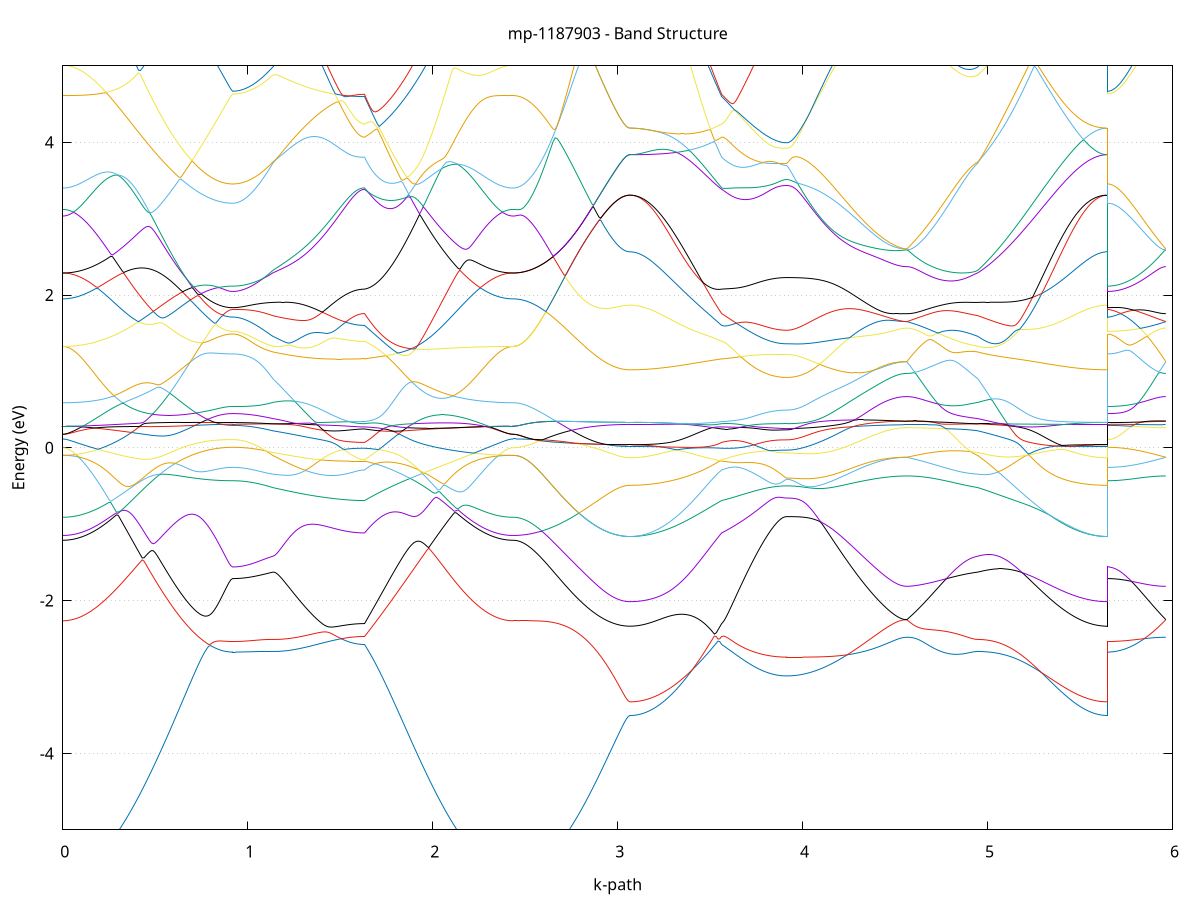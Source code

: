 set title 'mp-1187903 - Band Structure'
set xlabel 'k-path'
set ylabel 'Energy (eV)'
set grid y
set yrange [-5:5]
set terminal png size 800,600
set output 'mp-1187903_bands_gnuplot.png'
plot '-' using 1:2 with lines notitle, '-' using 1:2 with lines notitle, '-' using 1:2 with lines notitle, '-' using 1:2 with lines notitle, '-' using 1:2 with lines notitle, '-' using 1:2 with lines notitle, '-' using 1:2 with lines notitle, '-' using 1:2 with lines notitle, '-' using 1:2 with lines notitle, '-' using 1:2 with lines notitle, '-' using 1:2 with lines notitle, '-' using 1:2 with lines notitle, '-' using 1:2 with lines notitle, '-' using 1:2 with lines notitle, '-' using 1:2 with lines notitle, '-' using 1:2 with lines notitle, '-' using 1:2 with lines notitle, '-' using 1:2 with lines notitle, '-' using 1:2 with lines notitle, '-' using 1:2 with lines notitle, '-' using 1:2 with lines notitle, '-' using 1:2 with lines notitle, '-' using 1:2 with lines notitle, '-' using 1:2 with lines notitle, '-' using 1:2 with lines notitle, '-' using 1:2 with lines notitle, '-' using 1:2 with lines notitle, '-' using 1:2 with lines notitle, '-' using 1:2 with lines notitle, '-' using 1:2 with lines notitle, '-' using 1:2 with lines notitle, '-' using 1:2 with lines notitle, '-' using 1:2 with lines notitle, '-' using 1:2 with lines notitle, '-' using 1:2 with lines notitle, '-' using 1:2 with lines notitle, '-' using 1:2 with lines notitle, '-' using 1:2 with lines notitle, '-' using 1:2 with lines notitle, '-' using 1:2 with lines notitle, '-' using 1:2 with lines notitle, '-' using 1:2 with lines notitle, '-' using 1:2 with lines notitle, '-' using 1:2 with lines notitle, '-' using 1:2 with lines notitle, '-' using 1:2 with lines notitle, '-' using 1:2 with lines notitle, '-' using 1:2 with lines notitle, '-' using 1:2 with lines notitle, '-' using 1:2 with lines notitle, '-' using 1:2 with lines notitle, '-' using 1:2 with lines notitle, '-' using 1:2 with lines notitle, '-' using 1:2 with lines notitle, '-' using 1:2 with lines notitle, '-' using 1:2 with lines notitle, '-' using 1:2 with lines notitle, '-' using 1:2 with lines notitle, '-' using 1:2 with lines notitle, '-' using 1:2 with lines notitle, '-' using 1:2 with lines notitle, '-' using 1:2 with lines notitle, '-' using 1:2 with lines notitle, '-' using 1:2 with lines notitle
0.000000 -44.728457
0.009983 -44.728457
0.019966 -44.728457
0.029948 -44.728457
0.039931 -44.728457
0.049914 -44.728457
0.059897 -44.728457
0.069880 -44.728457
0.079862 -44.728457
0.089845 -44.728457
0.099828 -44.728457
0.109811 -44.728457
0.119793 -44.728457
0.129776 -44.728457
0.139759 -44.728457
0.149742 -44.728457
0.159725 -44.728457
0.169707 -44.728457
0.179690 -44.728457
0.189673 -44.728457
0.199656 -44.728457
0.209638 -44.728457
0.219621 -44.728457
0.229604 -44.728457
0.239587 -44.728457
0.249570 -44.728357
0.259552 -44.728457
0.269535 -44.728357
0.279518 -44.728357
0.289501 -44.728357
0.299484 -44.728357
0.309466 -44.728357
0.319449 -44.728357
0.329432 -44.728357
0.339415 -44.728357
0.349398 -44.728357
0.359380 -44.728357
0.369363 -44.728357
0.379346 -44.728357
0.389329 -44.728257
0.399311 -44.728257
0.409294 -44.728257
0.419277 -44.728257
0.429260 -44.728257
0.439243 -44.728257
0.449225 -44.728257
0.459208 -44.728157
0.469191 -44.728157
0.479174 -44.728157
0.489157 -44.728157
0.499139 -44.728157
0.509122 -44.728157
0.519105 -44.728157
0.529088 -44.728157
0.539070 -44.728057
0.549053 -44.728057
0.559036 -44.728057
0.569019 -44.728057
0.579002 -44.728057
0.588984 -44.728057
0.598967 -44.728057
0.608950 -44.728057
0.618933 -44.727957
0.628916 -44.727957
0.638898 -44.727957
0.648881 -44.727957
0.658864 -44.727957
0.668847 -44.727957
0.678829 -44.727957
0.688812 -44.727857
0.698795 -44.727957
0.708778 -44.727857
0.718761 -44.727857
0.728743 -44.727857
0.738726 -44.727857
0.748709 -44.727857
0.758692 -44.727857
0.768675 -44.727857
0.778657 -44.727857
0.788640 -44.727857
0.798623 -44.727857
0.808606 -44.727857
0.818588 -44.727757
0.828571 -44.727757
0.838554 -44.727757
0.848537 -44.727757
0.858520 -44.727757
0.868502 -44.727757
0.878485 -44.727757
0.888468 -44.727757
0.898451 -44.727757
0.908434 -44.727757
0.918416 -44.727757
0.918416 -44.727757
0.928303 -44.727757
0.938190 -44.727757
0.948077 -44.727757
0.957964 -44.727757
0.967851 -44.727757
0.977738 -44.727757
0.987624 -44.727757
0.997511 -44.727757
1.007398 -44.727757
1.017285 -44.727757
1.027172 -44.727857
1.037059 -44.727857
1.046946 -44.727857
1.056833 -44.727857
1.066720 -44.727857
1.076606 -44.727857
1.086493 -44.727857
1.096380 -44.727857
1.106267 -44.727857
1.116154 -44.727957
1.126041 -44.727957
1.135928 -44.727957
1.135928 -44.727957
1.145840 -44.727957
1.155752 -44.727957
1.165665 -44.727957
1.175577 -44.727957
1.185489 -44.727957
1.195401 -44.727957
1.205314 -44.728057
1.215226 -44.728057
1.225138 -44.728057
1.235051 -44.728057
1.244963 -44.728057
1.254875 -44.728057
1.264788 -44.728057
1.274700 -44.728157
1.284612 -44.728157
1.294524 -44.728157
1.304437 -44.728157
1.314349 -44.728157
1.324261 -44.728157
1.334174 -44.728157
1.344086 -44.728157
1.353998 -44.728257
1.363910 -44.728257
1.373823 -44.728257
1.383735 -44.728257
1.393647 -44.728257
1.403560 -44.728257
1.413472 -44.728257
1.423384 -44.728257
1.433296 -44.728357
1.443209 -44.728357
1.453121 -44.728357
1.463033 -44.728357
1.472946 -44.728357
1.482858 -44.728357
1.492770 -44.728357
1.502683 -44.728357
1.512595 -44.728357
1.522507 -44.728357
1.532419 -44.728357
1.542332 -44.728457
1.552244 -44.728357
1.562156 -44.728457
1.572069 -44.728457
1.581981 -44.728457
1.591893 -44.728457
1.601805 -44.728457
1.611718 -44.728357
1.621630 -44.728457
1.631542 -44.728457
1.631542 -44.728457
1.641459 -44.728457
1.651375 -44.728457
1.661291 -44.728357
1.671208 -44.728357
1.681124 -44.728357
1.691040 -44.728357
1.700957 -44.728357
1.710873 -44.728357
1.720789 -44.728357
1.730706 -44.728357
1.740622 -44.728357
1.750538 -44.728357
1.760455 -44.728357
1.770371 -44.728357
1.780287 -44.728357
1.790203 -44.728357
1.800120 -44.728357
1.810036 -44.728357
1.819952 -44.728357
1.829869 -44.728357
1.839785 -44.728357
1.849701 -44.728357
1.859618 -44.728357
1.869534 -44.728357
1.879450 -44.728357
1.889367 -44.728357
1.899283 -44.728357
1.909199 -44.728357
1.919116 -44.728357
1.929032 -44.728357
1.938948 -44.728357
1.948865 -44.728357
1.958781 -44.728357
1.968697 -44.728357
1.978614 -44.728357
1.988530 -44.728357
1.998446 -44.728357
2.008363 -44.728357
2.018279 -44.728357
2.028195 -44.728357
2.038112 -44.728357
2.048028 -44.728357
2.057944 -44.728357
2.067861 -44.728357
2.077777 -44.728357
2.087693 -44.728357
2.097610 -44.728357
2.107526 -44.728357
2.117442 -44.728357
2.127359 -44.728357
2.137275 -44.728457
2.147191 -44.728357
2.157107 -44.728357
2.167024 -44.728457
2.176940 -44.728457
2.186856 -44.728457
2.196773 -44.728457
2.206689 -44.728457
2.216605 -44.728457
2.226522 -44.728457
2.236438 -44.728457
2.246354 -44.728457
2.256271 -44.728457
2.266187 -44.728457
2.276103 -44.728457
2.286020 -44.728457
2.295936 -44.728457
2.305852 -44.728457
2.315769 -44.728457
2.325685 -44.728457
2.335601 -44.728457
2.345518 -44.728457
2.355434 -44.728457
2.365350 -44.728457
2.375267 -44.728457
2.385183 -44.728457
2.395099 -44.728457
2.405016 -44.728457
2.414932 -44.728457
2.424848 -44.728457
2.434765 -44.728457
2.434765 -44.728457
2.444641 -44.728457
2.454517 -44.728457
2.464394 -44.728457
2.474270 -44.728457
2.484146 -44.728457
2.494023 -44.728457
2.503899 -44.728457
2.513775 -44.728457
2.523652 -44.728457
2.533528 -44.728457
2.543404 -44.728457
2.553281 -44.728457
2.563157 -44.728557
2.573033 -44.728557
2.582910 -44.728557
2.592786 -44.728557
2.602662 -44.728557
2.612539 -44.728557
2.622415 -44.728557
2.632291 -44.728557
2.642168 -44.728557
2.652044 -44.728557
2.661920 -44.728557
2.671797 -44.728557
2.681673 -44.728557
2.691549 -44.728557
2.701426 -44.728557
2.711302 -44.728557
2.721178 -44.728557
2.731055 -44.728557
2.740931 -44.728657
2.750807 -44.728557
2.760684 -44.728657
2.770560 -44.728657
2.780436 -44.728657
2.790313 -44.728657
2.800189 -44.728657
2.810065 -44.728657
2.819942 -44.728657
2.829818 -44.728657
2.839694 -44.728657
2.849571 -44.728657
2.859447 -44.728657
2.869323 -44.728657
2.879200 -44.728657
2.889076 -44.728657
2.898952 -44.728657
2.908829 -44.728757
2.918705 -44.728757
2.928581 -44.728757
2.938458 -44.728757
2.948334 -44.728757
2.958210 -44.728757
2.968087 -44.728757
2.977963 -44.728757
2.987839 -44.728757
2.997716 -44.728757
3.007592 -44.728757
3.017468 -44.728757
3.027345 -44.728757
3.037221 -44.728757
3.047097 -44.728757
3.056974 -44.728757
3.066850 -44.728757
3.066850 -44.728757
3.076762 -44.728757
3.086675 -44.728757
3.096587 -44.728757
3.106499 -44.728757
3.116411 -44.728757
3.126324 -44.728757
3.136236 -44.728757
3.146148 -44.728757
3.156061 -44.728757
3.165973 -44.728757
3.175885 -44.728757
3.185798 -44.728757
3.195710 -44.728757
3.205622 -44.728757
3.215534 -44.728657
3.225447 -44.728657
3.235359 -44.728657
3.245271 -44.728657
3.255184 -44.728657
3.265096 -44.728657
3.275008 -44.728657
3.284920 -44.728657
3.294833 -44.728657
3.304745 -44.728657
3.314657 -44.728657
3.324570 -44.728657
3.334482 -44.728657
3.344394 -44.728657
3.354306 -44.728557
3.364219 -44.728557
3.374131 -44.728557
3.384043 -44.728557
3.393956 -44.728557
3.403868 -44.728557
3.413780 -44.728557
3.423693 -44.728557
3.433605 -44.728557
3.443517 -44.728557
3.453429 -44.728457
3.463342 -44.728557
3.473254 -44.728457
3.483166 -44.728457
3.493079 -44.728457
3.502991 -44.728457
3.512903 -44.728457
3.522815 -44.728457
3.532728 -44.728457
3.542640 -44.728457
3.552552 -44.728457
3.562465 -44.728457
3.562465 -44.728457
3.572228 -44.728357
3.581991 -44.728457
3.591755 -44.728457
3.601518 -44.728457
3.611281 -44.728357
3.621045 -44.728457
3.630808 -44.728457
3.640571 -44.728457
3.650335 -44.728457
3.660098 -44.728357
3.669861 -44.728357
3.679625 -44.728357
3.689388 -44.728357
3.699152 -44.728357
3.708915 -44.728357
3.718678 -44.728357
3.728442 -44.728357
3.738205 -44.728357
3.747968 -44.728357
3.757732 -44.728357
3.767495 -44.728357
3.777258 -44.728357
3.787022 -44.728357
3.796785 -44.728357
3.806548 -44.728357
3.816312 -44.728357
3.826075 -44.728357
3.835838 -44.728357
3.845602 -44.728357
3.855365 -44.728357
3.865128 -44.728357
3.874892 -44.728357
3.884655 -44.728357
3.894419 -44.728357
3.904182 -44.728357
3.913945 -44.728357
3.913945 -44.728357
3.923936 -44.728357
3.933927 -44.728357
3.943918 -44.728357
3.953909 -44.728357
3.963901 -44.728357
3.973892 -44.728357
3.983883 -44.728357
3.993874 -44.728357
4.003865 -44.728357
4.013856 -44.728357
4.023847 -44.728357
4.033838 -44.728357
4.043829 -44.728257
4.053820 -44.728257
4.063811 -44.728257
4.073802 -44.728257
4.083793 -44.728257
4.093784 -44.728257
4.103775 -44.728257
4.113766 -44.728257
4.123757 -44.728257
4.133748 -44.728157
4.143739 -44.728157
4.153730 -44.728157
4.163722 -44.728157
4.173713 -44.728157
4.183704 -44.728157
4.193695 -44.728057
4.203686 -44.728157
4.213677 -44.728057
4.223668 -44.728057
4.233659 -44.728057
4.243650 -44.728057
4.253641 -44.728057
4.263632 -44.728057
4.273623 -44.728057
4.283614 -44.727957
4.293605 -44.727957
4.303596 -44.727957
4.313587 -44.727957
4.323578 -44.727957
4.333569 -44.727857
4.343561 -44.727957
4.353552 -44.727957
4.363543 -44.727857
4.373534 -44.727857
4.383525 -44.727857
4.393516 -44.727857
4.403507 -44.727857
4.413498 -44.727857
4.423489 -44.727857
4.433480 -44.727757
4.443471 -44.727757
4.453462 -44.727857
4.463453 -44.727757
4.473444 -44.727757
4.483435 -44.727757
4.493426 -44.727757
4.503417 -44.727757
4.513408 -44.727757
4.523399 -44.727757
4.533390 -44.727757
4.543382 -44.727757
4.553373 -44.727757
4.563364 -44.727757
4.563364 -44.727757
4.573201 -44.727757
4.583038 -44.727757
4.592876 -44.727757
4.602713 -44.727757
4.612551 -44.727757
4.622388 -44.727757
4.632226 -44.727757
4.642063 -44.727757
4.651900 -44.727757
4.661738 -44.727757
4.671575 -44.727757
4.681413 -44.727757
4.691250 -44.727757
4.701087 -44.727757
4.710925 -44.727757
4.720762 -44.727757
4.730600 -44.727757
4.740437 -44.727857
4.750274 -44.727857
4.760112 -44.727857
4.769949 -44.727857
4.779787 -44.727757
4.789624 -44.727857
4.799461 -44.727857
4.809299 -44.727857
4.819136 -44.727857
4.828974 -44.727857
4.838811 -44.727857
4.848649 -44.727857
4.858486 -44.727857
4.868323 -44.727857
4.878161 -44.727857
4.887998 -44.727857
4.897836 -44.727857
4.907673 -44.727957
4.917510 -44.727957
4.927348 -44.727957
4.937185 -44.727957
4.947023 -44.727957
4.947023 -44.727957
4.956895 -44.727957
4.966766 -44.727957
4.976638 -44.727957
4.986510 -44.727957
4.996382 -44.728057
5.006254 -44.728057
5.016126 -44.728057
5.025998 -44.728057
5.035870 -44.728057
5.045742 -44.728057
5.055614 -44.728157
5.065485 -44.728157
5.075357 -44.728157
5.085229 -44.728157
5.095101 -44.728157
5.104973 -44.728157
5.114845 -44.728257
5.124717 -44.728257
5.134589 -44.728257
5.144461 -44.728257
5.154333 -44.728257
5.164204 -44.728257
5.174076 -44.728357
5.183948 -44.728357
5.193820 -44.728357
5.203692 -44.728357
5.213564 -44.728357
5.223436 -44.728357
5.233308 -44.728457
5.243180 -44.728457
5.253052 -44.728457
5.262923 -44.728457
5.272795 -44.728457
5.282667 -44.728457
5.292539 -44.728457
5.302411 -44.728457
5.312283 -44.728557
5.322155 -44.728557
5.332027 -44.728557
5.341899 -44.728557
5.351771 -44.728557
5.361642 -44.728557
5.371514 -44.728557
5.381386 -44.728657
5.391258 -44.728657
5.401130 -44.728657
5.411002 -44.728657
5.420874 -44.728657
5.430746 -44.728657
5.440618 -44.728657
5.450490 -44.728657
5.460361 -44.728657
5.470233 -44.728657
5.480105 -44.728657
5.489977 -44.728657
5.499849 -44.728657
5.509721 -44.728757
5.519593 -44.728757
5.529465 -44.728757
5.539337 -44.728757
5.549209 -44.728757
5.559080 -44.728757
5.568952 -44.728757
5.578824 -44.728757
5.588696 -44.728757
5.598568 -44.728757
5.608440 -44.728757
5.618312 -44.728757
5.628184 -44.728757
5.638056 -44.728757
5.647928 -44.728757
5.647928 -44.727757
5.657804 -44.727757
5.667680 -44.727757
5.677557 -44.727757
5.687433 -44.727757
5.697309 -44.727757
5.707186 -44.727757
5.717062 -44.727757
5.726938 -44.727757
5.736815 -44.727757
5.746691 -44.727757
5.756567 -44.727757
5.766444 -44.727757
5.776320 -44.727757
5.786196 -44.727757
5.796073 -44.727757
5.805949 -44.727757
5.815825 -44.727757
5.825702 -44.727757
5.835578 -44.727757
5.845454 -44.727757
5.855331 -44.727757
5.865207 -44.727757
5.875083 -44.727757
5.884960 -44.727757
5.894836 -44.727757
5.904712 -44.727757
5.914589 -44.727757
5.924465 -44.727757
5.934341 -44.727757
5.944218 -44.727757
5.954094 -44.727757
5.963970 -44.727757
e
0.000000 -25.321357
0.009983 -25.321357
0.019966 -25.321557
0.029948 -25.321857
0.039931 -25.322257
0.049914 -25.322857
0.059897 -25.323457
0.069880 -25.324157
0.079862 -25.324857
0.089845 -25.325757
0.099828 -25.326657
0.109811 -25.327557
0.119793 -25.328657
0.129776 -25.329657
0.139759 -25.330857
0.149742 -25.331957
0.159725 -25.333157
0.169707 -25.334457
0.179690 -25.335657
0.189673 -25.337057
0.199656 -25.338357
0.209638 -25.339757
0.219621 -25.341157
0.229604 -25.342557
0.239587 -25.344057
0.249570 -25.345557
0.259552 -25.347057
0.269535 -25.348657
0.279518 -25.350257
0.289501 -25.351757
0.299484 -25.353457
0.309466 -25.355057
0.319449 -25.356657
0.329432 -25.358357
0.339415 -25.360057
0.349398 -25.361757
0.359380 -25.363457
0.369363 -25.365157
0.379346 -25.366857
0.389329 -25.368557
0.399311 -25.370357
0.409294 -25.372057
0.419277 -25.373757
0.429260 -25.375557
0.439243 -25.377257
0.449225 -25.378957
0.459208 -25.380757
0.469191 -25.382457
0.479174 -25.384157
0.489157 -25.385857
0.499139 -25.387557
0.509122 -25.389257
0.519105 -25.390857
0.529088 -25.392557
0.539070 -25.394157
0.549053 -25.395757
0.559036 -25.397357
0.569019 -25.398857
0.579002 -25.400357
0.588984 -25.401957
0.598967 -25.403357
0.608950 -25.404857
0.618933 -25.406257
0.628916 -25.407657
0.638898 -25.408957
0.648881 -25.410257
0.658864 -25.411557
0.668847 -25.412857
0.678829 -25.414057
0.688812 -25.415157
0.698795 -25.416357
0.708778 -25.417357
0.718761 -25.418457
0.728743 -25.419457
0.738726 -25.420357
0.748709 -25.421257
0.758692 -25.422157
0.768675 -25.422957
0.778657 -25.423657
0.788640 -25.424457
0.798623 -25.425057
0.808606 -25.425657
0.818588 -25.426257
0.828571 -25.426757
0.838554 -25.427157
0.848537 -25.427557
0.858520 -25.427957
0.868502 -25.428257
0.878485 -25.428457
0.888468 -25.428657
0.898451 -25.428857
0.908434 -25.428857
0.918416 -25.428957
0.918416 -25.428957
0.928303 -25.428857
0.938190 -25.428557
0.948077 -25.427957
0.957964 -25.427257
0.967851 -25.426357
0.977738 -25.425257
0.987624 -25.423957
0.997511 -25.422457
1.007398 -25.420657
1.017285 -25.418757
1.027172 -25.416657
1.037059 -25.414357
1.046946 -25.411857
1.056833 -25.409257
1.066720 -25.406357
1.076606 -25.403357
1.086493 -25.400057
1.096380 -25.396757
1.106267 -25.393157
1.116154 -25.389457
1.126041 -25.385557
1.135928 -25.381457
1.135928 -25.381457
1.145840 -25.378457
1.155752 -25.375357
1.165665 -25.372257
1.175577 -25.368957
1.185489 -25.365557
1.195401 -25.362157
1.205314 -25.358557
1.215226 -25.354957
1.225138 -25.351257
1.235051 -25.347457
1.244963 -25.343657
1.254875 -25.342357
1.264788 -25.341457
1.274700 -25.340357
1.284612 -25.339257
1.294524 -25.337957
1.304437 -25.336657
1.314349 -25.335257
1.324261 -25.333757
1.334174 -25.332157
1.344086 -25.330457
1.353998 -25.328757
1.363910 -25.326957
1.373823 -25.324957
1.383735 -25.323057
1.393647 -25.320957
1.403560 -25.318857
1.413472 -25.316557
1.423384 -25.314357
1.433296 -25.311957
1.443209 -25.309557
1.453121 -25.307057
1.463033 -25.304557
1.472946 -25.301957
1.482858 -25.299257
1.492770 -25.296557
1.502683 -25.293757
1.512595 -25.290957
1.522507 -25.288157
1.532419 -25.285257
1.542332 -25.282357
1.552244 -25.279357
1.562156 -25.276357
1.572069 -25.273357
1.581981 -25.270357
1.591893 -25.267357
1.601805 -25.264457
1.611718 -25.261657
1.621630 -25.259257
1.631542 -25.258057
1.631542 -25.258057
1.641459 -25.254757
1.651375 -25.251457
1.661291 -25.248057
1.671208 -25.244757
1.681124 -25.241357
1.691040 -25.237957
1.700957 -25.235157
1.710873 -25.235657
1.720789 -25.239057
1.730706 -25.242357
1.740622 -25.245657
1.750538 -25.248957
1.760455 -25.252157
1.770371 -25.255257
1.780287 -25.258357
1.790203 -25.261457
1.800120 -25.264457
1.810036 -25.267357
1.819952 -25.270257
1.829869 -25.273057
1.839785 -25.275757
1.849701 -25.278457
1.859618 -25.281057
1.869534 -25.283657
1.879450 -25.286157
1.889367 -25.288557
1.899283 -25.290957
1.909199 -25.293257
1.919116 -25.295457
1.929032 -25.297657
1.938948 -25.299757
1.948865 -25.301757
1.958781 -25.303757
1.968697 -25.305657
1.978614 -25.307457
1.988530 -25.309157
1.998446 -25.310857
2.008363 -25.312357
2.018279 -25.313957
2.028195 -25.315357
2.038112 -25.316757
2.048028 -25.318057
2.057944 -25.319257
2.067861 -25.320357
2.077777 -25.321457
2.087693 -25.322457
2.097610 -25.323357
2.107526 -25.324257
2.117442 -25.325057
2.127359 -25.325757
2.137275 -25.326357
2.147191 -25.326957
2.157107 -25.327457
2.167024 -25.327857
2.176940 -25.328157
2.186856 -25.328457
2.196773 -25.328657
2.206689 -25.328857
2.216605 -25.328857
2.226522 -25.328957
2.236438 -25.328857
2.246354 -25.328757
2.256271 -25.328557
2.266187 -25.328357
2.276103 -25.328057
2.286020 -25.327757
2.295936 -25.327357
2.305852 -25.326857
2.315769 -25.326457
2.325685 -25.325957
2.335601 -25.325357
2.345518 -25.324857
2.355434 -25.324257
2.365350 -25.323757
2.375267 -25.323157
2.385183 -25.322657
2.395099 -25.322257
2.405016 -25.321857
2.414932 -25.321557
2.424848 -25.321357
2.434765 -25.321357
2.434765 -25.321357
2.444641 -25.321257
2.454517 -25.321057
2.464394 -25.320757
2.474270 -25.320357
2.484146 -25.319757
2.494023 -25.319157
2.503899 -25.318357
2.513775 -25.317357
2.523652 -25.316357
2.533528 -25.315157
2.543404 -25.313857
2.553281 -25.312457
2.563157 -25.310957
2.573033 -25.309357
2.582910 -25.307557
2.592786 -25.305757
2.602662 -25.306957
2.612539 -25.308257
2.622415 -25.309657
2.632291 -25.311057
2.642168 -25.312457
2.652044 -25.313957
2.661920 -25.315457
2.671797 -25.316957
2.681673 -25.318457
2.691549 -25.319957
2.701426 -25.321457
2.711302 -25.322957
2.721178 -25.324457
2.731055 -25.325957
2.740931 -25.327357
2.750807 -25.328857
2.760684 -25.330257
2.770560 -25.331757
2.780436 -25.333157
2.790313 -25.334557
2.800189 -25.335857
2.810065 -25.337157
2.819942 -25.338457
2.829818 -25.339757
2.839694 -25.340957
2.849571 -25.342157
2.859447 -25.343257
2.869323 -25.344357
2.879200 -25.345357
2.889076 -25.346357
2.898952 -25.347357
2.908829 -25.348257
2.918705 -25.349157
2.928581 -25.349957
2.938458 -25.350757
2.948334 -25.351457
2.958210 -25.352057
2.968087 -25.352657
2.977963 -25.353257
2.987839 -25.353757
2.997716 -25.354157
3.007592 -25.354557
3.017468 -25.354857
3.027345 -25.355057
3.037221 -25.355357
3.047097 -25.355457
3.056974 -25.355557
3.066850 -25.355557
3.066850 -25.355557
3.076762 -25.355557
3.086675 -25.355357
3.096587 -25.355157
3.106499 -25.354857
3.116411 -25.354457
3.126324 -25.353957
3.136236 -25.353357
3.146148 -25.352657
3.156061 -25.351957
3.165973 -25.351057
3.175885 -25.350157
3.185798 -25.349157
3.195710 -25.348057
3.205622 -25.346857
3.215534 -25.345557
3.225447 -25.344257
3.235359 -25.342757
3.245271 -25.341257
3.255184 -25.339657
3.265096 -25.337957
3.275008 -25.336257
3.284920 -25.334357
3.294833 -25.332457
3.304745 -25.330457
3.314657 -25.328457
3.324570 -25.326257
3.334482 -25.324057
3.344394 -25.321857
3.354306 -25.319457
3.364219 -25.317057
3.374131 -25.314557
3.384043 -25.312057
3.393956 -25.309457
3.403868 -25.306857
3.413780 -25.304057
3.423693 -25.301357
3.433605 -25.298557
3.443517 -25.295657
3.453429 -25.292757
3.463342 -25.289757
3.473254 -25.286757
3.483166 -25.283757
3.493079 -25.280657
3.502991 -25.277457
3.512903 -25.274357
3.522815 -25.271157
3.532728 -25.267957
3.542640 -25.264657
3.552552 -25.261357
3.562465 -25.258057
3.562465 -25.258057
3.572228 -25.256657
3.581991 -25.255157
3.591755 -25.253657
3.601518 -25.252057
3.611281 -25.250457
3.621045 -25.248857
3.630808 -25.247157
3.640571 -25.245457
3.650335 -25.243757
3.660098 -25.243157
3.669861 -25.243857
3.679625 -25.244957
3.689388 -25.246357
3.699152 -25.248057
3.708915 -25.249757
3.718678 -25.251557
3.728442 -25.253257
3.738205 -25.255057
3.747968 -25.256657
3.757732 -25.258357
3.767495 -25.259857
3.777258 -25.261357
3.787022 -25.262757
3.796785 -25.263957
3.806548 -25.265157
3.816312 -25.266257
3.826075 -25.267257
3.835838 -25.268157
3.845602 -25.268957
3.855365 -25.269657
3.865128 -25.270257
3.874892 -25.270757
3.884655 -25.271057
3.894419 -25.271357
3.904182 -25.271557
3.913945 -25.271557
3.913945 -25.271557
3.923936 -25.271657
3.933927 -25.272057
3.943918 -25.272557
3.953909 -25.273357
3.963901 -25.274457
3.973892 -25.275757
3.983883 -25.277257
3.993874 -25.278957
4.003865 -25.280957
4.013856 -25.283257
4.023847 -25.285657
4.033838 -25.288357
4.043829 -25.291157
4.053820 -25.294257
4.063811 -25.297357
4.073802 -25.300757
4.083793 -25.304157
4.093784 -25.307657
4.103775 -25.311257
4.113766 -25.314857
4.123757 -25.318557
4.133748 -25.322357
4.143739 -25.326057
4.153730 -25.329857
4.163722 -25.333557
4.173713 -25.337257
4.183704 -25.340957
4.193695 -25.344657
4.203686 -25.348257
4.213677 -25.351857
4.223668 -25.355457
4.233659 -25.358957
4.243650 -25.362357
4.253641 -25.365657
4.263632 -25.368957
4.273623 -25.372157
4.283614 -25.375257
4.293605 -25.378357
4.303596 -25.381257
4.313587 -25.384157
4.323578 -25.386957
4.333569 -25.389657
4.343561 -25.392157
4.353552 -25.394657
4.363543 -25.397057
4.373534 -25.399357
4.383525 -25.401557
4.393516 -25.403557
4.403507 -25.405557
4.413498 -25.407357
4.423489 -25.409157
4.433480 -25.410757
4.443471 -25.412257
4.453462 -25.413657
4.463453 -25.414957
4.473444 -25.416057
4.483435 -25.417157
4.493426 -25.418057
4.503417 -25.418857
4.513408 -25.419457
4.523399 -25.420057
4.533390 -25.420457
4.543382 -25.420757
4.553373 -25.420957
4.563364 -25.421057
4.563364 -25.421057
4.573201 -25.421057
4.583038 -25.420957
4.592876 -25.420957
4.602713 -25.420957
4.612551 -25.420857
4.622388 -25.420757
4.632226 -25.420557
4.642063 -25.420357
4.651900 -25.420157
4.661738 -25.419857
4.671575 -25.419557
4.681413 -25.419157
4.691250 -25.418757
4.701087 -25.418257
4.710925 -25.417757
4.720762 -25.417057
4.730600 -25.416357
4.740437 -25.415657
4.750274 -25.414757
4.760112 -25.413857
4.769949 -25.412857
4.779787 -25.411757
4.789624 -25.410657
4.799461 -25.409357
4.809299 -25.408057
4.819136 -25.406657
4.828974 -25.405157
4.838811 -25.403657
4.848649 -25.401957
4.858486 -25.400257
4.868323 -25.398457
4.878161 -25.396557
4.887998 -25.394557
4.897836 -25.392557
4.907673 -25.390457
4.917510 -25.388257
4.927348 -25.386057
4.937185 -25.383757
4.947023 -25.381457
4.947023 -25.381457
4.956895 -25.377257
4.966766 -25.372957
4.976638 -25.368457
4.986510 -25.363757
4.996382 -25.358957
5.006254 -25.354057
5.016126 -25.349057
5.025998 -25.348857
5.035870 -25.349057
5.045742 -25.349257
5.055614 -25.349457
5.065485 -25.349657
5.075357 -25.349857
5.085229 -25.350057
5.095101 -25.350257
5.104973 -25.350457
5.114845 -25.350557
5.124717 -25.350757
5.134589 -25.350857
5.144461 -25.351057
5.154333 -25.351157
5.164204 -25.351357
5.174076 -25.351457
5.183948 -25.351557
5.193820 -25.351757
5.203692 -25.351857
5.213564 -25.351957
5.223436 -25.352057
5.233308 -25.352157
5.243180 -25.352257
5.253052 -25.352457
5.262923 -25.352557
5.272795 -25.352657
5.282667 -25.352757
5.292539 -25.352857
5.302411 -25.352957
5.312283 -25.353057
5.322155 -25.353157
5.332027 -25.353257
5.341899 -25.353357
5.351771 -25.353457
5.361642 -25.353557
5.371514 -25.353657
5.381386 -25.353857
5.391258 -25.353957
5.401130 -25.354057
5.411002 -25.354157
5.420874 -25.354257
5.430746 -25.354357
5.440618 -25.354457
5.450490 -25.354457
5.460361 -25.354557
5.470233 -25.354657
5.480105 -25.354757
5.489977 -25.354857
5.499849 -25.354957
5.509721 -25.355057
5.519593 -25.355057
5.529465 -25.355157
5.539337 -25.355257
5.549209 -25.355257
5.559080 -25.355357
5.568952 -25.355357
5.578824 -25.355457
5.588696 -25.355457
5.598568 -25.355457
5.608440 -25.355557
5.618312 -25.355557
5.628184 -25.355557
5.638056 -25.355557
5.647928 -25.355557
5.647928 -25.428957
5.657804 -25.428857
5.667680 -25.428857
5.677557 -25.428757
5.687433 -25.428657
5.697309 -25.428457
5.707186 -25.428357
5.717062 -25.428157
5.726938 -25.427857
5.736815 -25.427657
5.746691 -25.427357
5.756567 -25.427057
5.766444 -25.426657
5.776320 -25.426357
5.786196 -25.425957
5.796073 -25.425557
5.805949 -25.425257
5.815825 -25.424857
5.825702 -25.424457
5.835578 -25.424057
5.845454 -25.423657
5.855331 -25.423257
5.865207 -25.422957
5.875083 -25.422657
5.884960 -25.422357
5.894836 -25.422057
5.904712 -25.421757
5.914589 -25.421557
5.924465 -25.421357
5.934341 -25.421257
5.944218 -25.421157
5.954094 -25.421057
5.963970 -25.421057
e
0.000000 -25.294257
0.009983 -25.294157
0.019966 -25.293957
0.029948 -25.293657
0.039931 -25.293157
0.049914 -25.292557
0.059897 -25.291857
0.069880 -25.291057
0.079862 -25.290157
0.089845 -25.289157
0.099828 -25.288157
0.109811 -25.286957
0.119793 -25.285757
0.129776 -25.284457
0.139759 -25.283057
0.149742 -25.281657
0.159725 -25.280157
0.169707 -25.278657
0.179690 -25.277057
0.189673 -25.275357
0.199656 -25.273657
0.209638 -25.271857
0.219621 -25.270057
0.229604 -25.268157
0.239587 -25.266257
0.249570 -25.264257
0.259552 -25.262257
0.269535 -25.260157
0.279518 -25.257957
0.289501 -25.255757
0.299484 -25.253557
0.309466 -25.251257
0.319449 -25.248957
0.329432 -25.246557
0.339415 -25.244157
0.349398 -25.241657
0.359380 -25.239157
0.369363 -25.236557
0.379346 -25.233957
0.389329 -25.231357
0.399311 -25.228657
0.409294 -25.225957
0.419277 -25.223257
0.429260 -25.220457
0.439243 -25.219657
0.449225 -25.222357
0.459208 -25.224957
0.469191 -25.227557
0.479174 -25.230057
0.489157 -25.232557
0.499139 -25.235057
0.509122 -25.237557
0.519105 -25.239957
0.529088 -25.242257
0.539070 -25.244657
0.549053 -25.246957
0.559036 -25.249157
0.569019 -25.251357
0.579002 -25.253457
0.588984 -25.255557
0.598967 -25.257657
0.608950 -25.259657
0.618933 -25.261857
0.628916 -25.266557
0.638898 -25.271157
0.648881 -25.275557
0.658864 -25.279957
0.668847 -25.284257
0.678829 -25.288357
0.688812 -25.292357
0.698795 -25.296257
0.708778 -25.300057
0.718761 -25.303657
0.728743 -25.307157
0.738726 -25.310457
0.748709 -25.313657
0.758692 -25.316657
0.768675 -25.319457
0.778657 -25.322157
0.788640 -25.324657
0.798623 -25.327057
0.808606 -25.329257
0.818588 -25.331157
0.828571 -25.333057
0.838554 -25.334657
0.848537 -25.336057
0.858520 -25.337357
0.868502 -25.338357
0.878485 -25.339257
0.888468 -25.339957
0.898451 -25.340457
0.908434 -25.340657
0.918416 -25.340757
0.918416 -25.340757
0.928303 -25.340857
0.938190 -25.340857
0.948077 -25.340957
0.957964 -25.341157
0.967851 -25.341257
0.977738 -25.341457
0.987624 -25.341757
0.997511 -25.341957
1.007398 -25.342257
1.017285 -25.342557
1.027172 -25.342857
1.037059 -25.343257
1.046946 -25.343557
1.056833 -25.343957
1.066720 -25.344257
1.076606 -25.344657
1.086493 -25.344957
1.096380 -25.345257
1.106267 -25.345657
1.116154 -25.345957
1.126041 -25.346257
1.135928 -25.346657
1.135928 -25.346657
1.145840 -25.346757
1.155752 -25.346857
1.165665 -25.346857
1.175577 -25.346757
1.185489 -25.346557
1.195401 -25.346257
1.205314 -25.345857
1.215226 -25.345357
1.225138 -25.344757
1.235051 -25.344057
1.244963 -25.343257
1.254875 -25.339657
1.264788 -25.335657
1.274700 -25.331657
1.284612 -25.327557
1.294524 -25.323357
1.304437 -25.319157
1.314349 -25.314857
1.324261 -25.310557
1.334174 -25.306157
1.344086 -25.301857
1.353998 -25.297357
1.363910 -25.292957
1.373823 -25.288557
1.383735 -25.284157
1.393647 -25.279657
1.403560 -25.275257
1.413472 -25.270857
1.423384 -25.266457
1.433296 -25.262157
1.443209 -25.257857
1.453121 -25.253657
1.463033 -25.249457
1.472946 -25.245457
1.482858 -25.241457
1.492770 -25.237657
1.502683 -25.233957
1.512595 -25.230357
1.522507 -25.226957
1.532419 -25.226257
1.542332 -25.228457
1.552244 -25.230857
1.562156 -25.233457
1.572069 -25.236157
1.581981 -25.238957
1.591893 -25.241757
1.601805 -25.244557
1.611718 -25.247257
1.621630 -25.249657
1.631542 -25.250757
1.631542 -25.250757
1.641459 -25.248157
1.651375 -25.245657
1.661291 -25.243257
1.671208 -25.241057
1.681124 -25.238957
1.691040 -25.236957
1.700957 -25.234557
1.710873 -25.233457
1.720789 -25.231957
1.730706 -25.230457
1.740622 -25.229157
1.750538 -25.227857
1.760455 -25.226757
1.770371 -25.225557
1.780287 -25.224557
1.790203 -25.223457
1.800120 -25.222457
1.810036 -25.221457
1.819952 -25.220457
1.829869 -25.219557
1.839785 -25.218557
1.849701 -25.217457
1.859618 -25.216457
1.869534 -25.215457
1.879450 -25.214357
1.889367 -25.213257
1.899283 -25.212057
1.909199 -25.210857
1.919116 -25.209657
1.929032 -25.208357
1.938948 -25.207057
1.948865 -25.205757
1.958781 -25.204357
1.968697 -25.203557
1.978614 -25.207057
1.988530 -25.210457
1.998446 -25.213757
2.008363 -25.217157
2.018279 -25.220357
2.028195 -25.223557
2.038112 -25.226757
2.048028 -25.229857
2.057944 -25.232857
2.067861 -25.235857
2.077777 -25.238857
2.087693 -25.241657
2.097610 -25.244457
2.107526 -25.247257
2.117442 -25.249857
2.127359 -25.252557
2.137275 -25.255057
2.147191 -25.257557
2.157107 -25.259957
2.167024 -25.262257
2.176940 -25.264557
2.186856 -25.266657
2.196773 -25.268757
2.206689 -25.270857
2.216605 -25.272757
2.226522 -25.274657
2.236438 -25.276457
2.246354 -25.278157
2.256271 -25.279757
2.266187 -25.281357
2.276103 -25.282757
2.286020 -25.284157
2.295936 -25.285457
2.305852 -25.286657
2.315769 -25.287757
2.325685 -25.288757
2.335601 -25.289757
2.345518 -25.290557
2.355434 -25.291357
2.365350 -25.292057
2.375267 -25.292657
2.385183 -25.293157
2.395099 -25.293557
2.405016 -25.293857
2.414932 -25.294057
2.424848 -25.294157
2.434765 -25.294257
2.434765 -25.294257
2.444641 -25.294257
2.454517 -25.294457
2.464394 -25.294657
2.474270 -25.295057
2.484146 -25.295457
2.494023 -25.296057
2.503899 -25.296657
2.513775 -25.297357
2.523652 -25.298157
2.533528 -25.299057
2.543404 -25.299957
2.553281 -25.300957
2.563157 -25.302057
2.573033 -25.303257
2.582910 -25.304457
2.592786 -25.305657
2.602662 -25.306957
2.612539 -25.308257
2.622415 -25.309657
2.632291 -25.311057
2.642168 -25.312457
2.652044 -25.313957
2.661920 -25.315457
2.671797 -25.316957
2.681673 -25.318457
2.691549 -25.319957
2.701426 -25.321457
2.711302 -25.322957
2.721178 -25.324457
2.731055 -25.325957
2.740931 -25.327357
2.750807 -25.328857
2.760684 -25.330257
2.770560 -25.331757
2.780436 -25.333157
2.790313 -25.334557
2.800189 -25.335857
2.810065 -25.337157
2.819942 -25.338457
2.829818 -25.339757
2.839694 -25.340957
2.849571 -25.342157
2.859447 -25.343257
2.869323 -25.344357
2.879200 -25.345357
2.889076 -25.346357
2.898952 -25.347357
2.908829 -25.348257
2.918705 -25.349157
2.928581 -25.349957
2.938458 -25.350757
2.948334 -25.351457
2.958210 -25.352057
2.968087 -25.352657
2.977963 -25.353257
2.987839 -25.353757
2.997716 -25.354157
3.007592 -25.354557
3.017468 -25.354857
3.027345 -25.355057
3.037221 -25.355357
3.047097 -25.355457
3.056974 -25.355557
3.066850 -25.355557
3.066850 -25.355557
3.076762 -25.355557
3.086675 -25.355357
3.096587 -25.355057
3.106499 -25.354757
3.116411 -25.354257
3.126324 -25.353657
3.136236 -25.353057
3.146148 -25.352257
3.156061 -25.351357
3.165973 -25.350357
3.175885 -25.349257
3.185798 -25.348057
3.195710 -25.346857
3.205622 -25.345457
3.215534 -25.343957
3.225447 -25.342357
3.235359 -25.340757
3.245271 -25.338957
3.255184 -25.337057
3.265096 -25.335157
3.275008 -25.333157
3.284920 -25.330957
3.294833 -25.328757
3.304745 -25.326557
3.314657 -25.324157
3.324570 -25.321657
3.334482 -25.319157
3.344394 -25.316557
3.354306 -25.313957
3.364219 -25.311157
3.374131 -25.308357
3.384043 -25.305557
3.393956 -25.302657
3.403868 -25.299657
3.413780 -25.296657
3.423693 -25.293657
3.433605 -25.290557
3.443517 -25.287457
3.453429 -25.284257
3.463342 -25.281157
3.473254 -25.277957
3.483166 -25.274757
3.493079 -25.271657
3.502991 -25.268457
3.512903 -25.265357
3.522815 -25.262357
3.532728 -25.259357
3.542640 -25.256357
3.552552 -25.253557
3.562465 -25.250757
3.562465 -25.250757
3.572228 -25.249657
3.581991 -25.248457
3.591755 -25.247357
3.601518 -25.246257
3.611281 -25.245257
3.621045 -25.244357
3.630808 -25.243657
3.640571 -25.243157
3.650335 -25.242957
3.660098 -25.241957
3.669861 -25.240157
3.679625 -25.238357
3.689388 -25.236557
3.699152 -25.234757
3.708915 -25.232857
3.718678 -25.231057
3.728442 -25.229157
3.738205 -25.227357
3.747968 -25.225457
3.757732 -25.223657
3.767495 -25.221857
3.777258 -25.220057
3.787022 -25.218257
3.796785 -25.216557
3.806548 -25.214857
3.816312 -25.213257
3.826075 -25.212157
3.835838 -25.211257
3.845602 -25.210357
3.855365 -25.209657
3.865128 -25.209057
3.874892 -25.208457
3.884655 -25.208057
3.894419 -25.207757
3.904182 -25.207557
3.913945 -25.207557
3.913945 -25.207557
3.923936 -25.207757
3.933927 -25.208257
3.943918 -25.209157
3.953909 -25.210357
3.963901 -25.211757
3.973892 -25.214157
3.983883 -25.217157
3.993874 -25.220257
4.003865 -25.223557
4.013856 -25.226957
4.023847 -25.230457
4.033838 -25.233957
4.043829 -25.237557
4.053820 -25.241157
4.063811 -25.244757
4.073802 -25.248357
4.083793 -25.251957
4.093784 -25.255557
4.103775 -25.259157
4.113766 -25.262657
4.123757 -25.266157
4.133748 -25.269557
4.143739 -25.273057
4.153730 -25.276357
4.163722 -25.279657
4.173713 -25.282957
4.183704 -25.286157
4.193695 -25.289357
4.203686 -25.292457
4.213677 -25.295457
4.223668 -25.298457
4.233659 -25.301357
4.243650 -25.304157
4.253641 -25.306857
4.263632 -25.309557
4.273623 -25.312157
4.283614 -25.314757
4.293605 -25.317157
4.303596 -25.319557
4.313587 -25.321857
4.323578 -25.324057
4.333569 -25.326157
4.343561 -25.328257
4.353552 -25.330157
4.363543 -25.332057
4.373534 -25.333857
4.383525 -25.335557
4.393516 -25.337157
4.403507 -25.338657
4.413498 -25.340157
4.423489 -25.341457
4.433480 -25.342757
4.443471 -25.343857
4.453462 -25.344957
4.463453 -25.345957
4.473444 -25.346857
4.483435 -25.347657
4.493426 -25.348357
4.503417 -25.348957
4.513408 -25.349457
4.523399 -25.349857
4.533390 -25.350157
4.543382 -25.350457
4.553373 -25.350557
4.563364 -25.350657
4.563364 -25.350657
4.573201 -25.350557
4.583038 -25.350457
4.592876 -25.350357
4.602713 -25.350157
4.612551 -25.349957
4.622388 -25.349657
4.632226 -25.349357
4.642063 -25.349057
4.651900 -25.348657
4.661738 -25.348357
4.671575 -25.347957
4.681413 -25.347557
4.691250 -25.347157
4.701087 -25.346857
4.710925 -25.346557
4.720762 -25.346157
4.730600 -25.345857
4.740437 -25.345657
4.750274 -25.345357
4.760112 -25.345157
4.769949 -25.344957
4.779787 -25.344857
4.789624 -25.344757
4.799461 -25.344657
4.809299 -25.344657
4.819136 -25.344657
4.828974 -25.344657
4.838811 -25.344757
4.848649 -25.344757
4.858486 -25.344957
4.868323 -25.345057
4.878161 -25.345257
4.887998 -25.345457
4.897836 -25.345657
4.907673 -25.345857
4.917510 -25.346057
4.927348 -25.346257
4.937185 -25.346457
4.947023 -25.346657
4.947023 -25.346657
4.956895 -25.346957
4.966766 -25.347257
4.976638 -25.347557
4.986510 -25.347757
4.996382 -25.348057
5.006254 -25.348357
5.016126 -25.348557
5.025998 -25.343857
5.035870 -25.338657
5.045742 -25.333257
5.055614 -25.327757
5.065485 -25.322157
5.075357 -25.316557
5.085229 -25.310757
5.095101 -25.304957
5.104973 -25.299057
5.114845 -25.293057
5.124717 -25.287057
5.134589 -25.280957
5.144461 -25.274857
5.154333 -25.268657
5.164204 -25.262457
5.174076 -25.256257
5.183948 -25.249957
5.193820 -25.243757
5.203692 -25.237457
5.213564 -25.231257
5.223436 -25.224957
5.233308 -25.219457
5.243180 -25.224657
5.253052 -25.229757
5.262923 -25.234857
5.272795 -25.239957
5.282667 -25.244957
5.292539 -25.249957
5.302411 -25.254957
5.312283 -25.259857
5.322155 -25.264757
5.332027 -25.269557
5.341899 -25.274257
5.351771 -25.278957
5.361642 -25.283557
5.371514 -25.287957
5.381386 -25.292357
5.391258 -25.296657
5.401130 -25.300757
5.411002 -25.304857
5.420874 -25.308757
5.430746 -25.312557
5.440618 -25.316157
5.450490 -25.319657
5.460361 -25.323057
5.470233 -25.326257
5.480105 -25.329357
5.489977 -25.332257
5.499849 -25.335057
5.509721 -25.337657
5.519593 -25.340057
5.529465 -25.342257
5.539337 -25.344357
5.549209 -25.346357
5.559080 -25.348057
5.568952 -25.349657
5.578824 -25.351057
5.588696 -25.352257
5.598568 -25.353257
5.608440 -25.354057
5.618312 -25.354757
5.628184 -25.355157
5.638056 -25.355457
5.647928 -25.355557
5.647928 -25.340757
5.657804 -25.340857
5.667680 -25.340857
5.677557 -25.340957
5.687433 -25.341157
5.697309 -25.341357
5.707186 -25.341557
5.717062 -25.341857
5.726938 -25.342157
5.736815 -25.342457
5.746691 -25.342857
5.756567 -25.343257
5.766444 -25.343657
5.776320 -25.344057
5.786196 -25.344557
5.796073 -25.344957
5.805949 -25.345457
5.815825 -25.345957
5.825702 -25.346457
5.835578 -25.346957
5.845454 -25.347357
5.855331 -25.347857
5.865207 -25.348257
5.875083 -25.348657
5.884960 -25.349057
5.894836 -25.349457
5.904712 -25.349757
5.914589 -25.349957
5.924465 -25.350257
5.934341 -25.350357
5.944218 -25.350557
5.954094 -25.350557
5.963970 -25.350657
e
0.000000 -25.294257
0.009983 -25.294157
0.019966 -25.293857
0.029948 -25.293357
0.039931 -25.292657
0.049914 -25.291757
0.059897 -25.290657
0.069880 -25.289357
0.079862 -25.287857
0.089845 -25.286157
0.099828 -25.284257
0.109811 -25.282157
0.119793 -25.279957
0.129776 -25.277457
0.139759 -25.274857
0.149742 -25.272057
0.159725 -25.269057
0.169707 -25.265957
0.179690 -25.262557
0.189673 -25.259057
0.199656 -25.255457
0.209638 -25.251557
0.219621 -25.247657
0.229604 -25.243457
0.239587 -25.239157
0.249570 -25.234757
0.259552 -25.230257
0.269535 -25.225557
0.279518 -25.220757
0.289501 -25.215757
0.299484 -25.210757
0.309466 -25.205557
0.319449 -25.200257
0.329432 -25.194857
0.339415 -25.191857
0.349398 -25.194757
0.359380 -25.197557
0.369363 -25.200457
0.379346 -25.203257
0.389329 -25.206057
0.399311 -25.208757
0.409294 -25.211557
0.419277 -25.214257
0.429260 -25.216957
0.439243 -25.217657
0.449225 -25.214857
0.459208 -25.211957
0.469191 -25.209057
0.479174 -25.206157
0.489157 -25.203157
0.499139 -25.202657
0.509122 -25.207657
0.519105 -25.212657
0.529088 -25.217657
0.539070 -25.222657
0.549053 -25.227657
0.559036 -25.232657
0.569019 -25.237657
0.579002 -25.242657
0.588984 -25.247557
0.598967 -25.252357
0.608950 -25.257157
0.618933 -25.261557
0.628916 -25.263457
0.638898 -25.265357
0.648881 -25.267157
0.658864 -25.268857
0.668847 -25.270557
0.678829 -25.272157
0.688812 -25.273757
0.698795 -25.275257
0.708778 -25.276657
0.718761 -25.278057
0.728743 -25.279357
0.738726 -25.280657
0.748709 -25.281757
0.758692 -25.282957
0.768675 -25.283957
0.778657 -25.284957
0.788640 -25.285957
0.798623 -25.286757
0.808606 -25.287557
0.818588 -25.288257
0.828571 -25.288957
0.838554 -25.289557
0.848537 -25.290057
0.858520 -25.290557
0.868502 -25.290957
0.878485 -25.291257
0.888468 -25.291457
0.898451 -25.291657
0.908434 -25.291757
0.918416 -25.291757
0.918416 -25.291757
0.928303 -25.291757
0.938190 -25.291557
0.948077 -25.291257
0.957964 -25.290757
0.967851 -25.290257
0.977738 -25.289557
0.987624 -25.288857
0.997511 -25.287957
1.007398 -25.286957
1.017285 -25.285857
1.027172 -25.284757
1.037059 -25.283457
1.046946 -25.282157
1.056833 -25.280657
1.066720 -25.279257
1.076606 -25.277657
1.086493 -25.276057
1.096380 -25.274357
1.106267 -25.272557
1.116154 -25.270757
1.126041 -25.268957
1.135928 -25.267057
1.135928 -25.267057
1.145840 -25.265657
1.155752 -25.264257
1.165665 -25.262757
1.175577 -25.261257
1.185489 -25.259657
1.195401 -25.258057
1.205314 -25.256357
1.215226 -25.254657
1.225138 -25.252957
1.235051 -25.251257
1.244963 -25.249457
1.254875 -25.247657
1.264788 -25.245857
1.274700 -25.244057
1.284612 -25.242257
1.294524 -25.240457
1.304437 -25.238657
1.314349 -25.236857
1.324261 -25.235057
1.334174 -25.233257
1.344086 -25.231557
1.353998 -25.229857
1.363910 -25.228257
1.373823 -25.226657
1.383735 -25.225157
1.393647 -25.223757
1.403560 -25.222457
1.413472 -25.221257
1.423384 -25.220257
1.433296 -25.219457
1.443209 -25.218757
1.453121 -25.218357
1.463033 -25.218257
1.472946 -25.218457
1.482858 -25.218957
1.492770 -25.219757
1.502683 -25.220957
1.512595 -25.222457
1.522507 -25.224157
1.532419 -25.223857
1.542332 -25.220857
1.552244 -25.218157
1.562156 -25.215657
1.572069 -25.213457
1.581981 -25.211657
1.591893 -25.210057
1.601805 -25.208857
1.611718 -25.207957
1.621630 -25.207357
1.631542 -25.207157
1.631542 -25.207157
1.641459 -25.210857
1.651375 -25.214557
1.661291 -25.218157
1.671208 -25.221657
1.681124 -25.225257
1.691040 -25.228757
1.700957 -25.232257
1.710873 -25.231257
1.720789 -25.227857
1.730706 -25.224457
1.740622 -25.221157
1.750538 -25.217757
1.760455 -25.214457
1.770371 -25.211157
1.780287 -25.207857
1.790203 -25.204557
1.800120 -25.201357
1.810036 -25.198157
1.819952 -25.194957
1.829869 -25.191857
1.839785 -25.188757
1.849701 -25.185757
1.859618 -25.182757
1.869534 -25.179757
1.879450 -25.176857
1.889367 -25.174657
1.899283 -25.178457
1.909199 -25.182157
1.919116 -25.185757
1.929032 -25.189457
1.938948 -25.193057
1.948865 -25.196557
1.958781 -25.200057
1.968697 -25.202857
1.978614 -25.201357
1.988530 -25.199857
1.998446 -25.198257
2.008363 -25.196657
2.018279 -25.198157
2.028195 -25.201257
2.038112 -25.204457
2.048028 -25.207557
2.057944 -25.210657
2.067861 -25.213757
2.077777 -25.216857
2.087693 -25.219957
2.097610 -25.222957
2.107526 -25.225957
2.117442 -25.228957
2.127359 -25.231957
2.137275 -25.234857
2.147191 -25.237757
2.157107 -25.240657
2.167024 -25.243457
2.176940 -25.246257
2.186856 -25.249057
2.196773 -25.251757
2.206689 -25.254457
2.216605 -25.257057
2.226522 -25.259657
2.236438 -25.262157
2.246354 -25.264657
2.256271 -25.267057
2.266187 -25.269457
2.276103 -25.271757
2.286020 -25.273957
2.295936 -25.276157
2.305852 -25.278257
2.315769 -25.280257
2.325685 -25.282157
2.335601 -25.284057
2.345518 -25.285757
2.355434 -25.287357
2.365350 -25.288857
2.375267 -25.290157
2.385183 -25.291357
2.395099 -25.292357
2.405016 -25.293157
2.414932 -25.293757
2.424848 -25.294157
2.434765 -25.294257
2.434765 -25.294257
2.444641 -25.294257
2.454517 -25.294457
2.464394 -25.294657
2.474270 -25.295057
2.484146 -25.295457
2.494023 -25.296057
2.503899 -25.296657
2.513775 -25.297357
2.523652 -25.298157
2.533528 -25.299057
2.543404 -25.299957
2.553281 -25.300957
2.563157 -25.302057
2.573033 -25.303257
2.582910 -25.304457
2.592786 -25.305657
2.602662 -25.303757
2.612539 -25.301657
2.622415 -25.299457
2.632291 -25.297157
2.642168 -25.294657
2.652044 -25.292157
2.661920 -25.289557
2.671797 -25.286757
2.681673 -25.283957
2.691549 -25.281057
2.701426 -25.278057
2.711302 -25.274857
2.721178 -25.271657
2.731055 -25.268357
2.740931 -25.264957
2.750807 -25.261557
2.760684 -25.257957
2.770560 -25.254357
2.780436 -25.250657
2.790313 -25.246857
2.800189 -25.243057
2.810065 -25.239157
2.819942 -25.235257
2.829818 -25.231157
2.839694 -25.227157
2.849571 -25.223057
2.859447 -25.218957
2.869323 -25.214757
2.879200 -25.210557
2.889076 -25.206357
2.898952 -25.202157
2.908829 -25.197957
2.918705 -25.193757
2.928581 -25.189657
2.938458 -25.185557
2.948334 -25.181457
2.958210 -25.177457
2.968087 -25.173657
2.977963 -25.169957
2.987839 -25.166357
2.997716 -25.163057
3.007592 -25.159957
3.017468 -25.157257
3.027345 -25.154857
3.037221 -25.152857
3.047097 -25.151457
3.056974 -25.150557
3.066850 -25.150257
3.066850 -25.150257
3.076762 -25.150357
3.086675 -25.150457
3.096587 -25.150657
3.106499 -25.150857
3.116411 -25.151257
3.126324 -25.151657
3.136236 -25.152057
3.146148 -25.152657
3.156061 -25.153257
3.165973 -25.153857
3.175885 -25.154557
3.185798 -25.155357
3.195710 -25.156157
3.205622 -25.157057
3.215534 -25.157957
3.225447 -25.158857
3.235359 -25.159857
3.245271 -25.160857
3.255184 -25.161857
3.265096 -25.162857
3.275008 -25.163957
3.284920 -25.165057
3.294833 -25.166157
3.304745 -25.167257
3.314657 -25.168257
3.324570 -25.169357
3.334482 -25.170457
3.344394 -25.171557
3.354306 -25.172557
3.364219 -25.173557
3.374131 -25.174557
3.384043 -25.175557
3.393956 -25.176457
3.403868 -25.177357
3.413780 -25.178257
3.423693 -25.179057
3.433605 -25.179757
3.443517 -25.180457
3.453429 -25.181057
3.463342 -25.181657
3.473254 -25.182057
3.483166 -25.182457
3.493079 -25.182757
3.502991 -25.184757
3.512903 -25.188557
3.522815 -25.192257
3.532728 -25.196057
3.542640 -25.199757
3.552552 -25.203457
3.562465 -25.207157
3.562465 -25.207157
3.572228 -25.209057
3.581991 -25.211157
3.591755 -25.213457
3.601518 -25.215957
3.611281 -25.218357
3.621045 -25.220657
3.630808 -25.222757
3.640571 -25.224657
3.650335 -25.226157
3.660098 -25.227157
3.669861 -25.227657
3.679625 -25.227557
3.689388 -25.227157
3.699152 -25.226457
3.708915 -25.225557
3.718678 -25.224457
3.728442 -25.223357
3.738205 -25.222257
3.747968 -25.221057
3.757732 -25.219857
3.767495 -25.218657
3.777258 -25.217457
3.787022 -25.216357
3.796785 -25.215157
3.806548 -25.214157
3.816312 -25.213057
3.826075 -25.211757
3.835838 -25.210357
3.845602 -25.209057
3.855365 -25.207857
3.865128 -25.206857
3.874892 -25.205957
3.884655 -25.205257
3.894419 -25.204757
3.904182 -25.204457
3.913945 -25.204357
3.913945 -25.204357
3.923936 -25.204657
3.933927 -25.205557
3.943918 -25.207157
3.953909 -25.209057
3.963901 -25.211457
3.973892 -25.213257
3.983883 -25.214857
3.993874 -25.216457
4.003865 -25.218057
4.013856 -25.219657
4.023847 -25.221057
4.033838 -25.222457
4.043829 -25.223657
4.053820 -25.224757
4.063811 -25.225757
4.073802 -25.226657
4.083793 -25.227557
4.093784 -25.228257
4.103775 -25.228857
4.113766 -25.229457
4.123757 -25.229957
4.133748 -25.230457
4.143739 -25.230857
4.153730 -25.231157
4.163722 -25.231557
4.173713 -25.231757
4.183704 -25.232057
4.193695 -25.232257
4.203686 -25.232457
4.213677 -25.232657
4.223668 -25.232857
4.233659 -25.232957
4.243650 -25.233057
4.253641 -25.233257
4.263632 -25.233357
4.273623 -25.233457
4.283614 -25.233457
4.293605 -25.233557
4.303596 -25.233657
4.313587 -25.233757
4.323578 -25.233757
4.333569 -25.233857
4.343561 -25.233857
4.353552 -25.233957
4.363543 -25.233957
4.373534 -25.233957
4.383525 -25.234057
4.393516 -25.234057
4.403507 -25.234057
4.413498 -25.234157
4.423489 -25.234157
4.433480 -25.234157
4.443471 -25.234157
4.453462 -25.234257
4.463453 -25.234257
4.473444 -25.234257
4.483435 -25.234257
4.493426 -25.234257
4.503417 -25.234257
4.513408 -25.234257
4.523399 -25.234257
4.533390 -25.234357
4.543382 -25.234357
4.553373 -25.234357
4.563364 -25.234357
4.563364 -25.234357
4.573201 -25.237057
4.583038 -25.239757
4.592876 -25.242357
4.602713 -25.244857
4.612551 -25.247257
4.622388 -25.249557
4.632226 -25.251857
4.642063 -25.253957
4.651900 -25.256057
4.661738 -25.257957
4.671575 -25.259757
4.681413 -25.261557
4.691250 -25.263157
4.701087 -25.264657
4.710925 -25.266057
4.720762 -25.267357
4.730600 -25.268557
4.740437 -25.269557
4.750274 -25.270557
4.760112 -25.271357
4.769949 -25.272057
4.779787 -25.272657
4.789624 -25.273157
4.799461 -25.273457
4.809299 -25.273757
4.819136 -25.273857
4.828974 -25.273957
4.838811 -25.273857
4.848649 -25.273657
4.858486 -25.273457
4.868323 -25.273057
4.878161 -25.272657
4.887998 -25.272057
4.897836 -25.271457
4.907673 -25.270757
4.917510 -25.269957
4.927348 -25.269057
4.937185 -25.268057
4.947023 -25.267057
4.947023 -25.267057
4.956895 -25.265157
4.966766 -25.263157
4.976638 -25.261157
4.986510 -25.259057
4.996382 -25.256957
5.006254 -25.254857
5.016126 -25.252757
5.025998 -25.250557
5.035870 -25.248357
5.045742 -25.246157
5.055614 -25.243957
5.065485 -25.241757
5.075357 -25.239457
5.085229 -25.237257
5.095101 -25.234957
5.104973 -25.232757
5.114845 -25.230457
5.124717 -25.228157
5.134589 -25.225857
5.144461 -25.223657
5.154333 -25.221357
5.164204 -25.219057
5.174076 -25.216857
5.183948 -25.214657
5.193820 -25.212357
5.203692 -25.210157
5.213564 -25.209257
5.223436 -25.214357
5.233308 -25.218757
5.243180 -25.212557
5.253052 -25.206357
5.262923 -25.200257
5.272795 -25.195257
5.282667 -25.193257
5.292539 -25.191257
5.302411 -25.189257
5.312283 -25.187357
5.322155 -25.185457
5.332027 -25.183557
5.341899 -25.181757
5.351771 -25.179957
5.361642 -25.178157
5.371514 -25.176457
5.381386 -25.174757
5.391258 -25.173157
5.401130 -25.171557
5.411002 -25.169957
5.420874 -25.168457
5.430746 -25.167057
5.440618 -25.165657
5.450490 -25.164257
5.460361 -25.162957
5.470233 -25.161757
5.480105 -25.160557
5.489977 -25.159457
5.499849 -25.158357
5.509721 -25.157357
5.519593 -25.156457
5.529465 -25.155557
5.539337 -25.154657
5.549209 -25.153957
5.559080 -25.153257
5.568952 -25.152657
5.578824 -25.152057
5.588696 -25.151657
5.598568 -25.151257
5.608440 -25.150857
5.618312 -25.150657
5.628184 -25.150457
5.638056 -25.150357
5.647928 -25.150257
5.647928 -25.291757
5.657804 -25.291757
5.667680 -25.291557
5.677557 -25.291257
5.687433 -25.290857
5.697309 -25.290257
5.707186 -25.289657
5.717062 -25.288857
5.726938 -25.287957
5.736815 -25.286957
5.746691 -25.285857
5.756567 -25.284657
5.766444 -25.283257
5.776320 -25.281857
5.786196 -25.280257
5.796073 -25.278557
5.805949 -25.276757
5.815825 -25.274857
5.825702 -25.272857
5.835578 -25.270757
5.845454 -25.268557
5.855331 -25.266257
5.865207 -25.263757
5.875083 -25.261257
5.884960 -25.258657
5.894836 -25.255957
5.904712 -25.253157
5.914589 -25.250157
5.924465 -25.247157
5.934341 -25.244157
5.944218 -25.240957
5.954094 -25.237657
5.963970 -25.234357
e
0.000000 -25.111157
0.009983 -25.111257
0.019966 -25.111857
0.029948 -25.112657
0.039931 -25.113857
0.049914 -25.115257
0.059897 -25.116957
0.069880 -25.118757
0.079862 -25.120857
0.089845 -25.122957
0.099828 -25.125257
0.109811 -25.127557
0.119793 -25.130057
0.129776 -25.132557
0.139759 -25.135157
0.149742 -25.137757
0.159725 -25.140457
0.169707 -25.143157
0.179690 -25.145957
0.189673 -25.148757
0.199656 -25.151557
0.209638 -25.154357
0.219621 -25.157257
0.229604 -25.160057
0.239587 -25.162957
0.249570 -25.165857
0.259552 -25.168757
0.269535 -25.171657
0.279518 -25.174557
0.289501 -25.177457
0.299484 -25.180357
0.309466 -25.183257
0.319449 -25.186157
0.329432 -25.189057
0.339415 -25.189457
0.349398 -25.183857
0.359380 -25.178257
0.369363 -25.172457
0.379346 -25.166757
0.389329 -25.160857
0.399311 -25.158157
0.409294 -25.161957
0.419277 -25.166057
0.429260 -25.170157
0.439243 -25.174557
0.449225 -25.178957
0.459208 -25.183557
0.469191 -25.188257
0.479174 -25.192957
0.489157 -25.197757
0.499139 -25.200257
0.509122 -25.197257
0.519105 -25.194257
0.529088 -25.191257
0.539070 -25.188257
0.549053 -25.185257
0.559036 -25.182157
0.569019 -25.179157
0.579002 -25.176057
0.588984 -25.173057
0.598967 -25.170057
0.608950 -25.166957
0.618933 -25.163957
0.628916 -25.160957
0.638898 -25.157957
0.648881 -25.155057
0.658864 -25.152057
0.668847 -25.149157
0.678829 -25.146257
0.688812 -25.143457
0.698795 -25.140657
0.708778 -25.137957
0.718761 -25.135257
0.728743 -25.132557
0.738726 -25.130057
0.748709 -25.127557
0.758692 -25.125157
0.768675 -25.122757
0.778657 -25.120557
0.788640 -25.118457
0.798623 -25.116357
0.808606 -25.114457
0.818588 -25.112657
0.828571 -25.111057
0.838554 -25.109557
0.848537 -25.108157
0.858520 -25.107057
0.868502 -25.105957
0.878485 -25.105157
0.888468 -25.104457
0.898451 -25.103957
0.908434 -25.103757
0.918416 -25.103657
0.918416 -25.103657
0.928303 -25.103657
0.938190 -25.103557
0.948077 -25.103557
0.957964 -25.103457
0.967851 -25.103357
0.977738 -25.103157
0.987624 -25.103057
0.997511 -25.102857
1.007398 -25.102657
1.017285 -25.102457
1.027172 -25.102157
1.037059 -25.101857
1.046946 -25.101557
1.056833 -25.101257
1.066720 -25.100957
1.076606 -25.100557
1.086493 -25.101157
1.096380 -25.102457
1.106267 -25.103957
1.116154 -25.105457
1.126041 -25.107057
1.135928 -25.108857
1.135928 -25.108857
1.145840 -25.110157
1.155752 -25.111557
1.165665 -25.112957
1.175577 -25.114457
1.185489 -25.115957
1.195401 -25.117557
1.205314 -25.119157
1.215226 -25.120857
1.225138 -25.122557
1.235051 -25.124357
1.244963 -25.126257
1.254875 -25.128157
1.264788 -25.130157
1.274700 -25.132157
1.284612 -25.134257
1.294524 -25.136357
1.304437 -25.138557
1.314349 -25.140857
1.324261 -25.143157
1.334174 -25.145457
1.344086 -25.147857
1.353998 -25.150257
1.363910 -25.152757
1.373823 -25.155157
1.383735 -25.157657
1.393647 -25.160057
1.403560 -25.162557
1.413472 -25.164857
1.423384 -25.167157
1.433296 -25.169457
1.443209 -25.171557
1.453121 -25.173457
1.463033 -25.175257
1.472946 -25.176757
1.482858 -25.178157
1.492770 -25.179157
1.502683 -25.180057
1.512595 -25.180657
1.522507 -25.181057
1.532419 -25.181257
1.542332 -25.181357
1.552244 -25.181357
1.562156 -25.181357
1.572069 -25.181257
1.581981 -25.181157
1.591893 -25.181057
1.601805 -25.180957
1.611718 -25.180857
1.621630 -25.180757
1.631542 -25.180757
1.631542 -25.180757
1.641459 -25.179757
1.651375 -25.178657
1.661291 -25.177257
1.671208 -25.175657
1.681124 -25.173757
1.691040 -25.171757
1.700957 -25.169457
1.710873 -25.166957
1.720789 -25.164357
1.730706 -25.161457
1.740622 -25.158457
1.750538 -25.155257
1.760455 -25.151957
1.770371 -25.148457
1.780287 -25.144957
1.790203 -25.141357
1.800120 -25.140257
1.810036 -25.144157
1.819952 -25.148057
1.829869 -25.151857
1.839785 -25.155757
1.849701 -25.159557
1.859618 -25.163357
1.869534 -25.167157
1.879450 -25.170957
1.889367 -25.174057
1.899283 -25.171257
1.909199 -25.168557
1.919116 -25.166657
1.929032 -25.169757
1.938948 -25.172857
1.948865 -25.176057
1.958781 -25.179157
1.968697 -25.182357
1.978614 -25.185457
1.988530 -25.188657
1.998446 -25.191857
2.008363 -25.194957
2.018279 -25.194957
2.028195 -25.193257
2.038112 -25.191457
2.048028 -25.189657
2.057944 -25.187857
2.067861 -25.185957
2.077777 -25.183957
2.087693 -25.181957
2.097610 -25.179957
2.107526 -25.177857
2.117442 -25.175757
2.127359 -25.173657
2.137275 -25.171457
2.147191 -25.169257
2.157107 -25.166957
2.167024 -25.164757
2.176940 -25.162457
2.186856 -25.160057
2.196773 -25.157757
2.206689 -25.155357
2.216605 -25.152957
2.226522 -25.150557
2.236438 -25.148157
2.246354 -25.145757
2.256271 -25.143357
2.266187 -25.140857
2.276103 -25.138457
2.286020 -25.136057
2.295936 -25.133657
2.305852 -25.131357
2.315769 -25.129057
2.325685 -25.126757
2.335601 -25.124557
2.345518 -25.122457
2.355434 -25.120357
2.365350 -25.118457
2.375267 -25.116757
2.385183 -25.115157
2.395099 -25.113757
2.405016 -25.112657
2.414932 -25.111857
2.424848 -25.111257
2.434765 -25.111157
2.434765 -25.111157
2.444641 -25.111057
2.454517 -25.110857
2.464394 -25.110557
2.474270 -25.110157
2.484146 -25.109657
2.494023 -25.108957
2.503899 -25.108257
2.513775 -25.107357
2.523652 -25.106457
2.533528 -25.105357
2.543404 -25.104257
2.553281 -25.102957
2.563157 -25.101657
2.573033 -25.100257
2.582910 -25.098757
2.592786 -25.097157
2.602662 -25.095557
2.612539 -25.093857
2.622415 -25.092157
2.632291 -25.090357
2.642168 -25.088457
2.652044 -25.086657
2.661920 -25.084657
2.671797 -25.082757
2.681673 -25.080757
2.691549 -25.078657
2.701426 -25.076657
2.711302 -25.074557
2.721178 -25.072457
2.731055 -25.070357
2.740931 -25.068257
2.750807 -25.066157
2.760684 -25.064257
2.770560 -25.064057
2.780436 -25.063857
2.790313 -25.063757
2.800189 -25.063557
2.810065 -25.063357
2.819942 -25.063257
2.829818 -25.063057
2.839694 -25.062857
2.849571 -25.062757
2.859447 -25.062557
2.869323 -25.062457
2.879200 -25.062357
2.889076 -25.062157
2.898952 -25.062057
2.908829 -25.061957
2.918705 -25.061757
2.928581 -25.061657
2.938458 -25.061557
2.948334 -25.061457
2.958210 -25.061357
2.968087 -25.061257
2.977963 -25.061257
2.987839 -25.061157
2.997716 -25.061057
3.007592 -25.061057
3.017468 -25.060957
3.027345 -25.060957
3.037221 -25.060957
3.047097 -25.060857
3.056974 -25.060857
3.066850 -25.060857
3.066850 -25.060857
3.076762 -25.060857
3.086675 -25.060957
3.096587 -25.061157
3.106499 -25.061857
3.116411 -25.062857
3.126324 -25.064057
3.136236 -25.065457
3.146148 -25.067057
3.156061 -25.068757
3.165973 -25.070757
3.175885 -25.072857
3.185798 -25.075057
3.195710 -25.077457
3.205622 -25.079957
3.215534 -25.082557
3.225447 -25.085357
3.235359 -25.088157
3.245271 -25.091057
3.255184 -25.094157
3.265096 -25.097257
3.275008 -25.100457
3.284920 -25.103657
3.294833 -25.106957
3.304745 -25.110357
3.314657 -25.113857
3.324570 -25.117357
3.334482 -25.120857
3.344394 -25.124457
3.354306 -25.128057
3.364219 -25.131757
3.374131 -25.135457
3.384043 -25.139157
3.393956 -25.142857
3.403868 -25.146657
3.413780 -25.150457
3.423693 -25.154257
3.433605 -25.158057
3.443517 -25.161857
3.453429 -25.165657
3.463342 -25.169457
3.473254 -25.173257
3.483166 -25.177157
3.493079 -25.180957
3.502991 -25.182857
3.512903 -25.182857
3.522815 -25.182757
3.532728 -25.182557
3.542640 -25.182157
3.552552 -25.181557
3.562465 -25.180757
3.562465 -25.180757
3.572228 -25.180157
3.581991 -25.179057
3.591755 -25.177757
3.601518 -25.176257
3.611281 -25.174557
3.621045 -25.172857
3.630808 -25.171157
3.640571 -25.169357
3.650335 -25.167657
3.660098 -25.165957
3.669861 -25.164257
3.679625 -25.162557
3.689388 -25.161057
3.699152 -25.159557
3.708915 -25.158057
3.718678 -25.156757
3.728442 -25.155457
3.738205 -25.154357
3.747968 -25.153257
3.757732 -25.152357
3.767495 -25.151557
3.777258 -25.150857
3.787022 -25.150257
3.796785 -25.149857
3.806548 -25.149457
3.816312 -25.149257
3.826075 -25.149057
3.835838 -25.148957
3.845602 -25.148957
3.855365 -25.148957
3.865128 -25.149057
3.874892 -25.149157
3.884655 -25.149157
3.894419 -25.149257
3.904182 -25.149257
3.913945 -25.149357
3.913945 -25.149357
3.923936 -25.149057
3.933927 -25.148257
3.943918 -25.147057
3.953909 -25.145557
3.963901 -25.143957
3.973892 -25.142257
3.983883 -25.140757
3.993874 -25.139557
4.003865 -25.138957
4.013856 -25.138857
4.023847 -25.139257
4.033838 -25.140157
4.043829 -25.141357
4.053820 -25.142957
4.063811 -25.144657
4.073802 -25.146657
4.083793 -25.148757
4.093784 -25.151057
4.103775 -25.153357
4.113766 -25.155757
4.123757 -25.158257
4.133748 -25.160757
4.143739 -25.163257
4.153730 -25.165857
4.163722 -25.168457
4.173713 -25.171057
4.183704 -25.173657
4.193695 -25.176257
4.203686 -25.178857
4.213677 -25.181457
4.223668 -25.183957
4.233659 -25.186557
4.243650 -25.189057
4.253641 -25.191457
4.263632 -25.193957
4.273623 -25.196357
4.283614 -25.198657
4.293605 -25.200957
4.303596 -25.203157
4.313587 -25.205357
4.323578 -25.207457
4.333569 -25.209557
4.343561 -25.211557
4.353552 -25.213457
4.363543 -25.215357
4.373534 -25.217057
4.383525 -25.218757
4.393516 -25.220457
4.403507 -25.221957
4.413498 -25.223457
4.423489 -25.224757
4.433480 -25.226057
4.443471 -25.227257
4.453462 -25.228357
4.463453 -25.229457
4.473444 -25.230357
4.483435 -25.231157
4.493426 -25.231857
4.503417 -25.232557
4.513408 -25.233057
4.523399 -25.233557
4.533390 -25.233857
4.543382 -25.234157
4.553373 -25.234257
4.563364 -25.234357
4.563364 -25.234357
4.573201 -25.231457
4.583038 -25.228657
4.592876 -25.225657
4.602713 -25.222657
4.612551 -25.219557
4.622388 -25.216457
4.632226 -25.213257
4.642063 -25.210057
4.651900 -25.206757
4.661738 -25.203457
4.671575 -25.200057
4.681413 -25.196657
4.691250 -25.193257
4.701087 -25.189757
4.710925 -25.186257
4.720762 -25.182757
4.730600 -25.179157
4.740437 -25.175657
4.750274 -25.172057
4.760112 -25.168457
4.769949 -25.164757
4.779787 -25.161157
4.789624 -25.157557
4.799461 -25.153957
4.809299 -25.150357
4.819136 -25.146757
4.828974 -25.143157
4.838811 -25.139657
4.848649 -25.136057
4.858486 -25.132557
4.868323 -25.129157
4.878161 -25.125757
4.887998 -25.122457
4.897836 -25.119257
4.907673 -25.116057
4.917510 -25.113157
4.927348 -25.110657
4.937185 -25.108857
4.947023 -25.108857
4.947023 -25.108857
4.956895 -25.110757
4.966766 -25.112757
4.976638 -25.114957
4.986510 -25.117357
4.996382 -25.119757
5.006254 -25.122457
5.016126 -25.125157
5.025998 -25.128157
5.035870 -25.131257
5.045742 -25.134557
5.055614 -25.137957
5.065485 -25.141457
5.075357 -25.145257
5.085229 -25.149057
5.095101 -25.153057
5.104973 -25.157257
5.114845 -25.161457
5.124717 -25.165857
5.134589 -25.170357
5.144461 -25.174957
5.154333 -25.179657
5.164204 -25.184457
5.174076 -25.189357
5.183948 -25.194257
5.193820 -25.199257
5.203692 -25.204257
5.213564 -25.207957
5.223436 -25.205857
5.233308 -25.203657
5.243180 -25.201557
5.253052 -25.199457
5.262923 -25.197357
5.272795 -25.194157
5.282667 -25.188157
5.292539 -25.182257
5.302411 -25.176357
5.312283 -25.170557
5.322155 -25.164757
5.332027 -25.159157
5.341899 -25.153557
5.351771 -25.148157
5.361642 -25.142857
5.371514 -25.137657
5.381386 -25.132557
5.391258 -25.127557
5.401130 -25.122757
5.411002 -25.118057
5.420874 -25.113557
5.430746 -25.109157
5.440618 -25.104957
5.450490 -25.100957
5.460361 -25.097057
5.470233 -25.093357
5.480105 -25.089857
5.489977 -25.086457
5.499849 -25.083257
5.509721 -25.080357
5.519593 -25.077557
5.529465 -25.074957
5.539337 -25.072557
5.549209 -25.070357
5.559080 -25.068457
5.568952 -25.066657
5.578824 -25.065057
5.588696 -25.063657
5.598568 -25.062557
5.608440 -25.061557
5.618312 -25.060957
5.628184 -25.060957
5.638056 -25.060857
5.647928 -25.060857
5.647928 -25.103657
5.657804 -25.105257
5.667680 -25.108757
5.677557 -25.112957
5.687433 -25.117357
5.697309 -25.121757
5.707186 -25.126357
5.717062 -25.130857
5.726938 -25.135457
5.736815 -25.140057
5.746691 -25.144557
5.756567 -25.149057
5.766444 -25.153657
5.776320 -25.158057
5.786196 -25.162557
5.796073 -25.166957
5.805949 -25.171357
5.815825 -25.175757
5.825702 -25.180057
5.835578 -25.184257
5.845454 -25.188457
5.855331 -25.192657
5.865207 -25.196757
5.875083 -25.200857
5.884960 -25.204857
5.894836 -25.208757
5.904712 -25.212657
5.914589 -25.216457
5.924465 -25.220157
5.934341 -25.223757
5.944218 -25.227357
5.954094 -25.230857
5.963970 -25.234357
e
0.000000 -25.111157
0.009983 -25.111157
0.019966 -25.111157
0.029948 -25.111157
0.039931 -25.111257
0.049914 -25.111357
0.059897 -25.111457
0.069880 -25.111557
0.079862 -25.111757
0.089845 -25.111857
0.099828 -25.112057
0.109811 -25.112357
0.119793 -25.112657
0.129776 -25.112957
0.139759 -25.113257
0.149742 -25.113657
0.159725 -25.114157
0.169707 -25.114657
0.179690 -25.115157
0.189673 -25.115857
0.199656 -25.116557
0.209638 -25.117357
0.219621 -25.118257
0.229604 -25.119157
0.239587 -25.120257
0.249570 -25.121457
0.259552 -25.122757
0.269535 -25.124257
0.279518 -25.125857
0.289501 -25.127557
0.299484 -25.129457
0.309466 -25.131457
0.319449 -25.133757
0.329432 -25.136157
0.339415 -25.138657
0.349398 -25.141457
0.359380 -25.144457
0.369363 -25.147557
0.379346 -25.150957
0.389329 -25.154457
0.399311 -25.154957
0.409294 -25.149057
0.419277 -25.143057
0.429260 -25.136957
0.439243 -25.130957
0.449225 -25.124857
0.459208 -25.118757
0.469191 -25.112657
0.479174 -25.106557
0.489157 -25.100457
0.499139 -25.094357
0.509122 -25.088357
0.519105 -25.082257
0.529088 -25.076257
0.539070 -25.070357
0.549053 -25.064457
0.559036 -25.065357
0.569019 -25.066657
0.579002 -25.067957
0.588984 -25.069157
0.598967 -25.070357
0.608950 -25.071557
0.618933 -25.072757
0.628916 -25.073857
0.638898 -25.074957
0.648881 -25.076057
0.658864 -25.077057
0.668847 -25.078157
0.678829 -25.079057
0.688812 -25.080057
0.698795 -25.080957
0.708778 -25.081857
0.718761 -25.082757
0.728743 -25.083557
0.738726 -25.084357
0.748709 -25.085157
0.758692 -25.085857
0.768675 -25.086557
0.778657 -25.087157
0.788640 -25.087757
0.798623 -25.088357
0.808606 -25.088857
0.818588 -25.089357
0.828571 -25.089857
0.838554 -25.090257
0.848537 -25.090557
0.858520 -25.090857
0.868502 -25.091157
0.878485 -25.091357
0.888468 -25.091557
0.898451 -25.091657
0.908434 -25.091757
0.918416 -25.091757
0.918416 -25.091757
0.928303 -25.091757
0.938190 -25.091857
0.948077 -25.091957
0.957964 -25.092257
0.967851 -25.092457
0.977738 -25.092757
0.987624 -25.093157
0.997511 -25.093657
1.007398 -25.094157
1.017285 -25.094757
1.027172 -25.095457
1.037059 -25.096157
1.046946 -25.096957
1.056833 -25.097957
1.066720 -25.098957
1.076606 -25.100057
1.086493 -25.100157
1.096380 -25.099757
1.106267 -25.099357
1.116154 -25.098957
1.126041 -25.098457
1.135928 -25.097957
1.135928 -25.097957
1.145840 -25.097657
1.155752 -25.097457
1.165665 -25.097257
1.175577 -25.097157
1.185489 -25.097157
1.195401 -25.097157
1.205314 -25.097257
1.215226 -25.097357
1.225138 -25.097557
1.235051 -25.097757
1.244963 -25.098057
1.254875 -25.098357
1.264788 -25.098657
1.274700 -25.099057
1.284612 -25.099457
1.294524 -25.099857
1.304437 -25.100257
1.314349 -25.100657
1.324261 -25.101057
1.334174 -25.101457
1.344086 -25.101857
1.353998 -25.102257
1.363910 -25.102657
1.373823 -25.103057
1.383735 -25.103357
1.393647 -25.103657
1.403560 -25.103957
1.413472 -25.104257
1.423384 -25.104457
1.433296 -25.104557
1.443209 -25.104657
1.453121 -25.104757
1.463033 -25.104657
1.472946 -25.104557
1.482858 -25.104357
1.492770 -25.104057
1.502683 -25.103657
1.512595 -25.103257
1.522507 -25.102657
1.532419 -25.101857
1.542332 -25.101057
1.552244 -25.100057
1.562156 -25.098957
1.572069 -25.097757
1.581981 -25.096457
1.591893 -25.095157
1.601805 -25.093757
1.611718 -25.092557
1.621630 -25.091657
1.631542 -25.091357
1.631542 -25.091357
1.641459 -25.093257
1.651375 -25.095157
1.661291 -25.097157
1.671208 -25.099157
1.681124 -25.101357
1.691040 -25.103457
1.700957 -25.105757
1.710873 -25.108057
1.720789 -25.110357
1.730706 -25.113157
1.740622 -25.116957
1.750538 -25.120857
1.760455 -25.124757
1.770371 -25.128657
1.780287 -25.132557
1.790203 -25.136357
1.800120 -25.137557
1.810036 -25.133857
1.819952 -25.136657
1.829869 -25.139557
1.839785 -25.142457
1.849701 -25.145357
1.859618 -25.148357
1.869534 -25.151357
1.879450 -25.154357
1.889367 -25.157357
1.899283 -25.160457
1.909199 -25.163557
1.919116 -25.165857
1.929032 -25.163257
1.938948 -25.160757
1.948865 -25.158257
1.958781 -25.155857
1.968697 -25.153557
1.978614 -25.151257
1.988530 -25.149057
1.998446 -25.146957
2.008363 -25.144957
2.018279 -25.142957
2.028195 -25.141057
2.038112 -25.139257
2.048028 -25.137557
2.057944 -25.135857
2.067861 -25.134257
2.077777 -25.132757
2.087693 -25.131257
2.097610 -25.129857
2.107526 -25.128557
2.117442 -25.127257
2.127359 -25.126057
2.137275 -25.124957
2.147191 -25.123857
2.157107 -25.122857
2.167024 -25.121857
2.176940 -25.120957
2.186856 -25.120057
2.196773 -25.119257
2.206689 -25.118557
2.216605 -25.117857
2.226522 -25.117157
2.236438 -25.116557
2.246354 -25.115957
2.256271 -25.115357
2.266187 -25.114857
2.276103 -25.114457
2.286020 -25.114057
2.295936 -25.113657
2.305852 -25.113257
2.315769 -25.112957
2.325685 -25.112657
2.335601 -25.112357
2.345518 -25.112157
2.355434 -25.111857
2.365350 -25.111757
2.375267 -25.111557
2.385183 -25.111457
2.395099 -25.111357
2.405016 -25.111257
2.414932 -25.111157
2.424848 -25.111157
2.434765 -25.111157
2.434765 -25.111157
2.444641 -25.111057
2.454517 -25.110857
2.464394 -25.110557
2.474270 -25.110157
2.484146 -25.109657
2.494023 -25.108957
2.503899 -25.108257
2.513775 -25.107357
2.523652 -25.106457
2.533528 -25.105357
2.543404 -25.104257
2.553281 -25.102957
2.563157 -25.101657
2.573033 -25.100257
2.582910 -25.098757
2.592786 -25.097157
2.602662 -25.095557
2.612539 -25.093857
2.622415 -25.092157
2.632291 -25.090357
2.642168 -25.088457
2.652044 -25.086657
2.661920 -25.084657
2.671797 -25.082757
2.681673 -25.080757
2.691549 -25.078657
2.701426 -25.076657
2.711302 -25.074557
2.721178 -25.072457
2.731055 -25.070357
2.740931 -25.068257
2.750807 -25.066157
2.760684 -25.064057
2.770560 -25.061957
2.780436 -25.059857
2.790313 -25.057757
2.800189 -25.055657
2.810065 -25.053557
2.819942 -25.051457
2.829818 -25.049357
2.839694 -25.047357
2.849571 -25.045357
2.859447 -25.043357
2.869323 -25.041357
2.879200 -25.039457
2.889076 -25.037557
2.898952 -25.035757
2.908829 -25.033957
2.918705 -25.032257
2.928581 -25.030557
2.938458 -25.028957
2.948334 -25.028757
2.958210 -25.032757
2.968087 -25.036557
2.977963 -25.040257
2.987839 -25.043857
2.997716 -25.047157
3.007592 -25.050257
3.017468 -25.052957
3.027345 -25.055357
3.037221 -25.057257
3.047097 -25.058757
3.056974 -25.059657
3.066850 -25.059957
3.066850 -25.059957
3.076762 -25.060057
3.086675 -25.060357
3.096587 -25.060657
3.106499 -25.060857
3.116411 -25.060857
3.126324 -25.060957
3.136236 -25.060957
3.146148 -25.061057
3.156061 -25.061157
3.165973 -25.061257
3.175885 -25.061357
3.185798 -25.061457
3.195710 -25.061557
3.205622 -25.061757
3.215534 -25.061857
3.225447 -25.062057
3.235359 -25.062257
3.245271 -25.062457
3.255184 -25.062757
3.265096 -25.062957
3.275008 -25.063257
3.284920 -25.063557
3.294833 -25.063957
3.304745 -25.064357
3.314657 -25.064757
3.324570 -25.065257
3.334482 -25.065657
3.344394 -25.066257
3.354306 -25.066757
3.364219 -25.067457
3.374131 -25.068057
3.384043 -25.068757
3.393956 -25.069557
3.403868 -25.070357
3.413780 -25.071257
3.423693 -25.072157
3.433605 -25.073057
3.443517 -25.074157
3.453429 -25.075257
3.463342 -25.076357
3.473254 -25.077557
3.483166 -25.078857
3.493079 -25.080157
3.502991 -25.081557
3.512903 -25.083057
3.522815 -25.084557
3.532728 -25.086157
3.542640 -25.087857
3.552552 -25.089557
3.562465 -25.091357
3.562465 -25.091357
3.572228 -25.092157
3.581991 -25.093057
3.591755 -25.093957
3.601518 -25.094857
3.611281 -25.095857
3.621045 -25.096957
3.630808 -25.097957
3.640571 -25.099057
3.650335 -25.100057
3.660098 -25.101157
3.669861 -25.102257
3.679625 -25.103357
3.689388 -25.104457
3.699152 -25.105557
3.708915 -25.106557
3.718678 -25.107557
3.728442 -25.109357
3.738205 -25.111457
3.747968 -25.113657
3.757732 -25.115757
3.767495 -25.117857
3.777258 -25.119857
3.787022 -25.121857
3.796785 -25.123857
3.806548 -25.125657
3.816312 -25.127457
3.826075 -25.129157
3.835838 -25.130757
3.845602 -25.132157
3.855365 -25.133457
3.865128 -25.134657
3.874892 -25.135557
3.884655 -25.136357
3.894419 -25.136957
3.904182 -25.137257
3.913945 -25.137357
3.913945 -25.137357
3.923936 -25.137057
3.933927 -25.136157
3.943918 -25.134657
3.953909 -25.132657
3.963901 -25.130257
3.973892 -25.127457
3.983883 -25.124357
3.993874 -25.120957
4.003865 -25.117457
4.013856 -25.113657
4.023847 -25.109757
4.033838 -25.106557
4.043829 -25.103557
4.053820 -25.100357
4.063811 -25.096857
4.073802 -25.093357
4.083793 -25.089657
4.093784 -25.085957
4.103775 -25.082257
4.113766 -25.078457
4.123757 -25.074657
4.133748 -25.070857
4.143739 -25.067057
4.153730 -25.063257
4.163722 -25.059457
4.173713 -25.055757
4.183704 -25.052057
4.193695 -25.048357
4.203686 -25.044757
4.213677 -25.041157
4.223668 -25.037557
4.233659 -25.034057
4.243650 -25.030657
4.253641 -25.027257
4.263632 -25.023857
4.273623 -25.020657
4.283614 -25.017357
4.293605 -25.014257
4.303596 -25.011157
4.313587 -25.008657
4.323578 -25.006657
4.333569 -25.004657
4.343561 -25.002657
4.353552 -25.000857
4.363543 -24.999057
4.373534 -24.997357
4.383525 -24.995657
4.393516 -24.994057
4.403507 -24.992457
4.413498 -24.990857
4.423489 -24.989357
4.433480 -24.987857
4.443471 -24.986357
4.453462 -24.984857
4.463453 -24.983457
4.473444 -24.981957
4.483435 -24.980557
4.493426 -24.979157
4.503417 -24.977757
4.513408 -24.976457
4.523399 -24.975157
4.533390 -24.973957
4.543382 -24.972957
4.553373 -24.972157
4.563364 -24.971857
4.563364 -24.971857
4.573201 -24.971957
4.583038 -24.972057
4.592876 -24.973157
4.602713 -24.976057
4.612551 -24.979057
4.622388 -24.982157
4.632226 -24.985357
4.642063 -24.988557
4.651900 -24.991757
4.661738 -24.995157
4.671575 -24.998457
4.681413 -25.001957
4.691250 -25.005457
4.701087 -25.008957
4.710925 -25.012557
4.720762 -25.016157
4.730600 -25.019757
4.740437 -25.023457
4.750274 -25.027157
4.760112 -25.030957
4.769949 -25.034657
4.779787 -25.038457
4.789624 -25.042257
4.799461 -25.046157
4.809299 -25.049957
4.819136 -25.053857
4.828974 -25.057657
4.838811 -25.061557
4.848649 -25.065457
4.858486 -25.069257
4.868323 -25.073157
4.878161 -25.076957
4.887998 -25.080757
4.897836 -25.084457
4.907673 -25.088157
4.917510 -25.091657
4.927348 -25.094857
4.937185 -25.097257
4.947023 -25.097957
4.947023 -25.097957
4.956895 -25.097557
4.966766 -25.096957
4.976638 -25.096457
4.986510 -25.095957
4.996382 -25.095357
5.006254 -25.094757
5.016126 -25.094157
5.025998 -25.093557
5.035870 -25.092957
5.045742 -25.092357
5.055614 -25.091657
5.065485 -25.091057
5.075357 -25.090357
5.085229 -25.089757
5.095101 -25.089057
5.104973 -25.088357
5.114845 -25.087657
5.124717 -25.086957
5.134589 -25.086257
5.144461 -25.085557
5.154333 -25.084857
5.164204 -25.084157
5.174076 -25.083357
5.183948 -25.082657
5.193820 -25.081957
5.203692 -25.081257
5.213564 -25.080557
5.223436 -25.079757
5.233308 -25.079057
5.243180 -25.078357
5.253052 -25.077657
5.262923 -25.076957
5.272795 -25.076257
5.282667 -25.075557
5.292539 -25.074857
5.302411 -25.074257
5.312283 -25.073557
5.322155 -25.072857
5.332027 -25.072257
5.341899 -25.071657
5.351771 -25.070957
5.361642 -25.070357
5.371514 -25.069757
5.381386 -25.069257
5.391258 -25.068657
5.401130 -25.068057
5.411002 -25.067557
5.420874 -25.067057
5.430746 -25.066557
5.440618 -25.066057
5.450490 -25.065557
5.460361 -25.065157
5.470233 -25.064757
5.480105 -25.064357
5.489977 -25.063957
5.499849 -25.063557
5.509721 -25.063257
5.519593 -25.062957
5.529465 -25.062657
5.539337 -25.062357
5.549209 -25.062057
5.559080 -25.061857
5.568952 -25.061657
5.578824 -25.061457
5.588696 -25.061357
5.598568 -25.061157
5.608440 -25.061057
5.618312 -25.060857
5.628184 -25.060357
5.638056 -25.060057
5.647928 -25.059957
5.647928 -25.091757
5.657804 -25.090157
5.667680 -25.086657
5.677557 -25.082457
5.687433 -25.078157
5.697309 -25.073657
5.707186 -25.069157
5.717062 -25.064657
5.726938 -25.060157
5.736815 -25.055657
5.746691 -25.051257
5.756567 -25.046757
5.766444 -25.042357
5.776320 -25.038057
5.786196 -25.033657
5.796073 -25.029357
5.805949 -25.025157
5.815825 -25.020857
5.825702 -25.016757
5.835578 -25.012657
5.845454 -25.008557
5.855331 -25.004557
5.865207 -25.000557
5.875083 -24.996757
5.884960 -24.992857
5.894836 -24.989157
5.904712 -24.985457
5.914589 -24.981857
5.924465 -24.978257
5.934341 -24.974757
5.944218 -24.971857
5.954094 -24.971857
5.963970 -24.971857
e
0.000000 -25.067957
0.009983 -25.067757
0.019966 -25.067357
0.029948 -25.066557
0.039931 -25.065557
0.049914 -25.064357
0.059897 -25.062957
0.069880 -25.061357
0.079862 -25.059757
0.089845 -25.057957
0.099828 -25.056157
0.109811 -25.054257
0.119793 -25.052357
0.129776 -25.050357
0.139759 -25.048357
0.149742 -25.046357
0.159725 -25.044357
0.169707 -25.042357
0.179690 -25.040357
0.189673 -25.038357
0.199656 -25.036357
0.209638 -25.034357
0.219621 -25.032357
0.229604 -25.030357
0.239587 -25.028357
0.249570 -25.026457
0.259552 -25.024457
0.269535 -25.022557
0.279518 -25.020657
0.289501 -25.018757
0.299484 -25.016857
0.309466 -25.014957
0.319449 -25.013057
0.329432 -25.015857
0.339415 -25.019057
0.349398 -25.022157
0.359380 -25.025157
0.369363 -25.028057
0.379346 -25.030857
0.389329 -25.033557
0.399311 -25.036057
0.409294 -25.038557
0.419277 -25.040957
0.429260 -25.043157
0.439243 -25.045357
0.449225 -25.047357
0.459208 -25.049357
0.469191 -25.051257
0.479174 -25.053057
0.489157 -25.054757
0.499139 -25.056457
0.509122 -25.058057
0.519105 -25.059657
0.529088 -25.061157
0.539070 -25.062557
0.549053 -25.063957
0.559036 -25.058557
0.569019 -25.052857
0.579002 -25.047057
0.588984 -25.041457
0.598967 -25.035957
0.608950 -25.030457
0.618933 -25.025057
0.628916 -25.019857
0.638898 -25.014657
0.648881 -25.009657
0.658864 -25.004757
0.668847 -24.999957
0.678829 -24.995357
0.688812 -24.990857
0.698795 -24.986457
0.708778 -24.982257
0.718761 -24.978257
0.728743 -24.974357
0.738726 -24.970657
0.748709 -24.967157
0.758692 -24.963757
0.768675 -24.960557
0.778657 -24.962057
0.788640 -24.963557
0.798623 -24.964857
0.808606 -24.966157
0.818588 -24.967457
0.828571 -24.968557
0.838554 -24.969657
0.848537 -24.970557
0.858520 -24.971357
0.868502 -24.972157
0.878485 -24.972757
0.888468 -24.973257
0.898451 -24.973557
0.908434 -24.973757
0.918416 -24.973857
0.918416 -24.973857
0.928303 -24.973857
0.938190 -24.973857
0.948077 -24.973857
0.957964 -24.973857
0.967851 -24.973857
0.977738 -24.973857
0.987624 -24.973857
0.997511 -24.973757
1.007398 -24.973757
1.017285 -24.973757
1.027172 -24.973757
1.037059 -24.973757
1.046946 -24.973757
1.056833 -24.973757
1.066720 -24.973757
1.076606 -24.973757
1.086493 -24.973757
1.096380 -24.973657
1.106267 -24.973657
1.116154 -24.973657
1.126041 -24.973657
1.135928 -24.973657
1.135928 -24.973657
1.145840 -24.973557
1.155752 -24.973557
1.165665 -24.973457
1.175577 -24.973457
1.185489 -24.975057
1.195401 -24.976657
1.205314 -24.978257
1.215226 -24.979857
1.225138 -24.981357
1.235051 -24.982957
1.244963 -24.984457
1.254875 -24.985857
1.264788 -24.987357
1.274700 -24.988757
1.284612 -24.990057
1.294524 -24.991457
1.304437 -24.992657
1.314349 -24.993857
1.324261 -24.995057
1.334174 -24.996157
1.344086 -24.997157
1.353998 -24.998157
1.363910 -24.999057
1.373823 -24.999957
1.383735 -25.000757
1.393647 -25.002657
1.403560 -25.005657
1.413472 -25.008757
1.423384 -25.012057
1.433296 -25.015257
1.443209 -25.018657
1.453121 -25.022057
1.463033 -25.025457
1.472946 -25.028957
1.482858 -25.032457
1.492770 -25.036057
1.502683 -25.039557
1.512595 -25.043057
1.522507 -25.046657
1.532419 -25.050057
1.542332 -25.053557
1.552244 -25.056857
1.562156 -25.060157
1.572069 -25.063257
1.581981 -25.066257
1.591893 -25.068957
1.601805 -25.071457
1.611718 -25.073457
1.621630 -25.074857
1.631542 -25.075257
1.631542 -25.075257
1.641459 -25.078957
1.651375 -25.082657
1.661291 -25.086357
1.671208 -25.090157
1.681124 -25.093957
1.691040 -25.097757
1.700957 -25.101557
1.710873 -25.105357
1.720789 -25.109257
1.730706 -25.112757
1.740622 -25.115257
1.750538 -25.117757
1.760455 -25.120257
1.770371 -25.122957
1.780287 -25.125557
1.790203 -25.128257
1.800120 -25.131057
1.810036 -25.133857
1.819952 -25.129957
1.829869 -25.126157
1.839785 -25.122257
1.849701 -25.118357
1.859618 -25.114357
1.869534 -25.110457
1.879450 -25.106557
1.889367 -25.102657
1.899283 -25.098757
1.909199 -25.094857
1.919116 -25.091057
1.929032 -25.087257
1.938948 -25.083557
1.948865 -25.079857
1.958781 -25.076257
1.968697 -25.072757
1.978614 -25.069257
1.988530 -25.065957
1.998446 -25.062657
2.008363 -25.059557
2.018279 -25.056557
2.028195 -25.053757
2.038112 -25.051057
2.048028 -25.048557
2.057944 -25.046157
2.067861 -25.043957
2.077777 -25.042057
2.087693 -25.040257
2.097610 -25.038757
2.107526 -25.037457
2.117442 -25.036457
2.127359 -25.035657
2.137275 -25.035057
2.147191 -25.034757
2.157107 -25.034657
2.167024 -25.034757
2.176940 -25.035057
2.186856 -25.035557
2.196773 -25.036157
2.206689 -25.037057
2.216605 -25.038057
2.226522 -25.039157
2.236438 -25.040357
2.246354 -25.041657
2.256271 -25.043157
2.266187 -25.044657
2.276103 -25.046257
2.286020 -25.047857
2.295936 -25.049557
2.305852 -25.051357
2.315769 -25.053057
2.325685 -25.054857
2.335601 -25.056557
2.345518 -25.058257
2.355434 -25.059957
2.365350 -25.061557
2.375267 -25.063057
2.385183 -25.064457
2.395099 -25.065557
2.405016 -25.066557
2.414932 -25.067357
2.424848 -25.067757
2.434765 -25.067957
2.434765 -25.067957
2.444641 -25.067957
2.454517 -25.067957
2.464394 -25.067857
2.474270 -25.067857
2.484146 -25.067857
2.494023 -25.067757
2.503899 -25.067757
2.513775 -25.067657
2.523652 -25.067557
2.533528 -25.067557
2.543404 -25.067457
2.553281 -25.067357
2.563157 -25.067257
2.573033 -25.067157
2.582910 -25.067057
2.592786 -25.066857
2.602662 -25.066757
2.612539 -25.066657
2.622415 -25.066557
2.632291 -25.066357
2.642168 -25.066257
2.652044 -25.066057
2.661920 -25.065957
2.671797 -25.065757
2.681673 -25.065557
2.691549 -25.065457
2.701426 -25.065257
2.711302 -25.065057
2.721178 -25.064957
2.731055 -25.064757
2.740931 -25.064557
2.750807 -25.064457
2.760684 -25.064057
2.770560 -25.061957
2.780436 -25.059857
2.790313 -25.057757
2.800189 -25.055657
2.810065 -25.053557
2.819942 -25.051457
2.829818 -25.049357
2.839694 -25.047357
2.849571 -25.045357
2.859447 -25.043357
2.869323 -25.041357
2.879200 -25.039457
2.889076 -25.037557
2.898952 -25.035757
2.908829 -25.033957
2.918705 -25.032257
2.928581 -25.030557
2.938458 -25.028957
2.948334 -25.027357
2.958210 -25.025857
2.968087 -25.024557
2.977963 -25.023257
2.987839 -25.022057
2.997716 -25.020957
3.007592 -25.019957
3.017468 -25.019157
3.027345 -25.018457
3.037221 -25.017857
3.047097 -25.017457
3.056974 -25.017257
3.066850 -25.017157
3.066850 -25.017157
3.076762 -25.017157
3.086675 -25.017157
3.096587 -25.017057
3.106499 -25.017057
3.116411 -25.017057
3.126324 -25.016957
3.136236 -25.016957
3.146148 -25.016857
3.156061 -25.016757
3.165973 -25.016657
3.175885 -25.016557
3.185798 -25.016457
3.195710 -25.016357
3.205622 -25.016257
3.215534 -25.016057
3.225447 -25.015957
3.235359 -25.015757
3.245271 -25.015657
3.255184 -25.015457
3.265096 -25.015257
3.275008 -25.015157
3.284920 -25.014957
3.294833 -25.014757
3.304745 -25.014557
3.314657 -25.014257
3.324570 -25.014057
3.334482 -25.013857
3.344394 -25.013657
3.354306 -25.013357
3.364219 -25.013157
3.374131 -25.013957
3.384043 -25.016657
3.393956 -25.019457
3.403868 -25.022257
3.413780 -25.025257
3.423693 -25.028157
3.433605 -25.031257
3.443517 -25.034357
3.453429 -25.037457
3.463342 -25.040657
3.473254 -25.043957
3.483166 -25.047257
3.493079 -25.050557
3.502991 -25.054057
3.512903 -25.057457
3.522815 -25.060957
3.532728 -25.064457
3.542640 -25.068057
3.552552 -25.071657
3.562465 -25.075257
3.562465 -25.075257
3.572228 -25.076957
3.581991 -25.078657
3.591755 -25.080357
3.601518 -25.082157
3.611281 -25.084057
3.621045 -25.086057
3.630808 -25.087957
3.640571 -25.090057
3.650335 -25.092057
3.660098 -25.094157
3.669861 -25.096357
3.679625 -25.098457
3.689388 -25.100657
3.699152 -25.102757
3.708915 -25.104957
3.718678 -25.107157
3.728442 -25.108557
3.738205 -25.109457
3.747968 -25.110357
3.757732 -25.111157
3.767495 -25.111857
3.777258 -25.112457
3.787022 -25.113057
3.796785 -25.113557
3.806548 -25.113957
3.816312 -25.114257
3.826075 -25.114457
3.835838 -25.114657
3.845602 -25.114757
3.855365 -25.114857
3.865128 -25.114857
3.874892 -25.114957
3.884655 -25.114957
3.894419 -25.114957
3.904182 -25.114957
3.913945 -25.114957
3.913945 -25.114957
3.923936 -25.114957
3.933927 -25.115057
3.943918 -25.115257
3.953909 -25.115357
3.963901 -25.115457
3.973892 -25.115457
3.983883 -25.115157
3.993874 -25.114457
4.003865 -25.113257
4.013856 -25.111457
4.023847 -25.109257
4.033838 -25.105857
4.043829 -25.101757
4.053820 -25.097657
4.063811 -25.093557
4.073802 -25.089357
4.083793 -25.085157
4.093784 -25.081057
4.103775 -25.076957
4.113766 -25.072857
4.123757 -25.068757
4.133748 -25.064757
4.143739 -25.060757
4.153730 -25.056957
4.163722 -25.053157
4.173713 -25.049357
4.183704 -25.045757
4.193695 -25.042257
4.203686 -25.038757
4.213677 -25.035457
4.223668 -25.032257
4.233659 -25.029157
4.243650 -25.026157
4.253641 -25.023357
4.263632 -25.020657
4.273623 -25.018057
4.283614 -25.015557
4.293605 -25.013157
4.303596 -25.010857
4.313587 -25.008157
4.323578 -25.005257
4.333569 -25.002357
4.343561 -24.999557
4.353552 -24.996857
4.363543 -24.994257
4.373534 -24.991657
4.383525 -24.989257
4.393516 -24.986857
4.403507 -24.984557
4.413498 -24.982457
4.423489 -24.980357
4.433480 -24.978357
4.443471 -24.976557
4.453462 -24.974757
4.463453 -24.973157
4.473444 -24.971657
4.483435 -24.970257
4.493426 -24.969057
4.503417 -24.967957
4.513408 -24.967057
4.523399 -24.966257
4.533390 -24.965657
4.543382 -24.965157
4.553373 -24.964957
4.563364 -24.964857
4.563364 -24.964857
4.573201 -24.967557
4.583038 -24.970257
4.592876 -24.972257
4.602713 -24.972457
4.612551 -24.972557
4.622388 -24.972757
4.632226 -24.972957
4.642063 -24.973057
4.651900 -24.973257
4.661738 -24.973357
4.671575 -24.973457
4.681413 -24.973657
4.691250 -24.973757
4.701087 -24.973857
4.710925 -24.973957
4.720762 -24.973957
4.730600 -24.974057
4.740437 -24.974157
4.750274 -24.974157
4.760112 -24.974257
4.769949 -24.974257
4.779787 -24.974257
4.789624 -24.974257
4.799461 -24.974257
4.809299 -24.974257
4.819136 -24.974257
4.828974 -24.974157
4.838811 -24.974157
4.848649 -24.974157
4.858486 -24.974057
4.868323 -24.974057
4.878161 -24.973957
4.887998 -24.973857
4.897836 -24.973857
4.907673 -24.973757
4.917510 -24.973757
4.927348 -24.973657
4.937185 -24.973657
4.947023 -24.973657
4.947023 -24.973657
4.956895 -24.973657
4.966766 -24.973557
4.976638 -24.973657
4.986510 -24.975857
4.996382 -24.977957
5.006254 -24.980157
5.016126 -24.982157
5.025998 -24.984257
5.035870 -24.986157
5.045742 -24.988057
5.055614 -24.989957
5.065485 -24.991657
5.075357 -24.993357
5.085229 -24.994957
5.095101 -24.996557
5.104973 -24.997957
5.114845 -24.999357
5.124717 -25.000657
5.134589 -25.001857
5.144461 -25.003057
5.154333 -25.004157
5.164204 -25.005157
5.174076 -25.006057
5.183948 -25.006957
5.193820 -25.007757
5.203692 -25.008557
5.213564 -25.009257
5.223436 -25.009957
5.233308 -25.010557
5.243180 -25.011057
5.253052 -25.011657
5.262923 -25.012157
5.272795 -25.012557
5.282667 -25.012957
5.292539 -25.013357
5.302411 -25.013757
5.312283 -25.014057
5.322155 -25.014357
5.332027 -25.014657
5.341899 -25.014857
5.351771 -25.015057
5.361642 -25.015257
5.371514 -25.015457
5.381386 -25.015657
5.391258 -25.015857
5.401130 -25.015957
5.411002 -25.016057
5.420874 -25.016257
5.430746 -25.016357
5.440618 -25.016457
5.450490 -25.016557
5.460361 -25.016557
5.470233 -25.016657
5.480105 -25.016757
5.489977 -25.016757
5.499849 -25.016857
5.509721 -25.016857
5.519593 -25.016957
5.529465 -25.016957
5.539337 -25.016957
5.549209 -25.017057
5.559080 -25.017057
5.568952 -25.017057
5.578824 -25.017057
5.588696 -25.017157
5.598568 -25.017157
5.608440 -25.017157
5.618312 -25.017157
5.628184 -25.017157
5.638056 -25.017157
5.647928 -25.017157
5.647928 -24.973857
5.657804 -24.973857
5.667680 -24.973857
5.677557 -24.973757
5.687433 -24.973757
5.697309 -24.973757
5.707186 -24.973657
5.717062 -24.973657
5.726938 -24.973557
5.736815 -24.973457
5.746691 -24.973357
5.756567 -24.973357
5.766444 -24.973257
5.776320 -24.973157
5.786196 -24.973057
5.796073 -24.972957
5.805949 -24.972857
5.815825 -24.972757
5.825702 -24.972657
5.835578 -24.972557
5.845454 -24.972457
5.855331 -24.972357
5.865207 -24.972357
5.875083 -24.972257
5.884960 -24.972157
5.894836 -24.972057
5.904712 -24.972057
5.914589 -24.971957
5.924465 -24.971957
5.934341 -24.971957
5.944218 -24.971457
5.954094 -24.968057
5.963970 -24.964857
e
0.000000 -24.937857
0.009983 -24.937957
0.019966 -24.938257
0.029948 -24.938757
0.039931 -24.939357
0.049914 -24.940257
0.059897 -24.941257
0.069880 -24.942457
0.079862 -24.943857
0.089845 -24.945357
0.099828 -24.947057
0.109811 -24.948957
0.119793 -24.951057
0.129776 -24.953257
0.139759 -24.955557
0.149742 -24.958057
0.159725 -24.960657
0.169707 -24.963457
0.179690 -24.966357
0.189673 -24.969257
0.199656 -24.972357
0.209638 -24.975557
0.219621 -24.978757
0.229604 -24.982057
0.239587 -24.985457
0.249570 -24.988857
0.259552 -24.992257
0.269535 -24.995657
0.279518 -24.999157
0.289501 -25.002557
0.299484 -25.005957
0.309466 -25.009357
0.319449 -25.012657
0.329432 -25.011157
0.339415 -25.009357
0.349398 -25.007557
0.359380 -25.005757
0.369363 -25.003957
0.379346 -25.002157
0.389329 -25.000357
0.399311 -24.998557
0.409294 -24.996857
0.419277 -24.995057
0.429260 -24.993357
0.439243 -24.991657
0.449225 -24.989957
0.459208 -24.988257
0.469191 -24.986657
0.479174 -24.984957
0.489157 -24.983357
0.499139 -24.981757
0.509122 -24.980157
0.519105 -24.978557
0.529088 -24.976957
0.539070 -24.975357
0.549053 -24.973857
0.559036 -24.972257
0.569019 -24.970757
0.579002 -24.969257
0.588984 -24.967757
0.598967 -24.966357
0.608950 -24.964857
0.618933 -24.963457
0.628916 -24.962057
0.638898 -24.960757
0.648881 -24.959357
0.658864 -24.958057
0.668847 -24.956757
0.678829 -24.955457
0.688812 -24.954157
0.698795 -24.952957
0.708778 -24.951757
0.718761 -24.952657
0.728743 -24.954257
0.738726 -24.955857
0.748709 -24.957457
0.758692 -24.959057
0.768675 -24.960557
0.778657 -24.957557
0.788640 -24.954757
0.798623 -24.952157
0.808606 -24.949757
0.818588 -24.947557
0.828571 -24.945557
0.838554 -24.943757
0.848537 -24.942157
0.858520 -24.940757
0.868502 -24.939557
0.878485 -24.938557
0.888468 -24.937857
0.898451 -24.937457
0.908434 -24.937257
0.918416 -24.937257
0.918416 -24.937257
0.928303 -24.937357
0.938190 -24.937557
0.948077 -24.937957
0.957964 -24.938457
0.967851 -24.939057
0.977738 -24.939857
0.987624 -24.940757
0.997511 -24.941857
1.007398 -24.943057
1.017285 -24.944357
1.027172 -24.945757
1.037059 -24.947257
1.046946 -24.948957
1.056833 -24.950657
1.066720 -24.952457
1.076606 -24.954357
1.086493 -24.956357
1.096380 -24.958457
1.106267 -24.960557
1.116154 -24.962657
1.126041 -24.964857
1.135928 -24.967057
1.135928 -24.967057
1.145840 -24.968657
1.155752 -24.970157
1.165665 -24.971857
1.175577 -24.973457
1.185489 -24.973357
1.195401 -24.973357
1.205314 -24.973357
1.215226 -24.973457
1.225138 -24.973657
1.235051 -24.973857
1.244963 -24.974357
1.254875 -24.974957
1.264788 -24.975657
1.274700 -24.976657
1.284612 -24.977857
1.294524 -24.979257
1.304437 -24.980857
1.314349 -24.982657
1.324261 -24.984657
1.334174 -24.986757
1.344086 -24.989057
1.353998 -24.991557
1.363910 -24.994157
1.373823 -24.996857
1.383735 -24.999657
1.393647 -25.001557
1.403560 -25.002257
1.413472 -25.002857
1.423384 -25.003457
1.433296 -25.003957
1.443209 -25.004457
1.453121 -25.004857
1.463033 -25.005257
1.472946 -25.005557
1.482858 -25.005857
1.492770 -25.006057
1.502683 -25.006257
1.512595 -25.006457
1.522507 -25.006557
1.532419 -25.006657
1.542332 -25.006657
1.552244 -25.006757
1.562156 -25.006757
1.572069 -25.006757
1.581981 -25.006757
1.591893 -25.006757
1.601805 -25.006757
1.611718 -25.006757
1.621630 -25.006757
1.631542 -25.006757
1.631542 -25.006757
1.641459 -25.006357
1.651375 -25.005957
1.661291 -25.005557
1.671208 -25.005057
1.681124 -25.004657
1.691040 -25.004157
1.700957 -25.003657
1.710873 -25.003257
1.720789 -25.002757
1.730706 -25.002257
1.740622 -25.001657
1.750538 -25.001157
1.760455 -25.000557
1.770371 -24.999957
1.780287 -24.999357
1.790203 -24.998757
1.800120 -24.998157
1.810036 -24.997457
1.819952 -24.996757
1.829869 -24.996057
1.839785 -24.995357
1.849701 -24.994557
1.859618 -24.993757
1.869534 -24.992957
1.879450 -24.992157
1.889367 -24.991257
1.899283 -24.990357
1.909199 -24.989457
1.919116 -24.988457
1.929032 -24.987557
1.938948 -24.986557
1.948865 -24.985457
1.958781 -24.984357
1.968697 -24.983357
1.978614 -24.982157
1.988530 -24.981057
1.998446 -24.979857
2.008363 -24.978657
2.018279 -24.977457
2.028195 -24.976157
2.038112 -24.974957
2.048028 -24.973657
2.057944 -24.972357
2.067861 -24.971057
2.077777 -24.969757
2.087693 -24.968457
2.097610 -24.968157
2.107526 -24.967757
2.117442 -24.967157
2.127359 -24.966557
2.137275 -24.965757
2.147191 -24.964857
2.157107 -24.963857
2.167024 -24.962757
2.176940 -24.961557
2.186856 -24.960357
2.196773 -24.959057
2.206689 -24.957757
2.216605 -24.956457
2.226522 -24.955057
2.236438 -24.953757
2.246354 -24.952357
2.256271 -24.951057
2.266187 -24.949757
2.276103 -24.948557
2.286020 -24.947357
2.295936 -24.946157
2.305852 -24.945157
2.315769 -24.944057
2.325685 -24.943157
2.335601 -24.942257
2.345518 -24.941457
2.355434 -24.940657
2.365350 -24.940057
2.375267 -24.939457
2.385183 -24.938957
2.395099 -24.938557
2.405016 -24.938257
2.414932 -24.938057
2.424848 -24.937957
2.434765 -24.937857
2.434765 -24.937857
2.444641 -24.937857
2.454517 -24.937957
2.464394 -24.937957
2.474270 -24.938057
2.484146 -24.938057
2.494023 -24.938257
2.503899 -24.938357
2.513775 -24.938457
2.523652 -24.938657
2.533528 -24.938857
2.543404 -24.939057
2.553281 -24.939257
2.563157 -24.939457
2.573033 -24.939757
2.582910 -24.940057
2.592786 -24.940357
2.602662 -24.940657
2.612539 -24.940957
2.622415 -24.941357
2.632291 -24.941757
2.642168 -24.942157
2.652044 -24.942557
2.661920 -24.942957
2.671797 -24.943457
2.681673 -24.943957
2.691549 -24.944457
2.701426 -24.944957
2.711302 -24.945557
2.721178 -24.946157
2.731055 -24.946757
2.740931 -24.947357
2.750807 -24.948757
2.760684 -24.952257
2.770560 -24.955857
2.780436 -24.959557
2.790313 -24.963357
2.800189 -24.967157
2.810065 -24.971057
2.819942 -24.975057
2.829818 -24.979057
2.839694 -24.983057
2.849571 -24.987157
2.859447 -24.991257
2.869323 -24.995457
2.879200 -24.999657
2.889076 -25.003857
2.898952 -25.008057
2.908829 -25.012257
2.918705 -25.016457
2.928581 -25.020557
2.938458 -25.024657
2.948334 -25.027357
2.958210 -25.025857
2.968087 -25.024557
2.977963 -25.023257
2.987839 -25.022057
2.997716 -25.020957
3.007592 -25.019957
3.017468 -25.019157
3.027345 -25.018457
3.037221 -25.017857
3.047097 -25.017457
3.056974 -25.017257
3.066850 -25.017157
3.066850 -25.017157
3.076762 -25.017157
3.086675 -25.016957
3.096587 -25.016857
3.106499 -25.016557
3.116411 -25.016257
3.126324 -25.015857
3.136236 -25.015457
3.146148 -25.014857
3.156061 -25.014357
3.165973 -25.013657
3.175885 -25.012957
3.185798 -25.012257
3.195710 -25.011457
3.205622 -25.010657
3.215534 -25.009757
3.225447 -25.008857
3.235359 -25.007857
3.245271 -25.006857
3.255184 -25.005857
3.265096 -25.004857
3.275008 -25.003757
3.284920 -25.002657
3.294833 -25.001557
3.304745 -25.000457
3.314657 -24.999257
3.324570 -25.001357
3.334482 -25.003757
3.344394 -25.006157
3.354306 -25.008657
3.364219 -25.011257
3.374131 -25.012857
3.384043 -25.012657
3.393956 -25.012357
3.403868 -25.012057
3.413780 -25.011757
3.423693 -25.011457
3.433605 -25.011257
3.443517 -25.010957
3.453429 -25.010557
3.463342 -25.010257
3.473254 -25.009957
3.483166 -25.009657
3.493079 -25.009257
3.502991 -25.008957
3.512903 -25.008657
3.522815 -25.008257
3.532728 -25.007857
3.542640 -25.007557
3.552552 -25.007157
3.562465 -25.006757
3.562465 -25.006757
3.572228 -25.006557
3.581991 -25.006357
3.591755 -25.006057
3.601518 -25.005757
3.611281 -25.005457
3.621045 -25.005157
3.630808 -25.004857
3.640571 -25.004457
3.650335 -25.004157
3.660098 -25.003757
3.669861 -25.003457
3.679625 -25.003057
3.689388 -25.002757
3.699152 -25.002357
3.708915 -25.002057
3.718678 -25.001657
3.728442 -25.001357
3.738205 -25.001057
3.747968 -25.000757
3.757732 -25.000457
3.767495 -25.000157
3.777258 -24.999857
3.787022 -24.999657
3.796785 -24.999457
3.806548 -24.999257
3.816312 -24.999057
3.826075 -24.998857
3.835838 -24.998657
3.845602 -24.998557
3.855365 -24.998357
3.865128 -24.998257
3.874892 -24.998157
3.884655 -24.998157
3.894419 -24.998057
3.904182 -24.998057
3.913945 -24.998057
3.913945 -24.998057
3.923936 -24.997957
3.933927 -24.997757
3.943918 -24.997257
3.953909 -24.996757
3.963901 -24.996057
3.973892 -24.995157
3.983883 -24.994157
3.993874 -24.993857
4.003865 -24.993657
4.013856 -24.993457
4.023847 -24.993157
4.033838 -24.992857
4.043829 -24.992457
4.053820 -24.992157
4.063811 -24.991757
4.073802 -24.991257
4.083793 -24.990757
4.093784 -24.990257
4.103775 -24.989757
4.113766 -24.989157
4.123757 -24.988457
4.133748 -24.987757
4.143739 -24.987057
4.153730 -24.986257
4.163722 -24.985357
4.173713 -24.984457
4.183704 -24.983457
4.193695 -24.982457
4.203686 -24.981357
4.213677 -24.980157
4.223668 -24.978957
4.233659 -24.977657
4.243650 -24.976257
4.253641 -24.974857
4.263632 -24.973357
4.273623 -24.971757
4.283614 -24.970157
4.293605 -24.968557
4.303596 -24.966857
4.313587 -24.965157
4.323578 -24.963457
4.333569 -24.961657
4.343561 -24.959957
4.353552 -24.958157
4.363543 -24.956457
4.373534 -24.954857
4.383525 -24.953157
4.393516 -24.951657
4.403507 -24.950157
4.413498 -24.948757
4.423489 -24.948157
4.433480 -24.949257
4.443471 -24.950557
4.453462 -24.951957
4.463453 -24.953357
4.473444 -24.954757
4.483435 -24.956157
4.493426 -24.957557
4.503417 -24.958957
4.513408 -24.960257
4.523399 -24.961557
4.533390 -24.962757
4.543382 -24.963757
4.553373 -24.964557
4.563364 -24.964857
4.563364 -24.964857
4.573201 -24.962157
4.583038 -24.959557
4.592876 -24.956957
4.602713 -24.954357
4.612551 -24.951957
4.622388 -24.949557
4.632226 -24.947257
4.642063 -24.945057
4.651900 -24.942857
4.661738 -24.940857
4.671575 -24.939757
4.681413 -24.940257
4.691250 -24.940857
4.701087 -24.941457
4.710925 -24.942057
4.720762 -24.942757
4.730600 -24.943457
4.740437 -24.944257
4.750274 -24.945057
4.760112 -24.945857
4.769949 -24.946757
4.779787 -24.947657
4.789624 -24.948557
4.799461 -24.949557
4.809299 -24.950557
4.819136 -24.951657
4.828974 -24.952657
4.838811 -24.953757
4.848649 -24.954857
4.858486 -24.956057
4.868323 -24.957257
4.878161 -24.958357
4.887998 -24.959657
4.897836 -24.960857
4.907673 -24.962057
4.917510 -24.963257
4.927348 -24.964557
4.937185 -24.965757
4.947023 -24.967057
4.947023 -24.967057
4.956895 -24.969257
4.966766 -24.971457
4.976638 -24.973557
4.986510 -24.973557
4.996382 -24.973557
5.006254 -24.973557
5.016126 -24.973457
5.025998 -24.973457
5.035870 -24.973457
5.045742 -24.973457
5.055614 -24.973357
5.065485 -24.973357
5.075357 -24.973357
5.085229 -24.973357
5.095101 -24.973257
5.104973 -24.973257
5.114845 -24.973257
5.124717 -24.973257
5.134589 -24.973157
5.144461 -24.973157
5.154333 -24.973157
5.164204 -24.973057
5.174076 -24.973057
5.183948 -24.973057
5.193820 -24.972957
5.203692 -24.972957
5.213564 -24.972957
5.223436 -24.972857
5.233308 -24.972857
5.243180 -24.972757
5.253052 -24.972757
5.262923 -24.972657
5.272795 -24.973457
5.282667 -24.975257
5.292539 -24.977057
5.302411 -24.978757
5.312283 -24.980557
5.322155 -24.982257
5.332027 -24.984057
5.341899 -24.985757
5.351771 -24.987357
5.361642 -24.989057
5.371514 -24.990757
5.381386 -24.992357
5.391258 -24.993857
5.401130 -24.995457
5.411002 -24.996957
5.420874 -24.998457
5.430746 -24.999857
5.440618 -25.001257
5.450490 -25.002657
5.460361 -25.003957
5.470233 -25.005257
5.480105 -25.006457
5.489977 -25.007557
5.499849 -25.008657
5.509721 -25.009757
5.519593 -25.010757
5.529465 -25.011657
5.539337 -25.012457
5.549209 -25.013257
5.559080 -25.013957
5.568952 -25.014657
5.578824 -25.015257
5.588696 -25.015757
5.598568 -25.016157
5.608440 -25.016557
5.618312 -25.016757
5.628184 -25.016957
5.638056 -25.017057
5.647928 -25.017157
5.647928 -24.937257
5.657804 -24.937257
5.667680 -24.937257
5.677557 -24.937257
5.687433 -24.937257
5.697309 -24.937257
5.707186 -24.937257
5.717062 -24.937257
5.726938 -24.937257
5.736815 -24.937257
5.746691 -24.937257
5.756567 -24.937257
5.766444 -24.937257
5.776320 -24.937257
5.786196 -24.937257
5.796073 -24.937157
5.805949 -24.937157
5.815825 -24.937157
5.825702 -24.937157
5.835578 -24.937157
5.845454 -24.937157
5.855331 -24.937157
5.865207 -24.937157
5.875083 -24.939557
5.884960 -24.941957
5.894836 -24.944557
5.904712 -24.947157
5.914589 -24.949857
5.924465 -24.952657
5.934341 -24.955657
5.944218 -24.958557
5.954094 -24.961657
5.963970 -24.964857
e
0.000000 -24.937857
0.009983 -24.937857
0.019966 -24.937757
0.029948 -24.937757
0.039931 -24.937557
0.049914 -24.937457
0.059897 -24.937257
0.069880 -24.937057
0.079862 -24.936757
0.089845 -24.936557
0.099828 -24.936257
0.109811 -24.935857
0.119793 -24.935557
0.129776 -24.935157
0.139759 -24.934657
0.149742 -24.934257
0.159725 -24.933757
0.169707 -24.933257
0.179690 -24.932757
0.189673 -24.932257
0.199656 -24.931657
0.209638 -24.931157
0.219621 -24.930557
0.229604 -24.929957
0.239587 -24.929357
0.249570 -24.928657
0.259552 -24.928057
0.269535 -24.927357
0.279518 -24.926757
0.289501 -24.926057
0.299484 -24.925457
0.309466 -24.924757
0.319449 -24.924057
0.329432 -24.923457
0.339415 -24.922757
0.349398 -24.922157
0.359380 -24.921457
0.369363 -24.920857
0.379346 -24.920157
0.389329 -24.919557
0.399311 -24.918957
0.409294 -24.918257
0.419277 -24.917657
0.429260 -24.917157
0.439243 -24.916557
0.449225 -24.915957
0.459208 -24.915457
0.469191 -24.914957
0.479174 -24.915557
0.489157 -24.916757
0.499139 -24.918057
0.509122 -24.919457
0.519105 -24.920757
0.529088 -24.922157
0.539070 -24.923557
0.549053 -24.925057
0.559036 -24.926557
0.569019 -24.928057
0.579002 -24.929557
0.588984 -24.931157
0.598967 -24.932657
0.608950 -24.934257
0.618933 -24.935857
0.628916 -24.937557
0.638898 -24.939157
0.648881 -24.940857
0.658864 -24.942557
0.668847 -24.944257
0.678829 -24.945857
0.688812 -24.947557
0.698795 -24.949257
0.708778 -24.950957
0.718761 -24.950557
0.728743 -24.949457
0.738726 -24.948357
0.748709 -24.947257
0.758692 -24.946257
0.768675 -24.945257
0.778657 -24.944357
0.788640 -24.943457
0.798623 -24.942657
0.808606 -24.941857
0.818588 -24.941057
0.828571 -24.940357
0.838554 -24.939757
0.848537 -24.939157
0.858520 -24.938657
0.868502 -24.938257
0.878485 -24.937857
0.888468 -24.937657
0.898451 -24.937257
0.908434 -24.936957
0.918416 -24.936857
0.918416 -24.936857
0.928303 -24.936857
0.938190 -24.936857
0.948077 -24.936957
0.957964 -24.936957
0.967851 -24.937057
0.977738 -24.937157
0.987624 -24.937357
0.997511 -24.937457
1.007398 -24.937657
1.017285 -24.937757
1.027172 -24.937957
1.037059 -24.938157
1.046946 -24.938457
1.056833 -24.938657
1.066720 -24.938957
1.076606 -24.939257
1.086493 -24.939557
1.096380 -24.939857
1.106267 -24.940157
1.116154 -24.940557
1.126041 -24.940857
1.135928 -24.941257
1.135928 -24.941257
1.145840 -24.941557
1.155752 -24.941957
1.165665 -24.942457
1.175577 -24.942957
1.185489 -24.943557
1.195401 -24.944157
1.205314 -24.944757
1.215226 -24.945457
1.225138 -24.946057
1.235051 -24.946657
1.244963 -24.947157
1.254875 -24.947657
1.264788 -24.947957
1.274700 -24.948157
1.284612 -24.948357
1.294524 -24.948357
1.304437 -24.948157
1.314349 -24.947957
1.324261 -24.947657
1.334174 -24.947257
1.344086 -24.946757
1.353998 -24.946257
1.363910 -24.947257
1.373823 -24.948557
1.383735 -24.949857
1.393647 -24.951257
1.403560 -24.952557
1.413472 -24.953857
1.423384 -24.955257
1.433296 -24.956557
1.443209 -24.957857
1.453121 -24.959057
1.463033 -24.960357
1.472946 -24.961557
1.482858 -24.962757
1.492770 -24.963957
1.502683 -24.965057
1.512595 -24.966157
1.522507 -24.967157
1.532419 -24.968057
1.542332 -24.968957
1.552244 -24.969757
1.562156 -24.970557
1.572069 -24.971157
1.581981 -24.971757
1.591893 -24.972157
1.601805 -24.972557
1.611718 -24.972857
1.621630 -24.972957
1.631542 -24.973057
1.631542 -24.973057
1.641459 -24.972257
1.651375 -24.971557
1.661291 -24.970857
1.671208 -24.970157
1.681124 -24.969557
1.691040 -24.968957
1.700957 -24.968357
1.710873 -24.967857
1.720789 -24.967357
1.730706 -24.966857
1.740622 -24.966457
1.750538 -24.966057
1.760455 -24.965757
1.770371 -24.965457
1.780287 -24.965157
1.790203 -24.964957
1.800120 -24.964757
1.810036 -24.964657
1.819952 -24.964557
1.829869 -24.964457
1.839785 -24.964457
1.849701 -24.964457
1.859618 -24.964457
1.869534 -24.964557
1.879450 -24.964657
1.889367 -24.964857
1.899283 -24.964957
1.909199 -24.965157
1.919116 -24.965457
1.929032 -24.965657
1.938948 -24.965957
1.948865 -24.966257
1.958781 -24.966557
1.968697 -24.966857
1.978614 -24.967157
1.988530 -24.967457
1.998446 -24.967757
2.008363 -24.968057
2.018279 -24.968357
2.028195 -24.968557
2.038112 -24.968757
2.048028 -24.968857
2.057944 -24.968857
2.067861 -24.968857
2.077777 -24.968757
2.087693 -24.968457
2.097610 -24.967057
2.107526 -24.965757
2.117442 -24.964457
2.127359 -24.963157
2.137275 -24.961757
2.147191 -24.960457
2.157107 -24.959157
2.167024 -24.957857
2.176940 -24.956657
2.186856 -24.955357
2.196773 -24.954157
2.206689 -24.952957
2.216605 -24.951757
2.226522 -24.950657
2.236438 -24.949557
2.246354 -24.948457
2.256271 -24.947457
2.266187 -24.946457
2.276103 -24.945557
2.286020 -24.944657
2.295936 -24.943857
2.305852 -24.943057
2.315769 -24.942257
2.325685 -24.941557
2.335601 -24.940957
2.345518 -24.940357
2.355434 -24.939857
2.365350 -24.939357
2.375267 -24.938957
2.385183 -24.938657
2.395099 -24.938357
2.405016 -24.938157
2.414932 -24.937957
2.424848 -24.937857
2.434765 -24.937857
2.434765 -24.937857
2.444641 -24.937857
2.454517 -24.937857
2.464394 -24.937957
2.474270 -24.938057
2.484146 -24.938057
2.494023 -24.938257
2.503899 -24.938357
2.513775 -24.938457
2.523652 -24.938657
2.533528 -24.938857
2.543404 -24.939057
2.553281 -24.939257
2.563157 -24.939457
2.573033 -24.939757
2.582910 -24.940057
2.592786 -24.940357
2.602662 -24.940657
2.612539 -24.940957
2.622415 -24.941357
2.632291 -24.941757
2.642168 -24.942157
2.652044 -24.942557
2.661920 -24.942957
2.671797 -24.943457
2.681673 -24.943957
2.691549 -24.944457
2.701426 -24.944957
2.711302 -24.945557
2.721178 -24.946157
2.731055 -24.946757
2.740931 -24.947357
2.750807 -24.947957
2.760684 -24.948657
2.770560 -24.949357
2.780436 -24.950057
2.790313 -24.950757
2.800189 -24.951557
2.810065 -24.952257
2.819942 -24.953057
2.829818 -24.953857
2.839694 -24.954657
2.849571 -24.955457
2.859447 -24.956357
2.869323 -24.957157
2.879200 -24.958057
2.889076 -24.958957
2.898952 -24.959757
2.908829 -24.960657
2.918705 -24.961557
2.928581 -24.962357
2.938458 -24.963257
2.948334 -24.964057
2.958210 -24.964857
2.968087 -24.965657
2.977963 -24.966457
2.987839 -24.967157
2.997716 -24.967757
3.007592 -24.968357
3.017468 -24.968857
3.027345 -24.969257
3.037221 -24.969657
3.047097 -24.969857
3.056974 -24.970057
3.066850 -24.970157
3.066850 -24.970157
3.076762 -24.970157
3.086675 -24.970257
3.096587 -24.970557
3.106499 -24.970857
3.116411 -24.971357
3.126324 -24.971857
3.136236 -24.972457
3.146148 -24.973157
3.156061 -24.973957
3.165973 -24.974857
3.175885 -24.975857
3.185798 -24.976957
3.195710 -24.978157
3.205622 -24.979457
3.215534 -24.980757
3.225447 -24.982257
3.235359 -24.983757
3.245271 -24.985357
3.255184 -24.987057
3.265096 -24.988857
3.275008 -24.990757
3.284920 -24.992757
3.294833 -24.994757
3.304745 -24.996957
3.314657 -24.999157
3.324570 -24.998157
3.334482 -24.996957
3.344394 -24.995857
3.354306 -24.994657
3.364219 -24.993457
3.374131 -24.992357
3.384043 -24.991157
3.393956 -24.990057
3.403868 -24.988857
3.413780 -24.987757
3.423693 -24.986657
3.433605 -24.985557
3.443517 -24.984457
3.453429 -24.983357
3.463342 -24.982357
3.473254 -24.981257
3.483166 -24.980257
3.493079 -24.979257
3.502991 -24.978257
3.512903 -24.977357
3.522815 -24.976457
3.532728 -24.975557
3.542640 -24.974657
3.552552 -24.973857
3.562465 -24.973057
3.562465 -24.973057
3.572228 -24.972757
3.581991 -24.972657
3.591755 -24.972757
3.601518 -24.972957
3.611281 -24.973257
3.621045 -24.973757
3.630808 -24.974357
3.640571 -24.974957
3.650335 -24.975757
3.660098 -24.976557
3.669861 -24.977457
3.679625 -24.978357
3.689388 -24.979257
3.699152 -24.980257
3.708915 -24.981257
3.718678 -24.982157
3.728442 -24.983157
3.738205 -24.984157
3.747968 -24.985157
3.757732 -24.986057
3.767495 -24.986957
3.777258 -24.987857
3.787022 -24.988757
3.796785 -24.989557
3.806548 -24.990357
3.816312 -24.991057
3.826075 -24.991757
3.835838 -24.992357
3.845602 -24.992857
3.855365 -24.993357
3.865128 -24.993757
3.874892 -24.994057
3.884655 -24.994357
3.894419 -24.994557
3.904182 -24.994657
3.913945 -24.994657
3.913945 -24.994657
3.923936 -24.994657
3.933927 -24.994657
3.943918 -24.994557
3.953909 -24.994457
3.963901 -24.994357
3.973892 -24.994257
3.983883 -24.994057
3.993874 -24.993057
4.003865 -24.991857
4.013856 -24.990557
4.023847 -24.989157
4.033838 -24.987657
4.043829 -24.986057
4.053820 -24.984457
4.063811 -24.982857
4.073802 -24.981157
4.083793 -24.979457
4.093784 -24.977657
4.103775 -24.975957
4.113766 -24.974157
4.123757 -24.972457
4.133748 -24.970657
4.143739 -24.968957
4.153730 -24.967257
4.163722 -24.965557
4.173713 -24.963857
4.183704 -24.962257
4.193695 -24.960657
4.203686 -24.959057
4.213677 -24.957557
4.223668 -24.956057
4.233659 -24.954557
4.243650 -24.953257
4.253641 -24.951857
4.263632 -24.950557
4.273623 -24.949357
4.283614 -24.948157
4.293605 -24.947057
4.303596 -24.945957
4.313587 -24.944957
4.323578 -24.944057
4.333569 -24.943157
4.343561 -24.942357
4.353552 -24.941657
4.363543 -24.940957
4.373534 -24.940657
4.383525 -24.942057
4.393516 -24.943457
4.403507 -24.944857
4.413498 -24.946157
4.423489 -24.946757
4.433480 -24.945757
4.443471 -24.944557
4.453462 -24.943357
4.463453 -24.942257
4.473444 -24.941357
4.483435 -24.940457
4.493426 -24.939657
4.503417 -24.938957
4.513408 -24.938357
4.523399 -24.937857
4.533390 -24.937557
4.543382 -24.937257
4.553373 -24.937057
4.563364 -24.937057
4.563364 -24.937057
4.573201 -24.937057
4.583038 -24.937157
4.592876 -24.937257
4.602713 -24.937457
4.612551 -24.937657
4.622388 -24.937857
4.632226 -24.938157
4.642063 -24.938457
4.651900 -24.938857
4.661738 -24.939257
4.671575 -24.938957
4.681413 -24.937157
4.691250 -24.937157
4.701087 -24.937257
4.710925 -24.937357
4.720762 -24.937357
4.730600 -24.937457
4.740437 -24.937557
4.750274 -24.937657
4.760112 -24.937757
4.769949 -24.937957
4.779787 -24.938057
4.789624 -24.938157
4.799461 -24.938357
4.809299 -24.938557
4.819136 -24.938657
4.828974 -24.938857
4.838811 -24.939057
4.848649 -24.939157
4.858486 -24.939357
4.868323 -24.939557
4.878161 -24.939757
4.887998 -24.939957
4.897836 -24.940157
4.907673 -24.940357
4.917510 -24.940657
4.927348 -24.940857
4.937185 -24.941057
4.947023 -24.941257
4.947023 -24.941257
4.956895 -24.941657
4.966766 -24.942057
4.976638 -24.942457
4.986510 -24.942857
4.996382 -24.943357
5.006254 -24.943757
5.016126 -24.944257
5.025998 -24.944757
5.035870 -24.945157
5.045742 -24.945657
5.055614 -24.946157
5.065485 -24.946657
5.075357 -24.947257
5.085229 -24.947757
5.095101 -24.948257
5.104973 -24.948857
5.114845 -24.949357
5.124717 -24.949857
5.134589 -24.950457
5.144461 -24.951057
5.154333 -24.952357
5.164204 -24.954057
5.174076 -24.955757
5.183948 -24.957557
5.193820 -24.959257
5.203692 -24.961057
5.213564 -24.962757
5.223436 -24.964557
5.233308 -24.966357
5.243180 -24.968157
5.253052 -24.969957
5.262923 -24.971757
5.272795 -24.972657
5.282667 -24.972557
5.292539 -24.972557
5.302411 -24.972457
5.312283 -24.972457
5.322155 -24.972357
5.332027 -24.972357
5.341899 -24.972257
5.351771 -24.972257
5.361642 -24.972157
5.371514 -24.972057
5.381386 -24.971957
5.391258 -24.971957
5.401130 -24.971857
5.411002 -24.971757
5.420874 -24.971657
5.430746 -24.971657
5.440618 -24.971557
5.450490 -24.971457
5.460361 -24.971357
5.470233 -24.971257
5.480105 -24.971157
5.489977 -24.971057
5.499849 -24.970957
5.509721 -24.970857
5.519593 -24.970857
5.529465 -24.970757
5.539337 -24.970657
5.549209 -24.970557
5.559080 -24.970457
5.568952 -24.970457
5.578824 -24.970357
5.588696 -24.970257
5.598568 -24.970257
5.608440 -24.970157
5.618312 -24.970157
5.628184 -24.970157
5.638056 -24.970157
5.647928 -24.970157
5.647928 -24.936857
5.657804 -24.936857
5.667680 -24.936857
5.677557 -24.936857
5.687433 -24.936857
5.697309 -24.936857
5.707186 -24.936857
5.717062 -24.936857
5.726938 -24.936857
5.736815 -24.936857
5.746691 -24.936857
5.756567 -24.936857
5.766444 -24.936857
5.776320 -24.936857
5.786196 -24.936857
5.796073 -24.936857
5.805949 -24.936857
5.815825 -24.936957
5.825702 -24.936957
5.835578 -24.936957
5.845454 -24.936957
5.855331 -24.936957
5.865207 -24.937157
5.875083 -24.937157
5.884960 -24.937157
5.894836 -24.937157
5.904712 -24.937157
5.914589 -24.937057
5.924465 -24.937057
5.934341 -24.937057
5.944218 -24.937057
5.954094 -24.937057
5.963970 -24.937057
e
0.000000 -24.889057
0.009983 -24.889057
0.019966 -24.889057
0.029948 -24.889157
0.039931 -24.889157
0.049914 -24.889257
0.059897 -24.889357
0.069880 -24.889457
0.079862 -24.889657
0.089845 -24.889757
0.099828 -24.889957
0.109811 -24.890157
0.119793 -24.890357
0.129776 -24.890557
0.139759 -24.890857
0.149742 -24.891157
0.159725 -24.891457
0.169707 -24.891757
0.179690 -24.892157
0.189673 -24.892457
0.199656 -24.892857
0.209638 -24.893257
0.219621 -24.893757
0.229604 -24.894257
0.239587 -24.894657
0.249570 -24.895257
0.259552 -24.895757
0.269535 -24.896357
0.279518 -24.896957
0.289501 -24.897557
0.299484 -24.898257
0.309466 -24.898957
0.319449 -24.899657
0.329432 -24.900357
0.339415 -24.901157
0.349398 -24.901957
0.359380 -24.902857
0.369363 -24.903757
0.379346 -24.904657
0.389329 -24.905557
0.399311 -24.906557
0.409294 -24.907557
0.419277 -24.908557
0.429260 -24.909657
0.439243 -24.910757
0.449225 -24.911857
0.459208 -24.913057
0.469191 -24.914257
0.479174 -24.914457
0.489157 -24.913957
0.499139 -24.913457
0.509122 -24.913057
0.519105 -24.912557
0.529088 -24.912157
0.539070 -24.911857
0.549053 -24.911457
0.559036 -24.911157
0.569019 -24.910857
0.579002 -24.910557
0.588984 -24.910257
0.598967 -24.910057
0.608950 -24.909857
0.618933 -24.909657
0.628916 -24.909457
0.638898 -24.909357
0.648881 -24.909157
0.658864 -24.909057
0.668847 -24.909057
0.678829 -24.908957
0.688812 -24.908957
0.698795 -24.908957
0.708778 -24.908957
0.718761 -24.909057
0.728743 -24.909057
0.738726 -24.909157
0.748709 -24.909257
0.758692 -24.909357
0.768675 -24.909457
0.778657 -24.909557
0.788640 -24.909757
0.798623 -24.909857
0.808606 -24.910057
0.818588 -24.910157
0.828571 -24.910357
0.838554 -24.910457
0.848537 -24.910657
0.858520 -24.910757
0.868502 -24.910857
0.878485 -24.910957
0.888468 -24.911057
0.898451 -24.911157
0.908434 -24.911157
0.918416 -24.911157
0.918416 -24.911157
0.928303 -24.911157
0.938190 -24.911257
0.948077 -24.911357
0.957964 -24.911557
0.967851 -24.911757
0.977738 -24.912057
0.987624 -24.912357
0.997511 -24.912757
1.007398 -24.913157
1.017285 -24.913657
1.027172 -24.914157
1.037059 -24.914757
1.046946 -24.915357
1.056833 -24.915957
1.066720 -24.916657
1.076606 -24.917457
1.086493 -24.918257
1.096380 -24.919057
1.106267 -24.919957
1.116154 -24.920857
1.126041 -24.921857
1.135928 -24.922857
1.135928 -24.922857
1.145840 -24.923557
1.155752 -24.924357
1.165665 -24.925157
1.175577 -24.926057
1.185489 -24.926857
1.195401 -24.927757
1.205314 -24.928657
1.215226 -24.929657
1.225138 -24.930657
1.235051 -24.931657
1.244963 -24.932757
1.254875 -24.933757
1.264788 -24.934857
1.274700 -24.936057
1.284612 -24.937157
1.294524 -24.938357
1.304437 -24.939557
1.314349 -24.940857
1.324261 -24.942057
1.334174 -24.943357
1.344086 -24.944657
1.353998 -24.945957
1.363910 -24.945757
1.373823 -24.945157
1.383735 -24.944557
1.393647 -24.943857
1.403560 -24.943257
1.413472 -24.942557
1.423384 -24.941957
1.433296 -24.941357
1.443209 -24.940657
1.453121 -24.940057
1.463033 -24.939457
1.472946 -24.938957
1.482858 -24.938357
1.492770 -24.937857
1.502683 -24.937357
1.512595 -24.936857
1.522507 -24.936457
1.532419 -24.936057
1.542332 -24.935657
1.552244 -24.935357
1.562156 -24.935057
1.572069 -24.934857
1.581981 -24.934557
1.591893 -24.934457
1.601805 -24.934257
1.611718 -24.934157
1.621630 -24.934157
1.631542 -24.934057
1.631542 -24.934057
1.641459 -24.933357
1.651375 -24.932657
1.661291 -24.931957
1.671208 -24.931257
1.681124 -24.930457
1.691040 -24.929757
1.700957 -24.928957
1.710873 -24.928257
1.720789 -24.927457
1.730706 -24.926657
1.740622 -24.925957
1.750538 -24.925157
1.760455 -24.924357
1.770371 -24.923557
1.780287 -24.922757
1.790203 -24.921957
1.800120 -24.921157
1.810036 -24.920357
1.819952 -24.919557
1.829869 -24.918757
1.839785 -24.917957
1.849701 -24.917157
1.859618 -24.916357
1.869534 -24.915557
1.879450 -24.914757
1.889367 -24.913957
1.899283 -24.913157
1.909199 -24.912357
1.919116 -24.911557
1.929032 -24.910857
1.938948 -24.910057
1.948865 -24.909357
1.958781 -24.908557
1.968697 -24.907857
1.978614 -24.907057
1.988530 -24.906357
1.998446 -24.905657
2.008363 -24.904957
2.018279 -24.904257
2.028195 -24.903557
2.038112 -24.902857
2.048028 -24.902257
2.057944 -24.901557
2.067861 -24.900957
2.077777 -24.900357
2.087693 -24.899757
2.097610 -24.899157
2.107526 -24.898557
2.117442 -24.898057
2.127359 -24.897457
2.137275 -24.896957
2.147191 -24.896457
2.157107 -24.895957
2.167024 -24.895457
2.176940 -24.895057
2.186856 -24.894557
2.196773 -24.894157
2.206689 -24.893757
2.216605 -24.893357
2.226522 -24.892957
2.236438 -24.892557
2.246354 -24.892257
2.256271 -24.891957
2.266187 -24.891557
2.276103 -24.891357
2.286020 -24.891057
2.295936 -24.890757
2.305852 -24.890557
2.315769 -24.890357
2.325685 -24.890157
2.335601 -24.889957
2.345518 -24.889757
2.355434 -24.889557
2.365350 -24.889457
2.375267 -24.889357
2.385183 -24.889257
2.395099 -24.889157
2.405016 -24.889157
2.414932 -24.889057
2.424848 -24.889057
2.434765 -24.889057
2.434765 -24.889057
2.444641 -24.889057
2.454517 -24.889257
2.464394 -24.889557
2.474270 -24.890057
2.484146 -24.890557
2.494023 -24.891257
2.503899 -24.892057
2.513775 -24.892957
2.523652 -24.894057
2.533528 -24.895157
2.543404 -24.896457
2.553281 -24.897857
2.563157 -24.899357
2.573033 -24.900957
2.582910 -24.902757
2.592786 -24.904657
2.602662 -24.906557
2.612539 -24.908657
2.622415 -24.910857
2.632291 -24.913157
2.642168 -24.915657
2.652044 -24.918157
2.661920 -24.920757
2.671797 -24.923457
2.681673 -24.926357
2.691549 -24.929257
2.701426 -24.932257
2.711302 -24.935357
2.721178 -24.938557
2.731055 -24.941857
2.740931 -24.945257
2.750807 -24.947957
2.760684 -24.948657
2.770560 -24.949357
2.780436 -24.950057
2.790313 -24.950757
2.800189 -24.951557
2.810065 -24.952257
2.819942 -24.953057
2.829818 -24.953857
2.839694 -24.954657
2.849571 -24.955457
2.859447 -24.956357
2.869323 -24.957157
2.879200 -24.958057
2.889076 -24.958857
2.898952 -24.959757
2.908829 -24.960657
2.918705 -24.961557
2.928581 -24.962357
2.938458 -24.963257
2.948334 -24.964057
2.958210 -24.964857
2.968087 -24.965657
2.977963 -24.966457
2.987839 -24.967157
2.997716 -24.967757
3.007592 -24.968357
3.017468 -24.968857
3.027345 -24.969257
3.037221 -24.969657
3.047097 -24.969857
3.056974 -24.970057
3.066850 -24.970157
3.066850 -24.970157
3.076762 -24.970057
3.086675 -24.969857
3.096587 -24.969657
3.106499 -24.969257
3.116411 -24.968857
3.126324 -24.968357
3.136236 -24.967757
3.146148 -24.967057
3.156061 -24.966357
3.165973 -24.965557
3.175885 -24.964757
3.185798 -24.963857
3.195710 -24.962957
3.205622 -24.962057
3.215534 -24.961157
3.225447 -24.960257
3.235359 -24.959357
3.245271 -24.958357
3.255184 -24.957457
3.265096 -24.956557
3.275008 -24.955657
3.284920 -24.954757
3.294833 -24.953857
3.304745 -24.952957
3.314657 -24.952157
3.324570 -24.951357
3.334482 -24.950457
3.344394 -24.949657
3.354306 -24.948857
3.364219 -24.948157
3.374131 -24.947357
3.384043 -24.946657
3.393956 -24.945857
3.403868 -24.945157
3.413780 -24.944457
3.423693 -24.943757
3.433605 -24.943057
3.443517 -24.942357
3.453429 -24.941657
3.463342 -24.940957
3.473254 -24.940257
3.483166 -24.939557
3.493079 -24.938957
3.502991 -24.938257
3.512903 -24.937557
3.522815 -24.936857
3.532728 -24.936157
3.542640 -24.935457
3.552552 -24.934757
3.562465 -24.934057
3.562465 -24.934057
3.572228 -24.933757
3.581991 -24.933157
3.591755 -24.932557
3.601518 -24.931757
3.611281 -24.930857
3.621045 -24.929857
3.630808 -24.928757
3.640571 -24.927557
3.650335 -24.926357
3.660098 -24.925157
3.669861 -24.923857
3.679625 -24.922557
3.689388 -24.921257
3.699152 -24.919957
3.708915 -24.918657
3.718678 -24.917457
3.728442 -24.916257
3.738205 -24.915057
3.747968 -24.913857
3.757732 -24.912757
3.767495 -24.911657
3.777258 -24.910657
3.787022 -24.909657
3.796785 -24.908757
3.806548 -24.907957
3.816312 -24.907157
3.826075 -24.906457
3.835838 -24.905857
3.845602 -24.905257
3.855365 -24.904757
3.865128 -24.904357
3.874892 -24.903957
3.884655 -24.903657
3.894419 -24.903557
3.904182 -24.903357
3.913945 -24.903357
3.913945 -24.903357
3.923936 -24.903357
3.933927 -24.903457
3.943918 -24.903557
3.953909 -24.903657
3.963901 -24.903857
3.973892 -24.904057
3.983883 -24.904357
3.993874 -24.904657
4.003865 -24.905057
4.013856 -24.905457
4.023847 -24.905857
4.033838 -24.906257
4.043829 -24.906757
4.053820 -24.907357
4.063811 -24.907957
4.073802 -24.908557
4.083793 -24.909157
4.093784 -24.909857
4.103775 -24.910657
4.113766 -24.911357
4.123757 -24.912157
4.133748 -24.912957
4.143739 -24.913857
4.153730 -24.914757
4.163722 -24.915657
4.173713 -24.916657
4.183704 -24.917657
4.193695 -24.918657
4.203686 -24.919657
4.213677 -24.920757
4.223668 -24.921857
4.233659 -24.922957
4.243650 -24.924057
4.253641 -24.925257
4.263632 -24.926457
4.273623 -24.927657
4.283614 -24.928857
4.293605 -24.930157
4.303596 -24.931457
4.313587 -24.932657
4.323578 -24.933957
4.333569 -24.935357
4.343561 -24.936657
4.353552 -24.937957
4.363543 -24.939357
4.373534 -24.940257
4.383525 -24.939757
4.393516 -24.939257
4.403507 -24.938757
4.413498 -24.938357
4.423489 -24.938057
4.433480 -24.937757
4.443471 -24.937557
4.453462 -24.937357
4.463453 -24.937257
4.473444 -24.937157
4.483435 -24.937057
4.493426 -24.937057
4.503417 -24.936957
4.513408 -24.936957
4.523399 -24.937057
4.533390 -24.937057
4.543382 -24.937057
4.553373 -24.937057
4.563364 -24.937057
4.563364 -24.937057
4.573201 -24.937057
4.583038 -24.937057
4.592876 -24.937057
4.602713 -24.936957
4.612551 -24.936957
4.622388 -24.936957
4.632226 -24.936957
4.642063 -24.936957
4.651900 -24.937057
4.661738 -24.937057
4.671575 -24.937057
4.681413 -24.937057
4.691250 -24.935357
4.701087 -24.933657
4.710925 -24.932157
4.720762 -24.930657
4.730600 -24.929357
4.740437 -24.928057
4.750274 -24.926857
4.760112 -24.925857
4.769949 -24.924857
4.779787 -24.923957
4.789624 -24.923257
4.799461 -24.922557
4.809299 -24.921957
4.819136 -24.921457
4.828974 -24.921057
4.838811 -24.920757
4.848649 -24.920557
4.858486 -24.920357
4.868323 -24.920357
4.878161 -24.920357
4.887998 -24.920557
4.897836 -24.920757
4.907673 -24.921057
4.917510 -24.921357
4.927348 -24.921757
4.937185 -24.922257
4.947023 -24.922857
4.947023 -24.922857
4.956895 -24.923857
4.966766 -24.924957
4.976638 -24.926157
4.986510 -24.927257
4.996382 -24.928557
5.006254 -24.929757
5.016126 -24.931057
5.025998 -24.932357
5.035870 -24.933757
5.045742 -24.935157
5.055614 -24.936557
5.065485 -24.938057
5.075357 -24.939557
5.085229 -24.941057
5.095101 -24.942557
5.104973 -24.944157
5.114845 -24.945757
5.124717 -24.947357
5.134589 -24.949057
5.144461 -24.950657
5.154333 -24.951557
5.164204 -24.952157
5.174076 -24.952657
5.183948 -24.953257
5.193820 -24.953857
5.203692 -24.954357
5.213564 -24.954957
5.223436 -24.955457
5.233308 -24.956057
5.243180 -24.956557
5.253052 -24.957157
5.262923 -24.957657
5.272795 -24.958257
5.282667 -24.958757
5.292539 -24.959257
5.302411 -24.959857
5.312283 -24.960357
5.322155 -24.960857
5.332027 -24.961357
5.341899 -24.961857
5.351771 -24.962357
5.361642 -24.962757
5.371514 -24.963257
5.381386 -24.963657
5.391258 -24.964157
5.401130 -24.964557
5.411002 -24.964957
5.420874 -24.965357
5.430746 -24.965757
5.440618 -24.966157
5.450490 -24.966457
5.460361 -24.966857
5.470233 -24.967157
5.480105 -24.967457
5.489977 -24.967757
5.499849 -24.968057
5.509721 -24.968257
5.519593 -24.968557
5.529465 -24.968757
5.539337 -24.968957
5.549209 -24.969157
5.559080 -24.969357
5.568952 -24.969557
5.578824 -24.969657
5.588696 -24.969757
5.598568 -24.969857
5.608440 -24.969957
5.618312 -24.970057
5.628184 -24.970057
5.638056 -24.970057
5.647928 -24.970157
5.647928 -24.911157
5.657804 -24.911257
5.667680 -24.911357
5.677557 -24.911657
5.687433 -24.912057
5.697309 -24.912557
5.707186 -24.913157
5.717062 -24.913857
5.726938 -24.914657
5.736815 -24.915557
5.746691 -24.916657
5.756567 -24.917757
5.766444 -24.919057
5.776320 -24.920357
5.786196 -24.921857
5.796073 -24.923357
5.805949 -24.925057
5.815825 -24.926857
5.825702 -24.928657
5.835578 -24.930657
5.845454 -24.932757
5.855331 -24.934857
5.865207 -24.936957
5.875083 -24.936957
5.884960 -24.936957
5.894836 -24.936957
5.904712 -24.936957
5.914589 -24.936957
5.924465 -24.937057
5.934341 -24.937057
5.944218 -24.937057
5.954094 -24.937057
5.963970 -24.937057
e
0.000000 -19.066257
0.009983 -19.066357
0.019966 -19.066557
0.029948 -19.066757
0.039931 -19.067157
0.049914 -19.067657
0.059897 -19.068257
0.069880 -19.068957
0.079862 -19.069857
0.089845 -19.070757
0.099828 -19.071757
0.109811 -19.072857
0.119793 -19.074057
0.129776 -19.075257
0.139759 -19.076657
0.149742 -19.078057
0.159725 -19.079557
0.169707 -19.081057
0.179690 -19.082657
0.189673 -19.084257
0.199656 -19.085957
0.209638 -19.087657
0.219621 -19.089457
0.229604 -19.091257
0.239587 -19.092957
0.249570 -19.094757
0.259552 -19.096557
0.269535 -19.098357
0.279518 -19.100157
0.289501 -19.101957
0.299484 -19.103657
0.309466 -19.105357
0.319449 -19.107057
0.329432 -19.108657
0.339415 -19.110257
0.349398 -19.111757
0.359380 -19.113257
0.369363 -19.114657
0.379346 -19.115957
0.389329 -19.117257
0.399311 -19.118457
0.409294 -19.119557
0.419277 -19.120557
0.429260 -19.121557
0.439243 -19.122357
0.449225 -19.123157
0.459208 -19.123857
0.469191 -19.124457
0.479174 -19.124957
0.489157 -19.125457
0.499139 -19.125757
0.509122 -19.126057
0.519105 -19.126157
0.529088 -19.126257
0.539070 -19.126257
0.549053 -19.126157
0.559036 -19.125957
0.569019 -19.125757
0.579002 -19.125457
0.588984 -19.125057
0.598967 -19.124557
0.608950 -19.124057
0.618933 -19.123557
0.628916 -19.122857
0.638898 -19.122257
0.648881 -19.121557
0.658864 -19.120757
0.668847 -19.119957
0.678829 -19.119157
0.688812 -19.118357
0.698795 -19.117557
0.708778 -19.116657
0.718761 -19.115857
0.728743 -19.114957
0.738726 -19.114057
0.748709 -19.113257
0.758692 -19.112457
0.768675 -19.111657
0.778657 -19.110857
0.788640 -19.110157
0.798623 -19.109457
0.808606 -19.108757
0.818588 -19.108157
0.828571 -19.107557
0.838554 -19.107057
0.848537 -19.106557
0.858520 -19.106157
0.868502 -19.105857
0.878485 -19.105557
0.888468 -19.105257
0.898451 -19.105157
0.908434 -19.105057
0.918416 -19.104957
0.918416 -19.104957
0.928303 -19.104957
0.938190 -19.104957
0.948077 -19.104857
0.957964 -19.104757
0.967851 -19.104657
0.977738 -19.104557
0.987624 -19.104357
0.997511 -19.104157
1.007398 -19.103957
1.017285 -19.103657
1.027172 -19.103457
1.037059 -19.103157
1.046946 -19.102757
1.056833 -19.102457
1.066720 -19.102057
1.076606 -19.101657
1.086493 -19.101257
1.096380 -19.100857
1.106267 -19.100357
1.116154 -19.099857
1.126041 -19.099357
1.135928 -19.098857
1.135928 -19.098857
1.145840 -19.098457
1.155752 -19.098157
1.165665 -19.097957
1.175577 -19.097857
1.185489 -19.097857
1.195401 -19.097957
1.205314 -19.098257
1.215226 -19.098657
1.225138 -19.099157
1.235051 -19.099757
1.244963 -19.100457
1.254875 -19.101157
1.264788 -19.101957
1.274700 -19.102757
1.284612 -19.103557
1.294524 -19.104457
1.304437 -19.105257
1.314349 -19.106157
1.324261 -19.106957
1.334174 -19.107857
1.344086 -19.108657
1.353998 -19.109557
1.363910 -19.110357
1.373823 -19.111157
1.383735 -19.111957
1.393647 -19.112757
1.403560 -19.113557
1.413472 -19.114257
1.423384 -19.114957
1.433296 -19.115657
1.443209 -19.116357
1.453121 -19.117057
1.463033 -19.117657
1.472946 -19.118257
1.482858 -19.118757
1.492770 -19.119357
1.502683 -19.119857
1.512595 -19.120257
1.522507 -19.120657
1.532419 -19.121057
1.542332 -19.121457
1.552244 -19.121757
1.562156 -19.122057
1.572069 -19.122357
1.581981 -19.122557
1.591893 -19.122657
1.601805 -19.122857
1.611718 -19.122957
1.621630 -19.122957
1.631542 -19.123057
1.631542 -19.123057
1.641459 -19.124357
1.651375 -19.125557
1.661291 -19.126757
1.671208 -19.127857
1.681124 -19.128957
1.691040 -19.129957
1.700957 -19.130857
1.710873 -19.131657
1.720789 -19.132457
1.730706 -19.133057
1.740622 -19.133657
1.750538 -19.134257
1.760455 -19.134657
1.770371 -19.135057
1.780287 -19.135257
1.790203 -19.135457
1.800120 -19.135657
1.810036 -19.135657
1.819952 -19.135557
1.829869 -19.135457
1.839785 -19.135257
1.849701 -19.134857
1.859618 -19.134557
1.869534 -19.134057
1.879450 -19.133457
1.889367 -19.132857
1.899283 -19.132157
1.909199 -19.131357
1.919116 -19.130557
1.929032 -19.129557
1.938948 -19.128557
1.948865 -19.127557
1.958781 -19.126357
1.968697 -19.125157
1.978614 -19.123957
1.988530 -19.122657
1.998446 -19.121257
2.008363 -19.119857
2.018279 -19.118357
2.028195 -19.116857
2.038112 -19.115357
2.048028 -19.113757
2.057944 -19.112157
2.067861 -19.110457
2.077777 -19.108857
2.087693 -19.107157
2.097610 -19.105457
2.107526 -19.103757
2.117442 -19.102057
2.127359 -19.100257
2.137275 -19.098557
2.147191 -19.096857
2.157107 -19.095157
2.167024 -19.093457
2.176940 -19.091757
2.186856 -19.090157
2.196773 -19.088457
2.206689 -19.086857
2.216605 -19.085357
2.226522 -19.083757
2.236438 -19.082357
2.246354 -19.080857
2.256271 -19.079457
2.266187 -19.078157
2.276103 -19.076857
2.286020 -19.075657
2.295936 -19.074457
2.305852 -19.073457
2.315769 -19.072357
2.325685 -19.071457
2.335601 -19.070557
2.345518 -19.069757
2.355434 -19.069057
2.365350 -19.068457
2.375267 -19.067857
2.385183 -19.067357
2.395099 -19.066957
2.405016 -19.066657
2.414932 -19.066457
2.424848 -19.066357
2.434765 -19.066257
2.434765 -19.066257
2.444641 -19.066257
2.454517 -19.066257
2.464394 -19.066257
2.474270 -19.066157
2.484146 -19.066157
2.494023 -19.066057
2.503899 -19.066057
2.513775 -19.065957
2.523652 -19.065857
2.533528 -19.065757
2.543404 -19.065657
2.553281 -19.065457
2.563157 -19.065357
2.573033 -19.065257
2.582910 -19.065057
2.592786 -19.064857
2.602662 -19.064757
2.612539 -19.064557
2.622415 -19.064357
2.632291 -19.064157
2.642168 -19.063957
2.652044 -19.063757
2.661920 -19.063557
2.671797 -19.063357
2.681673 -19.063157
2.691549 -19.062957
2.701426 -19.062657
2.711302 -19.062457
2.721178 -19.062257
2.731055 -19.061957
2.740931 -19.061757
2.750807 -19.061557
2.760684 -19.061257
2.770560 -19.061057
2.780436 -19.060857
2.790313 -19.060557
2.800189 -19.060357
2.810065 -19.060157
2.819942 -19.059857
2.829818 -19.059657
2.839694 -19.059457
2.849571 -19.059257
2.859447 -19.059057
2.869323 -19.058857
2.879200 -19.058657
2.889076 -19.058457
2.898952 -19.058257
2.908829 -19.058157
2.918705 -19.057957
2.928581 -19.057757
2.938458 -19.057657
2.948334 -19.057557
2.958210 -19.057357
2.968087 -19.057257
2.977963 -19.057157
2.987839 -19.057057
2.997716 -19.056957
3.007592 -19.056957
3.017468 -19.056857
3.027345 -19.056857
3.037221 -19.056757
3.047097 -19.056757
3.056974 -19.056757
3.066850 -19.056757
3.066850 -19.056757
3.076762 -19.056757
3.086675 -19.056857
3.096587 -19.057057
3.106499 -19.057357
3.116411 -19.057757
3.126324 -19.058257
3.136236 -19.058757
3.146148 -19.059457
3.156061 -19.060157
3.165973 -19.060857
3.175885 -19.061757
3.185798 -19.062657
3.195710 -19.063657
3.205622 -19.064757
3.215534 -19.065957
3.225447 -19.067157
3.235359 -19.068357
3.245271 -19.069757
3.255184 -19.071157
3.265096 -19.072557
3.275008 -19.074057
3.284920 -19.075557
3.294833 -19.077157
3.304745 -19.078757
3.314657 -19.080457
3.324570 -19.082157
3.334482 -19.083857
3.344394 -19.085657
3.354306 -19.087457
3.364219 -19.089157
3.374131 -19.091057
3.384043 -19.092857
3.393956 -19.094657
3.403868 -19.096457
3.413780 -19.098257
3.423693 -19.100157
3.433605 -19.101957
3.443517 -19.103757
3.453429 -19.105557
3.463342 -19.107257
3.473254 -19.109057
3.483166 -19.110757
3.493079 -19.112457
3.502991 -19.114057
3.512903 -19.115657
3.522815 -19.117257
3.532728 -19.118757
3.542640 -19.120257
3.552552 -19.121657
3.562465 -19.123057
3.562465 -19.123057
3.572228 -19.123557
3.581991 -19.124157
3.591755 -19.124757
3.601518 -19.125257
3.611281 -19.125857
3.621045 -19.126357
3.630808 -19.126957
3.640571 -19.127457
3.650335 -19.127957
3.660098 -19.128457
3.669861 -19.128957
3.679625 -19.129457
3.689388 -19.129957
3.699152 -19.130457
3.708915 -19.130857
3.718678 -19.131257
3.728442 -19.131757
3.738205 -19.132157
3.747968 -19.132457
3.757732 -19.132857
3.767495 -19.133257
3.777258 -19.133557
3.787022 -19.133857
3.796785 -19.134157
3.806548 -19.134457
3.816312 -19.134657
3.826075 -19.134857
3.835838 -19.135057
3.845602 -19.135257
3.855365 -19.135457
3.865128 -19.135557
3.874892 -19.135657
3.884655 -19.135757
3.894419 -19.135757
3.904182 -19.135857
3.913945 -19.135857
3.913945 -19.135857
3.923936 -19.135857
3.933927 -19.135757
3.943918 -19.135657
3.953909 -19.135457
3.963901 -19.135157
3.973892 -19.134857
3.983883 -19.134557
3.993874 -19.134157
4.003865 -19.133657
4.013856 -19.133157
4.023847 -19.132657
4.033838 -19.132057
4.043829 -19.131357
4.053820 -19.130657
4.063811 -19.129957
4.073802 -19.129157
4.083793 -19.128357
4.093784 -19.127557
4.103775 -19.126657
4.113766 -19.125757
4.123757 -19.124857
4.133748 -19.123857
4.143739 -19.122857
4.153730 -19.121857
4.163722 -19.120757
4.173713 -19.119657
4.183704 -19.118657
4.193695 -19.117557
4.203686 -19.116457
4.213677 -19.115257
4.223668 -19.114157
4.233659 -19.113057
4.243650 -19.111957
4.253641 -19.110757
4.263632 -19.109657
4.273623 -19.108557
4.283614 -19.107457
4.293605 -19.106357
4.303596 -19.105257
4.313587 -19.104157
4.323578 -19.103157
4.333569 -19.102157
4.343561 -19.101157
4.353552 -19.100157
4.363543 -19.099257
4.373534 -19.098257
4.383525 -19.097457
4.393516 -19.096557
4.403507 -19.095757
4.413498 -19.094957
4.423489 -19.094257
4.433480 -19.093557
4.443471 -19.092957
4.453462 -19.092357
4.463453 -19.091757
4.473444 -19.091257
4.483435 -19.090857
4.493426 -19.090457
4.503417 -19.090057
4.513408 -19.089757
4.523399 -19.089557
4.533390 -19.089357
4.543382 -19.089257
4.553373 -19.089157
4.563364 -19.089157
4.563364 -19.089157
4.573201 -19.089757
4.583038 -19.090357
4.592876 -19.091057
4.602713 -19.091657
4.612551 -19.092257
4.622388 -19.092857
4.632226 -19.093357
4.642063 -19.093957
4.651900 -19.094557
4.661738 -19.095057
4.671575 -19.095557
4.681413 -19.096057
4.691250 -19.096557
4.701087 -19.096957
4.710925 -19.097357
4.720762 -19.097757
4.730600 -19.098157
4.740437 -19.098457
4.750274 -19.098857
4.760112 -19.099157
4.769949 -19.099357
4.779787 -19.099657
4.789624 -19.099857
4.799461 -19.099957
4.809299 -19.100157
4.819136 -19.100257
4.828974 -19.100357
4.838811 -19.100357
4.848649 -19.100357
4.858486 -19.100357
4.868323 -19.100357
4.878161 -19.100257
4.887998 -19.100157
4.897836 -19.099957
4.907673 -19.099857
4.917510 -19.099657
4.927348 -19.099357
4.937185 -19.099157
4.947023 -19.098857
4.947023 -19.098857
4.956895 -19.098257
4.966766 -19.097757
4.976638 -19.097157
4.986510 -19.096557
4.996382 -19.095957
5.006254 -19.095257
5.016126 -19.094657
5.025998 -19.094257
5.035870 -19.095057
5.045742 -19.095857
5.055614 -19.096557
5.065485 -19.097257
5.075357 -19.097857
5.085229 -19.098357
5.095101 -19.098857
5.104973 -19.099257
5.114845 -19.099557
5.124717 -19.099857
5.134589 -19.100057
5.144461 -19.100157
5.154333 -19.100157
5.164204 -19.100157
5.174076 -19.100057
5.183948 -19.099857
5.193820 -19.099557
5.203692 -19.099257
5.213564 -19.098757
5.223436 -19.098257
5.233308 -19.097657
5.243180 -19.097057
5.253052 -19.096357
5.262923 -19.095557
5.272795 -19.094657
5.282667 -19.093757
5.292539 -19.092757
5.302411 -19.091657
5.312283 -19.090557
5.322155 -19.089457
5.332027 -19.088257
5.341899 -19.086957
5.351771 -19.085757
5.361642 -19.084357
5.371514 -19.083057
5.381386 -19.081757
5.391258 -19.080357
5.401130 -19.078957
5.411002 -19.077657
5.420874 -19.076257
5.430746 -19.074857
5.440618 -19.073557
5.450490 -19.072157
5.460361 -19.070857
5.470233 -19.069557
5.480105 -19.068357
5.489977 -19.067157
5.499849 -19.065957
5.509721 -19.064857
5.519593 -19.063857
5.529465 -19.062857
5.539337 -19.061857
5.549209 -19.061057
5.559080 -19.060257
5.568952 -19.059557
5.578824 -19.058857
5.588696 -19.058257
5.598568 -19.057857
5.608440 -19.057457
5.618312 -19.057157
5.628184 -19.056857
5.638056 -19.056757
5.647928 -19.056757
5.647928 -19.104957
5.657804 -19.104957
5.667680 -19.104957
5.677557 -19.104857
5.687433 -19.104657
5.697309 -19.104557
5.707186 -19.104357
5.717062 -19.104057
5.726938 -19.103757
5.736815 -19.103457
5.746691 -19.103157
5.756567 -19.102757
5.766444 -19.102357
5.776320 -19.101857
5.786196 -19.101357
5.796073 -19.100857
5.805949 -19.100357
5.815825 -19.099757
5.825702 -19.099157
5.835578 -19.098557
5.845454 -19.097957
5.855331 -19.097257
5.865207 -19.096657
5.875083 -19.095957
5.884960 -19.095157
5.894836 -19.094457
5.904712 -19.093757
5.914589 -19.092957
5.924465 -19.092257
5.934341 -19.091457
5.944218 -19.090657
5.954094 -19.089857
5.963970 -19.089157
e
0.000000 -19.066257
0.009983 -19.066257
0.019966 -19.066257
0.029948 -19.066357
0.039931 -19.066357
0.049914 -19.066357
0.059897 -19.066357
0.069880 -19.066457
0.079862 -19.066457
0.089845 -19.066457
0.099828 -19.066557
0.109811 -19.066557
0.119793 -19.066657
0.129776 -19.066657
0.139759 -19.066757
0.149742 -19.066857
0.159725 -19.066857
0.169707 -19.066957
0.179690 -19.067057
0.189673 -19.067157
0.199656 -19.067157
0.209638 -19.067257
0.219621 -19.067357
0.229604 -19.067457
0.239587 -19.067557
0.249570 -19.067657
0.259552 -19.067757
0.269535 -19.067857
0.279518 -19.067957
0.289501 -19.068057
0.299484 -19.068157
0.309466 -19.068357
0.319449 -19.068457
0.329432 -19.068557
0.339415 -19.068657
0.349398 -19.068757
0.359380 -19.068857
0.369363 -19.069057
0.379346 -19.069157
0.389329 -19.069257
0.399311 -19.069357
0.409294 -19.069457
0.419277 -19.069657
0.429260 -19.069757
0.439243 -19.069857
0.449225 -19.069957
0.459208 -19.070057
0.469191 -19.070157
0.479174 -19.070357
0.489157 -19.070457
0.499139 -19.070557
0.509122 -19.070657
0.519105 -19.070757
0.529088 -19.070857
0.539070 -19.070957
0.549053 -19.071057
0.559036 -19.071157
0.569019 -19.071257
0.579002 -19.071357
0.588984 -19.071457
0.598967 -19.071557
0.608950 -19.071657
0.618933 -19.071757
0.628916 -19.071857
0.638898 -19.071957
0.648881 -19.072057
0.658864 -19.072157
0.668847 -19.072157
0.678829 -19.072257
0.688812 -19.072357
0.698795 -19.072457
0.708778 -19.072457
0.718761 -19.072557
0.728743 -19.072557
0.738726 -19.072657
0.748709 -19.072757
0.758692 -19.072757
0.768675 -19.072857
0.778657 -19.072857
0.788640 -19.072957
0.798623 -19.072957
0.808606 -19.072957
0.818588 -19.073057
0.828571 -19.073057
0.838554 -19.073057
0.848537 -19.073057
0.858520 -19.073157
0.868502 -19.073157
0.878485 -19.073157
0.888468 -19.073157
0.898451 -19.073157
0.908434 -19.073157
0.918416 -19.073157
0.918416 -19.073157
0.928303 -19.073257
0.938190 -19.073357
0.948077 -19.073457
0.957964 -19.073757
0.967851 -19.074057
0.977738 -19.074457
0.987624 -19.074857
0.997511 -19.075357
1.007398 -19.075957
1.017285 -19.076557
1.027172 -19.077157
1.037059 -19.077957
1.046946 -19.078657
1.056833 -19.079457
1.066720 -19.080357
1.076606 -19.081157
1.086493 -19.082157
1.096380 -19.083057
1.106267 -19.083957
1.116154 -19.084957
1.126041 -19.085957
1.135928 -19.086957
1.135928 -19.086957
1.145840 -19.087557
1.155752 -19.088257
1.165665 -19.088857
1.175577 -19.089357
1.185489 -19.089757
1.195401 -19.090057
1.205314 -19.090257
1.215226 -19.090357
1.225138 -19.090357
1.235051 -19.090257
1.244963 -19.090057
1.254875 -19.089857
1.264788 -19.089657
1.274700 -19.089357
1.284612 -19.089057
1.294524 -19.088757
1.304437 -19.088457
1.314349 -19.088157
1.324261 -19.087957
1.334174 -19.087657
1.344086 -19.087357
1.353998 -19.087057
1.363910 -19.086857
1.373823 -19.086557
1.383735 -19.086257
1.393647 -19.086057
1.403560 -19.085857
1.413472 -19.085657
1.423384 -19.085357
1.433296 -19.085157
1.443209 -19.084957
1.453121 -19.084757
1.463033 -19.084657
1.472946 -19.084457
1.482858 -19.084357
1.492770 -19.084157
1.502683 -19.084057
1.512595 -19.083957
1.522507 -19.083757
1.532419 -19.083657
1.542332 -19.083557
1.552244 -19.083557
1.562156 -19.083457
1.572069 -19.083357
1.581981 -19.083357
1.591893 -19.083257
1.601805 -19.083257
1.611718 -19.083257
1.621630 -19.083157
1.631542 -19.083157
1.631542 -19.083157
1.641459 -19.083757
1.651375 -19.084257
1.661291 -19.084757
1.671208 -19.085157
1.681124 -19.085657
1.691040 -19.086057
1.700957 -19.086457
1.710873 -19.086757
1.720789 -19.087157
1.730706 -19.087457
1.740622 -19.087657
1.750538 -19.087957
1.760455 -19.088157
1.770371 -19.088357
1.780287 -19.088457
1.790203 -19.088557
1.800120 -19.088657
1.810036 -19.088757
1.819952 -19.088757
1.829869 -19.088757
1.839785 -19.088657
1.849701 -19.088657
1.859618 -19.088557
1.869534 -19.088457
1.879450 -19.088257
1.889367 -19.088057
1.899283 -19.087857
1.909199 -19.087657
1.919116 -19.087357
1.929032 -19.087057
1.938948 -19.086757
1.948865 -19.086357
1.958781 -19.086057
1.968697 -19.085657
1.978614 -19.085257
1.988530 -19.084857
1.998446 -19.084357
2.008363 -19.083857
2.018279 -19.083457
2.028195 -19.082957
2.038112 -19.082457
2.048028 -19.081857
2.057944 -19.081357
2.067861 -19.080857
2.077777 -19.080257
2.087693 -19.079757
2.097610 -19.079157
2.107526 -19.078557
2.117442 -19.078057
2.127359 -19.077457
2.137275 -19.076857
2.147191 -19.076357
2.157107 -19.075757
2.167024 -19.075157
2.176940 -19.074657
2.186856 -19.074057
2.196773 -19.073557
2.206689 -19.073057
2.216605 -19.072557
2.226522 -19.072057
2.236438 -19.071557
2.246354 -19.071057
2.256271 -19.070557
2.266187 -19.070157
2.276103 -19.069757
2.286020 -19.069357
2.295936 -19.068957
2.305852 -19.068657
2.315769 -19.068257
2.325685 -19.067957
2.335601 -19.067657
2.345518 -19.067457
2.355434 -19.067157
2.365350 -19.066957
2.375267 -19.066757
2.385183 -19.066657
2.395099 -19.066557
2.405016 -19.066457
2.414932 -19.066357
2.424848 -19.066257
2.434765 -19.066257
2.434765 -19.066257
2.444641 -19.066257
2.454517 -19.066257
2.464394 -19.066257
2.474270 -19.066157
2.484146 -19.066157
2.494023 -19.066057
2.503899 -19.066057
2.513775 -19.065957
2.523652 -19.065857
2.533528 -19.065757
2.543404 -19.065657
2.553281 -19.065457
2.563157 -19.065357
2.573033 -19.065257
2.582910 -19.065057
2.592786 -19.064857
2.602662 -19.064757
2.612539 -19.064557
2.622415 -19.064357
2.632291 -19.064157
2.642168 -19.063957
2.652044 -19.063757
2.661920 -19.063557
2.671797 -19.063357
2.681673 -19.063157
2.691549 -19.062957
2.701426 -19.062657
2.711302 -19.062457
2.721178 -19.062257
2.731055 -19.061957
2.740931 -19.061757
2.750807 -19.061557
2.760684 -19.061257
2.770560 -19.061057
2.780436 -19.060857
2.790313 -19.060557
2.800189 -19.060357
2.810065 -19.060157
2.819942 -19.059857
2.829818 -19.059657
2.839694 -19.059457
2.849571 -19.059257
2.859447 -19.059057
2.869323 -19.058857
2.879200 -19.058657
2.889076 -19.058457
2.898952 -19.058257
2.908829 -19.058157
2.918705 -19.057957
2.928581 -19.057757
2.938458 -19.057657
2.948334 -19.057557
2.958210 -19.057357
2.968087 -19.057257
2.977963 -19.057157
2.987839 -19.057057
2.997716 -19.056957
3.007592 -19.056957
3.017468 -19.056857
3.027345 -19.056857
3.037221 -19.056757
3.047097 -19.056757
3.056974 -19.056757
3.066850 -19.056757
3.066850 -19.056757
3.076762 -19.056757
3.086675 -19.056757
3.096587 -19.056857
3.106499 -19.056957
3.116411 -19.057157
3.126324 -19.057357
3.136236 -19.057557
3.146148 -19.057757
3.156061 -19.058057
3.165973 -19.058357
3.175885 -19.058757
3.185798 -19.059057
3.195710 -19.059457
3.205622 -19.059957
3.215534 -19.060357
3.225447 -19.060857
3.235359 -19.061357
3.245271 -19.061857
3.255184 -19.062457
3.265096 -19.062957
3.275008 -19.063557
3.284920 -19.064157
3.294833 -19.064857
3.304745 -19.065457
3.314657 -19.066157
3.324570 -19.066857
3.334482 -19.067457
3.344394 -19.068157
3.354306 -19.068857
3.364219 -19.069657
3.374131 -19.070357
3.384043 -19.071057
3.393956 -19.071757
3.403868 -19.072557
3.413780 -19.073257
3.423693 -19.073957
3.433605 -19.074657
3.443517 -19.075457
3.453429 -19.076157
3.463342 -19.076857
3.473254 -19.077557
3.483166 -19.078257
3.493079 -19.078857
3.502991 -19.079557
3.512903 -19.080157
3.522815 -19.080857
3.532728 -19.081457
3.542640 -19.082057
3.552552 -19.082657
3.562465 -19.083157
3.562465 -19.083157
3.572228 -19.083457
3.581991 -19.083657
3.591755 -19.083857
3.601518 -19.084157
3.611281 -19.084357
3.621045 -19.084557
3.630808 -19.084757
3.640571 -19.085057
3.650335 -19.085257
3.660098 -19.085457
3.669861 -19.085657
3.679625 -19.085857
3.689388 -19.086057
3.699152 -19.086257
3.708915 -19.086457
3.718678 -19.086657
3.728442 -19.086757
3.738205 -19.086957
3.747968 -19.087157
3.757732 -19.087257
3.767495 -19.087457
3.777258 -19.087557
3.787022 -19.087657
3.796785 -19.087857
3.806548 -19.087957
3.816312 -19.088057
3.826075 -19.088157
3.835838 -19.088257
3.845602 -19.088257
3.855365 -19.088357
3.865128 -19.088357
3.874892 -19.088457
3.884655 -19.088457
3.894419 -19.088557
3.904182 -19.088557
3.913945 -19.088557
3.913945 -19.088557
3.923936 -19.088557
3.933927 -19.088557
3.943918 -19.088557
3.953909 -19.088557
3.963901 -19.088557
3.973892 -19.088557
3.983883 -19.088557
3.993874 -19.088557
4.003865 -19.088557
4.013856 -19.088557
4.023847 -19.088557
4.033838 -19.088557
4.043829 -19.088557
4.053820 -19.088557
4.063811 -19.088557
4.073802 -19.088657
4.083793 -19.088657
4.093784 -19.088657
4.103775 -19.088657
4.113766 -19.088657
4.123757 -19.088657
4.133748 -19.088657
4.143739 -19.088657
4.153730 -19.088657
4.163722 -19.088757
4.173713 -19.088757
4.183704 -19.088757
4.193695 -19.088757
4.203686 -19.088757
4.213677 -19.088757
4.223668 -19.088757
4.233659 -19.088857
4.243650 -19.088857
4.253641 -19.088857
4.263632 -19.088857
4.273623 -19.088857
4.283614 -19.088857
4.293605 -19.088857
4.303596 -19.088957
4.313587 -19.088957
4.323578 -19.088957
4.333569 -19.088957
4.343561 -19.088957
4.353552 -19.088957
4.363543 -19.088957
4.373534 -19.088957
4.383525 -19.089057
4.393516 -19.089057
4.403507 -19.089057
4.413498 -19.089057
4.423489 -19.089057
4.433480 -19.089057
4.443471 -19.089057
4.453462 -19.089057
4.463453 -19.089057
4.473444 -19.089057
4.483435 -19.089057
4.493426 -19.089057
4.503417 -19.089157
4.513408 -19.089157
4.523399 -19.089157
4.533390 -19.089157
4.543382 -19.089157
4.553373 -19.089157
4.563364 -19.089157
4.563364 -19.089157
4.573201 -19.088457
4.583038 -19.087857
4.592876 -19.087257
4.602713 -19.086757
4.612551 -19.086257
4.622388 -19.085657
4.632226 -19.085257
4.642063 -19.084757
4.651900 -19.084357
4.661738 -19.083957
4.671575 -19.083557
4.681413 -19.083257
4.691250 -19.082957
4.701087 -19.082657
4.710925 -19.082457
4.720762 -19.082257
4.730600 -19.082057
4.740437 -19.081957
4.750274 -19.081857
4.760112 -19.081857
4.769949 -19.081757
4.779787 -19.081757
4.789624 -19.081857
4.799461 -19.081857
4.809299 -19.082057
4.819136 -19.082157
4.828974 -19.082357
4.838811 -19.082557
4.848649 -19.082757
4.858486 -19.083057
4.868323 -19.083357
4.878161 -19.083657
4.887998 -19.084057
4.897836 -19.084457
4.907673 -19.084957
4.917510 -19.085357
4.927348 -19.085857
4.937185 -19.086357
4.947023 -19.086957
4.947023 -19.086957
4.956895 -19.087857
4.966766 -19.088857
4.976638 -19.089857
4.986510 -19.090757
4.996382 -19.091657
5.006254 -19.092557
5.016126 -19.093457
5.025998 -19.093957
5.035870 -19.093257
5.045742 -19.092557
5.055614 -19.091857
5.065485 -19.091157
5.075357 -19.090457
5.085229 -19.089657
5.095101 -19.088957
5.104973 -19.088157
5.114845 -19.087357
5.124717 -19.086557
5.134589 -19.085757
5.144461 -19.084957
5.154333 -19.084157
5.164204 -19.083357
5.174076 -19.082557
5.183948 -19.081757
5.193820 -19.080957
5.203692 -19.080157
5.213564 -19.079357
5.223436 -19.078457
5.233308 -19.077657
5.243180 -19.076857
5.253052 -19.076057
5.262923 -19.075257
5.272795 -19.074457
5.282667 -19.073657
5.292539 -19.072957
5.302411 -19.072157
5.312283 -19.071357
5.322155 -19.070657
5.332027 -19.069857
5.341899 -19.069157
5.351771 -19.068457
5.361642 -19.067757
5.371514 -19.067057
5.381386 -19.066357
5.391258 -19.065757
5.401130 -19.065157
5.411002 -19.064457
5.420874 -19.063857
5.430746 -19.063357
5.440618 -19.062757
5.450490 -19.062257
5.460361 -19.061657
5.470233 -19.061257
5.480105 -19.060757
5.489977 -19.060257
5.499849 -19.059857
5.509721 -19.059457
5.519593 -19.059057
5.529465 -19.058757
5.539337 -19.058457
5.549209 -19.058157
5.559080 -19.057857
5.568952 -19.057657
5.578824 -19.057457
5.588696 -19.057257
5.598568 -19.057057
5.608440 -19.056957
5.618312 -19.056857
5.628184 -19.056757
5.638056 -19.056757
5.647928 -19.056757
5.647928 -19.073157
5.657804 -19.073157
5.667680 -19.073257
5.677557 -19.073357
5.687433 -19.073457
5.697309 -19.073657
5.707186 -19.073857
5.717062 -19.074157
5.726938 -19.074357
5.736815 -19.074757
5.746691 -19.075057
5.756567 -19.075457
5.766444 -19.075857
5.776320 -19.076357
5.786196 -19.076757
5.796073 -19.077357
5.805949 -19.077857
5.815825 -19.078457
5.825702 -19.079057
5.835578 -19.079657
5.845454 -19.080257
5.855331 -19.080957
5.865207 -19.081657
5.875083 -19.082357
5.884960 -19.083057
5.894836 -19.083757
5.904712 -19.084457
5.914589 -19.085257
5.924465 -19.086057
5.934341 -19.086757
5.944218 -19.087557
5.954094 -19.088357
5.963970 -19.089157
e
0.000000 -18.851757
0.009983 -18.851757
0.019966 -18.851757
0.029948 -18.851857
0.039931 -18.851857
0.049914 -18.851857
0.059897 -18.851857
0.069880 -18.851957
0.079862 -18.851957
0.089845 -18.851957
0.099828 -18.852057
0.109811 -18.852057
0.119793 -18.852157
0.129776 -18.852157
0.139759 -18.852257
0.149742 -18.852357
0.159725 -18.852357
0.169707 -18.852457
0.179690 -18.852557
0.189673 -18.852657
0.199656 -18.852757
0.209638 -18.852857
0.219621 -18.852857
0.229604 -18.852957
0.239587 -18.853057
0.249570 -18.853157
0.259552 -18.853357
0.269535 -18.853457
0.279518 -18.853557
0.289501 -18.853657
0.299484 -18.853757
0.309466 -18.853857
0.319449 -18.854057
0.329432 -18.854157
0.339415 -18.854257
0.349398 -18.854357
0.359380 -18.854557
0.369363 -18.854657
0.379346 -18.854757
0.389329 -18.854957
0.399311 -18.855057
0.409294 -18.855157
0.419277 -18.855357
0.429260 -18.855457
0.439243 -18.855557
0.449225 -18.855757
0.459208 -18.855857
0.469191 -18.855957
0.479174 -18.856157
0.489157 -18.856257
0.499139 -18.856457
0.509122 -18.856557
0.519105 -18.856657
0.529088 -18.856857
0.539070 -18.856957
0.549053 -18.857057
0.559036 -18.857257
0.569019 -18.857357
0.579002 -18.857457
0.588984 -18.857557
0.598967 -18.857757
0.608950 -18.857857
0.618933 -18.857957
0.628916 -18.858057
0.638898 -18.858157
0.648881 -18.858257
0.658864 -18.858357
0.668847 -18.858457
0.678829 -18.858557
0.688812 -18.858657
0.698795 -18.858757
0.708778 -18.858857
0.718761 -18.858957
0.728743 -18.859057
0.738726 -18.859157
0.748709 -18.859157
0.758692 -18.859257
0.768675 -18.859357
0.778657 -18.859357
0.788640 -18.859457
0.798623 -18.859557
0.808606 -18.859557
0.818588 -18.859657
0.828571 -18.859657
0.838554 -18.859657
0.848537 -18.859757
0.858520 -18.859757
0.868502 -18.859757
0.878485 -18.859757
0.888468 -18.859857
0.898451 -18.859857
0.908434 -18.859857
0.918416 -18.859857
0.918416 -18.859857
0.928303 -18.859857
0.938190 -18.859857
0.948077 -18.859957
0.957964 -18.860057
0.967851 -18.860157
0.977738 -18.860257
0.987624 -18.860357
0.997511 -18.860557
1.007398 -18.860757
1.017285 -18.860957
1.027172 -18.861157
1.037059 -18.861457
1.046946 -18.861657
1.056833 -18.861957
1.066720 -18.862357
1.076606 -18.862657
1.086493 -18.862957
1.096380 -18.863357
1.106267 -18.863757
1.116154 -18.864157
1.126041 -18.864557
1.135928 -18.865057
1.135928 -18.865057
1.145840 -18.865357
1.155752 -18.865657
1.165665 -18.865957
1.175577 -18.866357
1.185489 -18.866657
1.195401 -18.866957
1.205314 -18.867357
1.215226 -18.867657
1.225138 -18.868057
1.235051 -18.868357
1.244963 -18.868757
1.254875 -18.869057
1.264788 -18.869357
1.274700 -18.869757
1.284612 -18.870057
1.294524 -18.870357
1.304437 -18.870757
1.314349 -18.871057
1.324261 -18.871357
1.334174 -18.871757
1.344086 -18.872057
1.353998 -18.872357
1.363910 -18.872657
1.373823 -18.872957
1.383735 -18.873257
1.393647 -18.873557
1.403560 -18.873757
1.413472 -18.874057
1.423384 -18.874357
1.433296 -18.874557
1.443209 -18.874757
1.453121 -18.875057
1.463033 -18.875257
1.472946 -18.875457
1.482858 -18.875657
1.492770 -18.875857
1.502683 -18.876057
1.512595 -18.876157
1.522507 -18.876357
1.532419 -18.876457
1.542332 -18.876657
1.552244 -18.876757
1.562156 -18.876857
1.572069 -18.876957
1.581981 -18.876957
1.591893 -18.877057
1.601805 -18.877057
1.611718 -18.877157
1.621630 -18.877157
1.631542 -18.877157
1.631542 -18.877157
1.641459 -18.876557
1.651375 -18.875857
1.661291 -18.875257
1.671208 -18.874557
1.681124 -18.873957
1.691040 -18.873357
1.700957 -18.872657
1.710873 -18.872057
1.720789 -18.871457
1.730706 -18.870857
1.740622 -18.870257
1.750538 -18.869657
1.760455 -18.869057
1.770371 -18.868457
1.780287 -18.867957
1.790203 -18.867357
1.800120 -18.866857
1.810036 -18.866257
1.819952 -18.865757
1.829869 -18.865257
1.839785 -18.864657
1.849701 -18.864157
1.859618 -18.863657
1.869534 -18.863257
1.879450 -18.862757
1.889367 -18.862257
1.899283 -18.861857
1.909199 -18.861357
1.919116 -18.860957
1.929032 -18.860557
1.938948 -18.860157
1.948865 -18.859757
1.958781 -18.859357
1.968697 -18.858957
1.978614 -18.858657
1.988530 -18.858257
1.998446 -18.857957
2.008363 -18.857657
2.018279 -18.857257
2.028195 -18.856957
2.038112 -18.856657
2.048028 -18.856457
2.057944 -18.856157
2.067861 -18.855857
2.077777 -18.855657
2.087693 -18.855357
2.097610 -18.855157
2.107526 -18.854957
2.117442 -18.854757
2.127359 -18.854557
2.137275 -18.854357
2.147191 -18.854157
2.157107 -18.853957
2.167024 -18.853757
2.176940 -18.853657
2.186856 -18.853457
2.196773 -18.853357
2.206689 -18.853157
2.216605 -18.853057
2.226522 -18.852957
2.236438 -18.852857
2.246354 -18.852757
2.256271 -18.852657
2.266187 -18.852557
2.276103 -18.852457
2.286020 -18.852357
2.295936 -18.852257
2.305852 -18.852257
2.315769 -18.852157
2.325685 -18.852057
2.335601 -18.852057
2.345518 -18.851957
2.355434 -18.851957
2.365350 -18.851957
2.375267 -18.851857
2.385183 -18.851857
2.395099 -18.851857
2.405016 -18.851857
2.414932 -18.851757
2.424848 -18.851757
2.434765 -18.851757
2.434765 -18.851757
2.444641 -18.851857
2.454517 -18.851957
2.464394 -18.852057
2.474270 -18.852257
2.484146 -18.852557
2.494023 -18.852857
2.503899 -18.853157
2.513775 -18.853657
2.523652 -18.854057
2.533528 -18.854657
2.543404 -18.855157
2.553281 -18.855857
2.563157 -18.856457
2.573033 -18.857257
2.582910 -18.857957
2.592786 -18.858757
2.602662 -18.859657
2.612539 -18.860557
2.622415 -18.861457
2.632291 -18.862357
2.642168 -18.863357
2.652044 -18.864357
2.661920 -18.865457
2.671797 -18.866457
2.681673 -18.867557
2.691549 -18.868657
2.701426 -18.869757
2.711302 -18.870857
2.721178 -18.872057
2.731055 -18.873157
2.740931 -18.874357
2.750807 -18.875457
2.760684 -18.876657
2.770560 -18.877757
2.780436 -18.878957
2.790313 -18.880057
2.800189 -18.881157
2.810065 -18.882257
2.819942 -18.883357
2.829818 -18.884357
2.839694 -18.885457
2.849571 -18.886457
2.859447 -18.887457
2.869323 -18.888457
2.879200 -18.889357
2.889076 -18.890257
2.898952 -18.891057
2.908829 -18.891957
2.918705 -18.892657
2.928581 -18.893457
2.938458 -18.894157
2.948334 -18.894757
2.958210 -18.895357
2.968087 -18.895957
2.977963 -18.896457
2.987839 -18.896857
2.997716 -18.897357
3.007592 -18.897657
3.017468 -18.897957
3.027345 -18.898157
3.037221 -18.898357
3.047097 -18.898557
3.056974 -18.898657
3.066850 -18.898657
3.066850 -18.898657
3.076762 -18.898657
3.086675 -18.898557
3.096587 -18.898557
3.106499 -18.898457
3.116411 -18.898357
3.126324 -18.898257
3.136236 -18.898057
3.146148 -18.897957
3.156061 -18.897757
3.165973 -18.897557
3.175885 -18.897357
3.185798 -18.897057
3.195710 -18.896757
3.205622 -18.896557
3.215534 -18.896157
3.225447 -18.895857
3.235359 -18.895557
3.245271 -18.895157
3.255184 -18.894757
3.265096 -18.894357
3.275008 -18.893957
3.284920 -18.893557
3.294833 -18.893057
3.304745 -18.892657
3.314657 -18.892157
3.324570 -18.891657
3.334482 -18.891157
3.344394 -18.890657
3.354306 -18.890057
3.364219 -18.889557
3.374131 -18.888957
3.384043 -18.888457
3.393956 -18.887857
3.403868 -18.887257
3.413780 -18.886657
3.423693 -18.886057
3.433605 -18.885457
3.443517 -18.884857
3.453429 -18.884257
3.463342 -18.883557
3.473254 -18.882957
3.483166 -18.882357
3.493079 -18.881657
3.502991 -18.881057
3.512903 -18.880357
3.522815 -18.879757
3.532728 -18.879057
3.542640 -18.878457
3.552552 -18.877757
3.562465 -18.877157
3.562465 -18.877157
3.572228 -18.876857
3.581991 -18.876557
3.591755 -18.876257
3.601518 -18.875957
3.611281 -18.875557
3.621045 -18.875257
3.630808 -18.874857
3.640571 -18.874457
3.650335 -18.874157
3.660098 -18.873757
3.669861 -18.873357
3.679625 -18.872957
3.689388 -18.872557
3.699152 -18.872257
3.708915 -18.871857
3.718678 -18.871457
3.728442 -18.871157
3.738205 -18.870757
3.747968 -18.870457
3.757732 -18.870057
3.767495 -18.869757
3.777258 -18.869457
3.787022 -18.869157
3.796785 -18.868857
3.806548 -18.868657
3.816312 -18.868457
3.826075 -18.868157
3.835838 -18.867957
3.845602 -18.867857
3.855365 -18.867657
3.865128 -18.867557
3.874892 -18.867457
3.884655 -18.867357
3.894419 -18.867257
3.904182 -18.867257
3.913945 -18.867257
3.913945 -18.867257
3.923936 -18.867257
3.933927 -18.867257
3.943918 -18.867157
3.953909 -18.867157
3.963901 -18.867157
3.973892 -18.867057
3.983883 -18.867057
3.993874 -18.866957
4.003865 -18.866857
4.013856 -18.866857
4.023847 -18.866757
4.033838 -18.866657
4.043829 -18.866557
4.053820 -18.866457
4.063811 -18.866257
4.073802 -18.866157
4.083793 -18.866057
4.093784 -18.865957
4.103775 -18.865757
4.113766 -18.865657
4.123757 -18.865457
4.133748 -18.865357
4.143739 -18.865157
4.153730 -18.865057
4.163722 -18.864857
4.173713 -18.864657
4.183704 -18.864557
4.193695 -18.864357
4.203686 -18.864157
4.213677 -18.863957
4.223668 -18.863857
4.233659 -18.863657
4.243650 -18.863457
4.253641 -18.863257
4.263632 -18.863057
4.273623 -18.862957
4.283614 -18.862757
4.293605 -18.862557
4.303596 -18.862457
4.313587 -18.862257
4.323578 -18.862057
4.333569 -18.861957
4.343561 -18.861757
4.353552 -18.861557
4.363543 -18.861457
4.373534 -18.861357
4.383525 -18.861157
4.393516 -18.861057
4.403507 -18.860957
4.413498 -18.860757
4.423489 -18.860657
4.433480 -18.860557
4.443471 -18.860457
4.453462 -18.860357
4.463453 -18.860257
4.473444 -18.860257
4.483435 -18.860157
4.493426 -18.860057
4.503417 -18.860057
4.513408 -18.859957
4.523399 -18.859957
4.533390 -18.859857
4.543382 -18.859857
4.553373 -18.859857
4.563364 -18.859857
4.563364 -18.859857
4.573201 -18.859857
4.583038 -18.859857
4.592876 -18.859857
4.602713 -18.859857
4.612551 -18.859957
4.622388 -18.859957
4.632226 -18.859957
4.642063 -18.859957
4.651900 -18.860057
4.661738 -18.860057
4.671575 -18.860157
4.681413 -18.860157
4.691250 -18.860257
4.701087 -18.860357
4.710925 -18.860457
4.720762 -18.860557
4.730600 -18.860657
4.740437 -18.860757
4.750274 -18.860857
4.760112 -18.861057
4.769949 -18.861157
4.779787 -18.861357
4.789624 -18.861457
4.799461 -18.861657
4.809299 -18.861857
4.819136 -18.862057
4.828974 -18.862157
4.838811 -18.862457
4.848649 -18.862657
4.858486 -18.862857
4.868323 -18.863057
4.878161 -18.863257
4.887998 -18.863557
4.897836 -18.863757
4.907673 -18.864057
4.917510 -18.864257
4.927348 -18.864557
4.937185 -18.864757
4.947023 -18.865057
4.947023 -18.865057
4.956895 -18.865457
4.966766 -18.865957
4.976638 -18.866457
4.986510 -18.866957
4.996382 -18.867457
5.006254 -18.867957
5.016126 -18.868557
5.025998 -18.869057
5.035870 -18.869657
5.045742 -18.870257
5.055614 -18.870757
5.065485 -18.871357
5.075357 -18.871957
5.085229 -18.872657
5.095101 -18.873257
5.104973 -18.873857
5.114845 -18.874457
5.124717 -18.875157
5.134589 -18.875757
5.144461 -18.876457
5.154333 -18.877057
5.164204 -18.877757
5.174076 -18.878357
5.183948 -18.879057
5.193820 -18.879657
5.203692 -18.880357
5.213564 -18.880957
5.223436 -18.881657
5.233308 -18.882257
5.243180 -18.882957
5.253052 -18.883557
5.262923 -18.884157
5.272795 -18.884857
5.282667 -18.885457
5.292539 -18.886057
5.302411 -18.886657
5.312283 -18.887257
5.322155 -18.887857
5.332027 -18.888457
5.341899 -18.888957
5.351771 -18.889557
5.361642 -18.890057
5.371514 -18.890657
5.381386 -18.891157
5.391258 -18.891657
5.401130 -18.892157
5.411002 -18.892657
5.420874 -18.893157
5.430746 -18.893557
5.440618 -18.893957
5.450490 -18.894357
5.460361 -18.894757
5.470233 -18.895157
5.480105 -18.895557
5.489977 -18.895857
5.499849 -18.896257
5.509721 -18.896557
5.519593 -18.896857
5.529465 -18.897057
5.539337 -18.897357
5.549209 -18.897557
5.559080 -18.897757
5.568952 -18.897957
5.578824 -18.898157
5.588696 -18.898257
5.598568 -18.898357
5.608440 -18.898457
5.618312 -18.898557
5.628184 -18.898557
5.638056 -18.898657
5.647928 -18.898657
5.647928 -18.859857
5.657804 -18.859857
5.667680 -18.859857
5.677557 -18.859857
5.687433 -18.859857
5.697309 -18.859857
5.707186 -18.859857
5.717062 -18.859857
5.726938 -18.859857
5.736815 -18.859857
5.746691 -18.859857
5.756567 -18.859857
5.766444 -18.859857
5.776320 -18.859857
5.786196 -18.859857
5.796073 -18.859857
5.805949 -18.859857
5.815825 -18.859857
5.825702 -18.859857
5.835578 -18.859857
5.845454 -18.859857
5.855331 -18.859857
5.865207 -18.859857
5.875083 -18.859857
5.884960 -18.859857
5.894836 -18.859857
5.904712 -18.859857
5.914589 -18.859857
5.924465 -18.859857
5.934341 -18.859857
5.944218 -18.859857
5.954094 -18.859857
5.963970 -18.859857
e
0.000000 -5.586857
0.009983 -5.586257
0.019966 -5.584257
0.029948 -5.580957
0.039931 -5.576357
0.049914 -5.570457
0.059897 -5.563257
0.069880 -5.554657
0.079862 -5.544857
0.089845 -5.533757
0.099828 -5.521357
0.109811 -5.507657
0.119793 -5.492757
0.129776 -5.476557
0.139759 -5.459057
0.149742 -5.440357
0.159725 -5.420457
0.169707 -5.399357
0.179690 -5.377057
0.189673 -5.353457
0.199656 -5.328757
0.209638 -5.302957
0.219621 -5.275957
0.229604 -5.247857
0.239587 -5.218557
0.249570 -5.188257
0.259552 -5.156857
0.269535 -5.124357
0.279518 -5.090857
0.289501 -5.056357
0.299484 -5.020757
0.309466 -4.984257
0.319449 -4.946757
0.329432 -4.908257
0.339415 -4.868857
0.349398 -4.828557
0.359380 -4.787457
0.369363 -4.745357
0.379346 -4.702457
0.389329 -4.658757
0.399311 -4.614157
0.409294 -4.568857
0.419277 -4.522757
0.429260 -4.475957
0.439243 -4.428457
0.449225 -4.380157
0.459208 -4.331257
0.469191 -4.281657
0.479174 -4.231457
0.489157 -4.180657
0.499139 -4.129257
0.509122 -4.077357
0.519105 -4.024857
0.529088 -3.971857
0.539070 -3.918357
0.549053 -3.864457
0.559036 -3.810057
0.569019 -3.755357
0.579002 -3.700157
0.588984 -3.644657
0.598967 -3.588957
0.608950 -3.532857
0.618933 -3.476557
0.628916 -3.420157
0.638898 -3.363457
0.648881 -3.306857
0.658864 -3.250057
0.668847 -3.193457
0.678829 -3.136957
0.688812 -3.080657
0.698795 -3.024757
0.708778 -2.969457
0.718761 -2.914957
0.728743 -2.861457
0.738726 -2.809457
0.748709 -2.759457
0.758692 -2.712257
0.768675 -2.668657
0.778657 -2.629957
0.788640 -2.597157
0.798623 -2.588157
0.808606 -2.601657
0.818588 -2.614057
0.828571 -2.625257
0.838554 -2.635357
0.848537 -2.644257
0.858520 -2.651957
0.868502 -2.658557
0.878485 -2.663957
0.888468 -2.668057
0.898451 -2.671057
0.908434 -2.672857
0.918416 -2.673457
0.918416 -2.673457
0.928303 -2.673457
0.938190 -2.673257
0.948077 -2.673057
0.957964 -2.672757
0.967851 -2.672357
0.977738 -2.671957
0.987624 -2.671457
0.997511 -2.670857
1.007398 -2.670257
1.017285 -2.669557
1.027172 -2.668957
1.037059 -2.668257
1.046946 -2.667657
1.056833 -2.666957
1.066720 -2.666357
1.076606 -2.665857
1.086493 -2.665457
1.096380 -2.665157
1.106267 -2.664957
1.116154 -2.664957
1.126041 -2.665057
1.135928 -2.665357
1.135928 -2.665357
1.145840 -2.665457
1.155752 -2.665157
1.165665 -2.664357
1.175577 -2.663057
1.185489 -2.661457
1.195401 -2.659357
1.205314 -2.656957
1.215226 -2.654157
1.225138 -2.651057
1.235051 -2.647557
1.244963 -2.643657
1.254875 -2.639557
1.264788 -2.635157
1.274700 -2.630557
1.284612 -2.625657
1.294524 -2.620457
1.304437 -2.615157
1.314349 -2.609657
1.324261 -2.603957
1.334174 -2.598157
1.344086 -2.592257
1.353998 -2.586157
1.363910 -2.580157
1.373823 -2.573957
1.383735 -2.567857
1.393647 -2.561657
1.403560 -2.555557
1.413472 -2.549457
1.423384 -2.543457
1.433296 -2.537557
1.443209 -2.531757
1.453121 -2.526057
1.463033 -2.520557
1.472946 -2.515257
1.482858 -2.510157
1.492770 -2.505257
1.502683 -2.500657
1.512595 -2.506757
1.522507 -2.517357
1.532419 -2.527057
1.542332 -2.535957
1.552244 -2.544057
1.562156 -2.551157
1.572069 -2.557357
1.581981 -2.562557
1.591893 -2.566857
1.601805 -2.570257
1.611718 -2.572657
1.621630 -2.574157
1.631542 -2.574557
1.631542 -2.574557
1.641459 -2.612857
1.651375 -2.652657
1.661291 -2.693857
1.671208 -2.736457
1.681124 -2.780457
1.691040 -2.825557
1.700957 -2.871857
1.710873 -2.919157
1.720789 -2.967557
1.730706 -3.016757
1.740622 -3.066757
1.750538 -3.117457
1.760455 -3.168857
1.770371 -3.220757
1.780287 -3.273257
1.790203 -3.326157
1.800120 -3.379357
1.810036 -3.432757
1.819952 -3.486557
1.829869 -3.540357
1.839785 -3.594257
1.849701 -3.648257
1.859618 -3.702157
1.869534 -3.756057
1.879450 -3.809757
1.889367 -3.863257
1.899283 -3.916457
1.909199 -3.969457
1.919116 -4.022157
1.929032 -4.074357
1.938948 -4.126257
1.948865 -4.177657
1.958781 -4.228557
1.968697 -4.278857
1.978614 -4.328657
1.988530 -4.377857
1.998446 -4.426357
2.008363 -4.474257
2.018279 -4.521457
2.028195 -4.567857
2.038112 -4.613557
2.048028 -4.658457
2.057944 -4.702557
2.067861 -4.745757
2.077777 -4.788157
2.087693 -4.829557
2.097610 -4.870157
2.107526 -4.909757
2.117442 -4.948457
2.127359 -4.986157
2.137275 -5.022857
2.147191 -5.058557
2.157107 -5.093157
2.167024 -5.126757
2.176940 -5.159257
2.186856 -5.190757
2.196773 -5.221057
2.206689 -5.250257
2.216605 -5.278357
2.226522 -5.305257
2.236438 -5.330957
2.246354 -5.355557
2.256271 -5.378957
2.266187 -5.401157
2.276103 -5.422157
2.286020 -5.441957
2.295936 -5.460457
2.305852 -5.477757
2.315769 -5.493757
2.325685 -5.508557
2.335601 -5.522157
2.345518 -5.534357
2.355434 -5.545357
2.365350 -5.555057
2.375267 -5.563557
2.385183 -5.570657
2.395099 -5.576457
2.405016 -5.581057
2.414932 -5.584257
2.424848 -5.586257
2.434765 -5.586857
2.434765 -5.586857
2.444641 -5.586257
2.454517 -5.584357
2.464394 -5.581057
2.474270 -5.576557
2.484146 -5.570757
2.494023 -5.563657
2.503899 -5.555257
2.513775 -5.545657
2.523652 -5.534657
2.533528 -5.522457
2.543404 -5.509057
2.553281 -5.494357
2.563157 -5.478357
2.573033 -5.461157
2.582910 -5.442757
2.592786 -5.423057
2.602662 -5.402157
2.612539 -5.380157
2.622415 -5.356857
2.632291 -5.332457
2.642168 -5.306757
2.652044 -5.280057
2.661920 -5.252057
2.671797 -5.223057
2.681673 -5.192857
2.691549 -5.161657
2.701426 -5.129357
2.711302 -5.095957
2.721178 -5.061457
2.731055 -5.026057
2.740931 -4.989557
2.750807 -4.952057
2.760684 -4.913657
2.770560 -4.874357
2.780436 -4.834057
2.790313 -4.792957
2.800189 -4.750857
2.810065 -4.708057
2.819942 -4.664357
2.829818 -4.619957
2.839694 -4.574757
2.849571 -4.528857
2.859447 -4.482257
2.869323 -4.435057
2.879200 -4.387257
2.889076 -4.338857
2.898952 -4.289957
2.908829 -4.240557
2.918705 -4.190757
2.928581 -4.140557
2.938458 -4.090057
2.948334 -4.039357
2.958210 -3.988457
2.968087 -3.937457
2.977963 -3.886457
2.987839 -3.835557
2.997716 -3.784957
3.007592 -3.734857
3.017468 -3.685457
3.027345 -3.637257
3.037221 -3.591357
3.047097 -3.549757
3.056974 -3.517357
3.066850 -3.504057
3.066850 -3.504057
3.076762 -3.503457
3.086675 -3.501857
3.096587 -3.499057
3.106499 -3.495157
3.116411 -3.490157
3.126324 -3.484157
3.136236 -3.476957
3.146148 -3.468757
3.156061 -3.459357
3.165973 -3.448957
3.175885 -3.437457
3.185798 -3.424957
3.195710 -3.411357
3.205622 -3.396657
3.215534 -3.380957
3.225447 -3.364257
3.235359 -3.346557
3.245271 -3.327857
3.255184 -3.308057
3.265096 -3.287457
3.275008 -3.265757
3.284920 -3.243157
3.294833 -3.219557
3.304745 -3.195157
3.314657 -3.169757
3.324570 -3.143557
3.334482 -3.116457
3.344394 -3.088457
3.354306 -3.059657
3.364219 -3.030057
3.374131 -2.999657
3.384043 -2.968457
3.393956 -2.936557
3.403868 -2.904257
3.413780 -2.880557
3.423693 -2.856257
3.433605 -2.831557
3.443517 -2.806257
3.453429 -2.780557
3.463342 -2.754357
3.473254 -2.727657
3.483166 -2.700557
3.493079 -2.673057
3.502991 -2.645057
3.512903 -2.616757
3.522815 -2.587957
3.532728 -2.558857
3.542640 -2.529457
3.552552 -2.537957
3.562465 -2.574657
3.562465 -2.574657
3.572228 -2.590957
3.581991 -2.607657
3.591755 -2.624357
3.601518 -2.641157
3.611281 -2.658057
3.621045 -2.674857
3.630808 -2.691757
3.640571 -2.708457
3.650335 -2.725257
3.660098 -2.741757
3.669861 -2.758157
3.679625 -2.774257
3.689388 -2.790057
3.699152 -2.805457
3.708915 -2.820457
3.718678 -2.835057
3.728442 -2.849057
3.738205 -2.862457
3.747968 -2.875357
3.757732 -2.887657
3.767495 -2.899257
3.777258 -2.910157
3.787022 -2.920457
3.796785 -2.930057
3.806548 -2.938857
3.816312 -2.946957
3.826075 -2.954257
3.835838 -2.960957
3.845602 -2.966757
3.855365 -2.971857
3.865128 -2.976157
3.874892 -2.979657
3.884655 -2.982357
3.894419 -2.984357
3.904182 -2.985557
3.913945 -2.985957
3.913945 -2.985957
3.923936 -2.985657
3.933927 -2.984757
3.943918 -2.983357
3.953909 -2.981357
3.963901 -2.978857
3.973892 -2.975757
3.983883 -2.972057
3.993874 -2.967857
4.003865 -2.963057
4.013856 -2.957757
4.023847 -2.951957
4.033838 -2.945557
4.043829 -2.938657
4.053820 -2.931257
4.063811 -2.923257
4.073802 -2.914857
4.083793 -2.905957
4.093784 -2.896557
4.103775 -2.886657
4.113766 -2.876357
4.123757 -2.865557
4.133748 -2.854357
4.143739 -2.842757
4.153730 -2.830657
4.163722 -2.818257
4.173713 -2.805357
4.183704 -2.792157
4.193695 -2.778557
4.203686 -2.764657
4.213677 -2.750357
4.223668 -2.735757
4.233659 -2.720857
4.243650 -2.708157
4.253641 -2.704557
4.263632 -2.700657
4.273623 -2.696357
4.283614 -2.691857
4.293605 -2.686957
4.303596 -2.681857
4.313587 -2.676357
4.323578 -2.670457
4.333569 -2.664357
4.343561 -2.657857
4.353552 -2.650957
4.363543 -2.643757
4.373534 -2.636157
4.383525 -2.628257
4.393516 -2.620057
4.403507 -2.611457
4.413498 -2.602557
4.423489 -2.593257
4.433480 -2.583757
4.443471 -2.574057
4.453462 -2.564157
4.463453 -2.554057
4.473444 -2.543857
4.483435 -2.533657
4.493426 -2.523757
4.503417 -2.514157
4.513408 -2.505057
4.523399 -2.496857
4.533390 -2.489957
4.543382 -2.484557
4.553373 -2.481157
4.563364 -2.479957
4.563364 -2.479957
4.573201 -2.480457
4.583038 -2.482157
4.592876 -2.485357
4.602713 -2.490257
4.612551 -2.497057
4.622388 -2.505957
4.632226 -2.516657
4.642063 -2.528857
4.651900 -2.542157
4.661738 -2.556157
4.671575 -2.570357
4.681413 -2.584557
4.691250 -2.598457
4.701087 -2.611857
4.710925 -2.624557
4.720762 -2.636557
4.730600 -2.647657
4.740437 -2.657957
4.750274 -2.667157
4.760112 -2.675357
4.769949 -2.682557
4.779787 -2.688757
4.789624 -2.693757
4.799461 -2.697757
4.809299 -2.700657
4.819136 -2.702457
4.828974 -2.703257
4.838811 -2.703057
4.848649 -2.701757
4.858486 -2.699557
4.868323 -2.696557
4.878161 -2.692757
4.887998 -2.688257
4.897836 -2.683457
4.907673 -2.678357
4.917510 -2.673457
4.927348 -2.669257
4.937185 -2.666357
4.947023 -2.665357
4.947023 -2.665357
4.956895 -2.665957
4.966766 -2.666757
4.976638 -2.667857
4.986510 -2.669257
4.996382 -2.671057
5.006254 -2.673057
5.016126 -2.675557
5.025998 -2.678457
5.035870 -2.681757
5.045742 -2.685457
5.055614 -2.689657
5.065485 -2.694357
5.075357 -2.699557
5.085229 -2.705357
5.095101 -2.711557
5.104973 -2.718357
5.114845 -2.725657
5.124717 -2.733557
5.134589 -2.742057
5.144461 -2.751057
5.154333 -2.760657
5.164204 -2.770757
5.174076 -2.781357
5.183948 -2.792557
5.193820 -2.804157
5.203692 -2.816357
5.213564 -2.828957
5.223436 -2.842057
5.233308 -2.855557
5.243180 -2.869357
5.253052 -2.883557
5.262923 -2.898157
5.272795 -2.912957
5.282667 -2.927957
5.292539 -2.944957
5.302411 -2.968057
5.312283 -2.991357
5.322155 -3.014657
5.332027 -3.037957
5.341899 -3.061257
5.351771 -3.084457
5.361642 -3.107457
5.371514 -3.130357
5.381386 -3.152957
5.391258 -3.175157
5.401130 -3.197057
5.411002 -3.218557
5.420874 -3.239557
5.430746 -3.260057
5.440618 -3.279957
5.450490 -3.299257
5.460361 -3.317957
5.470233 -3.335857
5.480105 -3.353157
5.489977 -3.369557
5.499849 -3.385157
5.509721 -3.399957
5.519593 -3.413857
5.529465 -3.426857
5.539337 -3.438957
5.549209 -3.450057
5.559080 -3.460157
5.568952 -3.469257
5.578824 -3.477357
5.588696 -3.484357
5.598568 -3.490357
5.608440 -3.495257
5.618312 -3.499057
5.628184 -3.501857
5.638056 -3.503457
5.647928 -3.504057
5.647928 -2.673457
5.657804 -2.673057
5.667680 -2.671757
5.677557 -2.669557
5.687433 -2.666457
5.697309 -2.662457
5.707186 -2.657657
5.717062 -2.651957
5.726938 -2.645457
5.736815 -2.638057
5.746691 -2.629757
5.756567 -2.620657
5.766444 -2.610657
5.776320 -2.599857
5.786196 -2.588257
5.796073 -2.575757
5.805949 -2.562557
5.815825 -2.548457
5.825702 -2.533557
5.835578 -2.517957
5.845454 -2.501457
5.855331 -2.496057
5.865207 -2.493557
5.875083 -2.491157
5.884960 -2.488957
5.894836 -2.486957
5.904712 -2.485157
5.914589 -2.483657
5.924465 -2.482357
5.934341 -2.481257
5.944218 -2.480557
5.954094 -2.480057
5.963970 -2.479957
e
0.000000 -2.263857
0.009983 -2.263357
0.019966 -2.261657
0.029948 -2.258857
0.039931 -2.254957
0.049914 -2.249857
0.059897 -2.243757
0.069880 -2.236557
0.079862 -2.228257
0.089845 -2.218957
0.099828 -2.208557
0.109811 -2.197157
0.119793 -2.184657
0.129776 -2.171257
0.139759 -2.156957
0.149742 -2.141657
0.159725 -2.125457
0.169707 -2.108357
0.179690 -2.090457
0.189673 -2.071657
0.199656 -2.052157
0.209638 -2.031857
0.219621 -2.010857
0.229604 -1.989157
0.239587 -1.966857
0.249570 -1.943957
0.259552 -1.920357
0.269535 -1.896357
0.279518 -1.871757
0.289501 -1.846657
0.299484 -1.821257
0.309466 -1.795357
0.319449 -1.769057
0.329432 -1.742457
0.339415 -1.715657
0.349398 -1.688457
0.359380 -1.661157
0.369363 -1.633557
0.379346 -1.605857
0.389329 -1.578057
0.399311 -1.550157
0.409294 -1.522257
0.419277 -1.494357
0.429260 -1.466657
0.439243 -1.483657
0.449225 -1.525657
0.459208 -1.567357
0.469191 -1.608657
0.479174 -1.649557
0.489157 -1.690057
0.499139 -1.730157
0.509122 -1.769657
0.519105 -1.808757
0.529088 -1.847257
0.539070 -1.885257
0.549053 -1.922557
0.559036 -1.959357
0.569019 -1.995357
0.579002 -2.030757
0.588984 -2.065457
0.598967 -2.099357
0.608950 -2.132557
0.618933 -2.164857
0.628916 -2.196457
0.638898 -2.227157
0.648881 -2.257057
0.658864 -2.286057
0.668847 -2.314157
0.678829 -2.341257
0.688812 -2.367457
0.698795 -2.392657
0.708778 -2.416957
0.718761 -2.440157
0.728743 -2.462457
0.738726 -2.483657
0.748709 -2.503757
0.758692 -2.522857
0.768675 -2.540857
0.778657 -2.557657
0.788640 -2.573457
0.798623 -2.571357
0.808606 -2.552457
0.818588 -2.540057
0.828571 -2.532857
0.838554 -2.529357
0.848537 -2.528357
0.858520 -2.528857
0.868502 -2.530257
0.878485 -2.531857
0.888468 -2.533457
0.898451 -2.534757
0.908434 -2.535557
0.918416 -2.535857
0.918416 -2.535857
0.928303 -2.535657
0.938190 -2.535257
0.948077 -2.534657
0.957964 -2.533757
0.967851 -2.532657
0.977738 -2.531357
0.987624 -2.529857
0.997511 -2.528157
1.007398 -2.526357
1.017285 -2.524457
1.027172 -2.522457
1.037059 -2.520457
1.046946 -2.518457
1.056833 -2.516457
1.066720 -2.514657
1.076606 -2.512957
1.086493 -2.511357
1.096380 -2.510157
1.106267 -2.509057
1.116154 -2.508357
1.126041 -2.508057
1.135928 -2.508157
1.135928 -2.508157
1.145840 -2.508257
1.155752 -2.507957
1.165665 -2.507257
1.175577 -2.506257
1.185489 -2.504857
1.195401 -2.503057
1.205314 -2.500957
1.215226 -2.498457
1.225138 -2.495557
1.235051 -2.492457
1.244963 -2.488957
1.254875 -2.485157
1.264788 -2.481057
1.274700 -2.476657
1.284612 -2.472057
1.294524 -2.467257
1.304437 -2.462157
1.314349 -2.456957
1.324261 -2.451657
1.334174 -2.446157
1.344086 -2.440657
1.353998 -2.435157
1.363910 -2.429757
1.373823 -2.424457
1.383735 -2.419557
1.393647 -2.415057
1.403560 -2.411557
1.413472 -2.409557
1.423384 -2.410057
1.433296 -2.414057
1.443209 -2.421857
1.453121 -2.432557
1.463033 -2.444957
1.472946 -2.457857
1.482858 -2.470757
1.492770 -2.483357
1.502683 -2.495357
1.512595 -2.496257
1.522507 -2.492157
1.532419 -2.488357
1.542332 -2.484857
1.552244 -2.481757
1.562156 -2.478957
1.572069 -2.476457
1.581981 -2.474357
1.591893 -2.472657
1.601805 -2.471257
1.611718 -2.470357
1.621630 -2.469757
1.631542 -2.469557
1.631542 -2.469557
1.641459 -2.439057
1.651375 -2.408357
1.661291 -2.377357
1.671208 -2.346057
1.681124 -2.314457
1.691040 -2.282657
1.700957 -2.250657
1.710873 -2.218457
1.720789 -2.185957
1.730706 -2.153357
1.740622 -2.120557
1.750538 -2.087557
1.760455 -2.054457
1.770371 -2.021257
1.780287 -1.987857
1.790203 -1.954257
1.800120 -1.920657
1.810036 -1.886957
1.819952 -1.853157
1.829869 -1.819157
1.839785 -1.785257
1.849701 -1.751157
1.859618 -1.717057
1.869534 -1.682857
1.879450 -1.648657
1.889367 -1.614457
1.899283 -1.580157
1.909199 -1.545857
1.919116 -1.511557
1.929032 -1.477257
1.938948 -1.442957
1.948865 -1.408757
1.958781 -1.374457
1.968697 -1.340257
1.978614 -1.313557
1.988530 -1.340457
1.998446 -1.368857
2.008363 -1.398357
2.018279 -1.428557
2.028195 -1.459357
2.038112 -1.490557
2.048028 -1.521957
2.057944 -1.553357
2.067861 -1.584857
2.077777 -1.616157
2.087693 -1.647257
2.097610 -1.678057
2.107526 -1.708557
2.117442 -1.738557
2.127359 -1.768057
2.137275 -1.797057
2.147191 -1.825457
2.157107 -1.853257
2.167024 -1.880357
2.176940 -1.906657
2.186856 -1.932357
2.196773 -1.957157
2.206689 -1.981157
2.216605 -2.004357
2.226522 -2.026657
2.236438 -2.048057
2.246354 -2.068557
2.256271 -2.088057
2.266187 -2.106757
2.276103 -2.124357
2.286020 -2.140957
2.295936 -2.156557
2.305852 -2.171257
2.315769 -2.184757
2.325685 -2.197357
2.335601 -2.208757
2.345518 -2.219157
2.355434 -2.228557
2.365350 -2.236757
2.375267 -2.243957
2.385183 -2.250057
2.395099 -2.255057
2.405016 -2.258857
2.414932 -2.261657
2.424848 -2.263357
2.434765 -2.263857
2.434765 -2.263857
2.444641 -2.263857
2.454517 -2.263857
2.464394 -2.263757
2.474270 -2.263657
2.484146 -2.263657
2.494023 -2.263557
2.503899 -2.263557
2.513775 -2.263557
2.523652 -2.263657
2.533528 -2.263757
2.543404 -2.264057
2.553281 -2.264557
2.563157 -2.265257
2.573033 -2.266057
2.582910 -2.267257
2.592786 -2.268657
2.602662 -2.270457
2.612539 -2.272657
2.622415 -2.275257
2.632291 -2.278357
2.642168 -2.282057
2.652044 -2.286357
2.661920 -2.291257
2.671797 -2.296857
2.681673 -2.303157
2.691549 -2.310357
2.701426 -2.318357
2.711302 -2.327157
2.721178 -2.336957
2.731055 -2.347657
2.740931 -2.359357
2.750807 -2.372057
2.760684 -2.385857
2.770560 -2.400657
2.780436 -2.416657
2.790313 -2.433657
2.800189 -2.451757
2.810065 -2.471057
2.819942 -2.491457
2.829818 -2.513057
2.839694 -2.535957
2.849571 -2.559957
2.859447 -2.585157
2.869323 -2.611657
2.879200 -2.639457
2.889076 -2.668457
2.898952 -2.698857
2.908829 -2.730457
2.918705 -2.763457
2.928581 -2.797757
2.938458 -2.833357
2.948334 -2.870257
2.958210 -2.908357
2.968087 -2.947657
2.977963 -2.988057
2.987839 -3.029457
2.997716 -3.071657
3.007592 -3.114557
3.017468 -3.157857
3.027345 -3.200957
3.037221 -3.242957
3.047097 -3.281857
3.056974 -3.312657
3.066850 -3.325357
3.066850 -3.325357
3.076762 -3.324957
3.086675 -3.323857
3.096587 -3.321957
3.106499 -3.319257
3.116411 -3.315757
3.126324 -3.311557
3.136236 -3.306557
3.146148 -3.300857
3.156061 -3.294357
3.165973 -3.287157
3.175885 -3.279157
3.185798 -3.270457
3.195710 -3.260957
3.205622 -3.250757
3.215534 -3.239857
3.225447 -3.228257
3.235359 -3.215857
3.245271 -3.202757
3.255184 -3.189057
3.265096 -3.174557
3.275008 -3.159357
3.284920 -3.143557
3.294833 -3.127057
3.304745 -3.109857
3.314657 -3.092057
3.324570 -3.073657
3.334482 -3.054557
3.344394 -3.034857
3.354306 -3.014557
3.364219 -2.993657
3.374131 -2.972157
3.384043 -2.950057
3.393956 -2.927457
3.403868 -2.903957
3.413780 -2.870557
3.423693 -2.836557
3.433605 -2.801857
3.443517 -2.766457
3.453429 -2.730457
3.463342 -2.693957
3.473254 -2.656757
3.483166 -2.619157
3.493079 -2.580957
3.502991 -2.542257
3.512903 -2.503157
3.522815 -2.464157
3.532728 -2.470057
3.542640 -2.503057
3.552552 -2.499657
3.562465 -2.469557
3.562465 -2.469557
3.572228 -2.464357
3.581991 -2.470857
3.591755 -2.483157
3.601518 -2.498057
3.611281 -2.513857
3.621045 -2.529657
3.630808 -2.545257
3.640571 -2.560157
3.650335 -2.574557
3.660098 -2.588157
3.669861 -2.601057
3.679625 -2.613157
3.689388 -2.624557
3.699152 -2.635357
3.708915 -2.645457
3.718678 -2.654857
3.728442 -2.663757
3.738205 -2.671957
3.747968 -2.679657
3.757732 -2.686857
3.767495 -2.693557
3.777258 -2.699757
3.787022 -2.705357
3.796785 -2.710657
3.806548 -2.715357
3.816312 -2.719757
3.826075 -2.723557
3.835838 -2.727057
3.845602 -2.730057
3.855365 -2.732757
3.865128 -2.734957
3.874892 -2.736757
3.884655 -2.738157
3.894419 -2.739157
3.904182 -2.739757
3.913945 -2.739957
3.913945 -2.739957
3.923936 -2.739957
3.933927 -2.739957
3.943918 -2.739857
3.953909 -2.739857
3.963901 -2.739857
3.973892 -2.739857
3.983883 -2.739757
3.993874 -2.739757
4.003865 -2.739657
4.013856 -2.739457
4.023847 -2.739357
4.033838 -2.739157
4.043829 -2.738857
4.053820 -2.738557
4.063811 -2.738157
4.073802 -2.737757
4.083793 -2.737157
4.093784 -2.736557
4.103775 -2.735857
4.113766 -2.734957
4.123757 -2.733957
4.133748 -2.732857
4.143739 -2.731557
4.153730 -2.730157
4.163722 -2.728557
4.173713 -2.726757
4.183704 -2.724757
4.193695 -2.722657
4.203686 -2.720257
4.213677 -2.717557
4.223668 -2.714757
4.233659 -2.711557
4.243650 -2.705657
4.253641 -2.690257
4.263632 -2.674457
4.273623 -2.658557
4.283614 -2.642357
4.293605 -2.625957
4.303596 -2.609357
4.313587 -2.592657
4.323578 -2.575757
4.333569 -2.558657
4.343561 -2.541557
4.353552 -2.524357
4.363543 -2.507057
4.373534 -2.489757
4.383525 -2.472457
4.393516 -2.455257
4.403507 -2.438057
4.413498 -2.421057
4.423489 -2.404157
4.433480 -2.387557
4.443471 -2.371357
4.453462 -2.355457
4.463453 -2.340157
4.473444 -2.325457
4.483435 -2.311457
4.493426 -2.298457
4.503417 -2.286557
4.513408 -2.275957
4.523399 -2.266857
4.533390 -2.259457
4.543382 -2.254057
4.553373 -2.250757
4.563364 -2.249657
4.563364 -2.249657
4.573201 -2.269557
4.583038 -2.288557
4.592876 -2.306157
4.602713 -2.321957
4.612551 -2.335457
4.622388 -2.346657
4.632226 -2.355557
4.642063 -2.362457
4.651900 -2.367757
4.661738 -2.371757
4.671575 -2.374957
4.681413 -2.377557
4.691250 -2.379857
4.701087 -2.381957
4.710925 -2.384157
4.720762 -2.386357
4.730600 -2.388757
4.740437 -2.391457
4.750274 -2.394457
4.760112 -2.397757
4.769949 -2.401357
4.779787 -2.405457
4.789624 -2.409957
4.799461 -2.414857
4.809299 -2.420157
4.819136 -2.425857
4.828974 -2.431957
4.838811 -2.438457
4.848649 -2.445357
4.858486 -2.452557
4.868323 -2.460057
4.878161 -2.467657
4.887998 -2.475457
4.897836 -2.483157
4.907673 -2.490457
4.917510 -2.497157
4.927348 -2.502757
4.937185 -2.506657
4.947023 -2.508157
4.947023 -2.508157
4.956895 -2.508757
4.966766 -2.509757
4.976638 -2.511357
4.986510 -2.513557
4.996382 -2.516357
5.006254 -2.519757
5.016126 -2.523957
5.025998 -2.528757
5.035870 -2.534357
5.045742 -2.540657
5.055614 -2.547857
5.065485 -2.555757
5.075357 -2.564457
5.085229 -2.574057
5.095101 -2.584457
5.104973 -2.595657
5.114845 -2.607757
5.124717 -2.620657
5.134589 -2.634357
5.144461 -2.648857
5.154333 -2.664257
5.164204 -2.680257
5.174076 -2.697157
5.183948 -2.714757
5.193820 -2.732957
5.203692 -2.751857
5.213564 -2.771457
5.223436 -2.791557
5.233308 -2.812257
5.243180 -2.833457
5.253052 -2.855057
5.262923 -2.877057
5.272795 -2.899457
5.282667 -2.922057
5.292539 -2.943257
5.302411 -2.958757
5.312283 -2.974357
5.322155 -2.989957
5.332027 -3.005757
5.341899 -3.021457
5.351771 -3.037157
5.361642 -3.052857
5.371514 -3.068357
5.381386 -3.083757
5.391258 -3.098957
5.401130 -3.113857
5.411002 -3.128557
5.420874 -3.142957
5.430746 -3.156957
5.440618 -3.170657
5.450490 -3.183957
5.460361 -3.196757
5.470233 -3.209157
5.480105 -3.221057
5.489977 -3.232357
5.499849 -3.243157
5.509721 -3.253357
5.519593 -3.262957
5.529465 -3.271957
5.539337 -3.280257
5.549209 -3.287957
5.559080 -3.294957
5.568952 -3.301257
5.578824 -3.306857
5.588696 -3.311757
5.598568 -3.315857
5.608440 -3.319257
5.618312 -3.321957
5.628184 -3.323857
5.638056 -3.324957
5.647928 -3.325357
5.647928 -2.535857
5.657804 -2.535757
5.667680 -2.535357
5.677557 -2.534757
5.687433 -2.533957
5.697309 -2.532857
5.707186 -2.531557
5.717062 -2.530057
5.726938 -2.528357
5.736815 -2.526557
5.746691 -2.524457
5.756567 -2.522257
5.766444 -2.519857
5.776320 -2.517457
5.786196 -2.514857
5.796073 -2.512157
5.805949 -2.509457
5.815825 -2.506757
5.825702 -2.504057
5.835578 -2.501257
5.845454 -2.498657
5.855331 -2.484257
5.865207 -2.466357
5.875083 -2.447657
5.884960 -2.428257
5.894836 -2.408157
5.904712 -2.387457
5.914589 -2.365957
5.924465 -2.343857
5.934341 -2.321157
5.944218 -2.297857
5.954094 -2.274057
5.963970 -2.249657
e
0.000000 -1.210057
0.009983 -1.209657
0.019966 -1.208357
0.029948 -1.206257
0.039931 -1.203357
0.049914 -1.199557
0.059897 -1.194857
0.069880 -1.189457
0.079862 -1.183157
0.089845 -1.176057
0.099828 -1.168157
0.109811 -1.159457
0.119793 -1.149857
0.129776 -1.139557
0.139759 -1.128457
0.149742 -1.116657
0.159725 -1.103957
0.169707 -1.090657
0.179690 -1.076557
0.189673 -1.061657
0.199656 -1.046157
0.209638 -1.029957
0.219621 -1.013057
0.229604 -0.995557
0.239587 -0.977357
0.249570 -0.958657
0.259552 -0.939357
0.269535 -0.919457
0.279518 -0.899057
0.289501 -0.878157
0.299484 -0.882957
0.309466 -0.925457
0.319449 -0.968257
0.329432 -1.011157
0.339415 -1.054257
0.349398 -1.097457
0.359380 -1.140657
0.369363 -1.183857
0.379346 -1.227057
0.389329 -1.270257
0.399311 -1.313257
0.409294 -1.356157
0.419277 -1.398857
0.429260 -1.441457
0.439243 -1.439157
0.449225 -1.412257
0.459208 -1.386257
0.469191 -1.362757
0.479174 -1.345757
0.489157 -1.347157
0.499139 -1.371857
0.509122 -1.407157
0.519105 -1.445857
0.529088 -1.485657
0.539070 -1.525857
0.549053 -1.566057
0.559036 -1.606057
0.569019 -1.645657
0.579002 -1.684757
0.588984 -1.723257
0.598967 -1.761057
0.608950 -1.798157
0.618933 -1.834457
0.628916 -1.869857
0.638898 -1.904257
0.648881 -1.937557
0.658864 -1.969857
0.668847 -2.000857
0.678829 -2.030457
0.688812 -2.058657
0.698795 -2.085357
0.708778 -2.110157
0.718761 -2.133057
0.728743 -2.153657
0.738726 -2.171557
0.748709 -2.186157
0.758692 -2.196957
0.768675 -2.202757
0.778657 -2.202657
0.788640 -2.195357
0.798623 -2.180057
0.808606 -2.156657
0.818588 -2.125857
0.828571 -2.088757
0.838554 -2.047157
0.848537 -2.002157
0.858520 -1.955057
0.868502 -1.906657
0.878485 -1.857957
0.888468 -1.810057
0.898451 -1.765057
0.908434 -1.727957
0.918416 -1.711657
0.918416 -1.711657
0.928303 -1.711457
0.938190 -1.710857
0.948077 -1.709757
0.957964 -1.708257
0.967851 -1.706357
0.977738 -1.704057
0.987624 -1.701357
0.997511 -1.698257
1.007398 -1.694757
1.017285 -1.690957
1.027172 -1.686757
1.037059 -1.682257
1.046946 -1.677457
1.056833 -1.672457
1.066720 -1.667157
1.076606 -1.661757
1.086493 -1.656057
1.096380 -1.650357
1.106267 -1.644557
1.116154 -1.638657
1.126041 -1.632757
1.135928 -1.627057
1.135928 -1.627057
1.145840 -1.629457
1.155752 -1.642857
1.165665 -1.663357
1.175577 -1.688057
1.185489 -1.715157
1.195401 -1.743657
1.205314 -1.772957
1.215226 -1.802757
1.225138 -1.832657
1.235051 -1.862757
1.244963 -1.892657
1.254875 -1.922457
1.264788 -1.951857
1.274700 -1.981057
1.284612 -2.009757
1.294524 -2.038057
1.304437 -2.065857
1.314349 -2.093157
1.324261 -2.119757
1.334174 -2.145757
1.344086 -2.171057
1.353998 -2.195557
1.363910 -2.219257
1.373823 -2.242057
1.383735 -2.263657
1.393647 -2.284057
1.403560 -2.302757
1.413472 -2.319157
1.423384 -2.332457
1.433296 -2.341357
1.443209 -2.345857
1.453121 -2.346557
1.463033 -2.345057
1.472946 -2.342257
1.482858 -2.338657
1.492770 -2.334857
1.502683 -2.330957
1.512595 -2.326957
1.522507 -2.323257
1.532419 -2.319657
1.542332 -2.316257
1.552244 -2.313157
1.562156 -2.310357
1.572069 -2.307857
1.581981 -2.305757
1.591893 -2.304057
1.601805 -2.302657
1.611718 -2.301657
1.621630 -2.301057
1.631542 -2.300857
1.631542 -2.300857
1.641459 -2.259457
1.651375 -2.217757
1.661291 -2.175757
1.671208 -2.133557
1.681124 -2.091157
1.691040 -2.048657
1.700957 -2.005957
1.710873 -1.963257
1.720789 -1.920457
1.730706 -1.877657
1.740622 -1.834857
1.750538 -1.792157
1.760455 -1.749557
1.770371 -1.707057
1.780287 -1.664957
1.790203 -1.623057
1.800120 -1.581557
1.810036 -1.540657
1.819952 -1.500257
1.829869 -1.460757
1.839785 -1.422257
1.849701 -1.385157
1.859618 -1.349757
1.869534 -1.316757
1.879450 -1.286957
1.889367 -1.261257
1.899283 -1.241057
1.909199 -1.227657
1.919116 -1.221857
1.929032 -1.223657
1.938948 -1.232557
1.948865 -1.247057
1.958781 -1.266157
1.968697 -1.288557
1.978614 -1.306057
1.988530 -1.271957
1.998446 -1.237857
2.008363 -1.203957
2.018279 -1.170057
2.028195 -1.136357
2.038112 -1.102857
2.048028 -1.069557
2.057944 -1.036457
2.067861 -1.003757
2.077777 -0.971357
2.087693 -0.939657
2.097610 -0.908557
2.107526 -0.878357
2.117442 -0.849557
2.127359 -0.851157
2.137275 -0.871157
2.147191 -0.890857
2.157107 -0.910357
2.167024 -0.929457
2.176940 -0.948157
2.186856 -0.966357
2.196773 -0.984157
2.206689 -1.001457
2.216605 -1.018257
2.226522 -1.034457
2.236438 -1.050057
2.246354 -1.065057
2.256271 -1.079357
2.266187 -1.093057
2.276103 -1.106057
2.286020 -1.118357
2.295936 -1.129957
2.305852 -1.140857
2.315769 -1.150957
2.325685 -1.160257
2.335601 -1.168857
2.345518 -1.176557
2.355434 -1.183557
2.365350 -1.189757
2.375267 -1.195157
2.385183 -1.199657
2.395099 -1.203457
2.405016 -1.206357
2.414932 -1.208357
2.424848 -1.209657
2.434765 -1.210057
2.434765 -1.210057
2.444641 -1.211257
2.454517 -1.214657
2.464394 -1.220457
2.474270 -1.228357
2.484146 -1.238457
2.494023 -1.250457
2.503899 -1.264557
2.513775 -1.280257
2.523652 -1.297757
2.533528 -1.316757
2.543404 -1.337157
2.553281 -1.358757
2.563157 -1.381457
2.573033 -1.405257
2.582910 -1.429857
2.592786 -1.455157
2.602662 -1.481157
2.612539 -1.507757
2.622415 -1.534657
2.632291 -1.561957
2.642168 -1.589457
2.652044 -1.617157
2.661920 -1.644957
2.671797 -1.672757
2.681673 -1.700457
2.691549 -1.728057
2.701426 -1.755557
2.711302 -1.782757
2.721178 -1.809657
2.731055 -1.836157
2.740931 -1.862357
2.750807 -1.888157
2.760684 -1.913457
2.770560 -1.938257
2.780436 -1.962457
2.790313 -1.986157
2.800189 -2.009257
2.810065 -2.031757
2.819942 -2.053557
2.829818 -2.074657
2.839694 -2.095057
2.849571 -2.114757
2.859447 -2.133657
2.869323 -2.151857
2.879200 -2.169257
2.889076 -2.185857
2.898952 -2.201657
2.908829 -2.216557
2.918705 -2.230657
2.928581 -2.243957
2.938458 -2.256357
2.948334 -2.267857
2.958210 -2.278457
2.968087 -2.288157
2.977963 -2.296957
2.987839 -2.304857
2.997716 -2.311857
3.007592 -2.317957
3.017468 -2.323157
3.027345 -2.327357
3.037221 -2.330557
3.047097 -2.332957
3.056974 -2.334357
3.066850 -2.334857
3.066850 -2.334857
3.076762 -2.334457
3.086675 -2.333257
3.096587 -2.331257
3.106499 -2.328557
3.116411 -2.325057
3.126324 -2.320857
3.136236 -2.315957
3.146148 -2.310357
3.156061 -2.304157
3.165973 -2.297357
3.175885 -2.290057
3.185798 -2.282257
3.195710 -2.274057
3.205622 -2.265657
3.215534 -2.257057
3.225447 -2.248257
3.235359 -2.239557
3.245271 -2.230857
3.255184 -2.222557
3.265096 -2.214557
3.275008 -2.207057
3.284920 -2.200157
3.294833 -2.194057
3.304745 -2.188857
3.314657 -2.184557
3.324570 -2.181357
3.334482 -2.179257
3.344394 -2.178457
3.354306 -2.178957
3.364219 -2.180857
3.374131 -2.184157
3.384043 -2.188957
3.393956 -2.195257
3.403868 -2.203257
3.413780 -2.212857
3.423693 -2.224257
3.433605 -2.237357
3.443517 -2.252157
3.453429 -2.268857
3.463342 -2.287457
3.473254 -2.307857
3.483166 -2.330157
3.493079 -2.354257
3.502991 -2.380257
3.512903 -2.408057
3.522815 -2.437257
3.532728 -2.422857
3.542640 -2.382657
3.552552 -2.341957
3.562465 -2.300857
3.562465 -2.300857
3.572228 -2.274657
3.581991 -2.235857
3.591755 -2.190457
3.601518 -2.141857
3.611281 -2.091657
3.621045 -2.040757
3.630808 -1.989557
3.640571 -1.938257
3.650335 -1.887157
3.660098 -1.836257
3.669861 -1.785857
3.679625 -1.735857
3.689388 -1.686357
3.699152 -1.637457
3.708915 -1.589257
3.718678 -1.541857
3.728442 -1.495157
3.738205 -1.449257
3.747968 -1.404357
3.757732 -1.360457
3.767495 -1.317657
3.777258 -1.275857
3.787022 -1.235357
3.796785 -1.196257
3.806548 -1.158457
3.816312 -1.122157
3.826075 -1.087557
3.835838 -1.054757
3.845602 -1.023957
3.855365 -0.995357
3.865128 -0.969457
3.874892 -0.946657
3.884655 -0.927557
3.894419 -0.912957
3.904182 -0.903757
3.913945 -0.900557
3.913945 -0.900557
3.923936 -0.900657
3.933927 -0.900757
3.943918 -0.901057
3.953909 -0.901457
3.963901 -0.902057
3.973892 -0.902957
3.983883 -0.904157
3.993874 -0.905857
4.003865 -0.907957
4.013856 -0.910657
4.023847 -0.914057
4.033838 -0.918257
4.043829 -0.923457
4.053820 -0.929557
4.063811 -0.936757
4.073802 -0.945057
4.083793 -0.954557
4.093784 -0.965157
4.103775 -0.990857
4.113766 -1.026257
4.123757 -1.061857
4.133748 -1.097857
4.143739 -1.133957
4.153730 -1.170057
4.163722 -1.206257
4.173713 -1.242257
4.183704 -1.278257
4.193695 -1.314057
4.203686 -1.349657
4.213677 -1.385057
4.223668 -1.420157
4.233659 -1.454957
4.243650 -1.489357
4.253641 -1.523457
4.263632 -1.557257
4.273623 -1.590557
4.283614 -1.623357
4.293605 -1.655857
4.303596 -1.687857
4.313587 -1.719257
4.323578 -1.750257
4.333569 -1.780757
4.343561 -1.810657
4.353552 -1.840057
4.363543 -1.868857
4.373534 -1.897057
4.383525 -1.924657
4.393516 -1.951657
4.403507 -1.977957
4.413498 -2.003557
4.423489 -2.028557
4.433480 -2.052757
4.443471 -2.076057
4.453462 -2.098657
4.463453 -2.120257
4.473444 -2.140857
4.483435 -2.160357
4.493426 -2.178657
4.503417 -2.195457
4.513408 -2.210657
4.523399 -2.223757
4.533390 -2.234657
4.543382 -2.242857
4.553373 -2.247857
4.563364 -2.249657
4.563364 -2.249657
4.573201 -2.229057
4.583038 -2.207857
4.592876 -2.186057
4.602713 -2.163657
4.612551 -2.140757
4.622388 -2.117257
4.632226 -2.093257
4.642063 -2.068857
4.651900 -2.044057
4.661738 -2.018857
4.671575 -1.993357
4.681413 -1.967557
4.691250 -1.941457
4.701087 -1.915257
4.710925 -1.888857
4.720762 -1.862357
4.730600 -1.835957
4.740437 -1.809457
4.750274 -1.783157
4.760112 -1.756957
4.769949 -1.731057
4.779787 -1.711957
4.789624 -1.705757
4.799461 -1.699557
4.809299 -1.693457
4.819136 -1.687457
4.828974 -1.681657
4.838811 -1.675957
4.848649 -1.670357
4.858486 -1.665057
4.868323 -1.659957
4.878161 -1.654957
4.887998 -1.650357
4.897836 -1.645857
4.907673 -1.641657
4.917510 -1.637657
4.927348 -1.633857
4.937185 -1.630357
4.947023 -1.627057
4.947023 -1.627057
4.956895 -1.621357
4.966766 -1.615957
4.976638 -1.610657
4.986510 -1.605757
4.996382 -1.601157
5.006254 -1.596957
5.016126 -1.593257
5.025998 -1.590057
5.035870 -1.587357
5.045742 -1.585357
5.055614 -1.583957
5.065485 -1.583157
5.075357 -1.583157
5.085229 -1.583857
5.095101 -1.585257
5.104973 -1.587457
5.114845 -1.590357
5.124717 -1.594057
5.134589 -1.598457
5.144461 -1.603557
5.154333 -1.609357
5.164204 -1.615757
5.174076 -1.622857
5.183948 -1.630557
5.193820 -1.648157
5.203692 -1.670457
5.213564 -1.692957
5.223436 -1.715757
5.233308 -1.738657
5.243180 -1.761557
5.253052 -1.784557
5.262923 -1.807457
5.272795 -1.830357
5.282667 -1.853057
5.292539 -1.875557
5.302411 -1.897857
5.312283 -1.919857
5.322155 -1.941557
5.332027 -1.962957
5.341899 -1.983957
5.351771 -2.004457
5.361642 -2.024657
5.371514 -2.044357
5.381386 -2.063457
5.391258 -2.082157
5.401130 -2.100257
5.411002 -2.117857
5.420874 -2.134857
5.430746 -2.151257
5.440618 -2.166957
5.450490 -2.182157
5.460361 -2.196657
5.470233 -2.210457
5.480105 -2.223657
5.489977 -2.236057
5.499849 -2.247857
5.509721 -2.258957
5.519593 -2.269257
5.529465 -2.278857
5.539337 -2.287757
5.549209 -2.295857
5.559080 -2.303157
5.568952 -2.309857
5.578824 -2.315657
5.588696 -2.320757
5.598568 -2.325057
5.608440 -2.328557
5.618312 -2.331257
5.628184 -2.333257
5.638056 -2.334457
5.647928 -2.334857
5.647928 -1.711657
5.657804 -1.711957
5.667680 -1.712557
5.677557 -1.713757
5.687433 -1.715357
5.697309 -1.717457
5.707186 -1.719857
5.717062 -1.722757
5.726938 -1.725957
5.736815 -1.729457
5.746691 -1.733357
5.756567 -1.737557
5.766444 -1.741957
5.776320 -1.746457
5.786196 -1.767757
5.796073 -1.793357
5.805949 -1.819457
5.815825 -1.846157
5.825702 -1.873257
5.835578 -1.900657
5.845454 -1.928257
5.855331 -1.955957
5.865207 -1.983657
5.875083 -2.011357
5.884960 -2.038957
5.894836 -2.066457
5.904712 -2.093657
5.914589 -2.120557
5.924465 -2.147157
5.934341 -2.173457
5.944218 -2.199257
5.954094 -2.224657
5.963970 -2.249657
e
0.000000 -1.147257
0.009983 -1.146857
0.019966 -1.145657
0.029948 -1.143757
0.039931 -1.140957
0.049914 -1.137357
0.059897 -1.133057
0.069880 -1.127957
0.079862 -1.122057
0.089845 -1.115357
0.099828 -1.107957
0.109811 -1.099757
0.119793 -1.090757
0.129776 -1.081057
0.139759 -1.070657
0.149742 -1.059457
0.159725 -1.047657
0.169707 -1.035057
0.179690 -1.021857
0.189673 -1.008057
0.199656 -0.993757
0.209638 -0.978757
0.219621 -0.963457
0.229604 -0.947657
0.239587 -0.931557
0.249570 -0.915357
0.259552 -0.899057
0.269535 -0.883057
0.279518 -0.867557
0.289501 -0.852957
0.299484 -0.856857
0.309466 -0.835057
0.319449 -0.821357
0.329432 -0.817957
0.339415 -0.819957
0.349398 -0.828157
0.359380 -0.842757
0.369363 -0.863257
0.379346 -0.888757
0.389329 -0.918157
0.399311 -0.950657
0.409294 -0.985457
0.419277 -1.022057
0.429260 -1.059857
0.439243 -1.098457
0.449225 -1.137457
0.459208 -1.176057
0.469191 -1.212857
0.479174 -1.243457
0.489157 -1.255957
0.499139 -1.245357
0.509122 -1.224357
0.519105 -1.200157
0.529088 -1.174857
0.539070 -1.149157
0.549053 -1.123557
0.559036 -1.098257
0.569019 -1.073357
0.579002 -1.049057
0.588984 -1.025457
0.598967 -1.002657
0.608950 -0.980857
0.618933 -0.960357
0.628916 -0.941057
0.638898 -0.923457
0.648881 -0.907757
0.658864 -0.894157
0.668847 -0.883157
0.678829 -0.874957
0.688812 -0.869957
0.698795 -0.868557
0.708778 -0.870957
0.718761 -0.877557
0.728743 -0.888357
0.738726 -0.903257
0.748709 -0.922357
0.758692 -0.945357
0.768675 -0.971957
0.778657 -1.001857
0.788640 -1.034757
0.798623 -1.070357
0.808606 -1.108257
0.818588 -1.148357
0.828571 -1.190257
0.838554 -1.233657
0.848537 -1.278357
0.858520 -1.324257
0.868502 -1.370757
0.878485 -1.417457
0.888468 -1.463557
0.898451 -1.507257
0.908434 -1.543457
0.918416 -1.559457
0.918416 -1.559457
0.928303 -1.559057
0.938190 -1.557857
0.948077 -1.555757
0.957964 -1.552957
0.967851 -1.549357
0.977738 -1.544957
0.987624 -1.539857
0.997511 -1.534157
1.007398 -1.527757
1.017285 -1.520657
1.027172 -1.513157
1.037059 -1.505157
1.046946 -1.496757
1.056833 -1.488057
1.066720 -1.479057
1.076606 -1.469957
1.086493 -1.460857
1.096380 -1.451857
1.106267 -1.443057
1.116154 -1.434557
1.126041 -1.426657
1.135928 -1.419257
1.135928 -1.419257
1.145840 -1.408157
1.155752 -1.386957
1.165665 -1.359457
1.175577 -1.328757
1.185489 -1.296757
1.195401 -1.264557
1.205314 -1.232957
1.215226 -1.202257
1.225138 -1.173157
1.235051 -1.145657
1.244963 -1.120257
1.254875 -1.097157
1.264788 -1.076357
1.274700 -1.058157
1.284612 -1.042557
1.294524 -1.029557
1.304437 -1.019057
1.314349 -1.011057
1.324261 -1.005257
1.334174 -1.001657
1.344086 -0.999857
1.353998 -0.999657
1.363910 -1.000957
1.373823 -1.003457
1.383735 -1.006957
1.393647 -1.011257
1.403560 -1.016257
1.413472 -1.021757
1.423384 -1.027557
1.433296 -1.033657
1.443209 -1.039957
1.453121 -1.046257
1.463033 -1.052557
1.472946 -1.058857
1.482858 -1.064857
1.492770 -1.070757
1.502683 -1.076357
1.512595 -1.081657
1.522507 -1.086557
1.532419 -1.091157
1.542332 -1.095457
1.552244 -1.099257
1.562156 -1.102657
1.572069 -1.105657
1.581981 -1.108257
1.591893 -1.110357
1.601805 -1.111957
1.611718 -1.113157
1.621630 -1.113857
1.631542 -1.114057
1.631542 -1.114057
1.641459 -1.086057
1.651375 -1.058857
1.661291 -1.032757
1.671208 -1.007757
1.681124 -0.984057
1.691040 -0.961657
1.700957 -0.940857
1.710873 -0.921757
1.720789 -0.904257
1.730706 -0.888757
1.740622 -0.875057
1.750538 -0.863557
1.760455 -0.854057
1.770371 -0.846757
1.780287 -0.841757
1.790203 -0.838957
1.800120 -0.838257
1.810036 -0.839857
1.819952 -0.843357
1.829869 -0.848757
1.839785 -0.855757
1.849701 -0.863957
1.859618 -0.872957
1.869534 -0.881957
1.879450 -0.890057
1.889367 -0.896057
1.899283 -0.898757
1.909199 -0.896457
1.919116 -0.888457
1.929032 -0.874357
1.938948 -0.854957
1.948865 -0.831357
1.958781 -0.804657
1.968697 -0.775957
1.978614 -0.746157
1.988530 -0.716057
1.998446 -0.686757
2.008363 -0.660957
2.018279 -0.648357
2.028195 -0.655557
2.038112 -0.671357
2.048028 -0.689757
2.057944 -0.709157
2.067861 -0.729057
2.077777 -0.749257
2.087693 -0.769657
2.097610 -0.790157
2.107526 -0.810557
2.117442 -0.830957
2.127359 -0.822657
2.137275 -0.811657
2.147191 -0.832557
2.157107 -0.852957
2.167024 -0.872857
2.176940 -0.892057
2.186856 -0.910657
2.196773 -0.928657
2.206689 -0.946057
2.216605 -0.962757
2.226522 -0.978757
2.236438 -0.994157
2.246354 -1.008757
2.256271 -1.022757
2.266187 -1.036057
2.276103 -1.048557
2.286020 -1.060357
2.295936 -1.071457
2.305852 -1.081857
2.315769 -1.091457
2.325685 -1.100357
2.335601 -1.108457
2.345518 -1.115757
2.355434 -1.122357
2.365350 -1.128157
2.375267 -1.133257
2.385183 -1.137557
2.395099 -1.141057
2.405016 -1.143757
2.414932 -1.145757
2.424848 -1.146857
2.434765 -1.147257
2.434765 -1.147257
2.444641 -1.147057
2.454517 -1.146357
2.464394 -1.145157
2.474270 -1.143457
2.484146 -1.141257
2.494023 -1.138657
2.503899 -1.135557
2.513775 -1.131957
2.523652 -1.127857
2.533528 -1.123357
2.543404 -1.118357
2.553281 -1.112857
2.563157 -1.106957
2.573033 -1.100557
2.582910 -1.093757
2.592786 -1.096357
2.602662 -1.117557
2.612539 -1.139557
2.622415 -1.162057
2.632291 -1.184957
2.642168 -1.208357
2.652044 -1.232057
2.661920 -1.255957
2.671797 -1.280057
2.681673 -1.304357
2.691549 -1.328657
2.701426 -1.352957
2.711302 -1.377357
2.721178 -1.401657
2.731055 -1.425957
2.740931 -1.450157
2.750807 -1.474257
2.760684 -1.498257
2.770560 -1.522157
2.780436 -1.546057
2.790313 -1.569757
2.800189 -1.593457
2.810065 -1.616957
2.819942 -1.640457
2.829818 -1.663657
2.839694 -1.686757
2.849571 -1.709657
2.859447 -1.732257
2.869323 -1.754557
2.879200 -1.776457
2.889076 -1.797857
2.898952 -1.818757
2.908829 -1.838957
2.918705 -1.858457
2.928581 -1.877057
2.938458 -1.894857
2.948334 -1.911557
2.958210 -1.927257
2.968087 -1.941857
2.977963 -1.955157
2.987839 -1.967157
2.997716 -1.977957
3.007592 -1.987357
3.017468 -1.995357
3.027345 -2.001957
3.037221 -2.007057
3.047097 -2.010757
3.056974 -2.012957
3.066850 -2.013657
3.066850 -2.013657
3.076762 -2.013457
3.086675 -2.012657
3.096587 -2.011357
3.106499 -2.009557
3.116411 -2.007257
3.126324 -2.004357
3.136236 -2.000957
3.146148 -1.997057
3.156061 -1.992557
3.165973 -1.987457
3.175885 -1.981657
3.185798 -1.975357
3.195710 -1.968357
3.205622 -1.960557
3.215534 -1.952157
3.225447 -1.942857
3.235359 -1.932757
3.245271 -1.921657
3.255184 -1.909657
3.265096 -1.896657
3.275008 -1.882657
3.284920 -1.867457
3.294833 -1.851157
3.304745 -1.833657
3.314657 -1.814957
3.324570 -1.795157
3.334482 -1.774257
3.344394 -1.752157
3.354306 -1.728957
3.364219 -1.704757
3.374131 -1.679557
3.384043 -1.653457
3.393956 -1.626557
3.403868 -1.598757
3.413780 -1.570357
3.423693 -1.541257
3.433605 -1.511557
3.443517 -1.481457
3.453429 -1.450857
3.463342 -1.420057
3.473254 -1.388957
3.483166 -1.357657
3.493079 -1.326357
3.502991 -1.295057
3.512903 -1.263957
3.522815 -1.233057
3.532728 -1.202557
3.542640 -1.172457
3.552552 -1.142957
3.562465 -1.114057
3.562465 -1.114057
3.572228 -1.101657
3.581991 -1.088957
3.591755 -1.076057
3.601518 -1.062857
3.611281 -1.049257
3.621045 -1.035457
3.630808 -1.021457
3.640571 -1.007057
3.650335 -0.992357
3.660098 -0.977357
3.669861 -0.962057
3.679625 -0.946457
3.689388 -0.930557
3.699152 -0.914257
3.708915 -0.897657
3.718678 -0.880757
3.728442 -0.863557
3.738205 -0.845957
3.747968 -0.828157
3.757732 -0.810157
3.767495 -0.791857
3.777258 -0.773457
3.787022 -0.754957
3.796785 -0.736657
3.806548 -0.718757
3.816312 -0.701457
3.826075 -0.685257
3.835838 -0.670957
3.845602 -0.659357
3.855365 -0.651257
3.865128 -0.647257
3.874892 -0.647157
3.884655 -0.649557
3.894419 -0.653057
3.904182 -0.655857
3.913945 -0.656957
3.913945 -0.656957
3.923936 -0.657257
3.933927 -0.658257
3.943918 -0.659957
3.953909 -0.662557
3.963901 -0.666557
3.973892 -0.672357
3.983883 -0.680457
3.993874 -0.691457
4.003865 -0.705657
4.013856 -0.723457
4.023847 -0.744757
4.033838 -0.769057
4.043829 -0.796057
4.053820 -0.825257
4.063811 -0.856157
4.073802 -0.888457
4.083793 -0.921757
4.093784 -0.956057
4.103775 -0.977057
4.113766 -0.989957
4.123757 -1.004057
4.133748 -1.019157
4.143739 -1.035257
4.153730 -1.052257
4.163722 -1.070057
4.173713 -1.088657
4.183704 -1.107857
4.193695 -1.127657
4.203686 -1.148057
4.213677 -1.168857
4.223668 -1.190157
4.233659 -1.211757
4.243650 -1.233657
4.253641 -1.255757
4.263632 -1.278157
4.273623 -1.300657
4.283614 -1.323257
4.293605 -1.345957
4.303596 -1.368757
4.313587 -1.391557
4.323578 -1.414257
4.333569 -1.436957
4.343561 -1.459657
4.353552 -1.482157
4.363543 -1.504457
4.373534 -1.526657
4.383525 -1.548557
4.393516 -1.570157
4.403507 -1.591457
4.413498 -1.612457
4.423489 -1.632957
4.433480 -1.652957
4.443471 -1.672457
4.453462 -1.691257
4.463453 -1.709257
4.473444 -1.726457
4.483435 -1.742557
4.493426 -1.757557
4.503417 -1.771057
4.513408 -1.783157
4.523399 -1.793357
4.533390 -1.801657
4.543382 -1.807657
4.553373 -1.811457
4.563364 -1.812657
4.563364 -1.812657
4.573201 -1.812157
4.583038 -1.810757
4.592876 -1.808557
4.602713 -1.805857
4.612551 -1.802657
4.622388 -1.799057
4.632226 -1.795057
4.642063 -1.790857
4.651900 -1.786357
4.661738 -1.781557
4.671575 -1.776557
4.681413 -1.771357
4.691250 -1.765957
4.701087 -1.760457
4.710925 -1.754757
4.720762 -1.748857
4.730600 -1.742857
4.740437 -1.736757
4.750274 -1.730657
4.760112 -1.724457
4.769949 -1.718157
4.779787 -1.705557
4.789624 -1.680357
4.799461 -1.655757
4.809299 -1.631757
4.819136 -1.608557
4.828974 -1.586057
4.838811 -1.564557
4.848649 -1.544057
4.858486 -1.524757
4.868323 -1.506757
4.878161 -1.490057
4.887998 -1.474957
4.897836 -1.461357
4.907673 -1.449457
4.917510 -1.439257
4.927348 -1.430757
4.937185 -1.424157
4.947023 -1.419357
4.947023 -1.419357
4.956895 -1.412757
4.966766 -1.407057
4.976638 -1.402457
4.986510 -1.399057
4.996382 -1.396957
5.006254 -1.396157
5.016126 -1.396957
5.025998 -1.399357
5.035870 -1.403257
5.045742 -1.408857
5.055614 -1.416057
5.065485 -1.424757
5.075357 -1.435157
5.085229 -1.446957
5.095101 -1.460157
5.104973 -1.474657
5.114845 -1.490357
5.124717 -1.507257
5.134589 -1.525157
5.144461 -1.543957
5.154333 -1.563557
5.164204 -1.583857
5.174076 -1.604757
5.183948 -1.626257
5.193820 -1.638757
5.203692 -1.647557
5.213564 -1.656757
5.223436 -1.666457
5.233308 -1.676457
5.243180 -1.686857
5.253052 -1.697557
5.262923 -1.708557
5.272795 -1.719757
5.282667 -1.731057
5.292539 -1.742557
5.302411 -1.754157
5.312283 -1.765857
5.322155 -1.777457
5.332027 -1.789157
5.341899 -1.800757
5.351771 -1.812357
5.361642 -1.823757
5.371514 -1.835057
5.381386 -1.846157
5.391258 -1.857057
5.401130 -1.867757
5.411002 -1.878257
5.420874 -1.888457
5.430746 -1.898357
5.440618 -1.907957
5.450490 -1.917257
5.460361 -1.926157
5.470233 -1.934757
5.480105 -1.942957
5.489977 -1.950757
5.499849 -1.958157
5.509721 -1.965157
5.519593 -1.971657
5.529465 -1.977757
5.539337 -1.983457
5.549209 -1.988557
5.559080 -1.993357
5.568952 -1.997557
5.578824 -2.001357
5.588696 -2.004557
5.598568 -2.007357
5.608440 -2.009657
5.618312 -2.011457
5.628184 -2.012657
5.638056 -2.013457
5.647928 -2.013657
5.647928 -1.559457
5.657804 -1.560757
5.667680 -1.564557
5.677557 -1.570857
5.687433 -1.579557
5.697309 -1.590457
5.707186 -1.603657
5.717062 -1.618757
5.726938 -1.635757
5.736815 -1.654457
5.746691 -1.674757
5.756567 -1.696357
5.766444 -1.719157
5.776320 -1.743057
5.786196 -1.751257
5.796073 -1.756057
5.805949 -1.760957
5.815825 -1.765957
5.825702 -1.770857
5.835578 -1.775757
5.845454 -1.780457
5.855331 -1.784957
5.865207 -1.789357
5.875083 -1.793457
5.884960 -1.797257
5.894836 -1.800657
5.904712 -1.803757
5.914589 -1.806457
5.924465 -1.808657
5.934341 -1.810357
5.944218 -1.811657
5.954094 -1.812357
5.963970 -1.812657
e
0.000000 -0.908957
0.009983 -0.908557
0.019966 -0.907557
0.029948 -0.905957
0.039931 -0.903657
0.049914 -0.900757
0.059897 -0.897057
0.069880 -0.892857
0.079862 -0.887957
0.089845 -0.882457
0.099828 -0.876257
0.109811 -0.869457
0.119793 -0.862057
0.129776 -0.854057
0.139759 -0.845457
0.149742 -0.836257
0.159725 -0.826457
0.169707 -0.816157
0.179690 -0.805257
0.189673 -0.793757
0.199656 -0.781857
0.209638 -0.769357
0.219621 -0.756357
0.229604 -0.742957
0.239587 -0.729057
0.249570 -0.714757
0.259552 -0.716057
0.269535 -0.757157
0.279518 -0.798757
0.289501 -0.840757
0.299484 -0.839857
0.309466 -0.829057
0.319449 -0.812857
0.329432 -0.790357
0.339415 -0.767557
0.349398 -0.744457
0.359380 -0.721157
0.369363 -0.697657
0.379346 -0.674057
0.389329 -0.650257
0.399311 -0.626557
0.409294 -0.602857
0.419277 -0.579257
0.429260 -0.555757
0.439243 -0.532357
0.449225 -0.509257
0.459208 -0.486457
0.469191 -0.464057
0.479174 -0.441957
0.489157 -0.420257
0.499139 -0.399057
0.509122 -0.378357
0.519105 -0.358157
0.529088 -0.345857
0.539070 -0.345257
0.549053 -0.345557
0.559036 -0.346657
0.569019 -0.348357
0.579002 -0.350657
0.588984 -0.353357
0.598967 -0.356357
0.608950 -0.359557
0.618933 -0.363057
0.628916 -0.366557
0.638898 -0.370257
0.648881 -0.373857
0.658864 -0.377557
0.668847 -0.381257
0.678829 -0.384857
0.688812 -0.388357
0.698795 -0.391857
0.708778 -0.395157
0.718761 -0.398357
0.728743 -0.401557
0.738726 -0.404457
0.748709 -0.407357
0.758692 -0.409957
0.768675 -0.412557
0.778657 -0.414857
0.788640 -0.417057
0.798623 -0.419157
0.808606 -0.420957
0.818588 -0.422657
0.828571 -0.424257
0.838554 -0.425557
0.848537 -0.426757
0.858520 -0.427857
0.868502 -0.428757
0.878485 -0.429457
0.888468 -0.429957
0.898451 -0.430357
0.908434 -0.430657
0.918416 -0.430757
0.918416 -0.430757
0.928303 -0.430957
0.938190 -0.431557
0.948077 -0.432557
0.957964 -0.433957
0.967851 -0.435757
0.977738 -0.437957
0.987624 -0.440557
0.997511 -0.443457
1.007398 -0.446857
1.017285 -0.450557
1.027172 -0.454657
1.037059 -0.459057
1.046946 -0.463857
1.056833 -0.469057
1.066720 -0.474457
1.076606 -0.480257
1.086493 -0.486357
1.096380 -0.492657
1.106267 -0.499357
1.116154 -0.506157
1.126041 -0.513357
1.135928 -0.520657
1.135928 -0.520657
1.145840 -0.525957
1.155752 -0.531257
1.165665 -0.536557
1.175577 -0.541857
1.185489 -0.547057
1.195401 -0.552357
1.205314 -0.557557
1.215226 -0.562657
1.225138 -0.567757
1.235051 -0.572857
1.244963 -0.577857
1.254875 -0.582757
1.264788 -0.587557
1.274700 -0.592257
1.284612 -0.596957
1.294524 -0.601457
1.304437 -0.605957
1.314349 -0.610357
1.324261 -0.614557
1.334174 -0.618757
1.344086 -0.622757
1.353998 -0.626657
1.363910 -0.630557
1.373823 -0.634257
1.383735 -0.637857
1.393647 -0.641457
1.403560 -0.644857
1.413472 -0.648157
1.423384 -0.651457
1.433296 -0.654557
1.443209 -0.657657
1.453121 -0.660557
1.463033 -0.663457
1.472946 -0.666157
1.482858 -0.668757
1.492770 -0.671357
1.502683 -0.673757
1.512595 -0.675957
1.522507 -0.678157
1.532419 -0.680157
1.542332 -0.681957
1.552244 -0.683657
1.562156 -0.685157
1.572069 -0.686457
1.581981 -0.687557
1.591893 -0.688457
1.601805 -0.689157
1.611718 -0.689757
1.621630 -0.690057
1.631542 -0.690157
1.631542 -0.690157
1.641459 -0.676557
1.651375 -0.663157
1.661291 -0.649857
1.671208 -0.636657
1.681124 -0.623657
1.691040 -0.610857
1.700957 -0.598257
1.710873 -0.585857
1.720789 -0.573557
1.730706 -0.561457
1.740622 -0.549557
1.750538 -0.537857
1.760455 -0.526357
1.770371 -0.514957
1.780287 -0.503757
1.790203 -0.492657
1.800120 -0.481757
1.810036 -0.470957
1.819952 -0.460257
1.829869 -0.449757
1.839785 -0.439357
1.849701 -0.429057
1.859618 -0.418857
1.869534 -0.408857
1.879450 -0.401657
1.889367 -0.414257
1.899283 -0.427257
1.909199 -0.440657
1.919116 -0.454557
1.929032 -0.468857
1.938948 -0.483757
1.948865 -0.499057
1.958781 -0.514857
1.968697 -0.531157
1.978614 -0.547657
1.988530 -0.564257
1.998446 -0.580157
2.008363 -0.592857
2.018279 -0.593157
2.028195 -0.574257
2.038112 -0.576157
2.048028 -0.601357
2.057944 -0.626257
2.067861 -0.650957
2.077777 -0.675157
2.087693 -0.699057
2.097610 -0.722557
2.107526 -0.745557
2.117442 -0.768057
2.127359 -0.790057
2.137275 -0.798357
2.147191 -0.777957
2.157107 -0.762657
2.167024 -0.753457
2.176940 -0.750157
2.186856 -0.751757
2.196773 -0.756757
2.206689 -0.764057
2.216605 -0.772657
2.226522 -0.781957
2.236438 -0.791657
2.246354 -0.801557
2.256271 -0.811357
2.266187 -0.820957
2.276103 -0.830257
2.286020 -0.839257
2.295936 -0.847757
2.305852 -0.855857
2.315769 -0.863457
2.325685 -0.870557
2.335601 -0.877057
2.345518 -0.882957
2.355434 -0.888357
2.365350 -0.893157
2.375267 -0.897257
2.385183 -0.900857
2.395099 -0.903757
2.405016 -0.905957
2.414932 -0.907657
2.424848 -0.908557
2.434765 -0.908957
2.434765 -0.908957
2.444641 -0.909757
2.454517 -0.912157
2.464394 -0.916257
2.474270 -0.921857
2.484146 -0.929057
2.494023 -0.937857
2.503899 -0.948057
2.513775 -0.959757
2.523652 -0.972757
2.533528 -0.987157
2.543404 -1.002657
2.553281 -1.019457
2.563157 -1.037257
2.573033 -1.056057
2.582910 -1.075757
2.592786 -1.086457
2.602662 -1.078757
2.612539 -1.070557
2.622415 -1.061957
2.632291 -1.052857
2.642168 -1.043357
2.652044 -1.033457
2.661920 -1.023157
2.671797 -1.012457
2.681673 -1.001257
2.691549 -0.989757
2.701426 -0.977857
2.711302 -0.965657
2.721178 -0.952957
2.731055 -0.939957
2.740931 -0.926657
2.750807 -0.912957
2.760684 -0.898957
2.770560 -0.884657
2.780436 -0.870157
2.790313 -0.855257
2.800189 -0.873957
2.810065 -0.894157
2.819942 -0.913657
2.829818 -0.932457
2.839694 -0.950657
2.849571 -0.968157
2.859447 -0.984957
2.869323 -1.001057
2.879200 -1.016357
2.889076 -1.030957
2.898952 -1.044857
2.908829 -1.057957
2.918705 -1.070357
2.928581 -1.081857
2.938458 -1.092757
2.948334 -1.102757
2.958210 -1.111957
2.968087 -1.120457
2.977963 -1.128157
2.987839 -1.134957
2.997716 -1.141057
3.007592 -1.146357
3.017468 -1.150757
3.027345 -1.154457
3.037221 -1.157257
3.047097 -1.159357
3.056974 -1.160557
3.066850 -1.160957
3.066850 -1.160957
3.076762 -1.160757
3.086675 -1.160057
3.096587 -1.158857
3.106499 -1.157157
3.116411 -1.155057
3.126324 -1.152557
3.136236 -1.149457
3.146148 -1.145957
3.156061 -1.142057
3.165973 -1.137557
3.175885 -1.132757
3.185798 -1.127457
3.195710 -1.121657
3.205622 -1.115457
3.215534 -1.108857
3.225447 -1.101757
3.235359 -1.094357
3.245271 -1.086457
3.255184 -1.078157
3.265096 -1.069457
3.275008 -1.060357
3.284920 -1.050857
3.294833 -1.041057
3.304745 -1.030857
3.314657 -1.020257
3.324570 -1.009357
3.334482 -0.998157
3.344394 -0.986657
3.354306 -0.974857
3.364219 -0.962757
3.374131 -0.950357
3.384043 -0.937757
3.393956 -0.924857
3.403868 -0.911757
3.413780 -0.898557
3.423693 -0.885057
3.433605 -0.871457
3.443517 -0.857757
3.453429 -0.843857
3.463342 -0.829957
3.473254 -0.815957
3.483166 -0.801857
3.493079 -0.787757
3.502991 -0.773657
3.512903 -0.759557
3.522815 -0.745557
3.532728 -0.731557
3.542640 -0.717657
3.552552 -0.703857
3.562465 -0.690157
3.562465 -0.690157
3.572228 -0.684157
3.581991 -0.677957
3.591755 -0.671557
3.601518 -0.664957
3.611281 -0.658257
3.621045 -0.651357
3.630808 -0.644357
3.640571 -0.637357
3.650335 -0.630157
3.660098 -0.622957
3.669861 -0.615757
3.679625 -0.608557
3.689388 -0.601457
3.699152 -0.594257
3.708915 -0.587257
3.718678 -0.580257
3.728442 -0.573457
3.738205 -0.566757
3.747968 -0.560257
3.757732 -0.553957
3.767495 -0.547857
3.777258 -0.541957
3.787022 -0.536357
3.796785 -0.531057
3.806548 -0.526157
3.816312 -0.521457
3.826075 -0.517257
3.835838 -0.513357
3.845602 -0.509857
3.855365 -0.506857
3.865128 -0.504157
3.874892 -0.502057
3.884655 -0.500357
3.894419 -0.499157
3.904182 -0.498457
3.913945 -0.498157
3.913945 -0.498157
3.923936 -0.498357
3.933927 -0.498957
3.943918 -0.499857
3.953909 -0.501157
3.963901 -0.502957
3.973892 -0.505057
3.983883 -0.507557
3.993874 -0.510357
4.003865 -0.513457
4.013856 -0.516657
4.023847 -0.519957
4.033838 -0.523057
4.043829 -0.526057
4.053820 -0.528557
4.063811 -0.530657
4.073802 -0.532257
4.083793 -0.533057
4.093784 -0.533257
4.103775 -0.532657
4.113766 -0.531457
4.123757 -0.529457
4.133748 -0.526957
4.143739 -0.523857
4.153730 -0.520257
4.163722 -0.516157
4.173713 -0.511857
4.183704 -0.507157
4.193695 -0.502257
4.203686 -0.497257
4.213677 -0.492057
4.223668 -0.486857
4.233659 -0.481557
4.243650 -0.476257
4.253641 -0.470957
4.263632 -0.465657
4.273623 -0.460457
4.283614 -0.455257
4.293605 -0.450157
4.303596 -0.445157
4.313587 -0.440257
4.323578 -0.435357
4.333569 -0.430657
4.343561 -0.425957
4.353552 -0.421457
4.363543 -0.417057
4.373534 -0.412757
4.383525 -0.408657
4.393516 -0.404657
4.403507 -0.400857
4.413498 -0.397157
4.423489 -0.393657
4.433480 -0.390357
4.443471 -0.387257
4.453462 -0.384357
4.463453 -0.381657
4.473444 -0.379157
4.483435 -0.376957
4.493426 -0.374957
4.503417 -0.373257
4.513408 -0.371757
4.523399 -0.370557
4.533390 -0.369557
4.543382 -0.368857
4.553373 -0.368457
4.563364 -0.368357
4.563364 -0.368357
4.573201 -0.368457
4.583038 -0.368857
4.592876 -0.369657
4.602713 -0.370757
4.612551 -0.372057
4.622388 -0.373757
4.632226 -0.375757
4.642063 -0.378057
4.651900 -0.380657
4.661738 -0.383457
4.671575 -0.386657
4.681413 -0.390057
4.691250 -0.393657
4.701087 -0.397557
4.710925 -0.401757
4.720762 -0.406057
4.730600 -0.410557
4.740437 -0.415257
4.750274 -0.420057
4.760112 -0.425057
4.769949 -0.430157
4.779787 -0.435257
4.789624 -0.440557
4.799461 -0.445857
4.809299 -0.451157
4.819136 -0.456557
4.828974 -0.461857
4.838811 -0.467257
4.848649 -0.472557
4.858486 -0.477757
4.868323 -0.482957
4.878161 -0.488057
4.887998 -0.493057
4.897836 -0.497957
4.907673 -0.502757
4.917510 -0.507457
4.927348 -0.511957
4.937185 -0.516357
4.947023 -0.520657
4.947023 -0.520657
4.956895 -0.528157
4.966766 -0.535957
4.976638 -0.543757
4.986510 -0.551857
4.996382 -0.559957
5.006254 -0.568157
5.016126 -0.576557
5.025998 -0.584957
5.035870 -0.593357
5.045742 -0.601857
5.055614 -0.610357
5.065485 -0.618857
5.075357 -0.627357
5.085229 -0.635857
5.095101 -0.644257
5.104973 -0.652757
5.114845 -0.661157
5.124717 -0.669557
5.134589 -0.677957
5.144461 -0.686357
5.154333 -0.694757
5.164204 -0.703157
5.174076 -0.711657
5.183948 -0.720257
5.193820 -0.728957
5.203692 -0.737757
5.213564 -0.746757
5.223436 -0.755957
5.233308 -0.765357
5.243180 -0.775057
5.253052 -0.785057
5.262923 -0.795357
5.272795 -0.805957
5.282667 -0.816957
5.292539 -0.828257
5.302411 -0.839857
5.312283 -0.851757
5.322155 -0.864057
5.332027 -0.876557
5.341899 -0.890457
5.351771 -0.906757
5.361642 -0.922557
5.371514 -0.937957
5.381386 -0.952957
5.391258 -0.967557
5.401130 -0.981557
5.411002 -0.995157
5.420874 -1.008357
5.430746 -1.020957
5.440618 -1.033057
5.450490 -1.044657
5.460361 -1.055757
5.470233 -1.066357
5.480105 -1.076457
5.489977 -1.085957
5.499849 -1.094957
5.509721 -1.103357
5.519593 -1.111257
5.529465 -1.118557
5.539337 -1.125257
5.549209 -1.131457
5.559080 -1.136957
5.568952 -1.142057
5.578824 -1.146457
5.588696 -1.150257
5.598568 -1.153557
5.608440 -1.156257
5.618312 -1.158257
5.628184 -1.159757
5.638056 -1.160657
5.647928 -1.160957
5.647928 -0.430757
5.657804 -0.430557
5.667680 -0.430157
5.677557 -0.429357
5.687433 -0.428357
5.697309 -0.427057
5.707186 -0.425557
5.717062 -0.423757
5.726938 -0.421657
5.736815 -0.419457
5.746691 -0.416957
5.756567 -0.414357
5.766444 -0.411657
5.776320 -0.408757
5.786196 -0.405757
5.796073 -0.402757
5.805949 -0.399757
5.815825 -0.396657
5.825702 -0.393657
5.835578 -0.390657
5.845454 -0.387757
5.855331 -0.384957
5.865207 -0.382357
5.875083 -0.379857
5.884960 -0.377557
5.894836 -0.375457
5.904712 -0.373657
5.914589 -0.372057
5.924465 -0.370757
5.934341 -0.369657
5.944218 -0.368957
5.954094 -0.368457
5.963970 -0.368357
e
0.000000 -0.098357
0.009983 -0.098657
0.019966 -0.099557
0.029948 -0.100957
0.039931 -0.102957
0.049914 -0.105557
0.059897 -0.108757
0.069880 -0.112557
0.079862 -0.117057
0.089845 -0.131457
0.099828 -0.157057
0.109811 -0.184157
0.119793 -0.212557
0.129776 -0.242257
0.139759 -0.273157
0.149742 -0.305257
0.159725 -0.338457
0.169707 -0.372557
0.179690 -0.407657
0.189673 -0.443657
0.199656 -0.480557
0.209638 -0.518157
0.219621 -0.556457
0.229604 -0.595457
0.239587 -0.635157
0.249570 -0.675357
0.259552 -0.699957
0.269535 -0.684857
0.279518 -0.669457
0.289501 -0.653657
0.299484 -0.637557
0.309466 -0.621257
0.319449 -0.604757
0.329432 -0.588057
0.339415 -0.571157
0.349398 -0.554357
0.359380 -0.537457
0.369363 -0.520557
0.379346 -0.503857
0.389329 -0.487357
0.399311 -0.471257
0.409294 -0.455457
0.419277 -0.440257
0.429260 -0.425657
0.439243 -0.411957
0.449225 -0.399157
0.459208 -0.387557
0.469191 -0.377257
0.479174 -0.368357
0.489157 -0.360957
0.499139 -0.355057
0.509122 -0.350657
0.519105 -0.347657
0.529088 -0.338557
0.539070 -0.319457
0.549053 -0.300957
0.559036 -0.283157
0.569019 -0.265857
0.579002 -0.249157
0.588984 -0.233157
0.598967 -0.217757
0.608950 -0.205557
0.618933 -0.212457
0.628916 -0.220857
0.638898 -0.230457
0.648881 -0.240957
0.658864 -0.251957
0.668847 -0.263157
0.678829 -0.274057
0.688812 -0.284157
0.698795 -0.293257
0.708778 -0.300957
0.718761 -0.306957
0.728743 -0.311157
0.738726 -0.313457
0.748709 -0.313957
0.758692 -0.312957
0.768675 -0.310457
0.778657 -0.306957
0.788640 -0.302657
0.798623 -0.297857
0.808606 -0.292657
0.818588 -0.287357
0.828571 -0.282157
0.838554 -0.277157
0.848537 -0.272557
0.858520 -0.268357
0.868502 -0.264757
0.878485 -0.261657
0.888468 -0.259257
0.898451 -0.257457
0.908434 -0.256357
0.918416 -0.256057
0.918416 -0.256057
0.928303 -0.256257
0.938190 -0.257057
0.948077 -0.258457
0.957964 -0.260357
0.967851 -0.262757
0.977738 -0.265657
0.987624 -0.268957
0.997511 -0.272857
1.007398 -0.277057
1.017285 -0.281657
1.027172 -0.286657
1.037059 -0.291957
1.046946 -0.297457
1.056833 -0.303057
1.066720 -0.308857
1.076606 -0.314657
1.086493 -0.320357
1.096380 -0.325957
1.106267 -0.331257
1.116154 -0.336257
1.126041 -0.340657
1.135928 -0.344457
1.135928 -0.344457
1.145840 -0.346957
1.155752 -0.349557
1.165665 -0.352057
1.175577 -0.354357
1.185489 -0.356457
1.195401 -0.358057
1.205314 -0.359157
1.215226 -0.359457
1.225138 -0.358857
1.235051 -0.357257
1.244963 -0.354357
1.254875 -0.349957
1.264788 -0.344157
1.274700 -0.336757
1.284612 -0.327757
1.294524 -0.317057
1.304437 -0.304957
1.314349 -0.297457
1.324261 -0.305657
1.334174 -0.313457
1.344086 -0.320657
1.353998 -0.327457
1.363910 -0.333657
1.373823 -0.339357
1.383735 -0.344457
1.393647 -0.348957
1.403560 -0.352757
1.413472 -0.355957
1.423384 -0.358557
1.433296 -0.360357
1.443209 -0.361557
1.453121 -0.362057
1.463033 -0.361757
1.472946 -0.360757
1.482858 -0.359157
1.492770 -0.356757
1.502683 -0.353657
1.512595 -0.349957
1.522507 -0.345557
1.532419 -0.340657
1.542332 -0.335257
1.552244 -0.329257
1.562156 -0.323057
1.572069 -0.316557
1.581981 -0.310157
1.591893 -0.303957
1.601805 -0.298357
1.611718 -0.293857
1.621630 -0.290857
1.631542 -0.289757
1.631542 -0.289757
1.641459 -0.270857
1.651375 -0.253957
1.661291 -0.239157
1.671208 -0.226557
1.681124 -0.215957
1.691040 -0.210157
1.700957 -0.217157
1.710873 -0.224657
1.720789 -0.232457
1.730706 -0.240757
1.740622 -0.249457
1.750538 -0.258657
1.760455 -0.268157
1.770371 -0.278057
1.780287 -0.288257
1.790203 -0.298757
1.800120 -0.309457
1.810036 -0.320357
1.819952 -0.331457
1.829869 -0.342657
1.839785 -0.354057
1.849701 -0.365657
1.859618 -0.377357
1.869534 -0.389357
1.879450 -0.398857
1.889367 -0.388957
1.899283 -0.379057
1.909199 -0.369357
1.919116 -0.359657
1.929032 -0.349957
1.938948 -0.340357
1.948865 -0.346157
1.958781 -0.371157
1.968697 -0.396457
1.978614 -0.422057
1.988530 -0.447757
1.998446 -0.473557
2.008363 -0.499357
2.018279 -0.525157
2.028195 -0.550757
2.038112 -0.547757
2.048028 -0.519557
2.057944 -0.491457
2.067861 -0.490657
2.077777 -0.505357
2.087693 -0.519557
2.097610 -0.533257
2.107526 -0.545957
2.117442 -0.557457
2.127359 -0.567157
2.137275 -0.574057
2.147191 -0.577157
2.157107 -0.575057
2.167024 -0.566857
2.176940 -0.552657
2.186856 -0.533557
2.196773 -0.510957
2.206689 -0.486057
2.216605 -0.459757
2.226522 -0.432657
2.236438 -0.405157
2.246354 -0.377457
2.256271 -0.349757
2.266187 -0.322357
2.276103 -0.295157
2.286020 -0.268457
2.295936 -0.242157
2.305852 -0.216557
2.315769 -0.191557
2.325685 -0.167357
2.335601 -0.143957
2.345518 -0.121557
2.355434 -0.106757
2.365350 -0.104757
2.375267 -0.103057
2.385183 -0.101557
2.395099 -0.100457
2.405016 -0.099557
2.414932 -0.098857
2.424848 -0.098457
2.434765 -0.098357
2.434765 -0.098357
2.444641 -0.099457
2.454517 -0.102557
2.464394 -0.107857
2.474270 -0.115357
2.484146 -0.124957
2.494023 -0.136657
2.503899 -0.150557
2.513775 -0.166457
2.523652 -0.184257
2.533528 -0.203757
2.543404 -0.224857
2.553281 -0.247257
2.563157 -0.270857
2.573033 -0.295357
2.582910 -0.320657
2.592786 -0.346557
2.602662 -0.372957
2.612539 -0.399657
2.622415 -0.426657
2.632291 -0.453757
2.642168 -0.480857
2.652044 -0.507957
2.661920 -0.534957
2.671797 -0.561757
2.681673 -0.588357
2.691549 -0.614557
2.701426 -0.640557
2.711302 -0.666057
2.721178 -0.691257
2.731055 -0.715957
2.740931 -0.740157
2.750807 -0.763857
2.760684 -0.787057
2.770560 -0.809657
2.780436 -0.831657
2.790313 -0.853157
2.800189 -0.873957
2.810065 -0.894057
2.819942 -0.913657
2.829818 -0.932457
2.839694 -0.950657
2.849571 -0.968157
2.859447 -0.984957
2.869323 -1.001057
2.879200 -1.016357
2.889076 -1.030957
2.898952 -1.044857
2.908829 -1.057957
2.918705 -1.070257
2.928581 -1.081857
2.938458 -1.092657
2.948334 -1.102757
2.958210 -1.111957
2.968087 -1.120457
2.977963 -1.128157
2.987839 -1.134957
2.997716 -1.141057
3.007592 -1.146357
3.017468 -1.150757
3.027345 -1.154457
3.037221 -1.157257
3.047097 -1.159357
3.056974 -1.160557
3.066850 -1.160957
3.066850 -1.160957
3.076762 -1.160557
3.086675 -1.159257
3.096587 -1.157257
3.106499 -1.154357
3.116411 -1.150557
3.126324 -1.146057
3.136236 -1.140657
3.146148 -1.134457
3.156061 -1.127457
3.165973 -1.119657
3.175885 -1.110957
3.185798 -1.101457
3.195710 -1.091257
3.205622 -1.080157
3.215534 -1.068357
3.225447 -1.055657
3.235359 -1.042257
3.245271 -1.027957
3.255184 -1.012957
3.265096 -0.997257
3.275008 -0.980757
3.284920 -0.963457
3.294833 -0.945457
3.304745 -0.926757
3.314657 -0.907257
3.324570 -0.887057
3.334482 -0.866257
3.344394 -0.844757
3.354306 -0.822557
3.364219 -0.799757
3.374131 -0.776357
3.384043 -0.752357
3.393956 -0.727757
3.403868 -0.702657
3.413780 -0.677057
3.423693 -0.650957
3.433605 -0.624557
3.443517 -0.597757
3.453429 -0.570657
3.463342 -0.543357
3.473254 -0.515957
3.483166 -0.488557
3.493079 -0.461257
3.502991 -0.434257
3.512903 -0.407757
3.522815 -0.381857
3.532728 -0.356857
3.542640 -0.333057
3.552552 -0.310557
3.562465 -0.289757
3.562465 -0.289757
3.572228 -0.281457
3.581991 -0.273857
3.591755 -0.266957
3.601518 -0.261057
3.611281 -0.256357
3.621045 -0.253157
3.630808 -0.251657
3.640571 -0.252057
3.650335 -0.254557
3.660098 -0.258957
3.669861 -0.264857
3.679625 -0.272257
3.689388 -0.280757
3.699152 -0.290357
3.708915 -0.300657
3.718678 -0.311857
3.728442 -0.323657
3.738205 -0.336057
3.747968 -0.349057
3.757732 -0.362457
3.767495 -0.376157
3.777258 -0.390157
3.787022 -0.404257
3.796785 -0.418257
3.806548 -0.431857
3.816312 -0.444757
3.826075 -0.456257
3.835838 -0.465757
3.845602 -0.472257
3.855365 -0.474657
3.865128 -0.472257
3.874892 -0.465057
3.884655 -0.453657
3.894419 -0.439357
3.904182 -0.423557
3.913945 -0.411857
3.913945 -0.411857
3.923936 -0.413557
3.933927 -0.418457
3.943918 -0.426257
3.953909 -0.436357
3.963901 -0.448257
3.973892 -0.460857
3.983883 -0.473457
3.993874 -0.484957
4.003865 -0.494657
4.013856 -0.502057
4.023847 -0.506957
4.033838 -0.509457
4.043829 -0.509857
4.053820 -0.508357
4.063811 -0.505457
4.073802 -0.501157
4.083793 -0.495857
4.093784 -0.489657
4.103775 -0.482757
4.113766 -0.475057
4.123757 -0.466857
4.133748 -0.458157
4.143739 -0.448957
4.153730 -0.439357
4.163722 -0.429457
4.173713 -0.419257
4.183704 -0.408857
4.193695 -0.398157
4.203686 -0.387357
4.213677 -0.376357
4.223668 -0.365357
4.233659 -0.354257
4.243650 -0.343057
4.253641 -0.331957
4.263632 -0.320857
4.273623 -0.309857
4.283614 -0.298957
4.293605 -0.288257
4.303596 -0.277657
4.313587 -0.267257
4.323578 -0.257057
4.333569 -0.247057
4.343561 -0.237457
4.353552 -0.228057
4.363543 -0.218957
4.373534 -0.210157
4.383525 -0.201757
4.393516 -0.193657
4.403507 -0.186057
4.413498 -0.178757
4.423489 -0.171857
4.433480 -0.165357
4.443471 -0.159357
4.453462 -0.153757
4.463453 -0.148657
4.473444 -0.143957
4.483435 -0.139757
4.493426 -0.136057
4.503417 -0.132757
4.513408 -0.130057
4.523399 -0.127757
4.533390 -0.126057
4.543382 -0.124757
4.553373 -0.123957
4.563364 -0.123757
4.563364 -0.123757
4.573201 -0.129157
4.583038 -0.134757
4.592876 -0.140457
4.602713 -0.146257
4.612551 -0.152257
4.622388 -0.158457
4.632226 -0.164657
4.642063 -0.171057
4.651900 -0.177557
4.661738 -0.184057
4.671575 -0.190757
4.681413 -0.197557
4.691250 -0.204357
4.701087 -0.211257
4.710925 -0.218157
4.720762 -0.225157
4.730600 -0.232157
4.740437 -0.239157
4.750274 -0.246257
4.760112 -0.253257
4.769949 -0.260157
4.779787 -0.267057
4.789624 -0.273757
4.799461 -0.280457
4.809299 -0.286957
4.819136 -0.293257
4.828974 -0.299357
4.838811 -0.305157
4.848649 -0.310657
4.858486 -0.315757
4.868323 -0.320557
4.878161 -0.324857
4.887998 -0.328857
4.897836 -0.332357
4.907673 -0.335357
4.917510 -0.338057
4.927348 -0.340357
4.937185 -0.342457
4.947023 -0.344457
4.947023 -0.344457
4.956895 -0.347557
4.966766 -0.349757
4.976638 -0.351057
4.986510 -0.351257
4.996382 -0.350257
5.006254 -0.347957
5.016126 -0.344457
5.025998 -0.339557
5.035870 -0.333357
5.045742 -0.325757
5.055614 -0.316957
5.065485 -0.331657
5.075357 -0.352557
5.085229 -0.373557
5.095101 -0.394757
5.104973 -0.415957
5.114845 -0.437257
5.124717 -0.458557
5.134589 -0.479857
5.144461 -0.501157
5.154333 -0.522357
5.164204 -0.543557
5.174076 -0.564657
5.183948 -0.585657
5.193820 -0.606457
5.203692 -0.627157
5.213564 -0.647657
5.223436 -0.668057
5.233308 -0.688157
5.243180 -0.708057
5.253052 -0.727657
5.262923 -0.747057
5.272795 -0.766157
5.282667 -0.784857
5.292539 -0.803357
5.302411 -0.821557
5.312283 -0.839357
5.322155 -0.856757
5.332027 -0.873757
5.341899 -0.889357
5.351771 -0.902357
5.361642 -0.915457
5.371514 -0.928657
5.381386 -0.941957
5.391258 -0.955157
5.401130 -0.968357
5.411002 -0.981457
5.420874 -0.994357
5.430746 -1.006957
5.440618 -1.019357
5.450490 -1.031457
5.460361 -1.043157
5.470233 -1.054457
5.480105 -1.065357
5.489977 -1.075757
5.499849 -1.085657
5.509721 -1.094957
5.519593 -1.103857
5.529465 -1.112057
5.539337 -1.119757
5.549209 -1.126757
5.559080 -1.133157
5.568952 -1.138957
5.578824 -1.144057
5.588696 -1.148557
5.598568 -1.152257
5.608440 -1.155357
5.618312 -1.157857
5.628184 -1.159557
5.638056 -1.160557
5.647928 -1.160957
5.647928 -0.256057
5.657804 -0.255857
5.667680 -0.255357
5.677557 -0.254657
5.687433 -0.253557
5.697309 -0.252157
5.707186 -0.250457
5.717062 -0.248457
5.726938 -0.246157
5.736815 -0.243557
5.746691 -0.240657
5.756567 -0.237457
5.766444 -0.233957
5.776320 -0.230257
5.786196 -0.226257
5.796073 -0.222057
5.805949 -0.217557
5.815825 -0.212857
5.825702 -0.207957
5.835578 -0.202757
5.845454 -0.197457
5.855331 -0.191957
5.865207 -0.186257
5.875083 -0.180457
5.884960 -0.174557
5.894836 -0.168457
5.904712 -0.162257
5.914589 -0.155957
5.924465 -0.149657
5.934341 -0.143157
5.944218 -0.136757
5.954094 -0.130257
5.963970 -0.123757
e
0.000000 -0.098357
0.009983 -0.098157
0.019966 -0.097457
0.029948 -0.096357
0.039931 -0.094857
0.049914 -0.092857
0.059897 -0.090457
0.069880 -0.087657
0.079862 -0.107357
0.089845 -0.122257
0.099828 -0.128157
0.109811 -0.134757
0.119793 -0.142157
0.129776 -0.150457
0.139759 -0.159557
0.149742 -0.169557
0.159725 -0.180557
0.169707 -0.192557
0.179690 -0.205557
0.189673 -0.219657
0.199656 -0.234857
0.209638 -0.251157
0.219621 -0.268657
0.229604 -0.287157
0.239587 -0.306857
0.249570 -0.327457
0.259552 -0.348857
0.269535 -0.370957
0.279518 -0.393457
0.289501 -0.415957
0.299484 -0.437757
0.309466 -0.458357
0.319449 -0.476557
0.329432 -0.491257
0.339415 -0.501457
0.349398 -0.506157
0.359380 -0.505157
0.369363 -0.499157
0.379346 -0.488757
0.389329 -0.475157
0.399311 -0.459057
0.409294 -0.441257
0.419277 -0.422257
0.429260 -0.402557
0.439243 -0.382557
0.449225 -0.362457
0.459208 -0.342457
0.469191 -0.322957
0.479174 -0.304157
0.489157 -0.286157
0.499139 -0.269157
0.509122 -0.253557
0.519105 -0.239457
0.529088 -0.226957
0.539070 -0.216457
0.549053 -0.208057
0.559036 -0.201957
0.569019 -0.198057
0.579002 -0.196557
0.588984 -0.197457
0.598967 -0.200457
0.608950 -0.202957
0.618933 -0.188757
0.628916 -0.175057
0.638898 -0.162057
0.648881 -0.149557
0.658864 -0.137657
0.668847 -0.126257
0.678829 -0.115457
0.688812 -0.105057
0.698795 -0.095257
0.708778 -0.085957
0.718761 -0.077157
0.728743 -0.068757
0.738726 -0.060857
0.748709 -0.053457
0.758692 -0.046457
0.768675 -0.039957
0.778657 -0.033857
0.788640 -0.028257
0.798623 -0.023057
0.808606 -0.018257
0.818588 -0.013957
0.828571 -0.009957
0.838554 -0.006457
0.848537 -0.003357
0.858520 -0.000657
0.868502 0.001543
0.878485 0.003443
0.888468 0.004843
0.898451 0.005843
0.908434 0.006543
0.918416 0.006743
0.918416 0.006743
0.928303 0.006543
0.938190 0.006143
0.948077 0.005443
0.957964 0.004543
0.967851 0.003343
0.977738 0.001843
0.987624 0.000043
0.997511 -0.002057
1.007398 -0.004457
1.017285 -0.007157
1.027172 -0.010157
1.037059 -0.013557
1.046946 -0.017157
1.056833 -0.021057
1.066720 -0.025257
1.076606 -0.029757
1.086493 -0.034557
1.096380 -0.039457
1.106267 -0.051857
1.116154 -0.067557
1.126041 -0.083857
1.135928 -0.100557
1.135928 -0.100557
1.145840 -0.112657
1.155752 -0.124757
1.165665 -0.136857
1.175577 -0.148857
1.185489 -0.160857
1.195401 -0.172657
1.205314 -0.184457
1.215226 -0.195957
1.225138 -0.207357
1.235051 -0.218557
1.244963 -0.229457
1.254875 -0.240157
1.264788 -0.250557
1.274700 -0.260657
1.284612 -0.270457
1.294524 -0.279857
1.304437 -0.288857
1.314349 -0.291357
1.324261 -0.276657
1.334174 -0.260957
1.344086 -0.244457
1.353998 -0.227557
1.363910 -0.210257
1.373823 -0.193057
1.383735 -0.175957
1.393647 -0.159457
1.403560 -0.159257
1.413472 -0.161257
1.423384 -0.163157
1.433296 -0.164857
1.443209 -0.166457
1.453121 -0.167857
1.463033 -0.169057
1.472946 -0.170157
1.482858 -0.171157
1.492770 -0.171857
1.502683 -0.172557
1.512595 -0.173057
1.522507 -0.173457
1.532419 -0.173757
1.542332 -0.173957
1.552244 -0.174057
1.562156 -0.174157
1.572069 -0.174157
1.581981 -0.174157
1.591893 -0.174157
1.601805 -0.174057
1.611718 -0.174057
1.621630 -0.173957
1.631542 -0.173957
1.631542 -0.173957
1.641459 -0.179557
1.651375 -0.185157
1.661291 -0.191057
1.671208 -0.197157
1.681124 -0.203457
1.691040 -0.207257
1.700957 -0.200357
1.710873 -0.194957
1.720789 -0.191057
1.730706 -0.188357
1.740622 -0.186757
1.750538 -0.186157
1.760455 -0.186457
1.770371 -0.187657
1.780287 -0.189557
1.790203 -0.192157
1.800120 -0.195457
1.810036 -0.199457
1.819952 -0.204057
1.829869 -0.209257
1.839785 -0.215157
1.849701 -0.221657
1.859618 -0.228757
1.869534 -0.236457
1.879450 -0.244757
1.889367 -0.253557
1.899283 -0.263057
1.909199 -0.273157
1.919116 -0.283757
1.929032 -0.297557
1.938948 -0.321557
1.948865 -0.330857
1.958781 -0.331457
1.968697 -0.344557
1.978614 -0.358057
1.988530 -0.371957
1.998446 -0.386257
2.008363 -0.400757
2.018279 -0.415557
2.028195 -0.430557
2.038112 -0.445557
2.048028 -0.460657
2.057944 -0.475757
2.067861 -0.463857
2.077777 -0.437057
2.087693 -0.411157
2.097610 -0.386457
2.107526 -0.362857
2.117442 -0.340457
2.127359 -0.319257
2.137275 -0.299357
2.147191 -0.280757
2.157107 -0.263357
2.167024 -0.247257
2.176940 -0.232257
2.186856 -0.218457
2.196773 -0.205857
2.206689 -0.194157
2.216605 -0.183557
2.226522 -0.173757
2.236438 -0.164957
2.246354 -0.156857
2.256271 -0.149557
2.266187 -0.142957
2.276103 -0.136957
2.286020 -0.131557
2.295936 -0.126657
2.305852 -0.122257
2.315769 -0.118357
2.325685 -0.114957
2.335601 -0.111857
2.345518 -0.109157
2.355434 -0.100157
2.365350 -0.095257
2.375267 -0.096057
2.385183 -0.096757
2.395099 -0.097357
2.405016 -0.097857
2.414932 -0.098157
2.424848 -0.098357
2.434765 -0.098357
2.434765 -0.098357
2.444641 -0.099457
2.454517 -0.102557
2.464394 -0.107857
2.474270 -0.115257
2.484146 -0.124957
2.494023 -0.136657
2.503899 -0.150557
2.513775 -0.166457
2.523652 -0.184257
2.533528 -0.203757
2.543404 -0.224857
2.553281 -0.247257
2.563157 -0.270757
2.573033 -0.295357
2.582910 -0.320657
2.592786 -0.346557
2.602662 -0.372957
2.612539 -0.399657
2.622415 -0.426657
2.632291 -0.453757
2.642168 -0.480857
2.652044 -0.507957
2.661920 -0.534957
2.671797 -0.561757
2.681673 -0.588357
2.691549 -0.614557
2.701426 -0.640557
2.711302 -0.666057
2.721178 -0.691257
2.731055 -0.715957
2.740931 -0.740157
2.750807 -0.763857
2.760684 -0.787057
2.770560 -0.809657
2.780436 -0.831657
2.790313 -0.853057
2.800189 -0.840157
2.810065 -0.824857
2.819942 -0.809257
2.829818 -0.793557
2.839694 -0.777657
2.849571 -0.761557
2.859447 -0.745457
2.869323 -0.729157
2.879200 -0.712957
2.889076 -0.696657
2.898952 -0.680357
2.908829 -0.664257
2.918705 -0.648157
2.928581 -0.632357
2.938458 -0.616857
2.948334 -0.601657
2.958210 -0.586857
2.968087 -0.572657
2.977963 -0.559057
2.987839 -0.546257
2.997716 -0.534357
3.007592 -0.523557
3.017468 -0.514057
3.027345 -0.505857
3.037221 -0.499357
3.047097 -0.494557
3.056974 -0.491657
3.066850 -0.490657
3.066850 -0.490657
3.076762 -0.490457
3.086675 -0.490157
3.096587 -0.489557
3.106499 -0.488757
3.116411 -0.487657
3.126324 -0.486457
3.136236 -0.484857
3.146148 -0.483157
3.156061 -0.481157
3.165973 -0.478957
3.175885 -0.476457
3.185798 -0.473757
3.195710 -0.470857
3.205622 -0.467657
3.215534 -0.464257
3.225447 -0.460557
3.235359 -0.456657
3.245271 -0.452457
3.255184 -0.448057
3.265096 -0.443357
3.275008 -0.438457
3.284920 -0.433257
3.294833 -0.427757
3.304745 -0.422057
3.314657 -0.416057
3.324570 -0.409757
3.334482 -0.403257
3.344394 -0.396357
3.354306 -0.389257
3.364219 -0.381757
3.374131 -0.373957
3.384043 -0.365857
3.393956 -0.357457
3.403868 -0.348757
3.413780 -0.339657
3.423693 -0.330157
3.433605 -0.320357
3.443517 -0.310157
3.453429 -0.299557
3.463342 -0.288557
3.473254 -0.277157
3.483166 -0.265357
3.493079 -0.253157
3.502991 -0.240557
3.512903 -0.227457
3.522815 -0.213957
3.532728 -0.199957
3.542640 -0.185557
3.552552 -0.170657
3.562465 -0.173957
3.562465 -0.173957
3.572228 -0.176457
3.581991 -0.179257
3.591755 -0.182257
3.601518 -0.185257
3.611281 -0.188157
3.621045 -0.190857
3.630808 -0.192957
3.640571 -0.194257
3.650335 -0.194857
3.660098 -0.194757
3.669861 -0.194157
3.679625 -0.193557
3.689388 -0.192957
3.699152 -0.192557
3.708915 -0.192557
3.718678 -0.193057
3.728442 -0.194057
3.738205 -0.195657
3.747968 -0.197957
3.757732 -0.201057
3.767495 -0.205057
3.777258 -0.210057
3.787022 -0.216257
3.796785 -0.223557
3.806548 -0.232157
3.816312 -0.242157
3.826075 -0.253557
3.835838 -0.266357
3.845602 -0.280457
3.855365 -0.295757
3.865128 -0.312257
3.874892 -0.329557
3.884655 -0.347457
3.894419 -0.365857
3.904182 -0.383757
3.913945 -0.396157
3.913945 -0.396157
3.923936 -0.396357
3.933927 -0.396857
3.943918 -0.397757
3.953909 -0.398957
3.963901 -0.400157
3.973892 -0.401457
3.983883 -0.402657
3.993874 -0.403657
4.003865 -0.404357
4.013856 -0.404657
4.023847 -0.404457
4.033838 -0.403857
4.043829 -0.402757
4.053820 -0.401157
4.063811 -0.399057
4.073802 -0.396457
4.083793 -0.393357
4.093784 -0.389757
4.103775 -0.385757
4.113766 -0.381257
4.123757 -0.376257
4.133748 -0.370757
4.143739 -0.364857
4.153730 -0.358557
4.163722 -0.351757
4.173713 -0.344657
4.183704 -0.337057
4.193695 -0.329157
4.203686 -0.320957
4.213677 -0.312557
4.223668 -0.303857
4.233659 -0.295057
4.243650 -0.286057
4.253641 -0.277057
4.263632 -0.267957
4.273623 -0.258957
4.283614 -0.250057
4.293605 -0.241257
4.303596 -0.232657
4.313587 -0.224257
4.323578 -0.216057
4.333569 -0.208157
4.343561 -0.200657
4.353552 -0.193457
4.363543 -0.186557
4.373534 -0.180057
4.383525 -0.173857
4.393516 -0.168157
4.403507 -0.162757
4.413498 -0.157757
4.423489 -0.153157
4.433480 -0.148857
4.443471 -0.144957
4.453462 -0.141457
4.463453 -0.138257
4.473444 -0.135457
4.483435 -0.132857
4.493426 -0.130757
4.503417 -0.128857
4.513408 -0.127257
4.523399 -0.125957
4.533390 -0.124957
4.543382 -0.124257
4.553373 -0.123857
4.563364 -0.123757
4.563364 -0.123757
4.573201 -0.118457
4.583038 -0.113257
4.592876 -0.108157
4.602713 -0.103157
4.612551 -0.098257
4.622388 -0.093457
4.632226 -0.088757
4.642063 -0.084257
4.651900 -0.079857
4.661738 -0.075557
4.671575 -0.071457
4.681413 -0.067557
4.691250 -0.063757
4.701087 -0.060257
4.710925 -0.056957
4.720762 -0.053857
4.730600 -0.051057
4.740437 -0.048457
4.750274 -0.046157
4.760112 -0.044057
4.769949 -0.042357
4.779787 -0.040957
4.789624 -0.039857
4.799461 -0.039057
4.809299 -0.038557
4.819136 -0.038357
4.828974 -0.038557
4.838811 -0.038957
4.848649 -0.039757
4.858486 -0.040757
4.868323 -0.042057
4.878161 -0.043657
4.887998 -0.045457
4.897836 -0.047557
4.907673 -0.049857
4.917510 -0.063057
4.927348 -0.077457
4.937185 -0.089957
4.947023 -0.100557
4.947023 -0.100557
4.956895 -0.117857
4.966766 -0.135557
4.976638 -0.153657
4.986510 -0.172157
4.996382 -0.191057
5.006254 -0.210357
5.016126 -0.229957
5.025998 -0.249757
5.035870 -0.269957
5.045742 -0.290257
5.055614 -0.310857
5.065485 -0.306857
5.075357 -0.295657
5.085229 -0.283457
5.095101 -0.270357
5.104973 -0.256457
5.114845 -0.242057
5.124717 -0.227057
5.134589 -0.211857
5.144461 -0.196357
5.154333 -0.180857
5.164204 -0.165457
5.174076 -0.150357
5.183948 -0.135457
5.193820 -0.121057
5.203692 -0.107157
5.213564 -0.095857
5.223436 -0.091657
5.233308 -0.116157
5.243180 -0.141257
5.253052 -0.165457
5.262923 -0.188657
5.272795 -0.210757
5.282667 -0.231857
5.292539 -0.251757
5.302411 -0.270557
5.312283 -0.288257
5.322155 -0.304857
5.332027 -0.320357
5.341899 -0.334857
5.351771 -0.348257
5.361642 -0.360757
5.371514 -0.372357
5.381386 -0.383157
5.391258 -0.393057
5.401130 -0.402257
5.411002 -0.410757
5.420874 -0.418557
5.430746 -0.425757
5.440618 -0.432457
5.450490 -0.438657
5.460361 -0.444357
5.470233 -0.449657
5.480105 -0.454457
5.489977 -0.458957
5.499849 -0.463057
5.509721 -0.466757
5.519593 -0.470257
5.529465 -0.473357
5.539337 -0.476257
5.549209 -0.478757
5.559080 -0.481057
5.568952 -0.483157
5.578824 -0.484857
5.588696 -0.486457
5.598568 -0.487757
5.608440 -0.488757
5.618312 -0.489557
5.628184 -0.490157
5.638056 -0.490457
5.647928 -0.490657
5.647928 0.006743
5.657804 0.006543
5.667680 0.006043
5.677557 0.005343
5.687433 0.004243
5.697309 0.002843
5.707186 0.001243
5.717062 -0.000757
5.726938 -0.003057
5.736815 -0.005557
5.746691 -0.008357
5.756567 -0.011457
5.766444 -0.014857
5.776320 -0.018557
5.786196 -0.022457
5.796073 -0.026557
5.805949 -0.030957
5.815825 -0.035557
5.825702 -0.040357
5.835578 -0.045457
5.845454 -0.050657
5.855331 -0.056057
5.865207 -0.061657
5.875083 -0.067357
5.884960 -0.073257
5.894836 -0.079257
5.904712 -0.085457
5.914589 -0.091657
5.924465 -0.097957
5.934341 -0.104357
5.944218 -0.110757
5.954094 -0.117257
5.963970 -0.123757
e
0.000000 0.001143
0.009983 -0.000957
0.019966 -0.007257
0.029948 -0.017157
0.039931 -0.030257
0.049914 -0.046257
0.059897 -0.064557
0.069880 -0.085057
0.079862 -0.084357
0.089845 -0.080657
0.099828 -0.076457
0.109811 -0.071957
0.119793 -0.066957
0.129776 -0.061457
0.139759 -0.055657
0.149742 -0.049357
0.159725 -0.042757
0.169707 -0.035657
0.179690 -0.028057
0.189673 -0.020157
0.199656 -0.025257
0.209638 -0.032057
0.219621 -0.038657
0.229604 -0.045257
0.239587 -0.051657
0.249570 -0.058057
0.259552 -0.064457
0.269535 -0.070657
0.279518 -0.076757
0.289501 -0.082857
0.299484 -0.088757
0.309466 -0.094557
0.319449 -0.100357
0.329432 -0.105857
0.339415 -0.111357
0.349398 -0.116557
0.359380 -0.121657
0.369363 -0.126457
0.379346 -0.131057
0.389329 -0.135257
0.399311 -0.139157
0.409294 -0.142557
0.419277 -0.145357
0.429260 -0.147657
0.439243 -0.149057
0.449225 -0.149657
0.459208 -0.149257
0.469191 -0.147757
0.479174 -0.145057
0.489157 -0.141057
0.499139 -0.135757
0.509122 -0.129357
0.519105 -0.121857
0.529088 -0.113357
0.539070 -0.104257
0.549053 -0.094457
0.559036 -0.084357
0.569019 -0.073957
0.579002 -0.063457
0.588984 -0.053057
0.598967 -0.042657
0.608950 -0.032457
0.618933 -0.022557
0.628916 -0.012857
0.638898 -0.003557
0.648881 0.005443
0.658864 0.014043
0.668847 0.022243
0.678829 0.030043
0.688812 0.037443
0.698795 0.044343
0.708778 0.050943
0.718761 0.057043
0.728743 0.062843
0.738726 0.068143
0.748709 0.073043
0.758692 0.077643
0.768675 0.081843
0.778657 0.085643
0.788640 0.089043
0.798623 0.092143
0.808606 0.094943
0.818588 0.097343
0.828571 0.099443
0.838554 0.101343
0.848537 0.102843
0.858520 0.104143
0.868502 0.105243
0.878485 0.106143
0.888468 0.106743
0.898451 0.107243
0.908434 0.107443
0.918416 0.107543
0.918416 0.107543
0.928303 0.107043
0.938190 0.105643
0.948077 0.103143
0.957964 0.099743
0.967851 0.095443
0.977738 0.090243
0.987624 0.084043
0.997511 0.077043
1.007398 0.069143
1.017285 0.060343
1.027172 0.050743
1.037059 0.040443
1.046946 0.029343
1.056833 0.017443
1.066720 0.004943
1.076606 -0.008257
1.086493 -0.022157
1.096380 -0.036757
1.106267 -0.044657
1.116154 -0.049957
1.126041 -0.055357
1.135928 -0.060857
1.135928 -0.060857
1.145840 -0.064857
1.155752 -0.068957
1.165665 -0.073157
1.175577 -0.077357
1.185489 -0.081657
1.195401 -0.085957
1.205314 -0.090257
1.215226 -0.094557
1.225138 -0.098857
1.235051 -0.103057
1.244963 -0.107257
1.254875 -0.111257
1.264788 -0.115357
1.274700 -0.119257
1.284612 -0.123057
1.294524 -0.126757
1.304437 -0.130357
1.314349 -0.133857
1.324261 -0.137257
1.334174 -0.140457
1.344086 -0.143557
1.353998 -0.146557
1.363910 -0.149357
1.373823 -0.152057
1.383735 -0.154557
1.393647 -0.156557
1.403560 -0.142857
1.413472 -0.127357
1.423384 -0.112557
1.433296 -0.098757
1.443209 -0.085957
1.453121 -0.074157
1.463033 -0.063457
1.472946 -0.053957
1.482858 -0.045457
1.492770 -0.037957
1.502683 -0.031557
1.512595 -0.026157
1.522507 -0.028957
1.532419 -0.045657
1.542332 -0.062057
1.552244 -0.077857
1.562156 -0.092957
1.572069 -0.107057
1.581981 -0.120057
1.591893 -0.131657
1.601805 -0.141457
1.611718 -0.148957
1.621630 -0.153757
1.631542 -0.155357
1.631542 -0.155357
1.641459 -0.139657
1.651375 -0.123457
1.661291 -0.106957
1.671208 -0.089957
1.681124 -0.072657
1.691040 -0.054957
1.700957 -0.036857
1.710873 -0.024857
1.720789 -0.028657
1.730706 -0.032957
1.740622 -0.037557
1.750538 -0.042757
1.760455 -0.048557
1.770371 -0.054957
1.780287 -0.062057
1.790203 -0.069857
1.800120 -0.078657
1.810036 -0.088357
1.819952 -0.099157
1.829869 -0.111157
1.839785 -0.124257
1.849701 -0.138757
1.859618 -0.154457
1.869534 -0.171457
1.879450 -0.189757
1.889367 -0.209257
1.899283 -0.229957
1.909199 -0.251557
1.919116 -0.274157
1.929032 -0.294857
1.938948 -0.306557
1.948865 -0.318757
1.958781 -0.321357
1.968697 -0.311857
1.978614 -0.302457
1.988530 -0.292957
1.998446 -0.283557
2.008363 -0.274257
2.018279 -0.264857
2.028195 -0.255457
2.038112 -0.246157
2.048028 -0.236857
2.057944 -0.227457
2.067861 -0.218157
2.077777 -0.208757
2.087693 -0.199357
2.097610 -0.190057
2.107526 -0.180657
2.117442 -0.171257
2.127359 -0.161757
2.137275 -0.152357
2.147191 -0.142857
2.157107 -0.133357
2.167024 -0.123857
2.176940 -0.114357
2.186856 -0.104757
2.196773 -0.095257
2.206689 -0.085657
2.216605 -0.075957
2.226522 -0.070957
2.236438 -0.073457
2.246354 -0.075857
2.256271 -0.078057
2.266187 -0.080257
2.276103 -0.082257
2.286020 -0.084257
2.295936 -0.086057
2.305852 -0.087757
2.315769 -0.089257
2.325685 -0.090757
2.335601 -0.092057
2.345518 -0.093257
2.355434 -0.094357
2.365350 -0.080057
2.375267 -0.061357
2.385183 -0.044257
2.395099 -0.029257
2.405016 -0.016657
2.414932 -0.007057
2.424848 -0.000957
2.434765 0.001143
2.434765 0.001143
2.444641 0.001643
2.454517 0.003343
2.464394 0.006043
2.474270 0.009743
2.484146 0.014443
2.494023 0.020043
2.503899 0.026443
2.513775 0.033443
2.523652 0.041143
2.533528 0.049343
2.543404 0.057843
2.553281 0.066743
2.563157 0.075943
2.573033 0.085243
2.582910 0.093943
2.592786 0.090643
2.602662 0.087743
2.612539 0.085143
2.622415 0.082643
2.632291 0.080443
2.642168 0.078343
2.652044 0.076443
2.661920 0.074543
2.671797 0.072843
2.681673 0.071243
2.691549 0.069643
2.701426 0.068143
2.711302 0.066743
2.721178 0.065343
2.731055 0.064043
2.740931 0.062743
2.750807 0.061443
2.760684 0.060243
2.770560 0.058143
2.780436 0.053743
2.790313 0.049143
2.800189 0.044343
2.810065 0.039143
2.819942 0.033743
2.829818 0.028143
2.839694 0.022243
2.849571 0.015943
2.859447 0.009443
2.869323 0.002743
2.879200 -0.004357
2.889076 -0.011657
2.898952 -0.019257
2.908829 -0.027057
2.918705 -0.035057
2.928581 -0.043257
2.938458 -0.051557
2.948334 -0.059957
2.958210 -0.068357
2.968087 -0.076757
2.977963 -0.084957
2.987839 -0.092957
2.997716 -0.100457
3.007592 -0.107557
3.017468 -0.113857
3.027345 -0.119357
3.037221 -0.123857
3.047097 -0.127157
3.056974 -0.129257
3.066850 -0.129857
3.066850 -0.129857
3.076762 -0.129657
3.086675 -0.129057
3.096587 -0.127857
3.106499 -0.126357
3.116411 -0.124357
3.126324 -0.121957
3.136236 -0.119157
3.146148 -0.115957
3.156061 -0.112357
3.165973 -0.108357
3.175885 -0.104057
3.185798 -0.099357
3.195710 -0.094457
3.205622 -0.089257
3.215534 -0.083857
3.225447 -0.078257
3.235359 -0.072557
3.245271 -0.066657
3.255184 -0.060857
3.265096 -0.055057
3.275008 -0.049357
3.284920 -0.043857
3.294833 -0.038657
3.304745 -0.033657
3.314657 -0.029057
3.324570 -0.029657
3.334482 -0.035357
3.344394 -0.041157
3.354306 -0.047157
3.364219 -0.053257
3.374131 -0.059557
3.384043 -0.065857
3.393956 -0.072357
3.403868 -0.078757
3.413780 -0.085257
3.423693 -0.091757
3.433605 -0.098257
3.443517 -0.104657
3.453429 -0.111057
3.463342 -0.117257
3.473254 -0.123357
3.483166 -0.129357
3.493079 -0.135257
3.502991 -0.141057
3.512903 -0.146657
3.522815 -0.152257
3.532728 -0.157657
3.542640 -0.163157
3.552552 -0.168557
3.562465 -0.155357
3.562465 -0.155357
3.572228 -0.148657
3.581991 -0.141957
3.591755 -0.135157
3.601518 -0.128357
3.611281 -0.121557
3.621045 -0.114757
3.630808 -0.108157
3.640571 -0.101657
3.650335 -0.095457
3.660098 -0.089457
3.669861 -0.083757
3.679625 -0.078457
3.689388 -0.073557
3.699152 -0.069157
3.708915 -0.065157
3.718678 -0.061557
3.728442 -0.058357
3.738205 -0.055557
3.747968 -0.052857
3.757732 -0.050557
3.767495 -0.048357
3.777258 -0.046257
3.787022 -0.044357
3.796785 -0.042557
3.806548 -0.040857
3.816312 -0.039257
3.826075 -0.040057
3.835838 -0.046057
3.845602 -0.051357
3.855365 -0.055757
3.865128 -0.059457
3.874892 -0.062357
3.884655 -0.064657
3.894419 -0.066157
3.904182 -0.067157
3.913945 -0.067457
3.913945 -0.067457
3.923936 -0.067657
3.933927 -0.068157
3.943918 -0.069057
3.953909 -0.070257
3.963901 -0.071457
3.973892 -0.072857
3.983883 -0.074257
3.993874 -0.075457
4.003865 -0.076557
4.013856 -0.077357
4.023847 -0.077857
4.033838 -0.078057
4.043829 -0.077857
4.053820 -0.077257
4.063811 -0.076157
4.073802 -0.074657
4.083793 -0.072657
4.093784 -0.070257
4.103775 -0.067257
4.113766 -0.063857
4.123757 -0.059857
4.133748 -0.055457
4.143739 -0.050457
4.153730 -0.045057
4.163722 -0.039257
4.173713 -0.032857
4.183704 -0.026057
4.193695 -0.018857
4.203686 -0.011257
4.213677 -0.003157
4.223668 0.005243
4.233659 0.013943
4.243650 0.022943
4.253641 0.032343
4.263632 0.041943
4.273623 0.051743
4.283614 0.061743
4.293605 0.071843
4.303596 0.082143
4.313587 0.092443
4.323578 0.102743
4.333569 0.113143
4.343561 0.123443
4.353552 0.133643
4.363543 0.143643
4.373534 0.153543
4.383525 0.163243
4.393516 0.172643
4.403507 0.181843
4.413498 0.190643
4.423489 0.199043
4.433480 0.207143
4.443471 0.214843
4.453462 0.222043
4.463453 0.228843
4.473444 0.235143
4.483435 0.240843
4.493426 0.245943
4.503417 0.250543
4.513408 0.254543
4.523399 0.257843
4.533390 0.260343
4.543382 0.262243
4.553373 0.263443
4.563364 0.263743
4.563364 0.263743
4.573201 0.263743
4.583038 0.263543
4.592876 0.263143
4.602713 0.262743
4.612551 0.262243
4.622388 0.261743
4.632226 0.261043
4.642063 0.260443
4.651900 0.259743
4.661738 0.258943
4.671575 0.258243
4.681413 0.257443
4.691250 0.256643
4.701087 0.255843
4.710925 0.255143
4.720762 0.254343
4.730600 0.253643
4.740437 0.252943
4.750274 0.252143
4.760112 0.251443
4.769949 0.250743
4.779787 0.239143
4.789624 0.218643
4.799461 0.196443
4.809299 0.173143
4.819136 0.149143
4.828974 0.124843
4.838811 0.100743
4.848649 0.076943
4.858486 0.053743
4.868323 0.031343
4.878161 0.009843
4.887998 -0.010457
4.897836 -0.029457
4.907673 -0.047057
4.917510 -0.052257
4.927348 -0.054957
4.937185 -0.057857
4.947023 -0.060857
4.947023 -0.060857
4.956895 -0.066457
4.966766 -0.071957
4.976638 -0.077357
4.986510 -0.082657
4.996382 -0.087757
5.006254 -0.092657
5.016126 -0.097257
5.025998 -0.101457
5.035870 -0.105357
5.045742 -0.108857
5.055614 -0.111957
5.065485 -0.114557
5.075357 -0.116657
5.085229 -0.118257
5.095101 -0.119357
5.104973 -0.119857
5.114845 -0.119957
5.124717 -0.119457
5.134589 -0.118457
5.144461 -0.117057
5.154333 -0.115157
5.164204 -0.112857
5.174076 -0.110057
5.183948 -0.106957
5.193820 -0.103557
5.203692 -0.099857
5.213564 -0.093957
5.223436 -0.090257
5.233308 -0.087257
5.243180 -0.082657
5.253052 -0.077957
5.262923 -0.073257
5.272795 -0.068457
5.282667 -0.063657
5.292539 -0.058857
5.302411 -0.054057
5.312283 -0.049457
5.322155 -0.044957
5.332027 -0.040657
5.341899 -0.036457
5.351771 -0.032657
5.361642 -0.029157
5.371514 -0.026057
5.381386 -0.023657
5.391258 -0.022257
5.401130 -0.022057
5.411002 -0.023557
5.420874 -0.026957
5.430746 -0.032157
5.440618 -0.038557
5.450490 -0.045557
5.460361 -0.052857
5.470233 -0.060157
5.480105 -0.067257
5.489977 -0.074157
5.499849 -0.080757
5.509721 -0.086957
5.519593 -0.092757
5.529465 -0.098257
5.539337 -0.103257
5.549209 -0.107857
5.559080 -0.112057
5.568952 -0.115757
5.578824 -0.119057
5.588696 -0.121957
5.598568 -0.124357
5.608440 -0.126357
5.618312 -0.127957
5.628184 -0.129057
5.638056 -0.129657
5.647928 -0.129857
5.647928 0.107543
5.657804 0.108943
5.667680 0.113043
5.677557 0.119843
5.687433 0.129243
5.697309 0.140943
5.707186 0.154743
5.717062 0.170343
5.726938 0.187443
5.736815 0.205643
5.746691 0.224243
5.756567 0.242943
5.766444 0.260943
5.776320 0.277743
5.786196 0.281243
5.796073 0.279743
5.805949 0.278343
5.815825 0.276843
5.825702 0.275443
5.835578 0.273943
5.845454 0.272643
5.855331 0.271343
5.865207 0.270143
5.875083 0.268943
5.884960 0.267943
5.894836 0.266943
5.904712 0.266143
5.914589 0.265443
5.924465 0.264843
5.934341 0.264343
5.944218 0.264043
5.954094 0.263843
5.963970 0.263743
e
0.000000 0.115543
0.009983 0.113943
0.019966 0.109443
0.029948 0.103243
0.039931 0.096043
0.049914 0.088243
0.059897 0.080243
0.069880 0.072143
0.079862 0.064043
0.089845 0.056043
0.099828 0.048043
0.109811 0.040243
0.119793 0.032443
0.129776 0.024843
0.139759 0.017343
0.149742 0.009943
0.159725 0.002743
0.169707 -0.004457
0.179690 -0.011457
0.189673 -0.018457
0.199656 -0.011857
0.209638 -0.003057
0.219621 0.006043
0.229604 0.015643
0.239587 0.025643
0.249570 0.036043
0.259552 0.046943
0.269535 0.058143
0.279518 0.069943
0.289501 0.082043
0.299484 0.094743
0.309466 0.107843
0.319449 0.121443
0.329432 0.135443
0.339415 0.150143
0.349398 0.165243
0.359380 0.180943
0.369363 0.197143
0.379346 0.198343
0.389329 0.195043
0.399311 0.191543
0.409294 0.188143
0.419277 0.184643
0.429260 0.181243
0.439243 0.177743
0.449225 0.174343
0.459208 0.170943
0.469191 0.167643
0.479174 0.164543
0.489157 0.161643
0.499139 0.159143
0.509122 0.156943
0.519105 0.155343
0.529088 0.154443
0.539070 0.154343
0.549053 0.155043
0.559036 0.156943
0.569019 0.159843
0.579002 0.163943
0.588984 0.169143
0.598967 0.175443
0.608950 0.182643
0.618933 0.190843
0.628916 0.199643
0.638898 0.209243
0.648881 0.219243
0.658864 0.229743
0.668847 0.240543
0.678829 0.251643
0.688812 0.262943
0.698795 0.274343
0.708778 0.285943
0.718761 0.294443
0.728743 0.295543
0.738726 0.296643
0.748709 0.297643
0.758692 0.298743
0.768675 0.299743
0.778657 0.300743
0.788640 0.301743
0.798623 0.302643
0.808606 0.303443
0.818588 0.304343
0.828571 0.305043
0.838554 0.305743
0.848537 0.306343
0.858520 0.306943
0.868502 0.304143
0.878485 0.300343
0.888468 0.297343
0.898451 0.295243
0.908434 0.293943
0.918416 0.293543
0.918416 0.293543
0.928303 0.293343
0.938190 0.292843
0.948077 0.292043
0.957964 0.290943
0.967851 0.289443
0.977738 0.287743
0.987624 0.285643
0.997511 0.283243
1.007398 0.280543
1.017285 0.277643
1.027172 0.274343
1.037059 0.270843
1.046946 0.267043
1.056833 0.263043
1.066720 0.258743
1.076606 0.254243
1.086493 0.249543
1.096380 0.244543
1.106267 0.239443
1.116154 0.234043
1.126041 0.228543
1.135928 0.222943
1.135928 0.222943
1.145840 0.218843
1.155752 0.214643
1.165665 0.210543
1.175577 0.206243
1.185489 0.202043
1.195401 0.197643
1.205314 0.193343
1.215226 0.188843
1.225138 0.184443
1.235051 0.179943
1.244963 0.175343
1.254875 0.170843
1.264788 0.166243
1.274700 0.161643
1.284612 0.157043
1.294524 0.152443
1.304437 0.147843
1.314349 0.143243
1.324261 0.138743
1.334174 0.134143
1.344086 0.129643
1.353998 0.125143
1.363910 0.120643
1.373823 0.116143
1.383735 0.111543
1.393647 0.106943
1.403560 0.102243
1.413472 0.097443
1.423384 0.092243
1.433296 0.086543
1.443209 0.080043
1.453121 0.072243
1.463033 0.062543
1.472946 0.050743
1.482858 0.036843
1.492770 0.021343
1.502683 0.004843
1.512595 -0.012057
1.522507 -0.021557
1.532419 -0.017757
1.542332 -0.014657
1.552244 -0.012157
1.562156 -0.010257
1.572069 -0.008657
1.581981 -0.007557
1.591893 -0.006657
1.601805 -0.006057
1.611718 -0.005657
1.621630 -0.005457
1.631542 -0.005357
1.631542 -0.005357
1.641459 -0.006957
1.651375 -0.008757
1.661291 -0.010757
1.671208 -0.013057
1.681124 -0.015557
1.691040 -0.018357
1.700957 -0.021457
1.710873 -0.018557
1.720789 0.000043
1.730706 0.018843
1.740622 0.037943
1.750538 0.057143
1.760455 0.076343
1.770371 0.095743
1.780287 0.115043
1.790203 0.134343
1.800120 0.153543
1.810036 0.172543
1.819952 0.179343
1.829869 0.167343
1.839785 0.155243
1.849701 0.143143
1.859618 0.131443
1.869534 0.120043
1.879450 0.109143
1.889367 0.098843
1.899283 0.089143
1.909199 0.080043
1.919116 0.071443
1.929032 0.063343
1.938948 0.055743
1.948865 0.048543
1.958781 0.041843
1.968697 0.035343
1.978614 0.029243
1.988530 0.023443
1.998446 0.017843
2.008363 0.012443
2.018279 0.007243
2.028195 0.002243
2.038112 -0.002557
2.048028 -0.007257
2.057944 -0.011757
2.067861 -0.016157
2.077777 -0.020357
2.087693 -0.024557
2.097610 -0.028557
2.107526 -0.032457
2.117442 -0.036257
2.127359 -0.039957
2.137275 -0.043557
2.147191 -0.046957
2.157107 -0.050357
2.167024 -0.053657
2.176940 -0.056757
2.186856 -0.059857
2.196773 -0.062757
2.206689 -0.065557
2.216605 -0.068357
2.226522 -0.066357
2.236438 -0.056657
2.246354 -0.046957
2.256271 -0.037257
2.266187 -0.027557
2.276103 -0.017857
2.286020 -0.008057
2.295936 0.001643
2.305852 0.011443
2.315769 0.021143
2.325685 0.030843
2.335601 0.040443
2.345518 0.050043
2.355434 0.059543
2.365350 0.068943
2.375267 0.078143
2.385183 0.087043
2.395099 0.095443
2.405016 0.103043
2.414932 0.109443
2.424848 0.113943
2.434765 0.115543
2.434765 0.115543
2.444641 0.115543
2.454517 0.115443
2.464394 0.115243
2.474270 0.114943
2.484146 0.114643
2.494023 0.114143
2.503899 0.113643
2.513775 0.113143
2.523652 0.112443
2.533528 0.111643
2.543404 0.110843
2.553281 0.105843
2.563157 0.101443
2.573033 0.097443
2.582910 0.093943
2.592786 0.090643
2.602662 0.087743
2.612539 0.085143
2.622415 0.082643
2.632291 0.080443
2.642168 0.078343
2.652044 0.076443
2.661920 0.074543
2.671797 0.072843
2.681673 0.071243
2.691549 0.069643
2.701426 0.068143
2.711302 0.066743
2.721178 0.065343
2.731055 0.064043
2.740931 0.062743
2.750807 0.061443
2.760684 0.060243
2.770560 0.059043
2.780436 0.057943
2.790313 0.056843
2.800189 0.055743
2.810065 0.054743
2.819942 0.053743
2.829818 0.052743
2.839694 0.051743
2.849571 0.050843
2.859447 0.049943
2.869323 0.049143
2.879200 0.048343
2.889076 0.047543
2.898952 0.046843
2.908829 0.046143
2.918705 0.045443
2.928581 0.044843
2.938458 0.043143
2.948334 0.038843
2.958210 0.035043
2.968087 0.031643
2.977963 0.028743
2.987839 0.026243
2.997716 0.024143
3.007592 0.022343
3.017468 0.020843
3.027345 0.019743
3.037221 0.018843
3.047097 0.018243
3.056974 0.017843
3.066850 0.017743
3.066850 0.017743
3.076762 0.017743
3.086675 0.017643
3.096587 0.017543
3.106499 0.017443
3.116411 0.017343
3.126324 0.017143
3.136236 0.016943
3.146148 0.016643
3.156061 0.016343
3.165973 0.016043
3.175885 0.015743
3.185798 0.015343
3.195710 0.014943
3.205622 0.014543
3.215534 0.014043
3.225447 0.013643
3.235359 0.011543
3.245271 0.007843
3.255184 0.003943
3.265096 -0.000157
3.275008 -0.004557
3.284920 -0.009157
3.294833 -0.013957
3.304745 -0.018957
3.314657 -0.024257
3.324570 -0.024757
3.334482 -0.020857
3.344394 -0.017457
3.354306 -0.014357
3.364219 -0.011657
3.374131 -0.009257
3.384043 -0.007157
3.393956 -0.005357
3.403868 -0.003857
3.413780 -0.002657
3.423693 -0.001557
3.433605 -0.000757
3.443517 -0.000057
3.453429 0.000343
3.463342 0.000643
3.473254 0.000843
3.483166 0.000743
3.493079 0.000543
3.502991 0.000243
3.512903 -0.000257
3.522815 -0.000957
3.532728 -0.001857
3.542640 -0.002857
3.552552 -0.004057
3.562465 -0.005357
3.562465 -0.005357
3.572228 -0.005957
3.581991 -0.006257
3.591755 -0.006357
3.601518 -0.006257
3.611281 -0.005757
3.621045 -0.005057
3.630808 -0.003857
3.640571 -0.002357
3.650335 -0.000357
3.660098 0.002043
3.669861 0.005043
3.679625 0.008643
3.689388 0.012743
3.699152 0.017443
3.708915 0.022743
3.718678 0.028443
3.728442 0.034443
3.738205 0.036743
3.747968 0.027743
3.757732 0.018543
3.767495 0.009243
3.777258 0.000043
3.787022 -0.008957
3.796785 -0.017557
3.806548 -0.025757
3.816312 -0.033257
3.826075 -0.037657
3.835838 -0.036257
3.845602 -0.034957
3.855365 -0.033757
3.865128 -0.032657
3.874892 -0.031857
3.884655 -0.031057
3.894419 -0.030557
3.904182 -0.030257
3.913945 -0.030157
3.913945 -0.030157
3.923936 -0.029657
3.933927 -0.028357
3.943918 -0.026257
3.953909 -0.023257
3.963901 -0.019457
3.973892 -0.014957
3.983883 -0.009757
3.993874 -0.003957
4.003865 0.002343
4.013856 0.009143
4.023847 0.016443
4.033838 0.024243
4.043829 0.032343
4.053820 0.040743
4.063811 0.049543
4.073802 0.058743
4.083793 0.068143
4.093784 0.077843
4.103775 0.087943
4.113766 0.098243
4.123757 0.108843
4.133748 0.119743
4.143739 0.130843
4.153730 0.142243
4.163722 0.153943
4.173713 0.165843
4.183704 0.177943
4.193695 0.190143
4.203686 0.202443
4.213677 0.214643
4.223668 0.226743
4.233659 0.238543
4.243650 0.249743
4.253641 0.260143
4.263632 0.269543
4.273623 0.277743
4.283614 0.279243
4.293605 0.280743
4.303596 0.282243
4.313587 0.283543
4.323578 0.284843
4.333569 0.286143
4.343561 0.287343
4.353552 0.288543
4.363543 0.289643
4.373534 0.290643
4.383525 0.291643
4.393516 0.292643
4.403507 0.293543
4.413498 0.294443
4.423489 0.295243
4.433480 0.296043
4.443471 0.296743
4.453462 0.297443
4.463453 0.298143
4.473444 0.298743
4.483435 0.299343
4.493426 0.299843
4.503417 0.300243
4.513408 0.300743
4.523399 0.301043
4.533390 0.301343
4.543382 0.301543
4.553373 0.301743
4.563364 0.301743
4.563364 0.301743
4.573201 0.301743
4.583038 0.301743
4.592876 0.301743
4.602713 0.301743
4.612551 0.301743
4.622388 0.301743
4.632226 0.301643
4.642063 0.301643
4.651900 0.301643
4.661738 0.301643
4.671575 0.301643
4.681413 0.301543
4.691250 0.301343
4.701087 0.301143
4.710925 0.300643
4.720762 0.299743
4.730600 0.297743
4.740437 0.293543
4.750274 0.285443
4.760112 0.273143
4.769949 0.257543
4.779787 0.250043
4.789624 0.249343
4.799461 0.248643
4.809299 0.247843
4.819136 0.246943
4.828974 0.246043
4.838811 0.245043
4.848649 0.243943
4.858486 0.242743
4.868323 0.241343
4.878161 0.239743
4.887998 0.238043
4.897836 0.236043
4.907673 0.233843
4.917510 0.231543
4.927348 0.228843
4.937185 0.226043
4.947023 0.222943
4.947023 0.222943
4.956895 0.217143
4.966766 0.211143
4.976638 0.205143
4.986510 0.198943
4.996382 0.192743
5.006254 0.186343
5.016126 0.179943
5.025998 0.173443
5.035870 0.166843
5.045742 0.160243
5.055614 0.153543
5.065485 0.146843
5.075357 0.140043
5.085229 0.133143
5.095101 0.126043
5.104973 0.118843
5.114845 0.111343
5.124717 0.103443
5.134589 0.094643
5.144461 0.084643
5.154333 0.072543
5.164204 0.057143
5.174076 0.037743
5.183948 0.014643
5.193820 -0.010657
5.203692 -0.037157
5.213564 -0.063857
5.223436 -0.081257
5.233308 -0.069357
5.243180 -0.058157
5.253052 -0.047757
5.262923 -0.038057
5.272795 -0.029257
5.282667 -0.021057
5.292539 -0.013657
5.302411 -0.006957
5.312283 -0.000957
5.322155 0.004443
5.332027 0.009243
5.341899 0.013443
5.351771 0.017243
5.361642 0.020543
5.371514 0.023343
5.381386 0.021843
5.391258 0.020543
5.401130 0.019443
5.411002 0.018543
5.420874 0.017743
5.430746 0.017143
5.440618 0.016643
5.450490 0.016243
5.460361 0.015943
5.470233 0.015743
5.480105 0.015643
5.489977 0.015643
5.499849 0.015643
5.509721 0.015743
5.519593 0.015843
5.529465 0.016043
5.539337 0.016243
5.549209 0.016443
5.559080 0.016643
5.568952 0.016843
5.578824 0.016943
5.588696 0.017143
5.598568 0.017343
5.608440 0.017443
5.618312 0.017543
5.628184 0.017643
5.638056 0.017743
5.647928 0.017743
5.647928 0.293543
5.657804 0.293443
5.667680 0.293243
5.677557 0.292843
5.687433 0.292343
5.697309 0.291643
5.707186 0.290943
5.717062 0.290043
5.726938 0.289043
5.736815 0.287943
5.746691 0.286743
5.756567 0.285443
5.766444 0.284043
5.776320 0.282643
5.786196 0.292843
5.796073 0.305443
5.805949 0.305143
5.815825 0.304843
5.825702 0.304443
5.835578 0.304143
5.845454 0.303843
5.855331 0.303543
5.865207 0.303243
5.875083 0.302943
5.884960 0.302743
5.894836 0.302543
5.904712 0.302343
5.914589 0.302143
5.924465 0.302043
5.934341 0.301943
5.944218 0.301843
5.954094 0.301743
5.963970 0.301743
e
0.000000 0.177443
0.009983 0.178443
0.019966 0.181343
0.029948 0.185743
0.039931 0.191243
0.049914 0.197343
0.059897 0.203643
0.069880 0.210143
0.079862 0.216443
0.089845 0.222443
0.099828 0.228143
0.109811 0.233543
0.119793 0.238543
0.129776 0.243143
0.139759 0.247343
0.149742 0.251143
0.159725 0.254643
0.169707 0.257743
0.179690 0.257943
0.189673 0.255443
0.199656 0.252843
0.209638 0.250143
0.219621 0.247443
0.229604 0.244643
0.239587 0.241843
0.249570 0.238943
0.259552 0.236043
0.269535 0.233143
0.279518 0.230143
0.289501 0.227143
0.299484 0.224043
0.309466 0.220943
0.319449 0.217843
0.329432 0.214643
0.339415 0.211543
0.349398 0.208243
0.359380 0.205043
0.369363 0.201743
0.379346 0.213943
0.389329 0.231343
0.399311 0.249343
0.409294 0.267743
0.419277 0.277443
0.429260 0.277443
0.439243 0.277443
0.449225 0.277443
0.459208 0.277543
0.469191 0.277643
0.479174 0.277843
0.489157 0.278043
0.499139 0.278243
0.509122 0.278443
0.519105 0.278843
0.529088 0.279143
0.539070 0.279543
0.549053 0.280043
0.559036 0.280543
0.569019 0.281143
0.579002 0.281743
0.588984 0.282343
0.598967 0.283043
0.608950 0.283843
0.618933 0.284643
0.628916 0.285443
0.638898 0.286343
0.648881 0.287243
0.658864 0.288243
0.668847 0.289243
0.678829 0.290243
0.688812 0.291243
0.698795 0.292343
0.708778 0.293443
0.718761 0.297643
0.728743 0.309343
0.738726 0.321043
0.748709 0.332243
0.758692 0.332043
0.768675 0.331943
0.778657 0.331743
0.788640 0.331643
0.798623 0.331543
0.808606 0.331343
0.818588 0.331243
0.828571 0.328143
0.838554 0.320843
0.848537 0.314443
0.858520 0.308843
0.868502 0.307443
0.878485 0.307843
0.888468 0.308143
0.898451 0.308343
0.908434 0.308443
0.918416 0.308543
0.918416 0.308543
0.928303 0.308543
0.938190 0.308643
0.948077 0.308743
0.957964 0.308943
0.967851 0.309243
0.977738 0.309543
0.987624 0.309843
0.997511 0.310143
1.007398 0.310543
1.017285 0.310843
1.027172 0.311243
1.037059 0.311543
1.046946 0.311843
1.056833 0.312143
1.066720 0.312443
1.076606 0.312643
1.086493 0.312943
1.096380 0.313143
1.106267 0.313343
1.116154 0.313443
1.126041 0.313543
1.135928 0.313643
1.135928 0.313643
1.145840 0.313443
1.155752 0.312543
1.165665 0.311643
1.175577 0.310643
1.185489 0.309643
1.195401 0.308643
1.205314 0.307443
1.215226 0.306243
1.225138 0.304843
1.235051 0.303143
1.244963 0.301243
1.254875 0.298743
1.264788 0.295543
1.274700 0.291743
1.284612 0.287243
1.294524 0.282343
1.304437 0.277143
1.314349 0.271843
1.324261 0.266543
1.334174 0.261343
1.344086 0.256243
1.353998 0.251343
1.363910 0.246743
1.373823 0.242343
1.383735 0.238343
1.393647 0.234643
1.403560 0.231343
1.413472 0.220343
1.423384 0.199443
1.433296 0.179343
1.443209 0.160643
1.453121 0.143543
1.463033 0.128943
1.472946 0.116943
1.482858 0.107643
1.492770 0.100443
1.502683 0.094943
1.512595 0.090443
1.522507 0.086743
1.532419 0.083743
1.542332 0.081043
1.552244 0.078843
1.562156 0.076943
1.572069 0.075343
1.581981 0.074043
1.591893 0.072943
1.601805 0.072143
1.611718 0.071543
1.621630 0.071143
1.631542 0.071043
1.631542 0.071043
1.641459 0.084843
1.651375 0.100443
1.661291 0.117743
1.671208 0.136443
1.681124 0.156243
1.691040 0.176443
1.700957 0.196343
1.710873 0.215143
1.720789 0.221543
1.730706 0.219943
1.740622 0.218643
1.750538 0.217643
1.760455 0.217043
1.770371 0.216743
1.780287 0.216643
1.790203 0.212343
1.800120 0.202143
1.810036 0.191043
1.819952 0.191243
1.829869 0.209743
1.839785 0.221543
1.849701 0.222943
1.859618 0.224343
1.869534 0.225943
1.879450 0.227543
1.889367 0.229243
1.899283 0.230843
1.909199 0.232543
1.919116 0.234243
1.929032 0.235843
1.938948 0.237443
1.948865 0.239043
1.958781 0.240643
1.968697 0.242143
1.978614 0.243643
1.988530 0.245143
1.998446 0.246543
2.008363 0.247943
2.018279 0.249343
2.028195 0.250743
2.038112 0.252043
2.048028 0.253343
2.057944 0.254643
2.067861 0.255943
2.077777 0.257243
2.087693 0.258543
2.097610 0.259743
2.107526 0.260543
2.117442 0.261343
2.127359 0.262043
2.137275 0.262943
2.147191 0.263743
2.157107 0.264643
2.167024 0.265443
2.176940 0.266343
2.186856 0.267343
2.196773 0.268243
2.206689 0.269143
2.216605 0.270143
2.226522 0.271043
2.236438 0.271943
2.246354 0.272843
2.256271 0.273743
2.266187 0.274643
2.276103 0.275543
2.286020 0.276343
2.295936 0.271743
2.305852 0.265343
2.315769 0.258643
2.325685 0.251443
2.335601 0.243943
2.345518 0.235943
2.355434 0.227743
2.365350 0.219343
2.375267 0.210943
2.385183 0.202643
2.395099 0.194843
2.405016 0.187943
2.414932 0.182343
2.424848 0.178743
2.434765 0.177443
2.434765 0.177443
2.444641 0.176143
2.454517 0.172343
2.464394 0.166643
2.474270 0.159643
2.484146 0.152043
2.494023 0.144143
2.503899 0.136543
2.513775 0.129243
2.523652 0.122543
2.533528 0.116443
2.543404 0.110843
2.553281 0.105943
2.563157 0.101443
2.573033 0.097443
2.582910 0.094543
2.592786 0.103943
2.602662 0.103843
2.612539 0.102343
2.622415 0.100643
2.632291 0.098943
2.642168 0.097043
2.652044 0.095043
2.661920 0.092843
2.671797 0.090543
2.681673 0.088143
2.691549 0.085543
2.701426 0.082743
2.711302 0.079843
2.721178 0.076743
2.731055 0.073443
2.740931 0.069943
2.750807 0.066243
2.760684 0.062343
2.770560 0.059043
2.780436 0.057943
2.790313 0.056843
2.800189 0.055743
2.810065 0.054743
2.819942 0.053743
2.829818 0.052743
2.839694 0.051743
2.849571 0.050843
2.859447 0.050043
2.869323 0.049143
2.879200 0.048343
2.889076 0.047543
2.898952 0.046843
2.908829 0.046143
2.918705 0.045443
2.928581 0.044843
2.938458 0.044243
2.948334 0.043743
2.958210 0.043243
2.968087 0.042743
2.977963 0.042343
2.987839 0.041943
2.997716 0.041643
3.007592 0.041343
3.017468 0.041143
3.027345 0.040943
3.037221 0.040743
3.047097 0.040643
3.056974 0.040543
3.066850 0.040543
3.066850 0.040543
3.076762 0.040443
3.086675 0.040143
3.096587 0.039643
3.106499 0.039043
3.116411 0.038143
3.126324 0.037043
3.136236 0.035843
3.146148 0.034343
3.156061 0.032643
3.165973 0.030743
3.175885 0.028643
3.185798 0.026343
3.195710 0.023843
3.205622 0.021143
3.215534 0.018143
3.225447 0.014943
3.235359 0.013143
3.245271 0.012643
3.255184 0.012043
3.265096 0.011543
3.275008 0.010943
3.284920 0.010443
3.294833 0.009843
3.304745 0.009243
3.314657 0.008743
3.324570 0.008243
3.334482 0.007743
3.344394 0.007243
3.354306 0.006843
3.364219 0.006443
3.374131 0.006143
3.384043 0.006043
3.393956 0.005943
3.403868 0.005943
3.413780 0.006243
3.423693 0.006643
3.433605 0.007243
3.443517 0.008143
3.453429 0.009343
3.463342 0.010943
3.473254 0.012943
3.483166 0.015543
3.493079 0.018743
3.502991 0.022643
3.512903 0.027543
3.522815 0.033343
3.532728 0.040543
3.542640 0.049043
3.552552 0.059143
3.562465 0.071043
3.562465 0.071043
3.572228 0.076443
3.581991 0.081443
3.591755 0.085943
3.601518 0.089743
3.611281 0.092643
3.621045 0.094443
3.630808 0.095143
3.640571 0.094643
3.650335 0.092943
3.660098 0.090043
3.669861 0.086143
3.679625 0.081243
3.689388 0.075443
3.699152 0.068943
3.708915 0.061643
3.718678 0.053843
3.728442 0.045543
3.738205 0.040743
3.747968 0.047243
3.757732 0.053743
3.767495 0.060143
3.777258 0.066343
3.787022 0.072343
3.796785 0.077843
3.806548 0.082943
3.816312 0.087543
3.826075 0.091443
3.835838 0.094743
3.845602 0.097543
3.855365 0.099643
3.865128 0.101243
3.874892 0.102443
3.884655 0.103343
3.894419 0.103843
3.904182 0.104143
3.913945 0.104243
3.913945 0.104243
3.923936 0.104843
3.933927 0.106643
3.943918 0.109643
3.953909 0.113743
3.963901 0.118843
3.973892 0.124843
3.983883 0.131543
3.993874 0.138843
4.003865 0.146643
4.013856 0.154843
4.023847 0.163343
4.033838 0.171843
4.043829 0.180343
4.053820 0.188743
4.063811 0.196843
4.073802 0.204643
4.083793 0.211943
4.093784 0.218743
4.103775 0.225043
4.113766 0.230743
4.123757 0.236043
4.133748 0.240743
4.143739 0.245043
4.153730 0.248943
4.163722 0.252543
4.173713 0.255743
4.183704 0.258743
4.193695 0.261443
4.203686 0.263943
4.213677 0.266343
4.223668 0.268543
4.233659 0.270543
4.243650 0.272543
4.253641 0.274343
4.263632 0.276043
4.273623 0.277943
4.283614 0.285243
4.293605 0.291643
4.303596 0.297143
4.313587 0.302043
4.323578 0.306443
4.333569 0.310443
4.343561 0.314043
4.353552 0.317343
4.363543 0.320543
4.373534 0.323443
4.383525 0.326143
4.393516 0.328643
4.403507 0.331043
4.413498 0.333343
4.423489 0.335443
4.433480 0.337343
4.443471 0.339143
4.453462 0.340843
4.463453 0.342343
4.473444 0.343743
4.483435 0.344943
4.493426 0.346043
4.503417 0.346943
4.513408 0.347743
4.523399 0.348443
4.533390 0.348943
4.543382 0.349343
4.553373 0.349543
4.563364 0.349543
4.563364 0.349543
4.573201 0.349043
4.583038 0.348443
4.592876 0.347843
4.602713 0.347243
4.612551 0.346643
4.622388 0.345943
4.632226 0.345243
4.642063 0.344643
4.651900 0.343943
4.661738 0.343243
4.671575 0.342443
4.681413 0.341743
4.691250 0.340943
4.701087 0.337243
4.710925 0.332743
4.720762 0.327343
4.730600 0.321443
4.740437 0.315943
4.750274 0.312143
4.760112 0.310143
4.769949 0.309243
4.779787 0.308943
4.789624 0.308843
4.799461 0.308943
4.809299 0.309143
4.819136 0.309443
4.828974 0.309743
4.838811 0.310143
4.848649 0.310543
4.858486 0.310943
4.868323 0.311343
4.878161 0.311743
4.887998 0.312143
4.897836 0.312543
4.907673 0.312843
4.917510 0.313143
4.927348 0.313343
4.937185 0.313543
4.947023 0.313643
4.947023 0.313643
4.956895 0.313143
4.966766 0.311843
4.976638 0.310643
4.986510 0.309343
4.996382 0.308043
5.006254 0.306643
5.016126 0.305343
5.025998 0.303943
5.035870 0.302543
5.045742 0.301043
5.055614 0.299443
5.065485 0.297843
5.075357 0.296143
5.085229 0.294343
5.095101 0.292443
5.104973 0.290343
5.114845 0.288043
5.124717 0.254843
5.134589 0.222343
5.144461 0.191743
5.154333 0.163943
5.164204 0.140343
5.174076 0.121643
5.183948 0.107443
5.193820 0.096643
5.203692 0.087943
5.213564 0.080643
5.223436 0.074243
5.233308 0.068543
5.243180 0.063343
5.253052 0.058543
5.262923 0.054143
5.272795 0.050043
5.282667 0.046243
5.292539 0.042743
5.302411 0.039443
5.312283 0.036443
5.322155 0.033743
5.332027 0.031143
5.341899 0.028843
5.351771 0.026843
5.361642 0.024943
5.371514 0.023443
5.381386 0.026043
5.391258 0.028243
5.401130 0.030143
5.411002 0.026243
5.420874 0.022443
5.430746 0.020643
5.440618 0.020343
5.450490 0.020943
5.460361 0.022043
5.470233 0.023543
5.480105 0.025043
5.489977 0.026643
5.499849 0.028243
5.509721 0.029743
5.519593 0.031243
5.529465 0.032643
5.539337 0.033843
5.549209 0.035043
5.559080 0.036043
5.568952 0.037043
5.578824 0.037843
5.588696 0.038543
5.598568 0.039143
5.608440 0.039643
5.618312 0.040043
5.628184 0.040343
5.638056 0.040443
5.647928 0.040543
5.647928 0.308543
5.657804 0.308543
5.667680 0.308443
5.677557 0.308343
5.687433 0.308243
5.697309 0.308143
5.707186 0.307943
5.717062 0.307743
5.726938 0.307543
5.736815 0.307243
5.746691 0.307043
5.756567 0.306743
5.766444 0.306443
5.776320 0.306143
5.786196 0.305743
5.796073 0.305843
5.805949 0.316643
5.815825 0.325443
5.825702 0.332443
5.835578 0.337843
5.845454 0.339443
5.855331 0.340243
5.865207 0.341143
5.875083 0.341943
5.884960 0.342843
5.894836 0.343743
5.904712 0.344643
5.914589 0.345543
5.924465 0.346443
5.934341 0.347243
5.944218 0.348143
5.954094 0.348843
5.963970 0.349543
e
0.000000 0.177443
0.009983 0.179443
0.019966 0.184643
0.029948 0.192243
0.039931 0.201443
0.049914 0.211643
0.059897 0.222543
0.069880 0.234143
0.079862 0.246243
0.089845 0.258743
0.099828 0.271643
0.109811 0.272943
0.119793 0.271143
0.129776 0.269243
0.139759 0.267143
0.149742 0.265043
0.159725 0.262743
0.169707 0.260343
0.179690 0.260543
0.189673 0.263043
0.199656 0.265343
0.209638 0.267243
0.219621 0.269043
0.229604 0.270543
0.239587 0.271843
0.249570 0.272943
0.259552 0.273843
0.269535 0.274643
0.279518 0.275343
0.289501 0.275843
0.299484 0.276343
0.309466 0.276643
0.319449 0.276943
0.329432 0.277143
0.339415 0.277243
0.349398 0.277343
0.359380 0.277443
0.369363 0.277443
0.379346 0.277443
0.389329 0.277443
0.399311 0.277443
0.409294 0.277443
0.419277 0.286443
0.429260 0.303943
0.439243 0.315843
0.449225 0.320543
0.459208 0.322743
0.469191 0.324143
0.479174 0.325343
0.489157 0.326243
0.499139 0.327143
0.509122 0.327943
0.519105 0.328643
0.529088 0.329243
0.539070 0.329843
0.549053 0.330343
0.559036 0.330743
0.569019 0.331143
0.579002 0.331543
0.588984 0.331843
0.598967 0.332143
0.608950 0.332343
0.618933 0.332543
0.628916 0.332643
0.638898 0.332743
0.648881 0.332843
0.658864 0.332843
0.668847 0.332843
0.678829 0.332843
0.688812 0.332843
0.698795 0.332743
0.708778 0.332643
0.718761 0.332543
0.728743 0.332443
0.738726 0.332343
0.748709 0.332643
0.758692 0.344243
0.768675 0.355543
0.778657 0.366643
0.788640 0.365643
0.798623 0.355043
0.808606 0.345243
0.818588 0.336243
0.828571 0.331143
0.838554 0.331043
0.848537 0.330943
0.858520 0.330843
0.868502 0.330743
0.878485 0.330643
0.888468 0.330643
0.898451 0.330643
0.908434 0.330543
0.918416 0.330543
0.918416 0.330543
0.928303 0.330543
0.938190 0.330443
0.948077 0.330243
0.957964 0.329943
0.967851 0.329643
0.977738 0.329243
0.987624 0.328843
0.997511 0.328243
1.007398 0.327643
1.017285 0.326943
1.027172 0.326143
1.037059 0.325343
1.046946 0.324443
1.056833 0.323443
1.066720 0.322443
1.076606 0.321443
1.086493 0.320343
1.096380 0.319143
1.106267 0.318043
1.116154 0.316843
1.126041 0.315643
1.135928 0.314343
1.135928 0.314343
1.145840 0.313743
1.155752 0.313943
1.165665 0.314143
1.175577 0.314443
1.185489 0.314843
1.195401 0.315243
1.205314 0.315643
1.215226 0.316143
1.225138 0.316743
1.235051 0.317343
1.244963 0.317943
1.254875 0.318643
1.264788 0.318043
1.274700 0.314743
1.284612 0.312143
1.294524 0.310043
1.304437 0.308443
1.314349 0.307043
1.324261 0.305843
1.334174 0.304743
1.344086 0.303743
1.353998 0.302843
1.363910 0.301943
1.373823 0.301043
1.383735 0.286243
1.393647 0.264043
1.403560 0.241943
1.413472 0.228443
1.423384 0.226043
1.433296 0.224043
1.443209 0.222543
1.453121 0.221543
1.463033 0.221043
1.472946 0.220943
1.482858 0.221343
1.492770 0.222243
1.502683 0.223443
1.512595 0.225043
1.522507 0.226943
1.532419 0.229043
1.542332 0.231343
1.552244 0.233743
1.562156 0.236043
1.572069 0.238443
1.581981 0.240643
1.591893 0.242643
1.601805 0.244343
1.611718 0.245743
1.621630 0.246543
1.631542 0.246843
1.631542 0.246843
1.641459 0.243443
1.651375 0.240043
1.661291 0.236843
1.671208 0.233743
1.681124 0.230843
1.691040 0.228143
1.700957 0.225643
1.710873 0.223443
1.720789 0.232143
1.730706 0.246843
1.740622 0.247043
1.750538 0.242243
1.760455 0.236443
1.770371 0.229543
1.780287 0.221543
1.790203 0.216943
1.800120 0.217443
1.810036 0.218143
1.819952 0.219143
1.829869 0.220243
1.839785 0.227843
1.849701 0.245443
1.859618 0.262543
1.869534 0.262943
1.879450 0.261643
1.889367 0.260543
1.899283 0.259543
1.909199 0.258743
1.919116 0.257943
1.929032 0.257343
1.938948 0.256843
1.948865 0.256543
1.958781 0.256243
1.968697 0.255943
1.978614 0.255843
1.988530 0.255843
1.998446 0.255843
2.008363 0.255943
2.018279 0.256143
2.028195 0.256443
2.038112 0.256743
2.048028 0.257143
2.057944 0.257543
2.067861 0.258043
2.077777 0.258643
2.087693 0.259243
2.097610 0.259843
2.107526 0.260943
2.117442 0.262143
2.127359 0.263343
2.137275 0.264543
2.147191 0.265643
2.157107 0.266743
2.167024 0.267843
2.176940 0.268943
2.186856 0.269943
2.196773 0.270943
2.206689 0.271943
2.216605 0.272843
2.226522 0.273743
2.236438 0.274543
2.246354 0.275343
2.256271 0.276143
2.266187 0.276943
2.276103 0.277643
2.286020 0.277643
2.295936 0.277143
2.305852 0.277843
2.315769 0.269743
2.325685 0.260543
2.335601 0.251243
2.345518 0.241943
2.355434 0.232643
2.365350 0.223443
2.375267 0.214443
2.385183 0.205743
2.395099 0.197443
2.405016 0.189843
2.414932 0.183543
2.424848 0.179143
2.434765 0.177443
2.434765 0.177443
2.444641 0.176143
2.454517 0.172343
2.464394 0.166643
2.474270 0.159643
2.484146 0.152043
2.494023 0.144243
2.503899 0.136543
2.513775 0.129243
2.523652 0.122543
2.533528 0.116443
2.543404 0.110843
2.553281 0.109943
2.563157 0.108943
2.573033 0.107743
2.582910 0.106543
2.592786 0.105243
2.602662 0.113343
2.612539 0.122643
2.622415 0.131743
2.632291 0.140743
2.642168 0.149543
2.652044 0.158143
2.661920 0.166443
2.671797 0.174543
2.681673 0.182343
2.691549 0.189843
2.701426 0.197043
2.711302 0.204043
2.721178 0.210643
2.731055 0.217043
2.740931 0.223143
2.750807 0.228743
2.760684 0.215143
2.770560 0.201743
2.780436 0.188643
2.790313 0.175843
2.800189 0.163343
2.810065 0.151343
2.819942 0.139743
2.829818 0.128543
2.839694 0.117843
2.849571 0.107743
2.859447 0.098243
2.869323 0.089243
2.879200 0.080843
2.889076 0.073143
2.898952 0.065943
2.908829 0.059443
2.918705 0.053443
2.928581 0.048043
2.938458 0.044243
2.948334 0.043743
2.958210 0.043243
2.968087 0.042743
2.977963 0.042343
2.987839 0.041943
2.997716 0.041643
3.007592 0.041343
3.017468 0.041143
3.027345 0.040943
3.037221 0.040743
3.047097 0.040643
3.056974 0.040543
3.066850 0.040543
3.066850 0.040543
3.076762 0.040543
3.086675 0.040743
3.096587 0.040943
3.106499 0.041143
3.116411 0.041543
3.126324 0.042043
3.136236 0.042543
3.146148 0.043243
3.156061 0.043943
3.165973 0.044843
3.175885 0.045843
3.185798 0.047043
3.195710 0.048343
3.205622 0.049843
3.215534 0.051543
3.225447 0.053543
3.235359 0.055743
3.245271 0.058343
3.255184 0.061243
3.265096 0.064543
3.275008 0.068243
3.284920 0.072543
3.294833 0.077343
3.304745 0.082643
3.314657 0.088543
3.324570 0.095043
3.334482 0.102243
3.344394 0.109843
3.354306 0.118043
3.364219 0.126643
3.374131 0.135743
3.384043 0.145143
3.393956 0.154843
3.403868 0.164643
3.413780 0.174743
3.423693 0.184843
3.433605 0.194943
3.443517 0.204943
3.453429 0.214843
3.463342 0.224443
3.473254 0.233743
3.483166 0.242543
3.493079 0.250743
3.502991 0.258043
3.512903 0.264143
3.522815 0.261043
3.532728 0.257543
3.542640 0.253943
3.552552 0.250443
3.562465 0.246843
3.562465 0.246843
3.572228 0.245643
3.581991 0.244843
3.591755 0.244843
3.601518 0.245443
3.611281 0.247043
3.621045 0.249443
3.630808 0.252743
3.640571 0.256843
3.650335 0.261543
3.660098 0.266743
3.669861 0.266643
3.679625 0.265643
3.689388 0.264543
3.699152 0.263343
3.708915 0.261943
3.718678 0.260243
3.728442 0.258243
3.738205 0.255943
3.747968 0.253243
3.757732 0.250343
3.767495 0.247343
3.777258 0.244343
3.787022 0.241343
3.796785 0.238743
3.806548 0.236443
3.816312 0.234543
3.826075 0.233143
3.835838 0.232243
3.845602 0.231843
3.855365 0.231943
3.865128 0.232343
3.874892 0.233143
3.884655 0.233943
3.894419 0.234743
3.904182 0.235343
3.913945 0.235543
3.913945 0.235543
3.923936 0.236643
3.933927 0.240043
3.943918 0.245243
3.953909 0.252143
3.963901 0.253943
3.973892 0.254643
3.983883 0.255643
3.993874 0.256643
4.003865 0.257843
4.013856 0.259143
4.023847 0.260643
4.033838 0.262143
4.043829 0.263843
4.053820 0.265643
4.063811 0.267543
4.073802 0.269543
4.083793 0.271643
4.093784 0.273843
4.103775 0.276143
4.113766 0.278643
4.123757 0.281143
4.133748 0.283843
4.143739 0.286643
4.153730 0.289643
4.163722 0.292743
4.173713 0.296043
4.183704 0.299643
4.193695 0.303443
4.203686 0.307643
4.213677 0.312243
4.223668 0.317443
4.233659 0.323443
4.243650 0.330343
4.253641 0.338343
4.263632 0.347643
4.273623 0.358343
4.283614 0.364843
4.293605 0.364943
4.303596 0.365043
4.313587 0.365043
4.323578 0.365043
4.333569 0.364943
4.343561 0.364743
4.353552 0.364443
4.363543 0.364143
4.373534 0.363743
4.383525 0.363243
4.393516 0.362643
4.403507 0.362043
4.413498 0.361343
4.423489 0.360543
4.433480 0.359743
4.443471 0.358843
4.453462 0.357943
4.463453 0.356943
4.473444 0.355943
4.483435 0.354943
4.493426 0.353843
4.503417 0.352943
4.513408 0.352043
4.523399 0.351243
4.533390 0.350543
4.543382 0.350043
4.553373 0.349743
4.563364 0.349643
4.563364 0.349643
4.573201 0.350143
4.583038 0.350543
4.592876 0.350843
4.602713 0.351143
4.612551 0.351143
4.622388 0.351043
4.632226 0.350743
4.642063 0.350143
4.651900 0.349243
4.661738 0.347943
4.671575 0.346143
4.681413 0.343843
4.691250 0.341043
4.701087 0.340243
4.710925 0.339443
4.720762 0.338643
4.730600 0.337843
4.740437 0.336943
4.750274 0.336043
4.760112 0.335143
4.769949 0.334143
4.779787 0.333143
4.789624 0.332143
4.799461 0.331043
4.809299 0.329843
4.819136 0.328743
4.828974 0.327443
4.838811 0.326243
4.848649 0.324943
4.858486 0.323743
4.868323 0.322443
4.878161 0.321243
4.887998 0.320043
4.897836 0.318943
4.907673 0.317843
4.917510 0.316843
4.927348 0.315943
4.937185 0.315143
4.947023 0.314443
4.947023 0.314443
4.956895 0.313743
4.966766 0.313743
4.976638 0.313743
4.986510 0.313743
4.996382 0.313743
5.006254 0.313743
5.016126 0.313643
5.025998 0.313543
5.035870 0.313443
5.045742 0.313343
5.055614 0.313243
5.065485 0.313143
5.075357 0.312943
5.085229 0.310343
5.095101 0.306043
5.104973 0.301843
5.114845 0.288743
5.124717 0.285643
5.134589 0.282943
5.144461 0.279943
5.154333 0.276543
5.164204 0.272843
5.174076 0.268543
5.183948 0.263743
5.193820 0.258343
5.203692 0.252243
5.213564 0.245243
5.223436 0.237443
5.233308 0.228743
5.243180 0.219143
5.253052 0.208743
5.262923 0.197543
5.272795 0.185743
5.282667 0.173343
5.292539 0.160543
5.302411 0.147543
5.312283 0.134443
5.322155 0.121343
5.332027 0.108343
5.341899 0.095643
5.351771 0.083243
5.361642 0.071243
5.371514 0.059943
5.381386 0.049443
5.391258 0.040043
5.401130 0.032143
5.411002 0.031843
5.420874 0.033243
5.430746 0.034443
5.440618 0.035543
5.450490 0.036443
5.460361 0.037143
5.470233 0.037743
5.480105 0.038343
5.489977 0.038743
5.499849 0.039143
5.509721 0.039443
5.519593 0.039643
5.529465 0.039843
5.539337 0.040043
5.549209 0.040143
5.559080 0.040243
5.568952 0.040343
5.578824 0.040443
5.588696 0.040443
5.598568 0.040443
5.608440 0.040543
5.618312 0.040543
5.628184 0.040543
5.638056 0.040543
5.647928 0.040543
5.647928 0.330543
5.657804 0.330543
5.667680 0.330643
5.677557 0.330743
5.687433 0.330943
5.697309 0.331143
5.707186 0.331343
5.717062 0.331643
5.726938 0.332043
5.736815 0.332443
5.746691 0.332843
5.756567 0.333343
5.766444 0.333843
5.776320 0.334443
5.786196 0.335043
5.796073 0.335643
5.805949 0.336343
5.815825 0.337043
5.825702 0.337843
5.835578 0.338643
5.845454 0.342043
5.855331 0.345143
5.865207 0.347443
5.875083 0.349143
5.884960 0.350343
5.894836 0.351043
5.904712 0.351443
5.914589 0.351543
5.924465 0.351443
5.934341 0.351243
5.944218 0.350743
5.954094 0.350243
5.963970 0.349643
e
0.000000 0.283043
0.009983 0.283043
0.019966 0.282743
0.029948 0.282343
0.039931 0.281743
0.049914 0.280943
0.059897 0.279943
0.069880 0.278843
0.079862 0.277643
0.089845 0.276243
0.099828 0.274643
0.109811 0.284943
0.119793 0.287543
0.129776 0.288343
0.139759 0.289143
0.149742 0.289943
0.159725 0.290843
0.169707 0.291843
0.179690 0.292843
0.189673 0.293843
0.199656 0.294943
0.209638 0.296043
0.219621 0.297143
0.229604 0.298343
0.239587 0.299543
0.249570 0.300743
0.259552 0.302043
0.269535 0.303243
0.279518 0.304543
0.289501 0.305843
0.299484 0.307143
0.309466 0.308443
0.319449 0.309743
0.329432 0.311043
0.339415 0.312343
0.349398 0.313643
0.359380 0.314943
0.369363 0.316243
0.379346 0.317543
0.389329 0.318943
0.399311 0.320343
0.409294 0.321943
0.419277 0.324043
0.429260 0.327943
0.439243 0.338243
0.449225 0.356543
0.459208 0.378043
0.469191 0.401143
0.479174 0.425443
0.489157 0.438343
0.499139 0.435143
0.509122 0.432343
0.519105 0.430043
0.529088 0.428143
0.539070 0.426643
0.549053 0.425543
0.559036 0.424843
0.569019 0.424543
0.579002 0.424543
0.588984 0.424943
0.598967 0.425643
0.608950 0.426643
0.618933 0.427943
0.628916 0.429543
0.638898 0.431443
0.648881 0.433643
0.658864 0.436043
0.668847 0.438743
0.678829 0.441643
0.688812 0.444743
0.698795 0.448043
0.708778 0.451543
0.718761 0.455243
0.728743 0.445243
0.738726 0.430243
0.748709 0.415943
0.758692 0.402243
0.768675 0.389343
0.778657 0.377143
0.788640 0.377343
0.798623 0.387543
0.808606 0.397143
0.818588 0.406043
0.828571 0.414243
0.838554 0.421543
0.848537 0.427943
0.858520 0.433443
0.868502 0.437943
0.878485 0.441643
0.888468 0.444543
0.898451 0.446543
0.908434 0.447743
0.918416 0.448143
0.918416 0.448143
0.928303 0.447943
0.938190 0.447543
0.948077 0.446743
0.957964 0.445743
0.967851 0.444343
0.977738 0.442743
0.987624 0.440843
0.997511 0.438643
1.007398 0.436143
1.017285 0.433443
1.027172 0.430443
1.037059 0.427143
1.046946 0.423643
1.056833 0.419843
1.066720 0.415843
1.076606 0.411643
1.086493 0.407243
1.096380 0.402643
1.106267 0.397843
1.116154 0.392943
1.126041 0.387843
1.135928 0.382643
1.135928 0.382643
1.145840 0.378743
1.155752 0.374443
1.165665 0.369843
1.175577 0.364843
1.185489 0.359643
1.195401 0.354243
1.205314 0.348643
1.215226 0.343043
1.225138 0.337443
1.235051 0.331943
1.244963 0.326743
1.254875 0.322043
1.264788 0.319343
1.274700 0.320043
1.284612 0.320743
1.294524 0.321443
1.304437 0.322243
1.314349 0.322943
1.324261 0.323643
1.334174 0.324243
1.344086 0.324743
1.353998 0.324743
1.363910 0.321943
1.373823 0.307643
1.383735 0.300243
1.393647 0.299443
1.403560 0.298543
1.413472 0.297743
1.423384 0.296843
1.433296 0.296043
1.443209 0.295143
1.453121 0.294243
1.463033 0.293243
1.472946 0.292243
1.482858 0.291243
1.492770 0.290143
1.502683 0.289043
1.512595 0.287843
1.522507 0.286543
1.532419 0.285243
1.542332 0.283843
1.552244 0.282343
1.562156 0.280843
1.572069 0.279343
1.581981 0.277943
1.591893 0.276443
1.601805 0.275243
1.611718 0.274243
1.621630 0.273543
1.631542 0.273343
1.631542 0.273343
1.641459 0.272343
1.651375 0.271043
1.661291 0.269443
1.671208 0.267643
1.681124 0.265543
1.691040 0.263243
1.700957 0.260743
1.710873 0.257943
1.720789 0.254843
1.730706 0.251243
1.740622 0.259143
1.750538 0.269243
1.760455 0.277443
1.770371 0.284043
1.780287 0.287343
1.790203 0.282943
1.800120 0.278943
1.810036 0.275643
1.819952 0.272643
1.829869 0.270143
1.839785 0.267943
1.849701 0.266043
1.859618 0.264343
1.869534 0.279143
1.879450 0.295043
1.889367 0.310343
1.899283 0.316543
1.909199 0.317643
1.919116 0.318543
1.929032 0.319543
1.938948 0.320343
1.948865 0.321143
1.958781 0.321943
1.968697 0.322643
1.978614 0.323343
1.988530 0.323943
1.998446 0.324543
2.008363 0.325043
2.018279 0.325443
2.028195 0.325843
2.038112 0.326143
2.048028 0.326443
2.057944 0.326543
2.067861 0.326643
2.077777 0.326543
2.087693 0.326343
2.097610 0.326043
2.107526 0.325643
2.117442 0.325043
2.127359 0.324343
2.137275 0.323443
2.147191 0.322243
2.157107 0.320943
2.167024 0.319443
2.176940 0.317643
2.186856 0.315543
2.196773 0.313243
2.206689 0.310643
2.216605 0.307743
2.226522 0.304543
2.236438 0.301043
2.246354 0.297143
2.256271 0.292843
2.266187 0.288143
2.276103 0.283143
2.286020 0.278243
2.295936 0.278843
2.305852 0.279043
2.315769 0.278643
2.325685 0.279243
2.335601 0.279943
2.345518 0.280443
2.355434 0.281043
2.365350 0.281443
2.375267 0.281943
2.385183 0.282243
2.395099 0.282543
2.405016 0.282743
2.414932 0.282943
2.424848 0.283043
2.434765 0.283043
2.434765 0.283043
2.444641 0.284043
2.454517 0.286843
2.464394 0.291043
2.474270 0.295943
2.484146 0.301243
2.494023 0.306543
2.503899 0.311743
2.513775 0.316543
2.523652 0.321043
2.533528 0.325043
2.543404 0.328643
2.553281 0.331843
2.563157 0.334643
2.573033 0.337043
2.582910 0.339143
2.592786 0.340843
2.602662 0.342343
2.612539 0.343643
2.622415 0.344643
2.632291 0.345443
2.642168 0.346043
2.652044 0.346443
2.661920 0.346743
2.671797 0.341443
2.681673 0.327243
2.691549 0.312943
2.701426 0.298743
2.711302 0.284543
2.721178 0.270443
2.731055 0.256343
2.740931 0.242443
2.750807 0.228943
2.760684 0.234543
2.770560 0.239843
2.780436 0.244843
2.790313 0.249543
2.800189 0.254043
2.810065 0.258343
2.819942 0.262443
2.829818 0.266243
2.839694 0.269843
2.849571 0.273243
2.859447 0.276343
2.869323 0.279343
2.879200 0.282143
2.889076 0.284743
2.898952 0.287243
2.908829 0.289543
2.918705 0.291643
2.928581 0.293543
2.938458 0.295343
2.948334 0.296943
2.958210 0.298443
2.968087 0.299743
2.977963 0.300943
2.987839 0.302043
2.997716 0.302943
3.007592 0.303843
3.017468 0.304443
3.027345 0.305043
3.037221 0.305443
3.047097 0.305743
3.056974 0.305943
3.066850 0.306043
3.066850 0.306043
3.076762 0.306043
3.086675 0.306043
3.096587 0.306043
3.106499 0.306043
3.116411 0.306043
3.126324 0.306043
3.136236 0.306143
3.146148 0.306143
3.156061 0.306243
3.165973 0.306343
3.175885 0.306343
3.185798 0.306443
3.195710 0.306543
3.205622 0.306643
3.215534 0.306843
3.225447 0.307043
3.235359 0.307143
3.245271 0.307443
3.255184 0.307643
3.265096 0.307943
3.275008 0.308243
3.284920 0.308543
3.294833 0.308943
3.304745 0.309343
3.314657 0.309743
3.324570 0.310243
3.334482 0.310843
3.344394 0.311343
3.354306 0.310143
3.364219 0.308043
3.374131 0.305843
3.384043 0.303643
3.393956 0.301243
3.403868 0.298643
3.413780 0.296043
3.423693 0.293343
3.433605 0.290543
3.443517 0.287543
3.453429 0.284543
3.463342 0.281443
3.473254 0.278243
3.483166 0.274943
3.493079 0.271543
3.502991 0.268143
3.512903 0.264643
3.522815 0.268843
3.532728 0.271843
3.542640 0.273343
3.552552 0.273743
3.562465 0.273343
3.562465 0.273343
3.572228 0.272943
3.581991 0.272543
3.591755 0.272043
3.601518 0.271543
3.611281 0.270943
3.621045 0.270343
3.630808 0.269743
3.640571 0.269043
3.650335 0.268243
3.660098 0.267443
3.669861 0.272143
3.679625 0.277543
3.689388 0.282743
3.699152 0.287643
3.708915 0.288243
3.718678 0.284643
3.728442 0.281243
3.738205 0.278243
3.747968 0.275543
3.757732 0.273143
3.767495 0.271143
3.777258 0.269443
3.787022 0.267843
3.796785 0.266343
3.806548 0.264943
3.816312 0.263543
3.826075 0.262143
3.835838 0.260743
3.845602 0.259343
3.855365 0.257943
3.865128 0.256643
3.874892 0.255243
3.884655 0.254043
3.894419 0.253043
3.904182 0.252343
3.913945 0.252043
3.913945 0.252043
3.923936 0.252143
3.933927 0.252343
3.943918 0.252743
3.953909 0.253243
3.963901 0.260043
3.973892 0.268743
3.983883 0.277743
3.993874 0.286643
4.003865 0.295143
4.013856 0.303143
4.023847 0.310443
4.033838 0.317043
4.043829 0.322943
4.053820 0.328043
4.063811 0.332543
4.073802 0.336543
4.083793 0.339943
4.093784 0.343043
4.103775 0.345643
4.113766 0.348043
4.123757 0.350143
4.133748 0.352043
4.143739 0.353743
4.153730 0.355243
4.163722 0.356643
4.173713 0.357843
4.183704 0.358943
4.193695 0.359943
4.203686 0.360843
4.213677 0.361543
4.223668 0.362243
4.233659 0.362843
4.243650 0.363443
4.253641 0.363843
4.263632 0.364243
4.273623 0.364543
4.283614 0.370343
4.293605 0.383543
4.303596 0.397643
4.313587 0.412443
4.323578 0.427743
4.333569 0.443343
4.343561 0.459243
4.353552 0.475043
4.363543 0.490843
4.373534 0.506443
4.383525 0.521643
4.393516 0.536443
4.403507 0.550743
4.413498 0.564443
4.423489 0.577543
4.433480 0.589843
4.443471 0.601443
4.453462 0.612243
4.463453 0.622143
4.473444 0.631243
4.483435 0.639443
4.493426 0.646643
4.503417 0.652943
4.513408 0.658343
4.523399 0.662743
4.533390 0.666143
4.543382 0.668643
4.553373 0.670043
4.563364 0.670543
4.563364 0.670543
4.573201 0.669943
4.583038 0.667943
4.592876 0.664843
4.602713 0.660743
4.612551 0.655643
4.622388 0.649843
4.632226 0.643543
4.642063 0.636743
4.651900 0.629543
4.661738 0.622343
4.671575 0.615043
4.681413 0.607743
4.691250 0.600643
4.701087 0.593743
4.710925 0.587143
4.720762 0.580943
4.730600 0.575243
4.740437 0.556143
4.750274 0.532843
4.760112 0.512143
4.769949 0.494143
4.779787 0.478843
4.789624 0.465943
4.799461 0.455143
4.809299 0.445943
4.819136 0.438143
4.828974 0.431443
4.838811 0.425443
4.848649 0.420143
4.858486 0.415343
4.868323 0.410943
4.878161 0.406743
4.887998 0.402843
4.897836 0.399143
4.907673 0.395543
4.917510 0.392143
4.927348 0.388843
4.937185 0.385643
4.947023 0.382643
4.947023 0.382643
4.956895 0.377443
4.966766 0.372043
4.976638 0.366643
4.986510 0.361243
4.996382 0.355843
5.006254 0.350443
5.016126 0.345143
5.025998 0.339843
5.035870 0.334543
5.045742 0.329443
5.055614 0.324443
5.065485 0.319543
5.075357 0.314843
5.085229 0.312843
5.095101 0.312643
5.104973 0.312543
5.114845 0.297943
5.124717 0.294243
5.134589 0.290843
5.144461 0.287743
5.154333 0.284843
5.164204 0.282343
5.174076 0.280043
5.183948 0.278043
5.193820 0.276443
5.203692 0.275143
5.213564 0.274243
5.223436 0.273543
5.233308 0.273243
5.243180 0.273343
5.253052 0.273643
5.262923 0.274343
5.272795 0.275343
5.282667 0.276543
5.292539 0.278043
5.302411 0.279743
5.312283 0.281643
5.322155 0.283643
5.332027 0.285843
5.341899 0.288143
5.351771 0.290543
5.361642 0.292943
5.371514 0.295343
5.381386 0.297843
5.391258 0.300243
5.401130 0.302643
5.411002 0.305043
5.420874 0.307143
5.430746 0.307043
5.440618 0.306943
5.450490 0.306843
5.460361 0.306743
5.470233 0.306743
5.480105 0.306643
5.489977 0.306543
5.499849 0.306443
5.509721 0.306443
5.519593 0.306343
5.529465 0.306343
5.539337 0.306243
5.549209 0.306243
5.559080 0.306143
5.568952 0.306143
5.578824 0.306143
5.588696 0.306043
5.598568 0.306043
5.608440 0.306043
5.618312 0.306043
5.628184 0.306043
5.638056 0.306043
5.647928 0.306043
5.647928 0.448143
5.657804 0.448243
5.667680 0.448743
5.677557 0.449643
5.687433 0.450943
5.697309 0.452643
5.707186 0.455043
5.717062 0.458143
5.726938 0.462143
5.736815 0.467343
5.746691 0.474043
5.756567 0.482643
5.766444 0.493443
5.776320 0.507143
5.786196 0.523843
5.796073 0.543743
5.805949 0.566943
5.815825 0.586343
5.825702 0.592343
5.835578 0.598643
5.845454 0.605343
5.855331 0.612243
5.865207 0.619243
5.875083 0.626443
5.884960 0.633643
5.894836 0.640743
5.904712 0.647543
5.914589 0.653743
5.924465 0.659343
5.934341 0.664043
5.944218 0.667643
5.954094 0.669843
5.963970 0.670543
e
0.000000 0.283143
0.009983 0.283143
0.019966 0.283143
0.029948 0.283343
0.039931 0.283543
0.049914 0.283843
0.059897 0.284243
0.069880 0.284643
0.079862 0.285043
0.089845 0.285643
0.099828 0.286243
0.109811 0.286843
0.119793 0.298643
0.129776 0.312543
0.139759 0.326743
0.149742 0.341243
0.159725 0.355943
0.169707 0.370743
0.179690 0.385843
0.189673 0.401043
0.199656 0.416243
0.209638 0.431443
0.219621 0.446643
0.229604 0.461743
0.239587 0.476643
0.249570 0.491243
0.259552 0.505543
0.269535 0.519343
0.279518 0.532743
0.289501 0.545543
0.299484 0.557843
0.309466 0.569643
0.319449 0.580943
0.329432 0.579743
0.339415 0.564243
0.349398 0.549943
0.359380 0.536543
0.369363 0.524243
0.379346 0.512943
0.389329 0.502543
0.399311 0.492943
0.409294 0.484243
0.419277 0.476243
0.429260 0.468943
0.439243 0.462343
0.449225 0.456443
0.459208 0.451043
0.469191 0.446343
0.479174 0.442043
0.489157 0.450643
0.499139 0.476843
0.509122 0.503943
0.519105 0.532043
0.529088 0.561043
0.539070 0.590843
0.549053 0.621643
0.559036 0.653243
0.569019 0.685643
0.579002 0.714343
0.588984 0.696343
0.598967 0.677943
0.608950 0.659243
0.618933 0.640343
0.628916 0.621443
0.638898 0.602543
0.648881 0.583743
0.658864 0.565043
0.668847 0.546743
0.678829 0.528743
0.688812 0.511043
0.698795 0.493843
0.708778 0.477143
0.718761 0.460943
0.728743 0.459143
0.738726 0.463243
0.748709 0.467443
0.758692 0.471843
0.768675 0.476443
0.778657 0.481243
0.788640 0.486143
0.798623 0.491343
0.808606 0.496643
0.818588 0.502143
0.828571 0.507643
0.838554 0.513243
0.848537 0.518743
0.858520 0.523943
0.868502 0.528743
0.878485 0.533043
0.888468 0.536543
0.898451 0.539143
0.908434 0.540743
0.918416 0.541343
0.918416 0.541343
0.928303 0.541343
0.938190 0.541443
0.948077 0.541543
0.957964 0.541743
0.967851 0.541943
0.977738 0.542443
0.987624 0.542943
0.997511 0.543743
1.007398 0.544743
1.017285 0.546043
1.027172 0.547743
1.037059 0.549743
1.046946 0.552143
1.056833 0.554943
1.066720 0.558243
1.076606 0.562043
1.086493 0.566343
1.096380 0.571143
1.106267 0.576343
1.116154 0.581943
1.126041 0.588043
1.135928 0.594343
1.135928 0.594343
1.145840 0.598643
1.155752 0.602543
1.165665 0.605943
1.175577 0.608843
1.185489 0.611243
1.195401 0.612943
1.205314 0.614143
1.215226 0.614643
1.225138 0.614443
1.235051 0.613643
1.244963 0.612043
1.254875 0.607343
1.264788 0.582043
1.274700 0.556743
1.284612 0.531543
1.294524 0.506443
1.304437 0.481543
1.314349 0.456743
1.324261 0.432143
1.334174 0.407843
1.344086 0.383843
1.353998 0.360643
1.363910 0.340443
1.373823 0.332143
1.383735 0.331143
1.393647 0.331443
1.403560 0.332043
1.413472 0.332743
1.423384 0.333443
1.433296 0.334143
1.443209 0.334943
1.453121 0.335643
1.463033 0.336343
1.472946 0.337043
1.482858 0.337743
1.492770 0.338443
1.502683 0.339043
1.512595 0.339643
1.522507 0.340143
1.532419 0.340643
1.542332 0.341143
1.552244 0.341343
1.562156 0.335443
1.572069 0.330343
1.581981 0.325943
1.591893 0.322443
1.601805 0.319643
1.611718 0.317643
1.621630 0.316543
1.631542 0.316143
1.631542 0.316143
1.641459 0.319443
1.651375 0.322243
1.661291 0.324243
1.671208 0.325443
1.681124 0.325743
1.691040 0.325043
1.700957 0.323443
1.710873 0.320843
1.720789 0.317343
1.730706 0.313143
1.740622 0.308243
1.750538 0.302943
1.760455 0.297543
1.770371 0.292343
1.780287 0.289443
1.790203 0.293943
1.800120 0.297643
1.810036 0.300843
1.819952 0.303543
1.829869 0.305843
1.839785 0.307943
1.849701 0.309743
1.859618 0.311343
1.869534 0.312843
1.879450 0.314243
1.889367 0.315443
1.899283 0.324843
1.909199 0.338543
1.919116 0.351343
1.929032 0.363243
1.938948 0.374243
1.948865 0.384343
1.958781 0.393443
1.968697 0.401543
1.978614 0.408743
1.988530 0.414943
1.998446 0.420143
2.008363 0.424443
2.018279 0.427743
2.028195 0.430243
2.038112 0.431843
2.048028 0.432643
2.057944 0.432643
2.067861 0.431943
2.077777 0.430543
2.087693 0.428443
2.097610 0.425743
2.107526 0.422443
2.117442 0.418543
2.127359 0.414143
2.137275 0.409343
2.147191 0.403943
2.157107 0.398243
2.167024 0.392143
2.176940 0.385643
2.186856 0.378843
2.196773 0.371643
2.206689 0.364243
2.216605 0.356543
2.226522 0.348643
2.236438 0.340543
2.246354 0.332143
2.256271 0.323643
2.266187 0.314943
2.276103 0.306143
2.286020 0.297243
2.295936 0.288143
2.305852 0.279443
2.315769 0.279943
2.325685 0.280443
2.335601 0.280943
2.345518 0.281343
2.355434 0.281743
2.365350 0.282043
2.375267 0.282343
2.385183 0.282543
2.395099 0.282743
2.405016 0.282843
2.414932 0.283043
2.424848 0.283043
2.434765 0.283143
2.434765 0.283143
2.444641 0.284143
2.454517 0.286943
2.464394 0.291043
2.474270 0.295943
2.484146 0.301243
2.494023 0.306643
2.503899 0.311743
2.513775 0.316643
2.523652 0.321043
2.533528 0.325043
2.543404 0.328643
2.553281 0.331843
2.563157 0.334643
2.573033 0.337043
2.582910 0.339143
2.592786 0.340943
2.602662 0.342443
2.612539 0.343643
2.622415 0.344643
2.632291 0.345443
2.642168 0.346043
2.652044 0.346443
2.661920 0.346743
2.671797 0.346943
2.681673 0.347043
2.691549 0.346943
2.701426 0.346843
2.711302 0.346643
2.721178 0.346343
2.731055 0.346043
2.740931 0.345643
2.750807 0.345243
2.760684 0.344843
2.770560 0.344343
2.780436 0.343843
2.790313 0.343343
2.800189 0.342843
2.810065 0.342243
2.819942 0.341743
2.829818 0.341243
2.839694 0.340643
2.849571 0.340143
2.859447 0.339643
2.869323 0.339143
2.879200 0.338643
2.889076 0.338143
2.898952 0.337743
2.908829 0.337343
2.918705 0.336843
2.928581 0.336443
2.938458 0.336143
2.948334 0.335743
2.958210 0.335443
2.968087 0.335143
2.977963 0.334843
2.987839 0.334643
2.997716 0.334443
3.007592 0.334243
3.017468 0.334043
3.027345 0.333943
3.037221 0.333843
3.047097 0.333743
3.056974 0.333743
3.066850 0.333743
3.066850 0.333743
3.076762 0.333643
3.086675 0.333643
3.096587 0.333543
3.106499 0.333343
3.116411 0.333243
3.126324 0.332943
3.136236 0.332743
3.146148 0.332443
3.156061 0.332043
3.165973 0.331643
3.175885 0.331243
3.185798 0.330743
3.195710 0.330143
3.205622 0.329543
3.215534 0.328843
3.225447 0.328043
3.235359 0.327243
3.245271 0.326243
3.255184 0.325243
3.265096 0.324243
3.275008 0.323043
3.284920 0.321743
3.294833 0.320443
3.304745 0.318943
3.314657 0.317443
3.324570 0.315743
3.334482 0.314043
3.344394 0.312143
3.354306 0.312043
3.364219 0.312743
3.374131 0.313443
3.384043 0.313143
3.393956 0.311943
3.403868 0.310643
3.413780 0.309343
3.423693 0.308143
3.433605 0.306843
3.443517 0.305543
3.453429 0.304343
3.463342 0.303243
3.473254 0.302243
3.483166 0.301343
3.493079 0.300843
3.502991 0.300743
3.512903 0.301343
3.522815 0.302843
3.532728 0.305343
3.542640 0.308743
3.552552 0.312443
3.562465 0.316143
3.562465 0.316143
3.572228 0.317443
3.581991 0.318143
3.591755 0.318343
3.601518 0.317943
3.611281 0.317143
3.621045 0.315743
3.630808 0.313943
3.640571 0.311643
3.650335 0.309043
3.660098 0.306043
3.669861 0.302843
3.679625 0.299343
3.689388 0.295643
3.699152 0.291943
3.708915 0.292043
3.718678 0.295943
3.728442 0.299343
3.738205 0.302343
3.747968 0.304843
3.757732 0.306943
3.767495 0.308743
3.777258 0.310243
3.787022 0.311543
3.796785 0.312543
3.806548 0.313443
3.816312 0.314143
3.826075 0.314643
3.835838 0.315143
3.845602 0.315543
3.855365 0.315843
3.865128 0.316043
3.874892 0.316243
3.884655 0.316343
3.894419 0.316443
3.904182 0.316543
3.913945 0.316543
3.913945 0.316543
3.923936 0.316643
3.933927 0.317043
3.943918 0.317743
3.953909 0.318643
3.963901 0.319843
3.973892 0.321443
3.983883 0.323243
3.993874 0.325543
4.003865 0.328243
4.013856 0.331343
4.023847 0.334943
4.033838 0.339243
4.043829 0.344243
4.053820 0.349943
4.063811 0.356543
4.073802 0.363943
4.083793 0.372243
4.093784 0.381443
4.103775 0.391443
4.113766 0.402343
4.123757 0.414043
4.133748 0.426343
4.143739 0.439343
4.153730 0.452843
4.163722 0.466843
4.173713 0.481143
4.183704 0.495843
4.193695 0.510743
4.203686 0.525843
4.213677 0.541143
4.223668 0.556443
4.233659 0.571743
4.243650 0.587143
4.253641 0.602443
4.263632 0.617643
4.273623 0.632843
4.283614 0.647943
4.293605 0.662943
4.303596 0.677843
4.313587 0.692643
4.323578 0.707343
4.333569 0.722043
4.343561 0.736543
4.353552 0.751043
4.363543 0.765443
4.373534 0.779743
4.383525 0.794043
4.393516 0.808143
4.403507 0.822143
4.413498 0.836043
4.423489 0.849743
4.433480 0.863243
4.443471 0.876443
4.453462 0.889343
4.463453 0.901743
4.473444 0.913543
4.483435 0.924743
4.493426 0.935243
4.503417 0.944743
4.513408 0.953143
4.523399 0.960343
4.533390 0.966143
4.543382 0.970443
4.553373 0.973043
4.563364 0.973943
4.563364 0.973943
4.573201 0.974643
4.583038 0.976643
4.592876 0.980043
4.602713 0.984643
4.612551 0.968943
4.622388 0.935643
4.632226 0.902143
4.642063 0.868443
4.651900 0.834643
4.661738 0.800943
4.671575 0.767343
4.681413 0.734243
4.691250 0.701643
4.701087 0.669843
4.710925 0.639043
4.720762 0.609643
4.730600 0.581843
4.740437 0.569943
4.750274 0.565243
4.760112 0.561043
4.769949 0.557543
4.779787 0.554643
4.789624 0.552443
4.799461 0.550943
4.809299 0.550243
4.819136 0.550143
4.828974 0.550843
4.838811 0.552143
4.848649 0.554143
4.858486 0.556743
4.868323 0.559943
4.878161 0.563543
4.887998 0.567643
4.897836 0.572043
4.907673 0.576743
4.917510 0.581443
4.927348 0.586043
4.937185 0.590343
4.947023 0.594343
4.947023 0.594343
4.956895 0.600843
4.966766 0.607343
4.976638 0.613943
4.986510 0.620243
4.996382 0.626043
5.006254 0.631243
5.016126 0.635643
5.025998 0.618643
5.035870 0.581343
5.045742 0.543843
5.055614 0.506543
5.065485 0.469343
5.075357 0.432243
5.085229 0.395643
5.095101 0.359343
5.104973 0.323743
5.114845 0.312343
5.124717 0.312143
5.134589 0.311943
5.144461 0.311743
5.154333 0.311543
5.164204 0.311443
5.174076 0.311243
5.183948 0.311043
5.193820 0.310843
5.203692 0.310643
5.213564 0.310443
5.223436 0.310243
5.233308 0.310043
5.243180 0.309843
5.253052 0.309643
5.262923 0.309443
5.272795 0.309343
5.282667 0.309143
5.292539 0.308943
5.302411 0.308743
5.312283 0.308643
5.322155 0.308443
5.332027 0.308343
5.341899 0.308143
5.351771 0.308043
5.361642 0.307843
5.371514 0.307743
5.381386 0.307643
5.391258 0.307543
5.401130 0.307343
5.411002 0.307243
5.420874 0.307243
5.430746 0.309543
5.440618 0.311643
5.450490 0.313743
5.460361 0.315643
5.470233 0.317543
5.480105 0.319343
5.489977 0.320943
5.499849 0.322543
5.509721 0.323943
5.519593 0.325343
5.529465 0.326643
5.539337 0.327743
5.549209 0.328743
5.559080 0.329743
5.568952 0.330543
5.578824 0.331343
5.588696 0.331943
5.598568 0.332443
5.608440 0.332943
5.618312 0.333243
5.628184 0.333543
5.638056 0.333643
5.647928 0.333743
5.647928 0.541343
5.657804 0.541443
5.667680 0.541843
5.677557 0.542443
5.687433 0.543443
5.697309 0.544643
5.707186 0.546143
5.717062 0.547943
5.726938 0.550043
5.736815 0.552543
5.746691 0.555443
5.756567 0.558643
5.766444 0.562243
5.776320 0.566243
5.786196 0.570643
5.796073 0.575543
5.805949 0.580743
5.815825 0.593043
5.825702 0.621843
5.835578 0.652743
5.845454 0.685543
5.855331 0.719743
5.865207 0.755043
5.875083 0.791243
5.884960 0.828143
5.894836 0.865443
5.904712 0.903043
5.914589 0.940743
5.924465 0.978543
5.934341 0.986043
5.944218 0.979443
5.954094 0.975343
5.963970 0.973943
e
0.000000 0.590243
0.009983 0.590343
0.019966 0.590543
0.029948 0.590943
0.039931 0.591543
0.049914 0.592243
0.059897 0.593143
0.069880 0.594243
0.079862 0.595443
0.089845 0.596943
0.099828 0.598543
0.109811 0.600343
0.119793 0.602443
0.129776 0.604643
0.139759 0.607243
0.149742 0.610043
0.159725 0.613043
0.169707 0.616443
0.179690 0.620143
0.189673 0.624243
0.199656 0.628643
0.209638 0.633543
0.219621 0.638943
0.229604 0.644943
0.239587 0.651443
0.249570 0.658643
0.259552 0.666443
0.269535 0.675043
0.279518 0.675143
0.289501 0.653643
0.299484 0.633343
0.309466 0.614243
0.319449 0.596443
0.329432 0.591743
0.339415 0.602243
0.349398 0.612543
0.359380 0.622543
0.369363 0.632543
0.379346 0.642443
0.389329 0.652343
0.399311 0.662443
0.409294 0.672643
0.419277 0.683143
0.429260 0.693843
0.439243 0.704843
0.449225 0.716243
0.459208 0.727943
0.469191 0.739943
0.479174 0.752343
0.489157 0.764943
0.499139 0.777543
0.509122 0.788943
0.519105 0.794843
0.529088 0.789743
0.539070 0.778143
0.549053 0.764043
0.559036 0.748343
0.569019 0.731743
0.579002 0.718843
0.588984 0.752743
0.598967 0.787443
0.608950 0.822743
0.618933 0.858643
0.628916 0.895143
0.638898 0.932143
0.648881 0.969543
0.658864 1.007343
0.668847 1.045443
0.678829 1.083743
0.688812 1.122243
0.698795 1.142143
0.708778 1.160043
0.718761 1.177043
0.728743 1.192543
0.738726 1.206343
0.748709 1.218043
0.758692 1.227343
0.768675 1.234043
0.778657 1.238443
0.788640 1.240743
0.798623 1.241543
0.808606 1.241243
0.818588 1.240243
0.828571 1.238843
0.838554 1.237243
0.848537 1.235543
0.858520 1.233943
0.868502 1.232443
0.878485 1.231243
0.888468 1.230243
0.898451 1.229443
0.908434 1.229043
0.918416 1.228843
0.918416 1.228843
0.928303 1.228443
0.938190 1.227243
0.948077 1.225243
0.957964 1.222243
0.967851 1.218443
0.977738 1.213643
0.987624 1.207643
0.997511 1.200543
1.007398 1.191943
1.017285 1.181843
1.027172 1.170043
1.037059 1.156243
1.046946 1.140243
1.056833 1.122043
1.066720 1.101643
1.076606 1.078943
1.086493 1.054143
1.096380 1.027343
1.106267 0.998843
1.116154 0.968843
1.126041 0.937443
1.135928 0.904843
1.135928 0.904843
1.145840 0.881143
1.155752 0.857243
1.165665 0.832943
1.175577 0.808443
1.185489 0.783743
1.195401 0.758743
1.205314 0.733743
1.215226 0.708543
1.225138 0.683343
1.235051 0.658043
1.244963 0.632643
1.254875 0.609843
1.264788 0.606843
1.274700 0.603043
1.284612 0.598543
1.294524 0.593243
1.304437 0.587143
1.314349 0.580343
1.324261 0.572843
1.334174 0.564643
1.344086 0.555843
1.353998 0.546343
1.363910 0.536443
1.373823 0.526043
1.383735 0.515143
1.393647 0.504043
1.403560 0.492643
1.413472 0.481043
1.423384 0.469443
1.433296 0.457743
1.443209 0.446143
1.453121 0.434643
1.463033 0.423343
1.472946 0.412343
1.482858 0.401643
1.492770 0.391343
1.502683 0.381543
1.512595 0.372243
1.522507 0.363543
1.532419 0.355443
1.542332 0.348043
1.552244 0.341643
1.562156 0.341943
1.572069 0.342343
1.581981 0.342643
1.591893 0.342843
1.601805 0.343043
1.611718 0.343143
1.621630 0.343243
1.631542 0.343243
1.631542 0.343243
1.641459 0.346843
1.651375 0.350943
1.661291 0.355843
1.671208 0.361643
1.681124 0.368843
1.691040 0.377743
1.700957 0.388943
1.710873 0.402843
1.720789 0.420043
1.730706 0.440643
1.740622 0.464743
1.750538 0.491843
1.760455 0.521543
1.770371 0.553143
1.780287 0.586043
1.790203 0.619843
1.800120 0.654043
1.810036 0.687943
1.819952 0.721143
1.829869 0.752843
1.839785 0.782243
1.849701 0.808343
1.859618 0.830243
1.869534 0.847043
1.879450 0.858243
1.889367 0.858343
1.899283 0.835443
1.909199 0.813443
1.919116 0.792443
1.929032 0.772643
1.938948 0.753943
1.948865 0.736643
1.958781 0.720643
1.968697 0.706143
1.978614 0.693143
1.988530 0.681643
1.998446 0.671743
2.008363 0.663543
2.018279 0.656943
2.028195 0.652143
2.038112 0.649043
2.048028 0.647743
2.057944 0.648143
2.067861 0.650443
2.077777 0.654543
2.087693 0.660443
2.097610 0.668143
2.107526 0.677643
2.117442 0.674043
2.127359 0.668043
2.137275 0.662343
2.147191 0.656943
2.157107 0.651943
2.167024 0.647143
2.176940 0.642643
2.186856 0.638343
2.196773 0.634343
2.206689 0.630543
2.216605 0.627043
2.226522 0.623643
2.236438 0.620443
2.246354 0.617543
2.256271 0.614743
2.266187 0.612043
2.276103 0.609643
2.286020 0.607243
2.295936 0.605143
2.305852 0.603143
2.315769 0.601243
2.325685 0.599543
2.335601 0.597943
2.345518 0.596443
2.355434 0.595143
2.365350 0.594043
2.375267 0.593043
2.385183 0.592143
2.395099 0.591443
2.405016 0.590943
2.414932 0.590543
2.424848 0.590343
2.434765 0.590243
2.434765 0.590243
2.444641 0.589543
2.454517 0.587443
2.464394 0.584043
2.474270 0.579343
2.484146 0.573443
2.494023 0.566343
2.503899 0.558143
2.513775 0.549143
2.523652 0.539143
2.533528 0.528443
2.543404 0.517143
2.553281 0.505243
2.563157 0.492843
2.573033 0.480043
2.582910 0.466943
2.592786 0.453543
2.602662 0.439943
2.612539 0.426143
2.622415 0.412243
2.632291 0.398143
2.642168 0.384043
2.652044 0.369943
2.661920 0.355643
2.671797 0.346943
2.681673 0.347043
2.691549 0.346943
2.701426 0.346843
2.711302 0.346643
2.721178 0.346343
2.731055 0.346043
2.740931 0.345643
2.750807 0.345243
2.760684 0.344843
2.770560 0.344343
2.780436 0.343843
2.790313 0.343343
2.800189 0.342843
2.810065 0.342343
2.819942 0.341743
2.829818 0.341243
2.839694 0.340743
2.849571 0.340143
2.859447 0.339643
2.869323 0.339143
2.879200 0.338643
2.889076 0.338243
2.898952 0.337743
2.908829 0.337343
2.918705 0.336943
2.928581 0.336543
2.938458 0.336143
2.948334 0.335743
2.958210 0.335443
2.968087 0.335143
2.977963 0.334943
2.987839 0.334643
2.997716 0.334443
3.007592 0.334243
3.017468 0.334143
3.027345 0.333943
3.037221 0.333843
3.047097 0.333743
3.056974 0.333743
3.066850 0.333743
3.066850 0.333743
3.076762 0.333743
3.086675 0.333643
3.096587 0.333543
3.106499 0.333443
3.116411 0.333243
3.126324 0.333043
3.136236 0.332743
3.146148 0.332443
3.156061 0.332143
3.165973 0.331743
3.175885 0.331243
3.185798 0.330843
3.195710 0.330343
3.205622 0.329743
3.215534 0.329143
3.225447 0.328543
3.235359 0.327843
3.245271 0.327143
3.255184 0.326343
3.265096 0.325543
3.275008 0.324743
3.284920 0.323843
3.294833 0.322943
3.304745 0.322043
3.314657 0.321043
3.324570 0.320043
3.334482 0.318943
3.344394 0.317843
3.354306 0.316743
3.364219 0.315543
3.374131 0.314343
3.384043 0.314243
3.393956 0.315043
3.403868 0.315943
3.413780 0.316943
3.423693 0.317943
3.433605 0.319043
3.443517 0.320143
3.453429 0.321343
3.463342 0.322643
3.473254 0.324043
3.483166 0.325543
3.493079 0.327143
3.502991 0.328943
3.512903 0.330743
3.522815 0.332743
3.532728 0.334943
3.542640 0.337443
3.552552 0.340143
3.562465 0.343243
3.562465 0.343243
3.572228 0.344743
3.581991 0.346343
3.591755 0.348043
3.601518 0.349943
3.611281 0.352043
3.621045 0.354343
3.630808 0.356943
3.640571 0.359843
3.650335 0.363143
3.660098 0.366843
3.669861 0.371143
3.679625 0.375943
3.689388 0.381243
3.699152 0.387143
3.708915 0.393543
3.718678 0.400343
3.728442 0.407443
3.738205 0.414743
3.747968 0.422143
3.757732 0.429443
3.767495 0.436643
3.777258 0.443543
3.787022 0.450243
3.796785 0.456543
3.806548 0.462343
3.816312 0.467743
3.826075 0.472743
3.835838 0.477243
3.845602 0.481143
3.855365 0.484543
3.865128 0.487443
3.874892 0.489843
3.884655 0.491743
3.894419 0.493043
3.904182 0.493843
3.913945 0.494143
3.913945 0.494043
3.923936 0.494743
3.933927 0.496543
3.943918 0.499643
3.953909 0.504043
3.963901 0.509743
3.973892 0.516643
3.983883 0.524943
3.993874 0.534443
4.003865 0.545043
4.013856 0.556543
4.023847 0.568843
4.033838 0.581743
4.043829 0.594943
4.053820 0.608343
4.063811 0.621743
4.073802 0.634943
4.083793 0.647943
4.093784 0.660743
4.103775 0.673143
4.113766 0.685243
4.123757 0.696943
4.133748 0.708543
4.143739 0.719843
4.153730 0.730943
4.163722 0.741943
4.173713 0.752943
4.183704 0.763843
4.193695 0.774843
4.203686 0.785943
4.213677 0.797143
4.223668 0.808443
4.233659 0.819943
4.243650 0.831743
4.253641 0.843743
4.263632 0.855943
4.273623 0.868443
4.283614 0.881143
4.293605 0.894043
4.303596 0.907143
4.313587 0.920343
4.323578 0.933743
4.333569 0.947143
4.343561 0.960543
4.353552 0.973943
4.363543 0.987143
4.373534 1.000143
4.383525 1.012943
4.393516 1.022243
4.403507 1.029943
4.413498 1.038143
4.423489 1.046643
4.433480 1.055243
4.443471 1.063943
4.453462 1.072543
4.463453 1.080843
4.473444 1.088843
4.483435 1.096343
4.493426 1.103243
4.503417 1.109443
4.513408 1.114743
4.523399 1.119243
4.533390 1.122843
4.543382 1.125343
4.553373 1.126943
4.563364 1.127443
4.563364 1.127443
4.573201 1.097043
4.583038 1.065943
4.592876 1.034143
4.602713 1.001743
4.612551 0.990343
4.622388 0.997043
4.632226 1.004543
4.642063 1.012743
4.651900 1.021543
4.661738 1.030843
4.671575 1.040443
4.681413 1.050343
4.691250 1.060343
4.701087 1.070443
4.710925 1.080643
4.720762 1.090643
4.730600 1.100543
4.740437 1.110143
4.750274 1.119243
4.760112 1.127843
4.769949 1.135343
4.779787 1.141643
4.789624 1.145743
4.799461 1.147043
4.809299 1.144443
4.819136 1.137443
4.828974 1.126443
4.838811 1.112343
4.848649 1.096243
4.858486 1.078643
4.868323 1.060143
4.878161 1.041043
4.887998 1.021643
4.897836 1.001943
4.907673 0.982243
4.917510 0.962543
4.927348 0.943043
4.937185 0.923743
4.947023 0.904843
4.947023 0.904843
4.956895 0.871243
4.966766 0.836843
4.976638 0.801643
4.986510 0.765943
4.996382 0.729643
5.006254 0.692943
5.016126 0.655843
5.025998 0.638843
5.035870 0.640743
5.045742 0.641043
5.055614 0.639643
5.065485 0.636443
5.075357 0.631343
5.085229 0.624443
5.095101 0.615743
5.104973 0.605343
5.114845 0.593543
5.124717 0.580543
5.134589 0.566443
5.144461 0.551643
5.154333 0.536243
5.164204 0.520643
5.174076 0.504943
5.183948 0.489443
5.193820 0.474343
5.203692 0.459843
5.213564 0.446043
5.223436 0.433243
5.233308 0.421443
5.243180 0.410843
5.253052 0.401243
5.262923 0.392843
5.272795 0.385443
5.282667 0.378943
5.292539 0.373343
5.302411 0.368543
5.312283 0.364343
5.322155 0.360643
5.332027 0.357443
5.341899 0.354743
5.351771 0.352243
5.361642 0.350143
5.371514 0.348243
5.381386 0.346643
5.391258 0.345143
5.401130 0.343843
5.411002 0.342643
5.420874 0.341543
5.430746 0.340643
5.440618 0.339843
5.450490 0.339043
5.460361 0.338443
5.470233 0.337843
5.480105 0.337243
5.489977 0.336743
5.499849 0.336343
5.509721 0.335943
5.519593 0.335643
5.529465 0.335343
5.539337 0.335043
5.549209 0.334743
5.559080 0.334543
5.568952 0.334443
5.578824 0.334243
5.588696 0.334143
5.598568 0.333943
5.608440 0.333843
5.618312 0.333843
5.628184 0.333743
5.638056 0.333743
5.647928 0.333743
5.647928 1.228843
5.657804 1.229443
5.667680 1.231143
5.677557 1.234043
5.687433 1.237943
5.697309 1.242943
5.707186 1.248743
5.717062 1.255343
5.726938 1.262343
5.736815 1.269443
5.746691 1.275343
5.756567 1.277843
5.766444 1.273843
5.776320 1.262243
5.786196 1.245743
5.796073 1.226643
5.805949 1.206443
5.815825 1.185743
5.825702 1.165043
5.835578 1.144443
5.845454 1.124143
5.855331 1.104443
5.865207 1.085343
5.875083 1.067143
5.884960 1.049943
5.894836 1.033843
5.904712 1.019243
5.914589 1.006243
5.924465 0.995043
5.934341 1.016143
5.944218 1.053643
5.954094 1.090743
5.963970 1.127443
e
0.000000 1.326943
0.009983 1.325343
0.019966 1.320443
0.029948 1.312443
0.039931 1.301343
0.049914 1.287443
0.059897 1.270843
0.069880 1.251743
0.079862 1.230443
0.089845 1.207043
0.099828 1.182043
0.109811 1.155443
0.119793 1.127643
0.129776 1.098843
0.139759 1.069243
0.149742 1.039043
0.159725 1.008543
0.169707 0.977843
0.179690 0.947143
0.189673 0.916743
0.199656 0.886643
0.209638 0.857143
0.219621 0.828243
0.229604 0.800143
0.239587 0.773043
0.249570 0.746843
0.259552 0.721743
0.269535 0.697843
0.279518 0.684443
0.289501 0.694543
0.299484 0.705243
0.309466 0.716743
0.319449 0.728643
0.329432 0.741043
0.339415 0.753643
0.349398 0.766343
0.359380 0.778843
0.369363 0.791043
0.379346 0.802643
0.389329 0.813543
0.399311 0.823443
0.409294 0.832143
0.419277 0.839443
0.429260 0.845143
0.439243 0.849143
0.449225 0.851243
0.459208 0.851443
0.469191 0.849643
0.479174 0.845943
0.489157 0.840543
0.499139 0.833743
0.509122 0.826843
0.519105 0.824243
0.529088 0.831843
0.539070 0.845043
0.549053 0.860343
0.559036 0.876543
0.569019 0.893543
0.579002 0.911043
0.588984 0.929143
0.598967 0.947643
0.608950 0.966543
0.618933 0.985843
0.628916 1.005343
0.638898 1.025143
0.648881 1.044943
0.658864 1.064843
0.668847 1.084643
0.678829 1.104243
0.688812 1.123443
0.698795 1.160843
0.708778 1.199543
0.718761 1.238143
0.728743 1.276543
0.738726 1.314843
0.748709 1.352743
0.758692 1.377543
0.768675 1.381943
0.778657 1.388643
0.788640 1.397143
0.798623 1.406743
0.808606 1.417143
0.818588 1.427743
0.828571 1.438143
0.838554 1.448043
0.848537 1.457243
0.858520 1.465543
0.868502 1.472843
0.878485 1.478943
0.888468 1.483743
0.898451 1.487243
0.908434 1.489343
0.918416 1.490043
0.918416 1.490043
0.928303 1.488843
0.938190 1.485143
0.948077 1.479143
0.957964 1.471043
0.967851 1.460943
0.977738 1.449143
0.987624 1.435943
0.997511 1.421643
1.007398 1.406643
1.017285 1.391143
1.027172 1.375643
1.037059 1.360443
1.046946 1.345743
1.056833 1.331943
1.066720 1.319143
1.076606 1.307343
1.086493 1.296543
1.096380 1.286743
1.106267 1.277843
1.116154 1.269643
1.126041 1.262143
1.135928 1.255143
1.135928 1.255143
1.145840 1.250443
1.155752 1.245643
1.165665 1.240943
1.175577 1.236343
1.185489 1.231743
1.195401 1.227243
1.205314 1.222843
1.215226 1.218543
1.225138 1.214343
1.235051 1.210343
1.244963 1.206443
1.254875 1.202643
1.264788 1.199043
1.274700 1.195543
1.284612 1.192243
1.294524 1.189143
1.304437 1.186243
1.314349 1.183443
1.324261 1.180843
1.334174 1.178343
1.344086 1.176143
1.353998 1.174043
1.363910 1.172143
1.373823 1.170343
1.383735 1.168743
1.393647 1.167343
1.403560 1.166143
1.413472 1.165043
1.423384 1.164143
1.433296 1.163343
1.443209 1.162743
1.453121 1.162243
1.463033 1.161943
1.472946 1.161643
1.482858 1.161543
1.492770 1.161543
1.502683 1.161543
1.512595 1.161643
1.522507 1.161843
1.532419 1.162143
1.542332 1.162343
1.552244 1.162643
1.562156 1.162943
1.572069 1.163243
1.581981 1.163543
1.591893 1.163743
1.601805 1.163943
1.611718 1.164143
1.621630 1.164243
1.631542 1.164243
1.631542 1.164243
1.641459 1.167843
1.651375 1.171343
1.661291 1.174843
1.671208 1.178343
1.681124 1.181943
1.691040 1.185443
1.700957 1.189043
1.710873 1.192643
1.720789 1.196443
1.730706 1.200243
1.740622 1.204143
1.750538 1.200443
1.760455 1.178543
1.770371 1.155843
1.780287 1.132343
1.790203 1.108243
1.800120 1.083643
1.810036 1.058543
1.819952 1.033143
1.829869 1.007543
1.839785 0.981943
1.849701 0.956443
1.859618 0.931143
1.869534 0.906343
1.879450 0.881943
1.889367 0.864143
1.899283 0.865243
1.909199 0.862543
1.919116 0.856843
1.929032 0.849143
1.938948 0.840043
1.948865 0.829943
1.958781 0.819343
1.968697 0.808443
1.978614 0.797443
1.988530 0.786543
1.998446 0.775843
2.008363 0.765343
2.018279 0.755143
2.028195 0.745243
2.038112 0.735743
2.048028 0.726643
2.057944 0.718043
2.067861 0.709743
2.077777 0.701843
2.087693 0.694343
2.097610 0.687243
2.107526 0.680443
2.117442 0.688943
2.127359 0.702043
2.137275 0.716743
2.147191 0.733143
2.157107 0.751043
2.167024 0.770543
2.176940 0.791343
2.186856 0.813343
2.196773 0.836543
2.206689 0.860843
2.216605 0.885943
2.226522 0.911843
2.236438 0.938343
2.246354 0.965243
2.256271 0.992543
2.266187 1.019843
2.276103 1.047243
2.286020 1.074343
2.295936 1.101143
2.305852 1.127343
2.315769 1.152743
2.325685 1.177243
2.335601 1.200543
2.345518 1.222543
2.355434 1.242943
2.365350 1.261543
2.375267 1.278143
2.385183 1.292643
2.395099 1.304743
2.405016 1.314343
2.414932 1.321343
2.424848 1.325543
2.434765 1.326943
2.434765 1.326943
2.444641 1.328743
2.454517 1.334043
2.464394 1.342843
2.474270 1.355043
2.484146 1.370543
2.494023 1.389043
2.503899 1.410543
2.513775 1.434643
2.523652 1.461343
2.533528 1.490243
2.543404 1.521343
2.553281 1.554343
2.563157 1.589143
2.573033 1.625443
2.582910 1.663243
2.592786 1.702243
2.602662 1.742443
2.612539 1.781143
2.622415 1.763343
2.632291 1.744943
2.642168 1.725843
2.652044 1.706243
2.661920 1.686143
2.671797 1.665543
2.681673 1.644543
2.691549 1.623143
2.701426 1.601343
2.711302 1.579343
2.721178 1.557143
2.731055 1.534743
2.740931 1.512243
2.750807 1.489543
2.760684 1.466943
2.770560 1.444343
2.780436 1.421843
2.790313 1.399443
2.800189 1.377243
2.810065 1.355243
2.819942 1.333643
2.829818 1.312243
2.839694 1.291343
2.849571 1.270843
2.859447 1.250843
2.869323 1.231443
2.879200 1.212543
2.889076 1.194343
2.898952 1.176943
2.908829 1.160143
2.918705 1.144143
2.928581 1.129043
2.938458 1.114743
2.948334 1.101343
2.958210 1.088943
2.968087 1.077443
2.977963 1.067043
2.987839 1.057543
2.997716 1.049243
3.007592 1.041843
3.017468 1.035643
3.027345 1.030543
3.037221 1.026543
3.047097 1.023743
3.056974 1.022043
3.066850 1.021443
3.066850 1.021443
3.076762 1.021543
3.086675 1.021743
3.096587 1.022243
3.106499 1.022843
3.116411 1.023543
3.126324 1.024443
3.136236 1.025543
3.146148 1.026843
3.156061 1.028243
3.165973 1.029743
3.175885 1.031443
3.185798 1.033343
3.195710 1.035343
3.205622 1.037543
3.215534 1.039843
3.225447 1.042243
3.235359 1.044843
3.245271 1.047443
3.255184 1.050343
3.265096 1.053243
3.275008 1.056243
3.284920 1.059443
3.294833 1.062643
3.304745 1.066043
3.314657 1.069443
3.324570 1.072943
3.334482 1.076543
3.344394 1.080243
3.354306 1.083943
3.364219 1.087643
3.374131 1.091543
3.384043 1.095343
3.393956 1.099243
3.403868 1.103143
3.413780 1.107043
3.423693 1.111043
3.433605 1.114943
3.443517 1.118843
3.453429 1.122843
3.463342 1.126743
3.473254 1.130643
3.483166 1.134543
3.493079 1.138343
3.502991 1.142143
3.512903 1.145943
3.522815 1.149643
3.532728 1.153343
3.542640 1.157043
3.552552 1.160643
3.562465 1.164243
3.562465 1.164243
3.572228 1.165943
3.581991 1.168043
3.591755 1.170343
3.601518 1.172943
3.611281 1.175643
3.621045 1.178643
3.630808 1.181643
3.640571 1.184743
3.650335 1.187843
3.660098 1.191043
3.669861 1.184643
3.679625 1.163743
3.689388 1.143643
3.699152 1.124243
3.708915 1.105743
3.718678 1.088043
3.728442 1.071243
3.738205 1.055343
3.747968 1.040343
3.757732 1.026343
3.767495 1.013243
3.777258 1.001043
3.787022 0.989743
3.796785 0.979343
3.806548 0.969943
3.816312 0.961343
3.826075 0.953543
3.835838 0.946743
3.845602 0.940743
3.855365 0.935543
3.865128 0.931143
3.874892 0.927643
3.884655 0.924843
3.894419 0.922943
3.904182 0.921743
3.913945 0.921343
3.913945 0.921343
3.923936 0.921843
3.933927 0.923243
3.943918 0.925743
3.953909 0.929143
3.963901 0.933643
3.973892 0.939143
3.983883 0.945843
3.993874 0.953643
4.003865 0.962543
4.013856 0.972743
4.023847 0.984143
4.033838 0.996743
4.043829 1.010643
4.053820 1.025743
4.063811 1.042043
4.073802 1.059443
4.083793 1.077843
4.093784 1.091943
4.103775 1.082343
4.113766 1.073043
4.123757 1.063943
4.133748 1.055143
4.143739 1.046743
4.153730 1.038643
4.163722 1.030943
4.173713 1.023743
4.183704 1.016943
4.193695 1.010643
4.203686 1.004943
4.213677 0.999643
4.223668 0.995043
4.233659 0.990943
4.243650 0.987543
4.253641 0.984743
4.263632 0.982643
4.273623 0.981243
4.283614 0.980543
4.293605 0.980543
4.303596 0.981343
4.313587 0.982943
4.323578 0.985243
4.333569 0.988343
4.343561 0.992243
4.353552 0.996843
4.363543 1.002243
4.373534 1.008243
4.383525 1.014943
4.393516 1.025343
4.403507 1.037343
4.413498 1.048843
4.423489 1.059743
4.433480 1.069843
4.443471 1.079343
4.453462 1.087943
4.463453 1.095743
4.473444 1.102643
4.483435 1.108543
4.493426 1.113543
4.503417 1.117743
4.513408 1.120943
4.523399 1.123543
4.533390 1.125343
4.543382 1.126543
4.553373 1.127243
4.563364 1.127443
4.563364 1.127443
4.573201 1.157243
4.583038 1.186543
4.592876 1.215143
4.602713 1.243043
4.612551 1.269843
4.622388 1.295643
4.632226 1.320243
4.642063 1.343443
4.651900 1.365043
4.661738 1.384743
4.671575 1.401843
4.681413 1.414343
4.691250 1.417643
4.701087 1.410043
4.710925 1.397043
4.720762 1.381943
4.730600 1.365843
4.740437 1.349343
4.750274 1.332543
4.760112 1.315843
4.769949 1.299643
4.779787 1.284243
4.789624 1.270343
4.799461 1.258743
4.809299 1.250543
4.819136 1.246143
4.828974 1.245043
4.838811 1.246343
4.848649 1.249043
4.858486 1.252243
4.868323 1.255543
4.878161 1.258443
4.887998 1.260743
4.897836 1.262243
4.907673 1.262843
4.917510 1.262443
4.927348 1.260943
4.937185 1.258543
4.947023 1.255143
4.947023 1.255143
4.956895 1.248643
4.966766 1.242643
4.976638 1.236943
4.986510 1.231643
4.996382 1.226543
5.006254 1.221643
5.016126 1.217043
5.025998 1.212643
5.035870 1.208443
5.045742 1.204343
5.055614 1.200343
5.065485 1.196543
5.075357 1.192843
5.085229 1.189143
5.095101 1.185543
5.104973 1.182043
5.114845 1.178543
5.124717 1.175043
5.134589 1.171543
5.144461 1.168143
5.154333 1.164643
5.164204 1.161143
5.174076 1.157643
5.183948 1.154143
5.193820 1.150543
5.203692 1.146843
5.213564 1.143243
5.223436 1.139543
5.233308 1.135743
5.243180 1.131943
5.253052 1.128043
5.262923 1.124143
5.272795 1.120243
5.282667 1.116343
5.292539 1.112343
5.302411 1.108343
5.312283 1.104443
5.322155 1.100443
5.332027 1.096443
5.341899 1.092543
5.351771 1.088643
5.361642 1.084843
5.371514 1.081043
5.381386 1.077243
5.391258 1.073643
5.401130 1.070043
5.411002 1.066543
5.420874 1.063043
5.430746 1.059743
5.440618 1.056543
5.450490 1.053443
5.460361 1.050443
5.470233 1.047643
5.480105 1.044843
5.489977 1.042243
5.499849 1.039843
5.509721 1.037543
5.519593 1.035343
5.529465 1.033343
5.539337 1.031443
5.549209 1.029743
5.559080 1.028143
5.568952 1.026743
5.578824 1.025543
5.588696 1.024443
5.598568 1.023543
5.608440 1.022743
5.618312 1.022243
5.628184 1.021743
5.638056 1.021543
5.647928 1.021443
5.647928 1.490043
5.657804 1.488043
5.667680 1.482343
5.677557 1.473243
5.687433 1.461343
5.697309 1.447243
5.707186 1.431443
5.717062 1.414443
5.726938 1.396943
5.736815 1.379443
5.746691 1.363243
5.756567 1.350743
5.766444 1.345143
5.776320 1.347643
5.786196 1.355643
5.796073 1.366743
5.805949 1.379443
5.815825 1.393143
5.825702 1.407543
5.835578 1.422343
5.845454 1.437443
5.855331 1.452643
5.865207 1.456843
5.875083 1.427843
5.884960 1.397843
5.894836 1.366943
5.904712 1.335043
5.914589 1.302243
5.924465 1.268743
5.934341 1.234343
5.944218 1.199343
5.954094 1.163643
5.963970 1.127443
e
0.000000 1.326943
0.009983 1.327143
0.019966 1.327643
0.029948 1.328543
0.039931 1.329843
0.049914 1.331443
0.059897 1.333443
0.069880 1.335743
0.079862 1.338443
0.089845 1.341543
0.099828 1.345043
0.109811 1.348843
0.119793 1.353043
0.129776 1.357643
0.139759 1.362643
0.149742 1.367943
0.159725 1.373743
0.169707 1.379943
0.179690 1.386443
0.189673 1.393443
0.199656 1.400743
0.209638 1.408543
0.219621 1.416743
0.229604 1.425343
0.239587 1.434443
0.249570 1.443843
0.259552 1.453743
0.269535 1.464043
0.279518 1.474743
0.289501 1.485943
0.299484 1.497443
0.309466 1.509443
0.319449 1.521843
0.329432 1.534643
0.339415 1.547843
0.349398 1.561443
0.359380 1.575443
0.369363 1.589743
0.379346 1.604443
0.389329 1.619543
0.399311 1.634943
0.409294 1.650643
0.419277 1.640643
0.429260 1.631243
0.439243 1.623943
0.449225 1.618743
0.459208 1.615743
0.469191 1.614843
0.479174 1.615943
0.489157 1.618943
0.499139 1.623543
0.509122 1.628943
0.519105 1.634143
0.529088 1.636243
0.539070 1.631243
0.549053 1.618843
0.559036 1.602343
0.569019 1.584543
0.579002 1.566443
0.588984 1.548543
0.598967 1.531143
0.608950 1.514343
0.618933 1.498243
0.628916 1.482743
0.638898 1.468143
0.648881 1.454243
0.658864 1.441143
0.668847 1.428943
0.678829 1.417643
0.688812 1.407343
0.698795 1.398143
0.708778 1.390243
0.718761 1.383743
0.728743 1.378943
0.738726 1.376143
0.748709 1.375643
0.758692 1.390343
0.768675 1.427443
0.778657 1.464043
0.788640 1.499843
0.798623 1.534943
0.808606 1.569143
0.818588 1.602243
0.828571 1.614743
0.838554 1.597343
0.848537 1.581443
0.858520 1.567243
0.868502 1.554743
0.878485 1.544343
0.888468 1.536043
0.898451 1.530043
0.908434 1.526343
0.918416 1.525143
0.918416 1.525143
0.928303 1.524343
0.938190 1.521843
0.948077 1.517643
0.957964 1.512043
0.967851 1.505043
0.977738 1.496843
0.987624 1.487543
0.997511 1.477343
1.007398 1.466443
1.017285 1.455043
1.027172 1.443343
1.037059 1.431343
1.046946 1.419343
1.056833 1.407443
1.066720 1.395843
1.076606 1.384543
1.086493 1.373843
1.096380 1.363643
1.106267 1.354143
1.116154 1.345543
1.126041 1.337743
1.135928 1.330843
1.135928 1.330843
1.145840 1.327243
1.155752 1.325343
1.165665 1.325143
1.175577 1.326643
1.185489 1.329643
1.195401 1.333943
1.205314 1.339143
1.215226 1.343743
1.225138 1.344343
1.235051 1.339643
1.244963 1.332743
1.254875 1.325843
1.264788 1.319643
1.274700 1.314443
1.284612 1.310443
1.294524 1.307843
1.304437 1.306643
1.314349 1.306943
1.324261 1.308843
1.334174 1.312243
1.344086 1.317343
1.353998 1.323943
1.363910 1.332043
1.373823 1.341643
1.383735 1.352543
1.393647 1.364643
1.403560 1.377643
1.413472 1.391143
1.423384 1.404643
1.433296 1.417243
1.443209 1.427443
1.453121 1.434143
1.463033 1.436743
1.472946 1.436443
1.482858 1.434243
1.492770 1.430943
1.502683 1.427143
1.512595 1.423143
1.522507 1.419043
1.532419 1.415143
1.542332 1.411443
1.552244 1.407943
1.562156 1.404843
1.572069 1.402043
1.581981 1.399543
1.591893 1.397543
1.601805 1.396043
1.611718 1.394843
1.621630 1.394243
1.631542 1.393943
1.631542 1.393943
1.641459 1.382243
1.651375 1.369843
1.661291 1.356743
1.671208 1.342943
1.681124 1.328243
1.691040 1.312743
1.700957 1.296343
1.710873 1.279043
1.720789 1.260743
1.730706 1.241543
1.740622 1.221443
1.750538 1.208243
1.760455 1.212443
1.770371 1.216943
1.780287 1.221643
1.790203 1.226643
1.800120 1.231943
1.810036 1.237743
1.819952 1.228043
1.829869 1.217043
1.839785 1.209443
1.849701 1.205943
1.859618 1.207643
1.869534 1.215243
1.879450 1.229243
1.889367 1.249543
1.899283 1.275343
1.909199 1.291743
1.919116 1.290643
1.929032 1.289943
1.938948 1.289543
1.948865 1.289543
1.958781 1.289743
1.968697 1.290143
1.978614 1.290743
1.988530 1.291543
1.998446 1.292443
2.008363 1.293443
2.018279 1.294543
2.028195 1.295743
2.038112 1.296943
2.048028 1.298143
2.057944 1.299443
2.067861 1.300743
2.077777 1.302043
2.087693 1.303343
2.097610 1.304543
2.107526 1.305843
2.117442 1.307043
2.127359 1.308243
2.137275 1.309443
2.147191 1.310643
2.157107 1.311743
2.167024 1.312743
2.176940 1.313843
2.186856 1.314843
2.196773 1.315743
2.206689 1.316743
2.216605 1.317543
2.226522 1.318443
2.236438 1.319243
2.246354 1.319943
2.256271 1.320743
2.266187 1.321343
2.276103 1.322043
2.286020 1.322643
2.295936 1.323143
2.305852 1.323643
2.315769 1.324143
2.325685 1.324643
2.335601 1.325043
2.345518 1.325343
2.355434 1.325743
2.365350 1.325943
2.375267 1.326243
2.385183 1.326443
2.395099 1.326643
2.405016 1.326743
2.414932 1.326843
2.424848 1.326943
2.434765 1.326943
2.434765 1.326943
2.444641 1.328743
2.454517 1.334043
2.464394 1.342843
2.474270 1.355043
2.484146 1.370543
2.494023 1.389043
2.503899 1.410543
2.513775 1.434643
2.523652 1.461343
2.533528 1.490243
2.543404 1.521343
2.553281 1.554343
2.563157 1.589143
2.573033 1.625443
2.582910 1.663243
2.592786 1.702243
2.602662 1.742443
2.612539 1.783543
2.622415 1.825543
2.632291 1.868343
2.642168 1.911743
2.652044 1.955643
2.661920 2.000043
2.671797 2.044643
2.681673 2.089643
2.691549 2.134643
2.701426 2.179743
2.711302 2.224743
2.721178 2.221943
2.731055 2.185943
2.740931 2.151243
2.750807 2.117943
2.760684 2.086243
2.770560 2.056143
2.780436 2.027843
2.790313 2.001243
2.800189 1.976443
2.810065 1.953543
2.819942 1.932543
2.829818 1.913443
2.839694 1.896243
2.849571 1.881043
2.859447 1.867743
2.869323 1.856243
2.879200 1.846643
2.889076 1.838843
2.898952 1.832743
2.908829 1.828343
2.918705 1.825443
2.928581 1.824143
2.938458 1.824143
2.948334 1.825343
2.958210 1.827743
2.968087 1.831043
2.977963 1.835043
2.987839 1.839743
2.997716 1.844643
3.007592 1.849643
3.017468 1.854443
3.027345 1.858943
3.037221 1.862643
3.047097 1.865543
3.056974 1.867343
3.066850 1.867943
3.066850 1.867943
3.076762 1.867443
3.086675 1.865943
3.096587 1.863443
3.106499 1.860043
3.116411 1.855743
3.126324 1.850443
3.136236 1.844343
3.146148 1.837343
3.156061 1.829643
3.165973 1.821143
3.175885 1.811943
3.185798 1.802143
3.195710 1.791843
3.205622 1.780943
3.215534 1.769643
3.225447 1.757943
3.235359 1.745943
3.245271 1.733643
3.255184 1.721243
3.265096 1.708543
3.275008 1.695843
3.284920 1.683143
3.294833 1.670343
3.304745 1.657743
3.314657 1.645143
3.324570 1.632843
3.334482 1.620643
3.344394 1.608643
3.354306 1.596943
3.364219 1.585543
3.374131 1.574543
3.384043 1.563743
3.393956 1.553343
3.403868 1.543243
3.413780 1.533443
3.423693 1.523943
3.433605 1.514643
3.443517 1.505643
3.453429 1.496843
3.463342 1.488143
3.473254 1.479543
3.483166 1.470943
3.493079 1.462343
3.502991 1.453543
3.512903 1.444543
3.522815 1.435243
3.532728 1.425643
3.542640 1.415643
3.552552 1.405043
3.562465 1.393943
3.562465 1.393943
3.572228 1.386443
3.581991 1.373943
3.591755 1.357643
3.601518 1.338443
3.611281 1.317443
3.621045 1.295443
3.630808 1.273043
3.640571 1.250443
3.650335 1.228143
3.660098 1.206143
3.669861 1.194143
3.679625 1.197143
3.689388 1.200043
3.699152 1.202843
3.708915 1.205443
3.718678 1.207943
3.728442 1.210243
3.738205 1.212343
3.747968 1.214243
3.757732 1.215943
3.767495 1.217443
3.777258 1.218643
3.787022 1.219743
3.796785 1.220643
3.806548 1.221243
3.816312 1.221743
3.826075 1.222143
3.835838 1.222343
3.845602 1.222443
3.855365 1.222343
3.865128 1.222343
3.874892 1.222243
3.884655 1.222043
3.894419 1.221943
3.904182 1.221943
3.913945 1.221843
3.913945 1.221843
3.923936 1.221343
3.933927 1.219543
3.943918 1.216643
3.953909 1.212643
3.963901 1.207543
3.973892 1.201543
3.983883 1.194643
3.993874 1.186943
4.003865 1.178643
4.013856 1.169843
4.023847 1.160543
4.033838 1.151043
4.043829 1.141243
4.053820 1.131343
4.063811 1.121443
4.073802 1.111443
4.083793 1.101643
4.093784 1.097143
4.103775 1.117243
4.113766 1.138043
4.123757 1.159443
4.133748 1.181343
4.143739 1.203443
4.153730 1.225843
4.163722 1.248243
4.173713 1.270743
4.183704 1.293043
4.193695 1.315143
4.203686 1.337043
4.213677 1.358543
4.223668 1.379643
4.233659 1.400343
4.243650 1.420443
4.253641 1.440043
4.263632 1.444243
4.273623 1.447043
4.283614 1.449943
4.293605 1.452643
4.303596 1.455443
4.313587 1.458143
4.323578 1.460843
4.333569 1.463643
4.343561 1.466443
4.353552 1.469343
4.363543 1.472343
4.373534 1.475443
4.383525 1.478743
4.393516 1.482243
4.403507 1.486043
4.413498 1.490043
4.423489 1.494443
4.433480 1.499143
4.443471 1.504243
4.453462 1.509643
4.463453 1.515343
4.473444 1.521443
4.483435 1.527843
4.493426 1.534443
4.503417 1.540943
4.513408 1.547443
4.523399 1.553543
4.533390 1.559043
4.543382 1.563443
4.553373 1.566243
4.563364 1.567243
4.563364 1.567243
4.573201 1.566043
4.583038 1.562643
4.592876 1.557243
4.602713 1.550343
4.612551 1.542043
4.622388 1.532543
4.632226 1.522043
4.642063 1.510643
4.651900 1.498543
4.661738 1.486243
4.671575 1.474443
4.681413 1.465043
4.691250 1.463043
4.701087 1.469743
4.710925 1.480043
4.720762 1.490743
4.730600 1.500743
4.740437 1.492343
4.750274 1.482243
4.760112 1.472243
4.769949 1.462343
4.779787 1.452643
4.789624 1.443043
4.799461 1.433543
4.809299 1.424343
4.819136 1.415443
4.828974 1.406743
4.838811 1.398343
4.848649 1.390243
4.858486 1.382443
4.868323 1.375043
4.878161 1.367943
4.887998 1.361343
4.897836 1.355043
4.907673 1.349243
4.917510 1.343943
4.927348 1.339043
4.937185 1.334743
4.947023 1.330843
4.947023 1.330843
4.956895 1.325043
4.966766 1.320343
4.976638 1.316743
4.986510 1.314343
4.996382 1.313143
5.006254 1.313343
5.016126 1.314843
5.025998 1.317643
5.035870 1.321943
5.045742 1.327743
5.055614 1.334943
5.065485 1.343843
5.075357 1.354243
5.085229 1.366243
5.095101 1.379943
5.104973 1.395343
5.114845 1.412443
5.124717 1.431343
5.134589 1.452043
5.144461 1.474543
5.154333 1.498843
5.164204 1.524943
5.174076 1.548143
5.183948 1.549143
5.193820 1.549443
5.203692 1.549443
5.213564 1.549743
5.223436 1.550443
5.233308 1.551643
5.243180 1.553243
5.253052 1.555543
5.262923 1.558443
5.272795 1.561943
5.282667 1.566043
5.292539 1.570843
5.302411 1.576243
5.312283 1.582243
5.322155 1.588843
5.332027 1.595943
5.341899 1.603743
5.351771 1.612043
5.361642 1.620743
5.371514 1.630043
5.381386 1.639743
5.391258 1.649843
5.401130 1.660243
5.411002 1.671043
5.420874 1.682043
5.430746 1.693243
5.440618 1.704643
5.450490 1.716143
5.460361 1.727643
5.470233 1.739143
5.480105 1.750543
5.489977 1.761743
5.499849 1.772743
5.509721 1.783443
5.519593 1.793743
5.529465 1.803743
5.539337 1.813143
5.549209 1.822043
5.559080 1.830243
5.568952 1.837843
5.578824 1.844643
5.588696 1.850643
5.598568 1.855843
5.608440 1.860143
5.618312 1.863543
5.628184 1.865943
5.638056 1.867443
5.647928 1.867943
5.647928 1.525143
5.657804 1.525243
5.667680 1.525643
5.677557 1.526143
5.687433 1.526943
5.697309 1.528043
5.707186 1.529243
5.717062 1.530743
5.726938 1.532443
5.736815 1.534443
5.746691 1.536643
5.756567 1.539143
5.766444 1.541843
5.776320 1.544843
5.786196 1.548143
5.796073 1.551643
5.805949 1.555343
5.815825 1.559443
5.825702 1.562243
5.835578 1.537443
5.845454 1.511643
5.855331 1.484743
5.865207 1.467743
5.875083 1.482643
5.884960 1.497043
5.894836 1.510843
5.904712 1.523943
5.914589 1.535843
5.924465 1.546343
5.934341 1.555043
5.944218 1.561743
5.954094 1.565843
5.963970 1.567243
e
0.000000 1.949943
0.009983 1.950443
0.019966 1.951843
0.029948 1.954143
0.039931 1.957443
0.049914 1.961543
0.059897 1.966543
0.069880 1.972543
0.079862 1.979243
0.089845 1.986843
0.099828 1.995243
0.109811 2.004343
0.119793 2.014243
0.129776 2.024843
0.139759 2.036043
0.149742 2.047843
0.159725 2.060243
0.169707 2.073143
0.179690 2.086543
0.189673 2.087243
0.199656 2.067843
0.209638 2.047843
0.219621 2.027343
0.229604 2.006443
0.239587 1.985243
0.249570 1.963743
0.259552 1.941943
0.269535 1.920043
0.279518 1.898043
0.289501 1.876043
0.299484 1.854143
0.309466 1.832443
0.319449 1.811043
0.329432 1.790043
0.339415 1.769443
0.349398 1.749643
0.359380 1.730443
0.369363 1.712243
0.379346 1.695143
0.389329 1.679243
0.399311 1.664743
0.409294 1.651843
0.419277 1.666643
0.429260 1.682943
0.439243 1.699443
0.449225 1.716243
0.459208 1.733243
0.469191 1.750343
0.479174 1.767643
0.489157 1.785043
0.499139 1.761443
0.509122 1.738843
0.519105 1.719143
0.529088 1.704943
0.539070 1.699943
0.549053 1.704443
0.559036 1.714743
0.569019 1.728143
0.579002 1.743343
0.588984 1.759543
0.598967 1.776543
0.608950 1.794043
0.618933 1.811843
0.628916 1.829743
0.638898 1.847643
0.648881 1.865343
0.658864 1.882943
0.668847 1.900143
0.678829 1.917043
0.688812 1.933443
0.698795 1.912143
0.708778 1.887043
0.718761 1.862043
0.728743 1.837243
0.738726 1.812743
0.748709 1.788443
0.758692 1.764543
0.768675 1.741143
0.778657 1.718143
0.788640 1.695843
0.798623 1.674143
0.808606 1.653343
0.818588 1.633543
0.828571 1.634043
0.838554 1.664543
0.848537 1.693443
0.858520 1.720243
0.868502 1.732943
0.878485 1.725343
0.888468 1.719443
0.898451 1.715243
0.908434 1.712743
0.918416 1.711943
0.918416 1.711943
0.928303 1.711143
0.938190 1.708743
0.948077 1.704843
0.957964 1.699543
0.967851 1.692943
0.977738 1.685043
0.987624 1.676043
0.997511 1.666043
1.007398 1.655043
1.017285 1.643243
1.027172 1.630543
1.037059 1.617143
1.046946 1.603043
1.056833 1.588343
1.066720 1.573143
1.076606 1.557543
1.086493 1.541443
1.096380 1.525143
1.106267 1.508743
1.116154 1.492243
1.126041 1.475843
1.135928 1.459643
1.135928 1.459643
1.145840 1.448243
1.155752 1.436543
1.165665 1.424843
1.175577 1.413143
1.185489 1.401643
1.195401 1.390643
1.205314 1.380743
1.215226 1.373143
1.225138 1.371543
1.235051 1.377143
1.244963 1.386843
1.254875 1.398343
1.264788 1.410943
1.274700 1.424243
1.284612 1.437743
1.294524 1.451143
1.304437 1.464043
1.314349 1.476043
1.324261 1.486643
1.334174 1.495343
1.344086 1.502043
1.353998 1.506443
1.363910 1.508843
1.373823 1.509543
1.383735 1.508743
1.393647 1.507043
1.403560 1.504843
1.413472 1.502543
1.423384 1.501043
1.433296 1.501043
1.443209 1.504043
1.453121 1.511343
1.463033 1.523143
1.472946 1.538443
1.482858 1.555943
1.492770 1.574743
1.502683 1.594143
1.512595 1.613643
1.522507 1.632943
1.532419 1.642943
1.542332 1.635643
1.552244 1.628943
1.562156 1.622943
1.572069 1.617643
1.581981 1.613143
1.591893 1.609343
1.601805 1.606443
1.611718 1.604343
1.621630 1.603043
1.631542 1.602643
1.631542 1.602643
1.641459 1.581643
1.651375 1.560643
1.661291 1.539543
1.671208 1.518343
1.681124 1.497243
1.691040 1.476043
1.700957 1.454843
1.710873 1.433743
1.720789 1.412643
1.730706 1.391743
1.740622 1.371043
1.750538 1.350543
1.760455 1.330443
1.770371 1.310843
1.780287 1.291943
1.790203 1.273843
1.800120 1.256943
1.810036 1.241543
1.819952 1.243843
1.829869 1.250443
1.839785 1.257543
1.849701 1.265243
1.859618 1.273543
1.869534 1.282543
1.879450 1.292143
1.889367 1.295443
1.899283 1.293343
1.909199 1.305743
1.919116 1.338843
1.929032 1.352643
1.938948 1.367343
1.948865 1.382943
1.958781 1.399443
1.968697 1.416843
1.978614 1.435143
1.988530 1.454243
1.998446 1.474243
2.008363 1.494943
2.018279 1.516343
2.028195 1.538543
2.038112 1.561343
2.048028 1.584643
2.057944 1.608443
2.067861 1.632743
2.077777 1.657443
2.087693 1.682343
2.097610 1.707643
2.107526 1.733043
2.117442 1.758543
2.127359 1.784043
2.137275 1.809643
2.147191 1.835143
2.157107 1.860443
2.167024 1.885543
2.176940 1.910343
2.186856 1.934843
2.196773 1.959043
2.206689 1.982643
2.216605 2.005843
2.226522 2.028443
2.236438 2.050443
2.246354 2.071743
2.256271 2.092243
2.266187 2.081343
2.276103 2.066443
2.286020 2.052443
2.295936 2.039343
2.305852 2.027143
2.315769 2.015843
2.325685 2.005343
2.335601 1.995743
2.345518 1.987143
2.355434 1.979343
2.365350 1.972443
2.375267 1.966543
2.385183 1.961443
2.395099 1.957343
2.405016 1.954143
2.414932 1.951843
2.424848 1.950443
2.434765 1.949943
2.434765 1.949943
2.444641 1.949443
2.454517 1.947743
2.464394 1.944943
2.474270 1.941043
2.484146 1.936043
2.494023 1.930043
2.503899 1.922843
2.513775 1.914643
2.523652 1.905443
2.533528 1.895243
2.543404 1.884143
2.553281 1.871943
2.563157 1.858943
2.573033 1.844943
2.582910 1.830243
2.592786 1.814643
2.602662 1.798243
2.612539 1.783543
2.622415 1.825543
2.632291 1.868343
2.642168 1.911743
2.652044 1.955643
2.661920 2.000043
2.671797 2.044743
2.681673 2.089643
2.691549 2.134643
2.701426 2.179743
2.711302 2.224743
2.721178 2.269543
2.731055 2.314143
2.740931 2.358443
2.750807 2.402243
2.760684 2.445543
2.770560 2.488243
2.780436 2.530243
2.790313 2.571543
2.800189 2.612143
2.810065 2.651943
2.819942 2.690943
2.829818 2.729143
2.839694 2.766543
2.849571 2.803243
2.859447 2.839143
2.869323 2.874343
2.879200 2.908743
2.889076 2.942443
2.898952 2.975343
2.908829 2.978243
2.918705 2.936643
2.928581 2.896143
2.938458 2.857143
2.948334 2.819643
2.958210 2.783743
2.968087 2.749843
2.977963 2.717943
2.987839 2.688343
2.997716 2.661343
3.007592 2.637243
3.017468 2.616143
3.027345 2.598443
3.037221 2.584343
3.047097 2.574043
3.056974 2.567843
3.066850 2.565743
3.066850 2.565743
3.076762 2.564743
3.086675 2.561743
3.096587 2.556743
3.106499 2.549843
3.116411 2.541143
3.126324 2.530743
3.136236 2.518643
3.146148 2.505043
3.156061 2.490043
3.165973 2.473843
3.175885 2.456343
3.185798 2.437943
3.195710 2.418643
3.205622 2.398443
3.215534 2.377643
3.225447 2.356243
3.235359 2.334343
3.245271 2.312043
3.255184 2.289343
3.265096 2.266443
3.275008 2.243343
3.284920 2.220043
3.294833 2.196743
3.304745 2.173343
3.314657 2.149943
3.324570 2.126643
3.334482 2.103343
3.344394 2.080143
3.354306 2.057043
3.364219 2.034043
3.374131 2.011243
3.384043 1.988643
3.393956 1.966143
3.403868 1.943743
3.413780 1.921643
3.423693 1.899643
3.433605 1.877743
3.443517 1.856043
3.453429 1.834543
3.463342 1.813043
3.473254 1.791743
3.483166 1.770543
3.493079 1.749443
3.502991 1.728443
3.512903 1.707443
3.522815 1.686443
3.532728 1.665543
3.542640 1.644543
3.552552 1.623643
3.562465 1.602643
3.562465 1.602643
3.572228 1.596243
3.581991 1.594843
3.591755 1.597243
3.601518 1.602343
3.611281 1.608843
3.621045 1.616043
3.630808 1.623143
3.640571 1.629643
3.650335 1.618543
3.660098 1.603443
3.669861 1.588543
3.679625 1.573743
3.689388 1.559243
3.699152 1.544943
3.708915 1.530943
3.718678 1.517143
3.728442 1.503843
3.738205 1.490743
3.747968 1.478143
3.757732 1.465943
3.767495 1.454243
3.777258 1.443043
3.787022 1.432443
3.796785 1.422443
3.806548 1.413143
3.816312 1.404443
3.826075 1.396543
3.835838 1.389443
3.845602 1.383043
3.855365 1.377443
3.865128 1.372743
3.874892 1.368843
3.884655 1.365843
3.894419 1.363743
3.904182 1.362443
3.913945 1.361943
3.913945 1.361943
3.923936 1.361843
3.933927 1.361443
3.943918 1.360943
3.953909 1.360343
3.963901 1.359943
3.973892 1.359843
3.983883 1.360043
3.993874 1.360543
4.003865 1.361543
4.013856 1.362943
4.023847 1.364743
4.033838 1.366843
4.043829 1.369343
4.053820 1.372043
4.063811 1.375043
4.073802 1.378243
4.083793 1.381543
4.093784 1.385043
4.103775 1.388643
4.113766 1.392243
4.123757 1.395943
4.133748 1.399743
4.143739 1.403443
4.153730 1.407243
4.163722 1.410943
4.173713 1.414543
4.183704 1.418243
4.193695 1.421743
4.203686 1.425143
4.213677 1.428543
4.223668 1.431843
4.233659 1.435043
4.243650 1.438243
4.253641 1.441243
4.263632 1.459043
4.273623 1.477443
4.283614 1.495143
4.293605 1.512243
4.303596 1.528543
4.313587 1.544143
4.323578 1.559043
4.333569 1.573043
4.343561 1.586343
4.353552 1.598843
4.363543 1.610543
4.373534 1.621343
4.383525 1.631143
4.393516 1.640143
4.403507 1.648043
4.413498 1.654943
4.423489 1.660643
4.433480 1.665143
4.443471 1.668243
4.453462 1.669943
4.463453 1.670343
4.473444 1.669443
4.483435 1.667643
4.493426 1.665243
4.503417 1.662643
4.513408 1.659943
4.523399 1.657443
4.533390 1.655443
4.543382 1.653843
4.553373 1.652943
4.563364 1.652643
4.563364 1.652643
4.573201 1.645843
4.583038 1.638843
4.592876 1.631443
4.602713 1.623843
4.612551 1.615943
4.622388 1.607643
4.632226 1.599143
4.642063 1.590243
4.651900 1.581243
4.661738 1.571843
4.671575 1.562343
4.681413 1.552643
4.691250 1.542743
4.701087 1.532843
4.710925 1.522743
4.720762 1.512643
4.730600 1.502443
4.740437 1.509743
4.750274 1.517543
4.760112 1.524143
4.769949 1.529443
4.779787 1.533643
4.789624 1.536543
4.799461 1.538243
4.809299 1.538843
4.819136 1.538343
4.828974 1.536643
4.838811 1.534043
4.848649 1.530443
4.858486 1.525943
4.868323 1.520743
4.878161 1.514743
4.887998 1.508143
4.897836 1.501043
4.907673 1.493443
4.917510 1.485443
4.927348 1.477143
4.937185 1.468543
4.947023 1.459643
4.947023 1.459643
4.956895 1.444043
4.966766 1.428943
4.976638 1.414743
4.986510 1.401643
4.996382 1.389943
5.006254 1.379843
5.016126 1.371843
5.025998 1.366043
5.035870 1.362843
5.045742 1.362443
5.055614 1.365143
5.065485 1.371043
5.075357 1.380343
5.085229 1.392843
5.095101 1.408543
5.104973 1.427343
5.114845 1.448743
5.124717 1.472043
5.134589 1.496343
5.144461 1.518943
5.154333 1.535743
5.164204 1.544643
5.174076 1.552843
5.183948 1.582543
5.193820 1.614043
5.203692 1.647343
5.213564 1.682343
5.223436 1.719043
5.233308 1.757343
5.243180 1.797143
5.253052 1.838543
5.262923 1.881243
5.272795 1.925243
5.282667 1.970443
5.292539 2.016743
5.302411 2.034243
5.312283 2.047343
5.322155 2.061143
5.332027 2.075643
5.341899 2.090743
5.351771 2.106443
5.361642 2.122743
5.371514 2.139543
5.381386 2.156843
5.391258 2.174643
5.401130 2.192843
5.411002 2.211543
5.420874 2.230443
5.430746 2.249743
5.440618 2.269243
5.450490 2.288943
5.460361 2.308643
5.470233 2.328443
5.480105 2.348243
5.489977 2.367843
5.499849 2.387143
5.509721 2.406243
5.519593 2.424743
5.529465 2.442743
5.539337 2.460043
5.549209 2.476543
5.559080 2.492043
5.568952 2.506443
5.578824 2.519543
5.588696 2.531343
5.598568 2.541543
5.608440 2.550043
5.618312 2.556843
5.628184 2.561743
5.638056 2.564743
5.647928 2.565743
5.647928 1.711943
5.657804 1.713143
5.667680 1.716843
5.677557 1.722443
5.687433 1.729543
5.697309 1.737543
5.707186 1.746043
5.717062 1.754643
5.726938 1.748143
5.736815 1.734543
5.746691 1.719843
5.756567 1.704043
5.766444 1.687043
5.776320 1.669043
5.786196 1.649943
5.796073 1.629643
5.805949 1.608343
5.815825 1.585843
5.825702 1.563743
5.835578 1.568343
5.845454 1.573243
5.855331 1.578343
5.865207 1.583743
5.875083 1.589443
5.884960 1.595443
5.894836 1.601743
5.904712 1.608243
5.914589 1.615043
5.924465 1.622043
5.934341 1.629343
5.944218 1.636843
5.954094 1.644643
5.963970 1.652643
e
0.000000 2.288443
0.009983 2.287843
0.019966 2.286043
0.029948 2.282943
0.039931 2.278643
0.049914 2.273143
0.059897 2.266543
0.069880 2.258743
0.079862 2.249843
0.089845 2.239743
0.099828 2.228643
0.109811 2.216543
0.119793 2.203343
0.129776 2.189243
0.139759 2.174243
0.149742 2.158443
0.159725 2.141743
0.169707 2.124243
0.179690 2.106043
0.189673 2.100343
0.199656 2.114443
0.209638 2.128843
0.219621 2.143443
0.229604 2.158143
0.239587 2.172943
0.249570 2.187643
0.259552 2.202343
0.269535 2.216843
0.279518 2.231043
0.289501 2.244943
0.299484 2.258343
0.309466 2.271243
0.319449 2.283543
0.329432 2.286643
0.339415 2.251443
0.349398 2.216543
0.359380 2.182043
0.369363 2.147943
0.379346 2.114243
0.389329 2.081043
0.399311 2.048343
0.409294 2.016243
0.419277 1.984843
0.429260 1.954043
0.439243 1.923943
0.449225 1.894643
0.459208 1.866043
0.469191 1.838343
0.479174 1.811543
0.489157 1.785843
0.499139 1.802443
0.509122 1.819943
0.519105 1.837443
0.529088 1.854843
0.539070 1.872243
0.549053 1.889443
0.559036 1.906543
0.569019 1.923343
0.579002 1.939943
0.588984 1.956143
0.598967 1.972043
0.608950 1.987443
0.618933 2.002343
0.628916 2.016743
0.638898 2.030543
0.648881 2.036843
0.658864 2.012243
0.668847 1.987343
0.678829 1.962343
0.688812 1.937243
0.698795 1.949343
0.708778 1.964643
0.718761 1.979343
0.728743 1.993343
0.738726 1.982143
0.748709 1.953843
0.758692 1.926743
0.768675 1.901143
0.778657 1.877043
0.788640 1.854443
0.798623 1.833443
0.808606 1.814043
0.818588 1.796343
0.828571 1.780343
0.838554 1.765943
0.848537 1.753243
0.858520 1.742243
0.868502 1.744843
0.878485 1.766543
0.888468 1.784743
0.898451 1.798743
0.908434 1.807643
0.918416 1.810643
0.918416 1.810643
0.928303 1.810643
0.938190 1.810643
0.948077 1.810543
0.957964 1.810243
0.967851 1.809743
0.977738 1.808943
0.987624 1.807743
0.997511 1.806043
1.007398 1.803843
1.017285 1.801243
1.027172 1.797943
1.037059 1.794243
1.046946 1.789943
1.056833 1.785043
1.066720 1.779643
1.076606 1.773843
1.086493 1.767543
1.096380 1.760743
1.106267 1.753643
1.116154 1.746043
1.126041 1.738243
1.135928 1.730143
1.135928 1.730143
1.145840 1.724443
1.155752 1.718843
1.165665 1.713543
1.175577 1.708443
1.185489 1.703543
1.195401 1.698843
1.205314 1.694343
1.215226 1.690043
1.225138 1.685843
1.235051 1.681943
1.244963 1.678243
1.254875 1.674843
1.264788 1.671843
1.274700 1.669243
1.284612 1.667343
1.294524 1.666243
1.304437 1.666243
1.314349 1.667843
1.324261 1.671243
1.334174 1.676843
1.344086 1.684943
1.353998 1.695443
1.363910 1.708243
1.373823 1.723143
1.383735 1.739543
1.393647 1.757343
1.403560 1.775543
1.413472 1.764343
1.423384 1.753143
1.433296 1.741843
1.443209 1.730643
1.453121 1.719643
1.463033 1.708743
1.472946 1.698143
1.482858 1.687943
1.492770 1.677943
1.502683 1.668443
1.512595 1.659443
1.522507 1.650943
1.532419 1.651743
1.542332 1.669643
1.552244 1.686543
1.562156 1.702043
1.572069 1.716043
1.581981 1.728243
1.591893 1.738543
1.601805 1.746743
1.611718 1.752743
1.621630 1.756343
1.631542 1.757543
1.631542 1.757543
1.641459 1.722343
1.651375 1.688243
1.661291 1.655243
1.671208 1.623643
1.681124 1.593343
1.691040 1.564543
1.700957 1.537143
1.710873 1.511243
1.720789 1.487043
1.730706 1.464343
1.740622 1.443343
1.750538 1.423943
1.760455 1.406143
1.770371 1.390043
1.780287 1.375343
1.790203 1.362243
1.800120 1.350543
1.810036 1.340143
1.819952 1.331043
1.829869 1.323143
1.839785 1.316243
1.849701 1.310443
1.859618 1.305543
1.869534 1.301443
1.879450 1.298143
1.889367 1.302643
1.899283 1.313843
1.909199 1.325943
1.919116 1.339943
1.929032 1.376943
1.938948 1.416143
1.948865 1.457043
1.958781 1.499243
1.968697 1.542343
1.978614 1.586343
1.988530 1.630743
1.998446 1.675743
2.008363 1.720943
2.018279 1.766343
2.028195 1.811943
2.038112 1.857543
2.048028 1.903143
2.057944 1.948643
2.067861 1.994043
2.077777 2.039043
2.087693 2.083843
2.097610 2.128243
2.107526 2.172043
2.117442 2.215243
2.127359 2.257543
2.137275 2.298743
2.147191 2.324843
2.157107 2.300043
2.167024 2.276043
2.176940 2.252843
2.186856 2.230543
2.196773 2.208943
2.206689 2.188243
2.216605 2.168343
2.226522 2.149243
2.236438 2.130943
2.246354 2.113543
2.256271 2.097043
2.266187 2.112043
2.276103 2.131043
2.286020 2.149043
2.295936 2.166243
2.305852 2.182443
2.315769 2.197543
2.325685 2.211643
2.335601 2.224643
2.345518 2.236543
2.355434 2.247243
2.365350 2.256843
2.375267 2.265143
2.385183 2.272243
2.395099 2.278043
2.405016 2.282543
2.414932 2.285843
2.424848 2.287843
2.434765 2.288443
2.434765 2.288443
2.444641 2.288943
2.454517 2.290243
2.464394 2.292543
2.474270 2.295643
2.484146 2.299643
2.494023 2.304643
2.503899 2.310443
2.513775 2.317243
2.523652 2.324843
2.533528 2.333343
2.543404 2.342743
2.553281 2.353043
2.563157 2.364243
2.573033 2.376343
2.582910 2.389343
2.592786 2.403243
2.602662 2.418043
2.612539 2.433643
2.622415 2.450243
2.632291 2.467743
2.642168 2.486143
2.652044 2.499843
2.661920 2.458543
2.671797 2.417443
2.681673 2.376843
2.691549 2.336743
2.701426 2.297543
2.711302 2.259243
2.721178 2.269543
2.731055 2.314143
2.740931 2.358443
2.750807 2.402243
2.760684 2.445543
2.770560 2.488243
2.780436 2.530243
2.790313 2.571543
2.800189 2.612143
2.810065 2.651943
2.819942 2.690943
2.829818 2.729143
2.839694 2.766643
2.849571 2.803243
2.859447 2.839243
2.869323 2.874343
2.879200 2.908843
2.889076 2.942443
2.898952 2.975343
2.908829 3.007343
2.918705 3.038443
2.928581 3.068643
2.938458 3.097643
2.948334 3.125443
2.958210 3.151843
2.968087 3.176843
2.977963 3.200043
2.987839 3.221443
2.997716 3.240843
3.007592 3.258043
3.017468 3.272843
3.027345 3.285243
3.037221 3.294943
3.047097 3.301943
3.056974 3.306243
3.066850 3.307643
3.066850 3.307643
3.076762 3.306443
3.086675 3.302743
3.096587 3.296643
3.106499 3.288043
3.116411 3.277043
3.126324 3.263643
3.136236 3.247743
3.146148 3.229443
3.156061 3.208843
3.165973 3.185843
3.175885 3.160743
3.185798 3.133443
3.195710 3.104143
3.205622 3.073043
3.215534 3.040143
3.225447 3.005743
3.235359 2.969843
3.245271 2.932843
3.255184 2.894743
3.265096 2.855743
3.275008 2.816143
3.284920 2.776043
3.294833 2.735643
3.304745 2.695143
3.314657 2.654643
3.324570 2.614443
3.334482 2.574643
3.344394 2.535443
3.354306 2.496943
3.364219 2.459343
3.374131 2.422743
3.384043 2.387343
3.393956 2.353243
3.403868 2.320643
3.413780 2.289543
3.423693 2.260143
3.433605 2.232443
3.443517 2.206743
3.453429 2.183043
3.463342 2.152743
3.473254 2.110843
3.483166 2.069243
3.493079 2.028143
3.502991 1.987443
3.512903 1.947343
3.522815 1.907743
3.532728 1.868943
3.542640 1.830943
3.552552 1.793743
3.562465 1.757543
3.562465 1.757543
3.572228 1.742043
3.581991 1.726543
3.591755 1.711043
3.601518 1.695543
3.611281 1.679943
3.621045 1.664443
3.630808 1.649043
3.640571 1.633743
3.650335 1.635343
3.660098 1.639943
3.669861 1.643243
3.679625 1.645143
3.689388 1.645743
3.699152 1.644843
3.708915 1.642843
3.718678 1.639543
3.728442 1.635243
3.738205 1.630143
3.747968 1.624243
3.757732 1.617843
3.767495 1.611043
3.777258 1.603943
3.787022 1.596743
3.796785 1.589643
3.806548 1.582543
3.816312 1.575843
3.826075 1.569443
3.835838 1.563443
3.845602 1.557943
3.855365 1.553143
3.865128 1.548943
3.874892 1.545343
3.884655 1.542643
3.894419 1.540643
3.904182 1.539443
3.913945 1.539043
3.913945 1.539043
3.923936 1.540043
3.933927 1.542943
3.943918 1.547743
3.953909 1.554143
3.963901 1.562043
3.973892 1.571143
3.983883 1.581143
3.993874 1.592043
4.003865 1.603543
4.013856 1.615443
4.023847 1.627843
4.033838 1.640343
4.043829 1.653043
4.053820 1.665843
4.063811 1.678543
4.073802 1.691043
4.083793 1.703443
4.093784 1.715443
4.103775 1.727143
4.113766 1.738443
4.123757 1.749243
4.133748 1.759543
4.143739 1.769143
4.153730 1.778143
4.163722 1.786343
4.173713 1.793743
4.183704 1.800443
4.193695 1.806243
4.203686 1.811143
4.213677 1.815043
4.223668 1.818143
4.233659 1.820343
4.243650 1.821543
4.253641 1.821843
4.263632 1.821343
4.273623 1.819943
4.283614 1.817743
4.293605 1.814843
4.303596 1.811243
4.313587 1.806943
4.323578 1.802143
4.333569 1.796843
4.343561 1.791043
4.353552 1.784943
4.363543 1.778443
4.373534 1.771743
4.383525 1.764743
4.393516 1.757643
4.403507 1.750443
4.413498 1.743143
4.423489 1.735743
4.433480 1.728343
4.443471 1.720943
4.453462 1.713543
4.463453 1.706243
4.473444 1.698943
4.483435 1.691843
4.493426 1.684843
4.503417 1.678043
4.513408 1.671643
4.523399 1.665643
4.533390 1.660443
4.543382 1.656243
4.553373 1.653543
4.563364 1.652643
4.563364 1.652643
4.573201 1.659843
4.583038 1.667843
4.592876 1.676343
4.602713 1.684843
4.612551 1.693343
4.622388 1.701743
4.632226 1.710043
4.642063 1.718343
4.651900 1.726443
4.661738 1.734643
4.671575 1.742643
4.681413 1.750543
4.691250 1.758143
4.701087 1.765443
4.710925 1.772143
4.720762 1.778243
4.730600 1.783643
4.740437 1.788043
4.750274 1.791543
4.760112 1.794043
4.769949 1.795543
4.779787 1.796143
4.789624 1.795743
4.799461 1.794543
4.809299 1.792643
4.819136 1.789943
4.828974 1.786743
4.838811 1.782943
4.848649 1.778743
4.858486 1.774143
4.868323 1.769343
4.878161 1.764443
4.887998 1.759343
4.897836 1.754243
4.907673 1.749243
4.917510 1.744343
4.927348 1.739543
4.937185 1.734843
4.947023 1.730143
4.947023 1.730143
4.956895 1.721843
4.966766 1.713343
4.976638 1.704743
4.986510 1.696043
4.996382 1.687343
5.006254 1.678643
5.016126 1.669943
5.025998 1.661443
5.035870 1.653043
5.045742 1.644843
5.055614 1.636943
5.065485 1.629343
5.075357 1.622143
5.085229 1.615343
5.095101 1.609143
5.104973 1.603643
5.114845 1.599143
5.124717 1.596043
5.134589 1.595543
5.144461 1.599743
5.154333 1.612643
5.164204 1.636343
5.174076 1.668143
5.183948 1.704743
5.193820 1.744543
5.203692 1.786643
5.213564 1.830543
5.223436 1.875943
5.233308 1.922543
5.243180 1.969643
5.253052 1.978743
5.262923 1.988443
5.272795 1.998843
5.282667 2.009943
5.292539 2.021743
5.302411 2.063943
5.312283 2.112143
5.322155 2.160943
5.332027 2.210443
5.341899 2.260443
5.351771 2.310743
5.361642 2.361343
5.371514 2.411943
5.381386 2.462443
5.391258 2.512743
5.401130 2.562743
5.411002 2.612143
5.420874 2.660943
5.430746 2.708943
5.440618 2.755943
5.450490 2.801943
5.460361 2.846643
5.470233 2.889943
5.480105 2.931743
5.489977 2.971843
5.499849 3.010243
5.509721 3.046743
5.519593 3.081143
5.529465 3.113543
5.539337 3.143643
5.549209 3.171443
5.559080 3.196843
5.568952 3.219743
5.578824 3.240143
5.588696 3.257943
5.598568 3.273043
5.608440 3.285443
5.618312 3.295143
5.628184 3.302043
5.638056 3.306243
5.647928 3.307643
5.647928 1.810643
5.657804 1.809143
5.667680 1.805043
5.677557 1.798843
5.687433 1.791143
5.697309 1.782143
5.707186 1.771943
5.717062 1.760543
5.726938 1.763043
5.736815 1.771043
5.746691 1.778443
5.756567 1.785043
5.766444 1.790943
5.776320 1.795943
5.786196 1.799943
5.796073 1.797743
5.805949 1.790443
5.815825 1.782643
5.825702 1.774643
5.835578 1.766243
5.845454 1.757643
5.855331 1.748943
5.865207 1.740043
5.875083 1.731043
5.884960 1.722043
5.894836 1.713043
5.904712 1.704043
5.914589 1.695143
5.924465 1.686343
5.934341 1.677643
5.944218 1.669143
5.954094 1.660743
5.963970 1.652643
e
0.000000 2.288443
0.009983 2.288743
0.019966 2.289743
0.029948 2.291343
0.039931 2.293643
0.049914 2.296643
0.059897 2.300243
0.069880 2.304443
0.079862 2.309343
0.089845 2.314943
0.099828 2.321143
0.109811 2.328043
0.119793 2.335543
0.129776 2.343743
0.139759 2.352643
0.149742 2.362143
0.159725 2.372243
0.169707 2.383043
0.179690 2.394443
0.189673 2.406443
0.199656 2.419143
0.209638 2.432443
0.219621 2.446343
0.229604 2.460943
0.239587 2.476043
0.249570 2.491743
0.259552 2.508143
0.269535 2.500643
0.279518 2.464943
0.289501 2.429243
0.299484 2.393443
0.309466 2.357743
0.319449 2.322043
0.329432 2.295143
0.339415 2.305943
0.349398 2.315843
0.359380 2.324843
0.369363 2.332743
0.379346 2.339543
0.389329 2.345243
0.399311 2.349643
0.409294 2.352743
0.419277 2.354443
0.429260 2.354843
0.439243 2.353843
0.449225 2.351343
0.459208 2.347443
0.469191 2.342143
0.479174 2.335343
0.489157 2.327143
0.499139 2.317543
0.509122 2.306443
0.519105 2.294143
0.529088 2.280443
0.539070 2.265543
0.549053 2.249343
0.559036 2.232043
0.569019 2.213743
0.579002 2.194343
0.588984 2.174043
0.598967 2.152843
0.608950 2.130843
0.618933 2.108143
0.628916 2.084843
0.638898 2.061043
0.648881 2.043643
0.658864 2.056143
0.668847 2.067743
0.678829 2.078543
0.688812 2.088543
0.698795 2.097543
0.708778 2.074743
0.718761 2.042743
0.728743 2.011843
0.738726 2.006643
0.748709 2.013643
0.758692 1.993543
0.768675 1.974543
0.778657 1.956643
0.788640 1.940043
0.798623 1.924543
0.808606 1.910343
0.818588 1.897243
0.828571 1.885443
0.838554 1.874843
0.848537 1.865443
0.858520 1.857343
0.868502 1.850443
0.878485 1.844743
0.888468 1.840343
0.898451 1.837243
0.908434 1.835343
0.918416 1.834643
0.918416 1.834643
0.928303 1.835143
0.938190 1.836543
0.948077 1.838843
0.957964 1.841843
0.967851 1.845443
0.977738 1.849443
0.987624 1.853843
0.997511 1.858443
1.007398 1.863043
1.017285 1.867643
1.027172 1.872243
1.037059 1.876543
1.046946 1.880643
1.056833 1.884443
1.066720 1.888043
1.076606 1.891243
1.086493 1.894143
1.096380 1.896643
1.106267 1.898943
1.116154 1.900843
1.126041 1.902343
1.135928 1.903643
1.135928 1.903643
1.145840 1.904443
1.155752 1.905343
1.165665 1.906043
1.175577 1.906643
1.185489 1.906943
1.195401 1.906943
1.205314 1.906643
1.215226 1.905843
1.225138 1.904543
1.235051 1.902743
1.244963 1.900243
1.254875 1.897143
1.264788 1.893243
1.274700 1.888743
1.284612 1.883543
1.294524 1.877543
1.304437 1.870943
1.314349 1.863643
1.324261 1.855743
1.334174 1.847143
1.344086 1.838143
1.353998 1.828543
1.363910 1.818543
1.373823 1.808243
1.383735 1.797543
1.393647 1.786643
1.403560 1.775943
1.413472 1.795143
1.423384 1.814743
1.433296 1.834443
1.443209 1.854243
1.453121 1.873743
1.463033 1.892943
1.472946 1.911743
1.482858 1.929943
1.492770 1.947443
1.502683 1.964143
1.512595 1.979943
1.522507 1.994843
1.532419 2.008643
1.542332 2.021343
1.552244 2.032843
1.562156 2.043143
1.572069 2.052143
1.581981 2.059843
1.591893 2.066143
1.601805 2.071043
1.611718 2.074543
1.621630 2.076643
1.631542 2.077443
1.631542 2.077443
1.641459 2.082943
1.651375 2.090943
1.661291 2.101343
1.671208 2.114243
1.681124 2.129443
1.691040 2.146843
1.700957 2.166543
1.710873 2.188343
1.720789 2.212143
1.730706 2.238043
1.740622 2.265743
1.750538 2.295343
1.760455 2.326743
1.770371 2.359843
1.780287 2.394443
1.790203 2.430643
1.800120 2.468343
1.810036 2.507343
1.819952 2.547743
1.829869 2.589243
1.839785 2.631943
1.849701 2.675743
1.859618 2.720543
1.869534 2.766143
1.879450 2.812643
1.889367 2.859943
1.899283 2.907943
1.909199 2.956543
1.919116 3.005643
1.929032 3.055343
1.938948 3.020743
1.948865 2.980243
1.958781 2.940543
1.968697 2.901543
1.978614 2.863243
1.988530 2.825643
1.998446 2.788743
2.008363 2.752643
2.018279 2.717143
2.028195 2.682443
2.038112 2.648543
2.048028 2.615343
2.057944 2.582843
2.067861 2.551143
2.077777 2.520143
2.087693 2.489943
2.097610 2.460443
2.107526 2.431843
2.117442 2.403843
2.127359 2.376743
2.137275 2.350343
2.147191 2.338443
2.157107 2.375743
2.167024 2.409443
2.176940 2.436743
2.186856 2.454543
2.196773 2.460843
2.206689 2.458143
2.216605 2.450243
2.226522 2.439643
2.236438 2.427943
2.246354 2.415943
2.256271 2.403943
2.266187 2.392143
2.276103 2.380843
2.286020 2.369943
2.295936 2.359743
2.305852 2.350043
2.315769 2.341043
2.325685 2.332743
2.335601 2.325143
2.345518 2.318243
2.355434 2.311943
2.365350 2.306443
2.375267 2.301743
2.385183 2.297643
2.395099 2.294343
2.405016 2.291743
2.414932 2.289943
2.424848 2.288843
2.434765 2.288443
2.434765 2.288443
2.444641 2.288943
2.454517 2.290243
2.464394 2.292543
2.474270 2.295643
2.484146 2.299643
2.494023 2.304643
2.503899 2.310443
2.513775 2.317243
2.523652 2.324843
2.533528 2.333343
2.543404 2.342743
2.553281 2.353043
2.563157 2.364243
2.573033 2.376343
2.582910 2.389343
2.592786 2.403243
2.602662 2.418043
2.612539 2.433643
2.622415 2.450243
2.632291 2.467743
2.642168 2.486143
2.652044 2.505443
2.661920 2.525643
2.671797 2.546843
2.681673 2.568943
2.691549 2.592043
2.701426 2.616043
2.711302 2.641143
2.721178 2.667243
2.731055 2.694343
2.740931 2.722543
2.750807 2.751743
2.760684 2.782043
2.770560 2.813343
2.780436 2.845743
2.790313 2.879143
2.800189 2.913543
2.810065 2.948843
2.819942 2.984943
2.829818 3.021843
2.839694 3.059343
2.849571 3.097443
2.859447 3.135843
2.869323 3.154343
2.879200 3.109043
2.889076 3.064543
2.898952 3.020943
2.908829 3.007343
2.918705 3.038543
2.928581 3.068643
2.938458 3.097643
2.948334 3.125443
2.958210 3.151943
2.968087 3.176843
2.977963 3.200043
2.987839 3.221443
2.997716 3.240843
3.007592 3.258043
3.017468 3.272843
3.027345 3.285243
3.037221 3.294943
3.047097 3.302043
3.056974 3.306243
3.066850 3.307643
3.066850 3.307643
3.076762 3.306743
3.086675 3.303943
3.096587 3.299243
3.106499 3.292743
3.116411 3.284343
3.126324 3.274043
3.136236 3.261943
3.146148 3.248043
3.156061 3.232443
3.165973 3.214943
3.175885 3.195743
3.185798 3.174843
3.195710 3.152243
3.205622 3.128143
3.215534 3.102343
3.225447 3.075143
3.235359 3.046443
3.245271 3.016443
3.255184 2.985043
3.265096 2.952443
3.275008 2.918643
3.284920 2.883743
3.294833 2.847943
3.304745 2.811043
3.314657 2.773343
3.324570 2.734843
3.334482 2.695643
3.344394 2.655743
3.354306 2.615343
3.364219 2.574443
3.374131 2.533043
3.384043 2.491343
3.393956 2.449243
3.403868 2.407043
3.413780 2.364643
3.423693 2.322143
3.433605 2.279643
3.443517 2.237243
3.453429 2.194843
3.463342 2.161443
3.473254 2.142143
3.483166 2.125043
3.493079 2.110243
3.502991 2.097943
3.512903 2.088143
3.522815 2.080843
3.532728 2.076143
3.542640 2.074043
3.552552 2.074443
3.562465 2.077443
3.562465 2.077443
3.572228 2.079143
3.581991 2.080543
3.591755 2.081943
3.601518 2.083343
3.611281 2.084743
3.621045 2.086443
3.630808 2.088443
3.640571 2.090943
3.650335 2.093943
3.660098 2.097543
3.669861 2.101843
3.679625 2.106843
3.689388 2.112443
3.699152 2.118643
3.708915 2.125343
3.718678 2.132343
3.728442 2.139743
3.738205 2.147343
3.747968 2.154943
3.757732 2.162443
3.767495 2.169843
3.777258 2.176943
3.787022 2.183843
3.796785 2.190243
3.806548 2.196243
3.816312 2.201843
3.826075 2.206943
3.835838 2.211443
3.845602 2.215443
3.855365 2.218943
3.865128 2.221943
3.874892 2.224343
3.884655 2.226243
3.894419 2.227543
3.904182 2.228343
3.913945 2.228643
3.913945 2.228643
3.923936 2.228543
3.933927 2.228443
3.943918 2.228143
3.953909 2.227743
3.963901 2.227243
3.973892 2.226543
3.983883 2.225743
3.993874 2.224743
4.003865 2.223543
4.013856 2.222043
4.023847 2.220343
4.033838 2.218343
4.043829 2.216043
4.053820 2.213343
4.063811 2.210243
4.073802 2.206743
4.083793 2.202743
4.093784 2.198143
4.103775 2.193043
4.113766 2.187243
4.123757 2.180843
4.133748 2.173743
4.143739 2.165943
4.153730 2.157443
4.163722 2.148143
4.173713 2.138143
4.183704 2.127343
4.193695 2.115843
4.203686 2.103743
4.213677 2.090943
4.223668 2.077543
4.233659 2.063643
4.243650 2.049243
4.253641 2.034443
4.263632 2.019343
4.273623 2.003943
4.283614 1.988343
4.293605 1.972643
4.303596 1.956943
4.313587 1.941143
4.323578 1.925543
4.333569 1.910043
4.343561 1.894743
4.353552 1.879743
4.363543 1.865043
4.373534 1.850843
4.383525 1.837243
4.393516 1.824243
4.403507 1.811943
4.413498 1.800643
4.423489 1.790243
4.433480 1.781143
4.443471 1.773443
4.453462 1.767143
4.463453 1.762343
4.473444 1.759043
4.483435 1.756843
4.493426 1.755743
4.503417 1.755143
4.513408 1.755143
4.523399 1.755243
4.533390 1.755443
4.543382 1.755643
4.553373 1.755843
4.563364 1.755943
4.563364 1.755943
4.573201 1.756443
4.583038 1.758143
4.592876 1.761143
4.602713 1.765243
4.612551 1.770343
4.622388 1.776443
4.632226 1.783243
4.642063 1.790443
4.651900 1.797943
4.661738 1.805643
4.671575 1.813243
4.681413 1.820743
4.691250 1.828043
4.701087 1.835143
4.710925 1.841943
4.720762 1.848643
4.730600 1.855043
4.740437 1.861143
4.750274 1.867043
4.760112 1.872643
4.769949 1.877943
4.779787 1.882743
4.789624 1.887243
4.799461 1.891243
4.809299 1.894643
4.819136 1.897643
4.828974 1.900043
4.838811 1.901943
4.848649 1.903343
4.858486 1.904243
4.868323 1.904743
4.878161 1.904943
4.887998 1.904843
4.897836 1.904543
4.907673 1.904043
4.917510 1.903643
4.927348 1.903343
4.937185 1.903243
4.947023 1.903643
4.947023 1.903643
4.956895 1.904643
4.966766 1.905443
4.976638 1.905943
4.986510 1.906243
4.996382 1.906443
5.006254 1.906443
5.016126 1.906343
5.025998 1.906243
5.035870 1.906043
5.045742 1.905943
5.055614 1.905843
5.065485 1.905943
5.075357 1.906043
5.085229 1.906443
5.095101 1.907043
5.104973 1.907943
5.114845 1.909143
5.124717 1.910743
5.134589 1.912643
5.144461 1.915043
5.154333 1.917943
5.164204 1.921243
5.174076 1.925143
5.183948 1.929643
5.193820 1.934743
5.203692 1.940443
5.213564 1.946743
5.223436 1.953743
5.233308 1.961343
5.243180 1.970243
5.253052 2.018743
5.262923 2.068043
5.272795 2.117843
5.282667 2.168043
5.292539 2.218543
5.302411 2.269143
5.312283 2.319643
5.322155 2.370143
5.332027 2.420243
5.341899 2.470043
5.351771 2.519243
5.361642 2.567743
5.371514 2.615543
5.381386 2.662443
5.391258 2.708343
5.401130 2.753043
5.411002 2.796543
5.420874 2.838743
5.430746 2.879443
5.440618 2.918643
5.450490 2.956143
5.460361 2.991943
5.470233 3.025943
5.480105 3.058043
5.489977 3.088243
5.499849 3.116443
5.509721 3.142643
5.519593 3.166843
5.529465 3.188943
5.539337 3.209043
5.549209 3.227043
5.559080 3.243143
5.568952 3.257243
5.578824 3.269443
5.588696 3.279843
5.598568 3.288543
5.608440 3.295543
5.618312 3.300843
5.628184 3.304643
5.638056 3.306943
5.647928 3.307643
5.647928 1.834643
5.657804 1.835143
5.667680 1.836343
5.677557 1.837443
5.687433 1.838143
5.697309 1.838143
5.707186 1.837343
5.717062 1.835843
5.726938 1.833543
5.736815 1.830443
5.746691 1.826643
5.756567 1.822043
5.766444 1.816843
5.776320 1.811043
5.786196 1.804643
5.796073 1.803043
5.805949 1.805143
5.815825 1.806243
5.825702 1.806343
5.835578 1.805443
5.845454 1.803643
5.855331 1.801043
5.865207 1.797543
5.875083 1.793343
5.884960 1.788643
5.894836 1.783443
5.904712 1.777943
5.914589 1.772543
5.924465 1.767343
5.934341 1.762743
5.944218 1.759043
5.954094 1.756743
5.963970 1.755943
e
0.000000 3.034143
0.009983 3.035743
0.019966 3.040543
0.029948 3.048343
0.039931 3.059143
0.049914 3.072643
0.059897 3.081343
0.069880 3.067443
0.079862 3.051643
0.089845 3.033943
0.099828 3.014443
0.109811 2.993243
0.119793 2.970443
0.129776 2.946143
0.139759 2.920443
0.149742 2.893343
0.159725 2.865143
0.169707 2.835743
0.179690 2.805243
0.189673 2.773943
0.199656 2.741743
0.209638 2.708843
0.219621 2.675243
0.229604 2.641143
0.239587 2.606543
0.249570 2.571543
0.259552 2.536243
0.269535 2.525043
0.279518 2.542443
0.289501 2.560543
0.299484 2.579043
0.309466 2.598243
0.319449 2.617843
0.329432 2.637943
0.339415 2.658643
0.349398 2.679643
0.359380 2.701143
0.369363 2.723043
0.379346 2.745243
0.389329 2.767643
0.399311 2.790143
0.409294 2.812643
0.419277 2.834643
0.429260 2.855743
0.439243 2.874943
0.449225 2.890343
0.459208 2.898643
0.469191 2.895543
0.479174 2.879343
0.489157 2.852743
0.499139 2.820143
0.509122 2.784143
0.519105 2.746543
0.529088 2.708143
0.539070 2.669343
0.549053 2.630743
0.559036 2.592343
0.569019 2.554343
0.579002 2.516943
0.588984 2.480043
0.598967 2.443943
0.608950 2.408643
0.618933 2.374043
0.628916 2.340443
0.638898 2.307643
0.648881 2.275743
0.658864 2.244843
0.668847 2.213443
0.678829 2.177243
0.688812 2.142043
0.698795 2.107843
0.708778 2.105543
0.718761 2.080943
0.728743 2.057443
0.738726 2.034943
0.748709 2.019143
0.758692 2.030943
0.768675 2.041943
0.778657 2.052143
0.788640 2.061543
0.798623 2.070143
0.808606 2.078043
0.818588 2.085043
0.828571 2.091343
0.838554 2.096843
0.848537 2.095243
0.858520 2.086443
0.868502 2.077243
0.878485 2.068243
0.888468 2.059943
0.898451 2.053043
0.908434 2.048443
0.918416 2.046843
0.918416 2.046843
0.928303 2.047643
0.938190 2.049843
0.948077 2.053543
0.957964 2.058543
0.967851 2.064943
0.977738 2.072643
0.987624 2.081543
0.997511 2.091443
1.007398 2.102543
1.017285 2.114543
1.027172 2.127543
1.037059 2.141443
1.046946 2.156143
1.056833 2.171743
1.066720 2.188043
1.076606 2.205243
1.086493 2.221143
1.096380 2.233643
1.106267 2.246843
1.116154 2.260643
1.126041 2.275043
1.135928 2.290243
1.135928 2.290243
1.145840 2.301143
1.155752 2.312043
1.165665 2.323143
1.175577 2.334243
1.185489 2.345543
1.195401 2.357043
1.205314 2.368943
1.215226 2.381143
1.225138 2.393943
1.235051 2.407243
1.244963 2.421143
1.254875 2.435843
1.264788 2.451143
1.274700 2.467343
1.284612 2.484443
1.294524 2.502343
1.304437 2.521143
1.314349 2.540843
1.324261 2.561543
1.334174 2.583143
1.344086 2.605643
1.353998 2.629143
1.363910 2.653443
1.373823 2.678643
1.383735 2.704743
1.393647 2.731643
1.403560 2.759343
1.413472 2.787843
1.423384 2.817043
1.433296 2.846943
1.443209 2.877443
1.453121 2.908643
1.463033 2.940243
1.472946 2.972343
1.482858 3.004843
1.492770 3.037643
1.502683 3.070643
1.512595 3.103643
1.522507 3.136543
1.532419 3.169043
1.542332 3.201043
1.552244 3.232143
1.562156 3.261943
1.572069 3.290043
1.581981 3.315743
1.591893 3.338543
1.601805 3.357443
1.611718 3.371743
1.621630 3.380643
1.631542 3.383643
1.631542 3.383643
1.641459 3.365343
1.651375 3.344743
1.661291 3.316543
1.671208 3.289043
1.681124 3.262743
1.691040 3.237843
1.700957 3.214743
1.710873 3.193843
1.720789 3.175443
1.730706 3.159843
1.740622 3.147343
1.750538 3.138243
1.760455 3.132643
1.770371 3.130743
1.780287 3.132743
1.790203 3.138443
1.800120 3.148043
1.810036 3.161443
1.819952 3.178643
1.829869 3.199343
1.839785 3.223543
1.849701 3.250843
1.859618 3.278943
1.869534 3.285143
1.879450 3.277843
1.889367 3.233243
1.899283 3.189443
1.909199 3.146143
1.919116 3.103643
1.929032 3.061843
1.938948 3.105343
1.948865 3.155843
1.958781 3.129243
1.968697 3.098443
1.978614 3.067743
1.988530 3.037243
1.998446 3.007043
2.008363 2.977343
2.018279 2.948043
2.028195 2.919343
2.038112 2.891243
2.048028 2.863643
2.057944 2.836743
2.067861 2.810443
2.077777 2.784943
2.087693 2.760043
2.097610 2.736043
2.107526 2.712843
2.117442 2.690643
2.127359 2.669543
2.137275 2.649743
2.147191 2.631743
2.157107 2.616143
2.167024 2.604343
2.176940 2.598743
2.186856 2.602843
2.196773 2.618243
2.206689 2.642543
2.216605 2.671943
2.226522 2.703643
2.236438 2.736143
2.246354 2.768643
2.256271 2.800643
2.266187 2.831843
2.276103 2.862143
2.286020 2.891143
2.295936 2.918843
2.305852 2.945143
2.315769 2.969943
2.325685 2.993143
2.335601 3.014543
2.345518 3.034143
2.355434 3.051943
2.365350 3.067843
2.375267 3.081643
2.385183 3.072343
2.395099 3.058843
2.405016 3.048143
2.414932 3.040443
2.424848 3.035743
2.434765 3.034143
2.434765 3.034143
2.444641 3.035743
2.454517 3.039843
2.464394 3.044843
2.474270 3.047343
2.484146 3.043643
2.494023 3.032943
2.503899 3.016743
2.513775 2.996343
2.523652 2.972643
2.533528 2.946143
2.543404 2.917043
2.553281 2.885743
2.563157 2.852543
2.573033 2.817443
2.582910 2.780943
2.592786 2.743043
2.602662 2.704143
2.612539 2.664243
2.622415 2.623643
2.632291 2.582643
2.642168 2.541343
2.652044 2.505443
2.661920 2.525643
2.671797 2.546843
2.681673 2.568943
2.691549 2.592043
2.701426 2.616143
2.711302 2.641143
2.721178 2.667243
2.731055 2.694343
2.740931 2.722543
2.750807 2.751743
2.760684 2.782043
2.770560 2.813343
2.780436 2.845743
2.790313 2.879143
2.800189 2.913543
2.810065 2.948843
2.819942 2.984943
2.829818 3.021843
2.839694 3.059343
2.849571 3.097443
2.859447 3.135843
2.869323 3.174643
2.879200 3.213543
2.889076 3.252543
2.898952 3.291643
2.908829 3.330543
2.918705 3.369343
2.928581 3.407943
2.938458 3.446343
2.948334 3.484343
2.958210 3.522043
2.968087 3.559443
2.977963 3.596343
2.987839 3.632643
2.997716 3.668343
3.007592 3.702943
3.017468 3.736043
3.027345 3.767043
3.037221 3.794543
3.047097 3.816843
3.056974 3.831843
3.066850 3.837143
3.066850 3.837143
3.076762 3.837143
3.086675 3.837243
3.096587 3.837443
3.106499 3.837643
3.116411 3.837943
3.126324 3.838243
3.136236 3.838743
3.146148 3.839243
3.156061 3.839843
3.165973 3.840543
3.175885 3.841343
3.185798 3.842243
3.195710 3.843143
3.205622 3.844243
3.215534 3.845543
3.225447 3.846843
3.235359 3.848343
3.245271 3.850043
3.255184 3.851843
3.265096 3.853743
3.275008 3.855943
3.284920 3.858243
3.294833 3.860843
3.304745 3.863543
3.314657 3.866643
3.324570 3.861343
3.334482 3.849243
3.344394 3.835743
3.354306 3.820943
3.364219 3.805043
3.374131 3.787943
3.384043 3.769943
3.393956 3.750943
3.403868 3.731143
3.413780 3.710543
3.423693 3.689343
3.433605 3.667543
3.443517 3.645343
3.453429 3.622843
3.463342 3.600143
3.473254 3.577243
3.483166 3.554443
3.493079 3.531643
3.502991 3.509043
3.512903 3.486843
3.522815 3.464943
3.532728 3.443643
3.542640 3.422943
3.552552 3.402843
3.562465 3.383643
3.562465 3.383643
3.572228 3.370243
3.581991 3.352643
3.591755 3.335443
3.601518 3.319543
3.611281 3.305043
3.621045 3.292243
3.630808 3.281043
3.640571 3.271543
3.650335 3.263743
3.660098 3.257643
3.669861 3.253243
3.679625 3.250443
3.689388 3.249443
3.699152 3.250043
3.708915 3.252243
3.718678 3.255943
3.728442 3.261143
3.738205 3.267843
3.747968 3.275843
3.757732 3.285043
3.767495 3.295443
3.777258 3.306843
3.787022 3.319143
3.796785 3.332143
3.806548 3.345643
3.816312 3.359343
3.826075 3.373043
3.835838 3.386043
3.845602 3.398043
3.855365 3.408443
3.865128 3.416843
3.874892 3.423443
3.884655 3.428143
3.894419 3.431443
3.904182 3.433343
3.913945 3.433943
3.913945 3.433943
3.923936 3.432443
3.933927 3.427543
3.943918 3.418743
3.953909 3.405143
3.963901 3.386443
3.973892 3.363443
3.983883 3.337043
3.993874 3.308343
4.003865 3.278243
4.013856 3.247143
4.023847 3.215643
4.033838 3.183943
4.043829 3.152343
4.053820 3.120943
4.063811 3.089843
4.073802 3.059343
4.083793 3.029343
4.093784 3.000043
4.103775 2.971343
4.113766 2.943543
4.123757 2.916543
4.133748 2.890443
4.143739 2.865143
4.153730 2.840943
4.163722 2.817543
4.173713 2.795243
4.183704 2.773943
4.193695 2.753643
4.203686 2.734343
4.213677 2.716043
4.223668 2.698643
4.233659 2.682243
4.243650 2.666843
4.253641 2.652143
4.263632 2.638343
4.273623 2.625343
4.283614 2.612943
4.293605 2.601143
4.303596 2.589943
4.313587 2.579143
4.323578 2.568743
4.333569 2.558743
4.343561 2.548843
4.353552 2.539243
4.363543 2.529643
4.373534 2.520143
4.383525 2.510643
4.393516 2.501143
4.403507 2.491443
4.413498 2.481743
4.423489 2.471943
4.433480 2.462043
4.443471 2.452043
4.453462 2.442143
4.463453 2.432343
4.473444 2.422743
4.483435 2.413443
4.493426 2.404743
4.503417 2.396743
4.513408 2.389543
4.523399 2.383443
4.533390 2.378443
4.543382 2.374843
4.553373 2.372543
4.563364 2.371843
4.563364 2.371843
4.573201 2.370343
4.583038 2.366043
4.592876 2.359243
4.602713 2.350443
4.612551 2.340043
4.622388 2.328743
4.632226 2.316843
4.642063 2.304543
4.651900 2.292343
4.661738 2.280243
4.671575 2.268543
4.681413 2.257243
4.691250 2.246543
4.701087 2.236543
4.710925 2.227243
4.720762 2.218743
4.730600 2.211143
4.740437 2.204343
4.750274 2.198543
4.760112 2.193643
4.769949 2.189743
4.779787 2.186943
4.789624 2.185143
4.799461 2.184343
4.809299 2.184643
4.819136 2.185943
4.828974 2.188443
4.838811 2.192043
4.848649 2.196643
4.858486 2.202443
4.868323 2.209243
4.878161 2.217143
4.887998 2.226143
4.897836 2.236043
4.907673 2.246743
4.917510 2.258143
4.927348 2.269743
4.937185 2.280643
4.947023 2.290243
4.947023 2.290243
4.956895 2.305943
4.966766 2.322343
4.976638 2.339343
4.986510 2.356943
4.996382 2.375143
5.006254 2.393943
5.016126 2.413343
5.025998 2.433343
5.035870 2.453843
5.045742 2.474943
5.055614 2.496543
5.065485 2.518743
5.075357 2.541343
5.085229 2.564543
5.095101 2.588143
5.104973 2.612243
5.114845 2.636743
5.124717 2.661743
5.134589 2.687043
5.144461 2.712843
5.154333 2.738943
5.164204 2.765443
5.174076 2.792243
5.183948 2.819443
5.193820 2.846843
5.203692 2.874543
5.213564 2.902543
5.223436 2.930643
5.233308 2.959043
5.243180 2.987543
5.253052 3.016243
5.262923 3.045043
5.272795 3.073943
5.282667 3.102843
5.292539 3.131843
5.302411 3.160743
5.312283 3.189643
5.322155 3.218543
5.332027 3.247243
5.341899 3.275843
5.351771 3.304243
5.361642 3.332443
5.371514 3.360343
5.381386 3.387943
5.391258 3.415143
5.401130 3.442043
5.411002 3.468443
5.420874 3.494443
5.430746 3.519843
5.440618 3.544643
5.450490 3.568743
5.460361 3.592243
5.470233 3.615043
5.480105 3.636943
5.489977 3.658043
5.499849 3.678243
5.509721 3.697443
5.519593 3.715643
5.529465 3.732843
5.539337 3.748843
5.549209 3.763643
5.559080 3.777243
5.568952 3.789543
5.578824 3.800443
5.588696 3.810043
5.598568 3.818243
5.608440 3.825043
5.618312 3.830243
5.628184 3.834043
5.638056 3.836343
5.647928 3.837143
5.647928 2.046843
5.657804 2.047343
5.667680 2.048543
5.677557 2.050743
5.687433 2.053743
5.697309 2.057543
5.707186 2.062243
5.717062 2.067743
5.726938 2.074143
5.736815 2.081243
5.746691 2.089243
5.756567 2.098043
5.766444 2.107643
5.776320 2.117943
5.786196 2.129043
5.796073 2.140843
5.805949 2.153443
5.815825 2.166643
5.825702 2.180543
5.835578 2.195043
5.845454 2.210143
5.855331 2.225643
5.865207 2.241643
5.875083 2.258043
5.884960 2.274643
5.894836 2.291243
5.904712 2.307743
5.914589 2.323643
5.924465 2.338543
5.934341 2.351743
5.944218 2.362343
5.954094 2.369343
5.963970 2.371843
e
0.000000 3.120543
0.009983 3.119443
0.019966 3.116143
0.029948 3.110643
0.039931 3.102943
0.049914 3.093143
0.059897 3.088743
0.069880 3.107243
0.079862 3.127843
0.089845 3.150243
0.099828 3.174243
0.109811 3.199543
0.119793 3.225843
0.129776 3.252943
0.139759 3.280443
0.149742 3.308243
0.159725 3.335943
0.169707 3.363343
0.179690 3.390143
0.189673 3.416043
0.199656 3.440843
0.209638 3.464343
0.219621 3.486143
0.229604 3.506043
0.239587 3.523743
0.249570 3.539043
0.259552 3.551543
0.269535 3.561243
0.279518 3.567743
0.289501 3.570843
0.299484 3.567643
0.309466 3.550343
0.319449 3.530143
0.329432 3.507243
0.339415 3.481643
0.349398 3.453743
0.359380 3.423643
0.369363 3.391643
0.379346 3.357943
0.389329 3.322943
0.399311 3.286843
0.409294 3.250143
0.419277 3.213243
0.429260 3.177043
0.439243 3.142543
0.449225 3.111843
0.459208 3.088443
0.469191 3.076743
0.479174 3.037943
0.489157 2.991843
0.499139 2.945343
0.509122 2.898643
0.519105 2.852043
0.529088 2.805543
0.539070 2.759243
0.549053 2.713343
0.559036 2.667843
0.569019 2.622943
0.579002 2.578543
0.588984 2.534843
0.598967 2.491843
0.608950 2.449543
0.618933 2.408043
0.628916 2.367343
0.638898 2.327543
0.648881 2.288643
0.658864 2.250543
0.668847 2.214943
0.678829 2.186043
0.688812 2.158143
0.698795 2.131343
0.708778 2.105643
0.718761 2.112443
0.728743 2.118343
0.738726 2.123043
0.748709 2.126643
0.758692 2.129043
0.768675 2.130143
0.778657 2.129943
0.788640 2.128543
0.798623 2.125943
0.808606 2.122043
0.818588 2.116943
0.828571 2.110643
0.838554 2.103343
0.848537 2.101643
0.858520 2.105743
0.868502 2.109243
0.878485 2.111943
0.888468 2.114143
0.898451 2.115643
0.908434 2.116543
0.918416 2.116843
0.918416 2.116843
0.928303 2.117243
0.938190 2.118243
0.948077 2.120143
0.957964 2.122643
0.967851 2.125943
0.977738 2.129943
0.987624 2.134643
0.997511 2.140143
1.007398 2.146343
1.017285 2.153243
1.027172 2.160843
1.037059 2.169143
1.046946 2.178143
1.056833 2.187843
1.066720 2.198243
1.076606 2.209343
1.086493 2.223143
1.096380 2.241743
1.106267 2.261143
1.116154 2.281143
1.126041 2.301943
1.135928 2.323343
1.135928 2.323343
1.145840 2.338843
1.155752 2.354443
1.165665 2.370243
1.175577 2.386143
1.185489 2.402243
1.195401 2.418443
1.205314 2.434843
1.215226 2.451543
1.225138 2.468443
1.235051 2.485743
1.244963 2.503343
1.254875 2.521343
1.264788 2.539743
1.274700 2.558743
1.284612 2.578243
1.294524 2.598243
1.304437 2.618843
1.314349 2.640143
1.324261 2.661943
1.334174 2.684543
1.344086 2.707743
1.353998 2.731643
1.363910 2.756143
1.373823 2.781343
1.383735 2.807243
1.393647 2.833743
1.403560 2.860843
1.413472 2.888543
1.423384 2.916743
1.433296 2.945443
1.443209 2.974643
1.453121 3.004143
1.463033 3.034043
1.472946 3.064043
1.482858 3.094143
1.492770 3.124243
1.502683 3.154243
1.512595 3.183743
1.522507 3.212743
1.532419 3.240843
1.542332 3.267843
1.552244 3.293343
1.562156 3.317043
1.572069 3.338543
1.581981 3.357443
1.591893 3.373343
1.601805 3.386043
1.611718 3.395243
1.621630 3.400843
1.631542 3.402643
1.631542 3.402643
1.641459 3.373543
1.651375 3.347943
1.661291 3.331643
1.671208 3.316443
1.681124 3.302443
1.691040 3.289743
1.700957 3.278343
1.710873 3.268243
1.720789 3.259643
1.730706 3.252443
1.740622 3.246643
1.750538 3.242343
1.760455 3.239443
1.770371 3.238043
1.780287 3.238143
1.790203 3.239543
1.800120 3.242343
1.810036 3.246343
1.819952 3.251543
1.829869 3.257643
1.839785 3.264543
1.849701 3.271843
1.859618 3.281143
1.869534 3.313943
1.879450 3.288943
1.889367 3.288243
1.899283 3.280943
1.909199 3.265843
1.919116 3.244243
1.929032 3.218243
1.938948 3.189743
1.948865 3.159843
1.958781 3.206543
1.968697 3.257543
1.978614 3.308543
1.988530 3.359643
1.998446 3.410743
2.008363 3.461543
2.018279 3.511943
2.028195 3.561643
2.038112 3.610043
2.048028 3.653743
2.057944 3.666743
2.067861 3.678443
2.077777 3.688543
2.087693 3.696943
2.097610 3.703743
2.107526 3.708643
2.117442 3.711743
2.127359 3.712943
2.137275 3.707643
2.147191 3.691743
2.157107 3.673643
2.167024 3.653443
2.176940 3.631443
2.186856 3.607643
2.196773 3.582343
2.206689 3.555743
2.216605 3.527943
2.226522 3.499143
2.236438 3.469643
2.246354 3.439443
2.256271 3.408943
2.266187 3.378143
2.276103 3.347443
2.286020 3.316943
2.295936 3.286843
2.305852 3.257443
2.315769 3.228843
2.325685 3.201443
2.335601 3.175243
2.345518 3.150643
2.355434 3.127843
2.365350 3.107043
2.375267 3.088443
2.385183 3.093443
2.395099 3.103143
2.405016 3.110743
2.414932 3.116243
2.424848 3.119443
2.434765 3.120543
2.434765 3.120543
2.444641 3.119843
2.454517 3.118243
2.464394 3.117343
2.474270 3.120543
2.484146 3.131543
2.494023 3.151143
2.503899 3.177743
2.513775 3.210043
2.523652 3.247143
2.533528 3.288543
2.543404 3.333843
2.553281 3.382843
2.563157 3.435243
2.573033 3.490743
2.582910 3.549243
2.592786 3.610543
2.602662 3.674243
2.612539 3.740343
2.622415 3.808343
2.632291 3.877743
2.642168 3.947443
2.652044 4.013543
2.661920 4.057643
2.671797 4.050743
2.681673 4.018943
2.691549 3.980743
2.701426 3.939743
2.711302 3.897243
2.721178 3.853543
2.731055 3.808943
2.740931 3.763643
2.750807 3.717643
2.760684 3.671243
2.770560 3.624443
2.780436 3.577343
2.790313 3.530043
2.800189 3.482543
2.810065 3.435043
2.819942 3.387643
2.829818 3.340343
2.839694 3.293243
2.849571 3.246443
2.859447 3.200143
2.869323 3.174643
2.879200 3.213543
2.889076 3.252643
2.898952 3.291643
2.908829 3.330543
2.918705 3.369343
2.928581 3.407943
2.938458 3.446343
2.948334 3.484343
2.958210 3.522043
2.968087 3.559443
2.977963 3.596343
2.987839 3.632643
2.997716 3.668343
3.007592 3.702943
3.017468 3.736043
3.027345 3.767043
3.037221 3.794543
3.047097 3.816843
3.056974 3.831843
3.066850 3.837143
3.066850 3.837143
3.076762 3.837643
3.086675 3.839243
3.096587 3.841843
3.106499 3.845343
3.116411 3.849643
3.126324 3.854643
3.136236 3.860243
3.146148 3.866143
3.156061 3.872243
3.165973 3.878443
3.175885 3.884443
3.185798 3.890043
3.195710 3.895143
3.205622 3.899643
3.215534 3.903243
3.225447 3.905943
3.235359 3.907543
3.245271 3.907943
3.255184 3.907043
3.265096 3.904843
3.275008 3.901143
3.284920 3.896043
3.294833 3.889543
3.304745 3.881643
3.314657 3.872143
3.324570 3.869843
3.334482 3.873343
3.344394 3.877143
3.354306 3.881243
3.364219 3.885643
3.374131 3.890343
3.384043 3.895443
3.393956 3.880243
3.403868 3.856043
3.413780 3.830943
3.423693 3.805143
3.433605 3.778543
3.443517 3.751443
3.453429 3.723743
3.463342 3.695543
3.473254 3.667043
3.483166 3.638143
3.493079 3.609043
3.502991 3.579743
3.512903 3.550243
3.522815 3.520743
3.532728 3.491143
3.542640 3.461643
3.552552 3.432043
3.562465 3.402643
3.562465 3.402643
3.572228 3.396243
3.581991 3.395743
3.591755 3.396543
3.601518 3.397743
3.611281 3.399043
3.621045 3.400343
3.630808 3.401543
3.640571 3.402443
3.650335 3.403143
3.660098 3.403643
3.669861 3.403943
3.679625 3.404143
3.689388 3.404243
3.699152 3.404343
3.708915 3.404743
3.718678 3.405243
3.728442 3.406143
3.738205 3.407443
3.747968 3.409243
3.757732 3.411543
3.767495 3.414343
3.777258 3.417643
3.787022 3.421443
3.796785 3.425743
3.806548 3.430543
3.816312 3.435943
3.826075 3.442043
3.835838 3.448843
3.845602 3.456743
3.855365 3.465743
3.865128 3.475743
3.874892 3.486243
3.884655 3.496243
3.894419 3.504643
3.904182 3.510343
3.913945 3.512343
3.913945 3.512343
3.923936 3.509843
3.933927 3.503243
3.943918 3.493843
3.953909 3.483843
3.963901 3.474443
3.973892 3.459343
3.983883 3.418143
3.993874 3.377543
4.003865 3.337843
4.013856 3.298843
4.023847 3.260743
4.033838 3.223643
4.043829 3.187443
4.053820 3.152443
4.063811 3.118443
4.073802 3.085543
4.083793 3.053943
4.093784 3.023543
4.103775 2.994343
4.113766 2.966543
4.123757 2.940043
4.133748 2.914843
4.143739 2.891043
4.153730 2.868643
4.163722 2.847543
4.173713 2.827743
4.183704 2.809343
4.193695 2.792243
4.203686 2.776243
4.213677 2.761543
4.223668 2.747843
4.233659 2.735143
4.243650 2.723443
4.253641 2.712543
4.263632 2.702443
4.273623 2.693043
4.283614 2.684243
4.293605 2.676043
4.303596 2.668343
4.313587 2.660943
4.323578 2.654043
4.333569 2.647443
4.343561 2.641043
4.353552 2.635043
4.363543 2.629243
4.373534 2.623643
4.383525 2.618343
4.393516 2.613243
4.403507 2.608443
4.413498 2.603943
4.423489 2.599643
4.433480 2.595743
4.443471 2.592243
4.453462 2.589143
4.463453 2.586443
4.473444 2.584243
4.483435 2.582643
4.493426 2.581643
4.503417 2.581243
4.513408 2.581543
4.523399 2.582543
4.533390 2.584243
4.543382 2.586543
4.553373 2.589043
4.563364 2.590443
4.563364 2.590443
4.573201 2.579443
4.583038 2.557743
4.592876 2.536943
4.602713 2.517243
4.612551 2.498643
4.622388 2.480943
4.632226 2.464343
4.642063 2.448543
4.651900 2.433743
4.661738 2.419743
4.671575 2.406643
4.681413 2.394343
4.691250 2.382743
4.701087 2.372043
4.710925 2.361943
4.720762 2.352543
4.730600 2.343943
4.740437 2.335943
4.750274 2.328643
4.760112 2.321943
4.769949 2.315943
4.779787 2.310543
4.789624 2.305743
4.799461 2.301543
4.809299 2.297943
4.819136 2.295043
4.828974 2.292643
4.838811 2.290843
4.848649 2.289643
4.858486 2.289043
4.868323 2.289143
4.878161 2.289743
4.887998 2.291043
4.897836 2.293043
4.907673 2.295843
4.917510 2.299743
4.927348 2.305143
4.937185 2.312643
4.947023 2.323343
4.947023 2.323343
4.956895 2.345343
4.966766 2.368043
4.976638 2.391343
4.986510 2.415243
4.996382 2.439743
5.006254 2.464843
5.016126 2.490543
5.025998 2.516743
5.035870 2.543543
5.045742 2.570843
5.055614 2.598543
5.065485 2.626843
5.075357 2.655543
5.085229 2.684743
5.095101 2.714243
5.104973 2.744243
5.114845 2.774643
5.124717 2.805343
5.134589 2.836443
5.144461 2.867843
5.154333 2.899543
5.164204 2.931543
5.174076 2.963743
5.183948 2.996243
5.193820 3.028943
5.203692 3.061743
5.213564 3.094843
5.223436 3.127943
5.233308 3.161243
5.243180 3.194543
5.253052 3.227943
5.262923 3.261443
5.272795 3.294843
5.282667 3.328343
5.292539 3.361643
5.302411 3.394943
5.312283 3.428143
5.322155 3.461243
5.332027 3.494143
5.341899 3.526843
5.351771 3.559243
5.361642 3.591443
5.371514 3.623343
5.381386 3.654943
5.391258 3.686143
5.401130 3.716843
5.411002 3.747143
5.420874 3.777043
5.430746 3.806243
5.440618 3.834943
5.450490 3.862943
5.460361 3.890343
5.470233 3.916943
5.480105 3.942643
5.489977 3.967543
5.499849 3.991443
5.509721 4.014443
5.519593 4.033943
5.529465 4.007543
5.539337 3.982643
5.549209 3.959143
5.559080 3.937343
5.568952 3.917343
5.578824 3.899243
5.588696 3.883243
5.598568 3.869443
5.608440 3.857943
5.618312 3.848943
5.628184 3.842343
5.638056 3.838443
5.647928 3.837143
5.647928 2.116843
5.657804 2.117343
5.667680 2.118843
5.677557 2.121443
5.687433 2.125043
5.697309 2.129643
5.707186 2.135243
5.717062 2.141843
5.726938 2.149443
5.736815 2.158043
5.746691 2.167643
5.756567 2.178243
5.766444 2.189743
5.776320 2.202243
5.786196 2.215643
5.796073 2.230043
5.805949 2.245343
5.815825 2.261443
5.825702 2.278543
5.835578 2.296543
5.845454 2.315343
5.855331 2.334943
5.865207 2.355443
5.875083 2.376743
5.884960 2.398843
5.894836 2.421843
5.904712 2.445443
5.914589 2.469943
5.924465 2.495043
5.934341 2.520943
5.944218 2.547543
5.954094 2.574743
5.963970 2.590443
e
0.000000 3.400743
0.009983 3.401543
0.019966 3.403743
0.029948 3.407443
0.039931 3.412443
0.049914 3.418943
0.059897 3.426643
0.069880 3.435443
0.079862 3.445443
0.089845 3.456343
0.099828 3.468043
0.109811 3.480443
0.119793 3.493343
0.129776 3.506543
0.139759 3.519843
0.149742 3.533143
0.159725 3.546143
0.169707 3.558543
0.179690 3.570243
0.189673 3.581043
0.199656 3.590543
0.209638 3.598443
0.219621 3.604743
0.229604 3.609043
0.239587 3.611043
0.249570 3.610743
0.259552 3.607843
0.269535 3.602143
0.279518 3.593543
0.289501 3.582143
0.299484 3.570543
0.309466 3.566643
0.319449 3.558943
0.329432 3.547643
0.339415 3.532643
0.349398 3.514043
0.359380 3.491943
0.369363 3.466543
0.379346 3.438143
0.389329 3.406743
0.399311 3.372743
0.409294 3.336443
0.419277 3.298043
0.429260 3.257843
0.439243 3.216043
0.449225 3.172943
0.459208 3.128743
0.469191 3.083743
0.479174 3.078543
0.489157 3.091243
0.499139 3.110743
0.509122 3.134143
0.519105 3.160143
0.529088 3.187743
0.539070 3.216543
0.549053 3.246443
0.559036 3.277043
0.569019 3.308343
0.579002 3.340243
0.588984 3.372743
0.598967 3.405743
0.608950 3.439243
0.618933 3.473243
0.628916 3.507643
0.638898 3.520343
0.648881 3.499443
0.658864 3.479143
0.668847 3.459543
0.678829 3.440443
0.688812 3.422043
0.698795 3.404243
0.708778 3.387143
0.718761 3.370743
0.728743 3.354943
0.738726 3.339843
0.748709 3.325543
0.758692 3.311943
0.768675 3.299043
0.778657 3.286943
0.788640 3.275543
0.798623 3.264943
0.808606 3.255143
0.818588 3.246243
0.828571 3.238043
0.838554 3.230643
0.848537 3.224143
0.858520 3.218443
0.868502 3.213643
0.878485 3.209643
0.888468 3.206643
0.898451 3.204443
0.908434 3.203043
0.918416 3.202643
0.918416 3.202643
0.928303 3.203943
0.938190 3.208043
0.948077 3.214643
0.957964 3.223943
0.967851 3.235743
0.977738 3.250043
0.987624 3.266643
0.997511 3.285643
1.007398 3.306643
1.017285 3.329843
1.027172 3.354843
1.037059 3.381743
1.046946 3.410243
1.056833 3.440443
1.066720 3.472043
1.076606 3.505043
1.086493 3.539343
1.096380 3.574843
1.106267 3.611443
1.116154 3.648943
1.126041 3.687443
1.135928 3.726843
1.135928 3.726843
1.145840 3.754943
1.155752 3.779043
1.165665 3.798843
1.175577 3.818543
1.185489 3.838443
1.195401 3.858343
1.205314 3.878243
1.215226 3.898043
1.225138 3.917543
1.235051 3.936543
1.244963 3.955043
1.254875 3.972743
1.264788 3.989543
1.274700 4.005243
1.284612 4.019743
1.294524 4.032843
1.304437 4.044343
1.314349 4.054243
1.324261 4.062343
1.334174 4.068543
1.344086 4.072743
1.353998 4.074943
1.363910 4.075143
1.373823 4.073243
1.383735 4.069343
1.393647 4.063543
1.403560 4.055943
1.413472 4.046543
1.423384 4.035543
1.433296 4.023043
1.443209 4.009243
1.453121 3.994443
1.463033 3.978743
1.472946 3.962343
1.482858 3.945543
1.492770 3.928543
1.502683 3.911743
1.512595 3.895343
1.522507 3.879643
1.532419 3.864843
1.542332 3.851343
1.552244 3.839343
1.562156 3.829143
1.572069 3.820743
1.581981 3.814443
1.591893 3.809843
1.601805 3.806943
1.611718 3.805243
1.621630 3.804543
1.631542 3.804243
1.631542 3.804243
1.641459 3.756543
1.651375 3.712543
1.661291 3.672443
1.671208 3.636143
1.681124 3.603743
1.691040 3.575143
1.700957 3.550143
1.710873 3.528743
1.720789 3.510543
1.730706 3.495543
1.740622 3.483543
1.750538 3.474443
1.760455 3.468043
1.770371 3.464243
1.780287 3.462943
1.790203 3.464043
1.800120 3.467443
1.810036 3.473143
1.819952 3.480943
1.829869 3.490943
1.839785 3.462743
1.849701 3.415543
1.859618 3.368943
1.869534 3.323043
1.879450 3.348943
1.889367 3.385343
1.899283 3.422443
1.909199 3.447443
1.919116 3.450543
1.929032 3.459243
1.938948 3.471643
1.948865 3.486443
1.958781 3.502743
1.968697 3.519843
1.978614 3.537643
1.988530 3.555543
1.998446 3.573343
2.008363 3.590843
2.018279 3.607843
2.028195 3.624143
2.038112 3.639443
2.048028 3.655743
2.057944 3.695943
2.067861 3.725043
2.077777 3.740343
2.087693 3.745643
2.097610 3.744943
2.107526 3.740143
2.117442 3.732143
2.127359 3.721243
2.137275 3.712343
2.147191 3.709843
2.157107 3.705543
2.167024 3.699543
2.176940 3.691943
2.186856 3.682843
2.196773 3.672343
2.206689 3.660643
2.216605 3.647843
2.226522 3.634143
2.236438 3.619643
2.246354 3.604643
2.256271 3.589143
2.266187 3.573443
2.276103 3.557543
2.286020 3.541843
2.295936 3.526343
2.305852 3.511143
2.315769 3.496543
2.325685 3.482543
2.335601 3.469343
2.345518 3.457043
2.355434 3.445743
2.365350 3.435543
2.375267 3.426543
2.385183 3.418843
2.395099 3.412343
2.405016 3.407343
2.414932 3.403743
2.424848 3.401543
2.434765 3.400743
2.434765 3.400743
2.444641 3.402343
2.454517 3.406943
2.464394 3.414543
2.474270 3.425143
2.484146 3.438843
2.494023 3.455543
2.503899 3.475143
2.513775 3.497643
2.523652 3.523043
2.533528 3.551243
2.543404 3.582243
2.553281 3.616043
2.563157 3.652443
2.573033 3.691443
2.582910 3.732943
2.592786 3.776943
2.602662 3.823243
2.612539 3.871943
2.622415 3.922843
2.632291 3.975843
2.642168 4.030943
2.652044 4.087943
2.661920 4.146743
2.671797 4.207343
2.681673 4.269643
2.691549 4.333343
2.701426 4.398443
2.711302 4.464843
2.721178 4.532143
2.731055 4.600443
2.740931 4.669343
2.750807 4.738543
2.760684 4.807743
2.770560 4.876443
2.780436 4.943943
2.790313 5.009443
2.800189 5.071743
2.810065 5.129643
2.819942 5.181843
2.829818 5.227643
2.839694 5.238443
2.849571 5.179643
2.859447 5.121343
2.869323 5.063743
2.879200 5.006743
2.889076 4.950343
2.898952 4.894643
2.908829 4.839743
2.918705 4.785543
2.928581 4.732143
2.938458 4.679543
2.948334 4.627943
2.958210 4.577343
2.968087 4.527743
2.977963 4.479443
2.987839 4.432643
2.997716 4.387443
3.007592 4.344343
3.017468 4.303843
3.027345 4.266843
3.037221 4.234443
3.047097 4.208543
3.056974 4.191543
3.066850 4.185543
3.066850 4.185543
3.076762 4.185243
3.086675 4.184443
3.096587 4.183143
3.106499 4.181343
3.116411 4.179043
3.126324 4.176343
3.136236 4.173343
3.146148 4.169943
3.156061 4.166243
3.165973 4.162443
3.175885 4.158343
3.185798 4.154243
3.195710 4.149643
3.205622 4.144343
3.215534 4.138543
3.225447 4.132143
3.235359 4.125143
3.245271 4.117443
3.255184 4.108843
3.265096 4.099543
3.275008 4.089243
3.284920 4.077843
3.294833 4.065543
3.304745 4.052043
3.314657 4.037443
3.324570 4.021743
3.334482 4.004843
3.344394 3.986843
3.354306 3.967643
3.364219 3.947343
3.374131 3.926043
3.384043 3.903643
3.393956 3.900843
3.403868 3.906643
3.413780 3.912843
3.423693 3.919543
3.433605 3.926543
3.443517 3.934043
3.453429 3.942043
3.463342 3.950543
3.473254 3.959543
3.483166 3.969043
3.493079 3.979043
3.502991 3.989643
3.512903 4.000843
3.522815 4.012643
3.532728 3.968643
3.542640 3.910543
3.552552 3.855643
3.562465 3.804243
3.562465 3.804243
3.572228 3.783643
3.581991 3.764343
3.591755 3.746643
3.601518 3.730643
3.611281 3.716343
3.621045 3.704043
3.630808 3.693643
3.640571 3.685243
3.650335 3.678943
3.660098 3.674643
3.669861 3.672343
3.679625 3.671843
3.689388 3.673143
3.699152 3.675943
3.708915 3.680143
3.718678 3.685543
3.728442 3.691743
3.738205 3.698743
3.747968 3.706243
3.757732 3.713943
3.767495 3.721543
3.777258 3.728943
3.787022 3.733243
3.796785 3.729443
3.806548 3.726543
3.816312 3.724343
3.826075 3.722843
3.835838 3.721943
3.845602 3.721543
3.855365 3.721443
3.865128 3.721643
3.874892 3.719943
3.884655 3.710943
3.894419 3.703143
3.904182 3.697843
3.913945 3.695943
3.913945 3.695943
3.923936 3.667443
3.933927 3.627143
3.943918 3.585343
3.953909 3.543143
3.963901 3.501043
3.973892 3.466143
3.983883 3.458543
3.993874 3.451143
4.003865 3.443743
4.013856 3.436143
4.023847 3.428043
4.033838 3.419343
4.043829 3.410143
4.053820 3.400343
4.063811 3.389843
4.073802 3.378643
4.083793 3.366843
4.093784 3.354343
4.103775 3.341143
4.113766 3.327343
4.123757 3.312843
4.133748 3.297743
4.143739 3.282043
4.153730 3.265743
4.163722 3.248843
4.173713 3.231443
4.183704 3.213543
4.193695 3.195043
4.203686 3.176243
4.213677 3.156843
4.223668 3.137143
4.233659 3.117043
4.243650 3.096643
4.253641 3.075943
4.263632 3.055043
4.273623 3.033843
4.283614 3.012443
4.293605 2.990943
4.303596 2.969343
4.313587 2.947643
4.323578 2.926043
4.333569 2.904443
4.343561 2.882943
4.353552 2.861643
4.363543 2.840643
4.373534 2.820043
4.383525 2.799843
4.393516 2.780143
4.403507 2.761143
4.413498 2.742843
4.423489 2.725343
4.433480 2.708743
4.443471 2.693243
4.453462 2.678843
4.463453 2.665643
4.473444 2.653543
4.483435 2.642843
4.493426 2.633343
4.503417 2.625143
4.513408 2.618243
4.523399 2.612543
4.533390 2.608243
4.543382 2.605143
4.553373 2.603243
4.563364 2.602643
4.563364 2.602643
4.573201 2.593043
4.583038 2.599443
4.592876 2.609843
4.602713 2.623543
4.612551 2.640143
4.622388 2.659243
4.632226 2.680443
4.642063 2.703443
4.651900 2.728043
4.661738 2.754043
4.671575 2.781443
4.681413 2.810043
4.691250 2.839743
4.701087 2.870443
4.710925 2.902143
4.720762 2.934643
4.730600 2.968143
4.740437 3.002343
4.750274 3.037243
4.760112 3.072743
4.769949 3.108943
4.779787 3.145643
4.789624 3.182643
4.799461 3.220143
4.809299 3.257843
4.819136 3.295643
4.828974 3.333543
4.838811 3.371243
4.848649 3.408743
4.858486 3.445843
4.868323 3.482343
4.878161 3.518143
4.887998 3.552843
4.897836 3.586343
4.907673 3.618343
4.917510 3.648643
4.927348 3.676943
4.937185 3.703143
4.947023 3.726843
4.947023 3.726843
4.956895 3.766943
4.966766 3.796343
4.976638 3.824543
4.986510 3.853643
4.996382 3.883843
5.006254 3.914943
5.016126 3.947043
5.025998 3.980143
5.035870 4.014143
5.045742 4.049143
5.055614 4.085143
5.065485 4.122043
5.075357 4.159843
5.085229 4.198643
5.095101 4.238443
5.104973 4.279143
5.114845 4.320843
5.124717 4.363443
5.134589 4.407143
5.144461 4.451643
5.154333 4.497243
5.164204 4.543743
5.174076 4.591343
5.183948 4.639843
5.193820 4.689343
5.203692 4.739743
5.213564 4.791143
5.223436 4.843343
5.233308 4.896043
5.243180 4.948543
5.253052 4.997643
5.262923 4.971243
5.272795 4.930743
5.282667 4.890343
5.292539 4.850143
5.302411 4.810243
5.312283 4.770443
5.322155 4.730943
5.332027 4.691743
5.341899 4.652743
5.351771 4.614043
5.361642 4.575743
5.371514 4.537643
5.381386 4.500043
5.391258 4.462743
5.401130 4.425843
5.411002 4.389543
5.420874 4.353643
5.430746 4.318243
5.440618 4.283443
5.450490 4.249343
5.460361 4.215943
5.470233 4.183243
5.480105 4.151443
5.489977 4.120443
5.499849 4.090543
5.509721 4.061643
5.519593 4.036243
5.529465 4.056843
5.539337 4.076243
5.549209 4.094343
5.559080 4.110943
5.568952 4.126143
5.578824 4.139643
5.588696 4.151643
5.598568 4.161843
5.608440 4.170243
5.618312 4.176943
5.628184 4.181643
5.638056 4.184543
5.647928 4.185543
5.647928 3.202643
5.657804 3.201243
5.667680 3.197043
5.677557 3.190143
5.687433 3.180643
5.697309 3.168743
5.707186 3.154443
5.717062 3.138143
5.726938 3.119943
5.736815 3.100143
5.746691 3.078843
5.756567 3.056243
5.766444 3.032543
5.776320 3.008043
5.786196 2.982743
5.796073 2.956843
5.805949 2.930543
5.815825 2.903943
5.825702 2.877243
5.835578 2.850443
5.845454 2.823643
5.855331 2.797143
5.865207 2.771043
5.875083 2.745343
5.884960 2.720343
5.894836 2.696143
5.904712 2.673143
5.914589 2.651543
5.924465 2.632043
5.934341 2.615243
5.944218 2.601943
5.954094 2.593443
5.963970 2.602643
e
0.000000 4.611343
0.009983 4.611343
0.019966 4.611443
0.029948 4.611643
0.039931 4.611843
0.049914 4.612243
0.059897 4.612643
0.069880 4.613143
0.079862 4.613743
0.089845 4.614443
0.099828 4.615343
0.109811 4.616343
0.119793 4.617543
0.129776 4.618943
0.139759 4.620543
0.149742 4.622443
0.159725 4.624543
0.169707 4.626943
0.179690 4.629743
0.189673 4.632843
0.199656 4.636343
0.209638 4.640243
0.219621 4.644743
0.229604 4.649743
0.239587 4.636843
0.249570 4.609443
0.259552 4.581543
0.269535 4.553243
0.279518 4.524443
0.289501 4.495243
0.299484 4.465743
0.309466 4.436043
0.319449 4.405943
0.329432 4.375743
0.339415 4.345343
0.349398 4.314843
0.359380 4.284343
0.369363 4.253743
0.379346 4.223143
0.389329 4.192543
0.399311 4.162043
0.409294 4.131743
0.419277 4.101443
0.429260 4.071443
0.439243 4.041543
0.449225 4.011843
0.459208 3.982443
0.469191 3.953343
0.479174 3.924543
0.489157 3.896043
0.499139 3.867843
0.509122 3.840143
0.519105 3.812743
0.529088 3.785743
0.539070 3.759143
0.549053 3.733043
0.559036 3.707343
0.569019 3.682143
0.579002 3.657443
0.588984 3.633243
0.598967 3.609643
0.608950 3.586443
0.618933 3.563843
0.628916 3.541843
0.638898 3.542543
0.648881 3.577843
0.658864 3.613443
0.668847 3.649543
0.678829 3.685943
0.688812 3.722843
0.698795 3.757043
0.708778 3.731043
0.718761 3.706043
0.728743 3.682243
0.738726 3.659443
0.748709 3.637843
0.758692 3.617343
0.768675 3.598043
0.778657 3.579843
0.788640 3.562843
0.798623 3.547043
0.808606 3.532443
0.818588 3.518943
0.828571 3.506743
0.838554 3.495843
0.848537 3.486143
0.858520 3.477643
0.868502 3.470543
0.878485 3.464643
0.888468 3.460043
0.898451 3.456743
0.908434 3.454843
0.918416 3.454143
0.918416 3.454143
0.928303 3.454743
0.938190 3.456643
0.948077 3.459643
0.957964 3.463943
0.967851 3.469443
0.977738 3.476143
0.987624 3.484043
0.997511 3.493243
1.007398 3.503543
1.017285 3.515043
1.027172 3.527843
1.037059 3.541643
1.046946 3.556743
1.056833 3.572943
1.066720 3.590343
1.076606 3.608843
1.086493 3.628543
1.096380 3.649243
1.106267 3.671143
1.116154 3.694043
1.126041 3.718143
1.135928 3.743143
1.135928 3.743143
1.145840 3.761943
1.155752 3.785343
1.165665 3.813843
1.175577 3.842743
1.185489 3.871843
1.195401 3.900743
1.205314 3.929543
1.215226 3.958143
1.225138 3.986343
1.235051 4.014243
1.244963 4.041743
1.254875 4.068843
1.264788 4.095343
1.274700 4.121443
1.284612 4.146943
1.294524 4.172043
1.304437 4.196443
1.314349 4.220443
1.324261 4.243843
1.334174 4.266743
1.344086 4.289043
1.353998 4.310743
1.363910 4.331843
1.373823 4.352343
1.383735 4.372243
1.393647 4.391443
1.403560 4.409943
1.413472 4.427743
1.423384 4.444843
1.433296 4.461143
1.443209 4.476543
1.453121 4.491143
1.463033 4.504843
1.472946 4.517443
1.482858 4.528743
1.492770 4.527643
1.502683 4.479043
1.512595 4.431443
1.522507 4.385043
1.532419 4.340143
1.542332 4.296943
1.552244 4.255843
1.562156 4.217143
1.572069 4.181343
1.581981 4.149043
1.591893 4.120943
1.601805 4.097843
1.611718 4.080643
1.621630 4.069943
1.631542 4.066243
1.631542 4.066243
1.641459 4.081343
1.651375 4.097143
1.661291 4.113643
1.671208 4.130843
1.681124 4.148843
1.691040 4.167643
1.700957 4.174343
1.710873 4.124543
1.720789 4.072743
1.730706 4.020143
1.740622 3.967343
1.750538 3.914743
1.760455 3.862443
1.770371 3.810543
1.780287 3.759143
1.790203 3.708243
1.800120 3.657943
1.810036 3.608243
1.819952 3.559143
1.829869 3.510643
1.839785 3.503043
1.849701 3.517243
1.859618 3.533543
1.869534 3.516443
1.879450 3.488243
1.889367 3.466143
1.899283 3.452243
1.909199 3.459443
1.919116 3.495443
1.929032 3.529343
1.938948 3.560943
1.948865 3.589943
1.958781 3.616443
1.968697 3.640743
1.978614 3.663043
1.988530 3.683343
1.998446 3.701943
2.008363 3.718843
2.018279 3.734143
2.028195 3.747943
2.038112 3.760743
2.048028 3.773643
2.057944 3.789443
2.067861 3.813443
2.077777 3.848443
2.087693 3.890343
2.097610 3.934943
2.107526 3.980543
2.117442 4.026143
2.127359 4.071243
2.137275 4.115743
2.147191 4.159143
2.157107 4.201543
2.167024 4.242743
2.176940 4.282443
2.186856 4.320643
2.196773 4.357043
2.206689 4.391543
2.216605 4.423843
2.226522 4.453943
2.236438 4.481443
2.246354 4.506243
2.256271 4.528043
2.266187 4.546943
2.276103 4.562843
2.286020 4.575843
2.295936 4.586143
2.305852 4.594143
2.315769 4.600143
2.325685 4.604443
2.335601 4.607443
2.345518 4.609443
2.355434 4.610643
2.365350 4.611343
2.375267 4.611643
2.385183 4.611743
2.395099 4.611743
2.405016 4.611543
2.414932 4.611443
2.424848 4.611343
2.434765 4.611343
2.434765 4.611343
2.444641 4.610343
2.454517 4.607243
2.464394 4.602143
2.474270 4.595043
2.484146 4.585843
2.494023 4.574743
2.503899 4.561643
2.513775 4.546643
2.523652 4.529743
2.533528 4.510943
2.543404 4.490243
2.553281 4.467843
2.563157 4.443743
2.573033 4.417943
2.582910 4.390543
2.592786 4.361643
2.602662 4.331243
2.612539 4.299643
2.622415 4.267043
2.632291 4.233743
2.642168 4.200943
2.652044 4.172543
2.661920 4.166643
2.671797 4.212343
2.681673 4.283343
2.691549 4.361343
2.701426 4.442543
2.711302 4.525743
2.721178 4.610343
2.731055 4.696243
2.740931 4.783243
2.750807 4.871043
2.760684 4.959543
2.770560 5.048643
2.780436 5.138343
2.790313 5.228243
2.800189 5.318443
2.810065 5.408643
2.819942 5.357743
2.829818 5.297843
2.839694 5.238443
2.849571 5.179643
2.859447 5.121443
2.869323 5.063743
2.879200 5.006743
2.889076 4.950343
2.898952 4.894643
2.908829 4.839743
2.918705 4.785543
2.928581 4.732143
2.938458 4.679543
2.948334 4.627943
2.958210 4.577343
2.968087 4.527743
2.977963 4.479543
2.987839 4.432643
2.997716 4.387443
3.007592 4.344343
3.017468 4.303843
3.027345 4.266843
3.037221 4.234443
3.047097 4.208543
3.056974 4.191543
3.066850 4.185543
3.066850 4.185543
3.076762 4.185243
3.086675 4.184543
3.096587 4.183243
3.106499 4.181543
3.116411 4.179343
3.126324 4.176843
3.136236 4.173943
3.146148 4.170743
3.156061 4.167143
3.165973 4.163243
3.175885 4.159043
3.185798 4.154543
3.195710 4.150043
3.205622 4.145843
3.215534 4.141643
3.225447 4.137643
3.235359 4.133643
3.245271 4.129943
3.255184 4.126343
3.265096 4.123043
3.275008 4.120043
3.284920 4.117343
3.294833 4.114843
3.304745 4.112843
3.314657 4.111143
3.324570 4.109743
3.334482 4.108843
3.344394 4.108343
3.354306 4.108343
3.364219 4.108743
3.374131 4.109643
3.384043 4.111043
3.393956 4.112943
3.403868 4.115443
3.413780 4.118443
3.423693 4.121943
3.433605 4.126143
3.443517 4.130943
3.453429 4.136343
3.463342 4.142343
3.473254 4.149143
3.483166 4.156443
3.493079 4.164543
3.502991 4.160143
3.512903 4.093643
3.522815 4.029743
3.532728 4.025143
3.542640 4.038143
3.552552 4.051843
3.562465 4.066243
3.562465 4.066243
3.572228 4.065043
3.581991 4.052043
3.591755 4.032843
3.601518 4.010943
3.611281 3.988143
3.621045 3.965443
3.630808 3.943143
3.640571 3.921643
3.650335 3.901043
3.660098 3.881443
3.669861 3.863043
3.679625 3.845743
3.689388 3.829643
3.699152 3.814743
3.708915 3.801043
3.718678 3.788543
3.728442 3.777243
3.738205 3.767143
3.747968 3.758243
3.757732 3.750443
3.767495 3.743643
3.777258 3.737943
3.787022 3.735743
3.796785 3.741643
3.806548 3.746143
3.816312 3.748943
3.826075 3.749643
3.835838 3.747943
3.845602 3.743743
3.855365 3.737243
3.865128 3.729043
3.874892 3.722043
3.884655 3.722443
3.894419 3.722843
3.904182 3.723143
3.913945 3.723143
3.913945 3.723143
3.923936 3.748243
3.933927 3.777143
3.943918 3.797743
3.953909 3.808543
3.963901 3.811443
3.973892 3.808843
3.983883 3.802343
3.993874 3.792943
4.003865 3.781343
4.013856 3.767843
4.023847 3.752643
4.033838 3.735943
4.043829 3.717843
4.053820 3.698443
4.063811 3.677943
4.073802 3.656343
4.083793 3.633743
4.093784 3.610343
4.103775 3.586043
4.113766 3.561143
4.123757 3.535443
4.133748 3.509243
4.143739 3.482543
4.153730 3.455443
4.163722 3.427943
4.173713 3.400243
4.183704 3.372243
4.193695 3.344043
4.203686 3.315843
4.213677 3.287443
4.223668 3.259243
4.233659 3.230943
4.243650 3.202843
4.253641 3.174943
4.263632 3.147143
4.273623 3.119743
4.283614 3.092543
4.293605 3.065643
4.303596 3.039243
4.313587 3.013243
4.323578 2.987643
4.333569 2.962543
4.343561 2.938043
4.353552 2.914043
4.363543 2.890743
4.373534 2.867943
4.383525 2.845943
4.393516 2.824643
4.403507 2.804043
4.413498 2.784143
4.423489 2.765143
4.433480 2.747043
4.443471 2.729643
4.453462 2.713243
4.463453 2.697843
4.473444 2.683243
4.483435 2.669743
4.493426 2.657143
4.503417 2.645643
4.513408 2.635143
4.523399 2.625743
4.533390 2.617443
4.543382 2.610343
4.553373 2.604943
4.563364 2.602643
4.563364 2.602643
4.573201 2.626143
4.583038 2.650243
4.592876 2.675143
4.602713 2.700743
4.612551 2.727043
4.622388 2.753943
4.632226 2.781643
4.642063 2.809943
4.651900 2.839043
4.661738 2.868643
4.671575 2.898943
4.681413 2.929843
4.691250 2.961343
4.701087 2.993243
4.710925 3.025743
4.720762 3.058743
4.730600 3.092043
4.740437 3.125743
4.750274 3.159843
4.760112 3.194043
4.769949 3.228443
4.779787 3.263043
4.789624 3.297543
4.799461 3.332043
4.809299 3.366243
4.819136 3.400243
4.828974 3.433743
4.838811 3.466643
4.848649 3.498843
4.858486 3.530243
4.868323 3.560443
4.878161 3.589543
4.887998 3.617143
4.897836 3.643143
4.907673 3.667343
4.917510 3.689543
4.927348 3.709643
4.937185 3.727543
4.947023 3.743143
4.947023 3.743143
4.956895 3.769243
4.966766 3.807743
4.976638 3.849243
4.986510 3.891343
4.996382 3.934043
5.006254 3.977243
5.016126 4.021043
5.025998 4.065143
5.035870 4.109743
5.045742 4.154743
5.055614 4.200143
5.065485 4.245843
5.075357 4.291843
5.085229 4.338143
5.095101 4.384743
5.104973 4.431543
5.114845 4.478643
5.124717 4.525943
5.134589 4.573543
5.144461 4.621243
5.154333 4.669243
5.164204 4.717343
5.174076 4.765643
5.183948 4.814043
5.193820 4.862643
5.203692 4.911343
5.213564 4.960143
5.223436 5.009143
5.233308 5.058143
5.243180 5.052743
5.253052 5.011943
5.262923 5.023343
5.272795 5.002343
5.282667 4.967143
5.292539 4.929643
5.302411 4.891843
5.312283 4.854243
5.322155 4.817243
5.332027 4.780743
5.341899 4.745043
5.351771 4.710043
5.361642 4.675843
5.371514 4.642443
5.381386 4.609943
5.391258 4.578443
5.401130 4.547843
5.411002 4.518343
5.420874 4.489843
5.430746 4.462443
5.440618 4.436243
5.450490 4.411243
5.460361 4.387443
5.470233 4.365043
5.480105 4.343843
5.489977 4.324143
5.499849 4.305743
5.509721 4.288743
5.519593 4.273143
5.529465 4.258943
5.539337 4.246243
5.549209 4.234843
5.559080 4.224743
5.568952 4.216043
5.578824 4.208543
5.588696 4.202143
5.598568 4.196943
5.608440 4.192743
5.618312 4.189543
5.628184 4.187343
5.638056 4.185943
5.647928 4.185543
5.647928 3.454143
5.657804 3.452243
5.667680 3.446643
5.677557 3.437343
5.687433 3.424543
5.697309 3.408743
5.707186 3.389943
5.717062 3.368643
5.726938 3.345043
5.736815 3.319643
5.746691 3.292443
5.756567 3.263943
5.766444 3.234243
5.776320 3.203543
5.786196 3.172143
5.796073 3.140243
5.805949 3.107743
5.815825 3.075043
5.825702 3.042143
5.835578 3.009143
5.845454 2.976043
5.855331 2.943143
5.865207 2.910343
5.875083 2.877843
5.884960 2.845543
5.894836 2.813543
5.904712 2.781943
5.914589 2.750843
5.924465 2.720143
5.934341 2.689943
5.944218 2.660243
5.954094 2.631143
5.963970 2.602643
e
0.000000 5.006843
0.009983 5.006143
0.019966 5.003943
0.029948 5.000243
0.039931 4.995143
0.049914 4.988643
0.059897 4.980743
0.069880 4.971343
0.079862 4.960643
0.089845 4.948643
0.099828 4.935343
0.109811 4.920743
0.119793 4.904943
0.129776 4.887943
0.139759 4.869843
0.149742 4.850543
0.159725 4.830343
0.169707 4.809043
0.179690 4.786843
0.189673 4.763843
0.199656 4.739843
0.209638 4.715143
0.219621 4.689743
0.229604 4.663543
0.239587 4.655343
0.249570 4.661543
0.259552 4.668443
0.269535 4.676143
0.279518 4.684743
0.289501 4.694143
0.299484 4.704643
0.309466 4.716243
0.319449 4.728943
0.329432 4.742943
0.339415 4.758243
0.349398 4.775043
0.359380 4.793343
0.369363 4.813143
0.379346 4.834743
0.389329 4.857943
0.399311 4.882943
0.409294 4.909843
0.419277 4.890543
0.429260 4.838343
0.439243 4.786743
0.449225 4.736043
0.459208 4.685943
0.469191 4.636743
0.479174 4.588343
0.489157 4.540743
0.499139 4.493943
0.509122 4.448043
0.519105 4.402943
0.529088 4.358843
0.539070 4.315543
0.549053 4.273243
0.559036 4.231843
0.569019 4.191443
0.579002 4.151943
0.588984 4.113443
0.598967 4.075843
0.608950 4.039343
0.618933 4.003843
0.628916 3.969343
0.638898 3.935843
0.648881 3.903443
0.658864 3.872043
0.668847 3.841643
0.678829 3.812443
0.688812 3.784143
0.698795 3.759943
0.708778 3.797443
0.718761 3.835343
0.728743 3.873543
0.738726 3.912043
0.748709 3.950843
0.758692 3.989943
0.768675 4.029343
0.778657 4.069043
0.788640 4.109043
0.798623 4.149243
0.808606 4.189743
0.818588 4.230443
0.828571 4.271443
0.838554 4.312643
0.848537 4.354043
0.858520 4.395543
0.868502 4.437343
0.878485 4.479243
0.888468 4.521143
0.898451 4.562943
0.908434 4.603743
0.918416 4.632043
0.918416 4.632043
0.928303 4.632643
0.938190 4.634243
0.948077 4.636843
0.957964 4.640543
0.967851 4.645343
0.977738 4.651143
0.987624 4.658043
0.997511 4.665943
1.007398 4.674843
1.017285 4.684843
1.027172 4.695743
1.037059 4.707743
1.046946 4.720643
1.056833 4.734543
1.066720 4.749343
1.076606 4.765143
1.086493 4.781843
1.096380 4.799443
1.106267 4.817943
1.116154 4.837343
1.126041 4.857643
1.135928 4.878643
1.135928 4.878643
1.145840 4.886043
1.155752 4.882843
1.165665 4.874943
1.175577 4.865243
1.185489 4.854743
1.195401 4.843943
1.205314 4.833143
1.215226 4.822443
1.225138 4.811843
1.235051 4.801543
1.244963 4.791343
1.254875 4.781443
1.264788 4.771743
1.274700 4.762343
1.284612 4.753143
1.294524 4.744343
1.304437 4.735643
1.314349 4.727343
1.324261 4.719243
1.334174 4.711443
1.344086 4.703843
1.353998 4.696543
1.363910 4.689543
1.373823 4.682843
1.383735 4.676343
1.393647 4.670043
1.403560 4.664043
1.413472 4.658343
1.423384 4.652843
1.433296 4.647643
1.443209 4.642643
1.453121 4.637743
1.463033 4.632643
1.472946 4.621243
1.482858 4.576743
1.492770 4.538343
1.502683 4.544743
1.512595 4.542843
1.522507 4.522943
1.532419 4.488843
1.542332 4.451143
1.552244 4.413743
1.562156 4.378043
1.572069 4.344843
1.581981 4.314943
1.591893 4.289043
1.601805 4.267743
1.611718 4.251843
1.621630 4.241943
1.631542 4.238643
1.631542 4.238643
1.641459 4.250543
1.651375 4.261343
1.661291 4.268943
1.671208 4.268843
1.681124 4.253043
1.691040 4.219243
1.700957 4.187143
1.710873 4.191443
1.720789 4.143343
1.730706 4.095843
1.740622 4.048943
1.750538 4.002743
1.760455 3.957243
1.770371 3.912343
1.780287 3.868243
1.790203 3.824843
1.800120 3.782143
1.810036 3.740343
1.819952 3.699443
1.829869 3.659643
1.839785 3.621043
1.849701 3.583943
1.859618 3.548843
1.869534 3.552043
1.879450 3.573043
1.889367 3.596743
1.899283 3.623643
1.909199 3.654343
1.919116 3.689343
1.929032 3.729243
1.938948 3.774243
1.948865 3.824043
1.958781 3.878343
1.968697 3.936443
1.978614 3.997843
1.988530 4.062143
1.998446 4.128943
2.008363 4.197843
2.018279 4.268743
2.028195 4.341243
2.038112 4.415243
2.048028 4.490643
2.057944 4.567143
2.067861 4.644543
2.077777 4.722843
2.087693 4.801543
2.097610 4.879843
2.107526 4.951943
2.117442 4.975643
2.127359 4.966943
2.137275 4.955243
2.147191 4.943543
2.157107 4.932143
2.167024 4.921443
2.176940 4.911543
2.186856 4.902543
2.196773 4.894543
2.206689 4.887643
2.216605 4.882143
2.226522 4.878043
2.236438 4.875643
2.246354 4.875043
2.256271 4.876343
2.266187 4.879543
2.276103 4.884743
2.286020 4.891743
2.295936 4.900343
2.305852 4.910043
2.315769 4.920643
2.325685 4.931643
2.335601 4.942643
2.345518 4.953443
2.355434 4.963743
2.365350 4.973243
2.375267 4.981743
2.385183 4.989243
2.395099 4.995443
2.405016 5.000443
2.414932 5.003943
2.424848 5.006143
2.434765 5.006843
2.434765 5.006843
2.444641 5.007143
2.454517 5.007843
2.464394 5.009143
2.474270 5.010843
2.484146 5.013143
2.494023 5.015843
2.503899 5.019143
2.513775 5.022843
2.523652 5.027043
2.533528 5.031843
2.543404 5.037043
2.553281 5.042843
2.563157 5.049043
2.573033 5.055743
2.582910 5.062943
2.592786 5.070743
2.602662 5.078943
2.612539 5.087643
2.622415 5.096943
2.632291 5.106643
2.642168 5.116943
2.652044 5.127743
2.661920 5.139043
2.671797 5.150943
2.681673 5.163343
2.691549 5.176343
2.701426 5.190043
2.711302 5.204443
2.721178 5.219443
2.731055 5.235443
2.740931 5.252243
2.750807 5.270243
2.760684 5.289643
2.770560 5.310743
2.780436 5.334043
2.790313 5.360343
2.800189 5.390443
2.810065 5.418043
2.819942 5.357743
2.829818 5.297843
2.839694 5.267243
2.849571 5.301443
2.859447 5.331543
2.869323 5.358543
2.879200 5.383443
2.889076 5.406743
2.898952 5.428843
2.908829 5.450043
2.918705 5.470643
2.928581 5.490643
2.938458 5.510043
2.948334 5.528943
2.958210 5.547343
2.968087 5.565143
2.977963 5.582243
2.987839 5.598443
2.997716 5.613743
3.007592 5.627843
3.017468 5.640543
3.027345 5.651643
3.037221 5.660643
3.047097 5.667343
3.056974 5.671443
3.066850 5.672843
3.066850 5.672843
3.076762 5.673343
3.086675 5.674843
3.096587 5.677343
3.106499 5.680843
3.116411 5.685343
3.126324 5.691043
3.136236 5.697743
3.146148 5.705643
3.156061 5.714843
3.165973 5.725243
3.175885 5.737043
3.185798 5.750243
3.195710 5.764743
3.205622 5.780843
3.215534 5.798443
3.225447 5.817543
3.235359 5.838143
3.245271 5.860143
3.255184 5.883643
3.265096 5.908343
3.275008 5.905243
3.284920 5.848143
3.294833 5.783943
3.304745 5.714643
3.314657 5.641543
3.324570 5.565743
3.334482 5.487843
3.344394 5.408543
3.354306 5.328143
3.364219 5.247043
3.374131 5.165443
3.384043 5.083743
3.393956 5.002043
3.403868 4.920543
3.413780 4.839543
3.423693 4.759143
3.433605 4.679443
3.443517 4.600843
3.453429 4.523443
3.463342 4.447343
3.473254 4.372743
3.483166 4.299843
3.493079 4.228943
3.502991 4.173243
3.512903 4.182743
3.522815 4.192843
3.532728 4.203543
3.542640 4.214843
3.552552 4.226643
3.562465 4.238643
3.562465 4.238643
3.572228 4.252043
3.581991 4.278443
3.591755 4.311943
3.601518 4.348643
3.611281 4.384843
3.621045 4.413943
3.630808 4.422443
3.640571 4.400343
3.650335 4.374643
3.660098 4.348843
3.669861 4.322943
3.679625 4.297243
3.689388 4.271543
3.699152 4.246043
3.708915 4.220743
3.718678 4.195643
3.728442 4.170743
3.738205 4.146343
3.747968 4.122243
3.757732 4.098643
3.767495 4.075743
3.777258 4.053543
3.787022 4.032343
3.796785 4.012343
3.806548 3.993743
3.816312 3.977043
3.826075 3.962443
3.835838 3.950343
3.845602 3.940843
3.855365 3.933843
3.865128 3.929043
3.874892 3.925943
3.884655 3.924043
3.894419 3.923143
3.904182 3.922643
3.913945 3.922543
3.913945 3.922543
3.923936 3.925743
3.933927 3.936643
3.943918 3.957043
3.953909 3.987143
3.963901 4.024843
3.973892 4.067343
3.983883 4.113043
3.993874 4.160643
4.003865 4.209543
4.013856 4.259443
4.023847 4.310043
4.033838 4.359743
4.043829 4.404143
4.053820 4.449143
4.063811 4.494643
4.073802 4.540343
4.083793 4.586243
4.093784 4.632243
4.103775 4.678143
4.113766 4.723943
4.123757 4.769543
4.133748 4.814743
4.143739 4.859543
4.153730 4.903743
4.163722 4.947243
4.173713 4.990043
4.183704 5.031843
4.193695 5.072543
4.203686 5.112143
4.213677 5.150343
4.223668 5.187143
4.233659 5.222443
4.243650 5.255943
4.253641 5.287843
4.263632 5.317743
4.273623 5.345943
4.283614 5.372143
4.293605 5.396443
4.303596 5.418943
4.313587 5.439643
4.323578 5.458743
4.333569 5.476443
4.343561 5.492643
4.353552 5.507743
4.363543 5.521943
4.373534 5.534743
4.383525 5.542943
4.393516 5.551243
4.403507 5.559543
4.413498 5.568143
4.423489 5.577143
4.433480 5.586643
4.443471 5.596643
4.453462 5.607243
4.463453 5.618543
4.473444 5.630343
4.483435 5.642743
4.493426 5.655543
4.503417 5.668843
4.513408 5.682143
4.523399 5.695143
4.533390 5.707343
4.543382 5.717543
4.553373 5.724543
4.563364 5.727143
4.563364 5.727143
4.573201 5.702343
4.583038 5.666643
4.592876 5.630243
4.602713 5.594043
4.612551 5.558143
4.622388 5.522743
4.632226 5.487843
4.642063 5.453343
4.651900 5.419543
4.661738 5.386243
4.671575 5.353543
4.681413 5.321543
4.691250 5.290243
4.701087 5.259543
4.710925 5.229543
4.720762 5.200343
4.730600 5.171943
4.740437 5.144343
4.750274 5.117543
4.760112 5.091543
4.769949 5.066543
4.779787 5.042543
4.789624 5.019543
4.799461 4.997643
4.809299 4.976843
4.819136 4.957243
4.828974 4.939043
4.838811 4.922343
4.848649 4.907043
4.858486 4.893543
4.868323 4.881943
4.878161 4.872243
4.887998 4.864843
4.897836 4.859843
4.907673 4.857443
4.917510 4.857943
4.927348 4.861543
4.937185 4.868343
4.947023 4.878743
4.947023 4.878743
4.956895 4.900543
4.966766 4.923243
4.976638 4.946743
4.986510 4.971043
4.996382 4.996043
5.006254 5.021843
5.016126 5.048343
5.025998 5.075543
5.035870 5.103443
5.045742 5.132043
5.055614 5.161243
5.065485 5.191143
5.075357 5.221743
5.085229 5.252943
5.095101 5.284643
5.104973 5.317043
5.114845 5.349943
5.124717 5.383443
5.134589 5.417443
5.144461 5.452043
5.154333 5.419243
5.164204 5.380043
5.174076 5.339843
5.183948 5.299043
5.193820 5.258043
5.203692 5.216943
5.213564 5.175843
5.223436 5.134743
5.233308 5.093743
5.243180 5.107243
5.253052 5.111243
5.262923 5.101543
5.272795 5.140143
5.282667 5.194643
5.292539 5.253243
5.302411 5.313943
5.312283 5.376143
5.322155 5.439543
5.332027 5.504143
5.341899 5.569843
5.351771 5.636543
5.361642 5.687143
5.371514 5.731843
5.381386 5.775043
5.391258 5.816143
5.401130 5.854843
5.411002 5.890343
5.420874 5.885343
5.430746 5.870043
5.440618 5.855043
5.450490 5.840343
5.460361 5.825943
5.470233 5.812043
5.480105 5.798443
5.489977 5.785443
5.499849 5.772943
5.509721 5.760943
5.519593 5.749643
5.529465 5.738843
5.539337 5.728843
5.549209 5.719543
5.559080 5.710943
5.568952 5.703143
5.578824 5.696243
5.588696 5.690143
5.598568 5.684943
5.608440 5.680643
5.618312 5.677243
5.628184 5.674843
5.638056 5.673343
5.647928 5.672843
5.647928 4.632043
5.657804 4.633943
5.667680 4.639443
5.677557 4.648643
5.687433 4.661343
5.697309 4.677343
5.707186 4.696643
5.717062 4.718843
5.726938 4.743743
5.736815 4.771243
5.746691 4.801143
5.756567 4.833143
5.766444 4.867143
5.776320 4.902843
5.786196 4.940143
5.796073 4.978943
5.805949 5.018943
5.815825 5.060143
5.825702 5.102243
5.835578 5.145343
5.845454 5.189243
5.855331 5.233743
5.865207 5.278843
5.875083 5.324443
5.884960 5.370343
5.894836 5.416643
5.904712 5.463143
5.914589 5.509743
5.924465 5.556443
5.934341 5.602943
5.944218 5.649243
5.954094 5.694443
5.963970 5.727143
e
0.000000 6.925543
0.009983 6.922843
0.019966 6.914743
0.029948 6.901343
0.039931 6.882943
0.049914 6.859743
0.059897 6.832043
0.069880 6.800243
0.079862 6.764543
0.089845 6.725443
0.099828 6.683243
0.109811 6.638343
0.119793 6.591043
0.129776 6.541543
0.139759 6.490243
0.149742 6.437243
0.159725 6.382943
0.169707 6.327543
0.179690 6.271043
0.189673 6.213743
0.199656 6.155843
0.209638 6.097343
0.219621 6.038443
0.229604 5.979243
0.239587 5.919843
0.249570 5.860343
0.259552 5.800843
0.269535 5.741343
0.279518 5.681943
0.289501 5.622843
0.299484 5.563843
0.309466 5.505243
0.319449 5.446843
0.329432 5.388943
0.339415 5.331443
0.349398 5.274343
0.359380 5.217743
0.369363 5.161743
0.379346 5.106243
0.389329 5.051343
0.399311 4.997143
0.409294 4.943543
0.419277 4.938543
0.429260 4.969043
0.439243 5.001443
0.449225 5.035843
0.459208 5.072043
0.469191 5.110143
0.479174 5.150043
0.489157 5.191843
0.499139 5.235343
0.509122 5.280543
0.519105 5.327443
0.529088 5.375943
0.539070 5.426043
0.549053 5.477443
0.559036 5.530343
0.569019 5.584443
0.579002 5.639643
0.588984 5.696043
0.598967 5.753343
0.608950 5.811643
0.618933 5.870643
0.628916 5.885643
0.638898 5.846643
0.648881 5.806843
0.658864 5.766543
0.668847 5.725643
0.678829 5.684343
0.688812 5.642643
0.698795 5.600643
0.708778 5.558343
0.718761 5.515843
0.728743 5.473143
0.738726 5.430243
0.748709 5.387143
0.758692 5.343943
0.768675 5.300643
0.778657 5.257243
0.788640 5.213843
0.798623 5.170343
0.808606 5.126843
0.818588 5.083343
0.828571 5.039843
0.838554 4.996343
0.848537 4.952943
0.858520 4.909543
0.868502 4.866343
0.878485 4.823243
0.888468 4.780343
0.898451 4.737843
0.908434 4.696643
0.918416 4.668143
0.918416 4.668143
0.928303 4.668943
0.938190 4.671143
0.948077 4.674743
0.957964 4.679843
0.967851 4.686443
0.977738 4.694343
0.987624 4.703743
0.997511 4.714443
1.007398 4.726443
1.017285 4.739743
1.027172 4.754243
1.037059 4.770043
1.046946 4.787043
1.056833 4.805143
1.066720 4.824243
1.076606 4.844543
1.086493 4.865743
1.096380 4.887943
1.106267 4.911043
1.116154 4.935143
1.126041 4.959943
1.135928 4.985643
1.135928 4.985643
1.145840 5.012543
1.155752 5.050843
1.165665 5.094743
1.175577 5.141343
1.185489 5.189443
1.195401 5.238643
1.205314 5.288643
1.215226 5.339143
1.225138 5.389943
1.235051 5.440743
1.244963 5.490943
1.254875 5.539343
1.264788 5.582443
1.274700 5.610043
1.284612 5.604943
1.294524 5.571943
1.304437 5.527443
1.314349 5.478443
1.324261 5.427143
1.334174 5.374743
1.344086 5.321643
1.353998 5.268043
1.363910 5.214143
1.373823 5.160043
1.383735 5.105943
1.393647 5.051843
1.403560 4.997943
1.413472 4.944143
1.423384 4.890543
1.433296 4.837343
1.443209 4.784543
1.453121 4.732343
1.463033 4.681143
1.472946 4.637143
1.482858 4.627243
1.492770 4.622943
1.502683 4.619343
1.512595 4.612343
1.522507 4.596843
1.532419 4.596243
1.542332 4.600243
1.552244 4.605243
1.562156 4.604143
1.572069 4.602443
1.581981 4.601143
1.591893 4.599943
1.601805 4.599143
1.611718 4.598443
1.621630 4.598143
1.631542 4.597943
1.631542 4.597943
1.641459 4.545143
1.651375 4.492843
1.661291 4.441143
1.671208 4.389943
1.681124 4.339443
1.691040 4.289443
1.700957 4.240143
1.710873 4.207443
1.720789 4.228543
1.730706 4.250443
1.740622 4.273143
1.750538 4.296743
1.760455 4.321043
1.770371 4.346243
1.780287 4.372343
1.790203 4.399243
1.800120 4.426943
1.810036 4.455543
1.819952 4.485043
1.829869 4.515343
1.839785 4.546443
1.849701 4.578443
1.859618 4.611343
1.869534 4.645043
1.879450 4.679643
1.889367 4.715043
1.899283 4.751243
1.909199 4.788343
1.919116 4.826243
1.929032 4.864943
1.938948 4.904443
1.948865 4.944843
1.958781 4.985943
1.968697 5.027943
1.978614 5.070643
1.988530 5.114143
1.998446 5.158343
2.008363 5.167543
2.018279 5.148843
2.028195 5.130543
2.038112 5.112743
2.048028 5.095343
2.057944 5.078443
2.067861 5.062143
2.077777 5.046343
2.087693 5.031443
2.097610 5.018143
2.107526 5.012043
2.117442 5.055443
2.127359 5.132143
2.137275 5.212643
2.147191 5.294143
2.157107 5.375843
2.167024 5.457643
2.176940 5.539243
2.186856 5.620543
2.196773 5.701443
2.206689 5.781543
2.216605 5.860943
2.226522 5.939243
2.236438 6.016443
2.246354 6.092043
2.256271 6.166143
2.266187 6.238243
2.276103 6.308243
2.286020 6.375843
2.295936 6.440743
2.305852 6.502743
2.315769 6.561443
2.325685 6.616543
2.335601 6.667943
2.345518 6.715243
2.355434 6.758243
2.365350 6.796643
2.375267 6.830343
2.385183 6.859143
2.395099 6.882943
2.405016 6.901543
2.414932 6.914843
2.424848 6.922843
2.434765 6.925543
2.434765 6.925543
2.444641 6.925243
2.454517 6.924243
2.464394 6.922543
2.474270 6.920243
2.484146 6.917143
2.494023 6.913543
2.503899 6.909243
2.513775 6.904243
2.523652 6.898643
2.533528 6.892343
2.543404 6.885443
2.553281 6.877943
2.563157 6.869843
2.573033 6.861043
2.582910 6.851743
2.592786 6.801443
2.602662 6.740943
2.612539 6.679443
2.622415 6.617243
2.632291 6.554543
2.642168 6.491243
2.652044 6.427743
2.661920 6.363843
2.671797 6.299843
2.681673 6.235743
2.691549 6.171643
2.701426 6.107543
2.711302 6.043543
2.721178 5.979743
2.731055 5.916043
2.740931 5.852643
2.750807 5.789543
2.760684 5.726643
2.770560 5.664143
2.780436 5.602043
2.790313 5.540243
2.800189 5.478943
2.810065 5.418143
2.819942 5.466743
2.829818 5.514443
2.839694 5.568143
2.849571 5.626743
2.859447 5.688643
2.869323 5.752143
2.879200 5.815643
2.889076 5.877743
2.898952 5.936443
2.908829 5.989643
2.918705 6.034743
2.928581 6.068843
2.938458 6.090743
2.948334 6.101243
2.958210 6.103143
2.968087 6.099243
2.977963 6.091843
2.987839 6.082343
2.997716 6.071843
3.007592 6.061243
3.017468 6.051043
3.027345 6.041943
3.037221 6.034143
3.047097 6.028343
3.056974 6.024643
3.066850 6.023343
3.066850 6.023343
3.076762 6.023543
3.086675 6.023843
3.096587 6.024343
3.106499 6.025043
3.116411 6.025943
3.126324 6.027143
3.136236 6.028443
3.146148 6.030043
3.156061 6.031743
3.165973 6.033643
3.175885 6.035543
3.185798 6.037243
3.195710 6.038643
3.205622 6.039343
3.215534 6.038543
3.225447 6.035143
3.235359 6.027443
3.245271 6.013043
3.255184 5.988743
3.265096 5.952743
3.275008 5.934043
3.284920 5.959943
3.294833 5.984643
3.304745 6.004043
3.314657 6.007243
3.324570 5.981843
3.334482 5.934943
3.344394 5.879243
3.354306 5.820143
3.364219 5.759643
3.374131 5.698543
3.384043 5.637343
3.393956 5.576143
3.403868 5.515143
3.413780 5.454443
3.423693 5.394043
3.433605 5.334043
3.443517 5.274443
3.453429 5.215343
3.463342 5.156643
3.473254 5.098443
3.483166 5.040643
3.493079 4.983443
3.502991 4.926743
3.512903 4.870643
3.522815 4.814943
3.532728 4.759943
3.542640 4.705343
3.552552 4.651343
3.562465 4.597943
3.562465 4.597943
3.572228 4.574743
3.581991 4.550943
3.591755 4.526643
3.601518 4.501943
3.611281 4.476943
3.621045 4.451643
3.630808 4.426043
3.640571 4.411343
3.650335 4.393043
3.660098 4.372543
3.669861 4.351343
3.679625 4.329943
3.689388 4.308643
3.699152 4.287543
3.708915 4.266743
3.718678 4.246243
3.728442 4.226243
3.738205 4.206543
3.747968 4.187443
3.757732 4.168843
3.767495 4.150743
3.777258 4.133343
3.787022 4.116543
3.796785 4.100443
3.806548 4.085243
3.816312 4.070843
3.826075 4.057343
3.835838 4.044843
3.845602 4.033543
3.855365 4.023443
3.865128 4.014643
3.874892 4.007243
3.884655 4.001343
3.894419 3.997043
3.904182 3.994443
3.913945 3.993643
3.913945 3.993643
3.923936 3.997743
3.933927 4.009743
3.943918 4.028843
3.953909 4.053643
3.963901 4.083243
3.973892 4.116543
3.983883 4.152743
3.993874 4.191143
4.003865 4.231443
4.013856 4.273143
4.023847 4.315943
4.033838 4.361243
4.043829 4.412643
4.053820 4.464443
4.063811 4.516343
4.073802 4.568243
4.083793 4.620043
4.093784 4.671743
4.103775 4.723243
4.113766 4.774243
4.123757 4.824743
4.133748 4.874543
4.143739 4.923643
4.153730 4.971743
4.163722 5.018643
4.173713 5.064243
4.183704 5.108343
4.193695 5.150743
4.203686 5.191143
4.213677 5.229443
4.223668 5.265443
4.233659 5.298943
4.243650 5.329743
4.253641 5.357943
4.263632 5.383443
4.273623 5.406343
4.283614 5.426643
4.293605 5.444643
4.303596 5.460543
4.313587 5.474643
4.323578 5.487143
4.333569 5.498243
4.343561 5.508343
4.353552 5.517643
4.363543 5.526443
4.373534 5.535243
4.383525 5.547943
4.393516 5.560143
4.403507 5.572043
4.413498 5.583843
4.423489 5.595543
4.433480 5.607443
4.443471 5.619443
4.453462 5.631743
4.463453 5.644443
4.473444 5.657443
4.483435 5.670743
4.493426 5.684443
4.503417 5.698343
4.513408 5.712243
4.523399 5.725843
4.533390 5.738643
4.543382 5.749643
4.553373 5.757343
4.563364 5.760243
4.563364 5.760243
4.573201 5.783143
4.583038 5.812043
4.592876 5.772443
4.602713 5.733043
4.612551 5.694043
4.622388 5.655543
4.632226 5.617343
4.642063 5.579743
4.651900 5.542543
4.661738 5.506043
4.671575 5.470143
4.681413 5.434843
4.691250 5.400343
4.701087 5.366643
4.710925 5.333643
4.720762 5.301543
4.730600 5.270343
4.740437 5.240143
4.750274 5.210943
4.760112 5.182743
4.769949 5.155743
4.779787 5.129943
4.789624 5.105443
4.799461 5.082343
4.809299 5.060743
4.819136 5.040643
4.828974 5.022243
4.838811 5.005743
4.848649 4.991143
4.858486 4.978543
4.868323 4.968343
4.878161 4.960443
4.887998 4.955143
4.897836 4.952643
4.907673 4.952943
4.917510 4.956343
4.927348 4.962843
4.937185 4.972643
4.947023 4.985643
4.947023 4.985643
4.956895 5.012043
4.966766 5.039243
4.976638 5.067143
4.986510 5.095643
4.996382 5.124843
5.006254 5.154643
5.016126 5.184943
5.025998 5.215843
5.035870 5.247243
5.045742 5.279043
5.055614 5.311243
5.065485 5.343643
5.075357 5.376243
5.085229 5.408643
5.095101 5.440443
5.104973 5.470143
5.114845 5.494343
5.124717 5.502943
5.134589 5.487243
5.144461 5.456143
5.154333 5.487043
5.164204 5.493643
5.174076 5.448143
5.183948 5.402943
5.193820 5.358243
5.203692 5.314143
5.213564 5.270643
5.223436 5.227843
5.233308 5.186043
5.243180 5.146143
5.253052 5.156443
5.262923 5.205643
5.272795 5.254843
5.282667 5.303943
5.292539 5.352943
5.302411 5.401843
5.312283 5.450543
5.322155 5.498943
5.332027 5.547043
5.341899 5.594443
5.351771 5.641243
5.361642 5.704043
5.371514 5.772443
5.381386 5.841543
5.391258 5.911143
5.401130 5.916443
5.411002 5.900843
5.420874 5.921943
5.430746 5.949343
5.440618 5.972043
5.450490 5.990043
5.460361 6.003843
5.470233 6.013943
5.480105 6.021143
5.489977 6.026043
5.499849 6.029143
5.509721 6.030843
5.519593 6.031643
5.529465 6.031743
5.539337 6.031343
5.549209 6.030643
5.559080 6.029743
5.568952 6.028743
5.578824 6.027643
5.588696 6.026643
5.598568 6.025743
5.608440 6.024943
5.618312 6.024243
5.628184 6.023743
5.638056 6.023443
5.647928 6.023343
5.647928 4.668143
5.657804 4.670443
5.667680 4.677343
5.677557 4.688643
5.687433 4.704143
5.697309 4.723543
5.707186 4.746643
5.717062 4.773143
5.726938 4.802643
5.736815 4.834843
5.746691 4.869443
5.756567 4.906143
5.766444 4.944843
5.776320 4.985143
5.786196 5.027043
5.796073 5.070143
5.805949 5.114443
5.815825 5.159843
5.825702 5.205943
5.835578 5.252943
5.845454 5.300543
5.855331 5.348743
5.865207 5.397343
5.875083 5.446343
5.884960 5.495643
5.894836 5.545143
5.904712 5.594843
5.914589 5.644543
5.924465 5.694343
5.934341 5.744043
5.944218 5.793543
5.954094 5.792643
5.963970 5.760243
e
0.000000 7.233643
0.009983 7.228743
0.019966 7.214743
0.029948 7.192543
0.039931 7.163343
0.049914 7.128043
0.059897 7.087343
0.069880 7.041943
0.079862 6.992543
0.089845 6.939543
0.099828 6.883643
0.109811 6.825443
0.119793 6.765543
0.129776 6.704543
0.139759 6.642943
0.149742 6.581343
0.159725 6.520143
0.169707 6.459943
0.179690 6.401143
0.189673 6.344043
0.199656 6.289243
0.209638 6.236943
0.219621 6.187543
0.229604 6.141343
0.239587 6.098643
0.249570 6.059643
0.259552 6.024543
0.269535 5.993543
0.279518 5.966743
0.289501 5.944243
0.299484 5.925943
0.309466 5.911843
0.319449 5.901943
0.329432 5.895943
0.339415 5.893743
0.349398 5.895143
0.359380 5.899943
0.369363 5.907643
0.379346 5.918143
0.389329 5.931143
0.399311 5.946243
0.409294 5.963143
0.419277 5.981543
0.429260 6.001043
0.439243 6.021443
0.449225 6.042243
0.459208 6.063043
0.469191 6.083443
0.479174 6.102743
0.489157 6.120443
0.499139 6.135443
0.509122 6.146843
0.519105 6.153443
0.529088 6.153843
0.539070 6.147543
0.549053 6.134243
0.559036 6.114843
0.569019 6.090343
0.579002 6.061743
0.588984 6.030243
0.598967 5.996343
0.608950 5.960743
0.618933 5.923743
0.628916 5.930343
0.638898 5.990643
0.648881 6.051443
0.658864 6.112743
0.668847 6.174343
0.678829 6.236243
0.688812 6.298243
0.698795 6.360443
0.708778 6.422643
0.718761 6.484643
0.728743 6.546343
0.738726 6.607643
0.748709 6.668043
0.758692 6.727343
0.768675 6.738643
0.778657 6.745543
0.788640 6.751943
0.798623 6.757743
0.808606 6.763043
0.818588 6.757443
0.828571 6.740443
0.838554 6.725143
0.848537 6.711643
0.858520 6.699943
0.868502 6.689943
0.878485 6.681843
0.888468 6.675443
0.898451 6.670943
0.908434 6.668243
0.918416 6.667343
0.918416 6.667343
0.928303 6.667143
0.938190 6.666643
0.948077 6.665743
0.957964 6.664443
0.967851 6.662943
0.977738 6.660943
0.987624 6.658743
0.997511 6.656043
1.007398 6.653143
1.017285 6.649843
1.027172 6.646243
1.037059 6.625143
1.046946 6.598543
1.056833 6.570343
1.066720 6.540643
1.076606 6.509643
1.086493 6.477443
1.096380 6.444043
1.106267 6.409543
1.116154 6.374043
1.126041 6.337743
1.135928 6.300643
1.135928 6.300643
1.145840 6.272543
1.155752 6.241643
1.165665 6.207943
1.175577 6.171743
1.185489 6.133343
1.195401 6.092843
1.205314 6.050543
1.215226 6.006843
1.225138 5.962043
1.235051 5.916643
1.244963 5.871143
1.254875 5.827043
1.264788 5.787743
1.274700 5.763743
1.284612 5.772243
1.294524 5.739543
1.304437 5.685343
1.314349 5.630943
1.324261 5.576443
1.334174 5.521943
1.344086 5.467443
1.353998 5.412943
1.363910 5.358543
1.373823 5.304343
1.383735 5.250243
1.393647 5.196543
1.403560 5.143043
1.413472 5.089943
1.423384 5.037243
1.433296 4.985043
1.443209 4.933443
1.453121 4.882443
1.463033 4.832343
1.472946 4.783143
1.482858 4.735243
1.492770 4.689143
1.502683 4.646443
1.512595 4.616143
1.522507 4.613243
1.532419 4.610543
1.542332 4.608143
1.552244 4.606043
1.562156 4.610143
1.572069 4.614643
1.581981 4.618543
1.591893 4.621843
1.601805 4.624343
1.611718 4.626143
1.621630 4.627243
1.631542 4.627643
1.631542 4.627643
1.641459 4.570343
1.651375 4.515643
1.661291 4.465543
1.671208 4.424943
1.681124 4.401543
1.691040 4.397743
1.700957 4.406743
1.710873 4.422343
1.720789 4.441643
1.730706 4.463343
1.740622 4.487043
1.750538 4.512243
1.760455 4.538943
1.770371 4.566943
1.780287 4.596243
1.790203 4.626843
1.800120 4.658643
1.810036 4.691643
1.819952 4.725943
1.829869 4.761343
1.839785 4.797943
1.849701 4.835643
1.859618 4.874543
1.869534 4.914643
1.879450 4.955843
1.889367 4.998143
1.899283 5.041643
1.909199 5.086243
1.919116 5.131843
1.929032 5.178643
1.938948 5.226443
1.948865 5.275343
1.958781 5.266843
1.968697 5.246243
1.978614 5.225943
1.988530 5.206043
1.998446 5.186543
2.008363 5.203343
2.018279 5.249043
2.028195 5.295443
2.038112 5.342543
2.048028 5.390343
2.057944 5.438743
2.067861 5.487943
2.077777 5.537643
2.087693 5.588043
2.097610 5.638943
2.107526 5.690443
2.117442 5.742543
2.127359 5.795043
2.137275 5.848043
2.147191 5.901543
2.157107 5.955443
2.167024 6.009743
2.176940 6.064343
2.186856 6.119343
2.196773 6.174443
2.206689 6.229843
2.216605 6.285243
2.226522 6.340743
2.236438 6.396343
2.246354 6.451743
2.256271 6.506943
2.266187 6.561843
2.276103 6.616343
2.286020 6.670343
2.295936 6.723643
2.305852 6.776043
2.315769 6.827343
2.325685 6.877443
2.335601 6.925943
2.345518 6.972743
2.355434 7.017443
2.365350 7.059643
2.375267 7.099043
2.385183 7.135043
2.395099 7.167043
2.405016 7.194143
2.414932 7.215243
2.424848 7.228843
2.434765 7.233643
2.434765 7.233643
2.444641 7.233643
2.454517 7.233543
2.464394 7.233543
2.474270 7.233543
2.484146 7.233443
2.494023 7.233443
2.503899 7.233343
2.513775 7.226443
2.523652 7.181943
2.533528 7.134243
2.543404 7.083743
2.553281 7.030843
2.563157 6.975943
2.573033 6.919143
2.582910 6.860943
2.592786 6.801443
2.602662 6.740943
2.612539 6.679443
2.622415 6.617243
2.632291 6.554543
2.642168 6.491243
2.652044 6.427743
2.661920 6.363843
2.671797 6.299843
2.681673 6.235743
2.691549 6.171643
2.701426 6.107543
2.711302 6.043543
2.721178 5.979743
2.731055 5.916043
2.740931 5.852643
2.750807 5.789543
2.760684 5.726643
2.770560 5.664143
2.780436 5.602043
2.790313 5.540243
2.800189 5.478943
2.810065 5.425543
2.819942 5.498843
2.829818 5.588843
2.839694 5.678443
2.849571 5.767443
2.859447 5.855743
2.869323 5.943143
2.879200 6.029343
2.889076 6.114243
2.898952 6.197543
2.908829 6.278943
2.918705 6.358243
2.928581 6.391943
2.938458 6.416343
2.948334 6.449943
2.958210 6.489643
2.968087 6.532443
2.977963 6.575643
2.987839 6.617543
2.997716 6.656743
3.007592 6.692343
3.017468 6.723543
3.027345 6.749843
3.037221 6.770743
3.047097 6.785843
3.056974 6.795043
3.066850 6.798143
3.066850 6.798143
3.076762 6.796943
3.086675 6.793343
3.096587 6.787243
3.106499 6.778543
3.116411 6.766843
3.126324 6.752043
3.136236 6.733843
3.146148 6.711843
3.156061 6.685843
3.165973 6.655843
3.175885 6.621843
3.185798 6.583943
3.195710 6.542643
3.205622 6.498543
3.215534 6.452643
3.225447 6.406243
3.235359 6.361643
3.245271 6.321443
3.255184 6.289043
3.265096 6.266643
3.275008 6.254443
3.284920 6.250443
3.294833 6.244243
3.304745 6.193343
3.314657 6.160243
3.324570 6.157443
3.334482 6.139543
3.344394 6.070443
3.354306 6.001343
3.364219 5.932343
3.374131 5.863343
3.384043 5.794543
3.393956 5.725943
3.403868 5.657643
3.413780 5.589543
3.423693 5.521843
3.433605 5.454543
3.443517 5.387543
3.453429 5.321043
3.463342 5.254943
3.473254 5.189443
3.483166 5.124343
3.493079 5.059843
3.502991 4.995843
3.512903 4.932543
3.522815 4.869843
3.532728 4.807843
3.542640 4.746743
3.552552 4.686543
3.562465 4.627643
3.562465 4.627643
3.572228 4.602743
3.581991 4.578443
3.591755 4.554943
3.601518 4.532843
3.611281 4.513943
3.621045 4.503843
3.630808 4.515843
3.640571 4.548543
3.650335 4.589543
3.660098 4.633543
3.669861 4.679043
3.679625 4.725643
3.689388 4.772843
3.699152 4.820543
3.708915 4.868843
3.718678 4.917443
3.728442 4.966443
3.738205 5.015843
3.747968 5.065443
3.757732 5.115343
3.767495 5.165443
3.777258 5.215743
3.787022 5.266343
3.796785 5.316943
3.806548 5.367743
3.816312 5.418643
3.826075 5.469443
3.835838 5.520243
3.845602 5.570743
3.855365 5.620843
3.865128 5.670343
3.874892 5.718543
3.884655 5.764443
3.894419 5.805743
3.904182 5.837343
3.913945 5.850043
3.913945 5.850043
3.923936 5.850243
3.933927 5.850843
3.943918 5.851943
3.953909 5.853443
3.963901 5.855443
3.973892 5.857943
3.983883 5.860943
3.993874 5.864643
4.003865 5.868943
4.013856 5.874043
4.023847 5.879743
4.033838 5.886243
4.043829 5.893543
4.053820 5.901743
4.063811 5.910643
4.073802 5.920443
4.083793 5.931043
4.093784 5.942443
4.103775 5.954543
4.113766 5.967443
4.123757 5.980843
4.133748 5.994743
4.143739 6.009143
4.153730 6.023843
4.163722 6.038743
4.173713 6.053743
4.183704 6.068743
4.193695 6.083443
4.203686 6.097943
4.213677 6.112143
4.223668 6.125843
4.233659 6.138943
4.243650 6.151643
4.253641 6.163643
4.263632 6.175043
4.273623 6.185643
4.283614 6.195443
4.293605 6.204143
4.303596 6.211743
4.313587 6.217943
4.323578 6.222543
4.333569 6.225143
4.343561 6.225643
4.353552 6.223743
4.363543 6.219543
4.373534 6.212743
4.383525 6.203543
4.393516 6.191943
4.403507 6.178243
4.413498 6.162443
4.423489 6.145043
4.433480 6.126143
4.443471 6.106143
4.453462 6.085143
4.463453 6.063543
4.473444 6.041643
4.483435 6.019643
4.493426 5.997743
4.503417 5.976343
4.513408 5.955843
4.523399 5.936643
4.533390 5.919343
4.543382 5.905143
4.553373 5.895443
4.563364 5.891943
4.563364 5.891943
4.573201 5.851843
4.583038 5.813943
4.592876 5.843343
4.602713 5.871143
4.612551 5.897943
4.622388 5.923843
4.632226 5.949243
4.642063 5.974243
4.651900 5.999043
4.661738 6.023543
4.671575 6.047843
4.681413 6.071943
4.691250 6.095943
4.701087 6.119743
4.710925 6.143443
4.720762 6.166943
4.730600 6.190343
4.740437 6.213543
4.750274 6.236443
4.760112 6.259243
4.769949 6.281843
4.779787 6.304143
4.789624 6.326143
4.799461 6.347943
4.809299 6.369343
4.819136 6.390543
4.828974 6.411243
4.838811 6.431643
4.848649 6.448743
4.858486 6.432243
4.868323 6.416843
4.878161 6.402443
4.887998 6.388843
4.897836 6.375843
4.907673 6.363143
4.917510 6.350043
4.927348 6.335943
4.937185 6.319843
4.947023 6.300643
4.947023 6.300643
4.956895 6.262843
4.966766 6.224343
4.976638 6.185343
4.986510 6.145843
4.996382 6.105943
5.006254 6.065643
5.016126 6.025043
5.025998 5.984143
5.035870 5.943143
5.045742 5.902043
5.055614 5.860843
5.065485 5.819743
5.075357 5.778843
5.085229 5.738543
5.095101 5.699243
5.104973 5.662343
5.114845 5.631443
5.124717 5.616443
5.134589 5.626243
5.144461 5.586043
5.154333 5.539643
5.164204 5.522643
5.174076 5.558643
5.183948 5.595043
5.193820 5.631843
5.203692 5.669043
5.213564 5.706543
5.223436 5.744243
5.233308 5.782043
5.243180 5.819943
5.253052 5.857543
5.262923 5.894643
5.272795 5.930443
5.282667 5.963843
5.292539 5.992743
5.302411 6.013843
5.312283 6.024143
5.322155 6.024243
5.332027 6.017243
5.341899 6.006243
5.351771 5.993043
5.361642 5.978543
5.371514 5.963343
5.381386 5.947843
5.391258 5.932143
5.401130 5.981243
5.411002 6.051643
5.420874 6.122143
5.430746 6.192443
5.440618 6.262343
5.450490 6.331543
5.460361 6.377143
5.470233 6.407943
5.480105 6.440743
5.489977 6.474743
5.499849 6.509243
5.509721 6.543543
5.519593 6.577043
5.529465 6.609143
5.539337 6.639543
5.549209 6.667643
5.559080 6.693343
5.568952 6.716243
5.578824 6.736343
5.588696 6.753343
5.598568 6.767543
5.608440 6.778843
5.618312 6.787443
5.628184 6.793443
5.638056 6.796943
5.647928 6.798143
5.647928 6.667343
5.657804 6.666143
5.667680 6.662743
5.677557 6.657143
5.687433 6.649243
5.697309 6.639143
5.707186 6.626943
5.717062 6.612543
5.726938 6.596043
5.736815 6.577443
5.746691 6.556943
5.756567 6.534443
5.766444 6.510043
5.776320 6.483943
5.786196 6.456043
5.796073 6.426443
5.805949 6.395343
5.815825 6.362643
5.825702 6.328543
5.835578 6.293143
5.845454 6.256443
5.855331 6.218443
5.865207 6.179443
5.875083 6.139343
5.884960 6.098343
5.894836 6.056343
5.904712 6.013643
5.914589 5.970243
5.924465 5.926243
5.934341 5.881743
5.944218 5.836943
5.954094 5.842943
5.963970 5.891943
e
0.000000 7.414043
0.009983 7.415343
0.019966 7.418543
0.029948 7.422743
0.039931 7.426943
0.049914 7.430543
0.059897 7.433043
0.069880 7.434243
0.079862 7.433943
0.089845 7.432143
0.099828 7.428843
0.109811 7.424143
0.119793 7.418043
0.129776 7.410543
0.139759 7.340243
0.149742 7.257443
0.159725 7.175243
0.169707 7.093943
0.179690 7.014043
0.189673 6.935843
0.199656 6.859843
0.209638 6.786243
0.219621 6.715543
0.229604 6.647943
0.239587 6.583743
0.249570 6.523243
0.259552 6.466743
0.269535 6.414443
0.279518 6.366543
0.289501 6.323243
0.299484 6.284743
0.309466 6.251143
0.319449 6.222343
0.329432 6.198443
0.339415 6.179343
0.349398 6.164843
0.359380 6.154943
0.369363 6.149343
0.379346 6.147743
0.389329 6.149943
0.399311 6.155543
0.409294 6.164243
0.419277 6.175843
0.429260 6.189843
0.439243 6.205943
0.449225 6.223843
0.459208 6.243243
0.469191 6.263743
0.479174 6.285143
0.489157 6.307043
0.499139 6.329143
0.509122 6.351243
0.519105 6.373143
0.529088 6.394743
0.539070 6.416143
0.549053 6.437243
0.559036 6.458543
0.569019 6.480143
0.579002 6.500043
0.588984 6.513743
0.598967 6.528543
0.608950 6.544043
0.618933 6.559843
0.628916 6.575543
0.638898 6.590943
0.648881 6.605943
0.658864 6.620543
0.668847 6.634543
0.678829 6.647843
0.688812 6.660643
0.698795 6.672643
0.708778 6.684043
0.718761 6.694743
0.728743 6.704843
0.738726 6.714243
0.748709 6.722943
0.758692 6.731143
0.768675 6.784843
0.778657 6.839443
0.788640 6.818643
0.798623 6.796543
0.808606 6.776143
0.818588 6.767743
0.828571 6.772043
0.838554 6.775843
0.848537 6.779143
0.858520 6.781943
0.868502 6.784343
0.878485 6.786243
0.888468 6.787743
0.898451 6.788843
0.908434 6.789443
0.918416 6.789643
0.918416 6.789643
0.928303 6.788443
0.938190 6.784843
0.948077 6.778743
0.957964 6.770343
0.967851 6.759643
0.977738 6.746643
0.987624 6.731443
0.997511 6.714043
1.007398 6.694643
1.017285 6.673343
1.027172 6.650143
1.037059 6.642343
1.046946 6.638143
1.056833 6.633643
1.066720 6.628743
1.076606 6.623643
1.086493 6.618243
1.096380 6.612643
1.106267 6.606743
1.116154 6.600543
1.126041 6.563943
1.135928 6.521543
1.135928 6.521543
1.145840 6.485843
1.155752 6.444543
1.165665 6.400543
1.175577 6.354843
1.185489 6.307743
1.195401 6.259643
1.205314 6.210543
1.215226 6.160543
1.225138 6.109743
1.235051 6.058343
1.244963 6.006343
1.254875 5.953743
1.264788 5.900743
1.274700 5.847343
1.284612 5.793643
1.294524 5.808543
1.304437 5.856243
1.314349 5.908543
1.324261 5.963043
1.334174 6.018743
1.344086 6.075243
1.353998 6.132443
1.363910 6.190043
1.373823 6.247943
1.383735 6.306143
1.393647 6.364443
1.403560 6.422843
1.413472 6.481243
1.423384 6.528843
1.433296 6.492143
1.443209 6.456043
1.453121 6.420643
1.463033 6.386143
1.472946 6.352743
1.482858 6.320543
1.492770 6.289743
1.502683 6.260543
1.512595 6.232943
1.522507 6.207143
1.532419 6.183143
1.542332 6.161243
1.552244 6.141343
1.562156 6.123643
1.572069 6.108043
1.581981 6.094843
1.591893 6.083943
1.601805 6.075343
1.611718 6.069243
1.621630 6.065543
1.631542 6.064343
1.631542 6.064343
1.641459 6.039943
1.651375 6.015343
1.661291 5.990543
1.671208 5.965543
1.681124 5.940443
1.691040 5.915243
1.700957 5.889943
1.710873 5.864543
1.720789 5.839143
1.730706 5.813743
1.740622 5.788443
1.750538 5.763043
1.760455 5.737743
1.770371 5.712443
1.780287 5.687343
1.790203 5.662243
1.800120 5.637343
1.810036 5.612543
1.819952 5.587843
1.829869 5.563343
1.839785 5.539043
1.849701 5.514943
1.859618 5.491043
1.869534 5.467343
1.879450 5.443943
1.889367 5.420743
1.899283 5.397843
1.909199 5.375243
1.919116 5.352943
1.929032 5.330943
1.938948 5.309243
1.948865 5.287843
1.958781 5.325243
1.968697 5.376143
1.978614 5.428143
1.988530 5.481043
1.998446 5.534943
2.008363 5.589843
2.018279 5.645643
2.028195 5.702343
2.038112 5.759943
2.048028 5.818443
2.057944 5.877843
2.067861 5.937943
2.077777 5.998943
2.087693 6.060643
2.097610 6.123143
2.107526 6.186343
2.117442 6.250243
2.127359 6.314843
2.137275 6.380043
2.147191 6.445843
2.157107 6.512243
2.167024 6.579143
2.176940 6.646443
2.186856 6.714243
2.196773 6.782443
2.206689 6.851043
2.216605 6.919743
2.226522 6.988743
2.236438 7.057943
2.246354 7.127143
2.256271 7.196243
2.266187 7.265243
2.276103 7.333943
2.286020 7.402143
2.295936 7.448543
2.305852 7.461243
2.315769 7.467543
2.325685 7.468543
2.335601 7.465743
2.345518 7.460343
2.355434 7.453443
2.365350 7.446043
2.375267 7.438643
2.385183 7.431743
2.395099 7.425643
2.405016 7.420743
2.414932 7.417043
2.424848 7.414843
2.434765 7.414043
2.434765 7.414043
2.444641 7.410843
2.454517 7.401243
2.464394 7.385443
2.474270 7.363743
2.484146 7.336443
2.494023 7.304243
2.503899 7.267443
2.513775 7.226443
2.523652 7.181943
2.533528 7.134243
2.543404 7.083743
2.553281 7.030843
2.563157 6.975943
2.573033 6.919143
2.582910 6.860943
2.592786 6.841843
2.602662 6.831343
2.612539 6.820343
2.622415 6.808843
2.632291 6.796743
2.642168 6.784043
2.652044 6.770943
2.661920 6.757443
2.671797 6.743343
2.681673 6.728843
2.691549 6.713943
2.701426 6.698643
2.711302 6.682943
2.721178 6.666843
2.731055 6.650443
2.740931 6.633743
2.750807 6.616743
2.760684 6.599443
2.770560 6.581943
2.780436 6.564343
2.790313 6.546543
2.800189 6.528743
2.810065 6.510843
2.819942 6.493143
2.829818 6.475443
2.839694 6.458143
2.849571 6.441243
2.859447 6.425143
2.869323 6.409943
2.879200 6.396343
2.889076 6.384943
2.898952 6.376843
2.908829 6.373843
2.918705 6.378143
2.928581 6.435043
2.938458 6.509043
2.948334 6.579943
2.958210 6.647243
2.968087 6.710743
2.977963 6.769843
2.987839 6.824243
2.997716 6.873543
3.007592 6.917243
3.017468 6.955043
3.027345 6.986443
3.037221 7.011343
3.047097 7.029243
3.056974 7.040143
3.066850 7.043743
3.066850 7.043743
3.076762 7.042543
3.086675 7.038843
3.096587 7.032943
3.106499 7.024843
3.116411 7.014843
3.126324 7.003243
3.136236 6.990343
3.146148 6.976543
3.156061 6.962243
3.165973 6.947643
3.175885 6.933043
3.185798 6.915243
3.195710 6.856943
3.205622 6.797343
3.215534 6.736643
3.225447 6.675043
3.235359 6.612843
3.245271 6.550243
3.255184 6.487443
3.265096 6.424843
3.275008 6.362843
3.284920 6.302143
3.294833 6.252643
3.304745 6.259143
3.314657 6.268443
3.324570 6.208443
3.334482 6.177743
3.344394 6.208643
3.354306 6.244343
3.364219 6.283043
3.374131 6.323843
3.384043 6.344643
3.393956 6.348143
3.403868 6.347943
3.413780 6.344143
3.423693 6.336943
3.433605 6.326743
3.443517 6.313843
3.453429 6.298943
3.463342 6.282143
3.473254 6.263943
3.483166 6.244643
3.493079 6.224243
3.502991 6.203043
3.512903 6.181143
3.522815 6.158643
3.532728 6.135643
3.542640 6.112243
3.552552 6.088443
3.562465 6.064343
3.562465 6.064343
3.572228 6.054643
3.581991 6.046543
3.591755 6.039843
3.601518 6.034643
3.611281 6.030843
3.621045 6.028243
3.630808 6.026943
3.640571 6.026843
3.650335 6.027843
3.660098 6.029843
3.669861 6.032843
3.679625 6.036843
3.689388 6.041543
3.699152 6.047143
3.708915 6.053443
3.718678 6.060443
3.728442 6.068143
3.738205 6.076343
3.747968 6.085043
3.757732 6.094143
3.767495 6.103643
3.777258 6.113443
3.787022 6.123443
3.796785 6.133643
3.806548 6.143843
3.816312 6.154043
3.826075 6.163943
3.835838 6.173643
3.845602 6.182743
3.855365 6.191243
3.865128 6.198943
3.874892 6.189943
3.884655 6.144043
3.894419 6.102643
3.904182 6.071043
3.913945 6.058343
3.913945 6.058343
3.923936 6.058143
3.933927 6.057543
3.943918 6.056743
3.953909 6.055643
3.963901 6.054343
3.973892 6.053143
3.983883 6.051943
3.993874 6.050943
4.003865 6.050243
4.013856 6.049843
4.023847 6.049943
4.033838 6.050543
4.043829 6.051643
4.053820 6.053143
4.063811 6.055043
4.073802 6.057343
4.083793 6.059943
4.093784 6.062643
4.103775 6.065543
4.113766 6.068343
4.123757 6.071343
4.133748 6.074243
4.143739 6.077343
4.153730 6.080743
4.163722 6.084643
4.173713 6.089143
4.183704 6.094443
4.193695 6.100943
4.203686 6.108743
4.213677 6.118143
4.223668 6.129243
4.233659 6.142143
4.243650 6.156943
4.253641 6.173543
4.263632 6.191843
4.273623 6.211343
4.283614 6.231543
4.293605 6.251643
4.303596 6.270443
4.313587 6.286743
4.323578 6.299243
4.333569 6.306943
4.343561 6.309343
4.353552 6.306443
4.363543 6.298843
4.373534 6.287043
4.383525 6.271843
4.393516 6.253643
4.403507 6.233143
4.413498 6.210743
4.423489 6.186843
4.433480 6.161843
4.443471 6.136143
4.453462 6.109943
4.463453 6.083543
4.473444 6.057343
4.483435 6.031443
4.493426 6.006343
4.503417 5.982143
4.513408 5.959243
4.523399 5.938243
4.533390 5.919943
4.543382 5.905143
4.553373 5.895443
4.563364 5.891943
4.563364 5.891943
4.573201 5.933943
4.583038 5.978843
4.592876 6.025743
4.602713 6.073743
4.612551 6.122143
4.622388 6.170543
4.632226 6.218443
4.642063 6.265643
4.651900 6.311843
4.661738 6.356843
4.671575 6.400543
4.681413 6.442743
4.691250 6.483343
4.701087 6.522143
4.710925 6.559043
4.720762 6.593943
4.730600 6.626743
4.740437 6.657343
4.750274 6.679443
4.760112 6.651343
4.769949 6.624243
4.779787 6.598143
4.789624 6.573243
4.799461 6.549443
4.809299 6.526843
4.819136 6.505443
4.828974 6.485343
4.838811 6.466443
4.848649 6.451543
4.858486 6.470943
4.868323 6.489843
4.878161 6.508043
4.887998 6.525543
4.897836 6.541943
4.907673 6.557143
4.917510 6.570443
4.927348 6.579643
4.937185 6.548343
4.947023 6.521543
4.947023 6.521543
4.956895 6.478243
4.966766 6.434043
4.976638 6.389143
4.986510 6.343543
4.996382 6.297443
5.006254 6.250843
5.016126 6.203843
5.025998 6.156543
5.035870 6.109043
5.045742 6.061243
5.055614 6.013443
5.065485 5.965543
5.075357 5.917543
5.085229 5.869743
5.095101 5.821943
5.104973 5.774343
5.114845 5.726843
5.124717 5.679643
5.134589 5.632643
5.144461 5.651843
5.154333 5.683643
5.164204 5.718243
5.174076 5.754143
5.183948 5.791043
5.193820 5.828643
5.203692 5.866743
5.213564 5.905243
5.223436 5.944143
5.233308 5.983343
5.243180 6.022843
5.253052 6.062643
5.262923 6.102643
5.272795 6.142843
5.282667 6.177743
5.292539 6.171943
5.302411 6.174443
5.312283 6.188043
5.322155 6.212443
5.332027 6.244243
5.341899 6.270443
5.351771 6.266743
5.361642 6.264143
5.371514 6.262843
5.381386 6.263143
5.391258 6.265443
5.401130 6.270243
5.411002 6.278143
5.420874 6.289643
5.430746 6.305243
5.440618 6.325243
5.450490 6.349343
5.460361 6.399643
5.470233 6.466243
5.480105 6.530943
5.489977 6.593343
5.499849 6.652743
5.509721 6.708743
5.519593 6.760843
5.529465 6.808543
5.539337 6.851643
5.549209 6.889843
5.559080 6.923143
5.568952 6.951643
5.578824 6.975543
5.588696 6.995143
5.598568 7.010943
5.608440 7.023243
5.618312 7.032443
5.628184 7.038843
5.638056 7.042543
5.647928 7.043743
5.647928 6.789643
5.657804 6.790243
5.667680 6.791943
5.677557 6.794843
5.687433 6.798843
5.697309 6.804043
5.707186 6.810243
5.717062 6.813243
5.726938 6.795543
5.736815 6.775643
5.746691 6.753543
5.756567 6.729543
5.766444 6.703543
5.776320 6.675543
5.786196 6.645843
5.796073 6.614343
5.805949 6.581243
5.815825 6.546543
5.825702 6.510343
5.835578 6.472743
5.845454 6.433743
5.855331 6.393543
5.865207 6.352243
5.875083 6.309843
5.884960 6.266343
5.894836 6.222043
5.904712 6.176843
5.914589 6.130843
5.924465 6.084143
5.934341 6.036843
5.944218 5.989043
5.954094 5.940643
5.963970 5.891943
e
0.000000 7.414143
0.009983 7.415543
0.019966 7.419943
0.029948 7.427243
0.039931 7.437343
0.049914 7.450243
0.059897 7.465943
0.069880 7.484343
0.079862 7.505243
0.089845 7.528643
0.099828 7.554443
0.109811 7.582443
0.119793 7.504843
0.129776 7.422843
0.139759 7.401743
0.149742 7.391643
0.159725 7.380343
0.169707 7.367943
0.179690 7.354343
0.189673 7.339643
0.199656 7.323843
0.209638 7.307143
0.219621 7.289343
0.229604 7.270643
0.239587 7.251043
0.249570 7.230543
0.259552 7.209143
0.269535 7.186943
0.279518 7.163843
0.289501 7.140043
0.299484 7.115443
0.309466 7.090143
0.319449 7.064043
0.329432 7.037343
0.339415 7.009943
0.349398 6.981943
0.359380 6.953443
0.369363 6.924243
0.379346 6.894643
0.389329 6.864543
0.399311 6.834043
0.409294 6.803243
0.419277 6.772143
0.429260 6.740843
0.439243 6.709543
0.449225 6.678343
0.459208 6.647443
0.469191 6.617243
0.479174 6.587943
0.489157 6.560243
0.499139 6.534743
0.509122 6.512443
0.519105 6.494543
0.529088 6.481943
0.539070 6.475343
0.549053 6.474843
0.559036 6.479543
0.569019 6.488343
0.579002 6.502443
0.588984 6.525843
0.598967 6.550443
0.608950 6.576443
0.618933 6.603843
0.628916 6.632443
0.638898 6.661943
0.648881 6.692143
0.658864 6.722543
0.668847 6.752543
0.678829 6.781843
0.688812 6.809943
0.698795 6.836743
0.708778 6.862143
0.718761 6.885943
0.728743 6.908343
0.738726 6.929443
0.748709 6.923243
0.758692 6.894743
0.768675 6.867743
0.778657 6.842443
0.788640 6.889643
0.798623 6.924743
0.808606 6.915943
0.818588 6.908043
0.828571 6.901043
0.838554 6.894843
0.848537 6.889443
0.858520 6.884743
0.868502 6.880943
0.878485 6.877743
0.888468 6.875343
0.898451 6.873643
0.908434 6.872643
0.918416 6.872243
0.918416 6.872243
0.928303 6.871943
0.938190 6.871043
0.948077 6.869443
0.957964 6.867143
0.967851 6.864343
0.977738 6.860843
0.987624 6.856643
0.997511 6.851943
1.007398 6.846543
1.017285 6.840643
1.027172 6.834143
1.037059 6.826943
1.046946 6.819243
1.056833 6.811043
1.066720 6.792743
1.076606 6.758243
1.086493 6.722143
1.096380 6.684543
1.106267 6.645543
1.116154 6.605343
1.126041 6.594143
1.135928 6.587543
1.135928 6.587543
1.145840 6.587843
1.155752 6.593743
1.165665 6.602143
1.175577 6.612043
1.185489 6.623243
1.195401 6.635343
1.205314 6.648243
1.215226 6.661843
1.225138 6.675943
1.235051 6.690443
1.244963 6.705143
1.254875 6.720043
1.264788 6.734743
1.274700 6.749243
1.284612 6.762943
1.294524 6.775643
1.304437 6.786443
1.314349 6.794443
1.324261 6.797943
1.334174 6.795043
1.344086 6.784043
1.353998 6.764843
1.363910 6.738843
1.373823 6.708143
1.383735 6.674543
1.393647 6.639043
1.403560 6.602643
1.413472 6.565743
1.423384 6.539543
1.433296 6.597643
1.443209 6.655343
1.453121 6.712643
1.463033 6.769343
1.472946 6.825343
1.482858 6.880443
1.492770 6.934343
1.502683 6.986943
1.512595 7.037843
1.522507 7.086743
1.532419 7.132543
1.542332 7.145843
1.552244 7.151243
1.562156 7.156043
1.572069 7.160143
1.581981 7.163743
1.591893 7.166543
1.601805 7.168843
1.611718 7.170443
1.621630 7.171443
1.631542 7.171743
1.631542 7.171743
1.641459 7.204143
1.651375 7.235643
1.661291 7.266043
1.671208 7.295243
1.681124 7.323043
1.691040 7.349143
1.700957 7.373543
1.710873 7.396143
1.720789 7.414543
1.730706 7.416443
1.740622 7.418443
1.750538 7.420443
1.760455 7.422343
1.770371 7.424343
1.780287 7.426243
1.790203 7.428143
1.800120 7.430143
1.810036 7.432043
1.819952 7.433943
1.829869 7.435843
1.839785 7.437743
1.849701 7.439543
1.859618 7.441443
1.869534 7.443243
1.879450 7.429443
1.889367 7.413943
1.899283 7.397743
1.909199 7.377243
1.919116 7.344643
1.929032 7.311443
1.938948 7.278043
1.948865 7.244543
1.958781 7.211443
1.968697 7.179043
1.978614 7.147443
1.988530 7.117043
1.998446 7.088243
2.008363 7.061043
2.018279 7.035943
2.028195 7.012943
2.038112 6.992543
2.048028 6.974743
2.057944 6.959943
2.067861 6.948143
2.077777 6.939643
2.087693 6.934443
2.097610 6.932743
2.107526 6.934643
2.117442 6.940243
2.127359 6.949443
2.137275 6.962243
2.147191 6.978643
2.157107 6.998643
2.167024 7.021943
2.176940 7.048443
2.186856 7.077943
2.196773 7.110243
2.206689 7.144943
2.216605 7.181643
2.226522 7.219843
2.236438 7.258843
2.246354 7.297743
2.256271 7.335643
2.266187 7.371143
2.276103 7.402743
2.286020 7.428943
2.295936 7.469843
2.305852 7.480843
2.315769 7.478443
2.325685 7.475443
2.335601 7.471843
2.345518 7.467643
2.355434 7.462743
2.365350 7.457043
2.375267 7.450543
2.385183 7.443343
2.395099 7.435743
2.405016 7.427943
2.414932 7.421043
2.424848 7.415943
2.434765 7.414143
2.434765 7.414143
2.444641 7.410843
2.454517 7.401243
2.464394 7.385443
2.474270 7.363743
2.484146 7.336443
2.494023 7.304243
2.503899 7.267443
2.513775 7.233243
2.523652 7.233143
2.533528 7.233043
2.543404 7.232943
2.553281 7.232843
2.563157 7.232743
2.573033 7.232643
2.582910 7.232443
2.592786 7.232343
2.602662 7.232143
2.612539 7.231943
2.622415 7.231843
2.632291 7.231643
2.642168 7.231443
2.652044 7.231243
2.661920 7.231043
2.671797 7.230843
2.681673 7.230643
2.691549 7.230443
2.701426 7.230243
2.711302 7.230043
2.721178 7.229843
2.731055 7.229643
2.740931 7.229443
2.750807 7.229143
2.760684 7.228943
2.770560 7.228743
2.780436 7.228543
2.790313 7.228343
2.800189 7.228143
2.810065 7.227943
2.819942 7.227743
2.829818 7.227543
2.839694 7.227343
2.849571 7.227143
2.859447 7.226943
2.869323 7.226743
2.879200 7.226543
2.889076 7.226443
2.898952 7.226243
2.908829 7.226043
2.918705 7.225943
2.928581 7.225743
2.938458 7.225643
2.948334 7.225543
2.958210 7.225443
2.968087 7.225343
2.977963 7.225243
2.987839 7.225143
2.997716 7.225043
3.007592 7.224943
3.017468 7.224943
3.027345 7.224843
3.037221 7.224843
3.047097 7.224843
3.056974 7.224743
3.066850 7.224743
3.066850 7.224743
3.076762 7.224243
3.086675 7.222543
3.096587 7.219543
3.106499 7.214843
3.116411 7.208043
3.126324 7.198543
3.136236 7.172343
3.146148 7.126943
3.156061 7.078043
3.165973 7.026143
3.175885 6.971743
3.185798 6.918443
3.195710 6.904043
3.205622 6.889743
3.215534 6.875543
3.225447 6.855943
3.235359 6.798343
3.245271 6.738143
3.255184 6.675943
3.265096 6.612043
3.275008 6.546843
3.284920 6.480543
3.294833 6.413343
3.304745 6.345443
3.314657 6.277143
3.324570 6.279743
3.334482 6.292143
3.344394 6.304843
3.354306 6.317243
3.364219 6.328543
3.374131 6.337943
3.384043 6.366143
3.393956 6.409843
3.403868 6.454543
3.413780 6.500143
3.423693 6.546543
3.433605 6.593543
3.443517 6.641143
3.453429 6.689143
3.463342 6.737343
3.473254 6.785743
3.483166 6.834143
3.493079 6.882543
3.502991 6.930643
3.512903 6.978443
3.522815 7.025743
3.532728 7.070743
3.542640 7.104843
3.552552 7.138543
3.562465 7.171743
3.562465 7.171743
3.572228 7.166743
3.581991 7.151143
3.591755 7.134043
3.601518 7.116343
3.611281 7.098243
3.621045 7.079843
3.630808 7.061143
3.640571 7.042243
3.650335 7.023143
3.660098 7.003943
3.669861 6.984543
3.679625 6.964943
3.689388 6.945343
3.699152 6.925743
3.708915 6.906043
3.718678 6.886343
3.728442 6.866743
3.738205 6.847243
3.747968 6.827843
3.757732 6.786643
3.767495 6.738243
3.777258 6.689343
3.787022 6.639943
3.796785 6.590043
3.806548 6.539843
3.816312 6.489443
3.826075 6.438843
3.835838 6.388243
3.845602 6.337743
3.855365 6.287643
3.865128 6.238143
3.874892 6.205543
3.884655 6.210943
3.894419 6.214943
3.904182 6.217443
3.913945 6.218343
3.913945 6.218343
3.923936 6.218243
3.933927 6.218043
3.943918 6.217743
3.953909 6.217343
3.963901 6.216743
3.973892 6.216043
3.983883 6.215243
3.993874 6.214443
4.003865 6.213543
4.013856 6.212643
4.023847 6.211743
4.033838 6.211143
4.043829 6.210743
4.053820 6.210843
4.063811 6.211343
4.073802 6.212643
4.083793 6.214843
4.093784 6.217943
4.103775 6.222343
4.113766 6.228043
4.123757 6.235043
4.133748 6.243543
4.143739 6.253443
4.153730 6.264643
4.163722 6.277043
4.173713 6.290543
4.183704 6.304943
4.193695 6.319943
4.203686 6.335543
4.213677 6.351443
4.223668 6.367443
4.233659 6.383243
4.243650 6.398843
4.253641 6.414043
4.263632 6.428743
4.273623 6.442943
4.283614 6.456943
4.293605 6.471043
4.303596 6.485943
4.313587 6.502643
4.323578 6.521843
4.333569 6.544443
4.343561 6.570643
4.353552 6.600243
4.363543 6.632643
4.373534 6.667143
4.383525 6.703243
4.393516 6.740443
4.403507 6.778243
4.413498 6.816243
4.423489 6.854143
4.433480 6.891743
4.443471 6.928543
4.453462 6.964543
4.463453 6.999143
4.473444 7.032243
4.483435 7.063543
4.493426 7.092543
4.503417 7.119043
4.513408 7.142443
4.523399 7.162543
4.533390 7.178743
4.543382 7.190643
4.553373 7.197943
4.563364 7.200343
4.563364 7.200343
4.573201 7.186443
4.583038 7.169643
4.592876 7.150143
4.602713 7.128243
4.612551 7.104043
4.622388 7.077843
4.632226 7.049943
4.642063 7.020643
4.651900 6.990343
4.661738 6.959143
4.671575 6.927543
4.681413 6.895543
4.691250 6.863543
4.701087 6.831543
4.710925 6.799943
4.720762 6.768843
4.730600 6.738343
4.740437 6.708443
4.750274 6.685643
4.760112 6.711443
4.769949 6.734743
4.779787 6.755443
4.789624 6.773543
4.799461 6.788843
4.809299 6.801343
4.819136 6.811143
4.828974 6.818043
4.838811 6.822143
4.848649 6.823443
4.858486 6.821943
4.868323 6.809343
4.878161 6.769243
4.887998 6.729343
4.897836 6.689843
4.907673 6.651343
4.917510 6.614343
4.927348 6.581043
4.937185 6.587443
4.947023 6.587543
4.947023 6.587543
4.956895 6.580643
4.966766 6.573643
4.976638 6.566343
4.986510 6.558943
4.996382 6.551343
5.006254 6.543543
5.016126 6.535543
5.025998 6.527543
5.035870 6.519243
5.045742 6.510943
5.055614 6.502543
5.065485 6.493943
5.075357 6.485343
5.085229 6.476643
5.095101 6.467843
5.104973 6.459043
5.114845 6.450143
5.124717 6.441243
5.134589 6.428643
5.144461 6.410743
5.154333 6.392843
5.164204 6.374843
5.174076 6.356843
5.183948 6.338843
5.193820 6.320843
5.203692 6.302943
5.213564 6.285143
5.223436 6.267543
5.233308 6.250243
5.243180 6.233343
5.253052 6.217143
5.262923 6.201943
5.272795 6.188443
5.282667 6.183243
5.292539 6.223843
5.302411 6.264543
5.312283 6.285943
5.322155 6.280143
5.332027 6.274943
5.341899 6.280443
5.351771 6.319343
5.361642 6.359743
5.371514 6.401343
5.381386 6.443543
5.391258 6.486343
5.401130 6.529543
5.411002 6.572843
5.420874 6.616443
5.430746 6.659943
5.440618 6.703443
5.450490 6.746843
5.460361 6.789943
5.470233 6.832843
5.480105 6.875143
5.489977 6.916943
5.499849 6.958043
5.509721 6.998343
5.519593 7.037543
5.529465 7.075543
5.539337 7.112043
5.549209 7.146943
5.559080 7.179943
5.568952 7.206643
5.578824 7.208643
5.588696 7.211243
5.598568 7.214343
5.608440 7.217543
5.618312 7.220443
5.628184 7.222743
5.638056 7.224243
5.647928 7.224743
5.647928 6.872243
5.657804 6.871043
5.667680 6.867343
5.677557 6.861343
5.687433 6.852843
5.697309 6.841943
5.707186 6.828743
5.717062 6.817543
5.726938 6.825943
5.736815 6.835343
5.746691 6.845843
5.756567 6.857143
5.766444 6.869443
5.776320 6.882543
5.786196 6.896543
5.796073 6.911143
5.805949 6.926543
5.815825 6.942443
5.825702 6.958943
5.835578 6.975843
5.845454 6.993243
5.855331 7.010843
5.865207 7.028643
5.875083 7.046543
5.884960 7.064543
5.894836 7.082443
5.904712 7.100243
5.914589 7.117843
5.924465 7.135143
5.934341 7.152143
5.944218 7.168743
5.954094 7.184843
5.963970 7.200343
e
0.000000 8.116743
0.009983 8.111543
0.019966 8.096043
0.029948 8.070343
0.039931 8.034843
0.049914 7.990343
0.059897 7.937443
0.069880 7.877343
0.079862 7.810943
0.089845 7.739443
0.099828 7.663943
0.109811 7.585443
0.119793 7.612643
0.129776 7.644643
0.139759 7.678543
0.149742 7.713943
0.159725 7.750643
0.169707 7.788443
0.179690 7.827043
0.189673 7.866043
0.199656 7.905043
0.209638 7.943343
0.219621 7.980543
0.229604 8.015643
0.239587 7.956343
0.249570 7.886943
0.259552 7.817943
0.269535 7.749443
0.279518 7.681843
0.289501 7.615143
0.299484 7.549643
0.309466 7.485443
0.319449 7.422743
0.329432 7.361543
0.339415 7.302143
0.349398 7.244543
0.359380 7.188943
0.369363 7.135543
0.379346 7.084343
0.389329 7.035543
0.399311 6.989343
0.409294 6.945743
0.419277 6.904943
0.429260 6.867143
0.439243 6.832443
0.449225 6.801043
0.459208 6.773043
0.469191 6.748743
0.479174 6.728143
0.489157 6.711443
0.499139 6.699043
0.509122 6.690843
0.519105 6.686943
0.529088 6.687543
0.539070 6.692443
0.549053 6.701443
0.559036 6.714143
0.569019 6.730343
0.579002 6.749543
0.588984 6.771443
0.598967 6.795543
0.608950 6.821843
0.618933 6.850143
0.628916 6.880543
0.638898 6.913043
0.648881 6.948043
0.658864 6.985743
0.668847 7.026443
0.678829 7.070443
0.688812 7.083743
0.698795 7.064443
0.708778 7.046043
0.718761 7.017643
0.728743 6.984743
0.738726 6.953243
0.748709 6.949543
0.758692 6.968943
0.768675 6.956543
0.778657 6.945043
0.788640 6.934443
0.798623 6.932843
0.808606 6.966743
0.818588 6.991343
0.828571 7.009143
0.838554 7.022443
0.848537 7.032743
0.858520 7.040943
0.868502 7.047543
0.878485 7.052643
0.888468 7.056543
0.898451 7.059243
0.908434 7.060843
0.918416 7.061343
0.918416 7.061343
0.928303 7.060043
0.938190 7.056343
0.948077 7.050043
0.957964 7.041243
0.967851 7.029943
0.977738 7.016243
0.987624 7.000143
0.997511 6.981643
1.007398 6.960943
1.017285 6.938043
1.027172 6.912943
1.037059 6.885743
1.046946 6.856643
1.056833 6.825543
1.066720 6.802143
1.076606 6.792843
1.086493 6.782943
1.096380 6.772543
1.106267 6.761643
1.116154 6.750243
1.126041 6.738443
1.135928 6.726143
1.135928 6.726143
1.145840 6.718643
1.155752 6.713743
1.165665 6.711543
1.175577 6.711743
1.185489 6.714243
1.195401 6.718743
1.205314 6.725143
1.215226 6.733143
1.225138 6.742643
1.235051 6.753443
1.244963 6.765343
1.254875 6.778143
1.264788 6.791943
1.274700 6.806343
1.284612 6.821443
1.294524 6.837043
1.304437 6.852943
1.314349 6.869243
1.324261 6.885743
1.334174 6.902343
1.344086 6.919043
1.353998 6.935643
1.363910 6.952143
1.373823 6.968543
1.383735 6.984743
1.393647 7.000543
1.403560 7.014843
1.413472 7.026243
1.423384 7.037643
1.433296 7.049043
1.443209 7.060143
1.453121 7.070943
1.463033 7.081443
1.472946 7.091343
1.482858 7.100843
1.492770 7.109743
1.502683 7.118143
1.512595 7.125943
1.522507 7.133143
1.532419 7.139843
1.542332 7.168543
1.552244 7.180943
1.562156 7.187743
1.572069 7.193043
1.581981 7.197443
1.591893 7.201043
1.601805 7.203743
1.611718 7.205743
1.621630 7.206943
1.631542 7.207343
1.631542 7.207343
1.641459 7.250043
1.651375 7.291243
1.661291 7.330943
1.671208 7.368743
1.681124 7.404643
1.691040 7.408643
1.700957 7.410543
1.710873 7.412543
1.720789 7.416643
1.730706 7.434943
1.740622 7.451043
1.750538 7.464843
1.760455 7.476143
1.770371 7.484943
1.780287 7.491243
1.790203 7.495043
1.800120 7.496343
1.810036 7.495243
1.819952 7.491743
1.829869 7.486043
1.839785 7.478143
1.849701 7.468443
1.859618 7.456843
1.869534 7.443843
1.879450 7.445143
1.889367 7.439343
1.899283 7.408943
1.909199 7.380843
1.919116 7.363743
1.929032 7.346643
1.938948 7.329843
1.948865 7.313743
1.958781 7.298443
1.968697 7.284343
1.978614 7.271843
1.988530 7.261043
1.998446 7.252343
2.008363 7.245943
2.018279 7.242243
2.028195 7.241343
2.038112 7.243443
2.048028 7.248843
2.057944 7.257643
2.067861 7.269943
2.077777 7.285943
2.087693 7.305643
2.097610 7.329043
2.107526 7.356143
2.117442 7.387043
2.127359 7.421443
2.137275 7.459343
2.147191 7.484143
2.157107 7.484943
2.167024 7.485743
2.176940 7.486443
2.186856 7.486943
2.196773 7.487443
2.206689 7.487843
2.216605 7.488043
2.226522 7.488143
2.236438 7.488043
2.246354 7.487843
2.256271 7.487343
2.266187 7.486643
2.276103 7.485743
2.286020 7.484443
2.295936 7.482843
2.305852 7.536743
2.315769 7.602543
2.325685 7.667043
2.335601 7.729843
2.345518 7.790443
2.355434 7.848543
2.365350 7.903243
2.375267 7.953943
2.385183 7.999743
2.395099 8.039443
2.405016 8.072143
2.414932 8.096543
2.424848 8.111643
2.434765 8.116743
2.434765 8.116743
2.444641 8.116743
2.454517 8.116543
2.464394 8.116343
2.474270 8.116043
2.484146 8.115643
2.494023 8.115243
2.503899 8.114643
2.513775 8.114043
2.523652 8.113343
2.533528 8.112643
2.543404 8.111843
2.553281 8.110943
2.563157 8.110043
2.573033 8.109143
2.582910 8.108143
2.592786 8.107143
2.602662 8.106043
2.612539 8.105043
2.622415 8.103943
2.632291 8.102843
2.642168 8.101643
2.652044 8.100543
2.661920 8.099443
2.671797 8.098343
2.681673 8.097143
2.691549 8.096043
2.701426 8.094943
2.711302 8.093843
2.721178 8.092743
2.731055 8.091743
2.740931 8.090643
2.750807 8.089643
2.760684 8.088643
2.770560 8.087643
2.780436 8.086643
2.790313 8.069643
2.800189 8.029943
2.810065 7.990443
2.819942 7.951143
2.829818 7.912243
2.839694 7.873743
2.849571 7.835743
2.859447 7.798343
2.869323 7.761643
2.879200 7.725843
2.889076 7.690943
2.898952 7.657043
2.908829 7.624243
2.918705 7.592743
2.928581 7.562643
2.938458 7.533943
2.948334 7.506843
2.958210 7.481443
2.968087 7.457843
2.977963 7.436143
2.987839 7.416343
2.997716 7.398743
3.007592 7.383243
3.017468 7.370043
3.027345 7.359043
3.037221 7.350543
3.047097 7.344343
3.056974 7.340643
3.066850 7.339443
3.066850 7.339443
3.076762 7.335643
3.086675 7.324443
3.096587 7.306143
3.106499 7.281143
3.116411 7.250143
3.126324 7.213643
3.136236 7.185643
3.146148 7.168643
3.156061 7.147043
3.165973 7.120343
3.175885 7.088343
3.185798 7.051043
3.195710 7.008643
3.205622 6.961643
3.215534 6.910543
3.225447 6.861343
3.235359 6.847243
3.245271 6.833143
3.255184 6.819043
3.265096 6.804943
3.275008 6.790943
3.284920 6.776943
3.294833 6.763243
3.304745 6.749743
3.314657 6.736743
3.324570 6.724443
3.334482 6.713143
3.344394 6.703143
3.354306 6.695143
3.364219 6.689443
3.374131 6.686843
3.384043 6.687943
3.393956 6.693243
3.403868 6.703043
3.413780 6.717143
3.423693 6.735343
3.433605 6.757043
3.443517 6.781843
3.453429 6.809043
3.463342 6.838343
3.473254 6.869243
3.483166 6.901343
3.493079 6.934343
3.502991 6.968043
3.512903 7.002143
3.522815 7.036443
3.532728 7.072443
3.542640 7.118343
3.552552 7.163343
3.562465 7.207343
3.562465 7.207343
3.572228 7.244043
3.581991 7.289043
3.591755 7.332943
3.601518 7.366343
3.611281 7.348643
3.621045 7.327343
3.630808 7.302743
3.640571 7.275043
3.650335 7.244443
3.660098 7.211343
3.669861 7.175943
3.679625 7.138443
3.689388 7.099143
3.699152 7.058243
3.708915 7.015743
3.718678 6.972043
3.728442 6.927043
3.738205 6.881143
3.747968 6.834243
3.757732 6.808643
3.767495 6.789643
3.777258 6.771043
3.787022 6.752743
3.796785 6.734943
3.806548 6.717743
3.816312 6.701143
3.826075 6.685343
3.835838 6.670543
3.845602 6.656743
3.855365 6.644243
3.865128 6.633143
3.874892 6.623743
3.884655 6.616143
3.894419 6.610543
3.904182 6.607143
3.913945 6.606043
3.913945 6.606043
3.923936 6.605843
3.933927 6.605143
3.943918 6.604143
3.953909 6.602643
3.963901 6.600743
3.973892 6.598443
3.983883 6.595743
3.993874 6.592643
4.003865 6.589243
4.013856 6.585443
4.023847 6.581343
4.033838 6.577043
4.043829 6.572443
4.053820 6.567743
4.063811 6.562843
4.073802 6.557943
4.083793 6.553143
4.093784 6.548443
4.103775 6.544043
4.113766 6.539943
4.123757 6.536343
4.133748 6.533343
4.143739 6.531043
4.153730 6.529743
4.163722 6.529343
4.173713 6.530143
4.183704 6.532343
4.193695 6.535943
4.203686 6.541043
4.213677 6.547743
4.223668 6.556143
4.233659 6.566043
4.243650 6.577643
4.253641 6.590743
4.263632 6.605143
4.273623 6.620943
4.283614 6.637943
4.293605 6.655943
4.303596 6.674943
4.313587 6.694943
4.323578 6.715743
4.333569 6.737443
4.343561 6.760043
4.353552 6.783443
4.363543 6.807543
4.373534 6.832543
4.383525 6.858043
4.393516 6.884143
4.403507 6.910643
4.413498 6.937343
4.423489 6.963943
4.433480 6.990343
4.443471 7.016343
4.453462 7.041543
4.463453 7.065743
4.473444 7.088843
4.483435 7.110343
4.493426 7.130043
4.503417 7.147843
4.513408 7.163343
4.523399 7.176343
4.533390 7.186743
4.543382 7.194243
4.553373 7.198843
4.563364 7.200443
4.563364 7.200443
4.573201 7.212743
4.583038 7.224743
4.592876 7.236343
4.602713 7.247543
4.612551 7.258243
4.622388 7.268543
4.632226 7.278543
4.642063 7.288043
4.651900 7.297043
4.661738 7.305743
4.671575 7.314043
4.681413 7.321843
4.691250 7.329343
4.701087 7.336443
4.710925 7.343143
4.720762 7.339943
4.730600 7.311043
4.740437 7.281043
4.750274 7.250043
4.760112 7.217943
4.769949 7.184943
4.779787 7.150943
4.789624 7.115943
4.799461 7.080043
4.809299 7.043243
4.819136 7.005743
4.828974 6.967443
4.838811 6.928543
4.848649 6.889143
4.858486 6.849343
4.868323 6.817843
4.878161 6.811143
4.887998 6.801943
4.897836 6.790743
4.907673 6.777643
4.917510 6.763343
4.927348 6.748843
4.937185 6.735743
4.947023 6.726143
4.947023 6.726143
4.956895 6.713443
4.966766 6.700343
4.976638 6.686743
4.986510 6.672843
4.996382 6.658543
5.006254 6.643843
5.016126 6.628843
5.025998 6.613543
5.035870 6.597943
5.045742 6.582043
5.055614 6.565843
5.065485 6.549343
5.075357 6.532643
5.085229 6.515743
5.095101 6.498643
5.104973 6.481343
5.114845 6.463943
5.124717 6.446343
5.134589 6.432343
5.144461 6.423443
5.154333 6.414443
5.164204 6.405543
5.174076 6.396743
5.183948 6.387943
5.193820 6.379143
5.203692 6.370443
5.213564 6.361843
5.223436 6.353343
5.233308 6.345043
5.243180 6.336743
5.253052 6.328743
5.262923 6.320943
5.272795 6.313243
5.282667 6.305943
5.292539 6.298843
5.302411 6.292143
5.312283 6.305343
5.322155 6.346243
5.332027 6.387243
5.341899 6.428243
5.351771 6.469243
5.361642 6.510143
5.371514 6.551043
5.381386 6.591743
5.391258 6.632243
5.401130 6.672643
5.411002 6.712643
5.420874 6.752443
5.430746 6.791743
5.440618 6.830643
5.450490 6.868943
5.460361 6.906643
5.470233 6.943543
5.480105 6.979743
5.489977 7.014943
5.499849 7.049143
5.509721 7.082143
5.519593 7.113843
5.529465 7.144043
5.539337 7.172743
5.549209 7.199643
5.559080 7.205543
5.568952 7.210643
5.578824 7.238843
5.588696 7.264143
5.598568 7.286343
5.608440 7.304943
5.618312 7.319843
5.628184 7.330643
5.638056 7.337243
5.647928 7.339443
5.647928 7.061343
5.657804 7.062143
5.667680 7.064443
5.677557 7.068443
5.687433 7.073843
5.697309 7.080843
5.707186 7.089443
5.717062 7.099543
5.726938 7.111243
5.736815 7.124343
5.746691 7.138943
5.756567 7.155143
5.766444 7.172643
5.776320 7.191643
5.786196 7.212043
5.796073 7.233743
5.805949 7.256743
5.815825 7.281043
5.825702 7.306443
5.835578 7.333043
5.845454 7.338743
5.855331 7.330743
5.865207 7.322143
5.875083 7.312843
5.884960 7.302943
5.894836 7.292443
5.904712 7.281243
5.914589 7.269343
5.924465 7.256843
5.934341 7.243643
5.944218 7.229843
5.954094 7.215443
5.963970 7.200443
e
0.000000 8.635143
0.009983 8.621243
0.019966 8.585643
0.029948 8.539143
0.039931 8.489143
0.049914 8.439543
0.059897 8.392343
0.069880 8.348543
0.079862 8.308643
0.089845 8.272543
0.099828 8.240343
0.109811 8.211743
0.119793 8.186543
0.129776 8.164343
0.139759 8.144843
0.149742 8.127843
0.159725 8.112943
0.169707 8.100043
0.179690 8.088843
0.189673 8.079243
0.199656 8.070943
0.209638 8.063843
0.219621 8.057943
0.229604 8.025943
0.239587 8.047843
0.249570 8.045843
0.259552 8.043543
0.269535 8.042043
0.279518 8.041243
0.289501 8.041143
0.299484 8.041743
0.309466 8.043043
0.319449 8.044943
0.329432 8.047543
0.339415 8.050943
0.349398 8.053943
0.359380 8.029443
0.369363 8.003143
0.379346 7.975343
0.389329 7.946443
0.399311 7.916543
0.409294 7.885943
0.419277 7.854743
0.429260 7.823143
0.439243 7.791243
0.449225 7.759043
0.459208 7.726743
0.469191 7.694343
0.479174 7.662043
0.489157 7.629743
0.499139 7.597643
0.509122 7.565843
0.519105 7.534243
0.529088 7.502943
0.539070 7.472043
0.549053 7.441543
0.559036 7.411643
0.569019 7.382143
0.579002 7.353243
0.588984 7.324943
0.598967 7.297343
0.608950 7.270343
0.618933 7.244143
0.628916 7.218643
0.638898 7.194043
0.648881 7.170243
0.658864 7.147243
0.668847 7.125143
0.678829 7.103943
0.688812 7.117843
0.698795 7.087443
0.708778 7.051843
0.718761 7.028743
0.728743 7.012343
0.738726 6.996943
0.748709 6.982443
0.758692 6.969043
0.768675 6.988143
0.778657 7.007943
0.788640 7.029843
0.798623 7.056043
0.808606 7.088643
0.818588 7.127243
0.828571 7.168943
0.838554 7.211043
0.848537 7.251443
0.858520 7.288743
0.868502 7.322043
0.878485 7.350443
0.888468 7.373343
0.898451 7.390043
0.908434 7.400343
0.918416 7.403743
0.918416 7.403743
0.928303 7.403743
0.938190 7.403943
0.948077 7.404143
0.957964 7.404443
0.967851 7.404843
0.977738 7.405243
0.987624 7.405843
0.997511 7.406443
1.007398 7.407143
1.017285 7.407943
1.027172 7.408743
1.037059 7.409643
1.046946 7.410543
1.056833 7.411643
1.066720 7.412643
1.076606 7.413743
1.086493 7.414843
1.096380 7.416043
1.106267 7.417243
1.116154 7.418443
1.126041 7.419643
1.135928 7.420843
1.135928 7.420843
1.145840 7.420043
1.155752 7.415843
1.165665 7.408343
1.175577 7.397743
1.185489 7.384043
1.195401 7.367543
1.205314 7.348343
1.215226 7.326643
1.225138 7.302843
1.235051 7.277043
1.244963 7.249443
1.254875 7.220443
1.264788 7.190343
1.274700 7.159343
1.284612 7.127943
1.294524 7.096543
1.304437 7.066043
1.314349 7.037543
1.324261 7.012543
1.334174 6.993243
1.344086 6.981343
1.353998 6.977043
1.363910 6.978943
1.373823 6.985043
1.383735 6.993643
1.393647 7.003843
1.403560 7.016143
1.413472 7.031243
1.423384 7.045943
1.433296 7.060143
1.443209 7.073943
1.453121 7.087143
1.463033 7.099743
1.472946 7.111743
1.482858 7.123143
1.492770 7.133943
1.502683 7.144143
1.512595 7.153743
1.522507 7.162743
1.532419 7.171943
1.542332 7.187643
1.552244 7.223343
1.562156 7.260543
1.572069 7.294643
1.581981 7.324643
1.591893 7.349943
1.601805 7.370143
1.611718 7.384943
1.621630 7.393943
1.631542 7.396943
1.631542 7.396943
1.641459 7.398843
1.651375 7.400843
1.661291 7.402743
1.671208 7.404743
1.681124 7.406643
1.691040 7.438243
1.700957 7.469443
1.710873 7.498043
1.720789 7.523743
1.730706 7.546443
1.740622 7.565943
1.750538 7.582043
1.760455 7.594543
1.770371 7.603443
1.780287 7.608543
1.790203 7.609843
1.800120 7.607443
1.810036 7.601243
1.819952 7.591543
1.829869 7.578343
1.839785 7.561843
1.849701 7.542343
1.859618 7.520043
1.869534 7.495243
1.879450 7.468243
1.889367 7.446943
1.899283 7.448743
1.909199 7.450443
1.919116 7.452243
1.929032 7.453943
1.938948 7.455643
1.948865 7.457343
1.958781 7.458943
1.968697 7.460643
1.978614 7.462243
1.988530 7.463743
1.998446 7.465343
2.008363 7.466843
2.018279 7.468343
2.028195 7.469843
2.038112 7.471243
2.048028 7.472643
2.057944 7.473943
2.067861 7.475343
2.077777 7.476543
2.087693 7.477843
2.097610 7.479043
2.107526 7.480143
2.117442 7.481243
2.127359 7.482243
2.137275 7.483243
2.147191 7.500643
2.157107 7.545143
2.167024 7.592643
2.176940 7.642943
2.186856 7.695843
2.196773 7.751043
2.206689 7.808343
2.216605 7.867443
2.226522 7.928043
2.236438 7.990043
2.246354 7.970443
2.256271 7.953543
2.266187 7.942643
2.276103 7.939043
2.286020 7.944343
2.295936 7.959543
2.305852 7.984743
2.315769 8.019543
2.325685 8.062643
2.335601 8.112243
2.345518 8.167143
2.355434 8.225843
2.365350 8.287143
2.375267 8.349943
2.385183 8.413143
2.395099 8.475043
2.405016 8.533443
2.414932 8.584443
2.424848 8.621243
2.434765 8.635143
2.434765 8.635143
2.444641 8.635143
2.454517 8.635043
2.464394 8.634943
2.474270 8.634743
2.484146 8.634443
2.494023 8.634143
2.503899 8.633743
2.513775 8.633343
2.523652 8.632943
2.533528 8.632443
2.543404 8.631843
2.553281 8.631343
2.563157 8.630743
2.573033 8.630143
2.582910 8.629443
2.592786 8.628843
2.602662 8.628243
2.612539 8.627643
2.622415 8.627043
2.632291 8.626443
2.642168 8.625943
2.652044 8.599143
2.661920 8.565043
2.671797 8.530143
2.681673 8.494543
2.691549 8.458143
2.701426 8.421043
2.711302 8.383443
2.721178 8.345243
2.731055 8.306643
2.740931 8.267743
2.750807 8.228443
2.760684 8.188843
2.770560 8.149243
2.780436 8.109443
2.790313 8.069743
2.800189 8.030043
2.810065 7.990543
2.819942 7.951243
2.829818 7.912243
2.839694 7.873743
2.849571 7.835743
2.859447 7.798343
2.869323 7.761743
2.879200 7.725843
2.889076 7.690943
2.898952 7.657143
2.908829 7.624343
2.918705 7.592843
2.928581 7.562743
2.938458 7.534043
2.948334 7.506943
2.958210 7.481543
2.968087 7.457943
2.977963 7.436143
2.987839 7.416443
2.997716 7.398843
3.007592 7.383343
3.017468 7.370043
3.027345 7.359143
3.037221 7.350543
3.047097 7.344443
3.056974 7.340743
3.066850 7.339443
3.066850 7.339443
3.076762 7.339443
3.086675 7.339543
3.096587 7.339643
3.106499 7.339843
3.116411 7.340143
3.126324 7.340443
3.136236 7.340743
3.146148 7.341143
3.156061 7.341643
3.165973 7.342143
3.175885 7.342743
3.185798 7.343343
3.195710 7.344043
3.205622 7.344743
3.215534 7.345443
3.225447 7.346343
3.235359 7.347143
3.245271 7.348043
3.255184 7.349043
3.265096 7.350043
3.275008 7.351143
3.284920 7.352243
3.294833 7.353343
3.304745 7.354543
3.314657 7.355743
3.324570 7.357043
3.334482 7.358343
3.344394 7.359643
3.354306 7.361043
3.364219 7.362543
3.374131 7.363943
3.384043 7.365443
3.393956 7.366943
3.403868 7.368543
3.413780 7.370143
3.423693 7.371743
3.433605 7.373443
3.443517 7.375143
3.453429 7.376843
3.463342 7.378543
3.473254 7.380243
3.483166 7.382043
3.493079 7.383843
3.502991 7.385643
3.512903 7.387543
3.522815 7.389343
3.532728 7.391243
3.542640 7.393143
3.552552 7.395043
3.562465 7.396943
3.562465 7.396943
3.572228 7.395643
3.581991 7.390043
3.591755 7.380243
3.601518 7.374343
3.611281 7.412643
3.621045 7.447443
3.630808 7.478043
3.640571 7.503943
3.650335 7.524743
3.660098 7.539643
3.669861 7.548243
3.679625 7.549943
3.689388 7.544643
3.699152 7.532243
3.708915 7.513143
3.718678 7.488243
3.728442 7.458643
3.738205 7.425443
3.747968 7.389843
3.757732 7.352943
3.767495 7.315643
3.777258 7.278643
3.787022 7.242443
3.796785 7.207643
3.806548 7.174543
3.816312 7.143543
3.826075 7.114843
3.835838 7.088643
3.845602 7.065143
3.855365 7.044543
3.865128 7.026843
3.874892 7.012243
3.884655 7.000843
3.894419 6.992643
3.904182 6.987743
3.913945 6.986043
3.913945 6.986043
3.923936 6.987743
3.933927 6.992943
3.943918 7.001343
3.953909 7.013143
3.963901 7.028043
3.973892 7.045843
3.983883 7.066543
3.993874 7.089843
4.003865 7.115643
4.013856 7.143643
4.023847 7.173743
4.033838 7.205643
4.043829 7.239243
4.053820 7.274243
4.063811 7.310643
4.073802 7.348143
4.083793 7.386543
4.093784 7.425843
4.103775 7.465643
4.113766 7.505943
4.123757 7.546543
4.133748 7.587243
4.143739 7.627943
4.153730 7.668343
4.163722 7.708243
4.173713 7.747543
4.183704 7.785743
4.193695 7.822543
4.203686 7.857343
4.213677 7.889543
4.223668 7.917843
4.233659 7.940843
4.243650 7.956443
4.253641 7.962843
4.263632 7.959243
4.273623 7.947243
4.283614 7.929643
4.293605 7.909343
4.303596 7.888643
4.313587 7.868943
4.323578 7.844743
4.333569 7.819043
4.343561 7.797043
4.353552 7.778743
4.363543 7.763843
4.373534 7.752243
4.383525 7.743543
4.393516 7.737543
4.403507 7.733743
4.413498 7.731943
4.423489 7.731543
4.433480 7.732443
4.443471 7.734243
4.453462 7.736543
4.463453 7.739143
4.473444 7.741843
4.483435 7.744543
4.493426 7.746943
4.503417 7.749043
4.513408 7.745443
4.523399 7.739943
4.533390 7.735143
4.543382 7.731443
4.553373 7.729043
4.563364 7.728243
4.563364 7.728243
4.573201 7.711843
4.583038 7.687343
4.592876 7.662443
4.602713 7.637843
4.612551 7.613643
4.622388 7.589843
4.632226 7.566243
4.642063 7.542843
4.651900 7.519343
4.661738 7.495543
4.671575 7.471343
4.681413 7.446643
4.691250 7.421243
4.701087 7.395043
4.710925 7.367943
4.720762 7.349443
4.730600 7.355443
4.740437 7.361143
4.750274 7.366443
4.760112 7.371443
4.769949 7.376043
4.779787 7.380443
4.789624 7.384643
4.799461 7.388443
4.809299 7.392043
4.819136 7.395443
4.828974 7.398543
4.838811 7.401443
4.848649 7.404243
4.858486 7.406743
4.868323 7.409043
4.878161 7.411143
4.887998 7.413143
4.897836 7.414943
4.907673 7.416443
4.917510 7.417843
4.927348 7.419043
4.937185 7.420043
4.947023 7.420843
4.947023 7.420843
4.956895 7.422043
4.966766 7.423243
4.976638 7.424343
4.986510 7.425443
4.996382 7.426543
5.006254 7.427543
5.016126 7.428543
5.025998 7.429443
5.035870 7.430243
5.045742 7.430843
5.055614 7.431443
5.065485 7.431943
5.075357 7.432243
5.085229 7.432443
5.095101 7.432543
5.104973 7.432343
5.114845 7.432043
5.124717 7.431543
5.134589 7.430843
5.144461 7.429843
5.154333 7.428743
5.164204 7.427343
5.174076 7.425643
5.183948 7.423743
5.193820 7.421443
5.203692 7.418943
5.213564 7.416143
5.223436 7.413043
5.233308 7.409543
5.243180 7.405743
5.253052 7.401643
5.262923 7.397143
5.272795 7.392343
5.282667 7.387243
5.292539 7.381643
5.302411 7.375843
5.312283 7.369643
5.322155 7.363043
5.332027 7.356243
5.341899 7.349043
5.351771 7.341543
5.361642 7.333743
5.371514 7.325743
5.381386 7.317543
5.391258 7.309143
5.401130 7.300643
5.411002 7.291943
5.420874 7.283343
5.430746 7.274643
5.440618 7.266143
5.450490 7.257743
5.460361 7.249643
5.470233 7.241843
5.480105 7.234543
5.489977 7.227843
5.499849 7.221743
5.509721 7.216543
5.519593 7.212143
5.529465 7.208843
5.539337 7.206543
5.549209 7.205443
5.559080 7.224643
5.568952 7.247543
5.578824 7.268343
5.588696 7.286643
5.598568 7.302443
5.608440 7.315543
5.618312 7.325943
5.628184 7.333443
5.638056 7.337943
5.647928 7.339443
5.647928 7.403743
5.657804 7.403643
5.667680 7.403243
5.677557 7.402643
5.687433 7.401743
5.697309 7.400543
5.707186 7.399143
5.717062 7.397343
5.726938 7.395343
5.736815 7.392943
5.746691 7.390143
5.756567 7.387043
5.766444 7.383543
5.776320 7.379643
5.786196 7.375243
5.796073 7.370443
5.805949 7.365143
5.815825 7.359343
5.825702 7.353043
5.835578 7.346243
5.845454 7.360643
5.855331 7.389243
5.865207 7.418743
5.875083 7.449143
5.884960 7.480143
5.894836 7.511743
5.904712 7.543843
5.914589 7.576343
5.924465 7.609043
5.934341 7.641843
5.944218 7.674443
5.954094 7.706143
5.963970 7.728243
e
0.000000 9.031943
0.009983 9.031243
0.019966 9.028943
0.029948 9.025243
0.039931 9.020143
0.049914 9.004943
0.059897 8.959943
0.069880 8.916243
0.079862 8.873743
0.089845 8.831743
0.099828 8.789443
0.109811 8.745943
0.119793 8.700343
0.129776 8.652043
0.139759 8.600743
0.149742 8.546143
0.159725 8.488443
0.169707 8.427743
0.179690 8.364543
0.189673 8.299343
0.199656 8.232443
0.209638 8.164243
0.219621 8.095343
0.229604 8.052943
0.239587 8.048943
0.249570 8.076143
0.259552 8.099543
0.269535 8.117043
0.279518 8.128243
0.289501 8.132843
0.299484 8.131343
0.309466 8.124043
0.319449 8.111943
0.329432 8.095843
0.339415 8.076243
0.349398 8.054943
0.359380 8.059643
0.369363 8.065043
0.379346 8.071143
0.389329 8.078043
0.399311 8.085743
0.409294 8.094243
0.419277 8.103543
0.429260 8.113643
0.439243 8.124643
0.449225 8.136543
0.459208 8.149343
0.469191 8.145043
0.479174 8.094143
0.489157 8.043343
0.499139 7.992743
0.509122 7.942243
0.519105 7.891943
0.529088 7.841943
0.539070 7.792343
0.549053 7.743043
0.559036 7.694143
0.569019 7.645843
0.579002 7.598043
0.588984 7.550743
0.598967 7.504243
0.608950 7.458443
0.618933 7.413343
0.628916 7.369143
0.638898 7.325743
0.648881 7.283343
0.658864 7.241943
0.668847 7.201643
0.678829 7.162343
0.688812 7.124343
0.698795 7.168643
0.708778 7.222843
0.718761 7.280043
0.728743 7.340043
0.738726 7.402343
0.748709 7.466643
0.758692 7.532443
0.768675 7.599243
0.778657 7.666443
0.788640 7.733543
0.798623 7.800043
0.808606 7.865043
0.818588 7.928043
0.828571 7.988243
0.838554 8.044743
0.848537 8.096943
0.858520 8.143843
0.868502 8.184843
0.878485 8.219243
0.888468 8.246443
0.898451 8.266143
0.908434 8.278043
0.918416 8.281943
0.918416 8.281943
0.928303 8.282043
0.938190 8.282043
0.948077 8.282043
0.957964 8.282043
0.967851 8.282043
0.977738 8.282043
0.987624 8.282043
0.997511 8.282043
1.007398 8.281943
1.017285 8.281743
1.027172 8.281543
1.037059 8.281243
1.046946 8.280843
1.056833 8.280343
1.066720 8.279743
1.076606 8.279043
1.086493 8.278143
1.096380 8.277143
1.106267 8.275943
1.116154 8.274643
1.126041 8.273143
1.135928 8.271443
1.135928 8.271443
1.145840 8.268643
1.155752 8.262843
1.165665 8.254143
1.175577 8.242943
1.185489 8.229343
1.195401 8.213643
1.205314 8.196043
1.215226 8.177043
1.225138 8.156643
1.235051 8.135443
1.244963 8.113543
1.254875 8.091543
1.264788 8.069743
1.274700 8.048343
1.284612 8.027943
1.294524 8.008843
1.304437 7.991243
1.314349 7.975643
1.324261 7.962243
1.334174 7.951343
1.344086 7.943043
1.353998 7.937643
1.363910 7.935243
1.373823 7.935943
1.383735 7.939743
1.393647 7.946843
1.403560 7.957143
1.413472 7.970543
1.423384 7.987043
1.433296 8.006543
1.443209 8.028843
1.453121 8.053943
1.463033 8.081543
1.472946 8.111543
1.482858 8.143743
1.492770 8.177943
1.502683 8.213843
1.512595 8.251143
1.522507 8.289743
1.532419 8.329143
1.542332 8.369043
1.552244 8.409043
1.562156 8.448543
1.572069 8.486843
1.581981 8.523143
1.591893 8.556443
1.601805 8.585143
1.611718 8.607643
1.621630 8.622143
1.631542 8.627243
1.631542 8.627243
1.641459 8.629943
1.651375 8.632843
1.661291 8.635943
1.671208 8.639343
1.681124 8.642843
1.691040 8.646543
1.700957 8.650543
1.710873 8.654643
1.720789 8.658943
1.730706 8.663443
1.740622 8.668043
1.750538 8.672743
1.760455 8.677643
1.770371 8.682643
1.780287 8.687643
1.790203 8.692743
1.800120 8.697943
1.810036 8.703043
1.819952 8.708143
1.829869 8.713143
1.839785 8.718143
1.849701 8.723043
1.859618 8.727843
1.869534 8.732543
1.879450 8.737143
1.889367 8.741643
1.899283 8.746043
1.909199 8.750343
1.919116 8.754543
1.929032 8.758643
1.938948 8.762743
1.948865 8.766843
1.958781 8.770943
1.968697 8.775043
1.978614 8.779143
1.988530 8.783443
1.998446 8.787843
2.008363 8.792343
2.018279 8.797143
2.028195 8.767443
2.038112 8.729343
2.048028 8.690543
2.057944 8.651343
2.067861 8.611743
2.077777 8.571943
2.087693 8.531843
2.097610 8.491743
2.107526 8.451643
2.117442 8.411543
2.127359 8.371743
2.137275 8.332243
2.147191 8.293143
2.157107 8.254643
2.167024 8.216843
2.176940 8.180043
2.186856 8.144243
2.196773 8.109743
2.206689 8.076943
2.216605 8.046043
2.226522 8.017643
2.236438 7.992143
2.246354 8.053043
2.256271 8.116843
2.266187 8.181243
2.276103 8.245943
2.286020 8.310943
2.295936 8.376143
2.305852 8.441343
2.315769 8.506543
2.325685 8.571743
2.335601 8.637043
2.345518 8.702343
2.355434 8.767743
2.365350 8.833043
2.375267 8.897943
2.385183 8.961743
2.395099 9.023443
2.405016 9.061343
2.414932 9.045143
2.424848 9.035343
2.434765 9.031943
2.434765 9.031943
2.444641 9.030443
2.454517 9.026143
2.464394 9.019343
2.474270 9.010343
2.484146 8.999643
2.494023 8.987343
2.503899 8.973343
2.513775 8.957943
2.523652 8.941043
2.533528 8.922543
2.543404 8.902743
2.553281 8.881443
2.563157 8.858743
2.573033 8.834743
2.582910 8.809443
2.592786 8.782743
2.602662 8.754943
2.612539 8.725943
2.622415 8.695743
2.632291 8.664543
2.642168 8.632343
2.652044 8.599243
2.661920 8.565143
2.671797 8.530243
2.681673 8.494543
2.691549 8.458143
2.701426 8.421143
2.711302 8.383443
2.721178 8.345343
2.731055 8.306743
2.740931 8.267743
2.750807 8.228443
2.760684 8.188943
2.770560 8.149243
2.780436 8.109543
2.790313 8.085743
2.800189 8.084843
2.810065 8.083943
2.819942 8.083143
2.829818 8.082243
2.839694 8.081443
2.849571 8.080743
2.859447 8.079943
2.869323 8.079243
2.879200 8.078643
2.889076 8.077943
2.898952 8.077343
2.908829 8.076743
2.918705 8.076243
2.928581 8.075743
2.938458 8.075243
2.948334 8.074843
2.958210 8.074443
2.968087 8.074043
2.977963 8.073743
2.987839 8.073443
2.997716 8.073143
3.007592 8.072943
3.017468 8.072743
3.027345 8.072543
3.037221 8.072443
3.047097 8.072343
3.056974 8.072343
3.066850 8.072243
3.066850 8.072243
3.076762 8.069243
3.086675 8.060443
3.096587 8.046443
3.106499 8.028343
3.116411 8.007543
3.126324 7.985443
3.136236 7.963443
3.146148 7.943243
3.156061 7.925843
3.165973 7.912443
3.175885 7.903543
3.185798 7.899743
3.195710 7.900943
3.205622 7.907043
3.215534 7.917543
3.225447 7.932143
3.235359 7.950343
3.245271 7.971743
3.255184 7.995843
3.265096 8.022543
3.275008 8.051343
3.284920 8.081943
3.294833 8.114143
3.304745 8.147843
3.314657 8.182743
3.324570 8.218643
3.334482 8.255443
3.344394 8.293043
3.354306 8.331243
3.364219 8.369943
3.374131 8.409043
3.384043 8.448543
3.393956 8.488243
3.403868 8.528043
3.413780 8.567943
3.423693 8.607843
3.433605 8.619543
3.443517 8.617743
3.453429 8.616443
3.463342 8.615543
3.473254 8.615243
3.483166 8.615243
3.493079 8.615643
3.502991 8.616443
3.512903 8.617543
3.522815 8.618843
3.532728 8.620543
3.542640 8.622543
3.552552 8.624743
3.562465 8.627243
3.562465 8.627243
3.572228 8.619843
3.581991 8.596943
3.591755 8.561443
3.601518 8.516843
3.611281 8.466243
3.621045 8.411843
3.630808 8.355643
3.640571 8.298943
3.650335 8.242943
3.660098 8.188543
3.669861 8.136643
3.679625 8.087743
3.689388 8.042443
3.699152 8.000843
3.708915 7.962743
3.718678 7.927643
3.728442 7.894943
3.738205 7.863843
3.747968 7.833743
3.757732 7.804043
3.767495 7.774543
3.777258 7.745143
3.787022 7.716043
3.796785 7.687243
3.806548 7.659143
3.816312 7.632043
3.826075 7.606243
3.835838 7.582043
3.845602 7.559843
3.855365 7.539943
3.865128 7.522543
3.874892 7.508043
3.884655 7.496443
3.894419 7.488143
3.904182 7.483043
3.913945 7.481343
3.913945 7.481343
3.923936 7.482543
3.933927 7.486243
3.943918 7.492443
3.953909 7.500943
3.963901 7.511943
3.973892 7.525143
3.983883 7.540643
3.993874 7.558343
4.003865 7.578243
4.013856 7.600043
4.023847 7.623843
4.033838 7.649443
4.043829 7.676743
4.053820 7.705743
4.063811 7.736243
4.073802 7.768143
4.083793 7.801243
4.093784 7.835543
4.103775 7.870843
4.113766 7.907143
4.123757 7.944143
4.133748 7.981743
4.143739 8.019843
4.153730 8.058043
4.163722 8.096343
4.173713 8.134043
4.183704 8.170643
4.193695 8.204743
4.203686 8.233143
4.213677 8.248743
4.223668 8.240643
4.233659 8.208843
4.243650 8.165343
4.253641 8.118443
4.263632 8.071543
4.273623 8.026343
4.283614 7.983543
4.293605 7.943743
4.303596 7.907143
4.313587 7.874043
4.323578 7.851143
4.333569 7.835743
4.343561 7.822743
4.353552 7.812343
4.363543 7.804143
4.373534 7.797943
4.383525 7.793343
4.393516 7.790043
4.403507 7.787543
4.413498 7.785543
4.423489 7.783543
4.433480 7.781443
4.443471 7.778943
4.453462 7.775843
4.463453 7.772143
4.473444 7.767743
4.483435 7.762643
4.493426 7.757043
4.503417 7.751243
4.513408 7.750843
4.523399 7.752343
4.533390 7.753443
4.543382 7.754143
4.553373 7.754643
4.563364 7.754743
4.563364 7.754743
4.573201 7.771143
4.583038 7.795743
4.592876 7.820943
4.602713 7.845943
4.612551 7.870543
4.622388 7.894543
4.632226 7.918143
4.642063 7.941043
4.651900 7.963243
4.661738 7.984843
4.671575 8.005743
4.681413 8.025943
4.691250 8.045343
4.701087 8.064043
4.710925 8.081943
4.720762 8.099043
4.730600 8.115343
4.740437 8.130943
4.750274 8.145643
4.760112 8.159543
4.769949 8.172543
4.779787 8.184843
4.789624 8.196243
4.799461 8.206743
4.809299 8.216443
4.819136 8.225343
4.828974 8.233443
4.838811 8.240643
4.848649 8.247143
4.858486 8.252843
4.868323 8.257743
4.878161 8.261843
4.887998 8.265343
4.897836 8.268043
4.907673 8.270043
4.917510 8.271443
4.927348 8.272143
4.937185 8.272143
4.947023 8.271443
4.947023 8.271443
4.956895 8.269643
4.966766 8.267543
4.976638 8.265343
4.986510 8.262943
4.996382 8.260243
5.006254 8.257343
5.016126 8.254243
5.025998 8.250843
5.035870 8.247143
5.045742 8.243243
5.055614 8.238943
5.065485 8.234443
5.075357 8.229543
5.085229 8.224243
5.095101 8.218643
5.104973 8.212643
5.114845 8.206243
5.124717 8.199343
5.134589 8.192143
5.144461 8.184443
5.154333 8.176243
5.164204 8.167643
5.174076 8.158543
5.183948 8.148943
5.193820 8.138943
5.203692 8.128343
5.213564 8.117343
5.223436 8.105843
5.233308 8.093943
5.243180 8.081543
5.253052 8.068743
5.262923 8.055543
5.272795 8.042043
5.282667 8.028143
5.292539 8.013943
5.302411 7.999443
5.312283 7.984843
5.322155 7.970043
5.332027 7.955143
5.341899 7.940343
5.351771 7.925543
5.361642 7.910943
5.371514 7.896543
5.381386 7.882543
5.391258 7.869043
5.401130 7.856143
5.411002 7.844043
5.420874 7.832943
5.430746 7.822843
5.440618 7.814143
5.450490 7.806943
5.460361 7.801643
5.470233 7.798343
5.480105 7.797443
5.489977 7.799143
5.499849 7.803943
5.509721 7.811843
5.519593 7.823143
5.529465 7.837943
5.539337 7.856143
5.549209 7.877343
5.559080 7.901143
5.568952 7.926843
5.578824 7.953343
5.588696 7.979743
5.598568 8.004843
5.608440 8.027343
5.618312 8.046143
5.628184 8.060443
5.638056 8.069243
5.647928 8.072243
5.647928 8.281943
5.657804 8.281543
5.667680 8.280143
5.677557 8.277743
5.687433 8.274543
5.697309 8.270243
5.707186 8.265043
5.717062 8.258843
5.726938 8.251643
5.736815 8.243443
5.746691 8.234143
5.756567 8.223743
5.766444 8.212343
5.776320 8.199743
5.786196 8.186043
5.796073 8.171143
5.805949 8.155043
5.815825 8.137743
5.825702 8.119143
5.835578 8.099343
5.845454 8.078343
5.855331 8.056043
5.865207 8.032543
5.875083 8.007843
5.884960 7.982043
5.894836 7.955143
5.904712 7.927143
5.914589 7.898243
5.924465 7.868543
5.934341 7.838043
5.944218 7.807143
5.954094 7.776443
5.963970 7.754743
e
0.000000 9.032043
0.009983 9.050343
0.019966 9.098843
0.029948 9.096143
0.039931 9.050943
0.049914 9.013543
0.059897 9.005543
0.069880 8.996343
0.079862 8.985743
0.089845 8.974043
0.099828 8.961243
0.109811 8.947443
0.119793 8.932643
0.129776 8.917143
0.139759 8.900943
0.149742 8.884243
0.159725 8.867243
0.169707 8.850243
0.179690 8.833343
0.189673 8.817043
0.199656 8.801643
0.209638 8.787743
0.219621 8.775843
0.229604 8.766743
0.239587 8.761443
0.249570 8.760743
0.259552 8.765743
0.269535 8.777243
0.279518 8.795843
0.289501 8.821643
0.299484 8.854343
0.309466 8.893343
0.319449 8.874743
0.329432 8.830343
0.339415 8.785043
0.349398 8.738843
0.359380 8.691843
0.369363 8.644143
0.379346 8.595943
0.389329 8.547143
0.399311 8.497843
0.409294 8.448143
0.419277 8.398143
0.429260 8.347843
0.439243 8.297343
0.449225 8.246643
0.459208 8.195843
0.469191 8.163143
0.479174 8.177843
0.489157 8.193543
0.499139 8.210243
0.509122 8.227843
0.519105 8.246543
0.529088 8.266243
0.539070 8.286843
0.549053 8.308443
0.559036 8.331043
0.569019 8.354443
0.579002 8.378843
0.588984 8.403943
0.598967 8.429943
0.608950 8.456543
0.618933 8.483843
0.628916 8.511743
0.638898 8.540043
0.648881 8.568843
0.658864 8.597843
0.668847 8.627043
0.678829 8.656343
0.688812 8.685643
0.698795 8.714843
0.708778 8.743843
0.718761 8.772443
0.728743 8.800543
0.738726 8.828043
0.748709 8.854943
0.758692 8.880943
0.768675 8.906043
0.778657 8.930143
0.788640 8.953043
0.798623 8.974743
0.808606 8.995043
0.818588 9.014043
0.828571 9.031443
0.838554 9.047243
0.848537 9.061343
0.858520 9.073743
0.868502 9.084243
0.878485 9.093043
0.888468 9.099843
0.898451 9.104743
0.908434 9.107743
0.918416 9.108743
0.918416 9.108743
0.928303 9.108443
0.938190 9.107743
0.948077 9.106743
0.957964 9.105343
0.967851 9.103943
0.977738 9.102643
0.987624 9.101543
0.997511 9.100943
1.007398 9.101043
1.017285 9.101843
1.027172 9.103743
1.037059 9.106743
1.046946 9.110943
1.056833 9.116643
1.066720 9.123643
1.076606 9.132343
1.086493 9.142543
1.096380 9.154543
1.106267 9.168243
1.116154 9.183643
1.126041 9.200843
1.135928 9.219943
1.135928 9.219943
1.145840 9.234643
1.155752 9.250543
1.165665 9.267643
1.175577 9.286143
1.185489 9.305943
1.195401 9.327243
1.205314 9.350043
1.215226 9.374243
1.225138 9.400043
1.235051 9.427343
1.244963 9.456243
1.254875 9.486543
1.264788 9.518443
1.274700 9.551743
1.284612 9.586443
1.294524 9.614243
1.304437 9.628543
1.314349 9.641043
1.324261 9.651643
1.334174 9.660243
1.344086 9.666743
1.353998 9.671243
1.363910 9.673643
1.373823 9.673943
1.383735 9.672243
1.393647 9.668343
1.403560 9.662243
1.413472 9.654043
1.423384 9.643643
1.433296 9.631043
1.443209 9.616243
1.453121 9.599143
1.463033 9.579943
1.472946 9.558643
1.482858 9.535243
1.492770 9.509743
1.502683 9.482543
1.512595 9.453443
1.522507 9.422943
1.532419 9.391043
1.542332 9.358143
1.552244 9.324643
1.562156 9.290943
1.572069 9.257743
1.581981 9.225743
1.591893 9.196143
1.601805 9.170243
1.611718 9.149743
1.621630 9.136443
1.631542 9.131843
1.631542 9.131843
1.641459 9.164943
1.651375 9.197143
1.661291 9.228643
1.671208 9.259243
1.681124 9.289043
1.691040 9.317843
1.700957 9.345843
1.710873 9.372843
1.720789 9.372443
1.730706 9.365043
1.740622 9.357543
1.750538 9.349943
1.760455 9.342243
1.770371 9.334343
1.780287 9.326343
1.790203 9.318143
1.800120 9.309643
1.810036 9.300643
1.819952 9.291043
1.829869 9.280643
1.839785 9.269243
1.849701 9.256743
1.859618 9.242743
1.869534 9.227343
1.879450 9.210243
1.889367 9.191343
1.899283 9.170743
1.909199 9.148343
1.919116 9.124243
1.929032 9.098443
1.938948 9.071043
1.948865 9.042043
1.958781 9.011643
1.968697 8.979943
1.978614 8.947043
1.988530 8.912943
1.998446 8.877843
2.008363 8.841843
2.018279 8.805043
2.028195 8.802043
2.038112 8.807343
2.048028 8.812843
2.057944 8.818843
2.067861 8.825243
2.077777 8.832043
2.087693 8.839443
2.097610 8.847443
2.107526 8.856143
2.117442 8.865643
2.127359 8.875943
2.137275 8.887243
2.147191 8.899543
2.157107 8.913043
2.167024 8.927843
2.176940 8.944043
2.186856 8.961943
2.196773 8.981443
2.206689 9.003043
2.216605 9.026643
2.226522 9.052643
2.236438 9.081143
2.246354 9.112343
2.256271 9.146443
2.266187 9.183643
2.276103 9.224043
2.286020 9.267843
2.295936 9.314943
2.305852 9.365443
2.315769 9.419243
2.325685 9.377243
2.335601 9.323543
2.345518 9.273143
2.355434 9.226243
2.365350 9.183443
2.375267 9.145143
2.385183 9.111743
2.395099 9.083643
2.405016 9.080943
2.414932 9.083743
2.424848 9.046143
2.434765 9.032043
2.434765 9.032043
2.444641 9.030543
2.454517 9.026143
2.464394 9.019343
2.474270 9.010443
2.484146 8.999743
2.494023 8.987343
2.503899 8.973443
2.513775 8.958043
2.523652 8.941043
2.533528 8.922643
2.543404 8.902843
2.553281 8.881543
2.563157 8.858843
2.573033 8.834843
2.582910 8.809443
2.592786 8.782843
2.602662 8.755043
2.612539 8.725943
2.622415 8.695843
2.632291 8.664643
2.642168 8.632443
2.652044 8.625443
2.661920 8.625043
2.671797 8.624643
2.681673 8.624443
2.691549 8.624343
2.701426 8.624243
2.711302 8.624443
2.721178 8.624743
2.731055 8.625143
2.740931 8.625843
2.750807 8.626743
2.760684 8.627943
2.770560 8.629343
2.780436 8.631143
2.790313 8.633343
2.800189 8.635843
2.810065 8.638843
2.819942 8.642243
2.829818 8.646243
2.839694 8.650843
2.849571 8.656143
2.859447 8.662043
2.869323 8.668843
2.879200 8.676443
2.889076 8.685043
2.898952 8.694643
2.908829 8.705343
2.918705 8.717243
2.928581 8.730443
2.938458 8.744943
2.948334 8.760843
2.958210 8.778243
2.968087 8.796843
2.977963 8.816743
2.987839 8.837643
2.997716 8.859243
3.007592 8.881043
3.017468 8.902343
3.027345 8.922143
3.037221 8.939443
3.047097 8.953043
3.056974 8.961643
3.066850 8.964643
3.066850 8.964643
3.076762 8.967343
3.086675 8.975143
3.096587 8.987643
3.106499 9.004143
3.116411 9.023943
3.126324 9.045943
3.136236 9.069343
3.146148 9.093143
3.156061 9.116643
3.165973 9.135143
3.175885 9.089943
3.185798 9.046943
3.195710 9.006343
3.205622 8.968143
3.215534 8.932543
3.225447 8.899443
3.235359 8.868843
3.245271 8.840643
3.255184 8.814843
3.265096 8.791243
3.275008 8.769743
3.284920 8.750143
3.294833 8.732543
3.304745 8.716543
3.314657 8.702243
3.324570 8.689443
3.334482 8.678043
3.344394 8.667843
3.354306 8.658843
3.364219 8.650943
3.374131 8.644043
3.384043 8.638043
3.393956 8.632943
3.403868 8.628543
3.413780 8.624943
3.423693 8.621943
3.433605 8.647643
3.443517 8.687343
3.453429 8.726843
3.463342 8.766043
3.473254 8.804843
3.483166 8.843343
3.493079 8.881343
3.502991 8.918943
3.512903 8.956043
3.522815 8.992443
3.532728 9.028343
3.542640 9.063543
3.552552 9.098043
3.562465 9.131843
3.562465 9.131843
3.572228 9.148743
3.581991 9.170343
3.591755 9.196743
3.601518 9.227643
3.611281 9.263043
3.621045 9.302443
3.630808 9.345743
3.640571 9.392543
3.650335 9.442743
3.660098 9.495943
3.669861 9.551843
3.679625 9.610343
3.689388 9.671143
3.699152 9.733943
3.708915 9.798843
3.718678 9.865343
3.728442 9.933543
3.738205 10.003243
3.747968 10.074143
3.757732 10.146443
3.767495 10.219743
3.777258 10.259343
3.787022 10.271843
3.796785 10.286043
3.806548 10.301743
3.816312 10.318843
3.826075 10.336843
3.835838 10.355543
3.845602 10.374343
3.855365 10.392943
3.865128 10.410743
3.874892 10.427143
3.884655 10.441543
3.894419 10.452943
3.904182 10.460443
3.913945 10.463143
3.913945 10.463143
3.923936 10.454443
3.933927 10.429243
3.943918 10.389843
3.953909 10.339043
3.963901 10.279343
3.973892 10.213143
3.983883 10.142043
3.993874 10.067443
4.003865 9.990343
4.013856 9.911343
4.023847 9.831143
4.033838 9.750043
4.043829 9.668543
4.053820 9.586743
4.063811 9.505043
4.073802 9.423643
4.083793 9.342643
4.093784 9.262343
4.103775 9.182643
4.113766 9.103943
4.123757 9.026243
4.133748 8.949843
4.143739 8.874843
4.153730 8.801443
4.163722 8.730043
4.173713 8.660943
4.183704 8.595043
4.193695 8.533543
4.203686 8.479743
4.213677 8.433343
4.223668 8.385643
4.233659 8.345643
4.243650 8.315343
4.253641 8.297043
4.263632 8.291443
4.273623 8.297143
4.283614 8.311643
4.293605 8.332043
4.303596 8.356143
4.313587 8.382543
4.323578 8.410543
4.333569 8.439443
4.343561 8.469043
4.353552 8.499143
4.363543 8.529643
4.373534 8.560643
4.383525 8.592143
4.393516 8.624143
4.403507 8.656843
4.413498 8.690143
4.423489 8.724243
4.433480 8.759043
4.443471 8.794543
4.453462 8.830843
4.463453 8.867743
4.473444 8.905243
4.483435 8.943143
4.493426 8.981443
4.503417 9.019843
4.513408 9.058043
4.523399 9.095943
4.533390 9.132843
4.543382 9.167843
4.553373 9.197943
4.563364 9.212243
4.563364 9.212243
4.573201 9.185843
4.583038 9.156143
4.592876 9.125943
4.602713 9.096343
4.612551 9.067943
4.622388 9.041143
4.632226 9.016243
4.642063 8.993243
4.651900 8.972443
4.661738 8.953843
4.671575 8.937743
4.681413 8.924043
4.691250 8.912943
4.701087 8.904343
4.710925 8.898343
4.720762 8.894943
4.730600 8.894143
4.740437 8.895843
4.750274 8.900043
4.760112 8.906643
4.769949 8.915443
4.779787 8.926443
4.789624 8.939443
4.799461 8.954143
4.809299 8.970443
4.819136 8.988143
4.828974 9.006843
4.838811 9.026243
4.848649 9.046343
4.858486 9.066543
4.868323 9.086743
4.878161 9.106643
4.887998 9.126043
4.897836 9.144643
4.907673 9.162243
4.917510 9.178743
4.927348 9.193943
4.937185 9.207743
4.947023 9.219843
4.947023 9.219843
4.956895 9.240743
4.966766 9.263443
4.976638 9.287943
4.986510 9.314343
4.996382 9.342543
5.006254 9.372643
5.016126 9.404543
5.025998 9.438343
5.035870 9.473843
5.045742 9.511143
5.055614 9.550243
5.065485 9.573543
5.075357 9.591643
5.085229 9.608443
5.095101 9.623843
5.104973 9.637443
5.114845 9.649243
5.124717 9.659043
5.134589 9.666943
5.144461 9.673043
5.154333 9.677343
5.164204 9.680143
5.174076 9.681543
5.183948 9.681643
5.193820 9.680843
5.203692 9.679043
5.213564 9.676643
5.223436 9.673643
5.233308 9.670143
5.243180 9.666243
5.253052 9.648643
5.262923 9.630143
5.272795 9.611843
5.282667 9.593743
5.292539 9.575943
5.302411 9.558443
5.312283 9.541343
5.322155 9.524643
5.332027 9.508443
5.341899 9.492743
5.351771 9.477643
5.361642 9.463143
5.371514 9.449343
5.381386 9.436243
5.391258 9.423943
5.401130 9.412443
5.411002 9.401943
5.420874 9.392343
5.430746 9.383743
5.440618 9.376243
5.450490 9.369943
5.460361 9.364943
5.470233 9.361143
5.480105 9.358843
5.489977 9.358043
5.499849 9.358743
5.509721 9.361143
5.519593 9.338343
5.529465 9.289743
5.539337 9.243443
5.549209 9.199643
5.559080 9.158643
5.568952 9.120743
5.578824 9.086143
5.588696 9.055343
5.598568 9.028443
5.608440 9.006043
5.618312 8.988143
5.628184 8.975143
5.638056 8.967343
5.647928 8.964643
5.647928 9.108743
5.657804 9.107843
5.667680 9.105243
5.677557 9.101143
5.687433 9.095643
5.697309 9.088943
5.707186 9.081343
5.717062 9.073243
5.726938 9.064843
5.736815 9.056343
5.746691 9.048143
5.756567 9.040343
5.766444 9.033243
5.776320 9.026943
5.786196 9.021743
5.796073 9.017643
5.805949 9.014943
5.815825 9.013643
5.825702 9.013843
5.835578 9.015643
5.845454 9.019243
5.855331 9.024643
5.865207 9.031843
5.875083 9.040943
5.884960 9.051943
5.894836 9.064943
5.904712 9.080043
5.914589 9.097043
5.924465 9.116143
5.934341 9.137243
5.944218 9.160243
5.954094 9.185343
5.963970 9.212243
e
0.000000 9.178343
0.009983 9.167043
0.019966 9.136943
0.029948 9.167043
0.039931 9.205743
0.049914 9.219743
0.059897 9.235543
0.069880 9.252543
0.079862 9.270043
0.089845 9.287043
0.099828 9.302843
0.109811 9.316843
0.119793 9.328143
0.129776 9.336243
0.139759 9.302643
0.149742 9.264043
0.159725 9.230143
0.169707 9.200543
0.179690 9.174943
0.189673 9.152743
0.199656 9.133543
0.209638 9.116943
0.219621 9.102643
0.229604 9.090143
0.239587 9.079343
0.249570 9.069943
0.259552 9.061743
0.269535 9.054643
0.279518 9.040643
0.289501 9.001143
0.299484 8.960243
0.309466 8.918043
0.319449 8.937843
0.329432 8.987043
0.339415 9.027443
0.349398 9.026143
0.359380 9.025443
0.369363 9.025243
0.379346 9.025543
0.389329 9.026443
0.399311 9.027843
0.409294 9.029743
0.419277 9.032243
0.429260 9.035243
0.439243 9.038843
0.449225 9.042943
0.459208 9.047643
0.469191 9.052843
0.479174 9.058743
0.489157 9.065043
0.499139 9.072043
0.509122 9.079543
0.519105 9.087643
0.529088 9.096343
0.539070 9.105543
0.549053 9.115343
0.559036 9.125643
0.569019 9.136543
0.579002 9.147843
0.588984 9.159543
0.598967 9.171743
0.608950 9.184343
0.618933 9.197243
0.628916 9.210443
0.638898 9.223843
0.648881 9.237443
0.658864 9.251143
0.668847 9.264743
0.678829 9.278343
0.688812 9.291743
0.698795 9.304943
0.708778 9.317743
0.718761 9.330043
0.728743 9.341843
0.738726 9.352943
0.748709 9.363343
0.758692 9.372843
0.768675 9.381543
0.778657 9.389243
0.788640 9.396143
0.798623 9.402143
0.808606 9.407343
0.818588 9.411943
0.828571 9.416243
0.838554 9.420243
0.848537 9.424443
0.858520 9.428743
0.868502 9.433443
0.878485 9.438243
0.888468 9.442743
0.898451 9.446643
0.908434 9.449243
0.918416 9.450143
0.918416 9.450143
0.928303 9.448843
0.938190 9.445043
0.948077 9.438943
0.957964 9.431043
0.967851 9.421743
0.977738 9.411443
0.987624 9.400643
0.997511 9.389943
1.007398 9.379443
1.017285 9.369643
1.027172 9.360843
1.037059 9.353143
1.046946 9.346843
1.056833 9.342143
1.066720 9.339043
1.076606 9.337643
1.086493 9.338143
1.096380 9.340443
1.106267 9.344543
1.116154 9.350543
1.126041 9.358343
1.135928 9.367943
1.135928 9.367943
1.145840 9.376043
1.155752 9.385443
1.165665 9.396343
1.175577 9.408543
1.185489 9.422043
1.195401 9.436743
1.205314 9.452743
1.215226 9.469743
1.225138 9.487643
1.235051 9.506243
1.244963 9.525243
1.254875 9.544243
1.264788 9.563043
1.274700 9.581243
1.284612 9.598443
1.294524 9.622543
1.304437 9.659843
1.314349 9.698343
1.324261 9.737843
1.334174 9.778343
1.344086 9.819443
1.353998 9.861043
1.363910 9.902743
1.373823 9.944143
1.383735 9.984543
1.393647 10.023143
1.403560 10.058643
1.413472 10.089243
1.423384 10.112243
1.433296 10.124343
1.443209 10.122443
1.453121 10.105143
1.463033 10.073843
1.472946 10.032143
1.482858 9.983543
1.492770 9.930943
1.502683 9.876543
1.512595 9.821843
1.522507 9.767943
1.532419 9.715743
1.542332 9.665943
1.552244 9.619243
1.562156 9.576143
1.572069 9.537343
1.581981 9.503243
1.591893 9.474643
1.601805 9.451743
1.611718 9.435043
1.621630 9.424943
1.631542 9.421543
1.631542 9.421543
1.641459 9.418143
1.651375 9.414143
1.661291 9.409543
1.671208 9.404443
1.681124 9.398843
1.691040 9.392843
1.700957 9.386343
1.710873 9.379543
1.720789 9.398943
1.730706 9.424043
1.740622 9.448243
1.750538 9.471443
1.760455 9.493643
1.770371 9.514843
1.780287 9.535143
1.790203 9.554343
1.800120 9.572643
1.810036 9.589943
1.819952 9.606243
1.829869 9.621543
1.839785 9.635943
1.849701 9.649343
1.859618 9.661843
1.869534 9.673443
1.879450 9.684143
1.889367 9.693943
1.899283 9.702843
1.909199 9.710843
1.919116 9.718143
1.929032 9.724543
1.938948 9.730143
1.948865 9.734943
1.958781 9.739043
1.968697 9.742443
1.978614 9.745143
1.988530 9.747143
1.998446 9.748443
2.008363 9.749143
2.018279 9.749143
2.028195 9.748643
2.038112 9.747543
2.048028 9.745843
2.057944 9.743643
2.067861 9.740943
2.077777 9.737643
2.087693 9.733843
2.097610 9.729543
2.107526 9.724843
2.117442 9.719543
2.127359 9.713743
2.137275 9.707443
2.147191 9.700643
2.157107 9.693343
2.167024 9.685443
2.176940 9.676943
2.186856 9.667843
2.196773 9.658043
2.206689 9.647443
2.216605 9.636143
2.226522 9.623843
2.236438 9.610643
2.246354 9.596343
2.256271 9.580843
2.266187 9.564143
2.276103 9.545843
2.286020 9.526143
2.295936 9.504743
2.305852 9.481743
2.315769 9.433943
2.325685 9.430543
2.335601 9.402643
2.345518 9.373543
2.355434 9.343643
2.365350 9.313543
2.375267 9.284043
2.385183 9.256043
2.395099 9.196343
2.405016 9.136043
2.414932 9.130243
2.424848 9.165343
2.434765 9.178343
2.434765 9.178343
2.444641 9.180943
2.454517 9.188543
2.464394 9.200543
2.474270 9.216243
2.484146 9.234743
2.494023 9.255443
2.503899 9.277743
2.513775 9.300943
2.523652 9.324543
2.533528 9.348143
2.543404 9.371143
2.553281 9.393343
2.563157 9.414443
2.573033 9.434143
2.582910 9.452443
2.592786 9.469243
2.602662 9.484543
2.612539 9.498343
2.622415 9.510643
2.632291 9.521543
2.642168 9.531243
2.652044 9.539643
2.661920 9.546943
2.671797 9.553243
2.681673 9.558543
2.691549 9.563043
2.701426 9.566743
2.711302 9.569743
2.721178 9.572043
2.731055 9.573843
2.740931 9.575043
2.750807 9.575843
2.760684 9.576243
2.770560 9.576243
2.780436 9.575943
2.790313 9.575343
2.800189 9.574443
2.810065 9.573343
2.819942 9.572143
2.829818 9.570743
2.839694 9.569143
2.849571 9.567543
2.859447 9.565843
2.869323 9.564043
2.879200 9.562243
2.889076 9.560443
2.898952 9.558643
2.908829 9.556843
2.918705 9.555143
2.928581 9.553443
2.938458 9.551743
2.948334 9.550143
2.958210 9.548743
2.968087 9.547343
2.977963 9.546043
2.987839 9.544843
2.997716 9.543843
3.007592 9.542943
3.017468 9.542143
3.027345 9.541443
3.037221 9.540943
3.047097 9.540643
3.056974 9.540343
3.066850 9.540343
3.066850 9.540343
3.076762 9.531343
3.086675 9.506543
3.096587 9.470343
3.106499 9.427143
3.116411 9.379743
3.126324 9.330443
3.136236 9.280443
3.146148 9.230843
3.156061 9.182243
3.165973 9.139343
3.175885 9.160843
3.185798 9.180843
3.195710 9.199243
3.205622 9.216243
3.215534 9.231743
3.225447 9.246043
3.235359 9.259243
3.245271 9.271443
3.255184 9.282843
3.265096 9.293543
3.275008 9.303543
3.284920 9.313043
3.294833 9.322043
3.304745 9.330643
3.314657 9.338943
3.324570 9.346843
3.334482 9.354343
3.344394 9.361643
3.354306 9.368543
3.364219 9.375143
3.374131 9.381543
3.384043 9.387543
3.393956 9.393243
3.403868 9.398543
3.413780 9.403543
3.423693 9.408143
3.433605 9.412443
3.443517 9.416243
3.453429 9.419643
3.463342 9.422543
3.473254 9.424943
3.483166 9.426843
3.493079 9.428243
3.502991 9.429043
3.512903 9.429343
3.522815 9.428943
3.532728 9.428043
3.542640 9.426443
3.552552 9.424343
3.562465 9.421543
3.562465 9.421543
3.572228 9.428843
3.581991 9.452143
3.591755 9.488243
3.601518 9.533843
3.611281 9.585943
3.621045 9.642243
3.630808 9.700743
3.640571 9.760343
3.650335 9.819843
3.660098 9.878543
3.669861 9.935743
3.679625 9.990543
3.689388 10.042343
3.699152 10.090143
3.708915 10.132743
3.718678 10.168643
3.728442 10.196143
3.738205 10.215343
3.747968 10.228343
3.757732 10.238543
3.767495 10.248443
3.777258 10.294143
3.787022 10.369443
3.796785 10.445643
3.806548 10.522643
3.816312 10.552043
3.826075 10.563643
3.835838 10.572443
3.845602 10.578543
3.855365 10.582143
3.865128 10.583543
3.874892 10.583043
3.884655 10.581243
3.894419 10.578843
3.904182 10.576843
3.913945 10.576043
3.913945 10.576043
3.923936 10.565043
3.933927 10.533643
3.943918 10.485743
3.953909 10.425643
3.963901 10.356943
3.973892 10.282243
3.983883 10.203543
3.993874 10.122043
4.003865 10.038743
4.013856 9.954243
4.023847 9.869143
4.033838 9.783643
4.043829 9.698243
4.053820 9.613043
4.063811 9.528243
4.073802 9.444143
4.083793 9.360843
4.093784 9.278443
4.103775 9.197243
4.113766 9.117243
4.123757 9.038643
4.133748 8.961643
4.143739 8.886443
4.153730 8.813243
4.163722 8.742143
4.173713 8.673643
4.183704 8.607943
4.193695 8.545543
4.203686 8.487043
4.213677 8.440843
4.223668 8.427743
4.233659 8.440543
4.243650 8.467243
4.253641 8.499843
4.263632 8.534843
4.273623 8.570843
4.283614 8.607043
4.293605 8.643043
4.303596 8.678643
4.313587 8.713643
4.323578 8.747843
4.333569 8.781243
4.343561 8.813643
4.353552 8.845143
4.363543 8.875543
4.373534 8.904843
4.383525 8.933143
4.393516 8.960143
4.403507 8.986143
4.413498 9.010843
4.423489 9.034343
4.433480 9.056743
4.443471 9.077843
4.453462 9.097643
4.463453 9.116143
4.473444 9.133243
4.483435 9.148943
4.493426 9.163143
4.503417 9.175743
4.513408 9.186643
4.523399 9.195643
4.533390 9.202843
4.543382 9.208043
4.553373 9.211143
4.563364 9.212243
4.563364 9.212243
4.573201 9.235643
4.583038 9.260143
4.592876 9.285643
4.602713 9.312143
4.612551 9.331943
4.622388 9.339243
4.632226 9.345443
4.642063 9.350543
4.651900 9.354143
4.661738 9.356543
4.671575 9.357443
4.681413 9.357143
4.691250 9.355643
4.701087 9.353043
4.710925 9.349543
4.720762 9.345443
4.730600 9.340743
4.740437 9.335943
4.750274 9.331043
4.760112 9.326243
4.769949 9.321843
4.779787 9.318043
4.789624 9.314843
4.799461 9.312443
4.809299 9.310843
4.819136 9.310243
4.828974 9.310643
4.838811 9.312043
4.848649 9.314343
4.858486 9.317543
4.868323 9.321543
4.878161 9.326343
4.887998 9.331643
4.897836 9.337343
4.907673 9.343443
4.917510 9.349643
4.927348 9.355843
4.937185 9.361943
4.947023 9.367943
4.947023 9.367943
4.956895 9.379243
4.966766 9.392043
4.976638 9.406443
4.986510 9.422243
4.996382 9.439143
5.006254 9.457143
5.016126 9.476043
5.025998 9.495443
5.035870 9.515243
5.045742 9.535043
5.055614 9.554543
5.065485 9.591043
5.075357 9.633543
5.085229 9.677843
5.095101 9.723643
5.104973 9.771243
5.114845 9.820343
5.124717 9.871043
5.134589 9.869543
5.144461 9.852043
5.154333 9.834243
5.164204 9.816243
5.174076 9.797943
5.183948 9.779543
5.193820 9.761043
5.203692 9.742343
5.213564 9.723543
5.223436 9.704743
5.233308 9.686043
5.243180 9.667243
5.253052 9.662143
5.262923 9.657943
5.272795 9.653543
5.282667 9.649043
5.292539 9.644643
5.302411 9.640243
5.312283 9.635843
5.322155 9.631643
5.332027 9.627543
5.341899 9.623543
5.351771 9.619643
5.361642 9.615943
5.371514 9.612343
5.381386 9.608943
5.391258 9.605643
5.401130 9.602543
5.411002 9.599543
5.420874 9.596643
5.430746 9.593943
5.440618 9.591243
5.450490 9.588643
5.460361 9.586143
5.470233 9.583643
5.480105 9.551243
5.489977 9.495543
5.499849 9.441343
5.509721 9.388943
5.519593 9.365343
5.529465 9.371443
5.539337 9.379443
5.549209 9.389443
5.559080 9.401543
5.568952 9.415643
5.578824 9.431843
5.588696 9.449643
5.598568 9.468843
5.608440 9.488643
5.618312 9.507843
5.628184 9.524443
5.638056 9.536043
5.647928 9.540343
5.647928 9.450143
5.657804 9.449343
5.667680 9.447243
5.677557 9.443743
5.687433 9.439043
5.697309 9.433443
5.707186 9.426843
5.717062 9.419743
5.726938 9.412143
5.736815 9.404243
5.746691 9.396143
5.756567 9.388043
5.766444 9.380043
5.776320 9.372143
5.786196 9.364543
5.796073 9.357143
5.805949 9.350143
5.815825 9.343443
5.825702 9.337143
5.835578 9.331243
5.845454 9.325843
5.855331 9.320843
5.865207 9.316243
5.875083 9.312143
5.884960 9.308443
5.894836 9.305243
5.904712 9.302443
5.914589 9.300143
5.924465 9.298243
5.934341 9.296743
5.944218 9.271543
5.954094 9.240943
5.963970 9.212243
e
0.000000 9.178343
0.009983 9.180143
0.019966 9.185543
0.029948 9.194143
0.039931 9.247043
0.049914 9.335043
0.059897 9.428443
0.069880 9.526043
0.079862 9.621743
0.089845 9.561743
0.099828 9.502843
0.109811 9.446543
0.119793 9.394043
0.129776 9.345943
0.139759 9.340743
0.149742 9.341343
0.159725 9.337943
0.169707 9.330543
0.179690 9.319143
0.189673 9.304143
0.199656 9.285543
0.209638 9.263843
0.219621 9.239043
0.229604 9.211443
0.239587 9.181443
0.249570 9.149143
0.259552 9.114843
0.269535 9.078543
0.279518 9.048443
0.289501 9.043243
0.299484 9.038743
0.309466 9.034943
0.319449 9.031843
0.329432 9.029343
0.339415 9.040243
0.349398 9.096843
0.359380 9.156343
0.369363 9.218143
0.379346 9.282043
0.389329 9.347743
0.399311 9.414943
0.409294 9.483543
0.419277 9.553343
0.429260 9.624143
0.439243 9.695943
0.449225 9.768543
0.459208 9.841843
0.469191 9.915943
0.479174 9.990543
0.489157 10.065743
0.499139 10.141343
0.509122 10.217343
0.519105 10.293743
0.529088 10.370243
0.539070 10.447043
0.549053 10.523743
0.559036 10.600443
0.569019 10.676743
0.579002 10.752543
0.588984 10.827343
0.598967 10.900243
0.608950 10.969843
0.618933 11.033143
0.628916 11.083643
0.638898 11.109143
0.648881 11.084343
0.658864 11.039643
0.668847 10.994043
0.678829 10.940743
0.688812 10.875643
0.698795 10.810043
0.708778 10.745043
0.718761 10.681343
0.728743 10.619243
0.738726 10.559143
0.748709 10.501243
0.758692 10.445843
0.768675 10.392943
0.778657 10.342743
0.788640 10.295443
0.798623 10.251143
0.808606 10.209943
0.818588 10.171843
0.828571 10.137143
0.838554 10.105843
0.848537 10.077943
0.858520 10.053643
0.868502 10.032943
0.878485 10.015943
0.888468 10.002643
0.898451 9.993143
0.908434 9.987443
0.918416 9.985543
0.918416 9.985543
0.928303 9.987843
0.938190 9.994543
0.948077 10.005743
0.957964 10.021143
0.967851 10.040543
0.977738 10.063943
0.987624 10.090943
0.997511 10.121343
1.007398 10.154843
1.017285 10.186943
1.027172 10.186743
1.037059 10.182943
1.046946 10.178743
1.056833 10.174143
1.066720 10.169143
1.076606 10.163643
1.086493 10.157743
1.096380 10.151343
1.106267 10.144543
1.116154 10.137243
1.126041 10.129443
1.135928 10.121143
1.135928 10.121143
1.145840 10.107943
1.155752 10.086543
1.165665 10.063543
1.175577 10.041843
1.185489 10.022643
1.195401 10.006543
1.205314 9.993843
1.215226 9.984643
1.225138 9.979143
1.235051 9.977543
1.244963 9.979743
1.254875 9.985943
1.264788 9.996143
1.274700 10.010443
1.284612 10.028943
1.294524 10.051743
1.304437 10.078543
1.314349 10.109343
1.324261 10.143943
1.334174 10.182043
1.344086 10.223443
1.353998 10.267843
1.363910 10.314743
1.373823 10.364043
1.383735 10.415343
1.393647 10.468443
1.403560 10.522843
1.413472 10.578543
1.423384 10.635043
1.433296 10.650643
1.443209 10.627543
1.453121 10.620943
1.463033 10.629243
1.472946 10.648943
1.482858 10.676443
1.492770 10.708643
1.502683 10.743543
1.512595 10.779443
1.522507 10.815243
1.532419 10.850243
1.542332 10.883643
1.552244 10.914943
1.562156 10.943643
1.572069 10.969343
1.581981 10.991643
1.591893 11.010343
1.601805 11.025143
1.611718 11.035943
1.621630 11.042343
1.631542 11.044543
1.631542 11.044543
1.641459 10.994643
1.651375 10.944643
1.661291 10.894743
1.671208 10.845143
1.681124 10.795943
1.691040 10.747443
1.700957 10.699843
1.710873 10.653343
1.720789 10.608043
1.730706 10.564143
1.740622 10.521943
1.750538 10.481643
1.760455 10.443343
1.770371 10.407143
1.780287 10.373443
1.790203 10.342143
1.800120 10.313643
1.810036 10.287843
1.819952 10.265143
1.829869 10.245343
1.839785 10.228743
1.849701 10.215243
1.859618 10.204943
1.869534 10.197743
1.879450 10.193543
1.889367 10.192243
1.899283 10.193543
1.909199 10.197343
1.919116 10.203343
1.929032 10.211343
1.938948 10.220943
1.948865 10.231943
1.958781 10.244143
1.968697 10.257043
1.978614 10.270543
1.988530 10.284343
1.998446 10.298143
2.008363 10.311843
2.018279 10.325143
2.028195 10.337843
2.038112 10.349643
2.048028 10.360443
2.057944 10.370043
2.067861 10.378243
2.077777 10.384743
2.087693 10.389543
2.097610 10.392343
2.107526 10.393043
2.117442 10.391343
2.127359 10.387243
2.137275 10.380443
2.147191 10.370943
2.157107 10.358443
2.167024 10.342943
2.176940 10.324243
2.186856 10.302343
2.196773 10.252443
2.206689 10.178043
2.216605 10.104443
2.226522 10.031643
2.236438 9.959743
2.246354 9.888843
2.256271 9.819043
2.266187 9.750643
2.276103 9.683643
2.286020 9.618243
2.295936 9.554643
2.305852 9.493143
2.315769 9.456943
2.325685 9.475943
2.335601 9.535243
2.345518 9.530243
2.355434 9.463143
2.365350 9.395443
2.375267 9.327743
2.385183 9.260943
2.395099 9.230543
2.405016 9.208943
2.414932 9.192443
2.424848 9.181943
2.434765 9.178343
2.434765 9.178343
2.444641 9.181043
2.454517 9.188643
2.464394 9.200543
2.474270 9.216243
2.484146 9.234743
2.494023 9.255443
2.503899 9.277743
2.513775 9.300943
2.523652 9.324543
2.533528 9.348143
2.543404 9.371143
2.553281 9.393343
2.563157 9.414443
2.573033 9.434143
2.582910 9.452443
2.592786 9.469243
2.602662 9.484543
2.612539 9.498343
2.622415 9.510643
2.632291 9.521643
2.642168 9.531243
2.652044 9.539643
2.661920 9.546943
2.671797 9.553243
2.681673 9.558543
2.691549 9.563043
2.701426 9.566743
2.711302 9.569743
2.721178 9.572043
2.731055 9.573843
2.740931 9.575043
2.750807 9.575843
2.760684 9.576243
2.770560 9.576243
2.780436 9.575943
2.790313 9.575343
2.800189 9.574443
2.810065 9.573343
2.819942 9.572143
2.829818 9.570743
2.839694 9.569143
2.849571 9.567543
2.859447 9.565843
2.869323 9.564043
2.879200 9.562243
2.889076 9.560443
2.898952 9.558643
2.908829 9.556843
2.918705 9.555143
2.928581 9.553443
2.938458 9.551743
2.948334 9.550243
2.958210 9.548743
2.968087 9.547343
2.977963 9.546043
2.987839 9.544843
2.997716 9.543843
3.007592 9.542943
3.017468 9.542143
3.027345 9.541443
3.037221 9.540943
3.047097 9.540643
3.056974 9.540343
3.066850 9.540343
3.066850 9.540343
3.076762 9.545443
3.086675 9.560843
3.096587 9.585843
3.106499 9.619743
3.116411 9.661643
3.126324 9.687743
3.136236 9.714943
3.146148 9.747043
3.156061 9.784443
3.165973 9.827043
3.175885 9.874843
3.185798 9.927443
3.195710 9.984643
3.205622 10.046043
3.215534 10.111343
3.225447 10.179943
3.235359 10.251643
3.245271 10.326043
3.255184 10.402843
3.265096 10.481743
3.275008 10.562443
3.284920 10.644743
3.294833 10.728443
3.304745 10.813343
3.314657 10.899343
3.324570 10.986143
3.334482 11.073643
3.344394 11.161643
3.354306 11.249943
3.364219 11.338343
3.374131 11.426343
3.384043 11.513243
3.393956 11.597143
3.403868 11.670343
3.413780 11.701943
3.423693 11.681443
3.433605 11.644643
3.443517 11.603543
3.453429 11.560843
3.463342 11.517243
3.473254 11.472843
3.483166 11.427743
3.493079 11.382043
3.502991 11.335643
3.512903 11.288543
3.522815 11.240743
3.532728 11.192443
3.542640 11.143543
3.552552 11.094243
3.562465 11.044543
3.562465 11.044543
3.572228 11.016943
3.581991 10.978143
3.591755 10.930843
3.601518 10.877643
3.611281 10.821343
3.621045 10.763743
3.630808 10.706543
3.640571 10.651043
3.650335 10.598243
3.660098 10.548943
3.669861 10.504143
3.679625 10.464443
3.689388 10.430743
3.699152 10.403743
3.708915 10.384843
3.718678 10.375243
3.728442 10.376343
3.738205 10.387743
3.747968 10.407043
3.757732 10.430343
3.767495 10.454743
3.777258 10.478543
3.787022 10.500643
3.796785 10.520443
3.806548 10.537643
3.816312 10.600443
3.826075 10.678843
3.835838 10.757843
3.845602 10.837343
3.855365 10.917443
3.865128 10.997943
3.874892 11.078843
3.884655 11.160143
3.894419 11.241743
3.904182 11.323543
3.913945 11.402343
3.913945 11.402343
3.923936 11.412643
3.933927 11.438543
3.943918 11.471943
3.953909 11.513743
3.963901 11.560243
3.973892 11.605143
3.983883 11.596643
3.993874 11.567343
4.003865 11.527243
4.013856 11.480843
4.023847 11.430243
4.033838 11.376643
4.043829 11.320843
4.053820 11.263343
4.063811 11.204643
4.073802 11.145243
4.083793 11.085343
4.093784 11.025243
4.103775 10.965343
4.113766 10.905743
4.123757 10.846643
4.133748 10.788243
4.143739 10.730743
4.153730 10.674243
4.163722 10.618843
4.173713 10.564643
4.183704 10.511743
4.193695 10.460243
4.203686 10.410243
4.213677 10.361743
4.223668 10.314743
4.233659 10.269243
4.243650 10.225443
4.253641 10.183243
4.263632 10.142643
4.273623 10.103643
4.283614 10.066243
4.293605 10.030343
4.303596 9.996043
4.313587 9.963143
4.323578 9.931543
4.333569 9.901343
4.343561 9.872343
4.353552 9.844343
4.363543 9.817443
4.373534 9.791343
4.383525 9.766043
4.393516 9.741243
4.403507 9.716843
4.413498 9.692643
4.423489 9.668543
4.433480 9.644343
4.443471 9.619843
4.453462 9.594843
4.463453 9.569343
4.473444 9.543043
4.483435 9.515843
4.493426 9.487843
4.503417 9.458743
4.513408 9.428743
4.523399 9.397943
4.533390 9.366743
4.543382 9.335843
4.553373 9.308343
4.563364 9.294843
4.563364 9.294843
4.573201 9.298643
4.583038 9.306243
4.592876 9.314943
4.602713 9.323743
4.612551 9.339543
4.622388 9.367743
4.632226 9.396743
4.642063 9.426543
4.651900 9.456843
4.661738 9.487743
4.671575 9.519143
4.681413 9.550843
4.691250 9.582743
4.701087 9.614843
4.710925 9.646943
4.720762 9.679043
4.730600 9.710843
4.740437 9.742443
4.750274 9.773643
4.760112 9.804343
4.769949 9.834343
4.779787 9.863643
4.789624 9.892043
4.799461 9.919443
4.809299 9.945743
4.819136 9.970743
4.828974 9.994343
4.838811 10.016443
4.848649 10.036943
4.858486 10.055543
4.868323 10.072343
4.878161 10.087043
4.887998 10.099543
4.897836 10.109643
4.907673 10.117343
4.917510 10.122443
4.927348 10.124843
4.937185 10.124443
4.947023 10.121143
4.947023 10.121143
4.956895 10.112343
4.966766 10.103043
4.976638 10.093243
4.986510 10.082843
4.996382 10.072043
5.006254 10.060643
5.016126 10.048843
5.025998 10.036443
5.035870 10.023543
5.045742 10.010143
5.055614 9.996243
5.065485 9.981943
5.075357 9.967043
5.085229 9.951843
5.095101 9.936143
5.104973 9.920043
5.114845 9.903543
5.124717 9.886743
5.134589 9.923243
5.144461 9.976843
5.154333 10.032043
5.164204 10.088543
5.174076 10.146443
5.183948 10.205543
5.193820 10.265943
5.203692 10.327443
5.213564 10.389943
5.223436 10.453343
5.233308 10.517443
5.243180 10.581943
5.253052 10.646443
5.262923 10.710143
5.272795 10.771543
5.282667 10.827643
5.292539 10.777843
5.302411 10.708643
5.312283 10.639743
5.322155 10.571143
5.332027 10.502943
5.341899 10.435043
5.351771 10.367643
5.361642 10.300643
5.371514 10.234143
5.381386 10.168143
5.391258 10.102743
5.401130 10.038043
5.411002 9.974043
5.420874 9.910743
5.430746 9.848343
5.440618 9.786743
5.450490 9.726143
5.460361 9.666643
5.470233 9.608343
5.480105 9.581143
5.489977 9.578743
5.499849 9.576243
5.509721 9.573743
5.519593 9.571143
5.529465 9.568443
5.539337 9.565743
5.549209 9.562943
5.559080 9.559943
5.568952 9.557043
5.578824 9.554043
5.588696 9.551043
5.598568 9.548243
5.608440 9.545643
5.618312 9.543443
5.628184 9.541743
5.638056 9.540643
5.647928 9.540343
5.647928 9.985543
5.657804 9.987243
5.667680 9.992143
5.677557 10.000343
5.687433 10.011243
5.697309 10.024843
5.707186 10.040343
5.717062 10.057343
5.726938 10.074743
5.736815 10.065643
5.746691 10.035243
5.756567 10.002543
5.766444 9.967943
5.776320 9.931543
5.786196 9.893743
5.796073 9.854643
5.805949 9.814543
5.815825 9.773743
5.825702 9.732443
5.835578 9.690943
5.845454 9.649243
5.855331 9.607843
5.865207 9.566643
5.875083 9.526143
5.884960 9.486343
5.894836 9.447343
5.904712 9.409543
5.914589 9.372843
5.924465 9.337543
5.934341 9.303743
5.944218 9.295643
5.954094 9.295043
5.963970 9.294843
e
0.000000 9.629943
0.009983 9.643243
0.019966 9.677843
0.029948 9.721143
0.039931 9.755643
0.049914 9.760343
0.059897 9.730243
0.069880 9.679843
0.079862 9.626943
0.089845 9.730643
0.099828 9.836443
0.109811 9.944143
0.119793 10.053443
0.129776 10.163943
0.139759 10.275643
0.149742 10.388143
0.159725 10.501343
0.169707 10.609643
0.179690 10.662543
0.189673 10.719743
0.199656 10.780643
0.209638 10.845043
0.219621 10.912543
0.229604 10.982943
0.239587 11.055843
0.249570 11.130943
0.259552 11.208143
0.269535 11.287043
0.279518 11.367543
0.289501 11.440843
0.299484 11.503243
0.309466 11.566643
0.319449 11.630643
0.329432 11.695443
0.339415 11.717643
0.349398 11.730543
0.359380 11.740643
0.369363 11.747943
0.379346 11.752643
0.389329 11.754643
0.399311 11.754043
0.409294 11.750743
0.419277 11.744243
0.429260 11.732743
0.439243 11.711143
0.449225 11.682243
0.459208 11.652343
0.469191 11.623243
0.479174 11.595243
0.489157 11.568443
0.499139 11.542843
0.509122 11.518443
0.519105 11.495043
0.529088 11.472343
0.539070 11.450143
0.549053 11.427943
0.559036 11.404943
0.569019 11.380143
0.579002 11.352443
0.588984 11.321443
0.598967 11.287143
0.608950 11.250243
0.618933 11.211143
0.628916 11.170343
0.638898 11.127943
0.648881 11.098943
0.658864 11.059043
0.668847 11.003343
0.678829 10.947643
0.688812 10.900643
0.698795 10.838643
0.708778 10.772943
0.718761 10.709743
0.728743 10.648943
0.738726 10.590743
0.748709 10.535143
0.758692 10.482243
0.768675 10.432143
0.778657 10.384843
0.788640 10.340543
0.798623 10.299143
0.808606 10.260843
0.818588 10.225643
0.828571 10.193643
0.838554 10.164843
0.848537 10.139343
0.858520 10.117143
0.868502 10.098243
0.878485 10.082743
0.888468 10.070643
0.898451 10.062043
0.908434 10.056843
0.918416 10.055143
0.918416 10.055143
0.928303 10.057243
0.938190 10.063443
0.948077 10.073443
0.957964 10.086543
0.967851 10.102143
0.977738 10.119443
0.987624 10.137443
0.997511 10.155243
1.007398 10.171943
1.017285 10.190243
1.027172 10.199643
1.037059 10.209843
1.046946 10.217543
1.056833 10.223043
1.066720 10.226643
1.076606 10.228643
1.086493 10.229343
1.096380 10.228943
1.106267 10.227843
1.116154 10.226043
1.126041 10.223943
1.135928 10.221543
1.135928 10.221543
1.145840 10.230243
1.155752 10.254243
1.165665 10.286743
1.175577 10.324743
1.185489 10.367043
1.195401 10.412943
1.205314 10.461943
1.215226 10.513743
1.225138 10.568043
1.235051 10.624643
1.244963 10.683343
1.254875 10.743943
1.264788 10.806343
1.274700 10.870343
1.284612 10.936043
1.294524 11.003143
1.304437 11.071543
1.314349 11.141343
1.324261 11.212443
1.334174 11.284743
1.344086 11.229243
1.353998 11.154143
1.363910 11.079043
1.373823 11.004843
1.383735 10.932543
1.393647 10.863143
1.403560 10.798043
1.413472 10.739043
1.423384 10.688843
1.433296 10.692143
1.443209 10.749443
1.453121 10.806843
1.463033 10.863943
1.472946 10.920343
1.482858 10.975743
1.492770 11.029943
1.502683 11.082443
1.512595 11.132943
1.522507 11.181043
1.532419 11.226543
1.542332 11.268843
1.552244 11.307843
1.562156 11.343043
1.572069 11.374243
1.581981 11.401143
1.591893 11.423543
1.601805 11.441143
1.611718 11.453843
1.621630 11.461543
1.631542 11.464043
1.631542 11.464043
1.641459 11.426243
1.651375 11.388343
1.661291 11.350543
1.671208 11.313043
1.681124 11.275943
1.691040 11.239643
1.700957 11.204243
1.710873 11.170043
1.720789 11.137343
1.730706 11.106243
1.740622 11.077043
1.750538 11.049843
1.760455 11.024943
1.770371 11.002443
1.780287 10.982543
1.790203 10.965243
1.800120 10.950743
1.810036 10.939043
1.819952 10.930143
1.829869 10.924143
1.839785 10.920843
1.849701 10.920343
1.859618 10.922543
1.869534 10.927343
1.879450 10.934443
1.889367 10.943943
1.899283 10.955543
1.909199 10.969143
1.919116 10.984443
1.929032 11.001443
1.938948 11.019843
1.948865 11.039343
1.958781 11.059943
1.968697 11.081343
1.978614 11.103343
1.988530 11.125743
1.998446 11.148343
2.008363 11.170943
2.018279 11.193243
2.028195 11.215243
2.038112 11.236543
2.048028 11.256943
2.057944 11.276243
2.067861 11.253443
2.077777 11.175543
2.087693 11.097543
2.097610 11.019643
2.107526 10.941843
2.117442 10.864143
2.127359 10.786543
2.137275 10.709243
2.147191 10.632143
2.157107 10.555343
2.167024 10.478943
2.176940 10.402843
2.186856 10.327343
2.196773 10.277043
2.206689 10.248443
2.216605 10.216443
2.226522 10.181043
2.236438 10.142343
2.246354 10.100343
2.256271 10.055143
2.266187 10.006843
2.276103 9.955543
2.286020 9.901443
2.295936 9.844843
2.305852 9.785743
2.315769 9.724543
2.325685 9.661343
2.335601 9.596443
2.345518 9.596343
2.355434 9.658043
2.365350 9.717243
2.375267 9.766543
2.385183 9.788343
2.395099 9.768343
2.405016 9.724243
2.414932 9.677943
2.424848 9.643143
2.434765 9.629943
2.434765 9.629943
2.444641 9.630343
2.454517 9.631343
2.464394 9.632943
2.474270 9.634943
2.484146 9.637443
2.494023 9.640143
2.503899 9.642943
2.513775 9.645643
2.523652 9.648243
2.533528 9.650543
2.543404 9.652443
2.553281 9.653943
2.563157 9.655043
2.573033 9.655643
2.582910 9.655743
2.592786 9.655343
2.602662 9.654643
2.612539 9.653343
2.622415 9.651743
2.632291 9.649843
2.642168 9.647543
2.652044 9.644943
2.661920 9.642143
2.671797 9.639143
2.681673 9.635943
2.691549 9.632643
2.701426 9.629143
2.711302 9.625543
2.721178 9.622043
2.731055 9.618343
2.740931 9.614743
2.750807 9.611143
2.760684 9.607643
2.770560 9.604243
2.780436 9.600843
2.790313 9.597743
2.800189 9.594643
2.810065 9.591843
2.819942 9.589143
2.829818 9.586743
2.839694 9.584643
2.849571 9.582843
2.859447 9.581243
2.869323 9.580043
2.879200 9.579243
2.889076 9.578743
2.898952 9.578643
2.908829 9.579043
2.918705 9.579843
2.928581 9.581043
2.938458 9.582743
2.948334 9.584843
2.958210 9.587443
2.968087 9.590343
2.977963 9.593543
2.987839 9.597043
2.997716 9.600643
3.007592 9.604343
3.017468 9.607843
3.027345 9.611043
3.037221 9.613743
3.047097 9.615843
3.056974 9.617143
3.066850 9.617543
3.066850 9.617543
3.076762 9.619343
3.086675 9.624943
3.096587 9.634343
3.106499 9.647743
3.116411 9.665543
3.126324 9.710743
3.136236 9.765943
3.146148 9.826443
3.156061 9.891643
3.165973 9.960643
3.175885 10.033143
3.185798 10.108543
3.195710 10.186443
3.205622 10.266543
3.215534 10.348543
3.225447 10.432243
3.235359 10.517343
3.245271 10.603743
3.255184 10.691243
3.265096 10.779743
3.275008 10.869143
3.284920 10.959243
3.294833 11.049943
3.304745 11.141243
3.314657 11.233043
3.324570 11.325243
3.334482 11.417743
3.344394 11.510443
3.354306 11.603343
3.364219 11.696343
3.374131 11.789443
3.384043 11.882443
3.393956 11.852643
3.403868 11.823843
3.413780 11.836543
3.423693 11.901043
3.433605 11.914843
3.443517 11.882543
3.453429 11.850043
3.463342 11.817143
3.473254 11.784043
3.483166 11.750543
3.493079 11.716543
3.502991 11.682143
3.512903 11.647143
3.522815 11.611543
3.532728 11.575443
3.542640 11.538743
3.552552 11.501643
3.562465 11.464043
3.562465 11.464043
3.572228 11.452643
3.581991 11.450343
3.591755 11.455343
3.601518 11.465843
3.611281 11.480143
3.621045 11.496943
3.630808 11.515543
3.640571 11.535243
3.650335 11.555643
3.660098 11.576643
3.669861 11.597743
3.679625 11.619043
3.689388 11.640143
3.699152 11.661043
3.708915 11.681443
3.718678 11.701243
3.728442 11.720143
3.738205 11.737843
3.747968 11.754343
3.757732 11.769143
3.767495 11.782343
3.777258 11.793543
3.787022 11.802943
3.796785 11.810243
3.806548 11.815843
3.816312 11.819643
3.826075 11.822043
3.835838 11.823243
3.845602 11.823443
3.855365 11.822943
3.865128 11.818043
3.874892 11.735443
3.884655 11.652943
3.894419 11.570443
3.904182 11.488043
3.913945 11.409143
3.913945 11.409143
3.923936 11.416743
3.933927 11.441843
3.943918 11.485143
3.953909 11.535343
3.963901 11.581543
3.973892 11.607943
3.983883 11.652843
3.993874 11.691043
4.003865 11.718143
4.013856 11.730243
4.023847 11.725743
4.033838 11.705243
4.043829 11.671443
4.053820 11.627443
4.063811 11.576043
4.073802 11.519343
4.083793 11.458843
4.093784 11.395943
4.103775 11.331343
4.113766 11.265743
4.123757 11.199743
4.133748 11.133843
4.143739 11.068243
4.153730 11.003343
4.163722 10.939343
4.173713 10.876443
4.183704 10.814843
4.193695 10.754743
4.203686 10.696143
4.213677 10.639243
4.223668 10.584143
4.233659 10.530943
4.243650 10.479643
4.253641 10.430343
4.263632 10.383043
4.273623 10.337943
4.283614 10.294843
4.293605 10.253843
4.303596 10.215043
4.313587 10.178343
4.323578 10.143743
4.333569 10.111243
4.343561 10.080943
4.353552 10.052543
4.363543 10.026243
4.373534 10.001843
4.383525 9.979343
4.393516 9.958743
4.403507 9.939843
4.413498 9.922643
4.423489 9.907043
4.433480 9.892943
4.443471 9.880243
4.453462 9.868943
4.463453 9.858843
4.473444 9.849943
4.483435 9.842143
4.493426 9.835343
4.503417 9.829643
4.513408 9.824743
4.523399 9.820743
4.533390 9.817743
4.543382 9.815543
4.553373 9.814243
4.563364 9.813843
4.563364 9.813843
4.573201 9.814743
4.583038 9.817243
4.592876 9.821143
4.602713 9.826243
4.612551 9.832343
4.622388 9.839543
4.632226 9.847543
4.642063 9.856543
4.651900 9.866543
4.661738 9.877443
4.671575 9.889343
4.681413 9.902243
4.691250 9.916043
4.701087 9.930943
4.710925 9.946643
4.720762 9.963143
4.730600 9.980443
4.740437 9.998243
4.750274 10.016543
4.760112 10.035043
4.769949 10.053643
4.779787 10.072143
4.789624 10.090243
4.799461 10.107743
4.809299 10.124443
4.819136 10.140043
4.828974 10.154243
4.838811 10.167043
4.848649 10.178243
4.858486 10.187943
4.868323 10.196243
4.878161 10.203143
4.887998 10.208943
4.897836 10.213743
4.907673 10.217443
4.917510 10.220143
4.927348 10.221743
4.937185 10.222243
4.947023 10.221543
4.947023 10.221543
4.956895 10.219043
4.966766 10.216543
4.976638 10.214343
4.986510 10.212443
4.996382 10.211143
5.006254 10.210643
5.016126 10.211043
5.025998 10.212543
5.035870 10.215643
5.045742 10.220343
5.055614 10.227143
5.065485 10.236343
5.075357 10.248143
5.085229 10.262943
5.095101 10.281043
5.104973 10.302543
5.114845 10.327743
5.124717 10.356543
5.134589 10.388943
5.144461 10.424943
5.154333 10.464343
5.164204 10.507043
5.174076 10.552843
5.183948 10.601443
5.193820 10.652843
5.203692 10.706643
5.213564 10.762843
5.223436 10.821143
5.233308 10.881543
5.243180 10.943843
5.253052 11.007943
5.262923 10.986643
5.272795 10.916843
5.282667 10.847243
5.292539 10.872543
5.302411 10.895943
5.312283 10.891043
5.322155 10.863443
5.332027 10.823043
5.341899 10.776143
5.351771 10.726043
5.361642 10.674243
5.371514 10.621543
5.381386 10.568443
5.391258 10.515343
5.401130 10.462443
5.411002 10.409843
5.420874 10.357843
5.430746 10.306543
5.440618 10.255943
5.450490 10.206243
5.460361 10.157643
5.470233 10.110143
5.480105 10.063943
5.489977 10.019243
5.499849 9.975943
5.509721 9.934343
5.519593 9.894643
5.529465 9.856943
5.539337 9.821343
5.549209 9.788043
5.559080 9.757243
5.568952 9.729143
5.578824 9.703843
5.588696 9.681443
5.598568 9.662243
5.608440 9.646343
5.618312 9.633843
5.628184 9.624843
5.638056 9.619343
5.647928 9.617543
5.647928 10.055143
5.657804 10.057643
5.667680 10.065443
5.677557 10.078143
5.687433 10.095643
5.697309 10.117643
5.707186 10.141343
5.717062 10.118943
5.726938 10.093643
5.736815 10.091343
5.746691 10.105343
5.756567 10.114343
5.766444 10.116243
5.776320 10.110643
5.786196 10.098343
5.796073 10.081343
5.805949 10.061143
5.815825 10.039143
5.825702 10.016143
5.835578 9.992943
5.845454 9.969943
5.855331 9.947643
5.865207 9.926443
5.875083 9.906443
5.884960 9.887943
5.894836 9.871243
5.904712 9.856443
5.914589 9.843643
5.924465 9.833043
5.934341 9.824643
5.944218 9.818643
5.954094 9.815043
5.963970 9.813843
e
0.000000 10.302743
0.009983 10.243343
0.019966 10.173943
0.029948 10.114343
0.039931 10.076443
0.049914 10.077043
0.059897 10.118943
0.069880 10.185943
0.079862 10.264943
0.089845 10.349443
0.099828 10.368743
0.109811 10.389343
0.119793 10.414243
0.129776 10.443743
0.139759 10.477943
0.149742 10.517143
0.159725 10.561043
0.169707 10.615043
0.179690 10.729143
0.189673 10.843443
0.199656 10.933443
0.209638 10.983843
0.219621 11.035943
0.229604 11.089643
0.239587 11.144943
0.249570 11.201643
0.259552 11.259643
0.269535 11.318943
0.279518 11.379343
0.289501 11.449443
0.299484 11.532443
0.309466 11.616543
0.319449 11.683243
0.329432 11.701843
0.339415 11.760743
0.349398 11.826643
0.359380 11.892843
0.369363 11.959243
0.379346 11.948743
0.389329 11.907043
0.399311 11.866943
0.409294 11.828743
0.419277 11.792843
0.429260 11.761243
0.439243 11.738943
0.449225 11.723443
0.459208 11.708243
0.469191 11.691643
0.479174 11.673443
0.489157 11.653543
0.499139 11.631843
0.509122 11.608643
0.519105 11.583843
0.529088 11.557843
0.539070 11.530943
0.549053 11.503543
0.559036 11.476443
0.569019 11.450643
0.579002 11.427143
0.588984 11.406443
0.598967 11.388243
0.608950 11.372043
0.618933 11.357243
0.628916 11.343343
0.638898 11.278343
0.648881 11.200043
0.658864 11.123643
0.668847 11.049243
0.678829 10.976843
0.688812 10.906643
0.698795 10.853343
0.708778 10.805743
0.718761 10.758143
0.728743 10.710843
0.738726 10.664043
0.748709 10.617843
0.758692 10.572743
0.768675 10.529043
0.778657 10.486943
0.788640 10.446843
0.798623 10.409043
0.808606 10.373843
0.818588 10.341643
0.828571 10.312543
0.838554 10.286943
0.848537 10.264943
0.858520 10.246643
0.868502 10.232043
0.878485 10.221043
0.888468 10.213543
0.898451 10.208943
0.908434 10.206543
0.918416 10.205943
0.918416 10.205943
0.928303 10.205743
0.938190 10.205343
0.948077 10.204543
0.957964 10.203443
0.967851 10.202143
0.977738 10.200443
0.987624 10.198343
0.997511 10.196043
1.007398 10.193243
1.017285 10.191343
1.027172 10.230643
1.037059 10.272343
1.046946 10.316443
1.056833 10.362643
1.066720 10.410843
1.076606 10.460943
1.086493 10.512643
1.096380 10.566043
1.106267 10.620743
1.116154 10.676943
1.126041 10.734243
1.135928 10.792743
1.135928 10.792743
1.145840 10.835143
1.155752 10.878643
1.165665 10.922943
1.175577 10.967943
1.185489 11.013543
1.195401 11.059743
1.205314 11.106143
1.215226 11.152743
1.225138 11.199343
1.235051 11.245743
1.244963 11.291643
1.254875 11.336643
1.264788 11.379943
1.274700 11.419943
1.284612 11.453643
1.294524 11.473843
1.304437 11.468343
1.314349 11.431043
1.324261 11.372043
1.334174 11.302743
1.344086 11.358143
1.353998 11.432643
1.363910 11.508243
1.373823 11.584843
1.383735 11.662343
1.393647 11.740843
1.403560 11.820043
1.413472 11.900043
1.423384 11.980643
1.433296 12.061843
1.443209 12.143443
1.453121 12.225343
1.463033 12.307543
1.472946 12.389643
1.482858 12.429143
1.492770 12.467543
1.502683 12.504743
1.512595 12.540643
1.522507 12.575043
1.532419 12.607743
1.542332 12.638643
1.552244 12.667343
1.562156 12.693643
1.572069 12.717343
1.581981 12.738043
1.591893 12.750243
1.601805 12.753243
1.611718 12.755143
1.621630 12.756343
1.631542 12.756643
1.631542 12.756643
1.641459 12.752543
1.651375 12.749343
1.661291 12.747343
1.671208 12.746543
1.681124 12.747343
1.691040 12.749643
1.700957 12.753443
1.710873 12.758643
1.720789 12.765343
1.730706 12.773243
1.740622 12.782443
1.750538 12.792543
1.760455 12.803443
1.770371 12.814943
1.780287 12.826843
1.790203 12.838843
1.800120 12.850743
1.810036 12.862043
1.819952 12.872643
1.829869 12.882243
1.839785 12.890443
1.849701 12.874143
1.859618 12.808243
1.869534 12.741343
1.879450 12.673343
1.889367 12.604243
1.899283 12.534343
1.909199 12.463443
1.919116 12.391743
1.929032 12.319343
1.938948 12.246143
1.948865 12.172343
1.958781 12.097943
1.968697 12.022943
1.978614 11.947443
1.988530 11.871543
1.998446 11.795243
2.008363 11.718543
2.018279 11.641543
2.028195 11.564243
2.038112 11.486743
2.048028 11.409143
2.057944 11.331343
2.067861 11.294243
2.077777 11.310543
2.087693 11.325043
2.097610 11.337443
2.107526 11.347343
2.117442 11.354443
2.127359 11.358443
2.137275 11.358843
2.147191 11.355443
2.157107 11.347743
2.167024 11.335243
2.176940 11.304543
2.186856 11.239743
2.196773 11.177143
2.206689 11.116543
2.216605 11.058143
2.226522 11.001943
2.236438 10.947943
2.246354 10.896243
2.256271 10.846843
2.266187 10.799843
2.276103 10.755343
2.286020 10.713243
2.295936 10.665643
2.305852 10.585343
2.315769 10.503743
2.325685 10.421643
2.335601 10.339843
2.345518 10.259143
2.355434 10.181443
2.365350 10.109743
2.375267 10.051943
2.385183 10.026443
2.395099 10.048643
2.405016 10.102643
2.414932 10.170043
2.424848 10.242643
2.434765 10.302743
2.434765 10.302743
2.444641 10.304343
2.454517 10.309343
2.464394 10.317843
2.474270 10.329643
2.484146 10.345043
2.494023 10.364043
2.503899 10.386743
2.513775 10.413343
2.523652 10.443843
2.533528 10.478243
2.543404 10.516643
2.553281 10.558943
2.563157 10.605143
2.573033 10.654943
2.582910 10.691843
2.592786 10.731043
2.602662 10.772543
2.612539 10.816343
2.622415 10.862243
2.632291 10.910443
2.642168 10.960643
2.652044 11.013043
2.661920 11.067443
2.671797 11.123843
2.681673 11.182243
2.691549 11.242543
2.701426 11.304743
2.711302 11.368843
2.721178 11.434643
2.731055 11.502343
2.740931 11.571643
2.750807 11.642743
2.760684 11.715443
2.770560 11.789743
2.780436 11.865643
2.790313 11.943143
2.800189 12.022043
2.810065 11.990443
2.819942 11.892643
2.829818 11.793943
2.839694 11.694543
2.849571 11.594743
2.859447 11.494543
2.869323 11.394343
2.879200 11.294243
2.889076 11.194543
2.898952 11.095443
2.908829 10.997143
2.918705 10.899943
2.928581 10.804143
2.938458 10.710043
2.948334 10.618043
2.958210 10.528543
2.968087 10.442043
2.977963 10.359043
2.987839 10.280143
2.997716 10.206243
3.007592 10.138143
3.017468 10.076943
3.027345 10.023943
3.037221 9.980543
3.047097 9.948143
3.056974 9.928143
3.066850 9.921343
3.066850 9.921343
3.076762 9.929543
3.086675 9.952243
3.096587 9.985243
3.106499 10.025143
3.116411 10.069443
3.126324 10.117043
3.136236 10.167543
3.146148 10.220543
3.156061 10.276243
3.165973 10.334743
3.175885 10.395943
3.185798 10.460143
3.195710 10.527143
3.205622 10.597043
3.215534 10.669943
3.225447 10.745643
3.235359 10.824043
3.245271 10.905043
3.255184 10.988643
3.265096 11.074543
3.275008 11.162543
3.284920 11.252643
3.294833 11.344443
3.304745 11.437743
3.314657 11.532243
3.324570 11.627643
3.334482 11.723343
3.344394 11.818743
3.354306 11.912643
3.364219 11.980943
3.374131 11.935643
3.384043 11.892343
3.393956 11.975343
3.403868 12.009243
3.413780 11.978443
3.423693 11.946843
3.433605 11.981043
3.443517 12.064043
3.453429 12.147043
3.463342 12.228843
3.473254 12.308543
3.483166 12.385343
3.493079 12.458343
3.502991 12.526443
3.512903 12.588543
3.522815 12.643743
3.532728 12.691243
3.542640 12.730643
3.552552 12.761343
3.562465 12.756643
3.562465 12.756643
3.572228 12.751243
3.581991 12.744743
3.591755 12.739643
3.601518 12.735743
3.611281 12.732743
3.621045 12.730243
3.630808 12.727543
3.640571 12.724143
3.650335 12.719643
3.660098 12.713643
3.669861 12.705843
3.679625 12.696043
3.689388 12.684243
3.699152 12.670643
3.708915 12.655643
3.718678 12.639443
3.728442 12.622443
3.738205 12.605343
3.747968 12.588243
3.757732 12.571743
3.767495 12.556143
3.777258 12.541543
3.787022 12.472543
3.796785 12.391843
3.806548 12.310643
3.816312 12.229143
3.826075 12.147343
3.835838 12.065243
3.845602 11.982943
3.855365 11.900543
3.865128 11.822043
3.874892 11.820943
3.884655 11.819943
3.894419 11.819043
3.904182 11.818543
3.913945 11.818343
3.913945 11.818343
3.923936 11.815543
3.933927 11.807743
3.943918 11.795943
3.953909 11.783243
3.963901 11.777543
3.973892 11.795143
3.983883 11.844243
3.993874 11.912943
4.003865 11.990543
4.013856 12.072643
4.023847 12.157043
4.033838 12.242543
4.043829 12.328643
4.053820 12.414543
4.063811 12.499943
4.073802 12.584243
4.083793 12.666643
4.093784 12.745943
4.103775 12.819543
4.113766 12.880943
4.123757 12.916843
4.133748 12.917543
4.143739 12.894343
4.153730 12.860343
4.163722 12.821043
4.173713 12.778743
4.183704 12.734343
4.193695 12.688343
4.203686 12.640943
4.213677 12.592343
4.223668 12.542543
4.233659 12.491843
4.243650 12.440143
4.253641 12.387643
4.263632 12.334343
4.273623 12.280543
4.283614 12.226243
4.293605 12.171643
4.303596 12.116943
4.313587 12.062243
4.323578 12.007743
4.333569 11.953643
4.343561 11.900043
4.353552 11.847343
4.363543 11.795443
4.373534 11.744743
4.383525 11.695343
4.393516 11.647443
4.403507 11.601243
4.413498 11.556943
4.423489 11.514643
4.433480 11.474543
4.443471 11.436843
4.453462 11.401643
4.463453 11.369243
4.473444 11.339543
4.483435 11.312843
4.493426 11.289243
4.503417 11.268643
4.513408 11.251143
4.523399 11.236843
4.533390 11.225743
4.543382 11.217743
4.553373 11.213043
4.563364 11.211443
4.563364 11.211443
4.573201 11.188243
4.583038 11.148243
4.592876 11.106743
4.602713 11.066143
4.612551 11.027043
4.622388 10.989343
4.632226 10.953143
4.642063 10.918343
4.651900 10.884543
4.661738 10.851643
4.671575 10.819543
4.681413 10.788143
4.691250 10.757343
4.701087 10.727143
4.710925 10.697843
4.720762 10.669543
4.730600 10.642443
4.740437 10.616743
4.750274 10.592743
4.760112 10.570643
4.769949 10.550843
4.779787 10.533643
4.789624 10.519243
4.799461 10.508043
4.809299 10.500443
4.819136 10.496543
4.828974 10.496843
4.838811 10.501543
4.848649 10.510643
4.858486 10.524243
4.868323 10.542143
4.878161 10.564243
4.887998 10.590243
4.897836 10.619643
4.907673 10.652043
4.917510 10.686643
4.927348 10.722443
4.937185 10.758343
4.947023 10.792743
4.947023 10.792743
4.956895 10.852143
4.966766 10.912543
4.976638 10.973743
4.986510 11.035643
4.996382 11.098143
5.006254 11.161143
5.016126 11.224543
5.025998 11.288043
5.035870 11.351543
5.045742 11.414643
5.055614 11.477043
5.065485 11.538243
5.075357 11.597543
5.085229 11.654043
5.095101 11.706043
5.104973 11.751743
5.114845 11.788443
5.124717 11.813243
5.134589 11.824043
5.144461 11.820343
5.154333 11.755343
5.164204 11.686043
5.174076 11.616443
5.183948 11.546743
5.193820 11.476843
5.203692 11.406843
5.213564 11.336843
5.223436 11.266743
5.233308 11.196643
5.243180 11.126543
5.253052 11.056543
5.262923 11.073643
5.272795 11.140943
5.282667 11.209743
5.292539 11.192143
5.302411 11.185743
5.312283 11.208643
5.322155 11.255243
5.332027 11.315643
5.341899 11.383343
5.351771 11.455543
5.361642 11.530443
5.371514 11.607243
5.381386 11.685643
5.391258 11.765143
5.401130 11.845643
5.411002 11.817643
5.420874 11.711343
5.430746 11.605543
5.440618 11.500443
5.450490 11.396243
5.460361 11.293143
5.470233 11.191343
5.480105 11.091043
5.489977 10.992343
5.499849 10.895643
5.509721 10.801043
5.519593 10.708743
5.529465 10.619043
5.539337 10.532243
5.549209 10.448643
5.559080 10.368443
5.568952 10.292143
5.578824 10.220043
5.588696 10.152943
5.598568 10.091343
5.608440 10.036443
5.618312 9.989743
5.628184 9.953243
5.638056 9.929543
5.647928 9.921343
5.647928 10.205943
5.657804 10.204043
5.667680 10.198543
5.677557 10.189443
5.687433 10.176743
5.697309 10.160743
5.707186 10.144043
5.717062 10.174343
5.726938 10.208343
5.736815 10.245643
5.746691 10.286143
5.756567 10.329443
5.766444 10.344243
5.776320 10.358943
5.786196 10.381543
5.796073 10.410343
5.805949 10.443843
5.815825 10.480943
5.825702 10.520943
5.835578 10.563343
5.845454 10.607843
5.855331 10.654043
5.865207 10.701843
5.875083 10.751143
5.884960 10.801743
5.894836 10.853543
5.904712 10.906443
5.914589 10.960343
5.924465 11.015143
5.934341 11.070443
5.944218 11.125843
5.954094 11.178943
5.963970 11.211443
e
0.000000 10.302743
0.009983 10.303043
0.019966 10.304243
0.029948 10.306343
0.039931 10.309443
0.049914 10.313843
0.059897 10.319943
0.069880 10.327943
0.079862 10.338543
0.089845 10.351943
0.099828 10.436143
0.109811 10.523343
0.119793 10.601543
0.129776 10.635343
0.139759 10.671543
0.149742 10.709943
0.159725 10.750543
0.169707 10.793243
0.179690 10.838043
0.189673 10.884843
0.199656 10.957743
0.209638 11.072043
0.219621 11.186143
0.229604 11.299743
0.239587 11.412943
0.249570 11.465143
0.259552 11.506243
0.269535 11.543843
0.279518 11.578043
0.289501 11.609043
0.299484 11.636843
0.309466 11.661543
0.319449 11.701343
0.329432 11.786843
0.339415 11.872743
0.349398 11.958743
0.359380 12.037043
0.369363 11.992143
0.379346 12.025943
0.389329 12.092643
0.399311 12.159343
0.409294 12.225843
0.419277 12.291843
0.429260 12.357143
0.439243 12.421243
0.449225 12.482843
0.459208 12.538843
0.469191 12.579643
0.479174 12.581143
0.489157 12.537143
0.499139 12.471443
0.509122 12.395143
0.519105 12.311043
0.529088 12.224243
0.539070 12.135943
0.549053 12.047043
0.559036 11.958043
0.569019 11.869343
0.579002 11.781343
0.588984 11.694243
0.598967 11.608243
0.608950 11.523543
0.618933 11.440243
0.628916 11.358443
0.638898 11.330043
0.648881 11.317043
0.658864 11.303843
0.668847 11.290343
0.678829 11.276243
0.688812 11.261043
0.698795 11.244443
0.708778 11.226243
0.718761 11.205843
0.728743 11.183043
0.738726 11.157443
0.748709 11.128543
0.758692 11.096243
0.768675 11.060343
0.778657 11.020543
0.788640 10.977243
0.798623 10.930343
0.808606 10.880443
0.818588 10.827943
0.828571 10.773843
0.838554 10.718943
0.848537 10.664543
0.858520 10.611743
0.868502 10.562143
0.878485 10.517443
0.888468 10.479543
0.898451 10.450243
0.908434 10.431743
0.918416 10.425343
0.918416 10.425343
0.928303 10.425743
0.938190 10.427243
0.948077 10.429843
0.957964 10.433743
0.967851 10.439143
0.977738 10.446643
0.987624 10.456643
0.997511 10.469743
1.007398 10.486343
1.017285 10.507043
1.027172 10.531943
1.037059 10.561243
1.046946 10.594643
1.056833 10.631843
1.066720 10.672343
1.076606 10.715943
1.086493 10.762143
1.096380 10.810643
1.106267 10.861143
1.116154 10.913643
1.126041 10.967743
1.135928 11.023443
1.135928 11.023443
1.145840 11.063943
1.155752 11.105443
1.165665 11.147743
1.175577 11.190843
1.185489 11.234643
1.195401 11.279043
1.205314 11.323843
1.215226 11.369143
1.225138 11.414743
1.235051 11.460743
1.244963 11.506943
1.254875 11.553343
1.264788 11.599943
1.274700 11.646643
1.284612 11.693443
1.294524 11.740343
1.304437 11.727143
1.314349 11.729343
1.324261 11.753743
1.334174 11.788843
1.344086 11.828843
1.353998 11.871443
1.363910 11.915143
1.373823 11.959443
1.383735 12.004043
1.393647 12.048543
1.403560 12.092843
1.413472 12.136943
1.423384 12.180543
1.433296 12.223743
1.443209 12.266343
1.453121 12.308243
1.463033 12.349443
1.472946 12.389743
1.482858 12.471743
1.492770 12.553443
1.502683 12.626343
1.512595 12.652343
1.522507 12.674643
1.532419 12.693643
1.542332 12.709343
1.552244 12.722143
1.562156 12.732243
1.572069 12.740043
1.581981 12.745943
1.591893 12.755543
1.601805 12.769443
1.611718 12.779543
1.621630 12.785643
1.631542 12.787743
1.631542 12.787743
1.641459 12.808043
1.651375 12.824943
1.661291 12.839743
1.671208 12.853643
1.681124 12.867543
1.691040 12.882043
1.700957 12.897743
1.710873 12.914943
1.720789 12.933743
1.730706 12.954343
1.740622 12.976943
1.750538 13.001543
1.760455 13.028143
1.770371 13.056643
1.780287 13.087143
1.790203 13.119543
1.800120 13.153743
1.810036 13.124943
1.819952 13.064243
1.829869 13.002143
1.839785 12.938743
1.849701 12.896943
1.859618 12.901643
1.869534 12.904343
1.879450 12.904943
1.889367 12.903543
1.899283 12.900043
1.909199 12.894743
1.919116 12.887843
1.929032 12.879443
1.938948 12.869943
1.948865 12.859443
1.958781 12.848143
1.968697 12.836143
1.978614 12.823443
1.988530 12.809943
1.998446 12.761543
2.008363 12.668443
2.018279 12.576643
2.028195 12.486043
2.038112 12.396643
2.048028 12.308643
2.057944 12.221943
2.067861 12.136643
2.077777 12.052743
2.087693 11.970443
2.097610 11.889643
2.107526 11.810343
2.117442 11.732843
2.127359 11.656943
2.137275 11.582743
2.147191 11.510343
2.157107 11.439843
2.167024 11.371143
2.176940 11.317643
2.186856 11.294343
2.196773 11.265243
2.206689 11.229843
2.216605 11.188143
2.226522 11.140243
2.236438 11.086343
2.246354 11.026743
2.256271 10.962143
2.266187 10.893043
2.276103 10.820143
2.286020 10.744143
2.295936 10.673643
2.305852 10.636543
2.315769 10.602043
2.325685 10.557743
2.335601 10.512943
2.345518 10.472443
2.355434 10.436343
2.365350 10.404543
2.375267 10.377143
2.385183 10.354143
2.395099 10.335543
2.405016 10.321143
2.414932 10.310843
2.424848 10.304743
2.434765 10.302743
2.434765 10.302743
2.444641 10.304443
2.454517 10.309443
2.464394 10.317843
2.474270 10.329643
2.484146 10.345043
2.494023 10.364043
2.503899 10.386843
2.513775 10.413343
2.523652 10.443843
2.533528 10.478243
2.543404 10.516643
2.553281 10.558943
2.563157 10.605143
2.573033 10.655143
2.582910 10.708743
2.592786 10.765843
2.602662 10.826243
2.612539 10.889743
2.622415 10.955943
2.632291 11.024843
2.642168 11.096143
2.652044 11.169643
2.661920 11.245143
2.671797 11.322343
2.681673 11.401243
2.691549 11.481643
2.701426 11.563243
2.711302 11.646043
2.721178 11.729843
2.731055 11.814543
2.740931 11.899943
2.750807 11.986043
2.760684 12.072543
2.770560 12.159543
2.780436 12.244043
2.790313 12.182843
2.800189 12.087243
2.810065 12.102543
2.819942 12.059443
2.829818 12.007043
2.839694 11.952343
2.849571 11.895743
2.859447 11.837343
2.869323 11.777343
2.879200 11.715943
2.889076 11.653643
2.898952 11.590543
2.908829 11.527143
2.918705 11.463643
2.928581 11.400543
2.938458 11.338343
2.948334 11.277343
2.958210 11.218043
2.968087 11.161043
2.977963 11.106943
2.987839 11.056143
2.997716 11.009343
3.007592 10.967243
3.017468 10.930243
3.027345 10.899043
3.037221 10.874143
3.047097 10.855943
3.056974 10.844943
3.066850 10.841243
3.066850 10.841243
3.076762 10.846543
3.086675 10.862343
3.096587 10.888143
3.106499 10.923343
3.116411 10.966943
3.126324 11.017943
3.136236 11.075343
3.146148 11.138243
3.156061 11.205443
3.165973 11.276043
3.175885 11.349343
3.185798 11.424543
3.195710 11.500843
3.205622 11.577643
3.215534 11.654143
3.225447 11.729743
3.235359 11.803643
3.245271 11.875043
3.255184 11.943143
3.265096 12.006543
3.275008 12.063843
3.284920 12.113543
3.294833 12.153643
3.304745 12.182443
3.314657 12.199043
3.324570 12.174243
3.334482 12.124143
3.344394 12.075243
3.354306 12.027443
3.364219 12.001443
3.374131 12.064243
3.384043 12.063043
3.393956 12.038443
3.403868 12.068043
3.413780 12.160443
3.423693 12.252543
3.433605 12.344343
3.443517 12.435543
3.453429 12.526243
3.463342 12.616243
3.473254 12.705443
3.483166 12.754643
3.493079 12.765943
3.502991 12.772043
3.512903 12.774143
3.522815 12.773243
3.532728 12.770243
3.542640 12.766043
3.552552 12.762443
3.562465 12.787743
3.562465 12.787743
3.572228 12.801343
3.581991 12.816843
3.591755 12.832143
3.601518 12.847043
3.611281 12.861943
3.621045 12.876843
3.630808 12.891943
3.640571 12.907343
3.650335 12.923143
3.660098 12.939343
3.669861 12.956043
3.679625 12.973243
3.689388 12.991143
3.699152 13.009643
3.708915 13.028743
3.718678 13.017843
3.728442 12.942843
3.738205 12.866643
3.747968 12.789443
3.757732 12.711343
3.767495 12.632343
3.777258 12.552743
3.787022 12.528343
3.796785 12.516443
3.806548 12.506043
3.816312 12.496943
3.826075 12.489143
3.835838 12.482543
3.845602 12.477043
3.855365 12.472443
3.865128 12.468743
3.874892 12.465843
3.884655 12.463643
3.894419 12.462143
3.904182 12.461143
3.913945 12.460843
3.913945 12.460843
3.923936 12.458243
3.933927 12.450443
3.943918 12.437943
3.953909 12.421543
3.963901 12.402543
3.973892 12.382743
3.983883 12.364743
3.993874 12.351743
4.003865 12.347843
4.013856 12.356443
4.023847 12.379443
4.033838 12.416143
4.043829 12.464043
4.053820 12.520043
4.063811 12.581643
4.073802 12.646843
4.083793 12.713943
4.093784 12.782043
4.103775 12.850043
4.113766 12.917243
4.123757 12.982443
4.133748 12.989643
4.143739 12.949143
4.153730 12.907443
4.163722 12.864543
4.173713 12.820543
4.183704 12.775543
4.193695 12.729343
4.203686 12.682143
4.213677 12.633943
4.223668 12.584743
4.233659 12.534643
4.243650 12.483643
4.253641 12.432043
4.263632 12.379943
4.273623 12.327343
4.283614 12.274443
4.293605 12.221443
4.303596 12.168543
4.313587 12.115743
4.323578 12.063343
4.333569 12.011443
4.343561 11.960143
4.353552 11.909643
4.363543 11.860143
4.373534 11.811743
4.383525 11.764543
4.393516 11.718743
4.403507 11.674443
4.413498 11.631843
4.423489 11.591043
4.433480 11.552043
4.443471 11.515243
4.453462 11.480643
4.463453 11.448443
4.473444 11.418743
4.483435 11.391643
4.493426 11.367443
4.503417 11.346143
4.513408 11.327843
4.523399 11.312743
4.533390 11.300843
4.543382 11.292343
4.553373 11.287243
4.563364 11.285543
4.563364 11.285543
4.573201 11.310243
4.583038 11.354743
4.592876 11.403443
4.602713 11.399043
4.612551 11.351843
4.622388 11.306843
4.632226 11.264443
4.642063 11.224943
4.651900 11.188543
4.661738 11.155243
4.671575 11.125343
4.681413 11.098543
4.691250 11.074943
4.701087 11.054343
4.710925 11.036543
4.720762 11.021043
4.730600 11.007843
4.740437 10.996443
4.750274 10.986543
4.760112 10.978043
4.769949 10.970643
4.779787 10.964143
4.789624 10.958443
4.799461 10.953343
4.809299 10.948943
4.819136 10.945043
4.828974 10.941843
4.838811 10.939143
4.848649 10.937143
4.858486 10.935943
4.868323 10.935743
4.878161 10.936643
4.887998 10.939143
4.897836 10.943543
4.907673 10.950443
4.917510 10.960643
4.927348 10.975343
4.937185 10.995743
4.947023 11.023443
4.947023 11.023443
4.956895 11.080443
4.966766 11.138743
4.976638 11.198243
4.986510 11.258943
4.996382 11.320643
5.006254 11.383443
5.016126 11.447143
5.025998 11.511843
5.035870 11.577343
5.045742 11.643643
5.055614 11.710643
5.065485 11.778443
5.075357 11.846843
5.085229 11.915943
5.095101 11.985643
5.104973 12.055743
5.114845 12.029443
5.124717 11.961443
5.134589 11.893143
5.144461 11.824343
5.154333 11.803643
5.164204 11.776743
5.174076 11.742043
5.183948 11.701843
5.193820 11.657643
5.203692 11.610643
5.213564 11.561643
5.223436 11.511243
5.233308 11.460143
5.243180 11.408743
5.253052 11.357743
5.262923 11.308143
5.272795 11.261443
5.282667 11.220743
5.292539 11.279843
5.302411 11.351143
5.312283 11.423643
5.322155 11.497143
5.332027 11.571543
5.341899 11.646743
5.351771 11.722343
5.361642 11.798243
5.371514 11.874043
5.381386 11.949143
5.391258 12.022443
5.401130 11.924243
5.411002 11.926943
5.420874 12.008843
5.430746 12.091343
5.440618 12.174243
5.450490 12.174843
5.460361 12.105343
5.470233 12.022743
5.480105 11.933643
5.489977 11.841343
5.499849 11.747843
5.509721 11.654643
5.519593 11.562643
5.529465 11.472743
5.539337 11.385743
5.549209 11.302443
5.559080 11.223643
5.568952 11.149943
5.578824 11.082343
5.588696 11.021643
5.598568 10.968443
5.608440 10.923743
5.618312 10.888143
5.628184 10.862243
5.638056 10.846443
5.647928 10.841243
5.647928 10.425343
5.657804 10.424043
5.667680 10.420243
5.677557 10.414043
5.687433 10.405743
5.697309 10.395443
5.707186 10.383743
5.717062 10.371243
5.726938 10.358743
5.736815 10.347743
5.746691 10.340143
5.756567 10.338243
5.766444 10.375443
5.776320 10.423743
5.786196 10.474343
5.796073 10.526943
5.805949 10.581443
5.815825 10.637643
5.825702 10.695443
5.835578 10.754643
5.845454 10.815243
5.855331 10.877043
5.865207 10.940043
5.875083 11.004043
5.884960 11.069043
5.894836 11.134843
5.904712 11.201443
5.914589 11.268643
5.924465 11.336543
5.934341 11.404843
5.944218 11.374043
5.954094 11.318743
5.963970 11.285543
e
0.000000 10.340443
0.009983 10.401643
0.019966 10.406043
0.029948 10.413143
0.039931 10.423243
0.049914 10.436043
0.059897 10.451743
0.069880 10.470043
0.079862 10.491143
0.089845 10.514943
0.099828 10.541243
0.109811 10.570143
0.119793 10.609743
0.129776 10.694543
0.139759 10.777243
0.149742 10.857143
0.159725 10.934043
0.169707 11.007543
0.179690 11.077643
0.189673 11.144043
0.199656 11.206743
0.209638 11.265743
0.219621 11.321043
0.229604 11.372643
0.239587 11.420743
0.249570 11.525543
0.259552 11.637343
0.269535 11.748243
0.279518 11.858143
0.289501 11.966943
0.299484 12.074343
0.309466 12.180443
0.319449 12.230143
0.329432 12.180143
0.339415 12.131143
0.349398 12.083343
0.359380 12.044743
0.369363 12.130143
0.379346 12.214743
0.389329 12.297843
0.399311 12.378443
0.409294 12.455443
0.419277 12.526643
0.429260 12.589243
0.439243 12.638443
0.449225 12.668543
0.459208 12.673943
0.469191 12.652843
0.479174 12.608643
0.489157 12.547443
0.499139 12.474943
0.509122 12.397043
0.519105 12.318443
0.529088 12.237343
0.539070 12.154843
0.549053 12.071543
0.559036 11.988043
0.569019 11.904843
0.579002 11.822443
0.588984 11.741643
0.598967 11.663343
0.608950 11.589143
0.618933 11.522343
0.628916 11.469443
0.638898 11.442843
0.648881 11.453143
0.658864 11.494843
0.668847 11.553843
0.678829 11.621343
0.688812 11.693043
0.698795 11.767143
0.708778 11.842443
0.718761 11.918343
0.728743 11.994643
0.738726 12.070943
0.748709 12.147143
0.758692 12.222943
0.768675 12.298243
0.778657 12.372943
0.788640 12.446843
0.798623 12.519743
0.808606 12.591343
0.818588 12.661543
0.828571 12.729943
0.838554 12.796143
0.848537 12.859743
0.858520 12.891843
0.868502 12.884243
0.878485 12.879743
0.888468 12.877643
0.898451 12.876943
0.908434 12.876843
0.918416 12.876943
0.918416 12.876943
0.928303 12.877443
0.938190 12.879043
0.948077 12.881543
0.957964 12.885243
0.967851 12.890043
0.977738 12.895943
0.987624 12.902943
0.997511 12.911243
1.007398 12.920643
1.017285 12.931443
1.027172 12.943443
1.037059 12.956743
1.046946 12.971343
1.056833 12.987343
1.066720 13.004543
1.076606 13.023143
1.086493 13.042943
1.096380 13.033843
1.106267 13.014643
1.116154 12.993243
1.126041 12.969943
1.135928 12.944643
1.135928 12.944643
1.145840 12.906443
1.155752 12.841943
1.165665 12.767943
1.175577 12.690143
1.185489 12.610343
1.195401 12.529343
1.205314 12.447643
1.215226 12.365443
1.225138 12.283043
1.235051 12.200643
1.244963 12.118743
1.254875 12.037743
1.264788 11.958543
1.274700 11.882543
1.284612 11.812943
1.294524 11.757143
1.304437 11.787143
1.314349 11.833943
1.324261 11.880743
1.334174 11.927343
1.344086 11.973843
1.353998 12.020143
1.363910 12.066243
1.373823 12.112043
1.383735 12.157543
1.393647 12.202543
1.403560 12.247143
1.413472 12.291043
1.423384 12.334343
1.433296 12.376643
1.443209 12.417843
1.453121 12.457743
1.463033 12.496043
1.472946 12.532443
1.482858 12.566543
1.492770 12.598243
1.502683 12.635243
1.512595 12.715343
1.522507 12.794943
1.532419 12.873443
1.542332 12.950643
1.552244 13.026143
1.562156 13.099743
1.572069 13.170843
1.581981 13.238843
1.591893 13.302643
1.601805 13.360443
1.611718 13.409343
1.621630 13.443943
1.631542 13.456943
1.631542 13.456943
1.641459 13.532243
1.651375 13.605143
1.661291 13.646743
1.671208 13.643743
1.681124 13.640243
1.691040 13.636143
1.700957 13.631143
1.710873 13.625043
1.720789 13.599943
1.730706 13.554243
1.740622 13.506643
1.750538 13.457143
1.760455 13.405943
1.770371 13.352943
1.780287 13.298343
1.790203 13.242043
1.800120 13.184243
1.810036 13.189743
1.819952 13.227443
1.829869 13.266643
1.839785 13.307243
1.849701 13.349243
1.859618 13.333443
1.869534 13.312343
1.879450 13.292243
1.889367 13.273243
1.899283 13.255043
1.909199 13.237543
1.919116 13.220543
1.929032 13.203743
1.938948 13.186843
1.948865 13.169743
1.958781 13.144843
1.968697 13.047443
1.978614 12.951043
1.988530 12.855743
1.998446 12.795543
2.008363 12.779943
2.018279 12.762743
2.028195 12.743443
2.038112 12.685143
2.048028 12.607543
2.057944 12.529343
2.067861 12.450543
2.077777 12.371143
2.087693 12.291443
2.097610 12.211443
2.107526 12.131043
2.117442 12.050643
2.127359 11.970043
2.137275 11.889543
2.147191 11.809143
2.157107 11.728943
2.167024 11.649143
2.176940 11.569743
2.186856 11.490943
2.196773 11.412943
2.206689 11.335843
2.216605 11.259743
2.226522 11.184943
2.236438 11.111543
2.246354 11.039843
2.256271 10.970043
2.266187 10.902443
2.276103 10.837243
2.286020 10.774743
2.295936 10.715243
2.305852 10.659043
2.315769 10.606443
2.325685 10.570243
2.335601 10.540943
2.345518 10.514443
2.355434 10.490643
2.365350 10.469543
2.375267 10.451243
2.385183 10.435643
2.395099 10.422943
2.405016 10.413043
2.414932 10.405943
2.424848 10.401643
2.434765 10.340443
2.434765 10.340443
2.444641 10.342643
2.454517 10.349443
2.464394 10.360743
2.474270 10.376543
2.484146 10.397143
2.494023 10.422343
2.503899 10.452343
2.513775 10.484543
2.523652 10.506743
2.533528 10.531443
2.543404 10.558643
2.553281 10.588343
2.563157 10.620443
2.573033 10.655143
2.582910 10.708843
2.592786 10.765943
2.602662 10.826243
2.612539 10.889743
2.622415 10.955943
2.632291 11.024843
2.642168 11.096143
2.652044 11.169643
2.661920 11.245143
2.671797 11.322443
2.681673 11.401243
2.691549 11.481643
2.701426 11.563243
2.711302 11.646043
2.721178 11.729843
2.731055 11.814543
2.740931 11.899943
2.750807 11.986043
2.760684 12.072543
2.770560 12.159543
2.780436 12.246743
2.790313 12.202143
2.800189 12.157143
2.810065 12.109543
2.819942 12.184443
2.829818 12.267643
2.839694 12.352343
2.849571 12.438343
2.859447 12.525643
2.869323 12.614143
2.879200 12.703943
2.889076 12.795043
2.898952 12.887243
2.908829 12.980543
2.918705 13.075043
2.928581 13.170543
2.938458 13.267143
2.948334 13.364743
2.958210 13.432443
2.968087 13.455943
2.977963 13.479843
2.987839 13.504143
2.997716 13.528343
3.007592 13.552143
3.017468 13.574943
3.027345 13.596143
3.037221 13.614643
3.047097 13.629243
3.056974 13.638743
3.066850 13.642043
3.066850 13.642043
3.076762 13.632043
3.086675 13.604243
3.096587 13.562643
3.106499 13.511543
3.116411 13.454343
3.126324 13.393043
3.136236 13.329343
3.146148 13.264043
3.156061 13.197843
3.165973 13.131343
3.175885 13.064943
3.185798 12.998743
3.195710 12.933143
3.205622 12.868243
3.215534 12.804243
3.225447 12.741143
3.235359 12.679143
3.245271 12.618143
3.255184 12.558443
3.265096 12.499843
3.275008 12.442543
3.284920 12.386443
3.294833 12.331543
3.304745 12.277843
3.314657 12.225443
3.324570 12.203843
3.334482 12.198443
3.344394 12.185243
3.354306 12.167143
3.364219 12.148943
3.374131 12.152243
3.384043 12.215143
3.393956 12.296643
3.403868 12.377343
3.413780 12.453143
3.423693 12.522243
3.433605 12.583143
3.443517 12.635243
3.453429 12.677943
3.463342 12.711643
3.473254 12.736843
3.483166 12.793843
3.493079 12.881343
3.502991 12.967743
3.512903 13.052943
3.522815 13.136943
3.532728 13.219443
3.542640 13.300443
3.552552 13.379643
3.562465 13.456943
3.562465 13.456943
3.572228 13.489043
3.581991 13.519143
3.591755 13.526743
3.601518 13.514043
3.611281 13.499243
3.621045 13.483843
3.630808 13.468843
3.640571 13.454943
3.650335 13.442943
3.660098 13.426743
3.669861 13.365743
3.679625 13.301043
3.689388 13.233343
3.699152 13.163343
3.708915 13.091343
3.718678 13.048743
3.728442 13.069643
3.738205 13.091343
3.747968 13.114143
3.757732 13.138143
3.767495 13.163243
3.777258 13.189643
3.787022 13.217243
3.796785 13.246243
3.806548 13.276343
3.816312 13.307443
3.826075 13.339443
3.835838 13.372043
3.845602 13.404843
3.855365 13.437443
3.865128 13.469543
3.874892 13.500643
3.884655 13.530143
3.894419 13.557443
3.904182 13.581943
3.913945 13.598843
3.913945 13.598843
3.923936 13.596343
3.933927 13.588843
3.943918 13.576743
3.953909 13.560543
3.963901 13.540843
3.973892 13.518243
3.983883 13.493343
3.993874 13.466543
4.003865 13.438343
4.013856 13.408943
4.023847 13.378643
4.033838 13.347343
4.043829 13.315243
4.053820 13.282443
4.063811 13.248843
4.073802 13.214443
4.083793 13.179343
4.093784 13.143343
4.103775 13.106443
4.113766 13.068743
4.123757 13.030343
4.133748 13.046343
4.143739 13.104743
4.153730 13.155643
4.163722 13.156743
4.173713 13.108343
4.183704 13.054343
4.193695 12.998243
4.203686 12.941543
4.213677 12.884743
4.223668 12.828543
4.233659 12.772843
4.243650 12.718043
4.253641 12.664043
4.263632 12.611143
4.273623 12.559243
4.283614 12.508443
4.293605 12.458543
4.303596 12.409743
4.313587 12.361943
4.323578 12.315143
4.333569 12.269343
4.343561 12.224343
4.353552 12.180343
4.363543 12.137243
4.373534 12.095143
4.383525 12.054043
4.393516 12.013943
4.403507 11.974943
4.413498 11.937143
4.423489 11.900643
4.433480 11.865543
4.443471 11.832043
4.453462 11.800143
4.463453 11.770143
4.473444 11.742143
4.483435 11.716443
4.493426 11.693043
4.503417 11.672343
4.513408 11.654443
4.523399 11.639543
4.533390 11.627743
4.543382 11.619243
4.553373 11.614043
4.563364 11.612343
4.563364 11.612343
4.573201 11.556243
4.583038 11.502143
4.592876 11.450443
4.602713 11.456143
4.612551 11.508343
4.622388 11.562043
4.632226 11.616743
4.642063 11.672343
4.651900 11.728743
4.661738 11.785743
4.671575 11.843443
4.681413 11.901643
4.691250 11.960243
4.701087 12.019243
4.710925 12.078343
4.720762 12.137643
4.730600 12.196843
4.740437 12.256043
4.750274 12.314843
4.760112 12.373143
4.769949 12.430943
4.779787 12.487943
4.789624 12.543943
4.799461 12.598743
4.809299 12.652243
4.819136 12.704043
4.828974 12.754143
4.838811 12.802043
4.848649 12.847743
4.858486 12.890643
4.868323 12.930643
4.878161 12.966743
4.887998 12.996743
4.897836 13.012743
4.907673 13.007443
4.917510 12.992743
4.927348 12.976343
4.937185 12.960043
4.947023 12.944643
4.947023 12.944643
4.956895 12.917443
4.966766 12.888443
4.976638 12.857643
4.986510 12.825243
4.996382 12.791343
5.006254 12.736043
5.016126 12.676043
5.025998 12.614943
5.035870 12.552843
5.045742 12.489943
5.055614 12.426143
5.065485 12.361643
5.075357 12.296443
5.085229 12.230543
5.095101 12.164043
5.104973 12.096943
5.114845 12.126443
5.124717 12.197543
5.134589 12.269043
5.144461 12.340843
5.154333 12.412843
5.164204 12.485043
5.174076 12.553343
5.183948 12.612643
5.193820 12.675743
5.203692 12.741643
5.213564 12.809643
5.223436 12.879043
5.233308 12.949543
5.243180 13.020843
5.253052 13.092543
5.262923 13.164643
5.272795 13.233443
5.282667 13.144943
5.292539 13.053243
5.302411 12.958643
5.312283 12.861543
5.322155 12.762343
5.332027 12.661143
5.341899 12.558543
5.351771 12.454543
5.361642 12.349643
5.371514 12.243843
5.381386 12.137543
5.391258 12.030943
5.401130 12.092343
5.411002 12.155443
5.420874 12.205443
5.430746 12.231043
5.440618 12.220743
5.450490 12.257543
5.460361 12.341043
5.470233 12.424743
5.480105 12.508343
5.489977 12.591943
5.499849 12.675343
5.509721 12.758243
5.519593 12.840743
5.529465 12.922443
5.539337 13.003243
5.549209 13.082843
5.559080 13.160943
5.568952 13.237043
5.578824 13.310743
5.588696 13.381343
5.598568 13.447743
5.608440 13.508543
5.618312 13.561643
5.628184 13.604143
5.638056 13.632143
5.647928 13.642043
5.647928 12.876943
5.657804 12.873543
5.667680 12.863543
5.677557 12.847143
5.687433 12.824743
5.697309 12.796543
5.707186 12.763243
5.717062 12.725243
5.726938 12.682943
5.736815 12.637043
5.746691 12.587843
5.756567 12.535843
5.766444 12.481343
5.776320 12.424943
5.786196 12.366743
5.796073 12.307143
5.805949 12.246443
5.815825 12.184843
5.825702 12.122443
5.835578 12.059643
5.845454 11.996443
5.855331 11.933043
5.865207 11.869643
5.875083 11.806243
5.884960 11.742943
5.894836 11.679943
5.904712 11.617343
5.914589 11.555243
5.924465 11.493743
5.934341 11.433143
5.944218 11.473743
5.954094 11.542843
5.963970 11.612343
e
0.000000 10.400243
0.009983 10.403143
0.019966 10.483543
0.029948 10.566143
0.039931 10.650143
0.049914 10.735343
0.059897 10.821343
0.069880 10.908243
0.079862 10.996043
0.089845 11.084843
0.099828 11.174543
0.109811 11.265343
0.119793 11.357243
0.129776 11.450343
0.139759 11.544543
0.149742 11.640043
0.159725 11.736443
0.169707 11.833743
0.179690 11.931643
0.189673 12.029743
0.199656 12.127243
0.209638 12.223243
0.219621 12.315643
0.229604 12.400743
0.239587 12.469943
0.249570 12.507943
0.259552 12.505743
0.269535 12.475443
0.279518 12.432043
0.289501 12.383243
0.299484 12.332343
0.309466 12.281143
0.319449 12.284943
0.329432 12.387743
0.339415 12.488743
0.349398 12.587843
0.359380 12.684943
0.369363 12.779843
0.379346 12.872443
0.389329 12.962743
0.399311 13.050443
0.409294 13.084743
0.419277 13.040443
0.429260 12.991443
0.439243 12.938143
0.449225 12.882343
0.459208 12.827343
0.469191 12.783343
0.479174 12.774843
0.489157 12.808543
0.499139 12.861143
0.509122 12.919943
0.519105 12.981143
0.529088 13.043143
0.539070 13.105543
0.549053 13.167943
0.559036 13.230043
0.569019 13.291943
0.579002 13.353343
0.588984 13.414343
0.598967 13.474743
0.608950 13.534443
0.618933 13.593343
0.628916 13.651343
0.638898 13.708043
0.648881 13.763243
0.658864 13.816343
0.668847 13.866743
0.678829 13.913443
0.688812 13.924143
0.698795 13.820843
0.708778 13.720443
0.718761 13.623643
0.728743 13.531043
0.738726 13.443143
0.748709 13.360843
0.758692 13.284343
0.768675 13.214443
0.778657 13.151343
0.788640 13.095343
0.798623 13.046543
0.808606 13.004843
0.818588 12.970143
0.828571 12.941943
0.838554 12.919943
0.848537 12.903443
0.858520 12.919843
0.868502 12.975643
0.878485 13.025843
0.888468 13.068743
0.898451 13.102143
0.908434 13.123643
0.918416 13.131043
0.918416 13.131043
0.928303 13.131043
0.938190 13.131043
0.948077 13.131043
0.957964 13.130843
0.967851 13.130443
0.977738 13.129743
0.987624 13.128443
0.997511 13.126543
1.007398 13.123743
1.017285 13.119943
1.027172 13.114943
1.037059 13.108543
1.046946 13.100543
1.056833 13.090943
1.066720 13.079643
1.076606 13.066343
1.086493 13.051143
1.096380 13.064043
1.106267 13.086443
1.116154 13.110043
1.126041 13.122243
1.135928 13.071243
1.135928 13.071243
1.145840 13.052943
1.155752 13.058543
1.165665 13.071643
1.175577 13.086643
1.185489 13.101843
1.195401 13.116543
1.205314 13.130643
1.215226 13.143943
1.225138 13.156543
1.235051 13.168243
1.244963 13.179143
1.254875 13.189343
1.264788 13.198843
1.274700 13.207643
1.284612 13.215843
1.294524 13.223543
1.304437 13.230843
1.314349 13.237643
1.324261 13.244043
1.334174 13.250243
1.344086 13.256243
1.353998 13.262043
1.363910 13.267843
1.373823 13.273543
1.383735 13.279243
1.393647 13.285143
1.403560 13.291243
1.413472 13.297443
1.423384 13.304043
1.433296 13.311043
1.443209 13.318343
1.453121 13.326243
1.463033 13.334543
1.472946 13.343543
1.482858 13.353043
1.492770 13.363343
1.502683 13.374143
1.512595 13.385743
1.522507 13.397943
1.532419 13.410843
1.542332 13.424343
1.552244 13.438243
1.562156 13.452443
1.572069 13.466643
1.581981 13.480443
1.591893 13.493443
1.601805 13.504743
1.611718 13.513743
1.621630 13.519543
1.631542 13.521543
1.631542 13.521543
1.641459 13.571143
1.651375 13.626143
1.661291 13.675543
1.671208 13.743043
1.681124 13.762943
1.691040 13.725243
1.700957 13.685443
1.710873 13.643743
1.720789 13.617643
1.730706 13.608643
1.740622 13.597443
1.750538 13.583843
1.760455 13.567543
1.770371 13.548443
1.780287 13.526943
1.790203 13.503543
1.800120 13.478943
1.810036 13.453743
1.819952 13.428443
1.829869 13.403443
1.839785 13.379143
1.849701 13.355743
1.859618 13.392343
1.869534 13.436543
1.879450 13.481543
1.889367 13.527143
1.899283 13.573143
1.909199 13.597943
1.919116 13.536243
1.929032 13.443143
1.938948 13.342743
1.948865 13.243343
1.958781 13.152343
1.968697 13.134543
1.978614 13.116243
1.988530 13.060443
1.998446 12.987343
2.008363 12.913143
2.018279 12.838043
2.028195 12.761943
2.038112 12.721543
2.048028 12.696643
2.057944 12.668043
2.067861 12.635743
2.077777 12.599543
2.087693 12.559443
2.097610 12.515743
2.107526 12.468743
2.117442 12.418643
2.127359 12.365743
2.137275 12.310543
2.147191 12.253443
2.157107 12.194643
2.167024 12.134843
2.176940 12.074243
2.186856 12.013343
2.196773 11.952643
2.206689 11.892243
2.216605 11.832443
2.226522 11.773243
2.236438 11.714643
2.246354 11.656243
2.256271 11.597743
2.266187 11.538843
2.276103 11.479143
2.286020 11.418143
2.295936 11.355743
2.305852 11.291643
2.315769 11.225643
2.325685 11.157843
2.335601 11.088143
2.345518 11.016643
2.355434 10.943443
2.365350 10.868643
2.375267 10.792543
2.385183 10.715243
2.395099 10.637143
2.405016 10.558543
2.414932 10.479843
2.424848 10.402043
2.434765 10.400243
2.434765 10.400243
2.444641 10.401543
2.454517 10.405543
2.464394 10.412143
2.474270 10.421443
2.484146 10.433343
2.494023 10.447743
2.503899 10.464843
2.513775 10.487143
2.523652 10.526743
2.533528 10.571143
2.543404 10.620343
2.553281 10.674143
2.563157 10.732543
2.573033 10.795443
2.582910 10.862543
2.592786 10.933843
2.602662 11.009043
2.612539 11.088143
2.622415 11.170843
2.632291 11.257043
2.642168 11.346443
2.652044 11.438943
2.661920 11.534443
2.671797 11.632543
2.681673 11.733143
2.691549 11.835943
2.701426 11.940543
2.711302 12.046243
2.721178 12.151543
2.731055 12.251643
2.740931 12.325843
2.750807 12.338543
2.760684 12.315943
2.770560 12.282543
2.780436 12.246743
2.790313 12.334143
2.800189 12.421643
2.810065 12.509143
2.819942 12.596343
2.829818 12.683343
2.839694 12.769943
2.849571 12.855943
2.859447 12.941343
2.869323 13.025943
2.879200 13.109543
2.889076 13.192043
2.898952 13.273243
2.908829 13.327743
2.918705 13.346743
2.928581 13.366743
2.938458 13.387843
2.948334 13.409743
2.958210 13.463443
2.968087 13.562943
2.977963 13.663443
2.987839 13.764843
2.997716 13.867043
3.007592 13.969943
3.017468 14.053943
3.027345 14.090843
3.037221 14.068243
3.047097 14.049243
3.056974 14.037043
3.066850 14.032843
3.066850 14.032843
3.076762 14.024443
3.086675 14.000043
3.096587 13.962243
3.106499 13.913843
3.116411 13.857843
3.126324 13.796443
3.136236 13.731543
3.146148 13.664443
3.156061 13.596143
3.165973 13.527443
3.175885 13.459143
3.185798 13.391543
3.195710 13.325343
3.205622 13.260743
3.215534 13.198243
3.225447 13.138243
3.235359 13.081243
3.245271 13.027843
3.255184 12.978843
3.265096 12.935043
3.275008 12.897643
3.284920 12.868343
3.294833 12.848643
3.304745 12.840143
3.314657 12.843643
3.324570 12.858843
3.334482 12.884043
3.344394 12.917043
3.354306 12.955943
3.364219 12.998743
3.374131 13.044443
3.384043 13.092343
3.393956 13.142043
3.403868 13.193643
3.413780 13.247143
3.423693 13.302543
3.433605 13.359343
3.443517 13.416343
3.453429 13.471343
3.463342 13.515443
3.473254 13.480543
3.483166 13.451243
3.493079 13.428343
3.502991 13.412843
3.512903 13.405943
3.522815 13.408743
3.532728 13.421843
3.542640 13.445443
3.552552 13.479143
3.562465 13.521543
3.562465 13.521543
3.572228 13.534843
3.581991 13.535143
3.591755 13.546443
3.601518 13.569043
3.611281 13.583643
3.621045 13.584343
3.630808 13.566143
3.640571 13.530443
3.650335 13.482543
3.660098 13.433243
3.669861 13.426343
3.679625 13.422543
3.689388 13.422043
3.699152 13.424743
3.708915 13.430543
3.718678 13.439143
3.728442 13.450343
3.738205 13.463743
3.747968 13.478943
3.757732 13.495543
3.767495 13.513343
3.777258 13.531743
3.787022 13.550543
3.796785 13.569143
3.806548 13.587243
3.816312 13.604143
3.826075 13.619443
3.835838 13.632543
3.845602 13.642943
3.855365 13.649943
3.865128 13.653143
3.874892 13.652143
3.884655 13.646743
3.894419 13.637043
3.904182 13.623343
3.913945 13.609943
3.913945 13.609943
3.923936 13.607043
3.933927 13.598743
3.943918 13.585643
3.953909 13.568543
3.963901 13.548243
3.973892 13.525443
3.983883 13.500743
3.993874 13.474443
4.003865 13.446843
4.013856 13.418043
4.023847 13.388243
4.033838 13.357443
4.043829 13.325743
4.053820 13.293343
4.063811 13.260243
4.073802 13.226843
4.083793 13.193443
4.093784 13.161243
4.103775 13.132343
4.113766 13.112543
4.123757 13.113943
4.133748 13.143443
4.143739 13.179943
4.153730 13.187743
4.163722 13.189143
4.173713 13.187843
4.183704 13.154143
4.193695 13.106343
4.203686 13.053643
4.213677 12.998943
4.223668 12.943343
4.233659 12.887543
4.243650 12.831843
4.253641 12.776343
4.263632 12.721143
4.273623 12.666443
4.283614 12.612143
4.293605 12.558343
4.303596 12.505043
4.313587 12.452243
4.323578 12.400143
4.333569 12.348643
4.343561 12.297843
4.353552 12.247843
4.363543 12.198643
4.373534 12.150443
4.383525 12.103343
4.393516 12.057443
4.403507 12.012843
4.413498 11.969743
4.423489 11.928243
4.433480 11.888643
4.443471 11.850843
4.453462 11.815343
4.463453 11.782043
4.473444 11.751343
4.483435 11.723243
4.493426 11.698043
4.503417 11.675843
4.513408 11.656743
4.523399 11.640943
4.533390 11.628443
4.543382 11.619543
4.553373 11.614143
4.563364 11.612343
4.563364 11.612343
4.573201 11.669743
4.583038 11.727643
4.592876 11.786143
4.602713 11.844943
4.612551 11.904243
4.622388 11.963943
4.632226 12.023843
4.642063 12.084043
4.651900 12.144343
4.661738 12.204943
4.671575 12.265543
4.681413 12.326243
4.691250 12.386843
4.701087 12.447343
4.710925 12.507743
4.720762 12.567943
4.730600 12.627743
4.740437 12.687143
4.750274 12.746043
4.760112 12.804443
4.769949 12.862043
4.779787 12.918743
4.789624 12.974543
4.799461 13.029243
4.809299 13.082643
4.819136 13.134443
4.828974 13.184443
4.838811 13.171843
4.848649 13.150743
4.858486 13.129643
4.868323 13.108943
4.878161 13.089443
4.887998 13.073443
4.897836 13.068943
4.907673 13.083243
4.917510 13.104543
4.927348 13.125543
4.937185 13.101443
4.947023 13.071243
4.947023 13.071243
4.956895 13.018743
4.966766 12.964843
4.976638 12.909543
4.986510 12.852943
4.996382 12.795043
5.006254 12.756143
5.016126 12.719643
5.025998 12.682343
5.035870 12.644243
5.045742 12.605743
5.055614 12.567343
5.065485 12.529443
5.075357 12.492943
5.085229 12.458743
5.095101 12.428443
5.104973 12.404043
5.114845 12.388243
5.124717 12.383943
5.134589 12.393343
5.144461 12.416943
5.154333 12.453143
5.164204 12.499543
5.174076 12.557343
5.183948 12.629743
5.193820 12.701943
5.203692 12.773943
5.213564 12.845543
5.223436 12.916543
5.233308 12.986643
5.243180 13.055443
5.253052 13.122443
5.262923 13.186843
5.272795 13.236843
5.282667 13.301543
5.292539 13.346443
5.302411 13.376943
5.312283 13.387843
5.322155 13.376643
5.332027 13.345143
5.341899 13.297943
5.351771 13.239043
5.361642 13.171843
5.371514 13.098543
5.381386 13.021343
5.391258 12.942043
5.401130 12.863243
5.411002 12.788943
5.420874 12.726043
5.430746 12.686243
5.440618 12.681543
5.450490 12.711943
5.460361 12.766043
5.470233 12.833343
5.480105 12.907843
5.489977 12.986443
5.499849 13.067443
5.509721 13.149843
5.519593 13.232943
5.529465 13.316143
5.539337 13.398843
5.549209 13.480743
5.559080 13.561143
5.568952 13.639343
5.578824 13.714743
5.588696 13.786143
5.598568 13.852243
5.608440 13.911443
5.618312 13.961543
5.628184 14.000043
5.638056 14.024443
5.647928 14.032843
5.647928 13.131043
5.657804 13.132043
5.667680 13.135143
5.677557 13.140043
5.687433 13.146843
5.697309 13.155243
5.707186 13.165243
5.717062 13.162543
5.726938 13.120643
5.736815 13.075543
5.746691 13.027643
5.756567 12.977143
5.766444 12.924243
5.776320 12.869243
5.786196 12.812243
5.796073 12.753443
5.805949 12.692943
5.815825 12.631143
5.825702 12.567943
5.835578 12.503543
5.845454 12.438143
5.855331 12.371943
5.865207 12.304843
5.875083 12.237043
5.884960 12.168743
5.894836 12.099843
5.904712 12.030643
5.914589 11.961143
5.924465 11.891543
5.934341 11.821643
5.944218 11.751843
5.954094 11.682043
5.963970 11.612343
e
0.000000 12.892043
0.009983 12.892743
0.019966 12.894643
0.029948 12.897843
0.039931 12.902343
0.049914 12.908143
0.059897 12.915043
0.069880 12.923143
0.079862 12.932443
0.089845 12.942743
0.099828 12.954143
0.109811 12.966443
0.119793 12.979643
0.129776 12.993643
0.139759 13.008443
0.149742 13.023843
0.159725 13.039843
0.169707 13.056243
0.179690 13.072943
0.189673 13.089943
0.199656 13.033643
0.209638 12.970543
0.219621 12.912343
0.229604 12.862843
0.239587 12.830543
0.249570 12.830343
0.259552 12.871143
0.269535 12.940643
0.279518 13.023643
0.289501 13.112343
0.299484 13.203043
0.309466 13.249043
0.319449 13.251443
0.329432 13.250643
0.339415 13.246243
0.349398 13.237843
0.359380 13.225143
0.369363 13.207543
0.379346 13.184943
0.389329 13.157043
0.399311 13.123643
0.409294 13.135543
0.419277 13.218043
0.429260 13.297643
0.439243 13.374543
0.449225 13.412743
0.459208 13.399043
0.469191 13.411643
0.479174 13.447143
0.489157 13.499643
0.499139 13.563543
0.509122 13.634343
0.519105 13.709343
0.529088 13.786543
0.539070 13.864343
0.549053 13.941643
0.559036 14.017343
0.569019 14.090543
0.579002 14.131443
0.588984 14.163143
0.598967 14.192243
0.608950 14.218743
0.618933 14.242643
0.628916 14.264243
0.638898 14.283543
0.648881 14.300643
0.658864 14.245243
0.668847 14.136843
0.678829 14.029643
0.688812 13.955243
0.698795 13.990843
0.708778 14.019043
0.718761 14.039143
0.728743 14.051243
0.738726 14.056343
0.748709 14.055543
0.758692 14.030243
0.768675 13.962143
0.778657 13.895443
0.788640 13.830643
0.798623 13.767943
0.808606 13.707743
0.818588 13.650243
0.828571 13.595943
0.838554 13.545043
0.848537 13.497943
0.858520 13.455243
0.868502 13.417343
0.878485 13.384843
0.888468 13.358543
0.898451 13.339143
0.908434 13.327143
0.918416 13.323043
0.918416 13.323043
0.928303 13.323743
0.938190 13.325643
0.948077 13.328843
0.957964 13.333343
0.967851 13.339143
0.977738 13.346143
0.987624 13.354443
0.997511 13.363943
1.007398 13.374643
1.017285 13.386543
1.027172 13.399743
1.037059 13.414043
1.046946 13.429443
1.056833 13.429643
1.066720 13.391643
1.076606 13.351543
1.086493 13.309343
1.096380 13.265243
1.106267 13.219343
1.116154 13.171643
1.126041 13.134743
1.135928 13.160543
1.135928 13.160543
1.145840 13.179543
1.155752 13.199043
1.165665 13.219343
1.175577 13.240243
1.185489 13.261943
1.195401 13.284443
1.205314 13.307843
1.215226 13.332043
1.225138 13.357243
1.235051 13.383143
1.244963 13.409843
1.254875 13.437243
1.264788 13.465043
1.274700 13.493243
1.284612 13.521443
1.294524 13.549243
1.304437 13.576143
1.314349 13.601443
1.324261 13.624143
1.334174 13.643343
1.344086 13.657543
1.353998 13.665943
1.363910 13.667843
1.373823 13.663743
1.383735 13.654343
1.393647 13.640943
1.403560 13.624843
1.413472 13.607143
1.423384 13.588843
1.433296 13.570843
1.443209 13.554043
1.453121 13.539043
1.463033 13.526743
1.472946 13.517543
1.482858 13.512143
1.492770 13.510843
1.502683 13.514243
1.512595 13.522343
1.522507 13.534943
1.532419 13.551543
1.542332 13.571443
1.552244 13.593343
1.562156 13.615543
1.572069 13.635943
1.581981 13.652443
1.591893 13.662943
1.601805 13.666243
1.611718 13.662743
1.621630 13.655943
1.631542 13.652243
1.631542 13.652243
1.641459 13.650943
1.651375 13.649043
1.661291 13.684943
1.671208 13.746043
1.681124 13.807243
1.691040 13.867843
1.700957 13.924243
1.710873 13.970643
1.720789 13.933343
1.730706 13.899243
1.740622 13.868743
1.750538 13.842543
1.760455 13.820943
1.770371 13.804143
1.780287 13.792043
1.790203 13.784443
1.800120 13.780743
1.810036 13.780643
1.819952 13.783943
1.829869 13.790343
1.839785 13.799743
1.849701 13.812143
1.859618 13.827443
1.869534 13.824343
1.879450 13.771143
1.889367 13.715543
1.899283 13.657743
1.909199 13.619343
1.919116 13.544443
1.929032 13.472743
1.938948 13.407643
1.948865 13.340943
1.958781 13.272843
1.968697 13.203243
1.978614 13.132443
1.988530 13.097643
1.998446 13.078843
2.008363 13.060243
2.018279 13.042143
2.028195 13.025043
2.038112 13.009543
2.048028 12.996143
2.057944 12.985443
2.067861 12.977643
2.077777 12.972943
2.087693 12.971443
2.097610 12.973043
2.107526 12.977743
2.117442 12.985343
2.127359 12.995743
2.137275 13.008843
2.147191 13.024743
2.157107 13.043243
2.167024 13.064443
2.176940 13.088043
2.186856 13.114343
2.196773 13.143043
2.206689 13.174243
2.216605 13.207943
2.226522 13.243943
2.236438 13.208243
2.246354 13.173543
2.256271 13.141243
2.266187 13.111143
2.276103 13.083243
2.286020 13.057643
2.295936 13.034143
2.305852 13.012843
2.315769 12.993543
2.325685 12.976143
2.335601 12.960643
2.345518 12.946943
2.355434 12.934943
2.365350 12.924543
2.375267 12.915743
2.385183 12.908343
2.395099 12.902443
2.405016 12.897843
2.414932 12.894643
2.424848 12.892743
2.434765 12.892043
2.434765 12.892043
2.444641 12.891543
2.454517 12.890043
2.464394 12.887443
2.474270 12.883843
2.484146 12.879243
2.494023 12.873543
2.503899 12.866843
2.513775 12.859143
2.523652 12.850343
2.533528 12.840543
2.543404 12.829743
2.553281 12.817943
2.563157 12.805143
2.573033 12.791443
2.582910 12.776843
2.592786 12.761343
2.602662 12.744943
2.612539 12.727743
2.622415 12.709743
2.632291 12.690943
2.642168 12.671343
2.652044 12.650943
2.661920 12.629643
2.671797 12.607543
2.681673 12.584543
2.691549 12.560643
2.701426 12.536043
2.711302 12.511043
2.721178 12.486943
2.731055 12.468043
2.740931 12.474743
2.750807 12.542043
2.760684 12.460543
2.770560 12.369643
2.780436 12.277043
2.790313 12.334143
2.800189 12.421643
2.810065 12.509143
2.819942 12.596343
2.829818 12.683343
2.839694 12.769943
2.849571 12.855943
2.859447 12.941343
2.869323 13.025943
2.879200 13.109543
2.889076 13.192043
2.898952 13.273243
2.908829 13.352943
2.918705 13.430943
2.928581 13.507043
2.938458 13.581043
2.948334 13.652543
2.958210 13.721343
2.968087 13.787043
2.977963 13.849343
2.987839 13.907643
2.997716 13.961643
3.007592 14.010543
3.017468 14.053943
3.027345 14.090943
3.037221 14.120743
3.047097 14.142743
3.056974 14.156243
3.066850 14.160743
3.066850 14.160743
3.076762 14.160443
3.086675 14.159643
3.096587 14.158143
3.106499 14.156143
3.116411 14.153643
3.126324 14.150743
3.136236 14.147543
3.146148 14.144043
3.156061 14.140343
3.165973 14.136543
3.175885 14.132643
3.185798 14.128743
3.195710 14.124943
3.205622 14.121343
3.215534 14.117843
3.225447 14.114643
3.235359 14.111643
3.245271 14.108943
3.255184 14.106543
3.265096 14.104543
3.275008 14.102743
3.284920 14.101343
3.294833 14.100243
3.304745 14.099443
3.314657 14.098943
3.324570 14.098643
3.334482 14.098543
3.344394 14.098643
3.354306 14.082443
3.364219 14.026043
3.374131 13.969243
3.384043 13.912543
3.393956 13.856343
3.403868 13.801043
3.413780 13.747243
3.423693 13.695143
3.433605 13.645443
3.443517 13.598543
3.453429 13.554943
3.463342 13.521343
3.473254 13.563543
3.483166 13.595943
3.493079 13.618943
3.502991 13.634043
3.512903 13.643343
3.522815 13.648743
3.532728 13.651643
3.542640 13.652843
3.552552 13.652943
3.562465 13.652243
3.562465 13.652243
3.572228 13.657343
3.581991 13.671843
3.591755 13.690843
3.601518 13.709643
3.611281 13.726543
3.621045 13.740943
3.630808 13.753243
3.640571 13.764243
3.650335 13.774643
3.660098 13.785043
3.669861 13.796043
3.679625 13.808143
3.689388 13.821443
3.699152 13.836343
3.708915 13.852743
3.718678 13.870943
3.728442 13.890743
3.738205 13.912043
3.747968 13.934643
3.757732 13.958443
3.767495 13.983043
3.777258 14.008143
3.787022 14.033343
3.796785 14.058243
3.806548 14.082443
3.816312 14.105443
3.826075 14.126743
3.835838 14.146043
3.845602 14.163043
3.855365 14.177443
3.865128 14.189243
3.874892 14.198743
3.884655 14.205843
3.894419 14.210943
3.904182 14.213943
3.913945 14.214943
3.913945 14.214943
3.923936 14.213043
3.933927 14.207243
3.943918 14.197743
3.953909 14.184643
3.963901 14.168143
3.973892 14.148443
3.983883 14.125543
3.993874 14.099643
4.003865 14.070743
4.013856 14.039043
4.023847 13.993343
4.033838 13.944743
4.043829 13.894243
4.053820 13.842043
4.063811 13.788343
4.073802 13.733443
4.083793 13.677643
4.093784 13.621243
4.103775 13.564543
4.113766 13.508343
4.123757 13.453743
4.133748 13.403943
4.143739 13.368243
4.153730 13.369743
4.163722 13.360743
4.173713 13.359743
4.183704 13.387443
4.193695 13.424743
4.203686 13.462643
4.213677 13.497643
4.223668 13.528343
4.233659 13.554043
4.243650 13.574343
4.253641 13.589143
4.263632 13.598743
4.273623 13.603543
4.283614 13.604043
4.293605 13.600943
4.303596 13.594943
4.313587 13.586643
4.323578 13.576643
4.333569 13.565643
4.343561 13.553943
4.353552 13.542143
4.363543 13.530543
4.373534 13.519443
4.383525 13.509043
4.393516 13.499543
4.403507 13.491043
4.413498 13.483643
4.423489 13.477443
4.433480 13.472443
4.443471 13.468543
4.453462 13.465843
4.463453 13.464043
4.473444 13.463243
4.483435 13.463143
4.493426 13.463543
4.503417 13.464543
4.513408 13.465643
4.523399 13.466943
4.533390 13.468043
4.543382 13.469043
4.553373 13.469643
4.563364 13.469843
4.563364 13.469843
4.573201 13.469343
4.583038 13.467843
4.592876 13.465643
4.602713 13.462643
4.612551 13.458943
4.622388 13.454743
4.632226 13.449943
4.642063 13.444543
4.651900 13.438543
4.661738 13.431943
4.671575 13.424743
4.681413 13.416843
4.691250 13.408143
4.701087 13.398643
4.710925 13.388343
4.720762 13.377043
4.730600 13.364943
4.740437 13.351743
4.750274 13.337643
4.760112 13.322543
4.769949 13.306543
4.779787 13.289543
4.789624 13.271643
4.799461 13.252943
4.809299 13.233543
4.819136 13.213443
4.828974 13.192843
4.838811 13.232143
4.848649 13.276143
4.858486 13.312643
4.868323 13.326343
4.878161 13.306143
4.887998 13.273143
4.897836 13.237543
4.907673 13.201843
4.917510 13.167043
4.927348 13.133443
4.937185 13.144343
4.947023 13.160543
4.947023 13.160543
4.956895 13.187343
4.966766 13.215143
4.976638 13.243943
4.986510 13.273443
4.996382 13.303743
5.006254 13.334743
5.016126 13.366243
5.025998 13.398343
5.035870 13.430743
5.045742 13.463343
5.055614 13.496143
5.065485 13.528843
5.075357 13.561443
5.085229 13.593743
5.095101 13.625543
5.104973 13.656643
5.114845 13.686943
5.124717 13.716143
5.134589 13.744043
5.144461 13.770343
5.154333 13.794843
5.164204 13.817243
5.174076 13.837243
5.183948 13.818743
5.193820 13.776843
5.203692 13.728443
5.213564 13.673843
5.223436 13.613243
5.233308 13.547043
5.243180 13.475543
5.253052 13.399143
5.262923 13.318343
5.272795 13.247243
5.282667 13.308943
5.292539 13.380943
5.302411 13.452543
5.312283 13.523643
5.322155 13.594243
5.332027 13.663943
5.341899 13.732843
5.351771 13.800543
5.361642 13.867043
5.371514 13.932043
5.381386 13.995443
5.391258 14.056943
5.401130 14.116343
5.411002 14.173343
5.420874 14.227643
5.430746 14.279043
5.440618 14.327143
5.450490 14.371543
5.460361 14.411843
5.470233 14.433143
5.480105 14.406143
5.489977 14.380143
5.499849 14.355243
5.509721 14.331543
5.519593 14.309043
5.529465 14.288043
5.539337 14.268343
5.549209 14.250143
5.559080 14.233543
5.568952 14.218543
5.578824 14.205143
5.588696 14.193543
5.598568 14.183543
5.608440 14.175443
5.618312 14.169043
5.628184 14.164443
5.638056 14.161743
5.647928 14.160743
5.647928 13.323043
5.657804 13.319143
5.667680 13.307743
5.677557 13.289343
5.687433 13.264843
5.697309 13.235143
5.707186 13.200843
5.717062 13.176543
5.726938 13.189143
5.736815 13.202843
5.746691 13.217343
5.756567 13.232643
5.766444 13.248443
5.776320 13.264743
5.786196 13.281143
5.796073 13.297743
5.805949 13.314143
5.815825 13.330343
5.825702 13.346143
5.835578 13.361443
5.845454 13.376143
5.855331 13.390043
5.865207 13.403143
5.875083 13.415243
5.884960 13.426243
5.894836 13.436243
5.904712 13.444943
5.914589 13.452443
5.924465 13.458643
5.934341 13.463543
5.944218 13.467043
5.954094 13.469143
5.963970 13.469843
e
0.000000 13.758443
0.009983 13.758943
0.019966 13.760243
0.029948 13.762443
0.039931 13.765643
0.049914 13.769643
0.059897 13.774543
0.069880 13.780343
0.079862 13.787043
0.089845 13.794543
0.099828 13.752343
0.109811 13.679343
0.119793 13.605643
0.129776 13.531543
0.139759 13.457543
0.149742 13.384043
0.159725 13.311143
0.169707 13.239343
0.179690 13.168843
0.189673 13.100143
0.199656 13.107043
0.209638 13.124043
0.219621 13.140843
0.229604 13.157243
0.239587 13.173143
0.249570 13.188243
0.259552 13.202343
0.269535 13.215243
0.279518 13.226643
0.289501 13.236343
0.299484 13.243943
0.309466 13.294143
0.319449 13.384443
0.329432 13.473643
0.339415 13.561043
0.349398 13.646543
0.359380 13.729743
0.369363 13.810443
0.379346 13.886643
0.389329 13.809943
0.399311 13.730743
0.409294 13.651743
0.419277 13.575943
0.429260 13.507243
0.439243 13.450743
0.449225 13.448443
0.459208 13.519343
0.469191 13.587243
0.479174 13.652043
0.489157 13.713743
0.499139 13.772443
0.509122 13.827943
0.519105 13.880343
0.529088 13.929743
0.539070 13.975943
0.549053 14.019243
0.559036 14.059543
0.569019 14.096843
0.579002 14.160243
0.588984 14.225443
0.598967 14.285443
0.608950 14.339543
0.618933 14.353243
0.628916 14.349743
0.638898 14.346943
0.648881 14.345243
0.658864 14.315643
0.668847 14.328643
0.678829 14.339943
0.688812 14.349443
0.698795 14.357343
0.708778 14.363743
0.718761 14.308043
0.728743 14.238943
0.738726 14.169243
0.748709 14.099443
0.758692 14.049843
0.768675 14.040043
0.778657 14.026843
0.788640 14.010443
0.798623 13.991243
0.808606 13.969543
0.818588 13.945343
0.828571 13.918943
0.838554 13.890543
0.848537 13.860643
0.858520 13.829743
0.868502 13.798843
0.878485 13.769043
0.888468 13.742043
0.898451 13.719943
0.908434 13.705343
0.918416 13.700143
0.918416 13.700143
0.928303 13.698743
0.938190 13.694343
0.948077 13.687143
0.957964 13.677043
0.967851 13.664143
0.977738 13.648443
0.987624 13.630043
0.997511 13.608943
1.007398 13.585243
1.017285 13.558943
1.027172 13.530143
1.037059 13.498943
1.046946 13.465443
1.056833 13.445943
1.066720 13.463543
1.076606 13.482143
1.086493 13.501743
1.096380 13.522143
1.106267 13.543543
1.116154 13.565643
1.126041 13.588543
1.135928 13.611943
1.135928 13.611943
1.145840 13.630043
1.155752 13.650443
1.165665 13.672643
1.175577 13.696343
1.185489 13.721043
1.195401 13.746243
1.205314 13.771443
1.215226 13.796243
1.225138 13.820043
1.235051 13.842543
1.244963 13.863243
1.254875 13.881743
1.264788 13.897943
1.274700 13.911443
1.284612 13.922443
1.294524 13.930843
1.304437 13.937143
1.314349 13.941943
1.324261 13.946243
1.334174 13.951243
1.344086 13.958443
1.353998 13.969143
1.363910 13.984043
1.373823 14.003343
1.383735 14.026443
1.393647 14.052543
1.403560 14.080843
1.413472 14.110543
1.423384 14.141043
1.433296 14.171843
1.443209 14.202443
1.453121 14.232443
1.463033 14.261543
1.472946 14.289343
1.482858 14.303543
1.492770 14.272343
1.502683 14.240543
1.512595 14.208343
1.522507 14.175943
1.532419 14.143443
1.542332 14.111143
1.552244 14.079543
1.562156 14.048843
1.572069 14.019543
1.581981 13.992543
1.591893 13.968343
1.601805 13.947843
1.611718 13.932243
1.621630 13.922443
1.631542 13.919043
1.631542 13.919043
1.641459 13.892143
1.651375 13.863143
1.661291 13.831843
1.671208 13.798443
1.681124 13.808443
1.691040 13.871043
1.700957 13.933243
1.710873 13.975843
1.720789 14.021843
1.730706 14.061443
1.740622 14.093643
1.750538 14.117443
1.760455 14.132343
1.770371 14.137943
1.780287 14.134443
1.790203 14.122443
1.800120 14.102843
1.810036 14.076643
1.819952 14.044843
1.829869 14.008143
1.839785 13.967243
1.849701 13.922643
1.859618 13.874943
1.869534 13.845843
1.879450 13.867143
1.889367 13.853443
1.899283 13.749643
1.909199 13.646543
1.919116 13.665243
1.929032 13.710743
1.938948 13.755243
1.948865 13.798443
1.958781 13.839643
1.968697 13.878443
1.978614 13.914043
1.988530 13.945643
1.998446 13.972343
2.008363 13.993243
2.018279 14.007143
2.028195 14.013043
2.038112 14.010143
2.048028 13.998343
2.057944 13.978043
2.067861 13.950443
2.077777 13.916943
2.087693 13.878743
2.097610 13.836943
2.107526 13.792443
2.117442 13.746143
2.127359 13.698543
2.137275 13.650143
2.147191 13.601443
2.157107 13.553043
2.167024 13.505043
2.176940 13.457943
2.186856 13.412043
2.196773 13.367643
2.206689 13.324843
2.216605 13.283943
2.226522 13.245043
2.236438 13.282143
2.246354 13.322643
2.256271 13.365143
2.266187 13.409543
2.276103 13.455743
2.286020 13.503443
2.295936 13.552243
2.305852 13.601743
2.315769 13.651543
2.325685 13.700843
2.335601 13.748443
2.345518 13.793143
2.355434 13.786743
2.365350 13.780143
2.375267 13.774343
2.385183 13.769543
2.395099 13.765543
2.405016 13.762443
2.414932 13.760243
2.424848 13.758943
2.434765 13.758443
2.434765 13.758443
2.444641 13.756643
2.454517 13.751243
2.464394 13.742443
2.474270 13.730543
2.484146 13.715943
2.494023 13.699043
2.503899 13.680343
2.513775 13.660143
2.523652 13.638943
2.533528 13.617143
2.543404 13.594943
2.553281 13.572743
2.563157 13.550743
2.573033 13.529143
2.582910 13.507943
2.592786 13.487443
2.602662 13.467543
2.612539 13.448343
2.622415 13.429943
2.632291 13.412243
2.642168 13.361643
2.652044 13.302343
2.661920 13.239943
2.671797 13.174443
2.681673 13.105843
2.691549 13.034443
2.701426 12.960043
2.711302 12.882943
2.721178 12.803243
2.731055 12.720943
2.740931 12.636343
2.750807 12.549443
2.760684 12.643243
2.770560 12.752743
2.780436 12.863143
2.790313 12.969343
2.800189 13.063243
2.810065 13.132943
2.819942 13.175443
2.829818 13.200743
2.839694 13.218543
2.849571 13.233543
2.859447 13.247743
2.869323 13.262043
2.879200 13.277043
2.889076 13.292943
2.898952 13.309743
2.908829 13.352943
2.918705 13.430943
2.928581 13.507043
2.938458 13.581043
2.948334 13.652543
2.958210 13.721343
2.968087 13.787043
2.977963 13.849343
2.987839 13.907743
2.997716 13.961643
3.007592 14.010643
3.017468 14.073543
3.027345 14.092843
3.037221 14.120743
3.047097 14.142743
3.056974 14.156243
3.066850 14.160843
3.066850 14.160843
3.076762 14.169343
3.086675 14.193143
3.096587 14.227843
3.106499 14.268943
3.116411 14.313043
3.126324 14.357643
3.136236 14.400943
3.146148 14.441543
3.156061 14.478343
3.165973 14.510743
3.175885 14.537743
3.185798 14.559043
3.195710 14.574143
3.205622 14.580743
3.215534 14.585043
3.225447 14.580643
3.235359 14.569843
3.245271 14.552943
3.255184 14.530243
3.265096 14.502043
3.275008 14.468943
3.284920 14.431343
3.294833 14.389643
3.304745 14.344543
3.314657 14.296343
3.324570 14.245543
3.334482 14.192643
3.344394 14.138143
3.354306 14.098743
3.364219 14.098743
3.374131 14.098743
3.384043 14.098543
3.393956 14.098043
3.403868 14.097143
3.413780 14.095743
3.423693 14.093543
3.433605 14.090643
3.443517 14.086743
3.453429 14.081843
3.463342 14.075643
3.473254 14.068043
3.483166 14.058943
3.493079 14.048143
3.502991 14.035643
3.512903 14.021343
3.522815 14.005043
3.532728 13.986743
3.542640 13.966243
3.552552 13.943743
3.562465 13.919043
3.562465 13.919043
3.572228 13.904543
3.581991 13.883843
3.591755 13.858443
3.601518 13.830543
3.611281 13.804443
3.621045 13.786443
3.630808 13.782143
3.640571 13.790843
3.650335 13.807743
3.660098 13.828743
3.669861 13.851643
3.679625 13.875343
3.689388 13.899043
3.699152 13.922643
3.708915 13.945743
3.718678 13.968243
3.728442 13.990043
3.738205 14.011143
3.747968 14.031443
3.757732 14.050843
3.767495 14.069443
3.777258 14.087043
3.787022 14.103843
3.796785 14.119643
3.806548 14.134543
3.816312 14.148343
3.826075 14.161143
3.835838 14.172843
3.845602 14.183443
3.855365 14.192743
3.865128 14.200843
3.874892 14.207543
3.884655 14.212843
3.894419 14.216643
3.904182 14.218943
3.913945 14.219743
3.913945 14.219743
3.923936 14.223443
3.933927 14.233043
3.943918 14.241343
3.953909 14.237343
3.963901 14.219543
3.973892 14.192943
3.983883 14.160543
3.993874 14.123743
4.003865 14.083243
4.013856 14.039643
4.023847 14.004643
4.033838 13.967643
4.043829 13.928043
4.053820 13.886143
4.063811 13.842043
4.073802 13.795943
4.083793 13.747943
4.093784 13.698343
4.103775 13.647343
4.113766 13.595343
4.123757 13.542743
4.133748 13.490343
4.143739 13.439243
4.153730 13.393043
4.163722 13.412743
4.173713 13.473543
4.183704 13.539743
4.193695 13.607043
4.203686 13.673643
4.213677 13.738943
4.223668 13.802143
4.233659 13.862843
4.243650 13.920643
4.253641 13.975243
4.263632 14.026143
4.273623 14.073043
4.283614 14.115543
4.293605 14.153443
4.303596 14.186443
4.313587 14.214443
4.323578 14.237443
4.333569 14.255843
4.343561 14.269843
4.353552 14.280143
4.363543 14.287343
4.373534 14.292043
4.383525 14.294943
4.393516 14.296643
4.403507 14.297643
4.413498 14.298543
4.423489 14.299443
4.433480 14.300643
4.443471 14.302443
4.453462 14.304843
4.463453 14.307943
4.473444 14.311543
4.483435 14.315643
4.493426 14.320143
4.503417 14.324743
4.513408 14.329243
4.523399 14.333443
4.533390 14.336943
4.543382 14.339643
4.553373 14.341443
4.563364 14.341943
4.563364 14.341943
4.573201 14.324643
4.583038 14.306143
4.592876 14.286443
4.602713 14.265643
4.612551 14.243743
4.622388 14.220743
4.632226 14.196643
4.642063 14.171443
4.651900 14.145343
4.661738 14.118343
4.671575 14.090343
4.681413 14.061443
4.691250 14.031743
4.701087 14.001143
4.710925 13.969743
4.720762 13.937543
4.730600 13.904443
4.740437 13.870643
4.750274 13.835843
4.760112 13.800343
4.769949 13.763943
4.779787 13.726643
4.789624 13.688643
4.799461 13.649943
4.809299 13.610743
4.819136 13.571143
4.828974 13.531443
4.838811 13.492243
4.848649 13.454743
4.858486 13.422843
4.868323 13.411843
4.878161 13.432643
4.887998 13.464343
4.897836 13.496543
4.907673 13.526543
4.917510 13.553543
4.927348 13.576943
4.937185 13.596443
4.947023 13.611943
4.947023 13.611943
4.956895 13.635843
4.966766 13.660243
4.976638 13.684843
4.986510 13.709543
4.996382 13.734343
5.006254 13.758843
5.016126 13.783043
5.025998 13.806543
5.035870 13.829243
5.045742 13.850843
5.055614 13.870943
5.065485 13.889343
5.075357 13.905543
5.085229 13.919243
5.095101 13.929943
5.104973 13.937243
5.114845 13.940743
5.124717 13.939743
5.134589 13.933943
5.144461 13.922943
5.154333 13.906143
5.164204 13.883343
5.174076 13.854243
5.183948 13.854543
5.193820 13.868743
5.203692 13.879543
5.213564 13.886643
5.223436 13.889843
5.233308 13.888843
5.243180 13.883643
5.253052 13.874243
5.262923 13.861243
5.272795 13.845543
5.282667 13.829143
5.292539 13.815343
5.302411 13.808743
5.312283 13.814943
5.322155 13.836543
5.332027 13.871943
5.341899 13.916943
5.351771 13.967843
5.361642 14.021943
5.371514 14.077343
5.381386 14.132843
5.391258 14.187643
5.401130 14.241043
5.411002 14.292443
5.420874 14.341243
5.430746 14.387043
5.440618 14.429343
5.450490 14.467443
5.460361 14.461043
5.470233 14.447543
5.480105 14.478043
5.489977 14.502543
5.499849 14.520043
5.509721 14.529343
5.519593 14.529143
5.529465 14.519043
5.539337 14.499943
5.549209 14.473743
5.559080 14.442343
5.568952 14.407543
5.578824 14.370243
5.588696 14.331443
5.598568 14.292243
5.608440 14.253843
5.618312 14.218243
5.628184 14.188443
5.638056 14.168043
5.647928 14.160843
5.647928 13.700143
5.657804 13.702343
5.667680 13.708743
5.677557 13.718543
5.687433 13.731243
5.697309 13.746043
5.707186 13.762443
5.717062 13.779843
5.726938 13.798143
5.736815 13.817143
5.746691 13.836843
5.756567 13.857043
5.766444 13.877743
5.776320 13.899143
5.786196 13.920943
5.796073 13.943343
5.805949 13.966243
5.815825 13.989543
5.825702 14.013343
5.835578 14.037343
5.845454 14.061643
5.855331 14.086143
5.865207 14.110743
5.875083 14.135343
5.884960 14.159843
5.894836 14.184043
5.904712 14.208143
5.914589 14.231743
5.924465 14.254943
5.934341 14.277643
5.944218 14.299743
5.954094 14.321243
5.963970 14.341943
e
0.000000 13.929743
0.009983 13.929243
0.019966 13.928043
0.029948 13.926243
0.039931 13.924243
0.049914 13.922543
0.059897 13.921543
0.069880 13.921443
0.079862 13.893843
0.089845 13.824143
0.099828 13.803043
0.109811 13.812343
0.119793 13.822443
0.129776 13.833443
0.139759 13.845343
0.149742 13.857943
0.159725 13.871543
0.169707 13.885843
0.179690 13.900943
0.189673 13.916943
0.199656 13.933643
0.209638 13.951143
0.219621 13.969443
0.229604 13.988543
0.239587 14.008343
0.249570 14.028843
0.259552 14.050043
0.269535 14.071843
0.279518 14.094443
0.289501 14.117443
0.299484 14.141143
0.309466 14.165143
0.319449 14.168043
0.329432 14.148643
0.339415 14.118243
0.349398 14.075943
0.359380 14.022043
0.369363 13.958143
0.379346 13.888643
0.389329 13.964043
0.399311 14.036443
0.409294 14.105943
0.419277 14.172343
0.429260 14.235643
0.439243 14.295643
0.449225 14.352343
0.459208 14.405743
0.469191 14.417743
0.479174 14.415243
0.489157 14.411843
0.499139 14.407843
0.509122 14.403343
0.519105 14.398743
0.529088 14.394043
0.539070 14.389243
0.549053 14.384443
0.559036 14.379743
0.569019 14.375043
0.579002 14.370343
0.588984 14.365843
0.598967 14.361343
0.608950 14.357143
0.618933 14.387343
0.628916 14.428843
0.638898 14.462743
0.648881 14.354043
0.658864 14.344943
0.668847 14.346743
0.678829 14.351643
0.688812 14.360743
0.698795 14.375443
0.708778 14.375543
0.718761 14.368843
0.728743 14.372743
0.738726 14.375543
0.748709 14.377343
0.758692 14.378243
0.768675 14.378443
0.778657 14.378043
0.788640 14.377043
0.798623 14.375643
0.808606 14.374043
0.818588 14.372143
0.828571 14.370143
0.838554 14.368143
0.848537 14.366143
0.858520 14.364343
0.868502 14.362643
0.878485 14.361143
0.888468 14.359943
0.898451 14.359143
0.908434 14.358543
0.918416 14.358443
0.918416 14.358443
0.928303 14.358943
0.938190 14.360543
0.948077 14.363143
0.957964 14.366743
0.967851 14.371443
0.977738 14.377043
0.987624 14.383743
0.997511 14.391443
1.007398 14.400043
1.017285 14.409643
1.027172 14.420243
1.037059 14.431643
1.046946 14.444043
1.056833 14.457243
1.066720 14.471343
1.076606 14.486243
1.086493 14.501943
1.096380 14.518443
1.106267 14.535543
1.116154 14.553443
1.126041 14.571943
1.135928 14.590943
1.135928 14.590943
1.145840 14.604343
1.155752 14.616943
1.165665 14.628743
1.175577 14.639543
1.185489 14.649343
1.195401 14.658143
1.205314 14.665743
1.215226 14.672143
1.225138 14.677243
1.235051 14.681143
1.244963 14.683643
1.254875 14.684743
1.264788 14.684443
1.274700 14.682643
1.284612 14.679343
1.294524 14.674543
1.304437 14.668143
1.314349 14.660243
1.324261 14.650743
1.334174 14.639643
1.344086 14.627043
1.353998 14.612843
1.363910 14.597143
1.373823 14.579843
1.383735 14.561143
1.393647 14.540943
1.403560 14.519343
1.413472 14.496443
1.423384 14.472243
1.433296 14.446743
1.443209 14.420143
1.453121 14.392443
1.463033 14.363643
1.472946 14.334043
1.482858 14.315443
1.492770 14.339643
1.502683 14.361443
1.512595 14.380243
1.522507 14.395543
1.532419 14.406743
1.542332 14.413143
1.552244 14.414343
1.562156 14.410043
1.572069 14.400843
1.581981 14.387943
1.591893 14.373443
1.601805 14.359543
1.611718 14.348343
1.621630 14.341243
1.631542 14.338843
1.631542 14.338843
1.641459 14.288043
1.651375 14.238243
1.661291 14.189743
1.671208 14.142543
1.681124 14.096743
1.691040 14.052643
1.700957 14.010543
1.710873 13.994343
1.720789 14.053743
1.730706 14.111043
1.740622 14.165943
1.750538 14.217943
1.760455 14.266843
1.770371 14.312443
1.780287 14.354343
1.790203 14.392643
1.800120 14.426943
1.810036 14.457343
1.819952 14.483643
1.829869 14.492243
1.839785 14.384043
1.849701 14.276543
1.859618 14.169643
1.869534 14.063543
1.879450 13.958143
1.889367 13.891543
1.899283 13.918743
1.909199 13.948843
1.919116 13.981643
1.929032 14.017043
1.938948 14.054943
1.948865 14.095043
1.958781 14.137043
1.968697 14.180843
1.978614 14.226143
1.988530 14.272543
1.998446 14.319743
2.008363 14.356143
2.018279 14.332543
2.028195 14.310443
2.038112 14.290443
2.048028 14.272643
2.057944 14.256743
2.067861 14.241943
2.077777 14.227443
2.087693 14.212443
2.097610 14.196643
2.107526 14.179843
2.117442 14.162143
2.127359 14.143543
2.137275 14.124343
2.147191 14.104743
2.157107 14.084743
2.167024 14.064743
2.176940 14.044843
2.186856 14.025143
2.196773 14.005743
2.206689 13.986743
2.216605 13.968243
2.226522 13.950343
2.236438 13.933043
2.246354 13.916443
2.256271 13.900643
2.266187 13.885543
2.276103 13.871143
2.286020 13.857643
2.295936 13.844943
2.305852 13.833043
2.315769 13.822043
2.325685 13.811943
2.335601 13.802643
2.345518 13.794243
2.355434 13.832943
2.365350 13.865943
2.375267 13.890843
2.385183 13.907743
2.395099 13.918243
2.405016 13.924343
2.414932 13.927643
2.424848 13.929243
2.434765 13.929743
2.434765 13.929743
2.444641 13.928543
2.454517 13.925043
2.464394 13.919243
2.474270 13.911043
2.484146 13.900443
2.494023 13.887343
2.503899 13.871843
2.513775 13.853843
2.523652 13.833143
2.533528 13.809843
2.543404 13.783843
2.553281 13.755143
2.563157 13.723443
2.573033 13.688943
2.582910 13.651443
2.592786 13.610943
2.602662 13.567343
2.612539 13.520643
2.622415 13.470843
2.632291 13.417843
2.642168 13.395343
2.652044 13.379243
2.661920 13.363943
2.671797 13.349443
2.681673 13.335843
2.691549 13.323143
2.701426 13.311443
2.711302 13.300843
2.721178 13.291443
2.731055 13.283543
2.740931 13.277243
2.750807 13.272843
2.760684 13.270943
2.770560 13.272243
2.780436 13.278443
2.790313 13.292943
2.800189 13.323243
2.810065 13.380543
2.819942 13.467943
2.829818 13.574843
2.839694 13.691143
2.849571 13.811943
2.859447 13.934143
2.869323 14.055643
2.879200 14.173543
2.889076 14.283043
2.898952 14.374443
2.908829 14.432643
2.918705 14.450243
2.928581 14.438543
2.938458 14.411643
2.948334 14.377643
2.958210 14.340443
2.968087 14.302043
2.977963 14.263543
2.987839 14.225643
2.997716 14.188943
3.007592 14.154143
3.017468 14.121843
3.027345 14.177643
3.037221 14.281943
3.047097 14.385443
3.056974 14.484443
3.066850 14.545743
3.066850 14.545743
3.076762 14.545843
3.086675 14.546243
3.096587 14.546943
3.106499 14.547943
3.116411 14.549243
3.126324 14.550943
3.136236 14.552943
3.146148 14.555343
3.156061 14.558243
3.165973 14.561643
3.175885 14.565543
3.185798 14.569943
3.195710 14.575043
3.205622 14.582843
3.215534 14.587043
3.225447 14.594143
3.235359 14.601943
3.245271 14.610543
3.255184 14.619943
3.265096 14.630143
3.275008 14.641243
3.284920 14.653243
3.294833 14.666143
3.304745 14.679943
3.314657 14.655143
3.324570 14.604443
3.334482 14.553243
3.344394 14.501943
3.354306 14.451043
3.364219 14.400943
3.374131 14.352343
3.384043 14.305743
3.393956 14.261943
3.403868 14.221743
3.413780 14.186243
3.423693 14.156543
3.433605 14.134343
3.443517 14.121843
3.453429 14.121443
3.463342 14.136243
3.473254 14.168743
3.483166 14.220043
3.493079 14.289043
3.502991 14.373143
3.512903 14.469343
3.522815 14.549743
3.532728 14.496743
3.542640 14.443243
3.552552 14.390643
3.562465 14.338843
3.562465 14.338843
3.572228 14.319043
3.581991 14.304443
3.591755 14.295243
3.601518 14.291343
3.611281 14.292243
3.621045 14.297043
3.630808 14.304743
3.640571 14.314343
3.650335 14.324943
3.660098 14.335743
3.669861 14.346143
3.679625 14.355743
3.689388 14.364043
3.699152 14.371043
3.708915 14.376543
3.718678 14.380443
3.728442 14.382743
3.738205 14.383443
3.747968 14.382643
3.757732 14.380343
3.767495 14.376843
3.777258 14.372143
3.787022 14.366643
3.796785 14.360443
3.806548 14.353943
3.816312 14.347443
3.826075 14.341243
3.835838 14.335643
3.845602 14.331043
3.855365 14.327543
3.865128 14.325043
3.874892 14.323443
3.884655 14.322643
3.894419 14.322143
3.904182 14.321943
3.913945 14.321843
3.913945 14.321843
3.923936 14.320343
3.933927 14.317243
3.943918 14.318943
3.953909 14.335743
3.963901 14.368143
3.973892 14.410243
3.983883 14.458643
3.993874 14.511143
4.003865 14.566343
4.013856 14.623343
4.023847 14.681143
4.033838 14.739043
4.043829 14.796243
4.053820 14.852143
4.063811 14.906143
4.073802 14.957943
4.083793 14.989943
4.093784 14.965043
4.103775 14.936243
4.113766 14.904643
4.123757 14.871143
4.133748 14.836743
4.143739 14.802143
4.153730 14.768143
4.163722 14.735243
4.173713 14.704143
4.183704 14.675243
4.193695 14.649143
4.203686 14.626243
4.213677 14.606943
4.223668 14.591543
4.233659 14.580343
4.243650 14.573343
4.253641 14.570243
4.263632 14.570743
4.273623 14.574143
4.283614 14.579943
4.293605 14.587043
4.303596 14.594643
4.313587 14.601943
4.323578 14.608143
4.333569 14.612543
4.343561 14.614743
4.353552 14.614243
4.363543 14.610843
4.373534 14.604443
4.383525 14.595343
4.393516 14.583543
4.403507 14.569543
4.413498 14.553543
4.423489 14.536043
4.433480 14.517343
4.443471 14.498043
4.453462 14.478443
4.463453 14.458843
4.473444 14.439843
4.483435 14.421543
4.493426 14.404543
4.503417 14.389043
4.513408 14.375243
4.523399 14.363643
4.533390 14.354343
4.543382 14.347543
4.553373 14.343343
4.563364 14.342043
4.563364 14.342043
4.573201 14.359043
4.583038 14.376743
4.592876 14.395143
4.602713 14.413943
4.612551 14.433443
4.622388 14.453443
4.632226 14.473943
4.642063 14.495043
4.651900 14.516743
4.661738 14.539143
4.671575 14.562143
4.681413 14.585843
4.691250 14.610343
4.701087 14.635643
4.710925 14.661843
4.720762 14.688943
4.730600 14.717043
4.740437 14.746243
4.750274 14.710143
4.760112 14.676343
4.769949 14.646143
4.779787 14.619543
4.789624 14.596543
4.799461 14.577243
4.809299 14.561543
4.819136 14.549143
4.828974 14.539943
4.838811 14.533643
4.848649 14.530143
4.858486 14.529043
4.868323 14.530143
4.878161 14.533143
4.887998 14.537743
4.897836 14.543943
4.907673 14.551443
4.917510 14.560143
4.927348 14.569743
4.937185 14.580143
4.947023 14.591043
4.947023 14.591043
4.956895 14.610543
4.966766 14.630643
4.976638 14.651043
4.986510 14.671843
4.996382 14.692943
5.006254 14.714243
5.016126 14.735643
5.025998 14.757043
5.035870 14.778343
5.045742 14.799543
5.055614 14.820443
5.065485 14.840943
5.075357 14.860943
5.085229 14.880343
5.095101 14.899043
5.104973 14.916843
5.114845 14.933643
5.124717 14.949243
5.134589 14.963643
5.144461 14.976543
5.154333 14.987943
5.164204 14.997743
5.174076 15.005643
5.183948 15.011543
5.193820 15.015543
5.203692 15.017343
5.213564 15.016943
5.223436 15.014343
5.233308 15.009343
5.243180 15.002143
5.253052 14.992543
5.262923 14.980743
5.272795 14.966743
5.282667 14.950543
5.292539 14.932343
5.302411 14.912243
5.312283 14.890343
5.322155 14.866743
5.332027 14.841743
5.341899 14.815443
5.351771 14.787943
5.361642 14.759543
5.371514 14.730443
5.381386 14.700643
5.391258 14.670443
5.401130 14.640043
5.411002 14.609543
5.420874 14.579043
5.430746 14.548843
5.440618 14.519043
5.450490 14.489743
5.460361 14.501043
5.470233 14.529643
5.480105 14.552943
5.489977 14.570743
5.499849 14.583243
5.509721 14.590743
5.519593 14.593943
5.529465 14.593543
5.539337 14.590443
5.549209 14.585343
5.559080 14.579243
5.568952 14.572543
5.578824 14.566043
5.588696 14.559943
5.598568 14.554743
5.608440 14.550743
5.618312 14.548043
5.628184 14.546543
5.638056 14.545843
5.647928 14.545743
5.647928 14.358443
5.657804 14.360043
5.667680 14.365043
5.677557 14.373343
5.687433 14.384943
5.697309 14.399843
5.707186 14.417843
5.717062 14.439143
5.726938 14.463543
5.736815 14.491043
5.746691 14.521543
5.756567 14.555043
5.766444 14.588843
5.776320 14.583443
5.786196 14.577443
5.796073 14.570743
5.805949 14.563543
5.815825 14.555543
5.825702 14.546943
5.835578 14.537543
5.845454 14.527443
5.855331 14.516643
5.865207 14.504943
5.875083 14.492443
5.884960 14.479143
5.894836 14.464943
5.904712 14.449943
5.914589 14.434043
5.924465 14.417343
5.934341 14.399743
5.944218 14.381243
5.954094 14.362043
5.963970 14.342043
e
0.000000 14.234243
0.009983 14.227343
0.019966 14.207243
0.029948 14.175043
0.039931 14.132543
0.049914 14.081443
0.059897 14.023743
0.069880 13.960743
0.079862 13.922543
0.089845 13.924943
0.099828 13.928843
0.109811 13.934243
0.119793 13.941243
0.129776 13.949643
0.139759 13.959543
0.149742 13.970843
0.159725 13.983443
0.169707 13.997243
0.179690 14.012143
0.189673 14.027843
0.199656 14.044243
0.209638 14.061243
0.219621 14.078443
0.229604 14.095643
0.239587 14.112643
0.249570 14.128943
0.259552 14.144143
0.269535 14.157643
0.279518 14.168843
0.289501 14.176743
0.299484 14.180343
0.309466 14.177943
0.319449 14.189543
0.329432 14.214143
0.339415 14.238843
0.349398 14.263243
0.359380 14.287143
0.369363 14.310343
0.379346 14.332243
0.389329 14.352543
0.399311 14.370643
0.409294 14.386143
0.419277 14.398743
0.429260 14.408143
0.439243 14.414443
0.449225 14.417843
0.459208 14.418743
0.469191 14.455843
0.479174 14.502543
0.489157 14.545743
0.499139 14.585543
0.509122 14.621943
0.519105 14.654743
0.529088 14.683943
0.539070 14.709543
0.549053 14.731343
0.559036 14.749243
0.569019 14.763043
0.579002 14.772343
0.588984 14.776643
0.598967 14.774343
0.608950 14.755143
0.618933 14.675243
0.628916 14.570643
0.638898 14.464243
0.648881 14.494043
0.658864 14.518843
0.668847 14.539243
0.678829 14.556043
0.688812 14.502443
0.698795 14.440743
0.708778 14.396743
0.718761 14.425243
0.728743 14.460843
0.738726 14.502343
0.748709 14.548543
0.758692 14.598343
0.768675 14.615443
0.778657 14.616943
0.788640 14.617943
0.798623 14.618643
0.808606 14.619043
0.818588 14.619143
0.828571 14.619143
0.838554 14.619043
0.848537 14.618843
0.858520 14.618643
0.868502 14.618343
0.878485 14.618143
0.888468 14.617943
0.898451 14.617843
0.908434 14.617743
0.918416 14.617643
0.918416 14.617643
0.928303 14.620843
0.938190 14.630343
0.948077 14.646043
0.957964 14.668043
0.967851 14.695943
0.977738 14.729843
0.987624 14.769343
0.997511 14.814343
1.007398 14.864643
1.017285 14.919943
1.027172 14.979843
1.037059 15.029143
1.046946 15.067743
1.056833 15.109643
1.066720 15.154943
1.076606 15.203443
1.086493 15.255143
1.096380 15.309843
1.106267 15.367543
1.116154 15.427843
1.126041 15.463843
1.135928 15.482443
1.135928 15.482443
1.145840 15.495043
1.155752 15.506143
1.165665 15.516143
1.175577 15.524843
1.185489 15.532543
1.195401 15.538943
1.205314 15.544243
1.215226 15.548343
1.225138 15.551143
1.235051 15.552643
1.244963 15.552643
1.254875 15.551243
1.264788 15.548343
1.274700 15.543843
1.284612 15.537843
1.294524 15.530143
1.304437 15.520943
1.314349 15.510143
1.324261 15.497743
1.334174 15.483843
1.344086 15.468443
1.353998 15.451743
1.363910 15.433643
1.373823 15.414343
1.383735 15.393943
1.393647 15.372443
1.403560 15.350143
1.413472 15.327043
1.423384 15.303243
1.433296 15.278943
1.443209 15.254243
1.453121 15.229343
1.463033 15.204243
1.472946 15.179243
1.482858 15.154343
1.492770 15.129843
1.502683 15.105743
1.512595 15.082343
1.522507 15.059743
1.532419 15.038143
1.542332 15.017743
1.552244 14.998643
1.562156 14.981043
1.572069 14.965043
1.581981 14.950543
1.591893 14.937743
1.601805 14.926943
1.611718 14.918643
1.621630 14.913443
1.631542 14.911643
1.631542 14.911643
1.641459 14.897143
1.651375 14.881843
1.661291 14.865843
1.671208 14.849343
1.681124 14.832543
1.691040 14.815843
1.700957 14.799543
1.710873 14.784243
1.720789 14.770443
1.730706 14.759043
1.740622 14.750743
1.750538 14.746343
1.760455 14.746543
1.770371 14.751443
1.780287 14.760643
1.790203 14.773643
1.800120 14.789343
1.810036 14.710243
1.819952 14.600943
1.829869 14.505943
1.839785 14.524143
1.849701 14.538443
1.859618 14.548743
1.869534 14.555343
1.879450 14.558243
1.889367 14.557643
1.899283 14.553743
1.909199 14.546743
1.919116 14.536843
1.929032 14.524143
1.938948 14.509043
1.948865 14.491643
1.958781 14.472143
1.968697 14.450943
1.978614 14.428343
1.988530 14.404643
1.998446 14.380443
2.008363 14.367243
2.018279 14.414543
2.028195 14.461143
2.038112 14.506243
2.048028 14.549143
2.057944 14.588743
2.067861 14.623943
2.077777 14.653743
2.087693 14.676743
2.097610 14.664343
2.107526 14.643643
2.117442 14.622943
2.127359 14.602343
2.137275 14.581943
2.147191 14.561843
2.157107 14.541943
2.167024 14.522343
2.176940 14.503243
2.186856 14.484443
2.196773 14.466243
2.206689 14.446143
2.216605 14.409643
2.226522 14.373943
2.236438 14.339343
2.246354 14.306343
2.256271 14.274943
2.266187 14.245643
2.276103 14.218343
2.286020 14.193443
2.295936 14.170943
2.305852 14.151243
2.315769 14.134443
2.325685 14.120943
2.335601 14.111343
2.345518 14.106543
2.355434 14.107543
2.365350 14.115543
2.375267 14.130643
2.385183 14.151643
2.395099 14.175443
2.405016 14.198543
2.414932 14.217443
2.424848 14.229943
2.434765 14.234243
2.434765 14.234243
2.444641 14.234643
2.454517 14.235843
2.464394 14.237943
2.474270 14.240843
2.484146 14.244543
2.494023 14.249043
2.503899 14.254343
2.513775 14.260443
2.523652 14.267443
2.533528 14.275143
2.543404 14.283543
2.553281 14.292843
2.563157 14.302843
2.573033 14.313543
2.582910 14.324943
2.592786 14.337043
2.602662 14.349943
2.612539 14.363443
2.622415 14.377543
2.632291 14.392243
2.642168 14.407643
2.652044 14.423443
2.661920 14.439943
2.671797 14.456843
2.681673 14.474243
2.691549 14.492043
2.701426 14.510243
2.711302 14.528843
2.721178 14.547643
2.731055 14.566743
2.740931 14.586043
2.750807 14.605443
2.760684 14.624843
2.770560 14.644343
2.780436 14.663743
2.790313 14.682943
2.800189 14.702043
2.810065 14.720743
2.819942 14.739043
2.829818 14.756843
2.839694 14.773943
2.849571 14.790443
2.859447 14.806143
2.869323 14.820843
2.879200 14.831943
2.889076 14.803843
2.898952 14.794743
2.908829 14.819243
2.918705 14.876443
2.928581 14.883143
2.938458 14.888243
2.948334 14.891643
2.958210 14.893243
2.968087 14.893243
2.977963 14.891443
2.987839 14.888243
2.997716 14.883643
3.007592 14.878143
3.017468 14.872043
3.027345 14.865843
3.037221 14.860043
3.047097 14.837743
3.056974 14.736743
3.066850 14.674843
3.066850 14.674843
3.076762 14.675443
3.086675 14.677243
3.096587 14.680143
3.106499 14.684243
3.116411 14.689443
3.126324 14.695543
3.136236 14.702643
3.146148 14.710543
3.156061 14.719143
3.165973 14.728443
3.175885 14.738243
3.185798 14.748443
3.195710 14.759143
3.205622 14.770143
3.215534 14.781343
3.225447 14.792643
3.235359 14.804043
3.245271 14.815543
3.255184 14.827043
3.265096 14.838443
3.275008 14.844543
3.284920 14.799943
3.294833 14.753243
3.304745 14.704843
3.314657 14.694743
3.324570 14.710543
3.334482 14.727243
3.344394 14.745043
3.354306 14.763843
3.364219 14.783643
3.374131 14.804443
3.384043 14.826243
3.393956 14.848943
3.403868 14.872543
3.413780 14.896743
3.423693 14.921343
3.433605 14.945443
3.443517 14.967143
3.453429 14.948043
3.463342 14.889943
3.473254 14.832243
3.483166 14.774943
3.493079 14.718243
3.502991 14.662043
3.512903 14.606443
3.522815 14.576743
3.532728 14.688443
3.542640 14.806943
3.552552 14.925243
3.562465 14.911643
3.562465 14.911643
3.572228 14.907543
3.581991 14.907143
3.591755 14.909943
3.601518 14.915343
3.611281 14.922843
3.621045 14.931643
3.630808 14.940943
3.640571 14.950343
3.650335 14.958943
3.660098 14.966343
3.669861 14.972043
3.679625 14.975743
3.689388 14.977443
3.699152 14.977643
3.708915 14.977043
3.718678 14.976243
3.728442 14.975743
3.738205 14.975843
3.747968 14.976743
3.757732 14.978543
3.767495 14.981143
3.777258 14.984443
3.787022 14.988143
3.796785 14.991843
3.806548 14.995343
3.816312 14.998243
3.826075 15.000043
3.835838 15.000743
3.845602 15.000343
3.855365 14.999143
3.865128 14.997443
3.874892 14.995443
3.884655 14.993643
3.894419 14.992143
3.904182 14.991243
3.913945 14.990843
3.913945 14.990843
3.923936 14.991643
3.933927 14.993743
3.943918 14.997143
3.953909 15.001643
3.963901 15.006943
3.973892 15.012743
3.983883 15.018943
3.993874 15.025243
4.003865 15.031143
4.013856 15.036343
4.023847 15.040043
4.033838 15.041743
4.043829 15.040343
4.053820 15.035143
4.063811 15.025243
4.073802 15.010243
4.083793 15.007143
4.093784 15.053443
4.103775 15.096643
4.113766 15.136643
4.123757 15.173343
4.133748 15.206743
4.143739 15.236743
4.153730 15.263543
4.163722 15.286943
4.173713 15.306943
4.183704 15.323543
4.193695 15.336543
4.203686 15.345443
4.213677 15.349243
4.223668 15.345543
4.233659 15.332043
4.243650 15.311043
4.253641 15.287743
4.263632 15.265443
4.273623 15.245743
4.283614 15.229743
4.293605 15.218043
4.303596 15.211243
4.313587 15.209543
4.323578 15.213143
4.333569 15.221843
4.343561 15.235043
4.353552 15.241043
4.363543 15.222743
4.373534 15.201943
4.383525 15.180343
4.393516 15.158343
4.403507 15.136043
4.413498 15.113543
4.423489 15.091043
4.433480 15.068743
4.443471 15.046743
4.453462 15.025243
4.463453 15.004443
4.473444 14.984443
4.483435 14.965543
4.493426 14.947943
4.503417 14.931843
4.513408 14.917643
4.523399 14.905543
4.533390 14.895743
4.543382 14.888643
4.553373 14.884243
4.563364 14.882743
4.563364 14.882743
4.573201 14.883143
4.583038 14.884243
4.592876 14.886143
4.602713 14.888943
4.612551 14.892743
4.622388 14.897543
4.632226 14.903443
4.642063 14.910643
4.651900 14.919043
4.661738 14.928843
4.671575 14.940043
4.681413 14.952743
4.691250 14.967043
4.701087 14.928143
4.710925 14.878543
4.720762 14.831743
4.730600 14.788043
4.740437 14.747443
4.750274 14.776443
4.760112 14.807843
4.769949 14.840343
4.779787 14.874043
4.789624 14.908943
4.799461 14.944943
4.809299 14.982143
4.819136 15.020343
4.828974 15.059643
4.838811 15.099943
4.848649 15.140943
4.858486 15.182743
4.868323 15.225043
4.878161 15.267743
4.887998 15.310543
4.897836 15.353243
4.907673 15.395643
4.917510 15.437343
4.927348 15.465943
4.937185 15.472943
4.947023 15.482243
4.947023 15.482243
4.956895 15.501343
4.966766 15.520843
4.976638 15.540743
4.986510 15.560943
4.996382 15.581343
5.006254 15.601843
5.016126 15.622343
5.025998 15.642843
5.035870 15.663143
5.045742 15.683043
5.055614 15.702543
5.065485 15.721243
5.075357 15.739143
5.085229 15.755843
5.095101 15.771143
5.104973 15.784643
5.114845 15.796043
5.124717 15.804943
5.134589 15.811043
5.144461 15.814043
5.154333 15.813843
5.164204 15.810843
5.174076 15.805243
5.183948 15.797843
5.193820 15.789143
5.203692 15.779643
5.213564 15.769743
5.223436 15.759543
5.233308 15.749043
5.243180 15.737943
5.253052 15.726143
5.262923 15.713243
5.272795 15.699143
5.282667 15.683543
5.292539 15.666243
5.302411 15.647143
5.312283 15.626343
5.322155 15.603743
5.332027 15.579543
5.341899 15.553643
5.351771 15.526343
5.361642 15.468543
5.371514 15.410443
5.381386 15.353643
5.391258 15.298043
5.401130 15.243843
5.411002 15.191143
5.420874 15.139843
5.430746 15.090243
5.440618 15.042243
5.450490 14.995943
5.460361 14.951643
5.470233 14.909343
5.480105 14.869543
5.489977 14.832643
5.499849 14.799343
5.509721 14.770843
5.519593 14.748143
5.529465 14.731643
5.539337 14.720543
5.549209 14.712943
5.559080 14.707243
5.568952 14.702243
5.578824 14.697343
5.588696 14.692543
5.598568 14.687843
5.608440 14.683543
5.618312 14.679943
5.628184 14.677143
5.638056 14.675443
5.647928 14.674843
5.647928 14.617643
5.657804 14.617443
5.667680 14.616943
5.677557 14.616043
5.687433 14.614743
5.697309 14.613043
5.707186 14.610943
5.717062 14.608343
5.726938 14.605443
5.736815 14.602043
5.746691 14.598143
5.756567 14.593743
5.766444 14.591443
5.776320 14.630643
5.786196 14.672543
5.796073 14.717143
5.805949 14.764243
5.815825 14.813843
5.825702 14.855443
5.835578 14.858643
5.845454 14.861743
5.855331 14.864743
5.865207 14.867643
5.875083 14.870343
5.884960 14.872743
5.894836 14.875043
5.904712 14.876943
5.914589 14.878743
5.924465 14.880143
5.934341 14.881243
5.944218 14.882043
5.954094 14.882543
5.963970 14.882743
e
0.000000 14.234243
0.009983 14.237143
0.019966 14.245643
0.029948 14.259543
0.039931 14.278443
0.049914 14.301743
0.059897 14.329043
0.069880 14.360043
0.079862 14.394443
0.089845 14.431843
0.099828 14.472043
0.109811 14.514843
0.119793 14.560043
0.129776 14.607643
0.139759 14.657243
0.149742 14.708943
0.159725 14.762443
0.169707 14.817543
0.179690 14.874043
0.189673 14.931643
0.199656 14.989943
0.209638 15.048243
0.219621 15.105743
0.229604 15.160743
0.239587 15.210643
0.249570 15.250843
0.259552 15.274443
0.269535 15.273143
0.279518 15.243743
0.289501 15.191843
0.299484 15.126943
0.309466 15.057543
0.319449 14.989643
0.329432 14.927643
0.339415 14.874743
0.349398 14.832643
0.359380 14.801943
0.369363 14.781543
0.379346 14.769743
0.389329 14.764743
0.399311 14.764943
0.409294 14.768943
0.419277 14.775643
0.429260 14.784343
0.439243 14.794443
0.449225 14.805643
0.459208 14.817643
0.469191 14.830343
0.479174 14.843543
0.489157 14.857443
0.499139 14.871843
0.509122 14.887043
0.519105 14.903243
0.529088 14.920643
0.539070 14.939743
0.549053 14.960843
0.559036 14.984443
0.569019 15.011443
0.579002 15.042243
0.588984 15.005643
0.598967 14.903243
0.608950 14.811143
0.618933 14.772643
0.628916 14.751643
0.638898 14.726543
0.648881 14.694943
0.658864 14.656543
0.668847 14.611243
0.678829 14.559543
0.688812 14.569743
0.698795 14.580843
0.708778 14.589743
0.718761 14.596943
0.728743 14.602743
0.738726 14.607243
0.748709 14.610743
0.758692 14.613443
0.768675 14.650443
0.778657 14.704143
0.788640 14.758243
0.798623 14.811243
0.808606 14.859943
0.818588 14.896043
0.828571 14.907443
0.838554 14.899043
0.848537 14.883743
0.858520 14.867443
0.868502 14.852343
0.878485 14.839343
0.888468 14.828943
0.898451 14.821443
0.908434 14.816843
0.918416 14.815343
0.918416 14.815343
0.928303 14.816743
0.938190 14.820943
0.948077 14.828043
0.957964 14.838043
0.967851 14.851043
0.977738 14.866943
0.987624 14.885943
0.997511 14.908043
1.007398 14.933443
1.017285 14.961943
1.027172 14.993843
1.037059 15.044343
1.046946 15.112843
1.056833 15.185243
1.066720 15.261043
1.076606 15.340143
1.086493 15.395443
1.096380 15.411543
1.106267 15.428343
1.116154 15.445743
1.126041 15.490743
1.135928 15.555843
1.135928 15.555843
1.145840 15.603643
1.155752 15.652943
1.165665 15.703543
1.175577 15.754943
1.185489 15.806743
1.195401 15.857843
1.205314 15.906943
1.215226 15.952143
1.225138 15.991043
1.235051 16.022543
1.244963 16.047443
1.254875 16.067843
1.264788 16.085343
1.274700 16.101543
1.284612 16.116943
1.294524 16.132243
1.304437 16.147443
1.314349 16.162843
1.324261 16.178443
1.334174 16.194143
1.344086 16.209943
1.353998 16.225643
1.363910 16.240943
1.373823 16.255643
1.383735 16.269243
1.393647 16.280943
1.403560 16.289643
1.413472 16.293443
1.423384 16.289843
1.433296 16.274943
1.443209 16.206243
1.453121 16.103743
1.463033 16.000743
1.472946 15.898343
1.482858 15.797443
1.492770 15.698743
1.502683 15.603343
1.512595 15.511943
1.522507 15.425843
1.532419 15.345943
1.542332 15.273943
1.552244 15.210943
1.562156 15.158443
1.572069 15.117343
1.581981 15.087843
1.591893 15.069243
1.601805 15.059743
1.611718 15.056643
1.621630 15.056643
1.631542 15.057043
1.631542 15.057043
1.641459 15.186943
1.651375 15.319543
1.661291 15.382643
1.671208 15.418443
1.681124 15.455843
1.691040 15.494543
1.700957 15.534243
1.710873 15.573643
1.720789 15.605843
1.730706 15.579443
1.740622 15.482243
1.750538 15.373643
1.760455 15.263043
1.770371 15.152043
1.780287 15.041043
1.790203 14.930343
1.800120 14.820143
1.810036 14.806743
1.819952 14.824743
1.829869 14.842543
1.839785 14.859543
1.849701 14.875043
1.859618 14.888843
1.869534 14.900543
1.879450 14.910043
1.889367 14.917143
1.899283 14.921843
1.909199 14.924143
1.919116 14.924143
1.929032 14.921843
1.938948 14.917343
1.948865 14.910843
1.958781 14.902543
1.968697 14.892343
1.978614 14.880543
1.988530 14.867343
1.998446 14.852843
2.008363 14.837143
2.018279 14.820343
2.028195 14.802743
2.038112 14.784343
2.048028 14.765343
2.057944 14.745743
2.067861 14.725743
2.077777 14.705443
2.087693 14.684943
2.097610 14.692143
2.107526 14.699143
2.117442 14.697743
2.127359 14.688243
2.137275 14.671443
2.147191 14.648543
2.157107 14.620743
2.167024 14.589343
2.176940 14.555243
2.186856 14.519543
2.196773 14.482943
2.206689 14.448443
2.216605 14.431243
2.226522 14.414543
2.236438 14.398543
2.246354 14.383143
2.256271 14.368443
2.266187 14.354343
2.276103 14.340943
2.286020 14.328343
2.295936 14.316443
2.305852 14.305343
2.315769 14.294943
2.325685 14.285343
2.335601 14.276543
2.345518 14.268543
2.355434 14.261443
2.365350 14.255043
2.375267 14.249543
2.385183 14.244843
2.395099 14.241043
2.405016 14.238043
2.414932 14.235943
2.424848 14.234643
2.434765 14.234243
2.434765 14.234243
2.444641 14.234643
2.454517 14.235843
2.464394 14.237943
2.474270 14.240843
2.484146 14.244543
2.494023 14.249043
2.503899 14.254343
2.513775 14.260543
2.523652 14.267443
2.533528 14.275143
2.543404 14.283543
2.553281 14.292843
2.563157 14.302843
2.573033 14.313543
2.582910 14.324943
2.592786 14.337143
2.602662 14.349943
2.612539 14.363443
2.622415 14.377543
2.632291 14.392243
2.642168 14.407643
2.652044 14.423543
2.661920 14.439943
2.671797 14.456843
2.681673 14.474243
2.691549 14.492043
2.701426 14.510243
2.711302 14.528843
2.721178 14.547643
2.731055 14.566743
2.740931 14.586043
2.750807 14.605443
2.760684 14.624843
2.770560 14.644343
2.780436 14.663743
2.790313 14.682943
2.800189 14.702043
2.810065 14.720743
2.819942 14.739043
2.829818 14.756843
2.839694 14.774043
2.849571 14.790443
2.859447 14.806143
2.869323 14.820843
2.879200 14.834543
2.889076 14.847043
2.898952 14.858243
2.908829 14.868043
2.918705 14.876443
2.928581 14.883143
2.938458 14.888243
2.948334 14.891643
2.958210 14.893243
2.968087 14.893243
2.977963 14.891443
2.987839 14.888243
2.997716 14.883643
3.007592 14.878143
3.017468 14.872043
3.027345 14.865843
3.037221 14.860043
3.047097 14.855443
3.056974 14.852343
3.066850 14.851243
3.066850 14.851243
3.076762 14.851643
3.086675 14.852743
3.096587 14.854443
3.106499 14.856943
3.116411 14.860043
3.126324 14.863743
3.136236 14.868143
3.146148 14.872943
3.156061 14.878343
3.165973 14.884143
3.175885 14.890343
3.185798 14.896943
3.195710 14.903743
3.205622 14.910843
3.215534 14.918143
3.225447 14.925543
3.235359 14.932943
3.245271 14.940443
3.255184 14.926043
3.265096 14.886743
3.275008 14.849843
3.284920 14.861043
3.294833 14.872143
3.304745 14.883043
3.314657 14.893843
3.324570 14.904443
3.334482 14.915043
3.344394 14.925443
3.354306 14.935743
3.364219 14.946043
3.374131 14.956343
3.384043 14.966743
3.393956 14.977343
3.403868 14.988243
3.413780 14.999443
3.423693 15.011143
3.433605 15.023343
3.443517 15.006343
3.453429 14.982843
3.463342 14.990343
3.473254 14.991443
3.483166 14.988843
3.493079 14.983943
3.502991 14.977243
3.512903 14.969243
3.522815 14.959943
3.532728 14.949443
3.542640 14.937943
3.552552 14.930143
3.562465 15.057043
3.562465 15.057043
3.572228 15.115243
3.581991 15.179143
3.591755 15.240443
3.601518 15.215743
3.611281 15.191943
3.621045 15.169643
3.630808 15.149243
3.640571 15.131143
3.650335 15.115743
3.660098 15.103143
3.669861 15.093643
3.679625 15.087443
3.689388 15.084143
3.699152 15.083243
3.708915 15.084043
3.718678 15.085743
3.728442 15.087743
3.738205 15.089743
3.747968 15.091443
3.757732 15.092843
3.767495 15.094043
3.777258 15.095043
3.787022 15.096143
3.796785 15.097843
3.806548 15.100343
3.816312 15.104243
3.826075 15.109943
3.835838 15.117543
3.845602 15.127243
3.855365 15.138843
3.865128 15.152143
3.874892 15.166743
3.884655 15.182143
3.894419 15.197743
3.904182 15.211343
3.913945 15.217543
3.913945 15.217543
3.923936 15.223243
3.933927 15.240343
3.943918 15.268243
3.953909 15.306043
3.963901 15.338543
3.973892 15.362943
3.983883 15.390643
3.993874 15.421243
4.003865 15.454343
4.013856 15.489543
4.023847 15.526543
4.033838 15.551643
4.043829 15.522643
4.053820 15.496643
4.063811 15.475343
4.073802 15.459643
4.083793 15.449843
4.093784 15.445643
4.103775 15.446343
4.113766 15.451043
4.123757 15.458843
4.133748 15.468843
4.143739 15.480243
4.153730 15.492643
4.163722 15.505243
4.173713 15.517643
4.183704 15.529443
4.193695 15.508843
4.203686 15.474243
4.213677 15.442743
4.223668 15.417143
4.233659 15.400443
4.243650 15.390743
4.253641 15.383543
4.263632 15.376143
4.273623 15.367543
4.283614 15.357243
4.293605 15.345443
4.303596 15.331943
4.313587 15.316943
4.323578 15.300643
4.333569 15.283243
4.343561 15.265243
4.353552 15.258243
4.363543 15.278743
4.373534 15.304743
4.383525 15.334043
4.393516 15.365843
4.403507 15.399543
4.413498 15.434943
4.423489 15.471443
4.433480 15.508643
4.443471 15.546343
4.453462 15.584243
4.463453 15.621943
4.473444 15.647943
4.483435 15.661743
4.493426 15.674643
4.503417 15.686343
4.513408 15.696643
4.523399 15.705343
4.533390 15.712343
4.543382 15.717343
4.553373 15.720443
4.563364 15.721543
4.563364 15.721543
4.573201 15.698743
4.583038 15.649243
4.592876 15.590443
4.602713 15.528043
4.612551 15.464343
4.622388 15.400143
4.632226 15.336243
4.642063 15.273143
4.651900 15.211143
4.661738 15.150543
4.671575 15.091743
4.681413 15.034943
4.691250 14.980343
4.701087 14.983043
4.710925 15.000543
4.720762 15.019843
4.730600 15.040843
4.740437 15.063443
4.750274 15.087743
4.760112 15.113743
4.769949 15.141343
4.779787 15.170443
4.789624 15.201043
4.799461 15.233143
4.809299 15.266643
4.819136 15.301443
4.828974 15.337443
4.838811 15.374743
4.848649 15.413143
4.858486 15.452643
4.868323 15.468243
4.878161 15.461843
4.887998 15.458143
4.897836 15.456943
4.907673 15.457943
4.917510 15.461043
4.927348 15.478143
4.937185 15.517743
4.947023 15.555943
4.947023 15.555943
4.956895 15.622943
4.966766 15.691643
4.976638 15.761643
4.986510 15.832543
4.996382 15.904043
5.006254 15.975543
5.016126 16.046443
5.025998 16.116343
5.035870 16.184443
5.045742 16.250143
5.055614 16.312543
5.065485 16.370943
5.075357 16.424343
5.085229 16.457743
5.095101 16.411343
5.104973 16.367843
5.114845 16.327743
5.124717 16.291743
5.134589 16.260643
5.144461 16.234943
5.154333 16.214743
5.164204 16.200243
5.174076 16.191043
5.183948 16.186543
5.193820 16.186043
5.203692 16.188943
5.213564 16.194543
5.223436 16.202443
5.233308 16.212443
5.243180 16.207043
5.253052 16.147343
5.262923 16.086343
5.272795 16.024343
5.282667 15.961743
5.292539 15.898743
5.302411 15.835843
5.312283 15.773043
5.322155 15.710643
5.332027 15.648843
5.341899 15.587843
5.351771 15.527643
5.361642 15.497843
5.371514 15.468143
5.381386 15.437643
5.391258 15.406443
5.401130 15.374643
5.411002 15.342543
5.420874 15.310343
5.430746 15.278143
5.440618 15.246243
5.450490 15.214643
5.460361 15.183643
5.470233 15.153343
5.480105 15.123843
5.489977 15.095343
5.499849 15.067943
5.509721 15.041743
5.519593 15.016943
5.529465 14.993543
5.539337 14.971643
5.549209 14.951443
5.559080 14.932843
5.568952 14.916043
5.578824 14.901143
5.588696 14.888043
5.598568 14.876943
5.608440 14.867743
5.618312 14.860543
5.628184 14.855443
5.638056 14.852343
5.647928 14.851243
5.647928 14.815343
5.657804 14.815543
5.667680 14.815943
5.677557 14.816743
5.687433 14.817943
5.697309 14.819343
5.707186 14.821043
5.717062 14.823043
5.726938 14.825243
5.736815 14.827643
5.746691 14.830343
5.756567 14.833143
5.766444 14.836043
5.776320 14.839143
5.786196 14.842343
5.796073 14.845643
5.805949 14.848943
5.815825 14.852243
5.825702 14.865843
5.835578 14.920143
5.845454 14.976643
5.855331 15.035143
5.865207 15.095643
5.875083 15.158043
5.884960 15.222143
5.894836 15.287743
5.904712 15.354843
5.914589 15.423143
5.924465 15.492243
5.934341 15.561543
5.944218 15.629443
5.954094 15.690443
5.963970 15.721543
e
0.000000 15.696243
0.009983 15.704143
0.019966 15.727543
0.029948 15.765143
0.039931 15.815243
0.049914 15.875743
0.059897 15.944943
0.069880 16.021043
0.079862 16.102343
0.089845 16.187343
0.099828 16.274343
0.109811 16.360943
0.119793 16.443843
0.129776 16.518743
0.139759 16.580843
0.149742 16.629243
0.159725 16.666843
0.169707 16.697443
0.179690 16.637043
0.189673 16.522943
0.199656 16.410743
0.209638 16.300943
0.219621 16.194743
0.229604 16.093743
0.239587 16.000943
0.249570 15.921143
0.259552 15.861743
0.269535 15.831343
0.279518 15.833843
0.289501 15.864643
0.299484 15.915043
0.309466 15.836643
0.319449 15.739043
0.329432 15.645943
0.339415 15.557543
0.349398 15.474743
0.359380 15.397943
0.369363 15.327943
0.379346 15.265443
0.389329 15.211043
0.399311 15.165243
0.409294 15.128743
0.419277 15.101543
0.429260 15.083743
0.439243 15.074743
0.449225 15.074043
0.459208 15.080343
0.469191 15.092743
0.479174 15.109843
0.489157 15.130743
0.499139 15.154243
0.509122 15.179543
0.519105 15.205743
0.529088 15.232243
0.539070 15.258443
0.549053 15.283643
0.559036 15.307443
0.569019 15.209143
0.579002 15.108043
0.588984 15.077843
0.598967 15.118843
0.608950 15.165843
0.618933 15.219043
0.628916 15.278543
0.638898 15.344143
0.648881 15.400643
0.658864 15.394043
0.668847 15.384043
0.678829 15.370643
0.688812 15.354043
0.698795 15.334443
0.708778 15.312143
0.718761 15.287543
0.728743 15.260743
0.738726 15.232343
0.748709 15.202643
0.758692 15.172143
0.768675 15.141343
0.778657 15.110843
0.788640 15.081643
0.798623 15.055143
0.808606 15.034643
0.818588 15.028643
0.828571 15.049243
0.838554 15.091443
0.848537 15.142343
0.858520 15.195543
0.868502 15.248243
0.878485 15.260343
0.888468 15.258143
0.898451 15.256543
0.908434 15.255543
0.918416 15.255243
0.918416 15.255243
0.928303 15.255743
0.938190 15.257243
0.948077 15.259843
0.957964 15.263343
0.967851 15.267843
0.977738 15.273443
0.987624 15.279943
0.997511 15.287443
1.007398 15.295843
1.017285 15.305243
1.027172 15.315543
1.037059 15.326743
1.046946 15.338843
1.056833 15.351743
1.066720 15.365543
1.076606 15.380143
1.086493 15.421943
1.096380 15.506143
1.106267 15.592443
1.116154 15.680343
1.126041 15.769443
1.135928 15.859243
1.135928 15.859243
1.145840 15.923743
1.155752 15.989143
1.165665 16.054743
1.175577 16.074743
1.185489 16.088843
1.195401 16.103743
1.205314 16.121443
1.215226 16.144443
1.225138 16.175243
1.235051 16.214843
1.244963 16.262643
1.254875 16.316443
1.264788 16.374143
1.274700 16.434143
1.284612 16.431343
1.294524 16.430843
1.304437 16.434443
1.314349 16.442743
1.324261 16.456143
1.334174 16.474443
1.344086 16.497243
1.353998 16.523443
1.363910 16.551243
1.373823 16.577343
1.383735 16.595043
1.393647 16.591943
1.403560 16.555843
1.413472 16.488643
1.423384 16.402443
1.433296 16.306643
1.443209 16.245243
1.453121 16.199643
1.463033 16.140643
1.472946 16.072643
1.482858 15.999543
1.492770 15.924543
1.502683 15.849643
1.512595 15.776343
1.522507 15.705643
1.532419 15.638643
1.542332 15.575843
1.552244 15.517943
1.562156 15.465543
1.572069 15.419043
1.581981 15.378943
1.591893 15.345543
1.601805 15.319243
1.611718 15.300243
1.621630 15.288843
1.631542 15.285043
1.631542 15.285043
1.641459 15.315843
1.651375 15.348443
1.661291 15.454243
1.671208 15.590843
1.681124 15.651943
1.691040 15.698543
1.700957 15.745543
1.710873 15.792943
1.720789 15.740943
1.730706 15.700043
1.740622 15.731843
1.750538 15.776843
1.760455 15.825643
1.770371 15.876743
1.780287 15.929443
1.790203 15.983743
1.800120 16.039443
1.810036 16.096543
1.819952 16.154843
1.829869 16.214443
1.839785 16.275143
1.849701 16.336943
1.859618 16.399743
1.869534 16.463643
1.879450 16.528443
1.889367 16.594143
1.899283 16.660743
1.909199 16.638343
1.919116 16.572343
1.929032 16.508343
1.938948 16.446643
1.948865 16.387943
1.958781 16.332543
1.968697 16.281343
1.978614 16.234743
1.988530 16.193543
1.998446 16.158343
2.008363 16.129943
2.018279 16.108943
2.028195 16.095743
2.038112 16.090843
2.048028 16.064543
2.057944 16.013243
2.067861 15.969443
2.077777 15.934643
2.087693 15.909843
2.097610 15.896143
2.107526 15.894243
2.117442 15.904243
2.127359 15.925843
2.137275 15.958043
2.147191 15.999943
2.157107 16.050143
2.167024 16.107543
2.176940 16.171043
2.186856 16.239543
2.196773 16.312343
2.206689 16.388543
2.216605 16.467543
2.226522 16.548243
2.236438 16.629143
2.246354 16.705743
2.256271 16.756043
2.266187 16.745643
2.276103 16.710943
2.286020 16.668043
2.295936 16.615743
2.305852 16.550643
2.315769 16.472143
2.325685 16.384443
2.335601 16.292543
2.345518 16.200643
2.355434 16.111143
2.365350 16.026243
2.375267 15.947543
2.385183 15.876543
2.395099 15.815043
2.405016 15.764743
2.414932 15.727243
2.424848 15.704043
2.434765 15.696243
2.434765 15.696243
2.444641 15.700843
2.454517 15.714743
2.464394 15.737543
2.474270 15.769143
2.484146 15.808843
2.494023 15.856443
2.503899 15.911243
2.513775 15.972643
2.523652 16.040043
2.533528 16.112543
2.543404 16.188743
2.553281 16.263243
2.563157 16.310143
2.573033 16.301743
2.582910 16.272943
2.592786 16.238143
2.602662 16.200243
2.612539 16.160143
2.622415 16.118343
2.632291 16.074843
2.642168 16.030043
2.652044 15.983943
2.661920 15.936643
2.671797 15.888443
2.681673 15.839243
2.691549 15.789243
2.701426 15.738543
2.711302 15.687243
2.721178 15.635443
2.731055 15.583243
2.740931 15.530643
2.750807 15.477743
2.760684 15.424743
2.770560 15.371743
2.780436 15.318643
2.790313 15.265843
2.800189 15.213143
2.810065 15.160843
2.819942 15.109143
2.829818 15.058143
2.839694 15.008143
2.849571 14.959643
2.859447 14.913143
2.869323 14.869843
2.879200 14.834543
2.889076 14.847043
2.898952 14.858243
2.908829 14.868143
2.918705 14.884443
2.928581 14.978343
2.938458 15.085943
2.948334 15.198043
2.958210 15.309343
2.968087 15.415643
2.977963 15.513643
2.987839 15.498543
2.997716 15.386343
3.007592 15.274643
3.017468 15.163743
3.027345 15.053543
3.037221 14.944643
3.047097 14.855443
3.056974 14.852343
3.066850 14.851343
3.066850 14.851343
3.076762 14.857643
3.086675 14.875543
3.096587 14.902243
3.106499 14.934343
3.116411 14.968343
3.126324 15.001443
3.136236 15.031143
3.146148 15.055843
3.156061 15.074443
3.165973 15.086243
3.175885 15.091143
3.185798 15.089343
3.195710 15.081243
3.205622 15.067143
3.215534 15.047843
3.225447 15.023543
3.235359 14.994943
3.245271 14.962243
3.255184 14.947943
3.265096 14.955343
3.275008 14.962643
3.284920 14.969743
3.294833 14.976543
3.304745 14.983143
3.314657 14.989443
3.324570 14.995343
3.334482 15.000843
3.344394 15.005943
3.354306 15.010543
3.364219 15.014643
3.374131 15.018243
3.384043 15.021243
3.393956 15.023843
3.403868 15.025943
3.413780 15.027743
3.423693 15.029543
3.433605 15.032243
3.443517 15.036243
3.453429 15.049043
3.463342 15.064743
3.473254 15.080443
3.483166 15.097343
3.493079 15.115443
3.502991 15.135043
3.512903 15.156043
3.522815 15.178543
3.532728 15.202643
3.542640 15.228443
3.552552 15.255843
3.562465 15.285043
3.562465 15.285043
3.572228 15.283143
3.581991 15.264343
3.591755 15.248543
3.601518 15.323143
3.611281 15.402643
3.621045 15.486843
3.630808 15.575143
3.640571 15.667343
3.650335 15.762943
3.660098 15.861443
3.669861 15.962343
3.679625 16.065143
3.689388 16.079043
3.699152 16.031843
3.708915 15.984143
3.718678 15.937043
3.728442 15.890643
3.738205 15.845143
3.747968 15.800843
3.757732 15.757643
3.767495 15.715643
3.777258 15.675043
3.787022 15.635843
3.796785 15.598043
3.806548 15.561643
3.816312 15.526743
3.826075 15.493343
3.835838 15.461443
3.845602 15.430943
3.855365 15.402043
3.865128 15.374543
3.874892 15.348743
3.884655 15.324743
3.894419 15.303243
3.904182 15.286143
3.913945 15.278743
3.913945 15.278743
3.923936 15.281243
3.933927 15.288743
3.943918 15.301043
3.953909 15.317743
3.963901 15.352443
3.973892 15.406143
3.983883 15.465143
3.993874 15.526443
4.003865 15.580843
4.013856 15.599643
4.023847 15.580443
4.033838 15.564743
4.043829 15.603443
4.053820 15.641843
4.063811 15.678543
4.073802 15.711443
4.083793 15.738043
4.093784 15.755543
4.103775 15.761643
4.113766 15.755943
4.123757 15.739943
4.133748 15.715943
4.143739 15.686543
4.153730 15.653443
4.163722 15.618143
4.173713 15.581643
4.183704 15.544943
4.193695 15.540243
4.203686 15.549543
4.213677 15.557143
4.223668 15.562843
4.233659 15.566243
4.243650 15.567443
4.253641 15.566343
4.263632 15.563343
4.273623 15.558443
4.283614 15.552243
4.293605 15.545343
4.303596 15.538043
4.313587 15.531143
4.323578 15.525143
4.333569 15.520543
4.343561 15.517843
4.353552 15.517343
4.363543 15.519243
4.373534 15.523443
4.383525 15.529943
4.393516 15.538643
4.403507 15.549243
4.413498 15.561343
4.423489 15.574743
4.433480 15.588943
4.443471 15.603643
4.453462 15.618643
4.463453 15.633543
4.473444 15.659043
4.483435 15.695243
4.493426 15.730043
4.503417 15.762943
4.513408 15.793143
4.523399 15.819943
4.533390 15.842243
4.543382 15.859243
4.553373 15.869843
4.563364 15.873443
4.563364 15.873443
4.573201 15.895343
4.583038 15.942443
4.592876 15.996843
4.602713 16.052343
4.612551 16.105043
4.622388 16.148543
4.632226 16.169643
4.642063 16.159743
4.651900 16.131243
4.661738 16.095743
4.671575 16.057743
4.681413 16.018843
4.691250 15.979643
4.701087 15.940643
4.710925 15.901843
4.720762 15.863643
4.730600 15.826043
4.740437 15.789143
4.750274 15.753243
4.760112 15.718443
4.769949 15.684943
4.779787 15.652943
4.789624 15.622643
4.799461 15.594343
4.809299 15.568243
4.819136 15.544543
4.828974 15.523543
4.838811 15.505243
4.848649 15.489943
4.858486 15.477643
4.868323 15.493343
4.878161 15.535043
4.887998 15.577843
4.897836 15.621743
4.907673 15.666843
4.917510 15.713043
4.927348 15.760443
4.937185 15.809243
4.947023 15.859243
4.947023 15.859243
4.956895 15.949143
4.966766 16.038643
4.976638 16.127243
4.986510 16.200743
4.996382 16.259343
5.006254 16.319643
5.016126 16.381743
5.025998 16.445543
5.035870 16.511043
5.045742 16.578243
5.055614 16.608143
5.065485 16.556643
5.075357 16.506443
5.085229 16.471843
5.095101 16.512743
5.104973 16.546043
5.114845 16.571143
5.124717 16.587543
5.134589 16.594943
5.144461 16.593343
5.154333 16.582943
5.164204 16.564343
5.174076 16.538143
5.183948 16.505043
5.193820 16.465843
5.203692 16.421543
5.213564 16.372743
5.223436 16.320243
5.233308 16.264843
5.243180 16.224243
5.253052 16.237743
5.262923 16.196743
5.272795 16.155543
5.282667 16.116143
5.292539 16.071643
5.302411 16.016343
5.312283 15.956543
5.322155 15.895743
5.332027 15.835343
5.341899 15.775643
5.351771 15.717143
5.361642 15.660143
5.371514 15.604743
5.381386 15.551143
5.391258 15.499643
5.401130 15.450443
5.411002 15.403843
5.420874 15.359843
5.430746 15.318943
5.440618 15.281243
5.450490 15.247043
5.460361 15.216643
5.470233 15.190143
5.480105 15.167443
5.489977 15.148543
5.499849 15.132943
5.509721 15.119843
5.519593 15.108243
5.529465 15.097043
5.539337 15.084943
5.549209 15.070943
5.559080 15.054043
5.568952 15.033743
5.578824 15.009943
5.588696 14.982943
5.598568 14.953843
5.608440 14.924143
5.618312 14.896143
5.628184 14.872643
5.638056 14.856943
5.647928 14.851343
5.647928 15.255243
5.657804 15.253543
5.667680 15.249943
5.677557 15.246943
5.687433 15.246643
5.697309 15.250443
5.707186 15.259043
5.717062 15.272643
5.726938 15.291243
5.736815 15.314943
5.746691 15.343243
5.756567 15.376043
5.766444 15.412943
5.776320 15.453743
5.786196 15.497843
5.796073 15.545143
5.805949 15.595243
5.815825 15.647943
5.825702 15.702743
5.835578 15.759643
5.845454 15.818243
5.855331 15.878543
5.865207 15.940243
5.875083 16.003243
5.884960 16.067443
5.894836 16.132743
5.904712 16.199043
5.914589 16.193843
5.924465 16.116843
5.934341 16.041443
5.944218 15.969143
5.954094 15.905443
5.963970 15.873443
e
0.000000 16.581843
0.009983 16.582743
0.019966 16.585443
0.029948 16.589943
0.039931 16.596243
0.049914 16.604443
0.059897 16.614543
0.069880 16.626843
0.079862 16.641443
0.089845 16.658943
0.099828 16.680043
0.109811 16.706343
0.119793 16.740243
0.129776 16.785743
0.139759 16.847043
0.149742 16.924443
0.159725 16.868343
0.169707 16.752243
0.179690 16.723643
0.189673 16.746943
0.199656 16.767943
0.209638 16.787043
0.219621 16.804243
0.229604 16.722843
0.239587 16.604743
0.249570 16.488243
0.259552 16.373443
0.269535 16.260743
0.279518 16.150443
0.289501 16.042643
0.299484 15.937943
0.309466 15.978243
0.319449 16.049743
0.329432 16.127143
0.339415 16.208843
0.349398 16.293943
0.359380 16.381943
0.369363 16.472343
0.379346 16.564843
0.389329 16.602943
0.399311 16.553643
0.409294 16.500143
0.419277 16.442843
0.429260 16.381643
0.439243 16.316843
0.449225 16.248543
0.459208 16.176943
0.469191 16.102243
0.479174 16.024443
0.489157 15.943843
0.499139 15.860343
0.509122 15.774343
0.519105 15.685743
0.529088 15.594843
0.539070 15.501543
0.549053 15.406143
0.559036 15.308643
0.569019 15.329343
0.579002 15.348943
0.588984 15.366043
0.598967 15.380143
0.608950 15.391143
0.618933 15.398843
0.628916 15.403043
0.638898 15.403643
0.648881 15.415243
0.658864 15.491243
0.668847 15.571443
0.678829 15.555043
0.688812 15.511243
0.698795 15.474243
0.708778 15.443143
0.718761 15.416843
0.728743 15.394543
0.738726 15.375543
0.748709 15.359043
0.758692 15.344743
0.768675 15.332143
0.778657 15.321043
0.788640 15.311243
0.798623 15.302443
0.808606 15.294543
0.818588 15.287543
0.828571 15.281243
0.838554 15.275743
0.848537 15.270843
0.858520 15.266743
0.868502 15.263243
0.878485 15.298443
0.888468 15.343643
0.898451 15.380743
0.908434 15.405843
0.918416 15.414743
0.918416 15.414743
0.928303 15.415943
0.938190 15.419643
0.948077 15.425743
0.957964 15.434343
0.967851 15.445343
0.977738 15.458743
0.987624 15.474543
0.997511 15.492743
1.007398 15.513343
1.017285 15.536243
1.027172 15.561543
1.037059 15.589043
1.046946 15.618943
1.056833 15.650943
1.066720 15.685343
1.076606 15.721843
1.086493 15.760443
1.096380 15.801343
1.106267 15.844243
1.116154 15.889243
1.126041 15.936343
1.135928 15.985343
1.135928 15.985343
1.145840 16.016843
1.155752 16.040843
1.165665 16.059443
1.175577 16.119843
1.185489 16.183443
1.195401 16.244543
1.205314 16.301343
1.215226 16.351643
1.225138 16.392443
1.235051 16.420943
1.244963 16.436343
1.254875 16.440843
1.264788 16.438943
1.274700 16.434743
1.284612 16.495443
1.294524 16.557143
1.304437 16.618343
1.314349 16.678243
1.324261 16.735743
1.334174 16.789543
1.344086 16.837743
1.353998 16.877543
1.363910 16.905543
1.373823 16.917543
1.383735 16.910343
1.393647 16.883543
1.403560 16.840743
1.413472 16.788143
1.423384 16.733043
1.433296 16.683143
1.443209 16.644443
1.453121 16.620043
1.463033 16.608843
1.472946 16.607243
1.482858 16.545843
1.492770 16.452643
1.502683 16.357343
1.512595 16.261143
1.522507 16.164843
1.532419 16.069343
1.542332 15.975643
1.552244 15.884543
1.562156 15.797143
1.572069 15.714743
1.581981 15.638543
1.591893 15.570543
1.601805 15.512843
1.611718 15.468043
1.621630 15.439343
1.631542 15.429343
1.631542 15.429343
1.641459 15.472343
1.651375 15.516143
1.661291 15.560743
1.671208 15.606043
1.681124 15.729043
1.691040 15.868643
1.700957 15.952543
1.710873 15.842243
1.720789 15.840643
1.730706 15.888743
1.740622 15.936943
1.750538 15.985243
1.760455 16.033643
1.770371 16.082143
1.780287 16.130643
1.790203 16.179243
1.800120 16.227843
1.810036 16.276543
1.819952 16.325343
1.829869 16.374343
1.839785 16.423643
1.849701 16.473243
1.859618 16.523243
1.869534 16.573643
1.879450 16.624643
1.889367 16.676043
1.899283 16.705843
1.909199 16.728043
1.919116 16.796143
1.929032 16.864943
1.938948 16.891243
1.948865 16.806743
1.958781 16.722843
1.968697 16.639843
1.978614 16.558343
1.988530 16.478443
1.998446 16.400743
2.008363 16.325743
2.018279 16.253843
2.028195 16.185843
2.038112 16.122443
2.048028 16.094543
2.057944 16.106743
2.067861 16.127543
2.077777 16.156443
2.087693 16.193243
2.097610 16.237343
2.107526 16.288143
2.117442 16.345143
2.127359 16.407843
2.137275 16.475643
2.147191 16.547943
2.157107 16.624543
2.167024 16.704743
2.176940 16.788443
2.186856 16.875143
2.196773 16.964643
2.206689 17.028143
2.216605 16.980643
2.226522 16.936143
2.236438 16.895143
2.246354 16.860743
2.256271 16.852243
2.266187 16.897443
2.276103 16.939743
2.286020 16.925943
2.295936 16.867443
2.305852 16.805343
2.315769 16.754643
2.325685 16.716043
2.335601 16.686343
2.345518 16.662843
2.355434 16.643643
2.365350 16.627943
2.375267 16.615043
2.385183 16.604543
2.395099 16.596243
2.405016 16.589843
2.414932 16.585443
2.424848 16.582743
2.434765 16.581843
2.434765 16.581843
2.444641 16.580443
2.454517 16.576343
2.464394 16.569343
2.474270 16.559743
2.484146 16.547443
2.494023 16.532543
2.503899 16.515143
2.513775 16.495343
2.523652 16.473543
2.533528 16.450143
2.543404 16.426343
2.553281 16.407043
2.563157 16.417943
2.573033 16.486543
2.582910 16.577943
2.592786 16.677243
2.602662 16.781643
2.612539 16.890043
2.622415 17.001943
2.632291 17.117043
2.642168 17.235143
2.652044 17.355943
2.661920 17.478943
2.671797 17.516143
2.681673 17.468743
2.691549 17.423643
2.701426 17.381043
2.711302 17.340843
2.721178 17.303043
2.731055 17.267743
2.740931 17.234643
2.750807 17.203943
2.760684 17.175443
2.770560 17.149143
2.780436 17.076643
2.790313 17.005843
2.800189 16.938443
2.810065 16.874543
2.819942 16.814043
2.829818 16.757243
2.839694 16.703943
2.849571 16.654243
2.859447 16.608243
2.869323 16.565943
2.879200 16.527443
2.889076 16.492743
2.898952 16.462143
2.908829 16.409343
2.918705 16.294643
2.928581 16.180043
2.938458 16.065743
2.948334 15.951643
2.958210 15.837843
2.968087 15.724343
2.977963 15.611243
2.987839 15.599943
2.997716 15.672143
3.007592 15.729243
3.017468 15.772243
3.027345 15.803143
3.037221 15.824243
3.047097 15.837843
3.056974 15.845443
3.066850 15.847843
3.066850 15.847843
3.076762 15.849143
3.086675 15.853043
3.096587 15.859743
3.106499 15.869543
3.116411 15.882443
3.126324 15.898643
3.136236 15.918043
3.146148 15.940243
3.156061 15.964343
3.165973 15.989343
3.175885 16.013443
3.185798 16.035143
3.195710 16.052443
3.205622 16.063943
3.215534 16.068443
3.225447 16.065143
3.235359 16.053843
3.245271 16.034943
3.255184 16.008843
3.265096 15.976743
3.275008 15.939243
3.284920 15.897343
3.294833 15.851843
3.304745 15.803343
3.314657 15.752443
3.324570 15.699643
3.334482 15.645143
3.344394 15.589543
3.354306 15.532943
3.364219 15.475543
3.374131 15.417543
3.384043 15.359143
3.393956 15.300443
3.403868 15.241643
3.413780 15.182743
3.423693 15.123843
3.433605 15.065043
3.443517 15.037543
3.453429 15.050043
3.463342 15.069043
3.473254 15.095643
3.483166 15.126143
3.493079 15.159143
3.502991 15.193843
3.512903 15.230143
3.522815 15.267743
3.532728 15.306543
3.542640 15.346443
3.552552 15.387443
3.562465 15.429343
3.562465 15.429343
3.572228 15.463543
3.581991 15.517043
3.591755 15.577843
3.601518 15.641743
3.611281 15.707243
3.621045 15.773843
3.630808 15.841043
3.640571 15.908743
3.650335 15.976543
3.660098 16.043843
3.669861 16.106343
3.679625 16.120343
3.689388 16.169143
3.699152 16.273743
3.708915 16.377643
3.718678 16.474143
3.728442 16.545543
3.738205 16.617343
3.747968 16.656243
3.757732 16.614643
3.767495 16.551143
3.777258 16.481743
3.787022 16.411743
3.796785 16.343143
3.806548 16.277343
3.816312 16.214843
3.826075 16.156443
3.835838 16.102643
3.845602 16.053943
3.855365 16.010843
3.865128 15.973743
3.874892 15.942943
3.884655 15.918643
3.894419 15.901143
3.904182 15.890643
3.913945 15.887143
3.913945 15.887143
3.923936 15.883943
3.933927 15.874543
3.943918 15.859243
3.953909 15.838643
3.963901 15.813543
3.973892 15.784843
3.983883 15.754143
3.993874 15.724243
4.003865 15.703843
4.013856 15.721543
4.023847 15.779643
4.033838 15.850143
4.043829 15.923443
4.053820 15.996443
4.063811 16.067543
4.073802 16.135443
4.083793 16.199043
4.093784 16.223343
4.103775 16.229443
4.113766 16.248243
4.123757 16.277943
4.133748 16.315543
4.143739 16.358343
4.153730 16.403943
4.163722 16.450643
4.173713 16.472643
4.183704 16.472543
4.193695 16.469343
4.203686 16.464143
4.213677 16.457943
4.223668 16.451643
4.233659 16.446143
4.243650 16.442043
4.253641 16.439843
4.263632 16.439843
4.273623 16.442243
4.283614 16.446943
4.293605 16.453943
4.303596 16.463043
4.313587 16.473843
4.323578 16.486043
4.333569 16.499243
4.343561 16.513143
4.353552 16.527343
4.363543 16.541543
4.373534 16.555343
4.383525 16.568543
4.393516 16.580643
4.403507 16.591643
4.413498 16.601243
4.423489 16.609343
4.433480 16.615843
4.443471 16.620743
4.453462 16.624043
4.463453 16.625843
4.473444 16.626443
4.483435 16.625843
4.493426 16.624443
4.503417 16.622543
4.513408 16.620343
4.523399 16.618043
4.533390 16.616043
4.543382 16.614443
4.553373 16.613443
4.563364 16.613043
4.563364 16.613043
4.573201 16.556543
4.583038 16.503443
4.592876 16.453743
4.602713 16.407843
4.612551 16.367543
4.622388 16.337643
4.632226 16.330543
4.642063 16.353643
4.651900 16.393543
4.661738 16.437143
4.671575 16.478143
4.681413 16.512143
4.691250 16.535143
4.701087 16.543343
4.710925 16.535043
4.720762 16.511943
4.730600 16.478143
4.740437 16.437643
4.750274 16.393643
4.760112 16.348343
4.769949 16.302843
4.779787 16.258243
4.789624 16.215043
4.799461 16.173543
4.809299 16.134243
4.819136 16.097243
4.828974 16.062843
4.838811 16.031343
4.848649 16.002943
4.858486 15.978143
4.868323 15.957343
4.878161 15.940843
4.887998 15.929243
4.897836 15.923043
4.907673 15.922743
4.917510 15.928643
4.927348 15.941143
4.937185 15.960143
4.947023 15.985343
4.947023 15.985343
4.956895 16.036343
4.966766 16.089243
4.976638 16.144043
4.986510 16.214243
4.996382 16.298943
5.006254 16.380643
5.016126 16.458543
5.025998 16.531743
5.035870 16.599543
5.045742 16.660343
5.055614 16.647043
5.065485 16.717343
5.075357 16.789143
5.085229 16.829943
5.095101 16.850743
5.104973 16.862543
5.114845 16.865443
5.124717 16.859743
5.134589 16.845543
5.144461 16.822743
5.154333 16.791043
5.164204 16.749843
5.174076 16.698943
5.183948 16.641243
5.193820 16.580143
5.203692 16.518343
5.213564 16.457543
5.223436 16.398743
5.233308 16.342943
5.243180 16.290343
5.253052 16.241543
5.262923 16.252843
5.272795 16.219843
5.282667 16.161643
5.292539 16.113443
5.302411 16.080843
5.312283 16.058143
5.322155 16.041443
5.332027 16.029543
5.341899 16.021843
5.351771 16.017743
5.361642 16.016843
5.371514 16.018543
5.381386 16.022543
5.391258 16.028143
5.401130 16.035043
5.411002 16.042643
5.420874 16.050543
5.430746 16.058143
5.440618 16.064943
5.450490 16.070443
5.460361 16.074043
5.470233 16.075343
5.480105 16.073743
5.489977 16.068943
5.499849 16.060743
5.509721 16.049143
5.519593 16.034143
5.529465 16.016343
5.539337 15.996343
5.549209 15.975143
5.559080 15.953543
5.568952 15.932643
5.578824 15.913143
5.588696 15.895743
5.598568 15.880943
5.608440 15.868843
5.618312 15.859543
5.628184 15.852943
5.638056 15.849143
5.647928 15.847843
5.647928 15.414743
5.657804 15.422043
5.667680 15.442443
5.677557 15.473443
5.687433 15.512443
5.697309 15.558043
5.707186 15.609343
5.717062 15.665543
5.726938 15.726243
5.736815 15.791143
5.746691 15.859843
5.756567 15.932143
5.766444 16.008043
5.776320 16.087143
5.786196 16.169443
5.796073 16.254743
5.805949 16.343043
5.815825 16.434043
5.825702 16.527843
5.835578 16.624143
5.845454 16.723043
5.855331 16.662843
5.865207 16.585143
5.875083 16.506943
5.884960 16.428443
5.894836 16.349943
5.904712 16.271643
5.914589 16.266143
5.924465 16.334143
5.934341 16.402943
5.944218 16.472343
5.954094 16.542443
5.963970 16.613043
e
0.000000 18.654743
0.009983 18.592443
0.019966 18.488743
0.029948 18.378543
0.039931 18.265743
0.049914 18.151743
0.059897 18.036843
0.069880 17.921343
0.079862 17.805143
0.089845 17.688543
0.099828 17.571643
0.109811 17.454443
0.119793 17.337043
0.129776 17.219643
0.139759 17.102243
0.149742 16.985143
0.159725 17.014743
0.169707 17.113543
0.179690 17.217843
0.189673 17.206943
0.199656 17.084543
0.209638 16.962943
0.219621 16.842243
0.229604 16.819443
0.239587 16.832343
0.249570 16.842843
0.259552 16.850643
0.269535 16.855443
0.279518 16.857043
0.289501 16.855043
0.299484 16.849243
0.309466 16.839443
0.319449 16.825443
0.329432 16.807043
0.339415 16.784243
0.349398 16.756943
0.359380 16.725143
0.369363 16.688743
0.379346 16.648043
0.389329 16.659343
0.399311 16.755643
0.409294 16.853443
0.419277 16.952843
0.429260 17.053643
0.439243 17.155743
0.449225 17.259043
0.459208 17.363443
0.469191 17.468843
0.479174 17.575143
0.489157 17.682243
0.499139 17.556143
0.509122 17.412043
0.519105 17.268343
0.529088 17.125843
0.539070 16.985143
0.549053 16.846843
0.559036 16.711443
0.569019 16.579743
0.579002 16.452143
0.588984 16.329543
0.598967 16.212443
0.608950 16.101643
0.618933 15.997943
0.628916 15.902043
0.638898 15.814643
0.648881 15.736143
0.658864 15.666843
0.668847 15.606643
0.678829 15.655243
0.688812 15.741943
0.698795 15.831243
0.708778 15.922443
0.718761 16.015243
0.728743 16.109443
0.738726 16.204643
0.748709 16.300743
0.758692 16.397443
0.768675 16.494643
0.778657 16.592043
0.788640 16.674243
0.798623 16.599743
0.808606 16.526243
0.818588 16.453943
0.828571 16.382943
0.838554 16.313643
0.848537 16.246243
0.858520 16.181343
0.868502 16.119843
0.878485 16.062943
0.888468 16.012643
0.898451 15.972043
0.908434 15.944943
0.918416 15.935243
0.918416 15.935243
0.928303 15.936043
0.938190 15.938443
0.948077 15.942343
0.957964 15.947843
0.967851 15.954943
0.977738 15.963643
0.987624 15.974143
0.997511 15.986343
1.007398 16.000343
1.017285 16.016143
1.027172 16.033743
1.037059 16.053343
1.046946 16.074943
1.056833 16.098543
1.066720 16.124143
1.076606 16.151843
1.086493 16.181643
1.096380 16.213543
1.106267 16.247643
1.116154 16.283943
1.126041 16.322343
1.135928 16.362943
1.135928 16.362943
1.145840 16.397943
1.155752 16.443243
1.165665 16.496943
1.175577 16.557043
1.185489 16.621943
1.195401 16.690143
1.205314 16.760843
1.215226 16.833343
1.225138 16.836943
1.235051 16.836343
1.244963 16.852143
1.254875 16.882143
1.264788 16.922343
1.274700 16.968343
1.284612 17.016843
1.294524 17.065443
1.304437 17.112143
1.314349 17.154843
1.324261 17.191443
1.334174 17.218343
1.344086 17.227143
1.353998 17.198643
1.363910 17.133543
1.373823 17.057243
1.383735 16.985743
1.393647 16.933143
1.403560 16.911143
1.413472 16.913743
1.423384 16.919343
1.433296 16.904943
1.443209 16.861843
1.453121 16.797543
1.463033 16.720543
1.472946 16.635743
1.482858 16.612143
1.492770 16.620943
1.502683 16.632043
1.512595 16.644443
1.522507 16.657443
1.532419 16.670443
1.542332 16.683043
1.552244 16.695143
1.562156 16.706243
1.572069 16.716243
1.581981 16.725043
1.591893 16.732443
1.601805 16.738243
1.611718 16.742543
1.621630 16.745143
1.631542 16.745943
1.631542 16.745943
1.641459 16.632443
1.651375 16.518843
1.661291 16.405143
1.671208 16.291443
1.681124 16.177943
1.691040 16.064843
1.700957 16.009443
1.710873 16.151243
1.720789 16.293943
1.730706 16.437243
1.740622 16.581043
1.750538 16.725143
1.760455 16.869143
1.770371 17.012743
1.780287 17.155243
1.790203 17.295643
1.800120 17.400843
1.810036 17.332843
1.819952 17.264143
1.829869 17.194743
1.839785 17.124943
1.849701 17.054643
1.859618 16.984343
1.869534 16.914043
1.879450 16.843943
1.889367 16.774443
1.899283 16.728143
1.909199 16.780843
1.919116 16.834043
1.929032 16.887943
1.938948 16.934343
1.948865 16.997443
1.958781 17.052843
1.968697 17.108843
1.978614 17.165043
1.988530 17.221643
1.998446 17.278443
2.008363 17.335343
2.018279 17.392343
2.028195 17.449243
2.038112 17.505943
2.048028 17.562443
2.057944 17.618543
2.067861 17.674243
2.077777 17.729343
2.087693 17.783843
2.097610 17.723743
2.107526 17.648843
2.117442 17.575943
2.127359 17.505143
2.137275 17.436643
2.147191 17.370443
2.157107 17.306743
2.167024 17.245643
2.176940 17.187243
2.186856 17.131443
2.196773 17.078443
2.206689 17.056743
2.216605 17.151043
2.226522 17.247443
2.236438 17.345743
2.246354 17.445843
2.256271 17.391743
2.266187 17.285643
2.276103 17.213543
2.286020 17.212843
2.295936 17.273143
2.305852 17.356943
2.315769 17.449743
2.325685 17.547043
2.335601 17.647143
2.345518 17.749243
2.355434 17.852943
2.365350 17.957843
2.375267 18.063843
2.385183 18.170643
2.395099 18.278043
2.405016 18.385543
2.414932 18.492343
2.424848 18.593443
2.434765 18.654743
2.434765 18.654743
2.444641 18.650943
2.454517 18.639543
2.464394 18.620843
2.474270 18.595243
2.484146 18.563143
2.494023 18.525243
2.503899 18.482043
2.513775 18.434243
2.523652 18.383443
2.533528 18.327943
2.543404 18.270543
2.553281 18.211243
2.563157 18.150643
2.573033 18.089143
2.582910 18.027443
2.592786 17.965743
2.602662 17.904543
2.612539 17.844243
2.622415 17.785243
2.632291 17.727643
2.642168 17.671743
2.652044 17.617843
2.661920 17.565843
2.671797 17.603343
2.681673 17.725643
2.691549 17.804843
2.701426 17.744243
2.711302 17.655543
2.721178 17.565743
2.731055 17.477543
2.740931 17.391643
2.750807 17.308343
2.760684 17.228043
2.770560 17.150743
2.780436 17.124843
2.790313 17.102543
2.800189 17.082043
2.810065 17.063343
2.819942 17.046343
2.829818 17.030943
2.839694 17.016943
2.849571 17.004343
2.859447 16.983043
2.869323 16.868443
2.879200 16.753743
2.889076 16.638843
2.898952 16.524043
2.908829 16.435743
2.918705 16.413943
2.928581 16.397243
2.938458 16.386343
2.948334 16.382243
2.958210 16.386443
2.968087 16.400943
2.977963 16.428143
2.987839 16.470443
2.997716 16.529843
3.007592 16.607043
3.017468 16.700643
3.027345 16.808243
3.037221 16.918243
3.047097 16.917843
3.056974 16.917543
3.066850 16.917443
3.066850 16.917443
3.076762 16.916843
3.086675 16.914943
3.096587 16.911743
3.106499 16.907143
3.116411 16.901143
3.126324 16.893543
3.136236 16.884243
3.146148 16.873443
3.156061 16.861243
3.165973 16.847843
3.175885 16.834043
3.185798 16.820343
3.195710 16.807843
3.205622 16.797443
3.215534 16.790043
3.225447 16.786443
3.235359 16.787143
3.245271 16.792243
3.255184 16.801743
3.265096 16.815443
3.275008 16.833143
3.284920 16.854743
3.294833 16.879943
3.304745 16.908743
3.314657 16.941043
3.324570 16.976643
3.334482 17.015743
3.344394 17.058243
3.354306 17.104143
3.364219 17.153243
3.374131 17.205643
3.384043 17.261143
3.393956 17.319643
3.403868 17.381043
3.413780 17.445143
3.423693 17.511643
3.433605 17.580443
3.443517 17.651043
3.453429 17.723343
3.463342 17.796743
3.473254 17.744043
3.483166 17.636543
3.493079 17.527943
3.502991 17.418243
3.512903 17.307743
3.522815 17.196443
3.532728 17.084543
3.542640 16.972043
3.552552 16.859143
3.562465 16.745943
3.562465 16.745943
3.572228 16.696743
3.581991 16.646943
3.591755 16.596543
3.601518 16.545743
3.611281 16.494643
3.621045 16.443343
3.630808 16.391943
3.640571 16.340843
3.650335 16.290143
3.660098 16.240743
3.669861 16.196943
3.679625 16.202543
3.689388 16.264243
3.699152 16.332943
3.708915 16.403243
3.718678 16.478743
3.728442 16.571943
3.738205 16.641943
3.747968 16.689343
3.757732 16.761643
3.767495 16.834043
3.777258 16.906643
3.787022 16.979243
3.796785 17.051843
3.806548 17.090843
3.816312 17.043343
3.826075 16.993343
3.835838 16.944343
3.845602 16.898043
3.855365 16.855843
3.865128 16.818543
3.874892 16.787043
3.884655 16.761843
3.894419 16.743443
3.904182 16.732243
3.913945 16.728543
3.913945 16.728543
3.923936 16.724643
3.933927 16.713343
3.943918 16.695243
3.953909 16.671243
3.963901 16.642243
3.973892 16.609443
3.983883 16.573643
3.993874 16.535643
4.003865 16.496443
4.013856 16.456443
4.023847 16.416543
4.033838 16.377243
4.043829 16.339543
4.053820 16.304243
4.063811 16.272943
4.073802 16.247343
4.083793 16.229943
4.093784 16.257143
4.103775 16.308943
4.113766 16.353743
4.123757 16.391143
4.133748 16.421043
4.143739 16.443543
4.153730 16.459043
4.163722 16.468443
4.173713 16.497143
4.183704 16.542543
4.193695 16.586343
4.203686 16.627943
4.213677 16.667243
4.223668 16.704143
4.233659 16.738743
4.243650 16.771143
4.253641 16.801443
4.263632 16.829843
4.273623 16.856643
4.283614 16.881843
4.293605 16.905743
4.303596 16.928143
4.313587 16.949043
4.323578 16.968443
4.333569 16.986143
4.343561 17.001643
4.353552 17.014743
4.363543 17.024943
4.373534 17.031643
4.383525 17.034343
4.393516 17.032443
4.403507 17.025443
4.413498 17.013243
4.423489 16.995643
4.433480 16.972943
4.443471 16.945643
4.453462 16.914543
4.463453 16.880543
4.473444 16.844643
4.483435 16.807743
4.493426 16.771043
4.503417 16.735543
4.513408 16.702343
4.523399 16.672743
4.533390 16.647843
4.543382 16.628943
4.553373 16.617143
4.563364 16.613143
4.563364 16.613143
4.573201 16.671243
4.583038 16.729043
4.592876 16.786243
4.602713 16.842543
4.612551 16.897543
4.622388 16.950643
4.632226 17.001243
4.642063 17.048243
4.651900 17.090443
4.661738 17.126143
4.671575 17.136043
4.681413 17.083343
4.691250 17.043443
4.701087 17.019643
4.710925 17.013243
4.720762 17.022143
4.730600 17.020743
4.740437 16.962443
4.750274 16.901643
4.760112 16.840143
4.769949 16.779243
4.779787 16.719943
4.789624 16.663043
4.799461 16.609043
4.809299 16.558443
4.819136 16.511743
4.828974 16.469243
4.838811 16.431143
4.848649 16.397943
4.858486 16.369743
4.868323 16.346743
4.878161 16.329143
4.887998 16.317243
4.897836 16.310843
4.907673 16.310243
4.917510 16.315243
4.927348 16.325843
4.937185 16.341843
4.947023 16.362843
4.947023 16.362843
4.956895 16.405543
4.966766 16.450443
4.976638 16.497343
4.986510 16.546443
4.996382 16.597643
5.006254 16.650943
5.016126 16.706143
5.025998 16.763443
5.035870 16.712943
5.045742 16.660943
5.055614 16.715343
5.065485 16.762043
5.075357 16.800343
5.085229 16.862443
5.095101 16.937243
5.104973 17.013243
5.114845 17.090643
5.124717 17.109343
5.134589 17.040543
5.144461 16.972743
5.154333 16.907243
5.164204 16.845943
5.174076 16.789543
5.183948 16.736543
5.193820 16.684343
5.203692 16.631343
5.213564 16.576643
5.223436 16.520143
5.233308 16.462043
5.243180 16.402443
5.253052 16.341843
5.262923 16.280743
5.272795 16.269443
5.282667 16.287443
5.292539 16.306843
5.302411 16.327443
5.312283 16.349143
5.322155 16.371743
5.332027 16.395243
5.341899 16.419343
5.351771 16.443843
5.361642 16.468643
5.371514 16.493743
5.381386 16.518743
5.391258 16.543643
5.401130 16.568343
5.411002 16.592743
5.420874 16.616643
5.430746 16.639943
5.440618 16.662743
5.450490 16.684843
5.460361 16.706143
5.470233 16.726743
5.480105 16.746343
5.489977 16.765143
5.499849 16.782943
5.509721 16.799743
5.519593 16.815543
5.529465 16.830343
5.539337 16.844043
5.549209 16.856543
5.559080 16.868043
5.568952 16.878343
5.578824 16.887443
5.588696 16.895343
5.598568 16.902043
5.608440 16.907643
5.618312 16.911943
5.628184 16.915043
5.638056 16.916843
5.647928 16.917443
5.647928 15.935243
5.657804 15.940143
5.667680 15.954543
5.677557 15.978443
5.687433 16.011443
5.697309 16.053243
5.707186 16.103243
5.717062 16.161043
5.726938 16.226043
5.736815 16.297843
5.746691 16.375843
5.756567 16.459543
5.766444 16.548443
5.776320 16.642243
5.786196 16.740543
5.796073 16.842843
5.805949 16.948943
5.815825 16.965043
5.825702 16.891243
5.835578 16.816143
5.845454 16.739943
5.855331 16.824143
5.865207 16.927643
5.875083 17.033243
5.884960 17.140843
5.894836 17.117543
5.904712 17.044943
5.914589 16.972443
5.924465 16.899943
5.934341 16.827743
5.944218 16.755743
5.954094 16.684143
5.963970 16.613143
e
0.000000 18.795943
0.009983 18.796543
0.019966 18.798143
0.029948 18.800843
0.039931 18.804543
0.049914 18.809243
0.059897 18.800143
0.069880 18.683943
0.079862 18.564543
0.089845 18.443743
0.099828 18.321543
0.109811 18.198543
0.119793 18.074843
0.129776 17.950743
0.139759 17.826443
0.149742 17.702043
0.159725 17.577843
0.169707 17.453743
0.179690 17.330143
0.189673 17.325543
0.199656 17.435643
0.209638 17.547243
0.219621 17.659743
0.229604 17.772543
0.239587 17.885243
0.249570 17.997143
0.259552 18.107843
0.269535 18.216443
0.279518 18.322143
0.289501 18.423843
0.299484 18.520143
0.309466 18.609643
0.319449 18.690243
0.329432 18.759743
0.339415 18.816243
0.349398 18.857443
0.359380 18.881243
0.369363 18.886043
0.379346 18.870243
0.389329 18.833243
0.399311 18.775543
0.409294 18.698743
0.419277 18.605443
0.429260 18.498343
0.439243 18.380343
0.449225 18.253843
0.459208 18.121043
0.469191 17.983543
0.479174 17.842843
0.489157 17.700043
0.499139 17.790143
0.509122 17.898543
0.519105 18.007443
0.529088 18.116643
0.539070 18.225943
0.549053 18.335343
0.559036 18.444443
0.569019 18.472943
0.579002 18.385543
0.588984 18.298643
0.598967 18.212443
0.608950 18.126743
0.618933 18.041443
0.628916 17.956743
0.638898 17.872543
0.648881 17.788843
0.658864 17.705643
0.668847 17.622943
0.678829 17.540743
0.688812 17.459043
0.698795 17.377843
0.708778 17.297243
0.718761 17.217143
0.728743 17.137643
0.738726 17.058743
0.748709 16.980343
0.758692 16.902743
0.768675 16.825843
0.778657 16.749643
0.788640 16.689543
0.798623 16.787043
0.808606 16.884243
0.818588 16.980943
0.828571 17.076943
0.838554 17.171743
0.848537 17.264943
0.858520 17.355643
0.868502 17.442943
0.878485 17.524843
0.888468 17.598543
0.898451 17.659543
0.908434 17.701143
0.918416 17.716143
0.918416 17.716143
0.928303 17.714843
0.938190 17.711143
0.948077 17.704843
0.957964 17.696143
0.967851 17.684943
0.977738 17.671343
0.987624 17.655343
0.997511 17.637043
1.007398 17.616343
1.017285 17.593543
1.027172 17.568443
1.037059 17.541243
1.046946 17.511843
1.056833 17.480543
1.066720 17.447243
1.076606 17.412043
1.086493 17.375043
1.096380 17.336343
1.106267 17.295843
1.116154 17.253843
1.126041 17.210243
1.135928 17.165143
1.135928 17.165143
1.145840 17.129743
1.155752 17.089443
1.165665 17.045943
1.175577 17.001243
1.185489 16.957243
1.195401 16.916043
1.205314 16.880243
1.215226 16.852643
1.225138 16.907143
1.235051 16.981843
1.244963 17.057143
1.254875 17.132843
1.264788 17.208843
1.274700 17.284743
1.284612 17.360443
1.294524 17.435743
1.304437 17.510443
1.314349 17.579643
1.324261 17.509543
1.334174 17.437643
1.344086 17.372043
1.353998 17.332143
1.363910 17.318243
1.373823 17.307743
1.383735 17.291243
1.393647 17.266943
1.403560 17.236343
1.413472 17.204343
1.423384 17.181443
1.433296 17.182943
1.443209 17.213743
1.453121 17.265043
1.463033 17.328243
1.472946 17.398543
1.482858 17.473443
1.492770 17.551443
1.502683 17.631743
1.512595 17.713443
1.522507 17.795943
1.532419 17.878743
1.542332 17.961043
1.552244 18.041943
1.562156 18.120643
1.572069 18.195943
1.581981 18.266243
1.591893 18.329743
1.601805 18.352243
1.611718 18.359943
1.621630 18.364643
1.631542 18.366143
1.631542 18.366143
1.641459 18.321643
1.651375 18.275443
1.661291 18.227543
1.671208 18.177943
1.681124 18.126743
1.691040 18.074043
1.700957 18.019543
1.710873 17.963643
1.720789 17.906243
1.730706 17.847443
1.740622 17.787343
1.750538 17.725843
1.760455 17.663043
1.770371 17.599143
1.780287 17.534143
1.790203 17.467943
1.800120 17.431743
1.810036 17.558243
1.819952 17.659443
1.829869 17.701143
1.839785 17.676543
1.849701 17.619243
1.859618 17.549443
1.869534 17.473543
1.879450 17.394243
1.889367 17.312743
1.899283 17.229743
1.909199 17.145743
1.919116 17.061143
1.929032 16.976143
1.938948 16.942443
1.948865 17.004243
1.958781 17.074643
1.968697 17.145443
1.978614 17.216543
1.988530 17.287843
1.998446 17.359443
2.008363 17.431043
2.018279 17.502643
2.028195 17.574143
2.038112 17.645443
2.048028 17.716343
2.057944 17.786943
2.067861 17.857043
2.077777 17.878243
2.087693 17.800243
2.097610 17.837543
2.107526 17.890343
2.117442 17.942243
2.127359 17.993143
2.137275 18.042843
2.147191 18.091343
2.157107 18.138543
2.167024 18.184443
2.176940 18.228843
2.186856 18.271743
2.196773 18.191243
2.206689 18.048843
2.216605 17.909143
2.226522 17.772543
2.236438 17.639743
2.246354 17.511943
2.256271 17.547443
2.266187 17.650543
2.276103 17.754943
2.286020 17.860543
2.295936 17.967143
2.305852 18.074643
2.315769 18.182843
2.325685 18.291643
2.335601 18.400743
2.345518 18.509943
2.355434 18.618843
2.365350 18.727143
2.375267 18.766743
2.385183 18.775643
2.395099 18.783043
2.405016 18.788643
2.414932 18.792743
2.424848 18.795143
2.434765 18.795943
2.434765 18.795943
2.444641 18.796743
2.454517 18.799343
2.464394 18.803643
2.474270 18.809643
2.484146 18.817343
2.494023 18.826643
2.503899 18.837743
2.513775 18.850443
2.523652 18.864843
2.533528 18.880743
2.543404 18.898343
2.553281 18.917543
2.563157 18.938243
2.573033 18.960443
2.582910 18.984043
2.592786 18.887643
2.602662 18.782343
2.612539 18.678243
2.622415 18.574743
2.632291 18.467843
2.642168 18.363543
2.652044 18.260943
2.661920 18.158543
2.671797 18.058943
2.681673 17.965743
2.691549 17.919643
2.701426 18.017743
2.711302 18.148243
2.721178 18.284243
2.731055 18.423343
2.740931 18.324543
2.750807 18.216943
2.760684 18.108243
2.770560 17.998543
2.780436 17.888043
2.790313 17.776843
2.800189 17.664843
2.810065 17.552243
2.819942 17.439143
2.829818 17.325643
2.839694 17.211743
2.849571 17.097543
2.859447 16.993043
2.869323 16.982943
2.879200 16.973843
2.889076 16.965743
2.898952 16.958643
2.908829 16.952343
2.918705 16.946743
2.928581 16.941943
2.938458 16.937643
2.948334 16.934043
2.958210 16.930843
2.968087 16.928143
2.977963 16.925843
2.987839 16.923843
2.997716 16.922243
3.007592 16.920843
3.017468 16.919743
3.027345 16.918943
3.037221 16.926843
3.047097 17.053843
3.056974 17.185643
3.066850 17.290943
3.066850 17.290943
3.076762 17.291343
3.086675 17.292543
3.096587 17.294643
3.106499 17.298043
3.116411 17.303043
3.126324 17.310143
3.136236 17.319643
3.146148 17.332343
3.156061 17.348643
3.165973 17.369243
3.175885 17.394543
3.185798 17.425043
3.195710 17.461143
3.205622 17.503143
3.215534 17.551143
3.225447 17.605343
3.235359 17.665543
3.245271 17.731643
3.255184 17.803343
3.265096 17.880243
3.275008 17.962143
3.284920 18.048343
3.294833 18.138443
3.304745 18.231743
3.314657 18.327243
3.324570 18.424143
3.334482 18.520743
3.344394 18.614043
3.354306 18.699043
3.364219 18.767343
3.374131 18.695243
3.384043 18.616143
3.393956 18.532143
3.403868 18.443743
3.413780 18.351543
3.423693 18.256143
3.433605 18.157943
3.443517 18.057343
3.453429 17.954643
3.463342 17.850143
3.473254 17.870843
3.483166 17.945143
3.493079 18.019143
3.502991 18.092143
3.512903 18.163443
3.522815 18.232143
3.532728 18.297243
3.542640 18.357843
3.552552 18.408843
3.562465 18.366143
3.562465 18.366143
3.572228 18.318643
3.581991 18.248543
3.591755 18.170843
3.601518 18.088743
3.611281 18.003843
3.621045 17.916743
3.630808 17.828243
3.640571 17.738843
3.650335 17.648743
3.660098 17.558443
3.669861 17.468143
3.679625 17.378443
3.689388 17.289543
3.699152 17.202243
3.708915 17.117143
3.718678 17.036443
3.728442 16.964843
3.738205 16.916843
3.747968 16.924043
3.757732 16.984143
3.767495 17.058143
3.777258 17.118543
3.787022 17.143643
3.796785 17.128943
3.806548 17.124343
3.816312 17.196643
3.826075 17.268643
3.835838 17.340243
3.845602 17.411143
3.855365 17.481143
3.865128 17.549643
3.874892 17.615943
3.884655 17.678443
3.894419 17.734143
3.904182 17.776043
3.913945 17.792643
3.913945 17.792643
3.923936 17.797743
3.933927 17.812943
3.943918 17.837643
3.953909 17.870743
3.963901 17.911343
3.973892 17.959343
3.983883 18.010943
3.993874 18.068143
4.003865 18.129443
4.013856 18.193843
4.023847 18.261243
4.033838 18.275643
4.043829 18.281643
4.053820 18.286843
4.063811 18.292843
4.073802 18.300243
4.083793 18.310743
4.093784 18.325843
4.103775 18.346543
4.113766 18.373643
4.123757 18.408243
4.133748 18.450443
4.143739 18.499743
4.153730 18.556043
4.163722 18.617643
4.173713 18.650243
4.183704 18.656143
4.193695 18.665743
4.203686 18.679943
4.213677 18.697043
4.223668 18.714143
4.233659 18.694843
4.243650 18.664443
4.253641 18.631743
4.263632 18.596643
4.273623 18.560143
4.283614 18.522143
4.293605 18.483443
4.303596 18.444343
4.313587 18.405043
4.323578 18.366143
4.333569 18.327943
4.343561 18.290743
4.353552 18.255143
4.363543 18.210143
4.373534 18.160543
4.383525 18.115743
4.393516 18.076243
4.403507 18.042943
4.413498 18.016343
4.423489 17.996243
4.433480 17.982743
4.443471 17.975443
4.453462 17.973543
4.463453 17.976343
4.473444 17.982743
4.483435 17.991943
4.493426 18.002843
4.503417 18.014843
4.513408 18.026643
4.523399 18.037843
4.533390 18.047343
4.543382 18.054743
4.553373 18.059343
4.563364 18.060943
4.563364 18.060943
4.573201 17.963243
4.583038 17.867343
4.592876 17.773443
4.602713 17.681743
4.612551 17.592543
4.622388 17.506043
4.632226 17.422743
4.642063 17.343143
4.651900 17.267943
4.661738 17.198343
4.671575 17.152743
4.681413 17.167343
4.691250 17.167143
4.701087 17.150443
4.710925 17.118343
4.720762 17.073843
4.730600 17.042143
4.740437 17.068843
4.750274 17.098743
4.760112 17.129643
4.769949 17.159843
4.779787 17.188443
4.789624 17.214743
4.799461 17.238043
4.809299 17.258043
4.819136 17.274543
4.828974 17.287243
4.838811 17.296143
4.848649 17.301243
4.858486 17.302343
4.868323 17.299743
4.878161 17.293443
4.887998 17.283643
4.897836 17.270443
4.907673 17.254243
4.917510 17.235243
4.927348 17.213843
4.937185 17.190343
4.947023 17.165143
4.947023 17.165143
4.956895 17.118843
4.966766 17.071243
4.976638 17.022443
4.986510 16.972543
4.996382 16.921843
5.006254 16.870343
5.016126 16.818143
5.025998 16.765643
5.035870 16.822743
5.045742 16.883943
5.055614 16.946943
5.065485 17.011843
5.075357 17.078443
5.085229 17.146743
5.095101 17.216743
5.104973 17.246343
5.114845 17.178243
5.124717 17.169243
5.134589 17.249043
5.144461 17.329843
5.154333 17.411643
5.164204 17.494443
5.174076 17.577543
5.183948 17.661343
5.193820 17.745243
5.203692 17.829043
5.213564 17.913443
5.223436 17.993643
5.233308 18.073243
5.243180 18.145343
5.253052 18.209943
5.262923 18.263243
5.272795 18.299043
5.282667 18.323743
5.292539 18.338143
5.302411 18.348943
5.312283 18.357743
5.322155 18.366743
5.332027 18.376643
5.341899 18.387743
5.351771 18.400843
5.361642 18.384043
5.371514 18.315843
5.381386 18.246743
5.391258 18.177443
5.401130 18.108543
5.411002 18.040243
5.420874 17.973143
5.430746 17.907643
5.440618 17.844143
5.450490 17.782943
5.460361 17.724443
5.470233 17.669043
5.480105 17.617043
5.489977 17.568743
5.499849 17.524443
5.509721 17.484243
5.519593 17.448343
5.529465 17.416843
5.539337 17.389543
5.549209 17.366443
5.559080 17.347243
5.568952 17.331743
5.578824 17.319443
5.588696 17.310043
5.598568 17.303043
5.608440 17.298043
5.618312 17.294643
5.628184 17.292543
5.638056 17.291343
5.647928 17.290943
5.647928 17.716143
5.657804 17.712943
5.667680 17.703243
5.677557 17.687343
5.687433 17.665343
5.697309 17.637343
5.707186 17.603843
5.717062 17.565043
5.726938 17.521243
5.736815 17.472943
5.746691 17.420443
5.756567 17.364043
5.766444 17.304243
5.776320 17.241343
5.786196 17.175643
5.796073 17.107443
5.805949 17.037143
5.815825 17.058543
5.825702 17.171243
5.835578 17.286943
5.845454 17.405343
5.855331 17.405743
5.865207 17.334243
5.875083 17.262343
5.884960 17.190043
5.894836 17.250443
5.904712 17.361843
5.914589 17.474843
5.924465 17.589443
5.934341 17.705443
5.944218 17.822843
5.954094 17.941343
5.963970 18.060943
e
0.000000 18.796043
0.009983 18.857443
0.019966 18.958943
0.029948 19.065843
0.039931 19.020243
0.049914 18.912843
0.059897 18.815143
0.069880 18.822243
0.079862 18.830243
0.089845 18.839443
0.099828 18.849943
0.109811 18.861543
0.119793 18.874343
0.129776 18.888443
0.139759 18.903743
0.149742 18.920343
0.159725 18.938343
0.169707 18.957543
0.179690 18.978143
0.189673 19.000043
0.199656 19.023243
0.209638 19.047843
0.219621 19.073743
0.229604 19.100943
0.239587 19.129543
0.249570 19.159443
0.259552 19.190943
0.269535 19.224043
0.279518 19.259143
0.289501 19.296443
0.299484 19.336643
0.309466 19.380143
0.319449 19.427943
0.329432 19.478943
0.339415 19.534043
0.349398 19.556743
0.359380 19.578243
0.369363 19.600643
0.379346 19.624143
0.389329 19.650643
0.399311 19.673543
0.409294 19.699543
0.419277 19.726243
0.429260 19.753443
0.439243 19.666043
0.449225 19.570343
0.459208 19.475243
0.469191 19.381543
0.479174 19.287043
0.489157 19.193943
0.499139 19.101743
0.509122 19.009843
0.519105 18.918743
0.529088 18.828343
0.539070 18.738543
0.549053 18.649443
0.559036 18.560843
0.569019 18.552943
0.579002 18.660843
0.588984 18.767543
0.598967 18.872643
0.608950 18.975843
0.618933 19.076143
0.628916 19.172943
0.638898 19.265343
0.648881 19.352143
0.658864 19.431943
0.668847 19.502243
0.678829 19.562043
0.688812 19.609243
0.698795 19.641043
0.708778 19.657143
0.718761 19.657043
0.728743 19.641143
0.738726 19.610943
0.748709 19.568243
0.758692 19.515243
0.768675 19.453643
0.778657 19.385243
0.788640 19.311643
0.798623 19.233743
0.808606 19.152843
0.818588 19.069443
0.828571 18.984643
0.838554 18.899043
0.848537 18.813443
0.858520 18.728943
0.868502 18.646643
0.878485 18.568643
0.888468 18.497843
0.898451 18.438943
0.908434 18.398543
0.918416 18.383943
0.918416 18.383943
0.928303 18.383243
0.938190 18.380943
0.948077 18.377243
0.957964 18.372043
0.967851 18.365343
0.977738 18.357143
0.987624 18.347643
0.997511 18.336643
1.007398 18.324243
1.017285 18.310443
1.027172 18.295243
1.037059 18.278743
1.046946 18.260943
1.056833 18.241743
1.066720 18.221243
1.076606 18.199343
1.086493 18.176143
1.096380 18.151543
1.106267 18.125543
1.116154 18.098043
1.126041 18.069043
1.135928 18.038443
1.135928 18.038443
1.145840 18.019043
1.155752 18.004643
1.165665 17.993843
1.175577 17.985443
1.185489 17.978043
1.195401 17.970543
1.205314 17.962043
1.215226 17.951543
1.225138 17.938143
1.235051 17.921143
1.244963 17.899643
1.254875 17.873143
1.264788 17.840743
1.274700 17.801943
1.284612 17.756443
1.294524 17.704043
1.304437 17.644943
1.314349 17.584043
1.324261 17.655743
1.334174 17.723643
1.344086 17.779643
1.353998 17.790343
1.363910 17.746543
1.373823 17.699843
1.383735 17.669443
1.393647 17.659743
1.403560 17.669243
1.413472 17.693743
1.423384 17.728643
1.433296 17.770143
1.443209 17.815643
1.453121 17.863143
1.463033 17.911343
1.472946 17.959243
1.482858 18.005843
1.492770 18.050843
1.502683 18.093643
1.512595 18.133843
1.522507 18.171243
1.532419 18.205543
1.542332 18.236643
1.552244 18.264343
1.562156 18.288643
1.572069 18.309543
1.581981 18.327043
1.591893 18.341543
1.601805 18.383543
1.611718 18.425243
1.621630 18.451643
1.631542 18.460743
1.631542 18.460743
1.641459 18.500943
1.651375 18.532143
1.661291 18.554043
1.671208 18.565943
1.681124 18.567343
1.691040 18.560943
1.700957 18.543943
1.710873 18.519743
1.720789 18.488543
1.730706 18.451043
1.740622 18.408043
1.750538 18.362743
1.760455 18.308243
1.770371 18.252943
1.780287 18.194943
1.790203 18.135543
1.800120 18.077143
1.810036 18.024943
1.819952 17.994443
1.829869 18.019443
1.839785 18.106943
1.849701 18.221043
1.859618 18.341943
1.869534 18.460343
1.879450 18.571943
1.889367 18.671643
1.899283 18.754743
1.909199 18.816343
1.919116 18.852843
1.929032 18.863943
1.938948 18.852243
1.948865 18.821843
1.958781 18.776943
1.968697 18.721343
1.978614 18.657843
1.988530 18.588443
1.998446 18.515043
2.008363 18.438443
2.018279 18.359743
2.028195 18.279743
2.038112 18.199043
2.048028 18.118143
2.057944 18.037443
2.067861 17.957343
2.077777 17.926443
2.087693 17.995043
2.097610 18.062843
2.107526 18.129743
2.117442 18.195443
2.127359 18.259943
2.137275 18.323043
2.147191 18.384743
2.157107 18.444943
2.167024 18.503443
2.176940 18.482843
2.186856 18.335943
2.196773 18.313143
2.206689 18.352943
2.216605 18.391043
2.226522 18.427543
2.236438 18.462243
2.246354 18.495343
2.256271 18.526643
2.266187 18.556143
2.276103 18.583943
2.286020 18.610043
2.295936 18.634343
2.305852 18.656943
2.315769 18.677743
2.325685 18.696743
2.335601 18.714143
2.345518 18.729843
2.355434 18.743743
2.365350 18.756143
2.375267 18.833743
2.385183 18.937843
2.395099 19.037343
2.405016 19.070543
2.414932 18.961043
2.424848 18.857843
2.434765 18.796043
2.434765 18.796043
2.444641 18.796943
2.454517 18.799443
2.464394 18.803743
2.474270 18.809743
2.484146 18.817343
2.494023 18.826843
2.503899 18.837843
2.513775 18.850543
2.523652 18.865443
2.533528 18.880843
2.543404 18.898543
2.553281 18.917543
2.563157 18.940743
2.573033 18.961043
2.582910 18.984243
2.592786 19.008843
2.602662 19.035543
2.612539 19.063543
2.622415 19.093043
2.632291 19.122843
2.642168 19.154043
2.652044 19.186543
2.661920 19.137243
2.671797 19.039143
2.681673 18.942143
2.691549 18.842843
2.701426 18.742243
2.711302 18.640043
2.721178 18.536143
2.731055 18.431043
2.740931 18.564743
2.750807 18.708043
2.760684 18.853043
2.770560 18.999843
2.780436 19.147643
2.790313 19.302843
2.800189 19.448143
2.810065 19.597743
2.819942 19.686943
2.829818 19.682043
2.839694 19.668943
2.849571 19.647643
2.859447 19.619243
2.869323 19.584743
2.879200 19.545443
2.889076 19.502243
2.898952 19.456643
2.908829 19.409243
2.918705 19.361343
2.928581 19.313443
2.938458 19.266443
2.948334 19.180043
2.958210 19.020743
2.968087 18.862443
2.977963 18.705543
2.987839 18.545043
2.997716 18.387443
3.007592 18.232043
3.017468 18.077343
3.027345 17.924243
3.037221 17.773043
3.047097 17.624643
3.056974 17.480243
3.066850 17.370943
3.066850 17.370943
3.076762 17.370543
3.086675 17.369443
3.096587 17.368143
3.106499 17.366743
3.116411 17.366343
3.126324 17.367643
3.136236 17.371843
3.146148 17.379943
3.156061 17.393243
3.165973 17.412743
3.175885 17.439643
3.185798 17.474543
3.195710 17.518243
3.205622 17.570843
3.215534 17.632543
3.225447 17.703343
3.235359 17.782043
3.245271 17.868743
3.255184 17.962643
3.265096 18.063043
3.275008 18.169143
3.284920 18.280343
3.294833 18.395843
3.304745 18.516143
3.314657 18.638043
3.324570 18.763343
3.334482 18.891043
3.344394 18.894543
3.354306 18.835243
3.364219 18.768443
3.374131 18.810243
3.384043 18.829443
3.393956 18.833043
3.403868 18.827443
3.413780 18.816143
3.423693 18.800943
3.433605 18.782843
3.443517 18.762243
3.453429 18.739443
3.463342 18.714643
3.473254 18.687843
3.483166 18.659143
3.493079 18.628743
3.502991 18.596443
3.512903 18.562443
3.522815 18.526643
3.532728 18.489143
3.542640 18.449943
3.552552 18.412743
3.562465 18.460843
3.562465 18.460743
3.572228 18.499943
3.581991 18.542843
3.591755 18.571343
3.601518 18.579343
3.611281 18.565843
3.621045 18.533943
3.630808 18.487943
3.640571 18.432743
3.650335 18.369943
3.660098 18.302443
3.669861 18.231543
3.679625 18.158043
3.689388 18.083043
3.699152 18.007343
3.708915 17.930643
3.718678 17.854543
3.728442 17.779543
3.738205 17.706643
3.747968 17.637143
3.757732 17.574043
3.767495 17.522543
3.777258 17.494843
3.787022 17.507843
3.796785 17.564243
3.806548 17.647243
3.816312 17.742543
3.826075 17.843243
3.835838 17.945943
3.845602 18.048343
3.855365 18.149443
3.865128 18.247543
3.874892 18.246743
3.884655 18.189243
3.894419 18.137243
3.904182 18.097443
3.913945 18.081543
3.913945 18.081543
3.923936 18.084843
3.933927 18.094543
3.943918 18.109843
3.953909 18.129843
3.963901 18.152943
3.973892 18.178943
3.983883 18.201543
3.993874 18.223543
4.003865 18.242143
4.013856 18.256743
4.023847 18.267643
4.033838 18.331143
4.043829 18.403043
4.053820 18.476843
4.063811 18.552743
4.073802 18.630943
4.083793 18.705643
4.093784 18.773443
4.103775 18.748343
4.113766 18.722643
4.123757 18.699743
4.133748 18.680743
4.143739 18.665543
4.153730 18.655343
4.163722 18.650243
4.173713 18.680743
4.183704 18.735843
4.193695 18.762143
4.203686 18.760743
4.213677 18.745043
4.223668 18.722043
4.233659 18.729243
4.243650 18.738143
4.253641 18.737543
4.263632 18.722443
4.273623 18.694643
4.283614 18.655243
4.293605 18.607343
4.303596 18.553643
4.313587 18.496443
4.323578 18.437543
4.333569 18.378343
4.343561 18.320043
4.353552 18.263643
4.363543 18.221243
4.373534 18.189543
4.383525 18.160543
4.393516 18.133743
4.403507 18.110243
4.413498 18.089843
4.423489 18.072543
4.433480 18.058743
4.443471 18.048143
4.453462 18.040743
4.463453 18.036243
4.473444 18.034443
4.483435 18.034943
4.493426 18.037243
4.503417 18.040943
4.513408 18.045343
4.523399 18.050043
4.533390 18.054343
4.543382 18.057843
4.553373 18.060143
4.563364 18.060943
4.563364 18.060943
4.573201 18.158543
4.583038 18.254343
4.592876 18.348443
4.602713 18.440943
4.612551 18.430043
4.622388 18.329943
4.632226 18.233543
4.642063 18.141743
4.651900 18.055943
4.661738 17.977743
4.671575 17.909643
4.681413 17.854443
4.691250 17.815243
4.701087 17.793243
4.710925 17.787743
4.720762 17.795543
4.730600 17.812743
4.740437 17.836043
4.750274 17.862843
4.760112 17.891343
4.769949 17.920043
4.779787 17.948243
4.789624 17.975143
4.799461 18.000243
4.809299 18.023243
4.819136 18.043643
4.828974 18.061443
4.838811 18.076243
4.848649 18.088043
4.858486 18.096643
4.868323 18.102143
4.878161 18.104343
4.887998 18.103443
4.897836 18.099443
4.907673 18.092443
4.917510 18.082643
4.927348 18.070143
4.937185 18.055343
4.947023 18.038543
4.947023 18.038543
4.956895 18.006243
4.966766 17.972043
4.976638 17.935943
4.986510 17.897743
4.996382 17.857343
5.006254 17.814543
5.016126 17.769343
5.025998 17.721443
5.035870 17.670843
5.045742 17.617543
5.055614 17.561543
5.065485 17.503043
5.075357 17.441943
5.085229 17.378543
5.095101 17.313243
5.104973 17.288143
5.114845 17.360943
5.124717 17.435043
5.134589 17.510243
5.144461 17.586643
5.154333 17.663943
5.164204 17.742243
5.174076 17.820843
5.183948 17.900243
5.193820 17.980043
5.203692 18.060043
5.213564 18.140543
5.223436 18.219443
5.233308 18.298443
5.243180 18.375643
5.253052 18.451043
5.262923 18.532343
5.272795 18.588843
5.282667 18.645443
5.292539 18.680243
5.302411 18.688443
5.312283 18.668643
5.322155 18.627443
5.332027 18.574643
5.341899 18.514643
5.351771 18.450643
5.361642 18.415243
5.371514 18.431543
5.381386 18.449043
5.391258 18.365643
5.401130 18.273443
5.411002 18.183443
5.420874 18.095543
5.430746 18.010443
5.440618 17.928543
5.450490 17.850443
5.460361 17.776743
5.470233 17.708243
5.480105 17.645243
5.489977 17.588543
5.499849 17.538443
5.509721 17.495743
5.519593 17.458943
5.529465 17.429543
5.539337 17.406643
5.549209 17.389543
5.559080 17.377743
5.568952 17.370143
5.578824 17.366043
5.588696 17.364643
5.598568 17.364843
5.608440 17.366143
5.618312 17.367843
5.628184 17.369443
5.638056 17.370543
5.647928 17.370943
5.647928 18.383943
5.657804 18.380943
5.667680 18.371743
5.677557 18.356543
5.687433 18.335643
5.697309 18.309143
5.707186 18.277443
5.717062 18.240843
5.726938 18.199643
5.736815 18.154343
5.746691 18.105243
5.756567 18.052643
5.766444 17.997043
5.776320 17.938643
5.786196 17.877843
5.796073 17.814843
5.805949 17.749943
5.815825 17.683543
5.825702 17.615643
5.835578 17.546543
5.845454 17.476543
5.855331 17.526243
5.865207 17.649343
5.875083 17.774643
5.884960 17.901843
5.894836 18.030743
5.904712 18.161343
5.914589 18.293243
5.924465 18.426443
5.934341 18.424743
5.944218 18.302743
5.954094 18.181443
5.963970 18.060943
e
0.000000 19.283143
0.009983 19.261343
0.019966 19.202243
0.029948 19.119243
0.039931 19.173043
0.049914 19.280243
0.059897 19.288043
0.069880 19.290743
0.079862 19.292043
0.089845 19.294543
0.099828 19.300043
0.109811 19.301343
0.119793 19.304143
0.129776 19.308143
0.139759 19.312443
0.149742 19.317243
0.159725 19.322643
0.169707 19.328343
0.179690 19.334743
0.189673 19.341643
0.199656 19.349043
0.209638 19.357243
0.219621 19.366043
0.229604 19.375543
0.239587 19.385743
0.249570 19.396743
0.259552 19.408543
0.269535 19.421243
0.279518 19.434743
0.289501 19.449243
0.299484 19.464743
0.309466 19.481043
0.319449 19.498843
0.329432 19.516843
0.339415 19.536243
0.349398 19.591443
0.359380 19.649343
0.369363 19.705243
0.379346 19.757143
0.389329 19.805343
0.399311 19.850043
0.409294 19.892843
0.419277 19.860243
0.429260 19.763543
0.439243 19.781243
0.449225 19.809643
0.459208 19.837643
0.469191 19.868443
0.479174 19.894043
0.489157 19.921943
0.499139 19.951743
0.509122 19.976443
0.519105 20.002443
0.529088 20.027643
0.539070 20.052743
0.549053 20.076543
0.559036 20.106543
0.569019 20.122043
0.579002 20.143443
0.588984 20.164943
0.598967 20.185143
0.608950 20.206743
0.618933 20.229343
0.628916 20.244943
0.638898 20.264243
0.648881 20.283743
0.658864 20.306743
0.668847 20.322543
0.678829 20.342443
0.688812 20.364643
0.698795 20.381043
0.708778 20.401343
0.718761 20.420043
0.728743 20.439643
0.738726 20.459743
0.748709 20.479043
0.758692 20.498843
0.768675 20.517843
0.778657 20.536943
0.788640 20.556143
0.798623 20.574843
0.808606 20.598843
0.818588 20.611343
0.828571 20.625643
0.838554 20.641743
0.848537 20.655143
0.858520 20.668743
0.868502 20.681043
0.878485 20.689643
0.888468 20.696143
0.898451 20.703143
0.908434 20.706043
0.918416 20.706743
0.918416 20.745743
0.928303 20.705843
0.938190 20.705443
0.948077 20.704643
0.957964 20.692043
0.967851 20.683343
0.977738 20.670043
0.987624 20.667843
0.997511 20.639943
1.007398 20.619843
1.017285 20.601443
1.027172 20.567243
1.037059 20.538643
1.046946 20.498943
1.056833 20.459343
1.066720 20.417543
1.076606 20.364943
1.086493 20.311243
1.096380 20.258443
1.106267 20.190943
1.116154 20.125843
1.126041 20.057743
1.135928 19.986543
1.135928 19.986143
1.145840 19.931943
1.155752 19.871543
1.165665 19.803943
1.175577 19.728843
1.185489 19.646343
1.195401 19.556943
1.205314 19.461443
1.215226 19.360643
1.225138 19.255443
1.235051 19.146843
1.244963 19.035843
1.254875 18.922943
1.264788 18.808843
1.274700 18.694143
1.284612 18.579643
1.294524 18.466043
1.304437 18.354043
1.314349 18.244943
1.324261 18.140243
1.334174 18.043543
1.344086 17.964443
1.353998 17.939443
1.363910 17.981143
1.373823 18.042143
1.383735 18.106843
1.393647 18.171843
1.403560 18.236043
1.413472 18.299043
1.423384 18.360443
1.433296 18.420043
1.443209 18.477643
1.453121 18.533143
1.463033 18.586343
1.472946 18.637443
1.482858 18.686443
1.492770 18.731443
1.502683 18.774543
1.512595 18.814843
1.522507 18.852143
1.532419 18.886643
1.542332 18.918143
1.552244 18.946143
1.562156 18.971143
1.572069 18.992843
1.581981 19.012143
1.591893 19.028543
1.601805 19.038943
1.611718 19.047343
1.621630 19.052243
1.631542 19.054243
1.631542 19.054043
1.641459 19.027343
1.651375 19.002243
1.661291 18.980043
1.671208 18.957343
1.681124 18.937343
1.691040 18.920943
1.700957 18.902843
1.710873 18.889043
1.720789 18.874743
1.730706 18.863543
1.740622 18.852343
1.750538 18.856743
1.760455 18.834943
1.770371 18.827443
1.780287 18.826443
1.790203 18.815143
1.800120 18.812843
1.810036 18.810743
1.819952 18.811743
1.829869 18.815443
1.839785 18.822243
1.849701 18.830143
1.859618 18.841743
1.869534 18.856743
1.879450 18.873443
1.889367 18.893343
1.899283 18.915843
1.909199 18.941043
1.919116 18.968843
1.929032 18.998143
1.938948 19.016643
1.948865 19.036643
1.958781 19.058243
1.968697 19.081243
1.978614 19.105643
1.988530 19.131343
1.998446 19.160943
2.008363 19.186343
2.018279 19.215543
2.028195 19.245643
2.038112 19.276643
2.048028 19.308643
2.057944 19.341343
2.067861 19.374743
2.077777 19.408843
2.087693 19.443643
2.097610 19.480143
2.107526 19.515243
2.117442 19.398943
2.127359 19.242943
2.137275 19.087843
2.147191 18.934243
2.157107 18.782143
2.167024 18.631643
2.176940 18.560143
2.186856 18.615043
2.196773 18.667943
2.206689 18.718943
2.216605 18.767743
2.226522 18.814443
2.236438 18.858943
2.246354 18.901243
2.256271 18.941243
2.266187 18.979043
2.276103 19.014543
2.286020 19.047743
2.295936 19.078743
2.305852 19.107443
2.315769 19.133943
2.325685 19.158043
2.335601 19.179943
2.345518 19.199843
2.355434 19.217443
2.365350 19.233443
2.375267 19.246343
2.385183 19.258143
2.395099 19.182243
2.405016 19.129143
2.414932 19.207543
2.424848 19.265443
2.434765 19.283143
2.434765 19.283143
2.444641 19.283943
2.454517 19.286243
2.464394 19.290243
2.474270 19.295743
2.484146 19.302843
2.494023 19.311443
2.503899 19.321743
2.513775 19.333243
2.523652 19.347143
2.533528 19.360943
2.543404 19.376643
2.553281 19.288443
2.563157 19.214943
2.573033 19.091343
2.582910 18.989443
2.592786 19.009843
2.602662 19.035743
2.612539 19.064843
2.622415 19.097543
2.632291 19.123843
2.642168 19.154943
2.652044 19.192743
2.661920 19.219843
2.671797 19.254743
2.681673 19.289743
2.691549 19.325443
2.701426 19.361043
2.711302 19.397343
2.721178 19.434743
2.731055 19.469843
2.740931 19.505343
2.750807 19.540443
2.760684 19.572743
2.770560 19.604143
2.780436 19.631043
2.790313 19.655043
2.800189 19.672643
2.810065 19.683143
2.819942 19.691843
2.829818 19.685543
2.839694 19.669143
2.849571 19.649743
2.859447 19.620643
2.869323 19.585143
2.879200 19.545443
2.889076 19.502243
2.898952 19.457543
2.908829 19.409743
2.918705 19.361443
2.928581 19.313543
2.938458 19.266643
2.948334 19.220643
2.958210 19.176743
2.968087 19.135343
2.977963 19.097143
2.987839 19.060943
2.997716 19.028643
3.007592 19.000143
3.017468 18.975543
3.027345 18.955143
3.037221 18.939143
3.047097 18.928543
3.056974 18.920643
3.066850 18.918243
3.066850 18.918543
3.076762 18.918843
3.086675 18.920443
3.096587 18.922843
3.106499 18.926043
3.116411 18.930143
3.126324 18.935043
3.136236 18.940643
3.146148 18.946243
3.156061 18.952443
3.165973 18.958443
3.175885 18.964843
3.185798 18.971043
3.195710 18.976943
3.205622 18.983043
3.215534 18.987643
3.225447 18.992843
3.235359 18.996443
3.245271 18.999543
3.255184 19.002143
3.265096 19.004043
3.275008 19.005143
3.284920 19.005543
3.294833 19.005343
3.304745 19.004843
3.314657 19.003843
3.324570 18.988743
3.334482 18.945943
3.344394 19.009443
3.354306 19.022343
3.364219 19.050743
3.374131 19.101543
3.384043 19.170743
3.393956 19.247643
3.403868 19.318843
3.413780 19.375243
3.423693 19.408643
3.433605 19.419443
3.443517 19.411943
3.453429 19.394143
3.463342 19.367543
3.473254 19.337943
3.483166 19.305943
3.493079 19.273043
3.502991 19.239543
3.512903 19.206543
3.522815 19.174143
3.532728 19.142143
3.542640 19.111843
3.552552 19.082143
3.562465 19.053943
3.562465 19.053943
3.572228 19.043343
3.581991 19.037643
3.591755 19.038143
3.601518 19.053843
3.611281 19.077643
3.621045 19.109443
3.630808 19.148543
3.640571 19.183543
3.650335 19.215343
3.660098 19.242143
3.669861 19.244643
3.679625 19.213943
3.689388 19.180043
3.699152 19.175143
3.708915 19.113943
3.718678 19.076243
3.728442 19.050543
3.738205 18.997843
3.747968 18.955843
3.757732 18.911543
3.767495 18.864343
3.777258 18.815843
3.787022 18.765443
3.796785 18.713743
3.806548 18.658743
3.816312 18.602843
3.826075 18.545543
3.835838 18.487143
3.845602 18.427343
3.855365 18.366943
3.865128 18.306543
3.874892 18.340943
3.884655 18.427043
3.894419 18.500943
3.904182 18.554243
3.913945 18.574543
3.913945 18.574743
3.923936 18.576043
3.933927 18.579443
3.943918 18.586043
3.953909 18.596043
3.963901 18.610443
3.973892 18.681343
3.983883 18.656343
3.993874 18.689043
4.003865 18.734443
4.013856 18.780143
4.023847 18.835543
4.033838 18.897143
4.043829 18.910443
4.053820 18.888343
4.063811 18.863443
4.073802 18.835043
4.083793 18.805943
4.093784 18.787643
4.103775 18.863643
4.113766 18.943243
4.123757 18.942643
4.133748 18.937543
4.143739 18.918243
4.153730 18.907643
4.163722 18.896143
4.173713 18.890243
4.183704 18.897543
4.193695 18.935243
4.203686 19.004443
4.213677 19.090643
4.223668 19.183643
4.233659 19.279643
4.243650 19.309043
4.253641 19.303743
4.263632 19.308743
4.273623 19.333043
4.283614 19.370243
4.293605 19.420343
4.303596 19.479643
4.313587 19.546043
4.323578 19.617243
4.333569 19.687343
4.343561 19.689543
4.353552 19.651443
4.363543 19.611343
4.373534 19.569743
4.383525 19.530743
4.393516 19.484243
4.403507 19.441443
4.413498 19.403143
4.423489 19.350343
4.433480 19.306143
4.443471 19.262643
4.453462 19.220143
4.463453 19.179143
4.473444 19.139843
4.483435 19.102843
4.493426 19.068443
4.503417 19.037343
4.513408 19.009543
4.523399 18.986043
4.533390 18.967143
4.543382 18.953343
4.553373 18.944843
4.563364 18.942043
4.563364 18.942043
4.573201 18.854943
4.583038 18.746543
4.592876 18.638943
4.602713 18.533243
4.612551 18.532043
4.622388 18.621543
4.632226 18.709543
4.642063 18.796143
4.651900 18.881143
4.661738 18.964643
4.671575 19.046443
4.681413 19.126243
4.691250 19.204043
4.701087 19.279443
4.710925 19.352243
4.720762 19.421943
4.730600 19.488243
4.740437 19.550443
4.750274 19.608143
4.760112 19.660743
4.769949 19.707843
4.779787 19.748843
4.789624 19.784143
4.799461 19.812843
4.809299 19.836343
4.819136 19.854743
4.828974 19.869243
4.838811 19.880743
4.848649 19.890843
4.858486 19.898143
4.868323 19.904643
4.878161 19.911643
4.887998 19.919943
4.897836 19.927043
4.907673 19.936743
4.917510 19.947643
4.927348 19.959743
4.937185 19.973943
4.947023 19.986143
4.947023 19.985943
4.956895 19.913443
4.966766 19.838243
4.976638 19.762643
4.986510 19.685343
4.996382 19.610443
5.006254 19.533343
5.016126 19.458943
5.025998 19.386443
5.035870 19.317843
5.045742 19.250043
5.055614 19.187943
5.065485 19.131343
5.075357 19.081843
5.085229 19.033643
5.095101 18.997043
5.104973 18.963443
5.114845 18.941643
5.124717 18.928143
5.134589 18.922043
5.144461 18.924143
5.154333 18.930843
5.164204 18.906443
5.174076 18.820543
5.183948 18.773343
5.193820 18.727543
5.203692 18.688243
5.213564 18.657943
5.223436 18.627243
5.233308 18.608143
5.243180 18.598143
5.253052 18.602043
5.262923 18.632643
5.272795 18.662543
5.282667 18.724643
5.292539 18.790743
5.302411 18.870043
5.312283 18.954143
5.322155 19.037343
5.332027 18.938243
5.341899 18.836443
5.351771 18.741143
5.361642 18.647143
5.371514 18.552643
5.381386 18.458443
5.391258 18.468043
5.401130 18.488443
5.411002 18.509843
5.420874 18.532143
5.430746 18.555243
5.440618 18.578843
5.450490 18.602743
5.460361 18.626843
5.470233 18.651043
5.480105 18.674943
5.489977 18.698643
5.499849 18.721743
5.509721 18.744643
5.519593 18.765943
5.529465 18.786743
5.539337 18.806143
5.549209 18.824543
5.559080 18.841543
5.568952 18.857243
5.578824 18.871143
5.588696 18.884743
5.598568 18.893943
5.608440 18.902543
5.618312 18.909843
5.628184 18.914543
5.638056 18.917443
5.647928 18.918343
5.647928 20.706043
5.657804 20.707343
5.667680 20.718443
5.677557 20.718643
5.687433 20.728543
5.697309 20.741143
5.707186 20.749343
5.717062 20.754543
5.726938 20.737443
5.736815 20.684843
5.746691 20.603643
5.756567 20.514843
5.766444 20.419143
5.776320 20.319343
5.786196 20.213443
5.796073 20.105043
5.805949 19.993443
5.815825 19.879443
5.825702 19.763643
5.835578 19.645443
5.845454 19.526143
5.855331 19.405543
5.865207 19.284143
5.875083 19.161943
5.884960 19.039243
5.894836 18.916243
5.904712 18.793143
5.914589 18.670043
5.924465 18.547243
5.934341 18.560643
5.944218 18.695643
5.954094 18.830543
5.963970 18.942043
e
0.000000 19.283243
0.009983 19.283343
0.019966 19.283643
0.029948 19.285343
0.039931 19.285543
0.049914 19.286443
0.059897 19.387043
0.069880 19.497343
0.079862 19.598543
0.089845 19.702843
0.099828 19.847743
0.109811 20.042343
0.119793 20.035043
0.129776 20.120943
0.139759 20.174943
0.149742 20.155343
0.159725 20.130343
0.169707 20.108943
0.179690 20.087543
0.189673 20.067343
0.199656 20.048843
0.209638 20.031843
0.219621 20.017243
0.229604 20.005043
0.239587 19.995743
0.249570 19.989543
0.259552 19.987143
0.269535 19.988343
0.279518 19.993043
0.289501 20.001643
0.299484 20.013743
0.309466 20.028843
0.319449 20.058743
0.329432 20.067543
0.339415 20.089543
0.349398 20.115943
0.359380 20.149343
0.369363 20.190443
0.379346 20.237243
0.389329 20.160043
0.399311 20.060543
0.409294 19.957843
0.419277 19.939143
0.429260 19.989143
0.439243 20.042843
0.449225 20.101043
0.459208 20.162943
0.469191 20.232843
0.479174 20.302143
0.489157 20.374543
0.499139 20.462443
0.509122 20.528443
0.519105 20.531943
0.529088 20.492343
0.539070 20.455743
0.549053 20.426143
0.559036 20.425843
0.569019 20.390943
0.579002 20.368143
0.588984 20.364843
0.598967 20.357943
0.608950 20.362543
0.618933 20.402043
0.628916 20.404943
0.638898 20.411243
0.648881 20.441143
0.658864 20.505243
0.668847 20.521943
0.678829 20.600243
0.688812 20.723043
0.698795 20.690343
0.708778 20.755443
0.718761 20.842443
0.728743 20.930143
0.738726 21.037343
0.748709 21.110843
0.758692 21.195043
0.768675 21.209243
0.778657 21.220243
0.788640 21.201143
0.798623 21.215243
0.808606 21.191843
0.818588 21.188843
0.828571 21.194143
0.838554 21.165543
0.848537 21.164943
0.858520 21.152243
0.868502 21.150843
0.878485 21.149043
0.888468 21.167543
0.898451 21.136343
0.908434 21.181043
0.918416 21.155343
0.918416 21.172943
0.928303 21.158843
0.938190 21.135743
0.948077 21.134143
0.957964 21.134743
0.967851 21.146543
0.977738 21.112243
0.987624 21.111443
0.997511 21.109743
1.007398 21.089943
1.017285 21.058143
1.027172 20.925843
1.037059 20.872243
1.046946 20.768643
1.056833 20.674943
1.066720 20.597343
1.076606 20.502843
1.086493 20.416343
1.096380 20.330243
1.106267 20.244043
1.116154 20.159243
1.126041 20.076543
1.135928 19.994543
1.135928 19.995143
1.145840 19.938443
1.155752 19.879743
1.165665 19.820843
1.175577 19.760443
1.185489 19.698543
1.195401 19.634343
1.205314 19.569243
1.215226 19.501343
1.225138 19.432343
1.235051 19.362543
1.244963 19.292943
1.254875 19.222943
1.264788 19.154943
1.274700 19.088643
1.284612 19.025843
1.294524 18.966943
1.304437 18.913743
1.314349 18.864343
1.324261 18.820643
1.334174 18.783843
1.344086 18.754043
1.353998 18.731443
1.363910 18.717043
1.373823 18.711143
1.383735 18.713943
1.393647 18.725443
1.403560 18.744543
1.413472 18.771243
1.423384 18.804143
1.433296 18.842443
1.443209 18.884943
1.453121 18.930543
1.463033 18.978643
1.472946 19.032543
1.482858 19.081843
1.492770 19.129343
1.502683 19.179643
1.512595 19.229843
1.522507 19.277543
1.532419 19.323843
1.542332 19.363943
1.552244 19.404643
1.562156 19.436843
1.572069 19.468843
1.581981 19.493443
1.591893 19.509943
1.601805 19.524843
1.611718 19.505743
1.621630 19.499843
1.631542 19.498543
1.631542 19.501243
1.641459 19.460743
1.651375 19.416743
1.661291 19.367743
1.671208 19.323743
1.681124 19.285243
1.691040 19.296243
1.700957 19.205943
1.710873 19.168943
1.720789 19.148043
1.730706 19.109543
1.740622 19.077143
1.750538 19.052943
1.760455 19.026443
1.770371 19.000543
1.780287 18.985143
1.790203 18.964443
1.800120 18.951343
1.810036 18.938643
1.819952 18.930943
1.829869 18.923843
1.839785 18.923643
1.849701 18.920343
1.859618 18.923843
1.869534 18.926943
1.879450 18.933643
1.889367 18.942843
1.899283 18.953543
1.909199 18.966543
1.919116 18.981443
1.929032 18.999143
1.938948 19.032043
1.948865 19.067143
1.958781 19.104543
1.968697 19.144143
1.978614 19.186043
1.988530 19.229943
1.998446 19.276243
2.008363 19.323843
2.018279 19.373443
2.028195 19.424843
2.038112 19.477943
2.048028 19.532743
2.057944 19.589643
2.067861 19.646443
2.077777 19.705243
2.087693 19.766243
2.097610 19.773743
2.107526 19.557443
2.117442 19.550143
2.127359 19.587343
2.137275 19.622743
2.147191 19.659343
2.157107 19.695743
2.167024 19.732143
2.176940 19.768543
2.186856 19.805343
2.196773 19.840243
2.206689 19.875443
2.216605 19.910343
2.226522 19.944643
2.236438 19.978243
2.246354 20.010943
2.256271 20.043143
2.266187 20.074043
2.276103 20.103543
2.286020 20.132843
2.295936 20.160043
2.305852 20.187443
2.315769 20.132643
2.325685 19.982143
2.335601 19.868843
2.345518 19.751543
2.355434 19.636843
2.365350 19.524043
2.375267 19.408543
2.385183 19.295143
2.395099 19.266843
2.405016 19.274143
2.414932 19.279443
2.424848 19.279543
2.434765 19.283843
2.434765 19.283243
2.444641 19.284143
2.454517 19.286543
2.464394 19.290443
2.474270 19.296343
2.484146 19.303343
2.494023 19.312243
2.503899 19.323143
2.513775 19.334343
2.523652 19.354643
2.533528 19.367243
2.543404 19.376943
2.553281 19.393743
2.563157 19.423743
2.573033 19.432243
2.582910 19.452643
2.592786 19.484543
2.602662 19.497643
2.612539 19.526043
2.622415 19.507343
2.632291 19.407943
2.642168 19.318243
2.652044 19.235643
2.661920 19.222843
2.671797 19.255743
2.681673 19.294243
2.691549 19.327643
2.701426 19.362243
2.711302 19.399043
2.721178 19.438243
2.731055 19.480443
2.740931 19.506343
2.750807 19.542443
2.760684 19.574243
2.770560 19.606543
2.780436 19.633843
2.790313 19.658143
2.800189 19.676643
2.810065 19.685043
2.819942 19.753743
2.829818 19.960543
2.839694 20.044743
2.849571 20.125743
2.859447 20.146543
2.869323 20.169243
2.879200 20.195243
2.889076 20.116543
2.898952 20.014643
2.908829 19.818343
2.918705 19.662843
2.928581 19.499243
2.938458 19.341343
2.948334 19.220943
2.958210 19.177143
2.968087 19.136143
2.977963 19.099243
2.987839 19.061543
2.997716 19.028043
3.007592 19.000343
3.017468 18.975643
3.027345 18.955443
3.037221 18.939143
3.047097 18.942543
3.056974 18.921043
3.066850 18.918643
3.066850 18.919743
3.076762 18.918943
3.086675 18.920743
3.096587 18.924043
3.106499 18.928243
3.116411 18.933843
3.126324 18.940543
3.136236 18.948743
3.146148 18.957043
3.156061 18.966943
3.165973 18.977543
3.175885 18.988843
3.185798 19.000843
3.195710 19.013243
3.205622 19.026143
3.215534 19.038043
3.225447 19.049743
3.235359 19.060843
3.245271 19.069943
3.255184 19.077043
3.265096 19.081343
3.275008 19.081543
3.284920 19.076843
3.294833 19.066143
3.304745 19.049643
3.314657 19.022843
3.324570 19.003543
3.334482 19.004543
3.344394 19.020443
3.354306 19.150243
3.364219 19.282543
3.374131 19.410143
3.384043 19.533743
3.393956 19.649343
3.403868 19.740443
3.413780 19.813943
3.423693 19.827143
3.433605 19.818143
3.443517 19.837243
3.453429 19.830543
3.463342 19.804943
3.473254 19.806643
3.483166 19.789543
3.493079 19.806043
3.502991 19.779143
3.512903 19.734443
3.522815 19.686543
3.532728 19.665243
3.542640 19.591543
3.552552 19.543343
3.562465 19.498243
3.562465 19.504543
3.572228 19.480443
3.581991 19.477443
3.591755 19.436743
3.601518 19.415643
3.611281 19.404743
3.621045 19.379543
3.630808 19.348043
3.640571 19.346443
3.650335 19.322243
3.660098 19.270243
3.669861 19.252343
3.679625 19.267043
3.689388 19.250743
3.699152 19.271743
3.708915 19.238843
3.718678 19.227943
3.728442 19.264943
3.738205 19.206543
3.747968 19.200743
3.757732 19.203643
3.767495 19.191943
3.777258 19.187443
3.787022 19.185943
3.796785 19.198343
3.806548 19.182343
3.816312 19.183043
3.826075 19.181243
3.835838 19.174943
3.845602 19.164243
3.855365 19.147443
3.865128 19.123543
3.874892 19.090843
3.884655 19.051743
3.894419 19.011143
3.904182 18.977543
3.913945 18.964243
3.913945 18.963743
3.923936 18.964543
3.933927 18.964743
3.943918 18.965643
3.953909 18.966443
3.963901 18.967943
3.973892 18.970943
3.983883 18.967543
3.993874 18.965643
4.003865 18.962543
4.013856 18.955943
4.023847 18.944243
4.033838 18.929943
4.043829 18.963143
4.053820 19.026543
4.063811 19.026843
4.073802 19.021543
4.083793 18.997243
4.093784 18.984243
4.103775 18.969643
4.113766 18.955843
4.123757 19.022743
4.133748 19.105843
4.143739 19.181843
4.153730 19.262243
4.163722 19.339943
4.173713 19.410643
4.183704 19.468643
4.193695 19.492843
4.203686 19.428143
4.213677 19.401643
4.223668 19.361943
4.233659 19.330643
4.243650 19.378843
4.253641 19.486943
4.263632 19.582343
4.273623 19.678143
4.283614 19.760843
4.293605 19.796943
4.303596 19.797643
4.313587 19.776743
4.323578 19.751543
4.333569 19.721543
4.343561 19.774943
4.353552 19.801443
4.363543 19.748243
4.373534 19.697443
4.383525 19.649243
4.393516 19.592743
4.403507 19.545543
4.413498 19.507343
4.423489 19.440143
4.433480 19.391043
4.443471 19.343343
4.453462 19.297043
4.463453 19.252643
4.473444 19.210343
4.483435 19.170643
4.493426 19.133943
4.503417 19.100743
4.513408 19.070943
4.523399 19.045843
4.533390 19.025643
4.543382 19.010843
4.553373 19.001743
4.563364 18.998643
4.563364 18.998643
4.573201 19.087843
4.583038 19.202543
4.592876 19.320343
4.602713 19.440043
4.612551 19.560743
4.622388 19.681843
4.632226 19.802743
4.642063 19.921643
4.651900 20.037843
4.661738 20.150143
4.671575 20.260843
4.681413 20.345443
4.691250 20.420743
4.701087 20.473743
4.710925 20.506643
4.720762 20.523143
4.730600 20.530043
4.740437 20.531443
4.750274 20.530343
4.760112 20.531443
4.769949 20.534643
4.779787 20.542143
4.789624 20.556043
4.799461 20.569743
4.809299 20.589643
4.819136 20.612743
4.828974 20.635843
4.838811 20.658543
4.848649 20.686043
4.858486 20.695643
4.868323 20.672843
4.878161 20.638043
4.887998 20.553243
4.897836 20.481843
4.907673 20.383843
4.917510 20.288843
4.927348 20.193343
4.937185 20.094643
4.947023 19.994343
4.947023 19.995343
4.956895 19.918843
4.966766 19.843343
4.976638 19.769043
4.986510 19.702043
4.996382 19.639943
5.006254 19.585243
5.016126 19.533543
5.025998 19.490843
5.035870 19.463143
5.045742 19.435743
5.055614 19.416543
5.065485 19.478943
5.075357 19.417543
5.085229 19.422443
5.095101 19.346643
5.104973 19.269143
5.114845 19.198643
5.124717 19.124143
5.134589 19.056043
5.144461 18.991343
5.154333 18.934243
5.164204 18.951843
5.174076 18.970443
5.183948 19.014443
5.193820 19.024643
5.203692 19.043843
5.213564 19.172643
5.223436 19.084743
5.233308 19.111343
5.243180 19.108043
5.253052 19.102243
5.262923 19.080343
5.272795 19.035043
5.282667 19.027743
5.292539 19.006543
5.302411 19.007143
5.312283 19.046043
5.322155 19.083243
5.332027 19.124643
5.341899 19.156443
5.351771 19.179643
5.361642 19.178243
5.371514 19.202043
5.381386 19.234243
5.391258 19.249343
5.401130 19.297943
5.411002 19.337143
5.420874 19.334743
5.430746 19.393443
5.440618 19.389843
5.450490 19.382943
5.460361 19.361743
5.470233 19.336543
5.480105 19.311643
5.489977 19.285043
5.499849 19.254043
5.509721 19.223743
5.519593 19.192143
5.529465 19.161143
5.539337 19.129043
5.549209 19.098443
5.559080 19.068343
5.568952 19.039943
5.578824 19.013743
5.588696 18.990343
5.598568 18.969243
5.608440 18.951443
5.618312 18.937443
5.628184 18.926843
5.638056 18.920543
5.647928 18.918343
5.647928 21.132243
5.657804 21.133743
5.667680 21.146843
5.677557 21.089043
5.687433 21.045643
5.697309 20.999843
5.707186 20.945043
5.717062 20.894943
5.726938 20.852743
5.736815 20.850343
5.746691 20.860143
5.756567 20.885943
5.766444 20.900343
5.776320 20.929543
5.786196 20.950143
5.796073 20.992543
5.805949 20.985643
5.815825 20.907543
5.825702 20.815443
5.835578 20.698243
5.845454 20.570243
5.855331 20.449243
5.865207 20.324343
5.875083 20.195243
5.884960 20.064543
5.894836 19.930143
5.904712 19.794943
5.914589 19.658543
5.924465 19.521343
5.934341 19.384143
5.944218 19.246843
5.954094 19.110543
5.963970 18.998643
e
